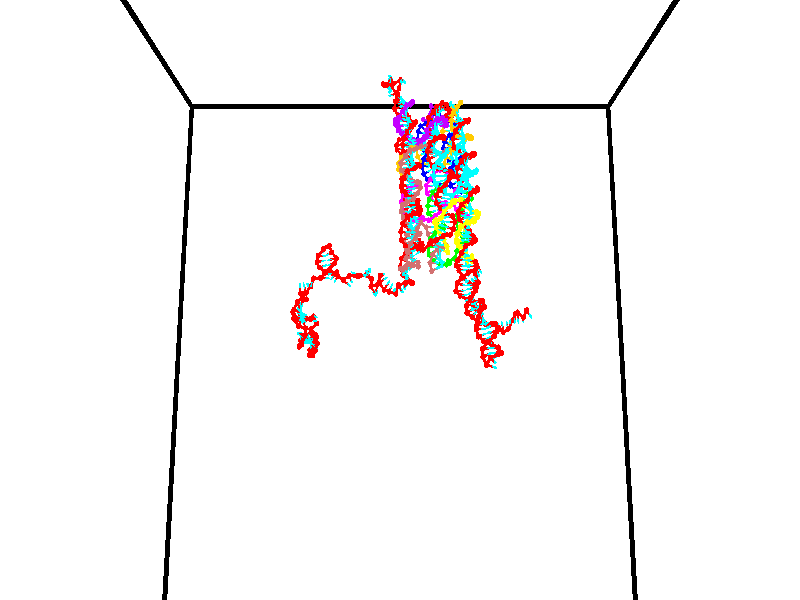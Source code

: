 // switches for output
#declare DRAW_BASES = 1; // possible values are 0, 1; only relevant for DNA ribbons
#declare DRAW_BASES_TYPE = 3; // possible values are 1, 2, 3; only relevant for DNA ribbons
#declare DRAW_FOG = 0; // set to 1 to enable fog

#include "colors.inc"

#include "transforms.inc"
background { rgb <1, 1, 1>}

#default {
   normal{
       ripples 0.25
       frequency 0.20
       turbulence 0.2
       lambda 5
   }
	finish {
		phong 0.1
		phong_size 40.
	}
}

// original window dimensions: 1024x640


// camera settings

camera {
	sky <0, 0.179814, -0.983701>
	up <0, 0.179814, -0.983701>
	right 1.6 * <1, 0, 0>
	location <35, 94.9851, 44.8844>
	look_at <35, 29.7336, 32.9568>
	direction <0, -65.2515, -11.9276>
	angle 67.0682
}


# declare cpy_camera_pos = <35, 94.9851, 44.8844>;
# if (DRAW_FOG = 1)
fog {
	fog_type 2
	up vnormalize(cpy_camera_pos)
	color rgbt<1,1,1,0.3>
	distance 1e-5
	fog_alt 3e-3
	fog_offset 56
}
# end


// LIGHTS

# declare lum = 6;
global_settings {
	ambient_light rgb lum * <0.05, 0.05, 0.05>
	max_trace_level 15
}# declare cpy_direct_light_amount = 0.25;
light_source
{	1000 * <-1, -1.16352, -0.803886>,
	rgb lum * cpy_direct_light_amount
	parallel
}

light_source
{	1000 * <1, 1.16352, 0.803886>,
	rgb lum * cpy_direct_light_amount
	parallel
}

// strand 0

// nucleotide -1

// particle -1
sphere {
	<24.229826, 35.090889, 34.987774> 0.250000
	pigment { color rgbt <1,0,0,0> }
	no_shadow
}
cylinder {
	<24.591089, 35.183582, 34.843216>,  <24.807846, 35.239197, 34.756481>, 0.100000
	pigment { color rgbt <1,0,0,0> }
	no_shadow
}
cylinder {
	<24.591089, 35.183582, 34.843216>,  <24.229826, 35.090889, 34.987774>, 0.100000
	pigment { color rgbt <1,0,0,0> }
	no_shadow
}

// particle -1
sphere {
	<24.591089, 35.183582, 34.843216> 0.100000
	pigment { color rgbt <1,0,0,0> }
	no_shadow
}
sphere {
	0, 1
	scale<0.080000,0.200000,0.300000>
	matrix <0.135703, 0.644551, 0.752421,
		0.407298, -0.728598, 0.550684,
		0.903157, 0.231730, -0.361398,
		24.862036, 35.253101, 34.734795>
	pigment { color rgbt <0,1,1,0> }
	no_shadow
}
cylinder {
	<24.782146, 35.186985, 35.545502>,  <24.229826, 35.090889, 34.987774>, 0.130000
	pigment { color rgbt <1,0,0,0> }
	no_shadow
}

// nucleotide -1

// particle -1
sphere {
	<24.782146, 35.186985, 35.545502> 0.250000
	pigment { color rgbt <1,0,0,0> }
	no_shadow
}
cylinder {
	<24.933470, 35.410469, 35.250278>,  <25.024263, 35.544559, 35.073143>, 0.100000
	pigment { color rgbt <1,0,0,0> }
	no_shadow
}
cylinder {
	<24.933470, 35.410469, 35.250278>,  <24.782146, 35.186985, 35.545502>, 0.100000
	pigment { color rgbt <1,0,0,0> }
	no_shadow
}

// particle -1
sphere {
	<24.933470, 35.410469, 35.250278> 0.100000
	pigment { color rgbt <1,0,0,0> }
	no_shadow
}
sphere {
	0, 1
	scale<0.080000,0.200000,0.300000>
	matrix <0.301539, 0.679446, 0.668900,
		0.875190, -0.475604, 0.088569,
		0.378309, 0.558708, -0.738057,
		25.046963, 35.578083, 35.028862>
	pigment { color rgbt <0,1,1,0> }
	no_shadow
}
cylinder {
	<25.396965, 35.256184, 35.710087>,  <24.782146, 35.186985, 35.545502>, 0.130000
	pigment { color rgbt <1,0,0,0> }
	no_shadow
}

// nucleotide -1

// particle -1
sphere {
	<25.396965, 35.256184, 35.710087> 0.250000
	pigment { color rgbt <1,0,0,0> }
	no_shadow
}
cylinder {
	<25.304914, 35.560181, 35.466957>,  <25.249683, 35.742580, 35.321079>, 0.100000
	pigment { color rgbt <1,0,0,0> }
	no_shadow
}
cylinder {
	<25.304914, 35.560181, 35.466957>,  <25.396965, 35.256184, 35.710087>, 0.100000
	pigment { color rgbt <1,0,0,0> }
	no_shadow
}

// particle -1
sphere {
	<25.304914, 35.560181, 35.466957> 0.100000
	pigment { color rgbt <1,0,0,0> }
	no_shadow
}
sphere {
	0, 1
	scale<0.080000,0.200000,0.300000>
	matrix <0.460771, 0.635235, 0.619812,
		0.857165, -0.137433, -0.496367,
		-0.230127, 0.759993, -0.607826,
		25.235876, 35.788177, 35.284611>
	pigment { color rgbt <0,1,1,0> }
	no_shadow
}
cylinder {
	<26.086136, 35.635269, 35.643764>,  <25.396965, 35.256184, 35.710087>, 0.130000
	pigment { color rgbt <1,0,0,0> }
	no_shadow
}

// nucleotide -1

// particle -1
sphere {
	<26.086136, 35.635269, 35.643764> 0.250000
	pigment { color rgbt <1,0,0,0> }
	no_shadow
}
cylinder {
	<25.797796, 35.883293, 35.519894>,  <25.624792, 36.032108, 35.445572>, 0.100000
	pigment { color rgbt <1,0,0,0> }
	no_shadow
}
cylinder {
	<25.797796, 35.883293, 35.519894>,  <26.086136, 35.635269, 35.643764>, 0.100000
	pigment { color rgbt <1,0,0,0> }
	no_shadow
}

// particle -1
sphere {
	<25.797796, 35.883293, 35.519894> 0.100000
	pigment { color rgbt <1,0,0,0> }
	no_shadow
}
sphere {
	0, 1
	scale<0.080000,0.200000,0.300000>
	matrix <0.299757, 0.681773, 0.667331,
		0.624917, 0.388216, -0.677323,
		-0.720850, 0.620059, -0.309681,
		25.581541, 36.069309, 35.426991>
	pigment { color rgbt <0,1,1,0> }
	no_shadow
}
cylinder {
	<26.312300, 35.121502, 35.340954>,  <26.086136, 35.635269, 35.643764>, 0.130000
	pigment { color rgbt <1,0,0,0> }
	no_shadow
}

// nucleotide -1

// particle -1
sphere {
	<26.312300, 35.121502, 35.340954> 0.250000
	pigment { color rgbt <1,0,0,0> }
	no_shadow
}
cylinder {
	<26.487823, 35.474094, 35.410732>,  <26.593138, 35.685650, 35.452599>, 0.100000
	pigment { color rgbt <1,0,0,0> }
	no_shadow
}
cylinder {
	<26.487823, 35.474094, 35.410732>,  <26.312300, 35.121502, 35.340954>, 0.100000
	pigment { color rgbt <1,0,0,0> }
	no_shadow
}

// particle -1
sphere {
	<26.487823, 35.474094, 35.410732> 0.100000
	pigment { color rgbt <1,0,0,0> }
	no_shadow
}
sphere {
	0, 1
	scale<0.080000,0.200000,0.300000>
	matrix <-0.321716, -0.027154, 0.946446,
		0.839014, -0.471434, 0.271672,
		0.438810, 0.881483, 0.174450,
		26.619467, 35.738541, 35.463066>
	pigment { color rgbt <0,1,1,0> }
	no_shadow
}
cylinder {
	<26.656979, 35.101002, 35.934265>,  <26.312300, 35.121502, 35.340954>, 0.130000
	pigment { color rgbt <1,0,0,0> }
	no_shadow
}

// nucleotide -1

// particle -1
sphere {
	<26.656979, 35.101002, 35.934265> 0.250000
	pigment { color rgbt <1,0,0,0> }
	no_shadow
}
cylinder {
	<26.615911, 35.496025, 35.886616>,  <26.591270, 35.733040, 35.858025>, 0.100000
	pigment { color rgbt <1,0,0,0> }
	no_shadow
}
cylinder {
	<26.615911, 35.496025, 35.886616>,  <26.656979, 35.101002, 35.934265>, 0.100000
	pigment { color rgbt <1,0,0,0> }
	no_shadow
}

// particle -1
sphere {
	<26.615911, 35.496025, 35.886616> 0.100000
	pigment { color rgbt <1,0,0,0> }
	no_shadow
}
sphere {
	0, 1
	scale<0.080000,0.200000,0.300000>
	matrix <0.022938, 0.122079, 0.992255,
		0.994451, 0.099140, -0.035187,
		-0.102668, 0.987557, -0.119127,
		26.585112, 35.792294, 35.850876>
	pigment { color rgbt <0,1,1,0> }
	no_shadow
}
cylinder {
	<26.073803, 35.104595, 36.417854>,  <26.656979, 35.101002, 35.934265>, 0.130000
	pigment { color rgbt <1,0,0,0> }
	no_shadow
}

// nucleotide -1

// particle -1
sphere {
	<26.073803, 35.104595, 36.417854> 0.250000
	pigment { color rgbt <1,0,0,0> }
	no_shadow
}
cylinder {
	<25.912071, 35.227825, 36.762321>,  <25.815031, 35.301765, 36.969002>, 0.100000
	pigment { color rgbt <1,0,0,0> }
	no_shadow
}
cylinder {
	<25.912071, 35.227825, 36.762321>,  <26.073803, 35.104595, 36.417854>, 0.100000
	pigment { color rgbt <1,0,0,0> }
	no_shadow
}

// particle -1
sphere {
	<25.912071, 35.227825, 36.762321> 0.100000
	pigment { color rgbt <1,0,0,0> }
	no_shadow
}
sphere {
	0, 1
	scale<0.080000,0.200000,0.300000>
	matrix <0.571968, -0.649558, 0.500926,
		0.713701, 0.695098, 0.086425,
		-0.404330, 0.308079, 0.861165,
		25.790771, 35.320248, 37.020672>
	pigment { color rgbt <0,1,1,0> }
	no_shadow
}
cylinder {
	<26.624596, 35.260456, 36.936737>,  <26.073803, 35.104595, 36.417854>, 0.130000
	pigment { color rgbt <1,0,0,0> }
	no_shadow
}

// nucleotide -1

// particle -1
sphere {
	<26.624596, 35.260456, 36.936737> 0.250000
	pigment { color rgbt <1,0,0,0> }
	no_shadow
}
cylinder {
	<26.273174, 35.132767, 37.078857>,  <26.062321, 35.056152, 37.164131>, 0.100000
	pigment { color rgbt <1,0,0,0> }
	no_shadow
}
cylinder {
	<26.273174, 35.132767, 37.078857>,  <26.624596, 35.260456, 36.936737>, 0.100000
	pigment { color rgbt <1,0,0,0> }
	no_shadow
}

// particle -1
sphere {
	<26.273174, 35.132767, 37.078857> 0.100000
	pigment { color rgbt <1,0,0,0> }
	no_shadow
}
sphere {
	0, 1
	scale<0.080000,0.200000,0.300000>
	matrix <0.470379, -0.707461, 0.527486,
		0.082978, 0.630553, 0.771698,
		-0.878554, -0.319221, 0.355303,
		26.009607, 35.036999, 37.185448>
	pigment { color rgbt <0,1,1,0> }
	no_shadow
}
cylinder {
	<26.735157, 35.029686, 37.585144>,  <26.624596, 35.260456, 36.936737>, 0.130000
	pigment { color rgbt <1,0,0,0> }
	no_shadow
}

// nucleotide -1

// particle -1
sphere {
	<26.735157, 35.029686, 37.585144> 0.250000
	pigment { color rgbt <1,0,0,0> }
	no_shadow
}
cylinder {
	<26.386606, 34.843884, 37.521984>,  <26.177475, 34.732403, 37.484089>, 0.100000
	pigment { color rgbt <1,0,0,0> }
	no_shadow
}
cylinder {
	<26.386606, 34.843884, 37.521984>,  <26.735157, 35.029686, 37.585144>, 0.100000
	pigment { color rgbt <1,0,0,0> }
	no_shadow
}

// particle -1
sphere {
	<26.386606, 34.843884, 37.521984> 0.100000
	pigment { color rgbt <1,0,0,0> }
	no_shadow
}
sphere {
	0, 1
	scale<0.080000,0.200000,0.300000>
	matrix <0.436964, -0.881136, 0.180725,
		-0.223081, 0.088482, 0.970776,
		-0.871377, -0.464511, -0.157901,
		26.125193, 34.704529, 37.474613>
	pigment { color rgbt <0,1,1,0> }
	no_shadow
}
cylinder {
	<26.501312, 34.555664, 38.147587>,  <26.735157, 35.029686, 37.585144>, 0.130000
	pigment { color rgbt <1,0,0,0> }
	no_shadow
}

// nucleotide -1

// particle -1
sphere {
	<26.501312, 34.555664, 38.147587> 0.250000
	pigment { color rgbt <1,0,0,0> }
	no_shadow
}
cylinder {
	<26.265028, 34.402817, 37.863319>,  <26.123259, 34.311108, 37.692760>, 0.100000
	pigment { color rgbt <1,0,0,0> }
	no_shadow
}
cylinder {
	<26.265028, 34.402817, 37.863319>,  <26.501312, 34.555664, 38.147587>, 0.100000
	pigment { color rgbt <1,0,0,0> }
	no_shadow
}

// particle -1
sphere {
	<26.265028, 34.402817, 37.863319> 0.100000
	pigment { color rgbt <1,0,0,0> }
	no_shadow
}
sphere {
	0, 1
	scale<0.080000,0.200000,0.300000>
	matrix <0.166288, -0.919498, 0.356190,
		-0.789564, 0.092229, 0.606698,
		-0.590709, -0.382122, -0.710666,
		26.087816, 34.288181, 37.650120>
	pigment { color rgbt <0,1,1,0> }
	no_shadow
}
cylinder {
	<26.196074, 34.138195, 38.501472>,  <26.501312, 34.555664, 38.147587>, 0.130000
	pigment { color rgbt <1,0,0,0> }
	no_shadow
}

// nucleotide -1

// particle -1
sphere {
	<26.196074, 34.138195, 38.501472> 0.250000
	pigment { color rgbt <1,0,0,0> }
	no_shadow
}
cylinder {
	<26.130730, 34.024670, 38.123528>,  <26.091522, 33.956554, 37.896759>, 0.100000
	pigment { color rgbt <1,0,0,0> }
	no_shadow
}
cylinder {
	<26.130730, 34.024670, 38.123528>,  <26.196074, 34.138195, 38.501472>, 0.100000
	pigment { color rgbt <1,0,0,0> }
	no_shadow
}

// particle -1
sphere {
	<26.130730, 34.024670, 38.123528> 0.100000
	pigment { color rgbt <1,0,0,0> }
	no_shadow
}
sphere {
	0, 1
	scale<0.080000,0.200000,0.300000>
	matrix <0.290281, -0.929161, 0.228905,
		-0.942894, -0.236881, 0.234174,
		-0.163362, -0.283810, -0.944862,
		26.081720, 33.939526, 37.840069>
	pigment { color rgbt <0,1,1,0> }
	no_shadow
}
cylinder {
	<25.763847, 33.513973, 38.394962>,  <26.196074, 34.138195, 38.501472>, 0.130000
	pigment { color rgbt <1,0,0,0> }
	no_shadow
}

// nucleotide -1

// particle -1
sphere {
	<25.763847, 33.513973, 38.394962> 0.250000
	pigment { color rgbt <1,0,0,0> }
	no_shadow
}
cylinder {
	<26.027149, 33.532734, 38.094429>,  <26.185131, 33.543991, 37.914108>, 0.100000
	pigment { color rgbt <1,0,0,0> }
	no_shadow
}
cylinder {
	<26.027149, 33.532734, 38.094429>,  <25.763847, 33.513973, 38.394962>, 0.100000
	pigment { color rgbt <1,0,0,0> }
	no_shadow
}

// particle -1
sphere {
	<26.027149, 33.532734, 38.094429> 0.100000
	pigment { color rgbt <1,0,0,0> }
	no_shadow
}
sphere {
	0, 1
	scale<0.080000,0.200000,0.300000>
	matrix <0.375243, -0.885669, 0.273464,
		-0.652604, -0.461941, -0.600599,
		0.658256, 0.046906, -0.751332,
		26.224627, 33.546806, 37.869030>
	pigment { color rgbt <0,1,1,0> }
	no_shadow
}
cylinder {
	<25.687052, 32.925728, 37.930782>,  <25.763847, 33.513973, 38.394962>, 0.130000
	pigment { color rgbt <1,0,0,0> }
	no_shadow
}

// nucleotide -1

// particle -1
sphere {
	<25.687052, 32.925728, 37.930782> 0.250000
	pigment { color rgbt <1,0,0,0> }
	no_shadow
}
cylinder {
	<26.059855, 33.070648, 37.934776>,  <26.283537, 33.157600, 37.937172>, 0.100000
	pigment { color rgbt <1,0,0,0> }
	no_shadow
}
cylinder {
	<26.059855, 33.070648, 37.934776>,  <25.687052, 32.925728, 37.930782>, 0.100000
	pigment { color rgbt <1,0,0,0> }
	no_shadow
}

// particle -1
sphere {
	<26.059855, 33.070648, 37.934776> 0.100000
	pigment { color rgbt <1,0,0,0> }
	no_shadow
}
sphere {
	0, 1
	scale<0.080000,0.200000,0.300000>
	matrix <0.356133, -0.920571, 0.160369,
		0.067292, -0.145910, -0.987007,
		0.932009, 0.362297, 0.009984,
		26.339457, 33.179337, 37.937771>
	pigment { color rgbt <0,1,1,0> }
	no_shadow
}
cylinder {
	<26.065495, 32.413647, 37.418331>,  <25.687052, 32.925728, 37.930782>, 0.130000
	pigment { color rgbt <1,0,0,0> }
	no_shadow
}

// nucleotide -1

// particle -1
sphere {
	<26.065495, 32.413647, 37.418331> 0.250000
	pigment { color rgbt <1,0,0,0> }
	no_shadow
}
cylinder {
	<25.693277, 32.429630, 37.272732>,  <25.469948, 32.439220, 37.185371>, 0.100000
	pigment { color rgbt <1,0,0,0> }
	no_shadow
}
cylinder {
	<25.693277, 32.429630, 37.272732>,  <26.065495, 32.413647, 37.418331>, 0.100000
	pigment { color rgbt <1,0,0,0> }
	no_shadow
}

// particle -1
sphere {
	<25.693277, 32.429630, 37.272732> 0.100000
	pigment { color rgbt <1,0,0,0> }
	no_shadow
}
sphere {
	0, 1
	scale<0.080000,0.200000,0.300000>
	matrix <0.096364, 0.985712, -0.138151,
		0.353275, -0.163632, -0.921098,
		-0.930543, 0.039955, -0.363996,
		25.414114, 32.441616, 37.163532>
	pigment { color rgbt <0,1,1,0> }
	no_shadow
}
cylinder {
	<26.062994, 32.624794, 36.614220>,  <26.065495, 32.413647, 37.418331>, 0.130000
	pigment { color rgbt <1,0,0,0> }
	no_shadow
}

// nucleotide -1

// particle -1
sphere {
	<26.062994, 32.624794, 36.614220> 0.250000
	pigment { color rgbt <1,0,0,0> }
	no_shadow
}
cylinder {
	<25.760473, 32.753059, 36.842319>,  <25.578960, 32.830017, 36.979179>, 0.100000
	pigment { color rgbt <1,0,0,0> }
	no_shadow
}
cylinder {
	<25.760473, 32.753059, 36.842319>,  <26.062994, 32.624794, 36.614220>, 0.100000
	pigment { color rgbt <1,0,0,0> }
	no_shadow
}

// particle -1
sphere {
	<25.760473, 32.753059, 36.842319> 0.100000
	pigment { color rgbt <1,0,0,0> }
	no_shadow
}
sphere {
	0, 1
	scale<0.080000,0.200000,0.300000>
	matrix <0.102898, 0.919096, -0.380360,
		-0.646079, -0.228990, -0.728111,
		-0.756303, 0.320664, 0.570246,
		25.533583, 32.849258, 37.013393>
	pigment { color rgbt <0,1,1,0> }
	no_shadow
}
cylinder {
	<26.400282, 33.168217, 36.786354>,  <26.062994, 32.624794, 36.614220>, 0.130000
	pigment { color rgbt <1,0,0,0> }
	no_shadow
}

// nucleotide -1

// particle -1
sphere {
	<26.400282, 33.168217, 36.786354> 0.250000
	pigment { color rgbt <1,0,0,0> }
	no_shadow
}
cylinder {
	<26.227522, 33.254959, 37.136539>,  <26.123865, 33.307003, 37.346649>, 0.100000
	pigment { color rgbt <1,0,0,0> }
	no_shadow
}
cylinder {
	<26.227522, 33.254959, 37.136539>,  <26.400282, 33.168217, 36.786354>, 0.100000
	pigment { color rgbt <1,0,0,0> }
	no_shadow
}

// particle -1
sphere {
	<26.227522, 33.254959, 37.136539> 0.100000
	pigment { color rgbt <1,0,0,0> }
	no_shadow
}
sphere {
	0, 1
	scale<0.080000,0.200000,0.300000>
	matrix <-0.014190, 0.968912, -0.247000,
		-0.901810, -0.119102, -0.415396,
		-0.431900, 0.216853, 0.875464,
		26.097952, 33.320015, 37.399178>
	pigment { color rgbt <0,1,1,0> }
	no_shadow
}
cylinder {
	<25.896185, 33.656528, 36.553562>,  <26.400282, 33.168217, 36.786354>, 0.130000
	pigment { color rgbt <1,0,0,0> }
	no_shadow
}

// nucleotide -1

// particle -1
sphere {
	<25.896185, 33.656528, 36.553562> 0.250000
	pigment { color rgbt <1,0,0,0> }
	no_shadow
}
cylinder {
	<25.938284, 33.707455, 36.948067>,  <25.963543, 33.738010, 37.184769>, 0.100000
	pigment { color rgbt <1,0,0,0> }
	no_shadow
}
cylinder {
	<25.938284, 33.707455, 36.948067>,  <25.896185, 33.656528, 36.553562>, 0.100000
	pigment { color rgbt <1,0,0,0> }
	no_shadow
}

// particle -1
sphere {
	<25.938284, 33.707455, 36.948067> 0.100000
	pigment { color rgbt <1,0,0,0> }
	no_shadow
}
sphere {
	0, 1
	scale<0.080000,0.200000,0.300000>
	matrix <-0.388941, 0.918039, -0.077004,
		-0.915231, -0.375493, 0.146140,
		0.105248, 0.127317, 0.986262,
		25.969858, 33.745651, 37.243946>
	pigment { color rgbt <0,1,1,0> }
	no_shadow
}
cylinder {
	<25.300940, 33.837929, 36.795628>,  <25.896185, 33.656528, 36.553562>, 0.130000
	pigment { color rgbt <1,0,0,0> }
	no_shadow
}

// nucleotide -1

// particle -1
sphere {
	<25.300940, 33.837929, 36.795628> 0.250000
	pigment { color rgbt <1,0,0,0> }
	no_shadow
}
cylinder {
	<25.559395, 33.992435, 37.058933>,  <25.714468, 34.085140, 37.216915>, 0.100000
	pigment { color rgbt <1,0,0,0> }
	no_shadow
}
cylinder {
	<25.559395, 33.992435, 37.058933>,  <25.300940, 33.837929, 36.795628>, 0.100000
	pigment { color rgbt <1,0,0,0> }
	no_shadow
}

// particle -1
sphere {
	<25.559395, 33.992435, 37.058933> 0.100000
	pigment { color rgbt <1,0,0,0> }
	no_shadow
}
sphere {
	0, 1
	scale<0.080000,0.200000,0.300000>
	matrix <-0.375843, 0.911685, -0.166051,
		-0.664265, -0.140110, 0.734248,
		0.646138, 0.386264, 0.658260,
		25.753237, 34.108315, 37.256413>
	pigment { color rgbt <0,1,1,0> }
	no_shadow
}
cylinder {
	<24.914911, 34.240154, 37.253616>,  <25.300940, 33.837929, 36.795628>, 0.130000
	pigment { color rgbt <1,0,0,0> }
	no_shadow
}

// nucleotide -1

// particle -1
sphere {
	<24.914911, 34.240154, 37.253616> 0.250000
	pigment { color rgbt <1,0,0,0> }
	no_shadow
}
cylinder {
	<25.281214, 34.384670, 37.323879>,  <25.500996, 34.471382, 37.366035>, 0.100000
	pigment { color rgbt <1,0,0,0> }
	no_shadow
}
cylinder {
	<25.281214, 34.384670, 37.323879>,  <24.914911, 34.240154, 37.253616>, 0.100000
	pigment { color rgbt <1,0,0,0> }
	no_shadow
}

// particle -1
sphere {
	<25.281214, 34.384670, 37.323879> 0.100000
	pigment { color rgbt <1,0,0,0> }
	no_shadow
}
sphere {
	0, 1
	scale<0.080000,0.200000,0.300000>
	matrix <-0.339216, 0.929666, -0.143712,
		-0.215222, 0.072021, 0.973906,
		0.915758, 0.361295, 0.175655,
		25.555941, 34.493057, 37.376575>
	pigment { color rgbt <0,1,1,0> }
	no_shadow
}
cylinder {
	<24.898951, 34.731895, 37.803703>,  <24.914911, 34.240154, 37.253616>, 0.130000
	pigment { color rgbt <1,0,0,0> }
	no_shadow
}

// nucleotide -1

// particle -1
sphere {
	<24.898951, 34.731895, 37.803703> 0.250000
	pigment { color rgbt <1,0,0,0> }
	no_shadow
}
cylinder {
	<25.213549, 34.790722, 37.563770>,  <25.402308, 34.826019, 37.419811>, 0.100000
	pigment { color rgbt <1,0,0,0> }
	no_shadow
}
cylinder {
	<25.213549, 34.790722, 37.563770>,  <24.898951, 34.731895, 37.803703>, 0.100000
	pigment { color rgbt <1,0,0,0> }
	no_shadow
}

// particle -1
sphere {
	<25.213549, 34.790722, 37.563770> 0.100000
	pigment { color rgbt <1,0,0,0> }
	no_shadow
}
sphere {
	0, 1
	scale<0.080000,0.200000,0.300000>
	matrix <-0.244597, 0.965991, -0.083869,
		0.567099, 0.212680, 0.795718,
		0.786493, 0.147069, -0.599833,
		25.449497, 34.834843, 37.383820>
	pigment { color rgbt <0,1,1,0> }
	no_shadow
}
cylinder {
	<24.992142, 35.363560, 37.902046>,  <24.898951, 34.731895, 37.803703>, 0.130000
	pigment { color rgbt <1,0,0,0> }
	no_shadow
}

// nucleotide -1

// particle -1
sphere {
	<24.992142, 35.363560, 37.902046> 0.250000
	pigment { color rgbt <1,0,0,0> }
	no_shadow
}
cylinder {
	<25.176706, 35.283882, 37.556232>,  <25.287445, 35.236076, 37.348743>, 0.100000
	pigment { color rgbt <1,0,0,0> }
	no_shadow
}
cylinder {
	<25.176706, 35.283882, 37.556232>,  <24.992142, 35.363560, 37.902046>, 0.100000
	pigment { color rgbt <1,0,0,0> }
	no_shadow
}

// particle -1
sphere {
	<25.176706, 35.283882, 37.556232> 0.100000
	pigment { color rgbt <1,0,0,0> }
	no_shadow
}
sphere {
	0, 1
	scale<0.080000,0.200000,0.300000>
	matrix <-0.362220, 0.847254, -0.388533,
		0.809875, 0.492424, 0.318779,
		0.461410, -0.199196, -0.864536,
		25.315128, 35.224125, 37.296871>
	pigment { color rgbt <0,1,1,0> }
	no_shadow
}
cylinder {
	<25.348524, 36.048473, 37.802666>,  <24.992142, 35.363560, 37.902046>, 0.130000
	pigment { color rgbt <1,0,0,0> }
	no_shadow
}

// nucleotide -1

// particle -1
sphere {
	<25.348524, 36.048473, 37.802666> 0.250000
	pigment { color rgbt <1,0,0,0> }
	no_shadow
}
cylinder {
	<25.301012, 35.883339, 37.441456>,  <25.272505, 35.784260, 37.224728>, 0.100000
	pigment { color rgbt <1,0,0,0> }
	no_shadow
}
cylinder {
	<25.301012, 35.883339, 37.441456>,  <25.348524, 36.048473, 37.802666>, 0.100000
	pigment { color rgbt <1,0,0,0> }
	no_shadow
}

// particle -1
sphere {
	<25.301012, 35.883339, 37.441456> 0.100000
	pigment { color rgbt <1,0,0,0> }
	no_shadow
}
sphere {
	0, 1
	scale<0.080000,0.200000,0.300000>
	matrix <-0.201704, 0.900535, -0.385164,
		0.972218, 0.136395, -0.190234,
		-0.118778, -0.412834, -0.903028,
		25.265379, 35.759487, 37.170547>
	pigment { color rgbt <0,1,1,0> }
	no_shadow
}
cylinder {
	<25.706522, 36.414433, 37.135624>,  <25.348524, 36.048473, 37.802666>, 0.130000
	pigment { color rgbt <1,0,0,0> }
	no_shadow
}

// nucleotide -1

// particle -1
sphere {
	<25.706522, 36.414433, 37.135624> 0.250000
	pigment { color rgbt <1,0,0,0> }
	no_shadow
}
cylinder {
	<25.372982, 36.232635, 37.010323>,  <25.172857, 36.123558, 36.935143>, 0.100000
	pigment { color rgbt <1,0,0,0> }
	no_shadow
}
cylinder {
	<25.372982, 36.232635, 37.010323>,  <25.706522, 36.414433, 37.135624>, 0.100000
	pigment { color rgbt <1,0,0,0> }
	no_shadow
}

// particle -1
sphere {
	<25.372982, 36.232635, 37.010323> 0.100000
	pigment { color rgbt <1,0,0,0> }
	no_shadow
}
sphere {
	0, 1
	scale<0.080000,0.200000,0.300000>
	matrix <-0.197216, 0.775339, -0.599963,
		0.515556, -0.438502, -0.736151,
		-0.833851, -0.454495, -0.313251,
		25.122828, 36.096287, 36.916348>
	pigment { color rgbt <0,1,1,0> }
	no_shadow
}
cylinder {
	<25.800476, 36.743790, 36.579617>,  <25.706522, 36.414433, 37.135624>, 0.130000
	pigment { color rgbt <1,0,0,0> }
	no_shadow
}

// nucleotide -1

// particle -1
sphere {
	<25.800476, 36.743790, 36.579617> 0.250000
	pigment { color rgbt <1,0,0,0> }
	no_shadow
}
cylinder {
	<25.716463, 37.018757, 36.301525>,  <25.666056, 37.183739, 36.134670>, 0.100000
	pigment { color rgbt <1,0,0,0> }
	no_shadow
}
cylinder {
	<25.716463, 37.018757, 36.301525>,  <25.800476, 36.743790, 36.579617>, 0.100000
	pigment { color rgbt <1,0,0,0> }
	no_shadow
}

// particle -1
sphere {
	<25.716463, 37.018757, 36.301525> 0.100000
	pigment { color rgbt <1,0,0,0> }
	no_shadow
}
sphere {
	0, 1
	scale<0.080000,0.200000,0.300000>
	matrix <-0.389445, -0.711064, -0.585422,
		-0.896783, 0.147797, 0.417057,
		-0.210031, 0.687418, -0.695229,
		25.653454, 37.224983, 36.092957>
	pigment { color rgbt <0,1,1,0> }
	no_shadow
}
cylinder {
	<25.084295, 36.674019, 36.390453>,  <25.800476, 36.743790, 36.579617>, 0.130000
	pigment { color rgbt <1,0,0,0> }
	no_shadow
}

// nucleotide -1

// particle -1
sphere {
	<25.084295, 36.674019, 36.390453> 0.250000
	pigment { color rgbt <1,0,0,0> }
	no_shadow
}
cylinder {
	<25.278658, 36.841007, 36.083309>,  <25.395275, 36.941200, 35.899021>, 0.100000
	pigment { color rgbt <1,0,0,0> }
	no_shadow
}
cylinder {
	<25.278658, 36.841007, 36.083309>,  <25.084295, 36.674019, 36.390453>, 0.100000
	pigment { color rgbt <1,0,0,0> }
	no_shadow
}

// particle -1
sphere {
	<25.278658, 36.841007, 36.083309> 0.100000
	pigment { color rgbt <1,0,0,0> }
	no_shadow
}
sphere {
	0, 1
	scale<0.080000,0.200000,0.300000>
	matrix <-0.418868, -0.659856, -0.623811,
		-0.767102, 0.624746, -0.145762,
		0.485905, 0.417472, -0.767863,
		25.424429, 36.966248, 35.852951>
	pigment { color rgbt <0,1,1,0> }
	no_shadow
}
cylinder {
	<24.660454, 36.942513, 35.817028>,  <25.084295, 36.674019, 36.390453>, 0.130000
	pigment { color rgbt <1,0,0,0> }
	no_shadow
}

// nucleotide -1

// particle -1
sphere {
	<24.660454, 36.942513, 35.817028> 0.250000
	pigment { color rgbt <1,0,0,0> }
	no_shadow
}
cylinder {
	<25.015903, 36.788376, 35.717545>,  <25.229174, 36.695896, 35.657852>, 0.100000
	pigment { color rgbt <1,0,0,0> }
	no_shadow
}
cylinder {
	<25.015903, 36.788376, 35.717545>,  <24.660454, 36.942513, 35.817028>, 0.100000
	pigment { color rgbt <1,0,0,0> }
	no_shadow
}

// particle -1
sphere {
	<25.015903, 36.788376, 35.717545> 0.100000
	pigment { color rgbt <1,0,0,0> }
	no_shadow
}
sphere {
	0, 1
	scale<0.080000,0.200000,0.300000>
	matrix <-0.440716, -0.567355, -0.695613,
		0.126938, 0.727752, -0.673991,
		0.888626, -0.385338, -0.248713,
		25.282492, 36.672775, 35.642929>
	pigment { color rgbt <0,1,1,0> }
	no_shadow
}
cylinder {
	<24.669952, 36.988800, 35.070499>,  <24.660454, 36.942513, 35.817028>, 0.130000
	pigment { color rgbt <1,0,0,0> }
	no_shadow
}

// nucleotide -1

// particle -1
sphere {
	<24.669952, 36.988800, 35.070499> 0.250000
	pigment { color rgbt <1,0,0,0> }
	no_shadow
}
cylinder {
	<24.947136, 36.718449, 35.170898>,  <25.113447, 36.556240, 35.231136>, 0.100000
	pigment { color rgbt <1,0,0,0> }
	no_shadow
}
cylinder {
	<24.947136, 36.718449, 35.170898>,  <24.669952, 36.988800, 35.070499>, 0.100000
	pigment { color rgbt <1,0,0,0> }
	no_shadow
}

// particle -1
sphere {
	<24.947136, 36.718449, 35.170898> 0.100000
	pigment { color rgbt <1,0,0,0> }
	no_shadow
}
sphere {
	0, 1
	scale<0.080000,0.200000,0.300000>
	matrix <-0.302503, -0.588567, -0.749720,
		0.654444, 0.443600, -0.612309,
		0.692961, -0.675875, 0.250994,
		25.155024, 36.515686, 35.246197>
	pigment { color rgbt <0,1,1,0> }
	no_shadow
}
cylinder {
	<24.932306, 36.769093, 34.410622>,  <24.669952, 36.988800, 35.070499>, 0.130000
	pigment { color rgbt <1,0,0,0> }
	no_shadow
}

// nucleotide -1

// particle -1
sphere {
	<24.932306, 36.769093, 34.410622> 0.250000
	pigment { color rgbt <1,0,0,0> }
	no_shadow
}
cylinder {
	<25.021446, 36.471344, 34.662415>,  <25.074930, 36.292694, 34.813488>, 0.100000
	pigment { color rgbt <1,0,0,0> }
	no_shadow
}
cylinder {
	<25.021446, 36.471344, 34.662415>,  <24.932306, 36.769093, 34.410622>, 0.100000
	pigment { color rgbt <1,0,0,0> }
	no_shadow
}

// particle -1
sphere {
	<25.021446, 36.471344, 34.662415> 0.100000
	pigment { color rgbt <1,0,0,0> }
	no_shadow
}
sphere {
	0, 1
	scale<0.080000,0.200000,0.300000>
	matrix <0.007654, -0.644361, -0.764683,
		0.974823, 0.175226, -0.137898,
		0.222848, -0.744375, 0.629479,
		25.088301, 36.248032, 34.851257>
	pigment { color rgbt <0,1,1,0> }
	no_shadow
}
cylinder {
	<25.347347, 36.278252, 33.978104>,  <24.932306, 36.769093, 34.410622>, 0.130000
	pigment { color rgbt <1,0,0,0> }
	no_shadow
}

// nucleotide -1

// particle -1
sphere {
	<25.347347, 36.278252, 33.978104> 0.250000
	pigment { color rgbt <1,0,0,0> }
	no_shadow
}
cylinder {
	<25.240421, 36.058155, 34.294529>,  <25.176266, 35.926098, 34.484383>, 0.100000
	pigment { color rgbt <1,0,0,0> }
	no_shadow
}
cylinder {
	<25.240421, 36.058155, 34.294529>,  <25.347347, 36.278252, 33.978104>, 0.100000
	pigment { color rgbt <1,0,0,0> }
	no_shadow
}

// particle -1
sphere {
	<25.240421, 36.058155, 34.294529> 0.100000
	pigment { color rgbt <1,0,0,0> }
	no_shadow
}
sphere {
	0, 1
	scale<0.080000,0.200000,0.300000>
	matrix <-0.279594, -0.741329, -0.610130,
		0.922155, -0.384272, 0.044323,
		-0.267314, -0.550242, 0.791060,
		25.160227, 35.893082, 34.531849>
	pigment { color rgbt <0,1,1,0> }
	no_shadow
}
cylinder {
	<25.625090, 35.641499, 33.987724>,  <25.347347, 36.278252, 33.978104>, 0.130000
	pigment { color rgbt <1,0,0,0> }
	no_shadow
}

// nucleotide -1

// particle -1
sphere {
	<25.625090, 35.641499, 33.987724> 0.250000
	pigment { color rgbt <1,0,0,0> }
	no_shadow
}
cylinder {
	<25.293108, 35.588348, 34.204433>,  <25.093918, 35.556458, 34.334457>, 0.100000
	pigment { color rgbt <1,0,0,0> }
	no_shadow
}
cylinder {
	<25.293108, 35.588348, 34.204433>,  <25.625090, 35.641499, 33.987724>, 0.100000
	pigment { color rgbt <1,0,0,0> }
	no_shadow
}

// particle -1
sphere {
	<25.293108, 35.588348, 34.204433> 0.100000
	pigment { color rgbt <1,0,0,0> }
	no_shadow
}
sphere {
	0, 1
	scale<0.080000,0.200000,0.300000>
	matrix <-0.244727, -0.786024, -0.567693,
		0.501281, -0.603746, 0.619845,
		-0.829956, -0.132880, 0.541772,
		25.044121, 35.548485, 34.366966>
	pigment { color rgbt <0,1,1,0> }
	no_shadow
}
cylinder {
	<25.066868, 35.756462, 33.493488>,  <25.625090, 35.641499, 33.987724>, 0.130000
	pigment { color rgbt <1,0,0,0> }
	no_shadow
}

// nucleotide -1

// particle -1
sphere {
	<25.066868, 35.756462, 33.493488> 0.250000
	pigment { color rgbt <1,0,0,0> }
	no_shadow
}
cylinder {
	<25.016962, 35.622917, 33.119759>,  <24.987019, 35.542789, 32.895519>, 0.100000
	pigment { color rgbt <1,0,0,0> }
	no_shadow
}
cylinder {
	<25.016962, 35.622917, 33.119759>,  <25.066868, 35.756462, 33.493488>, 0.100000
	pigment { color rgbt <1,0,0,0> }
	no_shadow
}

// particle -1
sphere {
	<25.016962, 35.622917, 33.119759> 0.100000
	pigment { color rgbt <1,0,0,0> }
	no_shadow
}
sphere {
	0, 1
	scale<0.080000,0.200000,0.300000>
	matrix <0.962174, 0.189147, -0.196072,
		0.242187, -0.923450, 0.297634,
		-0.124766, -0.333862, -0.934328,
		24.979532, 35.522758, 32.839458>
	pigment { color rgbt <0,1,1,0> }
	no_shadow
}
cylinder {
	<25.518742, 35.155834, 33.326145>,  <25.066868, 35.756462, 33.493488>, 0.130000
	pigment { color rgbt <1,0,0,0> }
	no_shadow
}

// nucleotide -1

// particle -1
sphere {
	<25.518742, 35.155834, 33.326145> 0.250000
	pigment { color rgbt <1,0,0,0> }
	no_shadow
}
cylinder {
	<25.438694, 35.412163, 33.029686>,  <25.390665, 35.565960, 32.851810>, 0.100000
	pigment { color rgbt <1,0,0,0> }
	no_shadow
}
cylinder {
	<25.438694, 35.412163, 33.029686>,  <25.518742, 35.155834, 33.326145>, 0.100000
	pigment { color rgbt <1,0,0,0> }
	no_shadow
}

// particle -1
sphere {
	<25.438694, 35.412163, 33.029686> 0.100000
	pigment { color rgbt <1,0,0,0> }
	no_shadow
}
sphere {
	0, 1
	scale<0.080000,0.200000,0.300000>
	matrix <0.979760, 0.127176, -0.154585,
		-0.004805, -0.757083, -0.653301,
		-0.200118, 0.640821, -0.741148,
		25.378658, 35.604408, 32.807343>
	pigment { color rgbt <0,1,1,0> }
	no_shadow
}
cylinder {
	<25.951658, 35.011456, 32.755360>,  <25.518742, 35.155834, 33.326145>, 0.130000
	pigment { color rgbt <1,0,0,0> }
	no_shadow
}

// nucleotide -1

// particle -1
sphere {
	<25.951658, 35.011456, 32.755360> 0.250000
	pigment { color rgbt <1,0,0,0> }
	no_shadow
}
cylinder {
	<25.839924, 35.395493, 32.760929>,  <25.772882, 35.625916, 32.764271>, 0.100000
	pigment { color rgbt <1,0,0,0> }
	no_shadow
}
cylinder {
	<25.839924, 35.395493, 32.760929>,  <25.951658, 35.011456, 32.755360>, 0.100000
	pigment { color rgbt <1,0,0,0> }
	no_shadow
}

// particle -1
sphere {
	<25.839924, 35.395493, 32.760929> 0.100000
	pigment { color rgbt <1,0,0,0> }
	no_shadow
}
sphere {
	0, 1
	scale<0.080000,0.200000,0.300000>
	matrix <0.957211, 0.279582, -0.074712,
		-0.075622, -0.007546, -0.997108,
		-0.279337, 0.960092, 0.013919,
		25.756123, 35.683521, 32.765106>
	pigment { color rgbt <0,1,1,0> }
	no_shadow
}
cylinder {
	<26.298923, 35.465160, 32.163200>,  <25.951658, 35.011456, 32.755360>, 0.130000
	pigment { color rgbt <1,0,0,0> }
	no_shadow
}

// nucleotide -1

// particle -1
sphere {
	<26.298923, 35.465160, 32.163200> 0.250000
	pigment { color rgbt <1,0,0,0> }
	no_shadow
}
cylinder {
	<26.212286, 35.654564, 32.504700>,  <26.160303, 35.768208, 32.709599>, 0.100000
	pigment { color rgbt <1,0,0,0> }
	no_shadow
}
cylinder {
	<26.212286, 35.654564, 32.504700>,  <26.298923, 35.465160, 32.163200>, 0.100000
	pigment { color rgbt <1,0,0,0> }
	no_shadow
}

// particle -1
sphere {
	<26.212286, 35.654564, 32.504700> 0.100000
	pigment { color rgbt <1,0,0,0> }
	no_shadow
}
sphere {
	0, 1
	scale<0.080000,0.200000,0.300000>
	matrix <0.970266, 0.007627, 0.241923,
		0.108041, 0.880756, -0.461080,
		-0.216591, 0.473508, 0.853744,
		26.147308, 35.796616, 32.760822>
	pigment { color rgbt <0,1,1,0> }
	no_shadow
}
cylinder {
	<26.970600, 35.286236, 32.096066>,  <26.298923, 35.465160, 32.163200>, 0.130000
	pigment { color rgbt <1,0,0,0> }
	no_shadow
}

// nucleotide -1

// particle -1
sphere {
	<26.970600, 35.286236, 32.096066> 0.250000
	pigment { color rgbt <1,0,0,0> }
	no_shadow
}
cylinder {
	<27.352798, 35.169151, 32.081371>,  <27.582117, 35.098900, 32.072556>, 0.100000
	pigment { color rgbt <1,0,0,0> }
	no_shadow
}
cylinder {
	<27.352798, 35.169151, 32.081371>,  <26.970600, 35.286236, 32.096066>, 0.100000
	pigment { color rgbt <1,0,0,0> }
	no_shadow
}

// particle -1
sphere {
	<27.352798, 35.169151, 32.081371> 0.100000
	pigment { color rgbt <1,0,0,0> }
	no_shadow
}
sphere {
	0, 1
	scale<0.080000,0.200000,0.300000>
	matrix <0.006700, 0.146015, -0.989260,
		0.294926, 0.944988, 0.141478,
		0.955497, -0.292707, -0.036732,
		27.639448, 35.081341, 32.070351>
	pigment { color rgbt <0,1,1,0> }
	no_shadow
}
cylinder {
	<27.420038, 35.766174, 31.741159>,  <26.970600, 35.286236, 32.096066>, 0.130000
	pigment { color rgbt <1,0,0,0> }
	no_shadow
}

// nucleotide -1

// particle -1
sphere {
	<27.420038, 35.766174, 31.741159> 0.250000
	pigment { color rgbt <1,0,0,0> }
	no_shadow
}
cylinder {
	<27.581573, 35.400555, 31.726067>,  <27.678495, 35.181183, 31.717010>, 0.100000
	pigment { color rgbt <1,0,0,0> }
	no_shadow
}
cylinder {
	<27.581573, 35.400555, 31.726067>,  <27.420038, 35.766174, 31.741159>, 0.100000
	pigment { color rgbt <1,0,0,0> }
	no_shadow
}

// particle -1
sphere {
	<27.581573, 35.400555, 31.726067> 0.100000
	pigment { color rgbt <1,0,0,0> }
	no_shadow
}
sphere {
	0, 1
	scale<0.080000,0.200000,0.300000>
	matrix <-0.080456, 0.005601, -0.996742,
		0.911286, 0.405559, -0.071279,
		0.403838, -0.914052, -0.037734,
		27.702724, 35.126339, 31.714746>
	pigment { color rgbt <0,1,1,0> }
	no_shadow
}
cylinder {
	<27.966509, 35.831169, 31.432890>,  <27.420038, 35.766174, 31.741159>, 0.130000
	pigment { color rgbt <1,0,0,0> }
	no_shadow
}

// nucleotide -1

// particle -1
sphere {
	<27.966509, 35.831169, 31.432890> 0.250000
	pigment { color rgbt <1,0,0,0> }
	no_shadow
}
cylinder {
	<27.856583, 35.449211, 31.387905>,  <27.790627, 35.220036, 31.360914>, 0.100000
	pigment { color rgbt <1,0,0,0> }
	no_shadow
}
cylinder {
	<27.856583, 35.449211, 31.387905>,  <27.966509, 35.831169, 31.432890>, 0.100000
	pigment { color rgbt <1,0,0,0> }
	no_shadow
}

// particle -1
sphere {
	<27.856583, 35.449211, 31.387905> 0.100000
	pigment { color rgbt <1,0,0,0> }
	no_shadow
}
sphere {
	0, 1
	scale<0.080000,0.200000,0.300000>
	matrix <-0.062569, 0.134477, -0.988939,
		0.959459, -0.264739, -0.096703,
		-0.274815, -0.954898, -0.112461,
		27.774137, 35.162743, 31.354166>
	pigment { color rgbt <0,1,1,0> }
	no_shadow
}
cylinder {
	<28.390953, 35.594906, 30.887264>,  <27.966509, 35.831169, 31.432890>, 0.130000
	pigment { color rgbt <1,0,0,0> }
	no_shadow
}

// nucleotide -1

// particle -1
sphere {
	<28.390953, 35.594906, 30.887264> 0.250000
	pigment { color rgbt <1,0,0,0> }
	no_shadow
}
cylinder {
	<28.079948, 35.343464, 30.894590>,  <27.893347, 35.192600, 30.898987>, 0.100000
	pigment { color rgbt <1,0,0,0> }
	no_shadow
}
cylinder {
	<28.079948, 35.343464, 30.894590>,  <28.390953, 35.594906, 30.887264>, 0.100000
	pigment { color rgbt <1,0,0,0> }
	no_shadow
}

// particle -1
sphere {
	<28.079948, 35.343464, 30.894590> 0.100000
	pigment { color rgbt <1,0,0,0> }
	no_shadow
}
sphere {
	0, 1
	scale<0.080000,0.200000,0.300000>
	matrix <-0.190345, 0.207476, -0.959543,
		0.599373, -0.749540, -0.280966,
		-0.777509, -0.628605, 0.018315,
		27.846695, 35.154884, 30.900085>
	pigment { color rgbt <0,1,1,0> }
	no_shadow
}
cylinder {
	<28.517866, 35.141937, 30.333509>,  <28.390953, 35.594906, 30.887264>, 0.130000
	pigment { color rgbt <1,0,0,0> }
	no_shadow
}

// nucleotide -1

// particle -1
sphere {
	<28.517866, 35.141937, 30.333509> 0.250000
	pigment { color rgbt <1,0,0,0> }
	no_shadow
}
cylinder {
	<28.128664, 35.166019, 30.422628>,  <27.895144, 35.180470, 30.476099>, 0.100000
	pigment { color rgbt <1,0,0,0> }
	no_shadow
}
cylinder {
	<28.128664, 35.166019, 30.422628>,  <28.517866, 35.141937, 30.333509>, 0.100000
	pigment { color rgbt <1,0,0,0> }
	no_shadow
}

// particle -1
sphere {
	<28.128664, 35.166019, 30.422628> 0.100000
	pigment { color rgbt <1,0,0,0> }
	no_shadow
}
sphere {
	0, 1
	scale<0.080000,0.200000,0.300000>
	matrix <-0.203719, 0.229581, -0.951730,
		-0.108454, -0.971425, -0.211117,
		-0.973004, 0.060211, 0.222797,
		27.836763, 35.184082, 30.489468>
	pigment { color rgbt <0,1,1,0> }
	no_shadow
}
cylinder {
	<28.020325, 34.966225, 29.779390>,  <28.517866, 35.141937, 30.333509>, 0.130000
	pigment { color rgbt <1,0,0,0> }
	no_shadow
}

// nucleotide -1

// particle -1
sphere {
	<28.020325, 34.966225, 29.779390> 0.250000
	pigment { color rgbt <1,0,0,0> }
	no_shadow
}
cylinder {
	<27.763521, 35.206871, 29.969496>,  <27.609438, 35.351261, 30.083559>, 0.100000
	pigment { color rgbt <1,0,0,0> }
	no_shadow
}
cylinder {
	<27.763521, 35.206871, 29.969496>,  <28.020325, 34.966225, 29.779390>, 0.100000
	pigment { color rgbt <1,0,0,0> }
	no_shadow
}

// particle -1
sphere {
	<27.763521, 35.206871, 29.969496> 0.100000
	pigment { color rgbt <1,0,0,0> }
	no_shadow
}
sphere {
	0, 1
	scale<0.080000,0.200000,0.300000>
	matrix <-0.347614, 0.324101, -0.879843,
		-0.683364, -0.730077, 0.001055,
		-0.642011, 0.601620, 0.475264,
		27.570917, 35.387356, 30.112076>
	pigment { color rgbt <0,1,1,0> }
	no_shadow
}
cylinder {
	<27.831753, 35.537518, 29.367119>,  <28.020325, 34.966225, 29.779390>, 0.130000
	pigment { color rgbt <1,0,0,0> }
	no_shadow
}

// nucleotide -1

// particle -1
sphere {
	<27.831753, 35.537518, 29.367119> 0.250000
	pigment { color rgbt <1,0,0,0> }
	no_shadow
}
cylinder {
	<27.486208, 35.336040, 29.364672>,  <27.278881, 35.215153, 29.363203>, 0.100000
	pigment { color rgbt <1,0,0,0> }
	no_shadow
}
cylinder {
	<27.486208, 35.336040, 29.364672>,  <27.831753, 35.537518, 29.367119>, 0.100000
	pigment { color rgbt <1,0,0,0> }
	no_shadow
}

// particle -1
sphere {
	<27.486208, 35.336040, 29.364672> 0.100000
	pigment { color rgbt <1,0,0,0> }
	no_shadow
}
sphere {
	0, 1
	scale<0.080000,0.200000,0.300000>
	matrix <0.000511, -0.013025, 0.999915,
		-0.503731, 0.863784, 0.011510,
		-0.863861, -0.503694, -0.006120,
		27.227049, 35.184933, 29.362835>
	pigment { color rgbt <0,1,1,0> }
	no_shadow
}
cylinder {
	<27.312067, 35.944054, 29.721554>,  <27.831753, 35.537518, 29.367119>, 0.130000
	pigment { color rgbt <1,0,0,0> }
	no_shadow
}

// nucleotide -1

// particle -1
sphere {
	<27.312067, 35.944054, 29.721554> 0.250000
	pigment { color rgbt <1,0,0,0> }
	no_shadow
}
cylinder {
	<27.233376, 35.552574, 29.745018>,  <27.186161, 35.317684, 29.759096>, 0.100000
	pigment { color rgbt <1,0,0,0> }
	no_shadow
}
cylinder {
	<27.233376, 35.552574, 29.745018>,  <27.312067, 35.944054, 29.721554>, 0.100000
	pigment { color rgbt <1,0,0,0> }
	no_shadow
}

// particle -1
sphere {
	<27.233376, 35.552574, 29.745018> 0.100000
	pigment { color rgbt <1,0,0,0> }
	no_shadow
}
sphere {
	0, 1
	scale<0.080000,0.200000,0.300000>
	matrix <0.052234, 0.049285, 0.997418,
		-0.979066, 0.199284, 0.041425,
		-0.196728, -0.978702, 0.058663,
		27.174356, 35.258965, 29.762617>
	pigment { color rgbt <0,1,1,0> }
	no_shadow
}
cylinder {
	<26.765190, 35.815552, 30.270468>,  <27.312067, 35.944054, 29.721554>, 0.130000
	pigment { color rgbt <1,0,0,0> }
	no_shadow
}

// nucleotide -1

// particle -1
sphere {
	<26.765190, 35.815552, 30.270468> 0.250000
	pigment { color rgbt <1,0,0,0> }
	no_shadow
}
cylinder {
	<27.009989, 35.502007, 30.228472>,  <27.156868, 35.313881, 30.203274>, 0.100000
	pigment { color rgbt <1,0,0,0> }
	no_shadow
}
cylinder {
	<27.009989, 35.502007, 30.228472>,  <26.765190, 35.815552, 30.270468>, 0.100000
	pigment { color rgbt <1,0,0,0> }
	no_shadow
}

// particle -1
sphere {
	<27.009989, 35.502007, 30.228472> 0.100000
	pigment { color rgbt <1,0,0,0> }
	no_shadow
}
sphere {
	0, 1
	scale<0.080000,0.200000,0.300000>
	matrix <0.089990, -0.062872, 0.993956,
		-0.785726, -0.617743, 0.032063,
		0.611994, -0.783862, -0.104991,
		27.193586, 35.266850, 30.196974>
	pigment { color rgbt <0,1,1,0> }
	no_shadow
}
cylinder {
	<26.557287, 35.181431, 30.699503>,  <26.765190, 35.815552, 30.270468>, 0.130000
	pigment { color rgbt <1,0,0,0> }
	no_shadow
}

// nucleotide -1

// particle -1
sphere {
	<26.557287, 35.181431, 30.699503> 0.250000
	pigment { color rgbt <1,0,0,0> }
	no_shadow
}
cylinder {
	<26.948534, 35.164036, 30.618118>,  <27.183283, 35.153599, 30.569288>, 0.100000
	pigment { color rgbt <1,0,0,0> }
	no_shadow
}
cylinder {
	<26.948534, 35.164036, 30.618118>,  <26.557287, 35.181431, 30.699503>, 0.100000
	pigment { color rgbt <1,0,0,0> }
	no_shadow
}

// particle -1
sphere {
	<26.948534, 35.164036, 30.618118> 0.100000
	pigment { color rgbt <1,0,0,0> }
	no_shadow
}
sphere {
	0, 1
	scale<0.080000,0.200000,0.300000>
	matrix <0.175561, -0.352281, 0.919280,
		-0.111652, -0.934883, -0.336938,
		0.978116, -0.043486, -0.203462,
		27.241968, 35.150990, 30.557079>
	pigment { color rgbt <0,1,1,0> }
	no_shadow
}
cylinder {
	<26.719976, 34.495106, 30.996899>,  <26.557287, 35.181431, 30.699503>, 0.130000
	pigment { color rgbt <1,0,0,0> }
	no_shadow
}

// nucleotide -1

// particle -1
sphere {
	<26.719976, 34.495106, 30.996899> 0.250000
	pigment { color rgbt <1,0,0,0> }
	no_shadow
}
cylinder {
	<27.061958, 34.698681, 30.956835>,  <27.267147, 34.820827, 30.932796>, 0.100000
	pigment { color rgbt <1,0,0,0> }
	no_shadow
}
cylinder {
	<27.061958, 34.698681, 30.956835>,  <26.719976, 34.495106, 30.996899>, 0.100000
	pigment { color rgbt <1,0,0,0> }
	no_shadow
}

// particle -1
sphere {
	<27.061958, 34.698681, 30.956835> 0.100000
	pigment { color rgbt <1,0,0,0> }
	no_shadow
}
sphere {
	0, 1
	scale<0.080000,0.200000,0.300000>
	matrix <0.340522, -0.405039, 0.848522,
		0.391279, -0.759554, -0.519595,
		0.854954, 0.508942, -0.100161,
		27.318445, 34.851364, 30.926786>
	pigment { color rgbt <0,1,1,0> }
	no_shadow
}
cylinder {
	<27.231617, 33.967682, 31.234383>,  <26.719976, 34.495106, 30.996899>, 0.130000
	pigment { color rgbt <1,0,0,0> }
	no_shadow
}

// nucleotide -1

// particle -1
sphere {
	<27.231617, 33.967682, 31.234383> 0.250000
	pigment { color rgbt <1,0,0,0> }
	no_shadow
}
cylinder {
	<27.404345, 34.327568, 31.259802>,  <27.507980, 34.543503, 31.275053>, 0.100000
	pigment { color rgbt <1,0,0,0> }
	no_shadow
}
cylinder {
	<27.404345, 34.327568, 31.259802>,  <27.231617, 33.967682, 31.234383>, 0.100000
	pigment { color rgbt <1,0,0,0> }
	no_shadow
}

// particle -1
sphere {
	<27.404345, 34.327568, 31.259802> 0.100000
	pigment { color rgbt <1,0,0,0> }
	no_shadow
}
sphere {
	0, 1
	scale<0.080000,0.200000,0.300000>
	matrix <0.563532, -0.324132, 0.759849,
		0.704249, -0.292305, -0.646987,
		0.431817, 0.899720, 0.063546,
		27.533890, 34.597485, 31.278866>
	pigment { color rgbt <0,1,1,0> }
	no_shadow
}
cylinder {
	<27.955248, 33.816364, 31.357779>,  <27.231617, 33.967682, 31.234383>, 0.130000
	pigment { color rgbt <1,0,0,0> }
	no_shadow
}

// nucleotide -1

// particle -1
sphere {
	<27.955248, 33.816364, 31.357779> 0.250000
	pigment { color rgbt <1,0,0,0> }
	no_shadow
}
cylinder {
	<27.852085, 34.180893, 31.486137>,  <27.790188, 34.399609, 31.563152>, 0.100000
	pigment { color rgbt <1,0,0,0> }
	no_shadow
}
cylinder {
	<27.852085, 34.180893, 31.486137>,  <27.955248, 33.816364, 31.357779>, 0.100000
	pigment { color rgbt <1,0,0,0> }
	no_shadow
}

// particle -1
sphere {
	<27.852085, 34.180893, 31.486137> 0.100000
	pigment { color rgbt <1,0,0,0> }
	no_shadow
}
sphere {
	0, 1
	scale<0.080000,0.200000,0.300000>
	matrix <0.363150, -0.216344, 0.906265,
		0.895324, 0.350269, -0.275149,
		-0.257909, 0.911322, 0.320898,
		27.774712, 34.454288, 31.582407>
	pigment { color rgbt <0,1,1,0> }
	no_shadow
}
cylinder {
	<28.501671, 34.245583, 31.355934>,  <27.955248, 33.816364, 31.357779>, 0.130000
	pigment { color rgbt <1,0,0,0> }
	no_shadow
}

// nucleotide -1

// particle -1
sphere {
	<28.501671, 34.245583, 31.355934> 0.250000
	pigment { color rgbt <1,0,0,0> }
	no_shadow
}
cylinder {
	<28.236372, 34.303162, 31.649706>,  <28.077192, 34.337711, 31.825968>, 0.100000
	pigment { color rgbt <1,0,0,0> }
	no_shadow
}
cylinder {
	<28.236372, 34.303162, 31.649706>,  <28.501671, 34.245583, 31.355934>, 0.100000
	pigment { color rgbt <1,0,0,0> }
	no_shadow
}

// particle -1
sphere {
	<28.236372, 34.303162, 31.649706> 0.100000
	pigment { color rgbt <1,0,0,0> }
	no_shadow
}
sphere {
	0, 1
	scale<0.080000,0.200000,0.300000>
	matrix <0.705093, -0.208797, 0.677679,
		0.250898, 0.967307, 0.036985,
		-0.663245, 0.143951, 0.734427,
		28.037399, 34.346348, 31.870033>
	pigment { color rgbt <0,1,1,0> }
	no_shadow
}
cylinder {
	<28.659637, 34.919907, 31.824379>,  <28.501671, 34.245583, 31.355934>, 0.130000
	pigment { color rgbt <1,0,0,0> }
	no_shadow
}

// nucleotide -1

// particle -1
sphere {
	<28.659637, 34.919907, 31.824379> 0.250000
	pigment { color rgbt <1,0,0,0> }
	no_shadow
}
cylinder {
	<28.487907, 34.598698, 31.989706>,  <28.384869, 34.405972, 32.088902>, 0.100000
	pigment { color rgbt <1,0,0,0> }
	no_shadow
}
cylinder {
	<28.487907, 34.598698, 31.989706>,  <28.659637, 34.919907, 31.824379>, 0.100000
	pigment { color rgbt <1,0,0,0> }
	no_shadow
}

// particle -1
sphere {
	<28.487907, 34.598698, 31.989706> 0.100000
	pigment { color rgbt <1,0,0,0> }
	no_shadow
}
sphere {
	0, 1
	scale<0.080000,0.200000,0.300000>
	matrix <0.796401, -0.120782, 0.592584,
		-0.425938, 0.583578, 0.691385,
		-0.429326, -0.803024, 0.413317,
		28.359110, 34.357792, 32.113701>
	pigment { color rgbt <0,1,1,0> }
	no_shadow
}
cylinder {
	<29.230406, 35.136208, 32.235054>,  <28.659637, 34.919907, 31.824379>, 0.130000
	pigment { color rgbt <1,0,0,0> }
	no_shadow
}

// nucleotide -1

// particle -1
sphere {
	<29.230406, 35.136208, 32.235054> 0.250000
	pigment { color rgbt <1,0,0,0> }
	no_shadow
}
cylinder {
	<29.554686, 35.036667, 32.447033>,  <29.749252, 34.976944, 32.574219>, 0.100000
	pigment { color rgbt <1,0,0,0> }
	no_shadow
}
cylinder {
	<29.554686, 35.036667, 32.447033>,  <29.230406, 35.136208, 32.235054>, 0.100000
	pigment { color rgbt <1,0,0,0> }
	no_shadow
}

// particle -1
sphere {
	<29.554686, 35.036667, 32.447033> 0.100000
	pigment { color rgbt <1,0,0,0> }
	no_shadow
}
sphere {
	0, 1
	scale<0.080000,0.200000,0.300000>
	matrix <0.514299, -0.129836, -0.847726,
		0.279761, 0.959801, 0.022724,
		0.810697, -0.248848, 0.529948,
		29.797895, 34.962013, 32.606018>
	pigment { color rgbt <0,1,1,0> }
	no_shadow
}
cylinder {
	<29.882437, 35.498196, 31.945208>,  <29.230406, 35.136208, 32.235054>, 0.130000
	pigment { color rgbt <1,0,0,0> }
	no_shadow
}

// nucleotide -1

// particle -1
sphere {
	<29.882437, 35.498196, 31.945208> 0.250000
	pigment { color rgbt <1,0,0,0> }
	no_shadow
}
cylinder {
	<29.981066, 35.152962, 32.121517>,  <30.040243, 34.945820, 32.227303>, 0.100000
	pigment { color rgbt <1,0,0,0> }
	no_shadow
}
cylinder {
	<29.981066, 35.152962, 32.121517>,  <29.882437, 35.498196, 31.945208>, 0.100000
	pigment { color rgbt <1,0,0,0> }
	no_shadow
}

// particle -1
sphere {
	<29.981066, 35.152962, 32.121517> 0.100000
	pigment { color rgbt <1,0,0,0> }
	no_shadow
}
sphere {
	0, 1
	scale<0.080000,0.200000,0.300000>
	matrix <0.584206, -0.230513, -0.778182,
		0.773243, 0.449382, 0.447382,
		0.246574, -0.863087, 0.440775,
		30.055038, 34.894035, 32.253750>
	pigment { color rgbt <0,1,1,0> }
	no_shadow
}
cylinder {
	<30.707758, 35.280460, 31.923059>,  <29.882437, 35.498196, 31.945208>, 0.130000
	pigment { color rgbt <1,0,0,0> }
	no_shadow
}

// nucleotide -1

// particle -1
sphere {
	<30.707758, 35.280460, 31.923059> 0.250000
	pigment { color rgbt <1,0,0,0> }
	no_shadow
}
cylinder {
	<30.446733, 34.984028, 31.859856>,  <30.290119, 34.806168, 31.821934>, 0.100000
	pigment { color rgbt <1,0,0,0> }
	no_shadow
}
cylinder {
	<30.446733, 34.984028, 31.859856>,  <30.707758, 35.280460, 31.923059>, 0.100000
	pigment { color rgbt <1,0,0,0> }
	no_shadow
}

// particle -1
sphere {
	<30.446733, 34.984028, 31.859856> 0.100000
	pigment { color rgbt <1,0,0,0> }
	no_shadow
}
sphere {
	0, 1
	scale<0.080000,0.200000,0.300000>
	matrix <0.379847, -0.139497, -0.914471,
		0.655654, -0.656766, 0.372527,
		-0.652560, -0.741079, -0.158009,
		30.250965, 34.761703, 31.812452>
	pigment { color rgbt <0,1,1,0> }
	no_shadow
}
cylinder {
	<30.888332, 34.622364, 31.735334>,  <30.707758, 35.280460, 31.923059>, 0.130000
	pigment { color rgbt <1,0,0,0> }
	no_shadow
}

// nucleotide -1

// particle -1
sphere {
	<30.888332, 34.622364, 31.735334> 0.250000
	pigment { color rgbt <1,0,0,0> }
	no_shadow
}
cylinder {
	<30.509672, 34.609371, 31.607086>,  <30.282476, 34.601574, 31.530138>, 0.100000
	pigment { color rgbt <1,0,0,0> }
	no_shadow
}
cylinder {
	<30.509672, 34.609371, 31.607086>,  <30.888332, 34.622364, 31.735334>, 0.100000
	pigment { color rgbt <1,0,0,0> }
	no_shadow
}

// particle -1
sphere {
	<30.509672, 34.609371, 31.607086> 0.100000
	pigment { color rgbt <1,0,0,0> }
	no_shadow
}
sphere {
	0, 1
	scale<0.080000,0.200000,0.300000>
	matrix <0.319829, -0.216705, -0.922360,
		-0.039514, -0.975696, 0.215534,
		-0.946651, -0.032488, -0.320619,
		30.225677, 34.599625, 31.510900>
	pigment { color rgbt <0,1,1,0> }
	no_shadow
}
cylinder {
	<31.578981, 34.926205, 31.764662>,  <30.888332, 34.622364, 31.735334>, 0.130000
	pigment { color rgbt <1,0,0,0> }
	no_shadow
}

// nucleotide -1

// particle -1
sphere {
	<31.578981, 34.926205, 31.764662> 0.250000
	pigment { color rgbt <1,0,0,0> }
	no_shadow
}
cylinder {
	<31.770592, 35.235661, 31.598766>,  <31.885557, 35.421333, 31.499229>, 0.100000
	pigment { color rgbt <1,0,0,0> }
	no_shadow
}
cylinder {
	<31.770592, 35.235661, 31.598766>,  <31.578981, 34.926205, 31.764662>, 0.100000
	pigment { color rgbt <1,0,0,0> }
	no_shadow
}

// particle -1
sphere {
	<31.770592, 35.235661, 31.598766> 0.100000
	pigment { color rgbt <1,0,0,0> }
	no_shadow
}
sphere {
	0, 1
	scale<0.080000,0.200000,0.300000>
	matrix <-0.520207, 0.630768, 0.575775,
		0.707050, -0.060060, 0.704609,
		0.479025, 0.773643, -0.414741,
		31.914299, 35.467754, 31.474344>
	pigment { color rgbt <0,1,1,0> }
	no_shadow
}
cylinder {
	<32.093529, 35.378632, 32.169033>,  <31.578981, 34.926205, 31.764662>, 0.130000
	pigment { color rgbt <1,0,0,0> }
	no_shadow
}

// nucleotide -1

// particle -1
sphere {
	<32.093529, 35.378632, 32.169033> 0.250000
	pigment { color rgbt <1,0,0,0> }
	no_shadow
}
cylinder {
	<31.875362, 35.603233, 31.920120>,  <31.744461, 35.737995, 31.770773>, 0.100000
	pigment { color rgbt <1,0,0,0> }
	no_shadow
}
cylinder {
	<31.875362, 35.603233, 31.920120>,  <32.093529, 35.378632, 32.169033>, 0.100000
	pigment { color rgbt <1,0,0,0> }
	no_shadow
}

// particle -1
sphere {
	<31.875362, 35.603233, 31.920120> 0.100000
	pigment { color rgbt <1,0,0,0> }
	no_shadow
}
sphere {
	0, 1
	scale<0.080000,0.200000,0.300000>
	matrix <-0.480123, 0.399253, 0.781075,
		0.687022, 0.724786, 0.051829,
		-0.545420, 0.561500, -0.622282,
		31.711737, 35.771683, 31.733435>
	pigment { color rgbt <0,1,1,0> }
	no_shadow
}
cylinder {
	<32.177292, 36.013832, 32.349548>,  <32.093529, 35.378632, 32.169033>, 0.130000
	pigment { color rgbt <1,0,0,0> }
	no_shadow
}

// nucleotide -1

// particle -1
sphere {
	<32.177292, 36.013832, 32.349548> 0.250000
	pigment { color rgbt <1,0,0,0> }
	no_shadow
}
cylinder {
	<31.816172, 36.013008, 32.177525>,  <31.599501, 36.012512, 32.074310>, 0.100000
	pigment { color rgbt <1,0,0,0> }
	no_shadow
}
cylinder {
	<31.816172, 36.013008, 32.177525>,  <32.177292, 36.013832, 32.349548>, 0.100000
	pigment { color rgbt <1,0,0,0> }
	no_shadow
}

// particle -1
sphere {
	<31.816172, 36.013008, 32.177525> 0.100000
	pigment { color rgbt <1,0,0,0> }
	no_shadow
}
sphere {
	0, 1
	scale<0.080000,0.200000,0.300000>
	matrix <-0.367632, 0.522606, 0.769240,
		0.223168, 0.852572, -0.472565,
		-0.902797, -0.002061, -0.430062,
		31.545332, 36.012390, 32.048508>
	pigment { color rgbt <0,1,1,0> }
	no_shadow
}
cylinder {
	<32.127995, 36.369297, 33.023640>,  <32.177292, 36.013832, 32.349548>, 0.130000
	pigment { color rgbt <1,0,0,0> }
	no_shadow
}

// nucleotide -1

// particle -1
sphere {
	<32.127995, 36.369297, 33.023640> 0.250000
	pigment { color rgbt <1,0,0,0> }
	no_shadow
}
cylinder {
	<32.343353, 36.335537, 33.359020>,  <32.472569, 36.315281, 33.560249>, 0.100000
	pigment { color rgbt <1,0,0,0> }
	no_shadow
}
cylinder {
	<32.343353, 36.335537, 33.359020>,  <32.127995, 36.369297, 33.023640>, 0.100000
	pigment { color rgbt <1,0,0,0> }
	no_shadow
}

// particle -1
sphere {
	<32.343353, 36.335537, 33.359020> 0.100000
	pigment { color rgbt <1,0,0,0> }
	no_shadow
}
sphere {
	0, 1
	scale<0.080000,0.200000,0.300000>
	matrix <-0.021368, -0.996019, -0.086540,
		0.842422, 0.028677, -0.538055,
		0.538394, -0.084400, 0.838456,
		32.504871, 36.310219, 33.610558>
	pigment { color rgbt <0,1,1,0> }
	no_shadow
}
cylinder {
	<32.752064, 35.995605, 32.797176>,  <32.127995, 36.369297, 33.023640>, 0.130000
	pigment { color rgbt <1,0,0,0> }
	no_shadow
}

// nucleotide -1

// particle -1
sphere {
	<32.752064, 35.995605, 32.797176> 0.250000
	pigment { color rgbt <1,0,0,0> }
	no_shadow
}
cylinder {
	<32.653618, 35.962261, 33.183437>,  <32.594551, 35.942253, 33.415192>, 0.100000
	pigment { color rgbt <1,0,0,0> }
	no_shadow
}
cylinder {
	<32.653618, 35.962261, 33.183437>,  <32.752064, 35.995605, 32.797176>, 0.100000
	pigment { color rgbt <1,0,0,0> }
	no_shadow
}

// particle -1
sphere {
	<32.653618, 35.962261, 33.183437> 0.100000
	pigment { color rgbt <1,0,0,0> }
	no_shadow
}
sphere {
	0, 1
	scale<0.080000,0.200000,0.300000>
	matrix <-0.065717, -0.992567, -0.102434,
		0.967010, -0.088670, 0.238810,
		-0.246117, -0.083361, 0.965649,
		32.579784, 35.937252, 33.473133>
	pigment { color rgbt <0,1,1,0> }
	no_shadow
}
cylinder {
	<33.006840, 35.797195, 32.004253>,  <32.752064, 35.995605, 32.797176>, 0.130000
	pigment { color rgbt <1,0,0,0> }
	no_shadow
}

// nucleotide -1

// particle -1
sphere {
	<33.006840, 35.797195, 32.004253> 0.250000
	pigment { color rgbt <1,0,0,0> }
	no_shadow
}
cylinder {
	<33.177128, 35.463512, 31.864046>,  <33.279301, 35.263302, 31.779922>, 0.100000
	pigment { color rgbt <1,0,0,0> }
	no_shadow
}
cylinder {
	<33.177128, 35.463512, 31.864046>,  <33.006840, 35.797195, 32.004253>, 0.100000
	pigment { color rgbt <1,0,0,0> }
	no_shadow
}

// particle -1
sphere {
	<33.177128, 35.463512, 31.864046> 0.100000
	pigment { color rgbt <1,0,0,0> }
	no_shadow
}
sphere {
	0, 1
	scale<0.080000,0.200000,0.300000>
	matrix <0.660457, 0.021688, 0.750551,
		-0.618512, -0.551027, 0.560190,
		0.425722, -0.834206, -0.350516,
		33.304844, 35.213249, 31.758892>
	pigment { color rgbt <0,1,1,0> }
	no_shadow
}
cylinder {
	<32.897953, 35.227085, 32.480503>,  <33.006840, 35.797195, 32.004253>, 0.130000
	pigment { color rgbt <1,0,0,0> }
	no_shadow
}

// nucleotide -1

// particle -1
sphere {
	<32.897953, 35.227085, 32.480503> 0.250000
	pigment { color rgbt <1,0,0,0> }
	no_shadow
}
cylinder {
	<33.241352, 35.223213, 32.275414>,  <33.447392, 35.220890, 32.152359>, 0.100000
	pigment { color rgbt <1,0,0,0> }
	no_shadow
}
cylinder {
	<33.241352, 35.223213, 32.275414>,  <32.897953, 35.227085, 32.480503>, 0.100000
	pigment { color rgbt <1,0,0,0> }
	no_shadow
}

// particle -1
sphere {
	<33.241352, 35.223213, 32.275414> 0.100000
	pigment { color rgbt <1,0,0,0> }
	no_shadow
}
sphere {
	0, 1
	scale<0.080000,0.200000,0.300000>
	matrix <0.512098, 0.069193, 0.856136,
		0.027186, -0.997557, 0.064361,
		0.858497, -0.009684, -0.512727,
		33.498901, 35.220310, 32.121593>
	pigment { color rgbt <0,1,1,0> }
	no_shadow
}
cylinder {
	<33.383984, 35.110558, 33.054398>,  <32.897953, 35.227085, 32.480503>, 0.130000
	pigment { color rgbt <1,0,0,0> }
	no_shadow
}

// nucleotide -1

// particle -1
sphere {
	<33.383984, 35.110558, 33.054398> 0.250000
	pigment { color rgbt <1,0,0,0> }
	no_shadow
}
cylinder {
	<33.626987, 35.129501, 32.737236>,  <33.772789, 35.140865, 32.546940>, 0.100000
	pigment { color rgbt <1,0,0,0> }
	no_shadow
}
cylinder {
	<33.626987, 35.129501, 32.737236>,  <33.383984, 35.110558, 33.054398>, 0.100000
	pigment { color rgbt <1,0,0,0> }
	no_shadow
}

// particle -1
sphere {
	<33.626987, 35.129501, 32.737236> 0.100000
	pigment { color rgbt <1,0,0,0> }
	no_shadow
}
sphere {
	0, 1
	scale<0.080000,0.200000,0.300000>
	matrix <0.761001, 0.251362, 0.598076,
		0.227626, -0.966734, 0.116668,
		0.607506, 0.047353, -0.792902,
		33.809238, 35.143707, 32.499367>
	pigment { color rgbt <0,1,1,0> }
	no_shadow
}
cylinder {
	<33.900597, 34.635441, 33.137402>,  <33.383984, 35.110558, 33.054398>, 0.130000
	pigment { color rgbt <1,0,0,0> }
	no_shadow
}

// nucleotide -1

// particle -1
sphere {
	<33.900597, 34.635441, 33.137402> 0.250000
	pigment { color rgbt <1,0,0,0> }
	no_shadow
}
cylinder {
	<34.039772, 34.941132, 32.920189>,  <34.123280, 35.124546, 32.789860>, 0.100000
	pigment { color rgbt <1,0,0,0> }
	no_shadow
}
cylinder {
	<34.039772, 34.941132, 32.920189>,  <33.900597, 34.635441, 33.137402>, 0.100000
	pigment { color rgbt <1,0,0,0> }
	no_shadow
}

// particle -1
sphere {
	<34.039772, 34.941132, 32.920189> 0.100000
	pigment { color rgbt <1,0,0,0> }
	no_shadow
}
sphere {
	0, 1
	scale<0.080000,0.200000,0.300000>
	matrix <0.803336, 0.055568, 0.592928,
		0.483309, -0.642545, -0.594600,
		0.347942, 0.764231, -0.543036,
		34.144154, 35.170403, 32.757278>
	pigment { color rgbt <0,1,1,0> }
	no_shadow
}
cylinder {
	<34.585697, 34.642151, 33.310307>,  <33.900597, 34.635441, 33.137402>, 0.130000
	pigment { color rgbt <1,0,0,0> }
	no_shadow
}

// nucleotide -1

// particle -1
sphere {
	<34.585697, 34.642151, 33.310307> 0.250000
	pigment { color rgbt <1,0,0,0> }
	no_shadow
}
cylinder {
	<34.513588, 35.018692, 33.196217>,  <34.470322, 35.244617, 33.127762>, 0.100000
	pigment { color rgbt <1,0,0,0> }
	no_shadow
}
cylinder {
	<34.513588, 35.018692, 33.196217>,  <34.585697, 34.642151, 33.310307>, 0.100000
	pigment { color rgbt <1,0,0,0> }
	no_shadow
}

// particle -1
sphere {
	<34.513588, 35.018692, 33.196217> 0.100000
	pigment { color rgbt <1,0,0,0> }
	no_shadow
}
sphere {
	0, 1
	scale<0.080000,0.200000,0.300000>
	matrix <0.557555, 0.336684, 0.758799,
		0.810330, -0.022239, -0.585552,
		-0.180271, 0.941355, -0.285224,
		34.459507, 35.301098, 33.110649>
	pigment { color rgbt <0,1,1,0> }
	no_shadow
}
cylinder {
	<34.836868, 34.792271, 32.595333>,  <34.585697, 34.642151, 33.310307>, 0.130000
	pigment { color rgbt <1,0,0,0> }
	no_shadow
}

// nucleotide -1

// particle -1
sphere {
	<34.836868, 34.792271, 32.595333> 0.250000
	pigment { color rgbt <1,0,0,0> }
	no_shadow
}
cylinder {
	<35.023636, 34.522369, 32.823959>,  <35.135696, 34.360428, 32.961136>, 0.100000
	pigment { color rgbt <1,0,0,0> }
	no_shadow
}
cylinder {
	<35.023636, 34.522369, 32.823959>,  <34.836868, 34.792271, 32.595333>, 0.100000
	pigment { color rgbt <1,0,0,0> }
	no_shadow
}

// particle -1
sphere {
	<35.023636, 34.522369, 32.823959> 0.100000
	pigment { color rgbt <1,0,0,0> }
	no_shadow
}
sphere {
	0, 1
	scale<0.080000,0.200000,0.300000>
	matrix <0.215241, -0.540193, -0.813549,
		0.857705, 0.502886, -0.106991,
		0.466918, -0.674757, 0.571568,
		35.163712, 34.319942, 32.995430>
	pigment { color rgbt <0,1,1,0> }
	no_shadow
}
cylinder {
	<35.534664, 34.798969, 32.415821>,  <34.836868, 34.792271, 32.595333>, 0.130000
	pigment { color rgbt <1,0,0,0> }
	no_shadow
}

// nucleotide -1

// particle -1
sphere {
	<35.534664, 34.798969, 32.415821> 0.250000
	pigment { color rgbt <1,0,0,0> }
	no_shadow
}
cylinder {
	<35.489716, 34.435074, 32.575691>,  <35.462746, 34.216736, 32.671616>, 0.100000
	pigment { color rgbt <1,0,0,0> }
	no_shadow
}
cylinder {
	<35.489716, 34.435074, 32.575691>,  <35.534664, 34.798969, 32.415821>, 0.100000
	pigment { color rgbt <1,0,0,0> }
	no_shadow
}

// particle -1
sphere {
	<35.489716, 34.435074, 32.575691> 0.100000
	pigment { color rgbt <1,0,0,0> }
	no_shadow
}
sphere {
	0, 1
	scale<0.080000,0.200000,0.300000>
	matrix <0.438174, -0.406372, -0.801789,
		0.891839, 0.085033, 0.444288,
		-0.112368, -0.909742, 0.399678,
		35.456005, 34.162151, 32.695595>
	pigment { color rgbt <0,1,1,0> }
	no_shadow
}
cylinder {
	<35.987743, 34.350410, 32.174046>,  <35.534664, 34.798969, 32.415821>, 0.130000
	pigment { color rgbt <1,0,0,0> }
	no_shadow
}

// nucleotide -1

// particle -1
sphere {
	<35.987743, 34.350410, 32.174046> 0.250000
	pigment { color rgbt <1,0,0,0> }
	no_shadow
}
cylinder {
	<35.748341, 34.052799, 32.292847>,  <35.604698, 33.874233, 32.364128>, 0.100000
	pigment { color rgbt <1,0,0,0> }
	no_shadow
}
cylinder {
	<35.748341, 34.052799, 32.292847>,  <35.987743, 34.350410, 32.174046>, 0.100000
	pigment { color rgbt <1,0,0,0> }
	no_shadow
}

// particle -1
sphere {
	<35.748341, 34.052799, 32.292847> 0.100000
	pigment { color rgbt <1,0,0,0> }
	no_shadow
}
sphere {
	0, 1
	scale<0.080000,0.200000,0.300000>
	matrix <0.244919, -0.522930, -0.816431,
		0.762758, -0.415900, 0.495205,
		-0.598511, -0.744024, 0.297007,
		35.568787, 33.829594, 32.381950>
	pigment { color rgbt <0,1,1,0> }
	no_shadow
}
cylinder {
	<36.342125, 33.749939, 32.201168>,  <35.987743, 34.350410, 32.174046>, 0.130000
	pigment { color rgbt <1,0,0,0> }
	no_shadow
}

// nucleotide -1

// particle -1
sphere {
	<36.342125, 33.749939, 32.201168> 0.250000
	pigment { color rgbt <1,0,0,0> }
	no_shadow
}
cylinder {
	<35.953125, 33.683483, 32.135887>,  <35.719723, 33.643608, 32.096718>, 0.100000
	pigment { color rgbt <1,0,0,0> }
	no_shadow
}
cylinder {
	<35.953125, 33.683483, 32.135887>,  <36.342125, 33.749939, 32.201168>, 0.100000
	pigment { color rgbt <1,0,0,0> }
	no_shadow
}

// particle -1
sphere {
	<35.953125, 33.683483, 32.135887> 0.100000
	pigment { color rgbt <1,0,0,0> }
	no_shadow
}
sphere {
	0, 1
	scale<0.080000,0.200000,0.300000>
	matrix <0.214756, -0.368603, -0.904440,
		0.090106, -0.914619, 0.394147,
		-0.972502, -0.166141, -0.163206,
		35.661373, 33.633640, 32.086926>
	pigment { color rgbt <0,1,1,0> }
	no_shadow
}
cylinder {
	<36.200027, 33.022549, 32.080044>,  <36.342125, 33.749939, 32.201168>, 0.130000
	pigment { color rgbt <1,0,0,0> }
	no_shadow
}

// nucleotide -1

// particle -1
sphere {
	<36.200027, 33.022549, 32.080044> 0.250000
	pigment { color rgbt <1,0,0,0> }
	no_shadow
}
cylinder {
	<35.934563, 33.253635, 31.889971>,  <35.775284, 33.392288, 31.775928>, 0.100000
	pigment { color rgbt <1,0,0,0> }
	no_shadow
}
cylinder {
	<35.934563, 33.253635, 31.889971>,  <36.200027, 33.022549, 32.080044>, 0.100000
	pigment { color rgbt <1,0,0,0> }
	no_shadow
}

// particle -1
sphere {
	<35.934563, 33.253635, 31.889971> 0.100000
	pigment { color rgbt <1,0,0,0> }
	no_shadow
}
sphere {
	0, 1
	scale<0.080000,0.200000,0.300000>
	matrix <0.144695, -0.524095, -0.839278,
		-0.733904, -0.625754, 0.264230,
		-0.663662, 0.577716, -0.475179,
		35.735462, 33.426949, 31.747417>
	pigment { color rgbt <0,1,1,0> }
	no_shadow
}
cylinder {
	<35.824852, 32.554390, 31.678070>,  <36.200027, 33.022549, 32.080044>, 0.130000
	pigment { color rgbt <1,0,0,0> }
	no_shadow
}

// nucleotide -1

// particle -1
sphere {
	<35.824852, 32.554390, 31.678070> 0.250000
	pigment { color rgbt <1,0,0,0> }
	no_shadow
}
cylinder {
	<35.762157, 32.917259, 31.521877>,  <35.724541, 33.134979, 31.428162>, 0.100000
	pigment { color rgbt <1,0,0,0> }
	no_shadow
}
cylinder {
	<35.762157, 32.917259, 31.521877>,  <35.824852, 32.554390, 31.678070>, 0.100000
	pigment { color rgbt <1,0,0,0> }
	no_shadow
}

// particle -1
sphere {
	<35.762157, 32.917259, 31.521877> 0.100000
	pigment { color rgbt <1,0,0,0> }
	no_shadow
}
sphere {
	0, 1
	scale<0.080000,0.200000,0.300000>
	matrix <0.154112, -0.368060, -0.916941,
		-0.975543, -0.203892, -0.082119,
		-0.156733, 0.907171, -0.390480,
		35.715137, 33.189411, 31.404734>
	pigment { color rgbt <0,1,1,0> }
	no_shadow
}
cylinder {
	<35.276653, 32.486973, 31.206921>,  <35.824852, 32.554390, 31.678070>, 0.130000
	pigment { color rgbt <1,0,0,0> }
	no_shadow
}

// nucleotide -1

// particle -1
sphere {
	<35.276653, 32.486973, 31.206921> 0.250000
	pigment { color rgbt <1,0,0,0> }
	no_shadow
}
cylinder {
	<35.489063, 32.812611, 31.112888>,  <35.616508, 33.007996, 31.056469>, 0.100000
	pigment { color rgbt <1,0,0,0> }
	no_shadow
}
cylinder {
	<35.489063, 32.812611, 31.112888>,  <35.276653, 32.486973, 31.206921>, 0.100000
	pigment { color rgbt <1,0,0,0> }
	no_shadow
}

// particle -1
sphere {
	<35.489063, 32.812611, 31.112888> 0.100000
	pigment { color rgbt <1,0,0,0> }
	no_shadow
}
sphere {
	0, 1
	scale<0.080000,0.200000,0.300000>
	matrix <0.100124, -0.335767, -0.936609,
		-0.841422, 0.473822, -0.259810,
		0.531021, 0.814097, -0.235081,
		35.648369, 33.056839, 31.042364>
	pigment { color rgbt <0,1,1,0> }
	no_shadow
}
cylinder {
	<35.021828, 32.701279, 30.537891>,  <35.276653, 32.486973, 31.206921>, 0.130000
	pigment { color rgbt <1,0,0,0> }
	no_shadow
}

// nucleotide -1

// particle -1
sphere {
	<35.021828, 32.701279, 30.537891> 0.250000
	pigment { color rgbt <1,0,0,0> }
	no_shadow
}
cylinder {
	<35.378567, 32.880852, 30.560011>,  <35.592609, 32.988598, 30.573282>, 0.100000
	pigment { color rgbt <1,0,0,0> }
	no_shadow
}
cylinder {
	<35.378567, 32.880852, 30.560011>,  <35.021828, 32.701279, 30.537891>, 0.100000
	pigment { color rgbt <1,0,0,0> }
	no_shadow
}

// particle -1
sphere {
	<35.378567, 32.880852, 30.560011> 0.100000
	pigment { color rgbt <1,0,0,0> }
	no_shadow
}
sphere {
	0, 1
	scale<0.080000,0.200000,0.300000>
	matrix <0.183878, -0.248133, -0.951114,
		-0.413266, 0.858422, -0.303847,
		0.891852, 0.448935, 0.055300,
		35.646122, 33.015533, 30.576601>
	pigment { color rgbt <0,1,1,0> }
	no_shadow
}
cylinder {
	<35.153278, 33.212196, 29.925545>,  <35.021828, 32.701279, 30.537891>, 0.130000
	pigment { color rgbt <1,0,0,0> }
	no_shadow
}

// nucleotide -1

// particle -1
sphere {
	<35.153278, 33.212196, 29.925545> 0.250000
	pigment { color rgbt <1,0,0,0> }
	no_shadow
}
cylinder {
	<35.515892, 33.104900, 30.055925>,  <35.733459, 33.040524, 30.134153>, 0.100000
	pigment { color rgbt <1,0,0,0> }
	no_shadow
}
cylinder {
	<35.515892, 33.104900, 30.055925>,  <35.153278, 33.212196, 29.925545>, 0.100000
	pigment { color rgbt <1,0,0,0> }
	no_shadow
}

// particle -1
sphere {
	<35.515892, 33.104900, 30.055925> 0.100000
	pigment { color rgbt <1,0,0,0> }
	no_shadow
}
sphere {
	0, 1
	scale<0.080000,0.200000,0.300000>
	matrix <0.253184, -0.272359, -0.928288,
		0.337781, 0.924049, -0.178988,
		0.906533, -0.268241, 0.325952,
		35.787853, 33.024429, 30.153711>
	pigment { color rgbt <0,1,1,0> }
	no_shadow
}
cylinder {
	<35.545200, 33.648685, 29.562084>,  <35.153278, 33.212196, 29.925545>, 0.130000
	pigment { color rgbt <1,0,0,0> }
	no_shadow
}

// nucleotide -1

// particle -1
sphere {
	<35.545200, 33.648685, 29.562084> 0.250000
	pigment { color rgbt <1,0,0,0> }
	no_shadow
}
cylinder {
	<35.786922, 33.352394, 29.679480>,  <35.931957, 33.174622, 29.749916>, 0.100000
	pigment { color rgbt <1,0,0,0> }
	no_shadow
}
cylinder {
	<35.786922, 33.352394, 29.679480>,  <35.545200, 33.648685, 29.562084>, 0.100000
	pigment { color rgbt <1,0,0,0> }
	no_shadow
}

// particle -1
sphere {
	<35.786922, 33.352394, 29.679480> 0.100000
	pigment { color rgbt <1,0,0,0> }
	no_shadow
}
sphere {
	0, 1
	scale<0.080000,0.200000,0.300000>
	matrix <0.343325, -0.090314, -0.934864,
		0.718984, 0.665710, 0.199732,
		0.604310, -0.740725, 0.293489,
		35.968216, 33.130177, 29.767527>
	pigment { color rgbt <0,1,1,0> }
	no_shadow
}
cylinder {
	<36.092190, 33.813515, 29.226387>,  <35.545200, 33.648685, 29.562084>, 0.130000
	pigment { color rgbt <1,0,0,0> }
	no_shadow
}

// nucleotide -1

// particle -1
sphere {
	<36.092190, 33.813515, 29.226387> 0.250000
	pigment { color rgbt <1,0,0,0> }
	no_shadow
}
cylinder {
	<36.153732, 33.433876, 29.336323>,  <36.190659, 33.206093, 29.402285>, 0.100000
	pigment { color rgbt <1,0,0,0> }
	no_shadow
}
cylinder {
	<36.153732, 33.433876, 29.336323>,  <36.092190, 33.813515, 29.226387>, 0.100000
	pigment { color rgbt <1,0,0,0> }
	no_shadow
}

// particle -1
sphere {
	<36.153732, 33.433876, 29.336323> 0.100000
	pigment { color rgbt <1,0,0,0> }
	no_shadow
}
sphere {
	0, 1
	scale<0.080000,0.200000,0.300000>
	matrix <0.373074, -0.201764, -0.905598,
		0.914956, 0.241870, 0.323041,
		0.153859, -0.949100, 0.274840,
		36.199890, 33.149147, 29.418776>
	pigment { color rgbt <0,1,1,0> }
	no_shadow
}
cylinder {
	<36.537540, 33.682785, 28.780430>,  <36.092190, 33.813515, 29.226387>, 0.130000
	pigment { color rgbt <1,0,0,0> }
	no_shadow
}

// nucleotide -1

// particle -1
sphere {
	<36.537540, 33.682785, 28.780430> 0.250000
	pigment { color rgbt <1,0,0,0> }
	no_shadow
}
cylinder {
	<36.435112, 33.313995, 28.896637>,  <36.373657, 33.092724, 28.966362>, 0.100000
	pigment { color rgbt <1,0,0,0> }
	no_shadow
}
cylinder {
	<36.435112, 33.313995, 28.896637>,  <36.537540, 33.682785, 28.780430>, 0.100000
	pigment { color rgbt <1,0,0,0> }
	no_shadow
}

// particle -1
sphere {
	<36.435112, 33.313995, 28.896637> 0.100000
	pigment { color rgbt <1,0,0,0> }
	no_shadow
}
sphere {
	0, 1
	scale<0.080000,0.200000,0.300000>
	matrix <0.358653, -0.369703, -0.857139,
		0.897662, -0.115290, 0.425336,
		-0.256068, -0.921970, 0.290520,
		36.358292, 33.037403, 28.983793>
	pigment { color rgbt <0,1,1,0> }
	no_shadow
}
cylinder {
	<37.080357, 33.268433, 28.756311>,  <36.537540, 33.682785, 28.780430>, 0.130000
	pigment { color rgbt <1,0,0,0> }
	no_shadow
}

// nucleotide -1

// particle -1
sphere {
	<37.080357, 33.268433, 28.756311> 0.250000
	pigment { color rgbt <1,0,0,0> }
	no_shadow
}
cylinder {
	<36.784855, 33.000057, 28.730789>,  <36.607552, 32.839031, 28.715475>, 0.100000
	pigment { color rgbt <1,0,0,0> }
	no_shadow
}
cylinder {
	<36.784855, 33.000057, 28.730789>,  <37.080357, 33.268433, 28.756311>, 0.100000
	pigment { color rgbt <1,0,0,0> }
	no_shadow
}

// particle -1
sphere {
	<36.784855, 33.000057, 28.730789> 0.100000
	pigment { color rgbt <1,0,0,0> }
	no_shadow
}
sphere {
	0, 1
	scale<0.080000,0.200000,0.300000>
	matrix <0.470486, -0.445609, -0.761627,
		0.482575, -0.592678, 0.644867,
		-0.738759, -0.670943, -0.063807,
		36.563229, 32.798775, 28.711647>
	pigment { color rgbt <0,1,1,0> }
	no_shadow
}
cylinder {
	<37.377895, 32.591175, 28.527946>,  <37.080357, 33.268433, 28.756311>, 0.130000
	pigment { color rgbt <1,0,0,0> }
	no_shadow
}

// nucleotide -1

// particle -1
sphere {
	<37.377895, 32.591175, 28.527946> 0.250000
	pigment { color rgbt <1,0,0,0> }
	no_shadow
}
cylinder {
	<36.992451, 32.521664, 28.446699>,  <36.761185, 32.479958, 28.397951>, 0.100000
	pigment { color rgbt <1,0,0,0> }
	no_shadow
}
cylinder {
	<36.992451, 32.521664, 28.446699>,  <37.377895, 32.591175, 28.527946>, 0.100000
	pigment { color rgbt <1,0,0,0> }
	no_shadow
}

// particle -1
sphere {
	<36.992451, 32.521664, 28.446699> 0.100000
	pigment { color rgbt <1,0,0,0> }
	no_shadow
}
sphere {
	0, 1
	scale<0.080000,0.200000,0.300000>
	matrix <0.255437, -0.374618, -0.891298,
		0.078798, -0.910748, 0.405375,
		-0.963609, -0.173780, -0.203119,
		36.703369, 32.469528, 28.385763>
	pigment { color rgbt <0,1,1,0> }
	no_shadow
}
cylinder {
	<37.385292, 31.980402, 28.214436>,  <37.377895, 32.591175, 28.527946>, 0.130000
	pigment { color rgbt <1,0,0,0> }
	no_shadow
}

// nucleotide -1

// particle -1
sphere {
	<37.385292, 31.980402, 28.214436> 0.250000
	pigment { color rgbt <1,0,0,0> }
	no_shadow
}
cylinder {
	<37.028866, 32.129913, 28.111452>,  <36.815010, 32.219620, 28.049662>, 0.100000
	pigment { color rgbt <1,0,0,0> }
	no_shadow
}
cylinder {
	<37.028866, 32.129913, 28.111452>,  <37.385292, 31.980402, 28.214436>, 0.100000
	pigment { color rgbt <1,0,0,0> }
	no_shadow
}

// particle -1
sphere {
	<37.028866, 32.129913, 28.111452> 0.100000
	pigment { color rgbt <1,0,0,0> }
	no_shadow
}
sphere {
	0, 1
	scale<0.080000,0.200000,0.300000>
	matrix <0.166314, -0.258896, -0.951479,
		-0.422298, -0.890653, 0.168530,
		-0.891069, 0.373779, -0.257459,
		36.761543, 32.242046, 28.034214>
	pigment { color rgbt <0,1,1,0> }
	no_shadow
}
cylinder {
	<37.085846, 31.472681, 27.779791>,  <37.385292, 31.980402, 28.214436>, 0.130000
	pigment { color rgbt <1,0,0,0> }
	no_shadow
}

// nucleotide -1

// particle -1
sphere {
	<37.085846, 31.472681, 27.779791> 0.250000
	pigment { color rgbt <1,0,0,0> }
	no_shadow
}
cylinder {
	<36.894970, 31.816187, 27.705160>,  <36.780445, 32.022289, 27.660381>, 0.100000
	pigment { color rgbt <1,0,0,0> }
	no_shadow
}
cylinder {
	<36.894970, 31.816187, 27.705160>,  <37.085846, 31.472681, 27.779791>, 0.100000
	pigment { color rgbt <1,0,0,0> }
	no_shadow
}

// particle -1
sphere {
	<36.894970, 31.816187, 27.705160> 0.100000
	pigment { color rgbt <1,0,0,0> }
	no_shadow
}
sphere {
	0, 1
	scale<0.080000,0.200000,0.300000>
	matrix <0.091483, -0.162613, -0.982439,
		-0.874024, -0.485882, -0.000965,
		-0.477193, 0.858764, -0.186578,
		36.751812, 32.073814, 27.649187>
	pigment { color rgbt <0,1,1,0> }
	no_shadow
}
cylinder {
	<36.580959, 31.293076, 27.307194>,  <37.085846, 31.472681, 27.779791>, 0.130000
	pigment { color rgbt <1,0,0,0> }
	no_shadow
}

// nucleotide -1

// particle -1
sphere {
	<36.580959, 31.293076, 27.307194> 0.250000
	pigment { color rgbt <1,0,0,0> }
	no_shadow
}
cylinder {
	<36.630047, 31.685673, 27.248398>,  <36.659500, 31.921232, 27.213120>, 0.100000
	pigment { color rgbt <1,0,0,0> }
	no_shadow
}
cylinder {
	<36.630047, 31.685673, 27.248398>,  <36.580959, 31.293076, 27.307194>, 0.100000
	pigment { color rgbt <1,0,0,0> }
	no_shadow
}

// particle -1
sphere {
	<36.630047, 31.685673, 27.248398> 0.100000
	pigment { color rgbt <1,0,0,0> }
	no_shadow
}
sphere {
	0, 1
	scale<0.080000,0.200000,0.300000>
	matrix <-0.039181, -0.143204, -0.988917,
		-0.991668, 0.127120, 0.020882,
		0.122721, 0.981495, -0.146992,
		36.666862, 31.980122, 27.204300>
	pigment { color rgbt <0,1,1,0> }
	no_shadow
}
cylinder {
	<36.021236, 31.481159, 26.987324>,  <36.580959, 31.293076, 27.307194>, 0.130000
	pigment { color rgbt <1,0,0,0> }
	no_shadow
}

// nucleotide -1

// particle -1
sphere {
	<36.021236, 31.481159, 26.987324> 0.250000
	pigment { color rgbt <1,0,0,0> }
	no_shadow
}
cylinder {
	<36.267433, 31.773981, 26.870527>,  <36.415154, 31.949675, 26.800449>, 0.100000
	pigment { color rgbt <1,0,0,0> }
	no_shadow
}
cylinder {
	<36.267433, 31.773981, 26.870527>,  <36.021236, 31.481159, 26.987324>, 0.100000
	pigment { color rgbt <1,0,0,0> }
	no_shadow
}

// particle -1
sphere {
	<36.267433, 31.773981, 26.870527> 0.100000
	pigment { color rgbt <1,0,0,0> }
	no_shadow
}
sphere {
	0, 1
	scale<0.080000,0.200000,0.300000>
	matrix <-0.239561, -0.179179, -0.954204,
		-0.750850, 0.657258, 0.065088,
		0.615496, 0.732056, -0.291990,
		36.452084, 31.993599, 26.782930>
	pigment { color rgbt <0,1,1,0> }
	no_shadow
}
cylinder {
	<35.606812, 31.871548, 26.497540>,  <36.021236, 31.481159, 26.987324>, 0.130000
	pigment { color rgbt <1,0,0,0> }
	no_shadow
}

// nucleotide -1

// particle -1
sphere {
	<35.606812, 31.871548, 26.497540> 0.250000
	pigment { color rgbt <1,0,0,0> }
	no_shadow
}
cylinder {
	<35.978779, 32.000839, 26.427370>,  <36.201958, 32.078415, 26.385267>, 0.100000
	pigment { color rgbt <1,0,0,0> }
	no_shadow
}
cylinder {
	<35.978779, 32.000839, 26.427370>,  <35.606812, 31.871548, 26.497540>, 0.100000
	pigment { color rgbt <1,0,0,0> }
	no_shadow
}

// particle -1
sphere {
	<35.978779, 32.000839, 26.427370> 0.100000
	pigment { color rgbt <1,0,0,0> }
	no_shadow
}
sphere {
	0, 1
	scale<0.080000,0.200000,0.300000>
	matrix <-0.189240, 0.011552, -0.981863,
		-0.315338, 0.946251, 0.071910,
		0.929920, 0.323227, -0.175425,
		36.257755, 32.097809, 26.374743>
	pigment { color rgbt <0,1,1,0> }
	no_shadow
}
cylinder {
	<35.550667, 32.486557, 25.982761>,  <35.606812, 31.871548, 26.497540>, 0.130000
	pigment { color rgbt <1,0,0,0> }
	no_shadow
}

// nucleotide -1

// particle -1
sphere {
	<35.550667, 32.486557, 25.982761> 0.250000
	pigment { color rgbt <1,0,0,0> }
	no_shadow
}
cylinder {
	<35.916683, 32.325928, 25.967579>,  <36.136292, 32.229549, 25.958469>, 0.100000
	pigment { color rgbt <1,0,0,0> }
	no_shadow
}
cylinder {
	<35.916683, 32.325928, 25.967579>,  <35.550667, 32.486557, 25.982761>, 0.100000
	pigment { color rgbt <1,0,0,0> }
	no_shadow
}

// particle -1
sphere {
	<35.916683, 32.325928, 25.967579> 0.100000
	pigment { color rgbt <1,0,0,0> }
	no_shadow
}
sphere {
	0, 1
	scale<0.080000,0.200000,0.300000>
	matrix <-0.091820, -0.115747, -0.989026,
		0.392772, 0.908484, -0.142785,
		0.915041, -0.401572, -0.037955,
		36.191196, 32.205456, 25.956192>
	pigment { color rgbt <0,1,1,0> }
	no_shadow
}
cylinder {
	<35.662777, 32.510029, 25.293924>,  <35.550667, 32.486557, 25.982761>, 0.130000
	pigment { color rgbt <1,0,0,0> }
	no_shadow
}

// nucleotide -1

// particle -1
sphere {
	<35.662777, 32.510029, 25.293924> 0.250000
	pigment { color rgbt <1,0,0,0> }
	no_shadow
}
cylinder {
	<35.963474, 32.275402, 25.414473>,  <36.143890, 32.134624, 25.486801>, 0.100000
	pigment { color rgbt <1,0,0,0> }
	no_shadow
}
cylinder {
	<35.963474, 32.275402, 25.414473>,  <35.662777, 32.510029, 25.293924>, 0.100000
	pigment { color rgbt <1,0,0,0> }
	no_shadow
}

// particle -1
sphere {
	<35.963474, 32.275402, 25.414473> 0.100000
	pigment { color rgbt <1,0,0,0> }
	no_shadow
}
sphere {
	0, 1
	scale<0.080000,0.200000,0.300000>
	matrix <-0.008766, -0.465844, -0.884823,
		0.659402, 0.662515, -0.355336,
		0.751740, -0.586569, 0.301371,
		36.188995, 32.099430, 25.504885>
	pigment { color rgbt <0,1,1,0> }
	no_shadow
}
cylinder {
	<36.196659, 32.463322, 24.672777>,  <35.662777, 32.510029, 25.293924>, 0.130000
	pigment { color rgbt <1,0,0,0> }
	no_shadow
}

// nucleotide -1

// particle -1
sphere {
	<36.196659, 32.463322, 24.672777> 0.250000
	pigment { color rgbt <1,0,0,0> }
	no_shadow
}
cylinder {
	<36.271648, 32.149872, 24.909689>,  <36.316643, 31.961803, 25.051836>, 0.100000
	pigment { color rgbt <1,0,0,0> }
	no_shadow
}
cylinder {
	<36.271648, 32.149872, 24.909689>,  <36.196659, 32.463322, 24.672777>, 0.100000
	pigment { color rgbt <1,0,0,0> }
	no_shadow
}

// particle -1
sphere {
	<36.271648, 32.149872, 24.909689> 0.100000
	pigment { color rgbt <1,0,0,0> }
	no_shadow
}
sphere {
	0, 1
	scale<0.080000,0.200000,0.300000>
	matrix <0.023816, -0.599165, -0.800271,
		0.981981, 0.164136, -0.093666,
		0.187475, -0.783620, 0.592277,
		36.327892, 31.914785, 25.087372>
	pigment { color rgbt <0,1,1,0> }
	no_shadow
}
cylinder {
	<36.726089, 32.239799, 24.302513>,  <36.196659, 32.463322, 24.672777>, 0.130000
	pigment { color rgbt <1,0,0,0> }
	no_shadow
}

// nucleotide -1

// particle -1
sphere {
	<36.726089, 32.239799, 24.302513> 0.250000
	pigment { color rgbt <1,0,0,0> }
	no_shadow
}
cylinder {
	<36.538948, 31.969074, 24.529858>,  <36.426662, 31.806639, 24.666265>, 0.100000
	pigment { color rgbt <1,0,0,0> }
	no_shadow
}
cylinder {
	<36.538948, 31.969074, 24.529858>,  <36.726089, 32.239799, 24.302513>, 0.100000
	pigment { color rgbt <1,0,0,0> }
	no_shadow
}

// particle -1
sphere {
	<36.538948, 31.969074, 24.529858> 0.100000
	pigment { color rgbt <1,0,0,0> }
	no_shadow
}
sphere {
	0, 1
	scale<0.080000,0.200000,0.300000>
	matrix <-0.147193, -0.574435, -0.805207,
		0.871462, -0.460379, 0.169130,
		-0.467855, -0.676813, 0.568362,
		36.398590, 31.766031, 24.700367>
	pigment { color rgbt <0,1,1,0> }
	no_shadow
}
cylinder {
	<37.003777, 31.662848, 24.103201>,  <36.726089, 32.239799, 24.302513>, 0.130000
	pigment { color rgbt <1,0,0,0> }
	no_shadow
}

// nucleotide -1

// particle -1
sphere {
	<37.003777, 31.662848, 24.103201> 0.250000
	pigment { color rgbt <1,0,0,0> }
	no_shadow
}
cylinder {
	<36.654274, 31.589315, 24.283312>,  <36.444572, 31.545197, 24.391378>, 0.100000
	pigment { color rgbt <1,0,0,0> }
	no_shadow
}
cylinder {
	<36.654274, 31.589315, 24.283312>,  <37.003777, 31.662848, 24.103201>, 0.100000
	pigment { color rgbt <1,0,0,0> }
	no_shadow
}

// particle -1
sphere {
	<36.654274, 31.589315, 24.283312> 0.100000
	pigment { color rgbt <1,0,0,0> }
	no_shadow
}
sphere {
	0, 1
	scale<0.080000,0.200000,0.300000>
	matrix <-0.227268, -0.664191, -0.712180,
		0.429990, -0.724608, 0.538564,
		-0.873760, -0.183832, 0.450276,
		36.392147, 31.534166, 24.418394>
	pigment { color rgbt <0,1,1,0> }
	no_shadow
}
cylinder {
	<36.993336, 30.943012, 24.170822>,  <37.003777, 31.662848, 24.103201>, 0.130000
	pigment { color rgbt <1,0,0,0> }
	no_shadow
}

// nucleotide -1

// particle -1
sphere {
	<36.993336, 30.943012, 24.170822> 0.250000
	pigment { color rgbt <1,0,0,0> }
	no_shadow
}
cylinder {
	<36.614937, 31.071314, 24.152006>,  <36.387897, 31.148294, 24.140717>, 0.100000
	pigment { color rgbt <1,0,0,0> }
	no_shadow
}
cylinder {
	<36.614937, 31.071314, 24.152006>,  <36.993336, 30.943012, 24.170822>, 0.100000
	pigment { color rgbt <1,0,0,0> }
	no_shadow
}

// particle -1
sphere {
	<36.614937, 31.071314, 24.152006> 0.100000
	pigment { color rgbt <1,0,0,0> }
	no_shadow
}
sphere {
	0, 1
	scale<0.080000,0.200000,0.300000>
	matrix <-0.145008, -0.548443, -0.823518,
		-0.289946, -0.772222, 0.565336,
		-0.945994, 0.320754, -0.047040,
		36.331139, 31.167540, 24.137894>
	pigment { color rgbt <0,1,1,0> }
	no_shadow
}
cylinder {
	<36.680244, 30.467270, 23.958483>,  <36.993336, 30.943012, 24.170822>, 0.130000
	pigment { color rgbt <1,0,0,0> }
	no_shadow
}

// nucleotide -1

// particle -1
sphere {
	<36.680244, 30.467270, 23.958483> 0.250000
	pigment { color rgbt <1,0,0,0> }
	no_shadow
}
cylinder {
	<36.392506, 30.738482, 23.898067>,  <36.219860, 30.901209, 23.861818>, 0.100000
	pigment { color rgbt <1,0,0,0> }
	no_shadow
}
cylinder {
	<36.392506, 30.738482, 23.898067>,  <36.680244, 30.467270, 23.958483>, 0.100000
	pigment { color rgbt <1,0,0,0> }
	no_shadow
}

// particle -1
sphere {
	<36.392506, 30.738482, 23.898067> 0.100000
	pigment { color rgbt <1,0,0,0> }
	no_shadow
}
sphere {
	0, 1
	scale<0.080000,0.200000,0.300000>
	matrix <-0.189921, -0.401116, -0.896123,
		-0.668181, -0.615941, 0.417315,
		-0.719350, 0.678028, -0.151038,
		36.176701, 30.941891, 23.852757>
	pigment { color rgbt <0,1,1,0> }
	no_shadow
}
cylinder {
	<36.127430, 30.014456, 23.736761>,  <36.680244, 30.467270, 23.958483>, 0.130000
	pigment { color rgbt <1,0,0,0> }
	no_shadow
}

// nucleotide -1

// particle -1
sphere {
	<36.127430, 30.014456, 23.736761> 0.250000
	pigment { color rgbt <1,0,0,0> }
	no_shadow
}
cylinder {
	<36.085762, 30.398321, 23.632305>,  <36.060760, 30.628641, 23.569632>, 0.100000
	pigment { color rgbt <1,0,0,0> }
	no_shadow
}
cylinder {
	<36.085762, 30.398321, 23.632305>,  <36.127430, 30.014456, 23.736761>, 0.100000
	pigment { color rgbt <1,0,0,0> }
	no_shadow
}

// particle -1
sphere {
	<36.085762, 30.398321, 23.632305> 0.100000
	pigment { color rgbt <1,0,0,0> }
	no_shadow
}
sphere {
	0, 1
	scale<0.080000,0.200000,0.300000>
	matrix <-0.083364, -0.270069, -0.959225,
		-0.991059, -0.078156, 0.108136,
		-0.104173, 0.959663, -0.261139,
		36.054508, 30.686220, 23.553963>
	pigment { color rgbt <0,1,1,0> }
	no_shadow
}
cylinder {
	<35.484653, 30.128864, 23.429300>,  <36.127430, 30.014456, 23.736761>, 0.130000
	pigment { color rgbt <1,0,0,0> }
	no_shadow
}

// nucleotide -1

// particle -1
sphere {
	<35.484653, 30.128864, 23.429300> 0.250000
	pigment { color rgbt <1,0,0,0> }
	no_shadow
}
cylinder {
	<35.709927, 30.429680, 23.292328>,  <35.845093, 30.610168, 23.210144>, 0.100000
	pigment { color rgbt <1,0,0,0> }
	no_shadow
}
cylinder {
	<35.709927, 30.429680, 23.292328>,  <35.484653, 30.128864, 23.429300>, 0.100000
	pigment { color rgbt <1,0,0,0> }
	no_shadow
}

// particle -1
sphere {
	<35.709927, 30.429680, 23.292328> 0.100000
	pigment { color rgbt <1,0,0,0> }
	no_shadow
}
sphere {
	0, 1
	scale<0.080000,0.200000,0.300000>
	matrix <0.034606, -0.435500, -0.899523,
		-0.825605, 0.494749, -0.271293,
		0.563186, 0.752039, -0.342430,
		35.878883, 30.655293, 23.189598>
	pigment { color rgbt <0,1,1,0> }
	no_shadow
}
cylinder {
	<35.286407, 30.170259, 22.769041>,  <35.484653, 30.128864, 23.429300>, 0.130000
	pigment { color rgbt <1,0,0,0> }
	no_shadow
}

// nucleotide -1

// particle -1
sphere {
	<35.286407, 30.170259, 22.769041> 0.250000
	pigment { color rgbt <1,0,0,0> }
	no_shadow
}
cylinder {
	<35.613060, 30.401030, 22.762432>,  <35.809052, 30.539492, 22.758467>, 0.100000
	pigment { color rgbt <1,0,0,0> }
	no_shadow
}
cylinder {
	<35.613060, 30.401030, 22.762432>,  <35.286407, 30.170259, 22.769041>, 0.100000
	pigment { color rgbt <1,0,0,0> }
	no_shadow
}

// particle -1
sphere {
	<35.613060, 30.401030, 22.762432> 0.100000
	pigment { color rgbt <1,0,0,0> }
	no_shadow
}
sphere {
	0, 1
	scale<0.080000,0.200000,0.300000>
	matrix <0.015415, -0.050422, -0.998609,
		-0.576955, 0.815240, -0.050070,
		0.816630, 0.576924, -0.016524,
		35.858047, 30.574106, 22.757475>
	pigment { color rgbt <0,1,1,0> }
	no_shadow
}
cylinder {
	<35.109478, 30.835432, 22.493828>,  <35.286407, 30.170259, 22.769041>, 0.130000
	pigment { color rgbt <1,0,0,0> }
	no_shadow
}

// nucleotide -1

// particle -1
sphere {
	<35.109478, 30.835432, 22.493828> 0.250000
	pigment { color rgbt <1,0,0,0> }
	no_shadow
}
cylinder {
	<35.494064, 30.790926, 22.393270>,  <35.724815, 30.764223, 22.332937>, 0.100000
	pigment { color rgbt <1,0,0,0> }
	no_shadow
}
cylinder {
	<35.494064, 30.790926, 22.393270>,  <35.109478, 30.835432, 22.493828>, 0.100000
	pigment { color rgbt <1,0,0,0> }
	no_shadow
}

// particle -1
sphere {
	<35.494064, 30.790926, 22.393270> 0.100000
	pigment { color rgbt <1,0,0,0> }
	no_shadow
}
sphere {
	0, 1
	scale<0.080000,0.200000,0.300000>
	matrix <-0.249710, 0.029029, -0.967886,
		0.114988, 0.993367, 0.000127,
		0.961469, -0.111264, -0.251391,
		35.782505, 30.757547, 22.317854>
	pigment { color rgbt <0,1,1,0> }
	no_shadow
}
cylinder {
	<35.169319, 31.283092, 21.877247>,  <35.109478, 30.835432, 22.493828>, 0.130000
	pigment { color rgbt <1,0,0,0> }
	no_shadow
}

// nucleotide -1

// particle -1
sphere {
	<35.169319, 31.283092, 21.877247> 0.250000
	pigment { color rgbt <1,0,0,0> }
	no_shadow
}
cylinder {
	<35.506378, 31.068199, 21.891825>,  <35.708614, 30.939262, 21.900572>, 0.100000
	pigment { color rgbt <1,0,0,0> }
	no_shadow
}
cylinder {
	<35.506378, 31.068199, 21.891825>,  <35.169319, 31.283092, 21.877247>, 0.100000
	pigment { color rgbt <1,0,0,0> }
	no_shadow
}

// particle -1
sphere {
	<35.506378, 31.068199, 21.891825> 0.100000
	pigment { color rgbt <1,0,0,0> }
	no_shadow
}
sphere {
	0, 1
	scale<0.080000,0.200000,0.300000>
	matrix <0.079931, 0.057865, -0.995119,
		0.532504, 0.841445, 0.091701,
		0.842645, -0.537235, 0.036445,
		35.759171, 30.907028, 21.902758>
	pigment { color rgbt <0,1,1,0> }
	no_shadow
}
cylinder {
	<35.634609, 31.623417, 21.368181>,  <35.169319, 31.283092, 21.877247>, 0.130000
	pigment { color rgbt <1,0,0,0> }
	no_shadow
}

// nucleotide -1

// particle -1
sphere {
	<35.634609, 31.623417, 21.368181> 0.250000
	pigment { color rgbt <1,0,0,0> }
	no_shadow
}
cylinder {
	<35.745689, 31.241652, 21.411964>,  <35.812340, 31.012592, 21.438234>, 0.100000
	pigment { color rgbt <1,0,0,0> }
	no_shadow
}
cylinder {
	<35.745689, 31.241652, 21.411964>,  <35.634609, 31.623417, 21.368181>, 0.100000
	pigment { color rgbt <1,0,0,0> }
	no_shadow
}

// particle -1
sphere {
	<35.745689, 31.241652, 21.411964> 0.100000
	pigment { color rgbt <1,0,0,0> }
	no_shadow
}
sphere {
	0, 1
	scale<0.080000,0.200000,0.300000>
	matrix <0.236281, -0.042580, -0.970751,
		0.931157, 0.295443, 0.213685,
		0.277703, -0.954411, 0.109456,
		35.828999, 30.955328, 21.444801>
	pigment { color rgbt <0,1,1,0> }
	no_shadow
}
cylinder {
	<36.350628, 31.526039, 21.020777>,  <35.634609, 31.623417, 21.368181>, 0.130000
	pigment { color rgbt <1,0,0,0> }
	no_shadow
}

// nucleotide -1

// particle -1
sphere {
	<36.350628, 31.526039, 21.020777> 0.250000
	pigment { color rgbt <1,0,0,0> }
	no_shadow
}
cylinder {
	<36.105022, 31.210423, 21.028749>,  <35.957657, 31.021053, 21.033533>, 0.100000
	pigment { color rgbt <1,0,0,0> }
	no_shadow
}
cylinder {
	<36.105022, 31.210423, 21.028749>,  <36.350628, 31.526039, 21.020777>, 0.100000
	pigment { color rgbt <1,0,0,0> }
	no_shadow
}

// particle -1
sphere {
	<36.105022, 31.210423, 21.028749> 0.100000
	pigment { color rgbt <1,0,0,0> }
	no_shadow
}
sphere {
	0, 1
	scale<0.080000,0.200000,0.300000>
	matrix <0.143333, -0.136300, -0.980244,
		0.776169, -0.599030, 0.196786,
		-0.614018, -0.789041, 0.019931,
		35.920818, 30.973711, 21.034729>
	pigment { color rgbt <0,1,1,0> }
	no_shadow
}
cylinder {
	<36.692200, 31.099232, 20.603313>,  <36.350628, 31.526039, 21.020777>, 0.130000
	pigment { color rgbt <1,0,0,0> }
	no_shadow
}

// nucleotide -1

// particle -1
sphere {
	<36.692200, 31.099232, 20.603313> 0.250000
	pigment { color rgbt <1,0,0,0> }
	no_shadow
}
cylinder {
	<36.317799, 30.959797, 20.622833>,  <36.093159, 30.876137, 20.634544>, 0.100000
	pigment { color rgbt <1,0,0,0> }
	no_shadow
}
cylinder {
	<36.317799, 30.959797, 20.622833>,  <36.692200, 31.099232, 20.603313>, 0.100000
	pigment { color rgbt <1,0,0,0> }
	no_shadow
}

// particle -1
sphere {
	<36.317799, 30.959797, 20.622833> 0.100000
	pigment { color rgbt <1,0,0,0> }
	no_shadow
}
sphere {
	0, 1
	scale<0.080000,0.200000,0.300000>
	matrix <0.056948, -0.286787, -0.956300,
		0.347349, -0.892323, 0.288285,
		-0.936005, -0.348588, 0.048799,
		36.036999, 30.855221, 20.637472>
	pigment { color rgbt <0,1,1,0> }
	no_shadow
}
cylinder {
	<36.725697, 30.481342, 20.187418>,  <36.692200, 31.099232, 20.603313>, 0.130000
	pigment { color rgbt <1,0,0,0> }
	no_shadow
}

// nucleotide -1

// particle -1
sphere {
	<36.725697, 30.481342, 20.187418> 0.250000
	pigment { color rgbt <1,0,0,0> }
	no_shadow
}
cylinder {
	<36.332275, 30.547016, 20.217529>,  <36.096222, 30.586420, 20.235596>, 0.100000
	pigment { color rgbt <1,0,0,0> }
	no_shadow
}
cylinder {
	<36.332275, 30.547016, 20.217529>,  <36.725697, 30.481342, 20.187418>, 0.100000
	pigment { color rgbt <1,0,0,0> }
	no_shadow
}

// particle -1
sphere {
	<36.332275, 30.547016, 20.217529> 0.100000
	pigment { color rgbt <1,0,0,0> }
	no_shadow
}
sphere {
	0, 1
	scale<0.080000,0.200000,0.300000>
	matrix <-0.079542, -0.019556, -0.996640,
		-0.162161, -0.986236, 0.032294,
		-0.983554, 0.164185, 0.075276,
		36.037209, 30.596272, 20.240112>
	pigment { color rgbt <0,1,1,0> }
	no_shadow
}
cylinder {
	<36.352547, 29.913305, 19.749577>,  <36.725697, 30.481342, 20.187418>, 0.130000
	pigment { color rgbt <1,0,0,0> }
	no_shadow
}

// nucleotide -1

// particle -1
sphere {
	<36.352547, 29.913305, 19.749577> 0.250000
	pigment { color rgbt <1,0,0,0> }
	no_shadow
}
cylinder {
	<36.105312, 30.227188, 19.768351>,  <35.956970, 30.415518, 19.779615>, 0.100000
	pigment { color rgbt <1,0,0,0> }
	no_shadow
}
cylinder {
	<36.105312, 30.227188, 19.768351>,  <36.352547, 29.913305, 19.749577>, 0.100000
	pigment { color rgbt <1,0,0,0> }
	no_shadow
}

// particle -1
sphere {
	<36.105312, 30.227188, 19.768351> 0.100000
	pigment { color rgbt <1,0,0,0> }
	no_shadow
}
sphere {
	0, 1
	scale<0.080000,0.200000,0.300000>
	matrix <-0.099352, -0.018750, -0.994876,
		-0.779807, -0.619581, 0.089552,
		-0.618086, 0.784708, 0.046935,
		35.919888, 30.462601, 19.782431>
	pigment { color rgbt <0,1,1,0> }
	no_shadow
}
cylinder {
	<35.746311, 29.718409, 19.322512>,  <36.352547, 29.913305, 19.749577>, 0.130000
	pigment { color rgbt <1,0,0,0> }
	no_shadow
}

// nucleotide -1

// particle -1
sphere {
	<35.746311, 29.718409, 19.322512> 0.250000
	pigment { color rgbt <1,0,0,0> }
	no_shadow
}
cylinder {
	<35.755318, 30.117075, 19.353889>,  <35.760723, 30.356274, 19.372717>, 0.100000
	pigment { color rgbt <1,0,0,0> }
	no_shadow
}
cylinder {
	<35.755318, 30.117075, 19.353889>,  <35.746311, 29.718409, 19.322512>, 0.100000
	pigment { color rgbt <1,0,0,0> }
	no_shadow
}

// particle -1
sphere {
	<35.755318, 30.117075, 19.353889> 0.100000
	pigment { color rgbt <1,0,0,0> }
	no_shadow
}
sphere {
	0, 1
	scale<0.080000,0.200000,0.300000>
	matrix <-0.256805, 0.081598, -0.963012,
		-0.966201, 0.001542, 0.257786,
		0.022520, 0.996664, 0.078444,
		35.762074, 30.416075, 19.377422>
	pigment { color rgbt <0,1,1,0> }
	no_shadow
}
cylinder {
	<35.189331, 29.880825, 18.929939>,  <35.746311, 29.718409, 19.322512>, 0.130000
	pigment { color rgbt <1,0,0,0> }
	no_shadow
}

// nucleotide -1

// particle -1
sphere {
	<35.189331, 29.880825, 18.929939> 0.250000
	pigment { color rgbt <1,0,0,0> }
	no_shadow
}
cylinder {
	<35.379517, 30.232004, 18.952377>,  <35.493629, 30.442711, 18.965839>, 0.100000
	pigment { color rgbt <1,0,0,0> }
	no_shadow
}
cylinder {
	<35.379517, 30.232004, 18.952377>,  <35.189331, 29.880825, 18.929939>, 0.100000
	pigment { color rgbt <1,0,0,0> }
	no_shadow
}

// particle -1
sphere {
	<35.379517, 30.232004, 18.952377> 0.100000
	pigment { color rgbt <1,0,0,0> }
	no_shadow
}
sphere {
	0, 1
	scale<0.080000,0.200000,0.300000>
	matrix <-0.363113, 0.253927, -0.896477,
		-0.801302, 0.405872, 0.439526,
		0.475462, 0.877946, 0.056095,
		35.522156, 30.495388, 18.969206>
	pigment { color rgbt <0,1,1,0> }
	no_shadow
}
cylinder {
	<34.633041, 30.405752, 18.705803>,  <35.189331, 29.880825, 18.929939>, 0.130000
	pigment { color rgbt <1,0,0,0> }
	no_shadow
}

// nucleotide -1

// particle -1
sphere {
	<34.633041, 30.405752, 18.705803> 0.250000
	pigment { color rgbt <1,0,0,0> }
	no_shadow
}
cylinder {
	<34.993633, 30.576328, 18.676170>,  <35.209988, 30.678675, 18.658390>, 0.100000
	pigment { color rgbt <1,0,0,0> }
	no_shadow
}
cylinder {
	<34.993633, 30.576328, 18.676170>,  <34.633041, 30.405752, 18.705803>, 0.100000
	pigment { color rgbt <1,0,0,0> }
	no_shadow
}

// particle -1
sphere {
	<34.993633, 30.576328, 18.676170> 0.100000
	pigment { color rgbt <1,0,0,0> }
	no_shadow
}
sphere {
	0, 1
	scale<0.080000,0.200000,0.300000>
	matrix <-0.267323, 0.413943, -0.870166,
		-0.340409, 0.804238, 0.487157,
		0.901477, 0.426441, -0.074082,
		35.264076, 30.704260, 18.653946>
	pigment { color rgbt <0,1,1,0> }
	no_shadow
}
cylinder {
	<34.592648, 31.125656, 18.597607>,  <34.633041, 30.405752, 18.705803>, 0.130000
	pigment { color rgbt <1,0,0,0> }
	no_shadow
}

// nucleotide -1

// particle -1
sphere {
	<34.592648, 31.125656, 18.597607> 0.250000
	pigment { color rgbt <1,0,0,0> }
	no_shadow
}
cylinder {
	<34.965458, 31.060600, 18.468071>,  <35.189144, 31.021566, 18.390350>, 0.100000
	pigment { color rgbt <1,0,0,0> }
	no_shadow
}
cylinder {
	<34.965458, 31.060600, 18.468071>,  <34.592648, 31.125656, 18.597607>, 0.100000
	pigment { color rgbt <1,0,0,0> }
	no_shadow
}

// particle -1
sphere {
	<34.965458, 31.060600, 18.468071> 0.100000
	pigment { color rgbt <1,0,0,0> }
	no_shadow
}
sphere {
	0, 1
	scale<0.080000,0.200000,0.300000>
	matrix <-0.198850, 0.517541, -0.832232,
		0.302954, 0.840059, 0.450022,
		0.932029, -0.162641, -0.323837,
		35.245068, 31.011808, 18.370920>
	pigment { color rgbt <0,1,1,0> }
	no_shadow
}
cylinder {
	<34.888027, 31.808279, 18.276442>,  <34.592648, 31.125656, 18.597607>, 0.130000
	pigment { color rgbt <1,0,0,0> }
	no_shadow
}

// nucleotide -1

// particle -1
sphere {
	<34.888027, 31.808279, 18.276442> 0.250000
	pigment { color rgbt <1,0,0,0> }
	no_shadow
}
cylinder {
	<35.147968, 31.535154, 18.142899>,  <35.303932, 31.371281, 18.062773>, 0.100000
	pigment { color rgbt <1,0,0,0> }
	no_shadow
}
cylinder {
	<35.147968, 31.535154, 18.142899>,  <34.888027, 31.808279, 18.276442>, 0.100000
	pigment { color rgbt <1,0,0,0> }
	no_shadow
}

// particle -1
sphere {
	<35.147968, 31.535154, 18.142899> 0.100000
	pigment { color rgbt <1,0,0,0> }
	no_shadow
}
sphere {
	0, 1
	scale<0.080000,0.200000,0.300000>
	matrix <0.228850, 0.594650, -0.770726,
		0.724789, 0.424454, 0.542696,
		0.649852, -0.682810, -0.333859,
		35.342922, 31.330311, 18.042740>
	pigment { color rgbt <0,1,1,0> }
	no_shadow
}
cylinder {
	<35.534016, 32.177666, 18.202723>,  <34.888027, 31.808279, 18.276442>, 0.130000
	pigment { color rgbt <1,0,0,0> }
	no_shadow
}

// nucleotide -1

// particle -1
sphere {
	<35.534016, 32.177666, 18.202723> 0.250000
	pigment { color rgbt <1,0,0,0> }
	no_shadow
}
cylinder {
	<35.477688, 31.854534, 17.973783>,  <35.443893, 31.660654, 17.836420>, 0.100000
	pigment { color rgbt <1,0,0,0> }
	no_shadow
}
cylinder {
	<35.477688, 31.854534, 17.973783>,  <35.534016, 32.177666, 18.202723>, 0.100000
	pigment { color rgbt <1,0,0,0> }
	no_shadow
}

// particle -1
sphere {
	<35.477688, 31.854534, 17.973783> 0.100000
	pigment { color rgbt <1,0,0,0> }
	no_shadow
}
sphere {
	0, 1
	scale<0.080000,0.200000,0.300000>
	matrix <0.062398, 0.569715, -0.819470,
		0.988068, -0.151108, -0.029818,
		-0.140816, -0.807831, -0.572346,
		35.435444, 31.612185, 17.802080>
	pigment { color rgbt <0,1,1,0> }
	no_shadow
}
cylinder {
	<36.060608, 32.294548, 17.586081>,  <35.534016, 32.177666, 18.202723>, 0.130000
	pigment { color rgbt <1,0,0,0> }
	no_shadow
}

// nucleotide -1

// particle -1
sphere {
	<36.060608, 32.294548, 17.586081> 0.250000
	pigment { color rgbt <1,0,0,0> }
	no_shadow
}
cylinder {
	<35.783939, 32.030293, 17.469358>,  <35.617939, 31.871738, 17.399324>, 0.100000
	pigment { color rgbt <1,0,0,0> }
	no_shadow
}
cylinder {
	<35.783939, 32.030293, 17.469358>,  <36.060608, 32.294548, 17.586081>, 0.100000
	pigment { color rgbt <1,0,0,0> }
	no_shadow
}

// particle -1
sphere {
	<35.783939, 32.030293, 17.469358> 0.100000
	pigment { color rgbt <1,0,0,0> }
	no_shadow
}
sphere {
	0, 1
	scale<0.080000,0.200000,0.300000>
	matrix <-0.027856, 0.428145, -0.903281,
		0.721679, -0.616641, -0.314536,
		-0.691667, -0.660641, -0.291807,
		35.576439, 31.832100, 17.381817>
	pigment { color rgbt <0,1,1,0> }
	no_shadow
}
cylinder {
	<36.328938, 31.959347, 17.100145>,  <36.060608, 32.294548, 17.586081>, 0.130000
	pigment { color rgbt <1,0,0,0> }
	no_shadow
}

// nucleotide -1

// particle -1
sphere {
	<36.328938, 31.959347, 17.100145> 0.250000
	pigment { color rgbt <1,0,0,0> }
	no_shadow
}
cylinder {
	<35.943554, 31.908701, 17.005728>,  <35.712322, 31.878313, 16.949078>, 0.100000
	pigment { color rgbt <1,0,0,0> }
	no_shadow
}
cylinder {
	<35.943554, 31.908701, 17.005728>,  <36.328938, 31.959347, 17.100145>, 0.100000
	pigment { color rgbt <1,0,0,0> }
	no_shadow
}

// particle -1
sphere {
	<35.943554, 31.908701, 17.005728> 0.100000
	pigment { color rgbt <1,0,0,0> }
	no_shadow
}
sphere {
	0, 1
	scale<0.080000,0.200000,0.300000>
	matrix <0.143342, 0.500711, -0.853664,
		0.226278, -0.856304, -0.464265,
		-0.963458, -0.126617, -0.236044,
		35.654518, 31.870716, 16.934916>
	pigment { color rgbt <0,1,1,0> }
	no_shadow
}
cylinder {
	<36.384983, 31.582708, 16.488926>,  <36.328938, 31.959347, 17.100145>, 0.130000
	pigment { color rgbt <1,0,0,0> }
	no_shadow
}

// nucleotide -1

// particle -1
sphere {
	<36.384983, 31.582708, 16.488926> 0.250000
	pigment { color rgbt <1,0,0,0> }
	no_shadow
}
cylinder {
	<36.009365, 31.719166, 16.505943>,  <35.783993, 31.801041, 16.516153>, 0.100000
	pigment { color rgbt <1,0,0,0> }
	no_shadow
}
cylinder {
	<36.009365, 31.719166, 16.505943>,  <36.384983, 31.582708, 16.488926>, 0.100000
	pigment { color rgbt <1,0,0,0> }
	no_shadow
}

// particle -1
sphere {
	<36.009365, 31.719166, 16.505943> 0.100000
	pigment { color rgbt <1,0,0,0> }
	no_shadow
}
sphere {
	0, 1
	scale<0.080000,0.200000,0.300000>
	matrix <0.088569, 0.359634, -0.928881,
		-0.332184, -0.868495, -0.367928,
		-0.939047, 0.341146, 0.042543,
		35.727650, 31.821510, 16.518705>
	pigment { color rgbt <0,1,1,0> }
	no_shadow
}
cylinder {
	<36.023567, 31.367922, 15.902228>,  <36.384983, 31.582708, 16.488926>, 0.130000
	pigment { color rgbt <1,0,0,0> }
	no_shadow
}

// nucleotide -1

// particle -1
sphere {
	<36.023567, 31.367922, 15.902228> 0.250000
	pigment { color rgbt <1,0,0,0> }
	no_shadow
}
cylinder {
	<35.798630, 31.684044, 15.999543>,  <35.663670, 31.873716, 16.057932>, 0.100000
	pigment { color rgbt <1,0,0,0> }
	no_shadow
}
cylinder {
	<35.798630, 31.684044, 15.999543>,  <36.023567, 31.367922, 15.902228>, 0.100000
	pigment { color rgbt <1,0,0,0> }
	no_shadow
}

// particle -1
sphere {
	<35.798630, 31.684044, 15.999543> 0.100000
	pigment { color rgbt <1,0,0,0> }
	no_shadow
}
sphere {
	0, 1
	scale<0.080000,0.200000,0.300000>
	matrix <0.120979, 0.369680, -0.921250,
		-0.818007, -0.488625, -0.303496,
		-0.562342, 0.790306, 0.243287,
		35.629929, 31.921135, 16.072529>
	pigment { color rgbt <0,1,1,0> }
	no_shadow
}
cylinder {
	<35.668083, 31.523457, 15.304104>,  <36.023567, 31.367922, 15.902228>, 0.130000
	pigment { color rgbt <1,0,0,0> }
	no_shadow
}

// nucleotide -1

// particle -1
sphere {
	<35.668083, 31.523457, 15.304104> 0.250000
	pigment { color rgbt <1,0,0,0> }
	no_shadow
}
cylinder {
	<35.596260, 31.871761, 15.487203>,  <35.553165, 32.080746, 15.597062>, 0.100000
	pigment { color rgbt <1,0,0,0> }
	no_shadow
}
cylinder {
	<35.596260, 31.871761, 15.487203>,  <35.668083, 31.523457, 15.304104>, 0.100000
	pigment { color rgbt <1,0,0,0> }
	no_shadow
}

// particle -1
sphere {
	<35.596260, 31.871761, 15.487203> 0.100000
	pigment { color rgbt <1,0,0,0> }
	no_shadow
}
sphere {
	0, 1
	scale<0.080000,0.200000,0.300000>
	matrix <0.118358, 0.481050, -0.868667,
		-0.976602, -0.101795, -0.189437,
		-0.179554, 0.870763, 0.457746,
		35.542393, 32.132992, 15.624527>
	pigment { color rgbt <0,1,1,0> }
	no_shadow
}
cylinder {
	<35.213512, 31.919754, 14.987996>,  <35.668083, 31.523457, 15.304104>, 0.130000
	pigment { color rgbt <1,0,0,0> }
	no_shadow
}

// nucleotide -1

// particle -1
sphere {
	<35.213512, 31.919754, 14.987996> 0.250000
	pigment { color rgbt <1,0,0,0> }
	no_shadow
}
cylinder {
	<35.413105, 32.208515, 15.179777>,  <35.532860, 32.381771, 15.294846>, 0.100000
	pigment { color rgbt <1,0,0,0> }
	no_shadow
}
cylinder {
	<35.413105, 32.208515, 15.179777>,  <35.213512, 31.919754, 14.987996>, 0.100000
	pigment { color rgbt <1,0,0,0> }
	no_shadow
}

// particle -1
sphere {
	<35.413105, 32.208515, 15.179777> 0.100000
	pigment { color rgbt <1,0,0,0> }
	no_shadow
}
sphere {
	0, 1
	scale<0.080000,0.200000,0.300000>
	matrix <-0.003931, 0.555129, -0.831755,
		-0.866603, 0.413147, 0.279838,
		0.498984, 0.721901, 0.479452,
		35.562801, 32.425087, 15.323613>
	pigment { color rgbt <0,1,1,0> }
	no_shadow
}
cylinder {
	<34.810551, 32.591194, 14.907799>,  <35.213512, 31.919754, 14.987996>, 0.130000
	pigment { color rgbt <1,0,0,0> }
	no_shadow
}

// nucleotide -1

// particle -1
sphere {
	<34.810551, 32.591194, 14.907799> 0.250000
	pigment { color rgbt <1,0,0,0> }
	no_shadow
}
cylinder {
	<35.208424, 32.611401, 14.943682>,  <35.447147, 32.623524, 14.965212>, 0.100000
	pigment { color rgbt <1,0,0,0> }
	no_shadow
}
cylinder {
	<35.208424, 32.611401, 14.943682>,  <34.810551, 32.591194, 14.907799>, 0.100000
	pigment { color rgbt <1,0,0,0> }
	no_shadow
}

// particle -1
sphere {
	<35.208424, 32.611401, 14.943682> 0.100000
	pigment { color rgbt <1,0,0,0> }
	no_shadow
}
sphere {
	0, 1
	scale<0.080000,0.200000,0.300000>
	matrix <0.059239, 0.431835, -0.900005,
		-0.084203, 0.900537, 0.426548,
		0.994686, 0.050515, 0.089708,
		35.506828, 32.626556, 14.970594>
	pigment { color rgbt <0,1,1,0> }
	no_shadow
}
cylinder {
	<34.604832, 32.597416, 14.106747>,  <34.810551, 32.591194, 14.907799>, 0.130000
	pigment { color rgbt <1,0,0,0> }
	no_shadow
}

// nucleotide -1

// particle -1
sphere {
	<34.604832, 32.597416, 14.106747> 0.250000
	pigment { color rgbt <1,0,0,0> }
	no_shadow
}
cylinder {
	<34.252239, 32.711727, 14.257117>,  <34.040684, 32.780315, 14.347340>, 0.100000
	pigment { color rgbt <1,0,0,0> }
	no_shadow
}
cylinder {
	<34.252239, 32.711727, 14.257117>,  <34.604832, 32.597416, 14.106747>, 0.100000
	pigment { color rgbt <1,0,0,0> }
	no_shadow
}

// particle -1
sphere {
	<34.252239, 32.711727, 14.257117> 0.100000
	pigment { color rgbt <1,0,0,0> }
	no_shadow
}
sphere {
	0, 1
	scale<0.080000,0.200000,0.300000>
	matrix <-0.033672, 0.756021, -0.653681,
		-0.471017, -0.588866, -0.656796,
		-0.881482, 0.285779, 0.375927,
		33.987793, 32.797462, 14.369895>
	pigment { color rgbt <0,1,1,0> }
	no_shadow
}
cylinder {
	<34.054379, 32.938015, 13.565853>,  <34.604832, 32.597416, 14.106747>, 0.130000
	pigment { color rgbt <1,0,0,0> }
	no_shadow
}

// nucleotide -1

// particle -1
sphere {
	<34.054379, 32.938015, 13.565853> 0.250000
	pigment { color rgbt <1,0,0,0> }
	no_shadow
}
cylinder {
	<33.979431, 33.102867, 13.922513>,  <33.934464, 33.201778, 14.136509>, 0.100000
	pigment { color rgbt <1,0,0,0> }
	no_shadow
}
cylinder {
	<33.979431, 33.102867, 13.922513>,  <34.054379, 32.938015, 13.565853>, 0.100000
	pigment { color rgbt <1,0,0,0> }
	no_shadow
}

// particle -1
sphere {
	<33.979431, 33.102867, 13.922513> 0.100000
	pigment { color rgbt <1,0,0,0> }
	no_shadow
}
sphere {
	0, 1
	scale<0.080000,0.200000,0.300000>
	matrix <-0.163049, 0.882086, -0.441972,
		-0.968663, -0.228194, -0.098077,
		-0.187368, 0.412131, 0.891651,
		33.923222, 33.226505, 14.190008>
	pigment { color rgbt <0,1,1,0> }
	no_shadow
}
cylinder {
	<33.319000, 33.293983, 13.638530>,  <34.054379, 32.938015, 13.565853>, 0.130000
	pigment { color rgbt <1,0,0,0> }
	no_shadow
}

// nucleotide -1

// particle -1
sphere {
	<33.319000, 33.293983, 13.638530> 0.250000
	pigment { color rgbt <1,0,0,0> }
	no_shadow
}
cylinder {
	<33.601479, 33.459595, 13.868268>,  <33.770966, 33.558960, 14.006111>, 0.100000
	pigment { color rgbt <1,0,0,0> }
	no_shadow
}
cylinder {
	<33.601479, 33.459595, 13.868268>,  <33.319000, 33.293983, 13.638530>, 0.100000
	pigment { color rgbt <1,0,0,0> }
	no_shadow
}

// particle -1
sphere {
	<33.601479, 33.459595, 13.868268> 0.100000
	pigment { color rgbt <1,0,0,0> }
	no_shadow
}
sphere {
	0, 1
	scale<0.080000,0.200000,0.300000>
	matrix <-0.106935, 0.864266, -0.491537,
		-0.699896, 0.285703, 0.654614,
		0.706194, 0.414026, 0.574345,
		33.813335, 33.583801, 14.040571>
	pigment { color rgbt <0,1,1,0> }
	no_shadow
}
cylinder {
	<33.145863, 34.049587, 13.896929>,  <33.319000, 33.293983, 13.638530>, 0.130000
	pigment { color rgbt <1,0,0,0> }
	no_shadow
}

// nucleotide -1

// particle -1
sphere {
	<33.145863, 34.049587, 13.896929> 0.250000
	pigment { color rgbt <1,0,0,0> }
	no_shadow
}
cylinder {
	<33.534191, 34.011623, 13.808842>,  <33.767189, 33.988846, 13.755989>, 0.100000
	pigment { color rgbt <1,0,0,0> }
	no_shadow
}
cylinder {
	<33.534191, 34.011623, 13.808842>,  <33.145863, 34.049587, 13.896929>, 0.100000
	pigment { color rgbt <1,0,0,0> }
	no_shadow
}

// particle -1
sphere {
	<33.534191, 34.011623, 13.808842> 0.100000
	pigment { color rgbt <1,0,0,0> }
	no_shadow
}
sphere {
	0, 1
	scale<0.080000,0.200000,0.300000>
	matrix <-0.034126, 0.854323, -0.518621,
		0.237358, 0.511005, 0.826157,
		0.970823, -0.094905, -0.220219,
		33.825439, 33.983150, 13.742776>
	pigment { color rgbt <0,1,1,0> }
	no_shadow
}
cylinder {
	<33.611855, 34.576553, 14.236161>,  <33.145863, 34.049587, 13.896929>, 0.130000
	pigment { color rgbt <1,0,0,0> }
	no_shadow
}

// nucleotide -1

// particle -1
sphere {
	<33.611855, 34.576553, 14.236161> 0.250000
	pigment { color rgbt <1,0,0,0> }
	no_shadow
}
cylinder {
	<33.756351, 34.454815, 13.883600>,  <33.843052, 34.381771, 13.672064>, 0.100000
	pigment { color rgbt <1,0,0,0> }
	no_shadow
}
cylinder {
	<33.756351, 34.454815, 13.883600>,  <33.611855, 34.576553, 14.236161>, 0.100000
	pigment { color rgbt <1,0,0,0> }
	no_shadow
}

// particle -1
sphere {
	<33.756351, 34.454815, 13.883600> 0.100000
	pigment { color rgbt <1,0,0,0> }
	no_shadow
}
sphere {
	0, 1
	scale<0.080000,0.200000,0.300000>
	matrix <0.110003, 0.952544, -0.283829,
		0.925959, 0.005576, 0.377583,
		0.361247, -0.304350, -0.881403,
		33.864727, 34.363510, 13.619179>
	pigment { color rgbt <0,1,1,0> }
	no_shadow
}
cylinder {
	<34.307060, 34.766068, 14.217612>,  <33.611855, 34.576553, 14.236161>, 0.130000
	pigment { color rgbt <1,0,0,0> }
	no_shadow
}

// nucleotide -1

// particle -1
sphere {
	<34.307060, 34.766068, 14.217612> 0.250000
	pigment { color rgbt <1,0,0,0> }
	no_shadow
}
cylinder {
	<34.116207, 34.760223, 13.866128>,  <34.001698, 34.756718, 13.655237>, 0.100000
	pigment { color rgbt <1,0,0,0> }
	no_shadow
}
cylinder {
	<34.116207, 34.760223, 13.866128>,  <34.307060, 34.766068, 14.217612>, 0.100000
	pigment { color rgbt <1,0,0,0> }
	no_shadow
}

// particle -1
sphere {
	<34.116207, 34.760223, 13.866128> 0.100000
	pigment { color rgbt <1,0,0,0> }
	no_shadow
}
sphere {
	0, 1
	scale<0.080000,0.200000,0.300000>
	matrix <0.218171, 0.966593, -0.134535,
		0.851323, -0.255900, -0.458002,
		-0.477129, -0.014610, -0.878712,
		33.973068, 34.755840, 13.602514>
	pigment { color rgbt <0,1,1,0> }
	no_shadow
}
cylinder {
	<35.053707, 34.851437, 13.919106>,  <34.307060, 34.766068, 14.217612>, 0.130000
	pigment { color rgbt <1,0,0,0> }
	no_shadow
}

// nucleotide -1

// particle -1
sphere {
	<35.053707, 34.851437, 13.919106> 0.250000
	pigment { color rgbt <1,0,0,0> }
	no_shadow
}
cylinder {
	<35.277565, 35.109650, 14.126984>,  <35.411880, 35.264576, 14.251710>, 0.100000
	pigment { color rgbt <1,0,0,0> }
	no_shadow
}
cylinder {
	<35.277565, 35.109650, 14.126984>,  <35.053707, 34.851437, 13.919106>, 0.100000
	pigment { color rgbt <1,0,0,0> }
	no_shadow
}

// particle -1
sphere {
	<35.277565, 35.109650, 14.126984> 0.100000
	pigment { color rgbt <1,0,0,0> }
	no_shadow
}
sphere {
	0, 1
	scale<0.080000,0.200000,0.300000>
	matrix <-0.812716, 0.304827, 0.496560,
		0.162129, -0.700263, 0.695231,
		0.559648, 0.645532, 0.519694,
		35.445461, 35.303310, 14.282892>
	pigment { color rgbt <0,1,1,0> }
	no_shadow
}
cylinder {
	<34.899208, 34.831505, 14.724491>,  <35.053707, 34.851437, 13.919106>, 0.130000
	pigment { color rgbt <1,0,0,0> }
	no_shadow
}

// nucleotide -1

// particle -1
sphere {
	<34.899208, 34.831505, 14.724491> 0.250000
	pigment { color rgbt <1,0,0,0> }
	no_shadow
}
cylinder {
	<35.024124, 35.173107, 14.558043>,  <35.099075, 35.378067, 14.458173>, 0.100000
	pigment { color rgbt <1,0,0,0> }
	no_shadow
}
cylinder {
	<35.024124, 35.173107, 14.558043>,  <34.899208, 34.831505, 14.724491>, 0.100000
	pigment { color rgbt <1,0,0,0> }
	no_shadow
}

// particle -1
sphere {
	<35.024124, 35.173107, 14.558043> 0.100000
	pigment { color rgbt <1,0,0,0> }
	no_shadow
}
sphere {
	0, 1
	scale<0.080000,0.200000,0.300000>
	matrix <-0.796529, 0.474094, 0.375202,
		0.517704, 0.214284, 0.828290,
		0.312288, 0.854000, -0.416124,
		35.117809, 35.429306, 14.433206>
	pigment { color rgbt <0,1,1,0> }
	no_shadow
}
cylinder {
	<34.725414, 35.215843, 15.349079>,  <34.899208, 34.831505, 14.724491>, 0.130000
	pigment { color rgbt <1,0,0,0> }
	no_shadow
}

// nucleotide -1

// particle -1
sphere {
	<34.725414, 35.215843, 15.349079> 0.250000
	pigment { color rgbt <1,0,0,0> }
	no_shadow
}
cylinder {
	<34.889935, 34.856258, 15.409338>,  <34.988647, 34.640507, 15.445494>, 0.100000
	pigment { color rgbt <1,0,0,0> }
	no_shadow
}
cylinder {
	<34.889935, 34.856258, 15.409338>,  <34.725414, 35.215843, 15.349079>, 0.100000
	pigment { color rgbt <1,0,0,0> }
	no_shadow
}

// particle -1
sphere {
	<34.889935, 34.856258, 15.409338> 0.100000
	pigment { color rgbt <1,0,0,0> }
	no_shadow
}
sphere {
	0, 1
	scale<0.080000,0.200000,0.300000>
	matrix <0.053161, 0.188652, 0.980604,
		-0.909949, -0.395314, 0.125382,
		0.411300, -0.898965, 0.150648,
		35.013325, 34.586571, 15.454533>
	pigment { color rgbt <0,1,1,0> }
	no_shadow
}
cylinder {
	<34.491989, 35.026989, 16.031506>,  <34.725414, 35.215843, 15.349079>, 0.130000
	pigment { color rgbt <1,0,0,0> }
	no_shadow
}

// nucleotide -1

// particle -1
sphere {
	<34.491989, 35.026989, 16.031506> 0.250000
	pigment { color rgbt <1,0,0,0> }
	no_shadow
}
cylinder {
	<34.784378, 34.764706, 15.955909>,  <34.959812, 34.607334, 15.910551>, 0.100000
	pigment { color rgbt <1,0,0,0> }
	no_shadow
}
cylinder {
	<34.784378, 34.764706, 15.955909>,  <34.491989, 35.026989, 16.031506>, 0.100000
	pigment { color rgbt <1,0,0,0> }
	no_shadow
}

// particle -1
sphere {
	<34.784378, 34.764706, 15.955909> 0.100000
	pigment { color rgbt <1,0,0,0> }
	no_shadow
}
sphere {
	0, 1
	scale<0.080000,0.200000,0.300000>
	matrix <0.328102, 0.094874, 0.939866,
		-0.598351, -0.749027, 0.284491,
		0.730975, -0.655712, -0.188990,
		35.003670, 34.567993, 15.899212>
	pigment { color rgbt <0,1,1,0> }
	no_shadow
}
cylinder {
	<34.412148, 34.567226, 16.532003>,  <34.491989, 35.026989, 16.031506>, 0.130000
	pigment { color rgbt <1,0,0,0> }
	no_shadow
}

// nucleotide -1

// particle -1
sphere {
	<34.412148, 34.567226, 16.532003> 0.250000
	pigment { color rgbt <1,0,0,0> }
	no_shadow
}
cylinder {
	<34.794113, 34.563652, 16.413309>,  <35.023293, 34.561508, 16.342093>, 0.100000
	pigment { color rgbt <1,0,0,0> }
	no_shadow
}
cylinder {
	<34.794113, 34.563652, 16.413309>,  <34.412148, 34.567226, 16.532003>, 0.100000
	pigment { color rgbt <1,0,0,0> }
	no_shadow
}

// particle -1
sphere {
	<34.794113, 34.563652, 16.413309> 0.100000
	pigment { color rgbt <1,0,0,0> }
	no_shadow
}
sphere {
	0, 1
	scale<0.080000,0.200000,0.300000>
	matrix <0.294977, 0.141293, 0.945000,
		0.033478, -0.989927, 0.137561,
		0.954918, -0.008941, -0.296736,
		35.080589, 34.560970, 16.324287>
	pigment { color rgbt <0,1,1,0> }
	no_shadow
}
cylinder {
	<34.782402, 34.007587, 16.941689>,  <34.412148, 34.567226, 16.532003>, 0.130000
	pigment { color rgbt <1,0,0,0> }
	no_shadow
}

// nucleotide -1

// particle -1
sphere {
	<34.782402, 34.007587, 16.941689> 0.250000
	pigment { color rgbt <1,0,0,0> }
	no_shadow
}
cylinder {
	<35.059772, 34.267975, 16.818136>,  <35.226192, 34.424206, 16.744005>, 0.100000
	pigment { color rgbt <1,0,0,0> }
	no_shadow
}
cylinder {
	<35.059772, 34.267975, 16.818136>,  <34.782402, 34.007587, 16.941689>, 0.100000
	pigment { color rgbt <1,0,0,0> }
	no_shadow
}

// particle -1
sphere {
	<35.059772, 34.267975, 16.818136> 0.100000
	pigment { color rgbt <1,0,0,0> }
	no_shadow
}
sphere {
	0, 1
	scale<0.080000,0.200000,0.300000>
	matrix <0.369711, 0.046500, 0.927983,
		0.618447, -0.757682, -0.208425,
		0.693424, 0.650965, -0.308881,
		35.267799, 34.463264, 16.725471>
	pigment { color rgbt <0,1,1,0> }
	no_shadow
}
cylinder {
	<35.490284, 33.803226, 17.171137>,  <34.782402, 34.007587, 16.941689>, 0.130000
	pigment { color rgbt <1,0,0,0> }
	no_shadow
}

// nucleotide -1

// particle -1
sphere {
	<35.490284, 33.803226, 17.171137> 0.250000
	pigment { color rgbt <1,0,0,0> }
	no_shadow
}
cylinder {
	<35.519344, 34.196072, 17.101660>,  <35.536781, 34.431778, 17.059973>, 0.100000
	pigment { color rgbt <1,0,0,0> }
	no_shadow
}
cylinder {
	<35.519344, 34.196072, 17.101660>,  <35.490284, 33.803226, 17.171137>, 0.100000
	pigment { color rgbt <1,0,0,0> }
	no_shadow
}

// particle -1
sphere {
	<35.519344, 34.196072, 17.101660> 0.100000
	pigment { color rgbt <1,0,0,0> }
	no_shadow
}
sphere {
	0, 1
	scale<0.080000,0.200000,0.300000>
	matrix <0.503351, 0.114240, 0.856497,
		0.861022, -0.149655, -0.486049,
		0.072653, 0.982116, -0.173693,
		35.541142, 34.490707, 17.049553>
	pigment { color rgbt <0,1,1,0> }
	no_shadow
}
cylinder {
	<36.260910, 33.946606, 17.517725>,  <35.490284, 33.803226, 17.171137>, 0.130000
	pigment { color rgbt <1,0,0,0> }
	no_shadow
}

// nucleotide -1

// particle -1
sphere {
	<36.260910, 33.946606, 17.517725> 0.250000
	pigment { color rgbt <1,0,0,0> }
	no_shadow
}
cylinder {
	<36.037827, 34.275967, 17.475826>,  <35.903976, 34.473583, 17.450687>, 0.100000
	pigment { color rgbt <1,0,0,0> }
	no_shadow
}
cylinder {
	<36.037827, 34.275967, 17.475826>,  <36.260910, 33.946606, 17.517725>, 0.100000
	pigment { color rgbt <1,0,0,0> }
	no_shadow
}

// particle -1
sphere {
	<36.037827, 34.275967, 17.475826> 0.100000
	pigment { color rgbt <1,0,0,0> }
	no_shadow
}
sphere {
	0, 1
	scale<0.080000,0.200000,0.300000>
	matrix <0.296892, 0.315736, 0.901202,
		0.775125, 0.471507, -0.420550,
		-0.557706, 0.823403, -0.104748,
		35.870514, 34.522987, 17.444403>
	pigment { color rgbt <0,1,1,0> }
	no_shadow
}
cylinder {
	<36.515621, 34.359173, 17.920620>,  <36.260910, 33.946606, 17.517725>, 0.130000
	pigment { color rgbt <1,0,0,0> }
	no_shadow
}

// nucleotide -1

// particle -1
sphere {
	<36.515621, 34.359173, 17.920620> 0.250000
	pigment { color rgbt <1,0,0,0> }
	no_shadow
}
cylinder {
	<36.198654, 34.594444, 17.855961>,  <36.008476, 34.735607, 17.817165>, 0.100000
	pigment { color rgbt <1,0,0,0> }
	no_shadow
}
cylinder {
	<36.198654, 34.594444, 17.855961>,  <36.515621, 34.359173, 17.920620>, 0.100000
	pigment { color rgbt <1,0,0,0> }
	no_shadow
}

// particle -1
sphere {
	<36.198654, 34.594444, 17.855961> 0.100000
	pigment { color rgbt <1,0,0,0> }
	no_shadow
}
sphere {
	0, 1
	scale<0.080000,0.200000,0.300000>
	matrix <0.130334, 0.422140, 0.897113,
		0.595898, 0.689816, -0.411168,
		-0.792413, 0.588177, -0.161646,
		35.960930, 34.770897, 17.807467>
	pigment { color rgbt <0,1,1,0> }
	no_shadow
}
cylinder {
	<36.693302, 35.122303, 18.038691>,  <36.515621, 34.359173, 17.920620>, 0.130000
	pigment { color rgbt <1,0,0,0> }
	no_shadow
}

// nucleotide -1

// particle -1
sphere {
	<36.693302, 35.122303, 18.038691> 0.250000
	pigment { color rgbt <1,0,0,0> }
	no_shadow
}
cylinder {
	<36.302307, 35.071831, 18.106344>,  <36.067711, 35.041550, 18.146936>, 0.100000
	pigment { color rgbt <1,0,0,0> }
	no_shadow
}
cylinder {
	<36.302307, 35.071831, 18.106344>,  <36.693302, 35.122303, 18.038691>, 0.100000
	pigment { color rgbt <1,0,0,0> }
	no_shadow
}

// particle -1
sphere {
	<36.302307, 35.071831, 18.106344> 0.100000
	pigment { color rgbt <1,0,0,0> }
	no_shadow
}
sphere {
	0, 1
	scale<0.080000,0.200000,0.300000>
	matrix <0.108008, 0.389392, 0.914718,
		-0.181275, 0.912389, -0.366996,
		-0.977483, -0.126177, 0.169132,
		36.009064, 35.033978, 18.157084>
	pigment { color rgbt <0,1,1,0> }
	no_shadow
}
cylinder {
	<36.567596, 35.762669, 18.357063>,  <36.693302, 35.122303, 18.038691>, 0.130000
	pigment { color rgbt <1,0,0,0> }
	no_shadow
}

// nucleotide -1

// particle -1
sphere {
	<36.567596, 35.762669, 18.357063> 0.250000
	pigment { color rgbt <1,0,0,0> }
	no_shadow
}
cylinder {
	<36.258755, 35.520012, 18.432787>,  <36.073452, 35.374416, 18.478222>, 0.100000
	pigment { color rgbt <1,0,0,0> }
	no_shadow
}
cylinder {
	<36.258755, 35.520012, 18.432787>,  <36.567596, 35.762669, 18.357063>, 0.100000
	pigment { color rgbt <1,0,0,0> }
	no_shadow
}

// particle -1
sphere {
	<36.258755, 35.520012, 18.432787> 0.100000
	pigment { color rgbt <1,0,0,0> }
	no_shadow
}
sphere {
	0, 1
	scale<0.080000,0.200000,0.300000>
	matrix <0.069364, 0.215663, 0.974001,
		-0.631701, 0.765160, -0.124434,
		-0.772102, -0.606646, 0.189309,
		36.027122, 35.338017, 18.489580>
	pigment { color rgbt <0,1,1,0> }
	no_shadow
}
cylinder {
	<36.157955, 36.096199, 18.785870>,  <36.567596, 35.762669, 18.357063>, 0.130000
	pigment { color rgbt <1,0,0,0> }
	no_shadow
}

// nucleotide -1

// particle -1
sphere {
	<36.157955, 36.096199, 18.785870> 0.250000
	pigment { color rgbt <1,0,0,0> }
	no_shadow
}
cylinder {
	<36.073967, 35.708675, 18.838520>,  <36.023575, 35.476162, 18.870110>, 0.100000
	pigment { color rgbt <1,0,0,0> }
	no_shadow
}
cylinder {
	<36.073967, 35.708675, 18.838520>,  <36.157955, 36.096199, 18.785870>, 0.100000
	pigment { color rgbt <1,0,0,0> }
	no_shadow
}

// particle -1
sphere {
	<36.073967, 35.708675, 18.838520> 0.100000
	pigment { color rgbt <1,0,0,0> }
	no_shadow
}
sphere {
	0, 1
	scale<0.080000,0.200000,0.300000>
	matrix <0.063213, 0.120894, 0.990651,
		-0.975662, 0.216326, 0.035857,
		-0.209969, -0.968807, 0.131626,
		36.010975, 35.418034, 18.878008>
	pigment { color rgbt <0,1,1,0> }
	no_shadow
}
cylinder {
	<35.714916, 36.122433, 19.370293>,  <36.157955, 36.096199, 18.785870>, 0.130000
	pigment { color rgbt <1,0,0,0> }
	no_shadow
}

// nucleotide -1

// particle -1
sphere {
	<35.714916, 36.122433, 19.370293> 0.250000
	pigment { color rgbt <1,0,0,0> }
	no_shadow
}
cylinder {
	<35.862171, 35.751907, 19.338259>,  <35.950523, 35.529591, 19.319038>, 0.100000
	pigment { color rgbt <1,0,0,0> }
	no_shadow
}
cylinder {
	<35.862171, 35.751907, 19.338259>,  <35.714916, 36.122433, 19.370293>, 0.100000
	pigment { color rgbt <1,0,0,0> }
	no_shadow
}

// particle -1
sphere {
	<35.862171, 35.751907, 19.338259> 0.100000
	pigment { color rgbt <1,0,0,0> }
	no_shadow
}
sphere {
	0, 1
	scale<0.080000,0.200000,0.300000>
	matrix <0.049646, -0.066429, 0.996555,
		-0.928444, -0.370848, 0.021533,
		0.368140, -0.926315, -0.080087,
		35.972614, 35.474014, 19.314232>
	pigment { color rgbt <0,1,1,0> }
	no_shadow
}
cylinder {
	<35.452969, 35.888313, 19.836987>,  <35.714916, 36.122433, 19.370293>, 0.130000
	pigment { color rgbt <1,0,0,0> }
	no_shadow
}

// nucleotide -1

// particle -1
sphere {
	<35.452969, 35.888313, 19.836987> 0.250000
	pigment { color rgbt <1,0,0,0> }
	no_shadow
}
cylinder {
	<35.723602, 35.596684, 19.795641>,  <35.885983, 35.421703, 19.770834>, 0.100000
	pigment { color rgbt <1,0,0,0> }
	no_shadow
}
cylinder {
	<35.723602, 35.596684, 19.795641>,  <35.452969, 35.888313, 19.836987>, 0.100000
	pigment { color rgbt <1,0,0,0> }
	no_shadow
}

// particle -1
sphere {
	<35.723602, 35.596684, 19.795641> 0.100000
	pigment { color rgbt <1,0,0,0> }
	no_shadow
}
sphere {
	0, 1
	scale<0.080000,0.200000,0.300000>
	matrix <0.034729, -0.108621, 0.993476,
		-0.735547, -0.675758, -0.048171,
		0.676582, -0.729076, -0.103364,
		35.926579, 35.377960, 19.764631>
	pigment { color rgbt <0,1,1,0> }
	no_shadow
}
cylinder {
	<35.267448, 35.405499, 20.271875>,  <35.452969, 35.888313, 19.836987>, 0.130000
	pigment { color rgbt <1,0,0,0> }
	no_shadow
}

// nucleotide -1

// particle -1
sphere {
	<35.267448, 35.405499, 20.271875> 0.250000
	pigment { color rgbt <1,0,0,0> }
	no_shadow
}
cylinder {
	<35.655708, 35.324669, 20.219723>,  <35.888664, 35.276173, 20.188431>, 0.100000
	pigment { color rgbt <1,0,0,0> }
	no_shadow
}
cylinder {
	<35.655708, 35.324669, 20.219723>,  <35.267448, 35.405499, 20.271875>, 0.100000
	pigment { color rgbt <1,0,0,0> }
	no_shadow
}

// particle -1
sphere {
	<35.655708, 35.324669, 20.219723> 0.100000
	pigment { color rgbt <1,0,0,0> }
	no_shadow
}
sphere {
	0, 1
	scale<0.080000,0.200000,0.300000>
	matrix <0.121547, -0.055593, 0.991028,
		-0.207506, -0.977792, -0.029400,
		0.970653, -0.202071, -0.130384,
		35.946903, 35.264050, 20.180607>
	pigment { color rgbt <0,1,1,0> }
	no_shadow
}
cylinder {
	<35.376595, 34.778484, 20.614094>,  <35.267448, 35.405499, 20.271875>, 0.130000
	pigment { color rgbt <1,0,0,0> }
	no_shadow
}

// nucleotide -1

// particle -1
sphere {
	<35.376595, 34.778484, 20.614094> 0.250000
	pigment { color rgbt <1,0,0,0> }
	no_shadow
}
cylinder {
	<35.724968, 34.973492, 20.589436>,  <35.933990, 35.090496, 20.574640>, 0.100000
	pigment { color rgbt <1,0,0,0> }
	no_shadow
}
cylinder {
	<35.724968, 34.973492, 20.589436>,  <35.376595, 34.778484, 20.614094>, 0.100000
	pigment { color rgbt <1,0,0,0> }
	no_shadow
}

// particle -1
sphere {
	<35.724968, 34.973492, 20.589436> 0.100000
	pigment { color rgbt <1,0,0,0> }
	no_shadow
}
sphere {
	0, 1
	scale<0.080000,0.200000,0.300000>
	matrix <0.123452, -0.095646, 0.987730,
		0.475641, -0.867858, -0.143487,
		0.870933, 0.487519, -0.061645,
		35.986248, 35.119747, 20.570942>
	pigment { color rgbt <0,1,1,0> }
	no_shadow
}
cylinder {
	<35.917763, 34.368385, 21.032799>,  <35.376595, 34.778484, 20.614094>, 0.130000
	pigment { color rgbt <1,0,0,0> }
	no_shadow
}

// nucleotide -1

// particle -1
sphere {
	<35.917763, 34.368385, 21.032799> 0.250000
	pigment { color rgbt <1,0,0,0> }
	no_shadow
}
cylinder {
	<36.054783, 34.743942, 21.019302>,  <36.136997, 34.969276, 21.011204>, 0.100000
	pigment { color rgbt <1,0,0,0> }
	no_shadow
}
cylinder {
	<36.054783, 34.743942, 21.019302>,  <35.917763, 34.368385, 21.032799>, 0.100000
	pigment { color rgbt <1,0,0,0> }
	no_shadow
}

// particle -1
sphere {
	<36.054783, 34.743942, 21.019302> 0.100000
	pigment { color rgbt <1,0,0,0> }
	no_shadow
}
sphere {
	0, 1
	scale<0.080000,0.200000,0.300000>
	matrix <0.182669, -0.031331, 0.982675,
		0.921569, -0.342782, -0.182239,
		0.342553, 0.938892, -0.033742,
		36.157551, 35.025608, 21.009180>
	pigment { color rgbt <0,1,1,0> }
	no_shadow
}
cylinder {
	<36.176857, 34.418179, 21.673370>,  <35.917763, 34.368385, 21.032799>, 0.130000
	pigment { color rgbt <1,0,0,0> }
	no_shadow
}

// nucleotide -1

// particle -1
sphere {
	<36.176857, 34.418179, 21.673370> 0.250000
	pigment { color rgbt <1,0,0,0> }
	no_shadow
}
cylinder {
	<36.202717, 34.797390, 21.548758>,  <36.218235, 35.024918, 21.473989>, 0.100000
	pigment { color rgbt <1,0,0,0> }
	no_shadow
}
cylinder {
	<36.202717, 34.797390, 21.548758>,  <36.176857, 34.418179, 21.673370>, 0.100000
	pigment { color rgbt <1,0,0,0> }
	no_shadow
}

// particle -1
sphere {
	<36.202717, 34.797390, 21.548758> 0.100000
	pigment { color rgbt <1,0,0,0> }
	no_shadow
}
sphere {
	0, 1
	scale<0.080000,0.200000,0.300000>
	matrix <-0.000457, 0.312215, 0.950011,
		0.997908, -0.061279, 0.020619,
		0.064653, 0.948033, -0.311534,
		36.222115, 35.081799, 21.455297>
	pigment { color rgbt <0,1,1,0> }
	no_shadow
}
cylinder {
	<36.706024, 34.727596, 22.005224>,  <36.176857, 34.418179, 21.673370>, 0.130000
	pigment { color rgbt <1,0,0,0> }
	no_shadow
}

// nucleotide -1

// particle -1
sphere {
	<36.706024, 34.727596, 22.005224> 0.250000
	pigment { color rgbt <1,0,0,0> }
	no_shadow
}
cylinder {
	<36.474682, 35.037994, 21.904554>,  <36.335876, 35.224232, 21.844152>, 0.100000
	pigment { color rgbt <1,0,0,0> }
	no_shadow
}
cylinder {
	<36.474682, 35.037994, 21.904554>,  <36.706024, 34.727596, 22.005224>, 0.100000
	pigment { color rgbt <1,0,0,0> }
	no_shadow
}

// particle -1
sphere {
	<36.474682, 35.037994, 21.904554> 0.100000
	pigment { color rgbt <1,0,0,0> }
	no_shadow
}
sphere {
	0, 1
	scale<0.080000,0.200000,0.300000>
	matrix <0.029394, 0.328130, 0.944175,
		0.815255, 0.538671, -0.212586,
		-0.578356, 0.775992, -0.251675,
		36.301174, 35.270794, 21.829052>
	pigment { color rgbt <0,1,1,0> }
	no_shadow
}
cylinder {
	<37.068443, 35.451786, 22.201254>,  <36.706024, 34.727596, 22.005224>, 0.130000
	pigment { color rgbt <1,0,0,0> }
	no_shadow
}

// nucleotide -1

// particle -1
sphere {
	<37.068443, 35.451786, 22.201254> 0.250000
	pigment { color rgbt <1,0,0,0> }
	no_shadow
}
cylinder {
	<36.673874, 35.493713, 22.150700>,  <36.437130, 35.518871, 22.120367>, 0.100000
	pigment { color rgbt <1,0,0,0> }
	no_shadow
}
cylinder {
	<36.673874, 35.493713, 22.150700>,  <37.068443, 35.451786, 22.201254>, 0.100000
	pigment { color rgbt <1,0,0,0> }
	no_shadow
}

// particle -1
sphere {
	<36.673874, 35.493713, 22.150700> 0.100000
	pigment { color rgbt <1,0,0,0> }
	no_shadow
}
sphere {
	0, 1
	scale<0.080000,0.200000,0.300000>
	matrix <-0.081375, 0.356470, 0.930756,
		0.142615, 0.928408, -0.343102,
		-0.986427, 0.104820, -0.126387,
		36.377945, 35.525158, 22.112783>
	pigment { color rgbt <0,1,1,0> }
	no_shadow
}
cylinder {
	<36.896667, 36.167191, 22.388985>,  <37.068443, 35.451786, 22.201254>, 0.130000
	pigment { color rgbt <1,0,0,0> }
	no_shadow
}

// nucleotide -1

// particle -1
sphere {
	<36.896667, 36.167191, 22.388985> 0.250000
	pigment { color rgbt <1,0,0,0> }
	no_shadow
}
cylinder {
	<36.556351, 35.958626, 22.415163>,  <36.352161, 35.833488, 22.430870>, 0.100000
	pigment { color rgbt <1,0,0,0> }
	no_shadow
}
cylinder {
	<36.556351, 35.958626, 22.415163>,  <36.896667, 36.167191, 22.388985>, 0.100000
	pigment { color rgbt <1,0,0,0> }
	no_shadow
}

// particle -1
sphere {
	<36.556351, 35.958626, 22.415163> 0.100000
	pigment { color rgbt <1,0,0,0> }
	no_shadow
}
sphere {
	0, 1
	scale<0.080000,0.200000,0.300000>
	matrix <-0.077981, 0.248430, 0.965506,
		-0.519685, 0.816341, -0.252023,
		-0.850792, -0.521411, 0.065446,
		36.301113, 35.802204, 22.434797>
	pigment { color rgbt <0,1,1,0> }
	no_shadow
}
cylinder {
	<36.535606, 36.582470, 22.834417>,  <36.896667, 36.167191, 22.388985>, 0.130000
	pigment { color rgbt <1,0,0,0> }
	no_shadow
}

// nucleotide -1

// particle -1
sphere {
	<36.535606, 36.582470, 22.834417> 0.250000
	pigment { color rgbt <1,0,0,0> }
	no_shadow
}
cylinder {
	<36.343624, 36.231579, 22.830303>,  <36.228436, 36.021042, 22.827835>, 0.100000
	pigment { color rgbt <1,0,0,0> }
	no_shadow
}
cylinder {
	<36.343624, 36.231579, 22.830303>,  <36.535606, 36.582470, 22.834417>, 0.100000
	pigment { color rgbt <1,0,0,0> }
	no_shadow
}

// particle -1
sphere {
	<36.343624, 36.231579, 22.830303> 0.100000
	pigment { color rgbt <1,0,0,0> }
	no_shadow
}
sphere {
	0, 1
	scale<0.080000,0.200000,0.300000>
	matrix <-0.375142, 0.194625, 0.906306,
		-0.793037, 0.438848, -0.422498,
		-0.479959, -0.877231, -0.010286,
		36.199635, 35.968410, 22.827217>
	pigment { color rgbt <0,1,1,0> }
	no_shadow
}
cylinder {
	<35.766666, 36.661152, 23.122234>,  <36.535606, 36.582470, 22.834417>, 0.130000
	pigment { color rgbt <1,0,0,0> }
	no_shadow
}

// nucleotide -1

// particle -1
sphere {
	<35.766666, 36.661152, 23.122234> 0.250000
	pigment { color rgbt <1,0,0,0> }
	no_shadow
}
cylinder {
	<35.867828, 36.276001, 23.159977>,  <35.928524, 36.044910, 23.182623>, 0.100000
	pigment { color rgbt <1,0,0,0> }
	no_shadow
}
cylinder {
	<35.867828, 36.276001, 23.159977>,  <35.766666, 36.661152, 23.122234>, 0.100000
	pigment { color rgbt <1,0,0,0> }
	no_shadow
}

// particle -1
sphere {
	<35.867828, 36.276001, 23.159977> 0.100000
	pigment { color rgbt <1,0,0,0> }
	no_shadow
}
sphere {
	0, 1
	scale<0.080000,0.200000,0.300000>
	matrix <0.008033, 0.099614, 0.994994,
		-0.967458, -0.250880, 0.032927,
		0.252904, -0.962879, 0.094357,
		35.943699, 35.987137, 23.188284>
	pigment { color rgbt <0,1,1,0> }
	no_shadow
}
cylinder {
	<35.354294, 36.406071, 23.638987>,  <35.766666, 36.661152, 23.122234>, 0.130000
	pigment { color rgbt <1,0,0,0> }
	no_shadow
}

// nucleotide -1

// particle -1
sphere {
	<35.354294, 36.406071, 23.638987> 0.250000
	pigment { color rgbt <1,0,0,0> }
	no_shadow
}
cylinder {
	<35.619789, 36.107407, 23.621332>,  <35.779087, 35.928207, 23.610739>, 0.100000
	pigment { color rgbt <1,0,0,0> }
	no_shadow
}
cylinder {
	<35.619789, 36.107407, 23.621332>,  <35.354294, 36.406071, 23.638987>, 0.100000
	pigment { color rgbt <1,0,0,0> }
	no_shadow
}

// particle -1
sphere {
	<35.619789, 36.107407, 23.621332> 0.100000
	pigment { color rgbt <1,0,0,0> }
	no_shadow
}
sphere {
	0, 1
	scale<0.080000,0.200000,0.300000>
	matrix <0.040950, -0.022646, 0.998904,
		-0.746841, -0.664821, 0.015544,
		0.663741, -0.746659, -0.044137,
		35.818913, 35.883408, 23.608091>
	pigment { color rgbt <0,1,1,0> }
	no_shadow
}
cylinder {
	<35.178982, 36.074131, 24.217541>,  <35.354294, 36.406071, 23.638987>, 0.130000
	pigment { color rgbt <1,0,0,0> }
	no_shadow
}

// nucleotide -1

// particle -1
sphere {
	<35.178982, 36.074131, 24.217541> 0.250000
	pigment { color rgbt <1,0,0,0> }
	no_shadow
}
cylinder {
	<35.532459, 35.913864, 24.120743>,  <35.744545, 35.817703, 24.062664>, 0.100000
	pigment { color rgbt <1,0,0,0> }
	no_shadow
}
cylinder {
	<35.532459, 35.913864, 24.120743>,  <35.178982, 36.074131, 24.217541>, 0.100000
	pigment { color rgbt <1,0,0,0> }
	no_shadow
}

// particle -1
sphere {
	<35.532459, 35.913864, 24.120743> 0.100000
	pigment { color rgbt <1,0,0,0> }
	no_shadow
}
sphere {
	0, 1
	scale<0.080000,0.200000,0.300000>
	matrix <0.191178, -0.162956, 0.967934,
		-0.427253, -0.901616, -0.067404,
		0.883689, -0.400666, -0.241993,
		35.797565, 35.793663, 24.048145>
	pigment { color rgbt <0,1,1,0> }
	no_shadow
}
cylinder {
	<35.202240, 35.395088, 24.401224>,  <35.178982, 36.074131, 24.217541>, 0.130000
	pigment { color rgbt <1,0,0,0> }
	no_shadow
}

// nucleotide -1

// particle -1
sphere {
	<35.202240, 35.395088, 24.401224> 0.250000
	pigment { color rgbt <1,0,0,0> }
	no_shadow
}
cylinder {
	<35.587494, 35.500507, 24.379622>,  <35.818645, 35.563759, 24.366661>, 0.100000
	pigment { color rgbt <1,0,0,0> }
	no_shadow
}
cylinder {
	<35.587494, 35.500507, 24.379622>,  <35.202240, 35.395088, 24.401224>, 0.100000
	pigment { color rgbt <1,0,0,0> }
	no_shadow
}

// particle -1
sphere {
	<35.587494, 35.500507, 24.379622> 0.100000
	pigment { color rgbt <1,0,0,0> }
	no_shadow
}
sphere {
	0, 1
	scale<0.080000,0.200000,0.300000>
	matrix <0.137002, -0.307738, 0.941556,
		0.231525, -0.914243, -0.332499,
		0.963134, 0.263547, -0.054005,
		35.876434, 35.579571, 24.363420>
	pigment { color rgbt <0,1,1,0> }
	no_shadow
}
cylinder {
	<35.615494, 34.792793, 24.542946>,  <35.202240, 35.395088, 24.401224>, 0.130000
	pigment { color rgbt <1,0,0,0> }
	no_shadow
}

// nucleotide -1

// particle -1
sphere {
	<35.615494, 34.792793, 24.542946> 0.250000
	pigment { color rgbt <1,0,0,0> }
	no_shadow
}
cylinder {
	<35.860767, 35.099976, 24.616976>,  <36.007931, 35.284286, 24.661394>, 0.100000
	pigment { color rgbt <1,0,0,0> }
	no_shadow
}
cylinder {
	<35.860767, 35.099976, 24.616976>,  <35.615494, 34.792793, 24.542946>, 0.100000
	pigment { color rgbt <1,0,0,0> }
	no_shadow
}

// particle -1
sphere {
	<35.860767, 35.099976, 24.616976> 0.100000
	pigment { color rgbt <1,0,0,0> }
	no_shadow
}
sphere {
	0, 1
	scale<0.080000,0.200000,0.300000>
	matrix <-0.036161, -0.206753, 0.977725,
		0.789114, -0.606215, -0.099007,
		0.613182, 0.767956, 0.185073,
		36.044724, 35.330360, 24.672497>
	pigment { color rgbt <0,1,1,0> }
	no_shadow
}
cylinder {
	<36.339546, 34.578983, 24.697681>,  <35.615494, 34.792793, 24.542946>, 0.130000
	pigment { color rgbt <1,0,0,0> }
	no_shadow
}

// nucleotide -1

// particle -1
sphere {
	<36.339546, 34.578983, 24.697681> 0.250000
	pigment { color rgbt <1,0,0,0> }
	no_shadow
}
cylinder {
	<36.278511, 34.926407, 24.886282>,  <36.241890, 35.134861, 24.999443>, 0.100000
	pigment { color rgbt <1,0,0,0> }
	no_shadow
}
cylinder {
	<36.278511, 34.926407, 24.886282>,  <36.339546, 34.578983, 24.697681>, 0.100000
	pigment { color rgbt <1,0,0,0> }
	no_shadow
}

// particle -1
sphere {
	<36.278511, 34.926407, 24.886282> 0.100000
	pigment { color rgbt <1,0,0,0> }
	no_shadow
}
sphere {
	0, 1
	scale<0.080000,0.200000,0.300000>
	matrix <0.104791, -0.460181, 0.881619,
		0.982718, 0.183934, -0.020799,
		-0.152589, 0.868563, 0.471503,
		36.232735, 35.186977, 25.027733>
	pigment { color rgbt <0,1,1,0> }
	no_shadow
}
cylinder {
	<36.752007, 34.526527, 25.294281>,  <36.339546, 34.578983, 24.697681>, 0.130000
	pigment { color rgbt <1,0,0,0> }
	no_shadow
}

// nucleotide -1

// particle -1
sphere {
	<36.752007, 34.526527, 25.294281> 0.250000
	pigment { color rgbt <1,0,0,0> }
	no_shadow
}
cylinder {
	<36.506908, 34.829376, 25.384897>,  <36.359852, 35.011086, 25.439266>, 0.100000
	pigment { color rgbt <1,0,0,0> }
	no_shadow
}
cylinder {
	<36.506908, 34.829376, 25.384897>,  <36.752007, 34.526527, 25.294281>, 0.100000
	pigment { color rgbt <1,0,0,0> }
	no_shadow
}

// particle -1
sphere {
	<36.506908, 34.829376, 25.384897> 0.100000
	pigment { color rgbt <1,0,0,0> }
	no_shadow
}
sphere {
	0, 1
	scale<0.080000,0.200000,0.300000>
	matrix <0.124534, -0.190572, 0.973742,
		0.780410, 0.624864, 0.022484,
		-0.612741, 0.757118, 0.226541,
		36.323086, 35.056511, 25.452860>
	pigment { color rgbt <0,1,1,0> }
	no_shadow
}
cylinder {
	<37.034874, 34.870174, 25.754995>,  <36.752007, 34.526527, 25.294281>, 0.130000
	pigment { color rgbt <1,0,0,0> }
	no_shadow
}

// nucleotide -1

// particle -1
sphere {
	<37.034874, 34.870174, 25.754995> 0.250000
	pigment { color rgbt <1,0,0,0> }
	no_shadow
}
cylinder {
	<36.672047, 35.029469, 25.809591>,  <36.454350, 35.125046, 25.842348>, 0.100000
	pigment { color rgbt <1,0,0,0> }
	no_shadow
}
cylinder {
	<36.672047, 35.029469, 25.809591>,  <37.034874, 34.870174, 25.754995>, 0.100000
	pigment { color rgbt <1,0,0,0> }
	no_shadow
}

// particle -1
sphere {
	<36.672047, 35.029469, 25.809591> 0.100000
	pigment { color rgbt <1,0,0,0> }
	no_shadow
}
sphere {
	0, 1
	scale<0.080000,0.200000,0.300000>
	matrix <0.221909, 0.176799, 0.958905,
		0.357743, 0.900082, -0.248742,
		-0.907070, 0.398239, 0.136488,
		36.399925, 35.148941, 25.850538>
	pigment { color rgbt <0,1,1,0> }
	no_shadow
}
cylinder {
	<37.105976, 35.364956, 26.158098>,  <37.034874, 34.870174, 25.754995>, 0.130000
	pigment { color rgbt <1,0,0,0> }
	no_shadow
}

// nucleotide -1

// particle -1
sphere {
	<37.105976, 35.364956, 26.158098> 0.250000
	pigment { color rgbt <1,0,0,0> }
	no_shadow
}
cylinder {
	<36.709133, 35.336117, 26.199142>,  <36.471027, 35.318813, 26.223770>, 0.100000
	pigment { color rgbt <1,0,0,0> }
	no_shadow
}
cylinder {
	<36.709133, 35.336117, 26.199142>,  <37.105976, 35.364956, 26.158098>, 0.100000
	pigment { color rgbt <1,0,0,0> }
	no_shadow
}

// particle -1
sphere {
	<36.709133, 35.336117, 26.199142> 0.100000
	pigment { color rgbt <1,0,0,0> }
	no_shadow
}
sphere {
	0, 1
	scale<0.080000,0.200000,0.300000>
	matrix <0.087271, 0.190677, 0.977766,
		-0.090061, 0.979002, -0.182879,
		-0.992105, -0.072098, 0.102611,
		36.411503, 35.314487, 26.229925>
	pigment { color rgbt <0,1,1,0> }
	no_shadow
}
cylinder {
	<36.959255, 35.850407, 26.648390>,  <37.105976, 35.364956, 26.158098>, 0.130000
	pigment { color rgbt <1,0,0,0> }
	no_shadow
}

// nucleotide -1

// particle -1
sphere {
	<36.959255, 35.850407, 26.648390> 0.250000
	pigment { color rgbt <1,0,0,0> }
	no_shadow
}
cylinder {
	<36.624058, 35.632168, 26.652258>,  <36.422939, 35.501225, 26.654579>, 0.100000
	pigment { color rgbt <1,0,0,0> }
	no_shadow
}
cylinder {
	<36.624058, 35.632168, 26.652258>,  <36.959255, 35.850407, 26.648390>, 0.100000
	pigment { color rgbt <1,0,0,0> }
	no_shadow
}

// particle -1
sphere {
	<36.624058, 35.632168, 26.652258> 0.100000
	pigment { color rgbt <1,0,0,0> }
	no_shadow
}
sphere {
	0, 1
	scale<0.080000,0.200000,0.300000>
	matrix <-0.245572, 0.392887, 0.886191,
		-0.487302, 0.740246, -0.463220,
		-0.837992, -0.545597, 0.009671,
		36.372662, 35.468491, 26.655159>
	pigment { color rgbt <0,1,1,0> }
	no_shadow
}
cylinder {
	<36.344017, 36.378628, 26.732092>,  <36.959255, 35.850407, 26.648390>, 0.130000
	pigment { color rgbt <1,0,0,0> }
	no_shadow
}

// nucleotide -1

// particle -1
sphere {
	<36.344017, 36.378628, 26.732092> 0.250000
	pigment { color rgbt <1,0,0,0> }
	no_shadow
}
cylinder {
	<36.261860, 36.011208, 26.867197>,  <36.212566, 35.790756, 26.948259>, 0.100000
	pigment { color rgbt <1,0,0,0> }
	no_shadow
}
cylinder {
	<36.261860, 36.011208, 26.867197>,  <36.344017, 36.378628, 26.732092>, 0.100000
	pigment { color rgbt <1,0,0,0> }
	no_shadow
}

// particle -1
sphere {
	<36.261860, 36.011208, 26.867197> 0.100000
	pigment { color rgbt <1,0,0,0> }
	no_shadow
}
sphere {
	0, 1
	scale<0.080000,0.200000,0.300000>
	matrix <-0.292212, 0.386935, 0.874582,
		-0.934037, 0.080935, -0.347885,
		-0.205393, -0.918548, 0.337762,
		36.200241, 35.735641, 26.968525>
	pigment { color rgbt <0,1,1,0> }
	no_shadow
}
cylinder {
	<35.764065, 36.424702, 27.115704>,  <36.344017, 36.378628, 26.732092>, 0.130000
	pigment { color rgbt <1,0,0,0> }
	no_shadow
}

// nucleotide -1

// particle -1
sphere {
	<35.764065, 36.424702, 27.115704> 0.250000
	pigment { color rgbt <1,0,0,0> }
	no_shadow
}
cylinder {
	<35.877579, 36.059597, 27.233227>,  <35.945686, 35.840534, 27.303741>, 0.100000
	pigment { color rgbt <1,0,0,0> }
	no_shadow
}
cylinder {
	<35.877579, 36.059597, 27.233227>,  <35.764065, 36.424702, 27.115704>, 0.100000
	pigment { color rgbt <1,0,0,0> }
	no_shadow
}

// particle -1
sphere {
	<35.877579, 36.059597, 27.233227> 0.100000
	pigment { color rgbt <1,0,0,0> }
	no_shadow
}
sphere {
	0, 1
	scale<0.080000,0.200000,0.300000>
	matrix <-0.318747, 0.199185, 0.926674,
		-0.904359, -0.356629, -0.234415,
		0.283787, -0.912766, 0.293809,
		35.962715, 35.785767, 27.321369>
	pigment { color rgbt <0,1,1,0> }
	no_shadow
}
cylinder {
	<35.264793, 36.160835, 27.596111>,  <35.764065, 36.424702, 27.115704>, 0.130000
	pigment { color rgbt <1,0,0,0> }
	no_shadow
}

// nucleotide -1

// particle -1
sphere {
	<35.264793, 36.160835, 27.596111> 0.250000
	pigment { color rgbt <1,0,0,0> }
	no_shadow
}
cylinder {
	<35.595230, 35.947247, 27.668165>,  <35.793491, 35.819096, 27.711397>, 0.100000
	pigment { color rgbt <1,0,0,0> }
	no_shadow
}
cylinder {
	<35.595230, 35.947247, 27.668165>,  <35.264793, 36.160835, 27.596111>, 0.100000
	pigment { color rgbt <1,0,0,0> }
	no_shadow
}

// particle -1
sphere {
	<35.595230, 35.947247, 27.668165> 0.100000
	pigment { color rgbt <1,0,0,0> }
	no_shadow
}
sphere {
	0, 1
	scale<0.080000,0.200000,0.300000>
	matrix <-0.194987, 0.029067, 0.980375,
		-0.528725, -0.845005, -0.080105,
		0.826093, -0.533968, 0.180134,
		35.843060, 35.787056, 27.722206>
	pigment { color rgbt <0,1,1,0> }
	no_shadow
}
cylinder {
	<35.085209, 35.849682, 28.220930>,  <35.264793, 36.160835, 27.596111>, 0.130000
	pigment { color rgbt <1,0,0,0> }
	no_shadow
}

// nucleotide -1

// particle -1
sphere {
	<35.085209, 35.849682, 28.220930> 0.250000
	pigment { color rgbt <1,0,0,0> }
	no_shadow
}
cylinder {
	<35.477432, 35.771278, 28.217026>,  <35.712765, 35.724236, 28.214684>, 0.100000
	pigment { color rgbt <1,0,0,0> }
	no_shadow
}
cylinder {
	<35.477432, 35.771278, 28.217026>,  <35.085209, 35.849682, 28.220930>, 0.100000
	pigment { color rgbt <1,0,0,0> }
	no_shadow
}

// particle -1
sphere {
	<35.477432, 35.771278, 28.217026> 0.100000
	pigment { color rgbt <1,0,0,0> }
	no_shadow
}
sphere {
	0, 1
	scale<0.080000,0.200000,0.300000>
	matrix <0.023918, 0.070000, 0.997260,
		-0.194787, -0.978101, 0.073327,
		0.980554, -0.196007, -0.009759,
		35.771599, 35.712475, 28.214098>
	pigment { color rgbt <0,1,1,0> }
	no_shadow
}
cylinder {
	<35.144772, 35.432858, 28.832121>,  <35.085209, 35.849682, 28.220930>, 0.130000
	pigment { color rgbt <1,0,0,0> }
	no_shadow
}

// nucleotide -1

// particle -1
sphere {
	<35.144772, 35.432858, 28.832121> 0.250000
	pigment { color rgbt <1,0,0,0> }
	no_shadow
}
cylinder {
	<35.530296, 35.504192, 28.752863>,  <35.761612, 35.546993, 28.705309>, 0.100000
	pigment { color rgbt <1,0,0,0> }
	no_shadow
}
cylinder {
	<35.530296, 35.504192, 28.752863>,  <35.144772, 35.432858, 28.832121>, 0.100000
	pigment { color rgbt <1,0,0,0> }
	no_shadow
}

// particle -1
sphere {
	<35.530296, 35.504192, 28.752863> 0.100000
	pigment { color rgbt <1,0,0,0> }
	no_shadow
}
sphere {
	0, 1
	scale<0.080000,0.200000,0.300000>
	matrix <0.227572, -0.163316, 0.959968,
		0.138842, -0.970321, -0.197991,
		0.963812, 0.178341, -0.198143,
		35.819439, 35.557693, 28.693420>
	pigment { color rgbt <0,1,1,0> }
	no_shadow
}
cylinder {
	<35.517368, 34.919960, 29.175421>,  <35.144772, 35.432858, 28.832121>, 0.130000
	pigment { color rgbt <1,0,0,0> }
	no_shadow
}

// nucleotide -1

// particle -1
sphere {
	<35.517368, 34.919960, 29.175421> 0.250000
	pigment { color rgbt <1,0,0,0> }
	no_shadow
}
cylinder {
	<35.776081, 35.216236, 29.102709>,  <35.931309, 35.394001, 29.059082>, 0.100000
	pigment { color rgbt <1,0,0,0> }
	no_shadow
}
cylinder {
	<35.776081, 35.216236, 29.102709>,  <35.517368, 34.919960, 29.175421>, 0.100000
	pigment { color rgbt <1,0,0,0> }
	no_shadow
}

// particle -1
sphere {
	<35.776081, 35.216236, 29.102709> 0.100000
	pigment { color rgbt <1,0,0,0> }
	no_shadow
}
sphere {
	0, 1
	scale<0.080000,0.200000,0.300000>
	matrix <0.393245, -0.119656, 0.911615,
		0.653477, -0.661101, -0.368666,
		0.646782, 0.740695, -0.181782,
		35.970116, 35.438446, 29.048174>
	pigment { color rgbt <0,1,1,0> }
	no_shadow
}
cylinder {
	<36.164951, 34.702911, 29.310360>,  <35.517368, 34.919960, 29.175421>, 0.130000
	pigment { color rgbt <1,0,0,0> }
	no_shadow
}

// nucleotide -1

// particle -1
sphere {
	<36.164951, 34.702911, 29.310360> 0.250000
	pigment { color rgbt <1,0,0,0> }
	no_shadow
}
cylinder {
	<36.175064, 35.099930, 29.358057>,  <36.181129, 35.338139, 29.386675>, 0.100000
	pigment { color rgbt <1,0,0,0> }
	no_shadow
}
cylinder {
	<36.175064, 35.099930, 29.358057>,  <36.164951, 34.702911, 29.310360>, 0.100000
	pigment { color rgbt <1,0,0,0> }
	no_shadow
}

// particle -1
sphere {
	<36.175064, 35.099930, 29.358057> 0.100000
	pigment { color rgbt <1,0,0,0> }
	no_shadow
}
sphere {
	0, 1
	scale<0.080000,0.200000,0.300000>
	matrix <0.409634, -0.119092, 0.904443,
		0.911899, 0.025981, -0.409590,
		0.025280, 0.992543, 0.119243,
		36.182648, 35.397694, 29.393829>
	pigment { color rgbt <0,1,1,0> }
	no_shadow
}
cylinder {
	<36.865955, 34.978477, 29.487387>,  <36.164951, 34.702911, 29.310360>, 0.130000
	pigment { color rgbt <1,0,0,0> }
	no_shadow
}

// nucleotide -1

// particle -1
sphere {
	<36.865955, 34.978477, 29.487387> 0.250000
	pigment { color rgbt <1,0,0,0> }
	no_shadow
}
cylinder {
	<36.635792, 35.267353, 29.640926>,  <36.497692, 35.440678, 29.733049>, 0.100000
	pigment { color rgbt <1,0,0,0> }
	no_shadow
}
cylinder {
	<36.635792, 35.267353, 29.640926>,  <36.865955, 34.978477, 29.487387>, 0.100000
	pigment { color rgbt <1,0,0,0> }
	no_shadow
}

// particle -1
sphere {
	<36.635792, 35.267353, 29.640926> 0.100000
	pigment { color rgbt <1,0,0,0> }
	no_shadow
}
sphere {
	0, 1
	scale<0.080000,0.200000,0.300000>
	matrix <0.583143, 0.033206, 0.811691,
		0.573449, 0.690897, -0.440247,
		-0.575413, 0.722190, 0.383850,
		36.463169, 35.484009, 29.756081>
	pigment { color rgbt <0,1,1,0> }
	no_shadow
}
cylinder {
	<37.369564, 35.415146, 29.681881>,  <36.865955, 34.978477, 29.487387>, 0.130000
	pigment { color rgbt <1,0,0,0> }
	no_shadow
}

// nucleotide -1

// particle -1
sphere {
	<37.369564, 35.415146, 29.681881> 0.250000
	pigment { color rgbt <1,0,0,0> }
	no_shadow
}
cylinder {
	<37.036926, 35.538624, 29.866560>,  <36.837345, 35.612709, 29.977367>, 0.100000
	pigment { color rgbt <1,0,0,0> }
	no_shadow
}
cylinder {
	<37.036926, 35.538624, 29.866560>,  <37.369564, 35.415146, 29.681881>, 0.100000
	pigment { color rgbt <1,0,0,0> }
	no_shadow
}

// particle -1
sphere {
	<37.036926, 35.538624, 29.866560> 0.100000
	pigment { color rgbt <1,0,0,0> }
	no_shadow
}
sphere {
	0, 1
	scale<0.080000,0.200000,0.300000>
	matrix <0.472729, -0.042926, 0.880162,
		0.291516, 0.950194, -0.110230,
		-0.831593, 0.308690, 0.461697,
		36.787449, 35.631229, 30.005070>
	pigment { color rgbt <0,1,1,0> }
	no_shadow
}
cylinder {
	<37.953114, 35.506634, 29.188988>,  <37.369564, 35.415146, 29.681881>, 0.130000
	pigment { color rgbt <1,0,0,0> }
	no_shadow
}

// nucleotide -1

// particle -1
sphere {
	<37.953114, 35.506634, 29.188988> 0.250000
	pigment { color rgbt <1,0,0,0> }
	no_shadow
}
cylinder {
	<38.314140, 35.575783, 29.346720>,  <38.530754, 35.617271, 29.441359>, 0.100000
	pigment { color rgbt <1,0,0,0> }
	no_shadow
}
cylinder {
	<38.314140, 35.575783, 29.346720>,  <37.953114, 35.506634, 29.188988>, 0.100000
	pigment { color rgbt <1,0,0,0> }
	no_shadow
}

// particle -1
sphere {
	<38.314140, 35.575783, 29.346720> 0.100000
	pigment { color rgbt <1,0,0,0> }
	no_shadow
}
sphere {
	0, 1
	scale<0.080000,0.200000,0.300000>
	matrix <0.240714, 0.556753, -0.795036,
		-0.356984, 0.812491, 0.460892,
		0.902563, 0.172872, 0.394330,
		38.584908, 35.627644, 29.465019>
	pigment { color rgbt <0,1,1,0> }
	no_shadow
}
cylinder {
	<38.138573, 36.201458, 29.126795>,  <37.953114, 35.506634, 29.188988>, 0.130000
	pigment { color rgbt <1,0,0,0> }
	no_shadow
}

// nucleotide -1

// particle -1
sphere {
	<38.138573, 36.201458, 29.126795> 0.250000
	pigment { color rgbt <1,0,0,0> }
	no_shadow
}
cylinder {
	<38.491657, 36.017921, 29.167383>,  <38.703506, 35.907799, 29.191736>, 0.100000
	pigment { color rgbt <1,0,0,0> }
	no_shadow
}
cylinder {
	<38.491657, 36.017921, 29.167383>,  <38.138573, 36.201458, 29.126795>, 0.100000
	pigment { color rgbt <1,0,0,0> }
	no_shadow
}

// particle -1
sphere {
	<38.491657, 36.017921, 29.167383> 0.100000
	pigment { color rgbt <1,0,0,0> }
	no_shadow
}
sphere {
	0, 1
	scale<0.080000,0.200000,0.300000>
	matrix <0.382270, 0.575530, -0.722934,
		0.273308, 0.676930, 0.683424,
		0.882707, -0.458837, 0.101473,
		38.756470, 35.880272, 29.197824>
	pigment { color rgbt <0,1,1,0> }
	no_shadow
}
cylinder {
	<38.636223, 36.704475, 29.159342>,  <38.138573, 36.201458, 29.126795>, 0.130000
	pigment { color rgbt <1,0,0,0> }
	no_shadow
}

// nucleotide -1

// particle -1
sphere {
	<38.636223, 36.704475, 29.159342> 0.250000
	pigment { color rgbt <1,0,0,0> }
	no_shadow
}
cylinder {
	<38.819622, 36.363281, 29.059593>,  <38.929661, 36.158566, 28.999744>, 0.100000
	pigment { color rgbt <1,0,0,0> }
	no_shadow
}
cylinder {
	<38.819622, 36.363281, 29.059593>,  <38.636223, 36.704475, 29.159342>, 0.100000
	pigment { color rgbt <1,0,0,0> }
	no_shadow
}

// particle -1
sphere {
	<38.819622, 36.363281, 29.059593> 0.100000
	pigment { color rgbt <1,0,0,0> }
	no_shadow
}
sphere {
	0, 1
	scale<0.080000,0.200000,0.300000>
	matrix <0.492534, 0.477471, -0.727621,
		0.739721, 0.210790, 0.639047,
		0.458501, -0.852988, -0.249373,
		38.957172, 36.107384, 28.984781>
	pigment { color rgbt <0,1,1,0> }
	no_shadow
}
cylinder {
	<39.288345, 36.953011, 28.886333>,  <38.636223, 36.704475, 29.159342>, 0.130000
	pigment { color rgbt <1,0,0,0> }
	no_shadow
}

// nucleotide -1

// particle -1
sphere {
	<39.288345, 36.953011, 28.886333> 0.250000
	pigment { color rgbt <1,0,0,0> }
	no_shadow
}
cylinder {
	<39.242008, 36.572956, 28.770531>,  <39.214207, 36.344921, 28.701050>, 0.100000
	pigment { color rgbt <1,0,0,0> }
	no_shadow
}
cylinder {
	<39.242008, 36.572956, 28.770531>,  <39.288345, 36.953011, 28.886333>, 0.100000
	pigment { color rgbt <1,0,0,0> }
	no_shadow
}

// particle -1
sphere {
	<39.242008, 36.572956, 28.770531> 0.100000
	pigment { color rgbt <1,0,0,0> }
	no_shadow
}
sphere {
	0, 1
	scale<0.080000,0.200000,0.300000>
	matrix <0.590626, 0.168448, -0.789168,
		0.798588, -0.262407, 0.541664,
		-0.115841, -0.950141, -0.289505,
		39.207256, 36.287914, 28.683680>
	pigment { color rgbt <0,1,1,0> }
	no_shadow
}
cylinder {
	<40.005211, 36.642929, 28.706717>,  <39.288345, 36.953011, 28.886333>, 0.130000
	pigment { color rgbt <1,0,0,0> }
	no_shadow
}

// nucleotide -1

// particle -1
sphere {
	<40.005211, 36.642929, 28.706717> 0.250000
	pigment { color rgbt <1,0,0,0> }
	no_shadow
}
cylinder {
	<39.728420, 36.431919, 28.509581>,  <39.562347, 36.305313, 28.391300>, 0.100000
	pigment { color rgbt <1,0,0,0> }
	no_shadow
}
cylinder {
	<39.728420, 36.431919, 28.509581>,  <40.005211, 36.642929, 28.706717>, 0.100000
	pigment { color rgbt <1,0,0,0> }
	no_shadow
}

// particle -1
sphere {
	<39.728420, 36.431919, 28.509581> 0.100000
	pigment { color rgbt <1,0,0,0> }
	no_shadow
}
sphere {
	0, 1
	scale<0.080000,0.200000,0.300000>
	matrix <0.472446, 0.185280, -0.861665,
		0.545859, -0.829092, 0.121015,
		-0.691978, -0.527520, -0.492838,
		39.520828, 36.273663, 28.361729>
	pigment { color rgbt <0,1,1,0> }
	no_shadow
}
cylinder {
	<40.365482, 36.492958, 28.179567>,  <40.005211, 36.642929, 28.706717>, 0.130000
	pigment { color rgbt <1,0,0,0> }
	no_shadow
}

// nucleotide -1

// particle -1
sphere {
	<40.365482, 36.492958, 28.179567> 0.250000
	pigment { color rgbt <1,0,0,0> }
	no_shadow
}
cylinder {
	<39.996891, 36.408985, 28.048845>,  <39.775734, 36.358601, 27.970411>, 0.100000
	pigment { color rgbt <1,0,0,0> }
	no_shadow
}
cylinder {
	<39.996891, 36.408985, 28.048845>,  <40.365482, 36.492958, 28.179567>, 0.100000
	pigment { color rgbt <1,0,0,0> }
	no_shadow
}

// particle -1
sphere {
	<39.996891, 36.408985, 28.048845> 0.100000
	pigment { color rgbt <1,0,0,0> }
	no_shadow
}
sphere {
	0, 1
	scale<0.080000,0.200000,0.300000>
	matrix <0.264300, 0.277672, -0.923604,
		0.284669, -0.937451, -0.200373,
		-0.921471, -0.209962, -0.326813,
		39.720448, 36.346004, 27.950804>
	pigment { color rgbt <0,1,1,0> }
	no_shadow
}
cylinder {
	<40.505646, 36.438080, 27.539011>,  <40.365482, 36.492958, 28.179567>, 0.130000
	pigment { color rgbt <1,0,0,0> }
	no_shadow
}

// nucleotide -1

// particle -1
sphere {
	<40.505646, 36.438080, 27.539011> 0.250000
	pigment { color rgbt <1,0,0,0> }
	no_shadow
}
cylinder {
	<40.106018, 36.451439, 27.528111>,  <39.866241, 36.459454, 27.521570>, 0.100000
	pigment { color rgbt <1,0,0,0> }
	no_shadow
}
cylinder {
	<40.106018, 36.451439, 27.528111>,  <40.505646, 36.438080, 27.539011>, 0.100000
	pigment { color rgbt <1,0,0,0> }
	no_shadow
}

// particle -1
sphere {
	<40.106018, 36.451439, 27.528111> 0.100000
	pigment { color rgbt <1,0,0,0> }
	no_shadow
}
sphere {
	0, 1
	scale<0.080000,0.200000,0.300000>
	matrix <0.037931, 0.380740, -0.923904,
		-0.020485, -0.924079, -0.381653,
		-0.999070, 0.033402, -0.027252,
		39.806297, 36.461460, 27.519936>
	pigment { color rgbt <0,1,1,0> }
	no_shadow
}
cylinder {
	<40.308041, 36.107090, 26.920115>,  <40.505646, 36.438080, 27.539011>, 0.130000
	pigment { color rgbt <1,0,0,0> }
	no_shadow
}

// nucleotide -1

// particle -1
sphere {
	<40.308041, 36.107090, 26.920115> 0.250000
	pigment { color rgbt <1,0,0,0> }
	no_shadow
}
cylinder {
	<40.021530, 36.364265, 27.028620>,  <39.849625, 36.518570, 27.093723>, 0.100000
	pigment { color rgbt <1,0,0,0> }
	no_shadow
}
cylinder {
	<40.021530, 36.364265, 27.028620>,  <40.308041, 36.107090, 26.920115>, 0.100000
	pigment { color rgbt <1,0,0,0> }
	no_shadow
}

// particle -1
sphere {
	<40.021530, 36.364265, 27.028620> 0.100000
	pigment { color rgbt <1,0,0,0> }
	no_shadow
}
sphere {
	0, 1
	scale<0.080000,0.200000,0.300000>
	matrix <-0.085226, 0.305219, -0.948461,
		-0.692597, -0.702475, -0.163825,
		-0.716273, 0.642939, 0.271263,
		39.806648, 36.557148, 27.109999>
	pigment { color rgbt <0,1,1,0> }
	no_shadow
}
cylinder {
	<39.665676, 35.910152, 26.593142>,  <40.308041, 36.107090, 26.920115>, 0.130000
	pigment { color rgbt <1,0,0,0> }
	no_shadow
}

// nucleotide -1

// particle -1
sphere {
	<39.665676, 35.910152, 26.593142> 0.250000
	pigment { color rgbt <1,0,0,0> }
	no_shadow
}
cylinder {
	<39.630329, 36.295177, 26.695648>,  <39.609123, 36.526192, 26.757153>, 0.100000
	pigment { color rgbt <1,0,0,0> }
	no_shadow
}
cylinder {
	<39.630329, 36.295177, 26.695648>,  <39.665676, 35.910152, 26.593142>, 0.100000
	pigment { color rgbt <1,0,0,0> }
	no_shadow
}

// particle -1
sphere {
	<39.630329, 36.295177, 26.695648> 0.100000
	pigment { color rgbt <1,0,0,0> }
	no_shadow
}
sphere {
	0, 1
	scale<0.080000,0.200000,0.300000>
	matrix <-0.159836, 0.240235, -0.957465,
		-0.983180, -0.125567, 0.132624,
		-0.088365, 0.962559, 0.256264,
		39.603821, 36.583946, 26.772528>
	pigment { color rgbt <0,1,1,0> }
	no_shadow
}
cylinder {
	<39.128250, 36.136154, 26.231144>,  <39.665676, 35.910152, 26.593142>, 0.130000
	pigment { color rgbt <1,0,0,0> }
	no_shadow
}

// nucleotide -1

// particle -1
sphere {
	<39.128250, 36.136154, 26.231144> 0.250000
	pigment { color rgbt <1,0,0,0> }
	no_shadow
}
cylinder {
	<39.283318, 36.486507, 26.346064>,  <39.376358, 36.696720, 26.415016>, 0.100000
	pigment { color rgbt <1,0,0,0> }
	no_shadow
}
cylinder {
	<39.283318, 36.486507, 26.346064>,  <39.128250, 36.136154, 26.231144>, 0.100000
	pigment { color rgbt <1,0,0,0> }
	no_shadow
}

// particle -1
sphere {
	<39.283318, 36.486507, 26.346064> 0.100000
	pigment { color rgbt <1,0,0,0> }
	no_shadow
}
sphere {
	0, 1
	scale<0.080000,0.200000,0.300000>
	matrix <-0.065743, 0.337150, -0.939153,
		-0.919450, 0.345195, 0.188287,
		0.387671, 0.875883, 0.287299,
		39.399620, 36.749271, 26.432253>
	pigment { color rgbt <0,1,1,0> }
	no_shadow
}
cylinder {
	<38.641365, 36.695709, 25.963137>,  <39.128250, 36.136154, 26.231144>, 0.130000
	pigment { color rgbt <1,0,0,0> }
	no_shadow
}

// nucleotide -1

// particle -1
sphere {
	<38.641365, 36.695709, 25.963137> 0.250000
	pigment { color rgbt <1,0,0,0> }
	no_shadow
}
cylinder {
	<39.007004, 36.851189, 26.009338>,  <39.226387, 36.944477, 26.037060>, 0.100000
	pigment { color rgbt <1,0,0,0> }
	no_shadow
}
cylinder {
	<39.007004, 36.851189, 26.009338>,  <38.641365, 36.695709, 25.963137>, 0.100000
	pigment { color rgbt <1,0,0,0> }
	no_shadow
}

// particle -1
sphere {
	<39.007004, 36.851189, 26.009338> 0.100000
	pigment { color rgbt <1,0,0,0> }
	no_shadow
}
sphere {
	0, 1
	scale<0.080000,0.200000,0.300000>
	matrix <-0.052719, 0.396351, -0.916584,
		-0.402052, 0.831759, 0.382795,
		0.914098, 0.388695, 0.115504,
		39.281235, 36.967796, 26.043989>
	pigment { color rgbt <0,1,1,0> }
	no_shadow
}
cylinder {
	<38.594219, 37.349224, 25.547142>,  <38.641365, 36.695709, 25.963137>, 0.130000
	pigment { color rgbt <1,0,0,0> }
	no_shadow
}

// nucleotide -1

// particle -1
sphere {
	<38.594219, 37.349224, 25.547142> 0.250000
	pigment { color rgbt <1,0,0,0> }
	no_shadow
}
cylinder {
	<38.981861, 37.279831, 25.617285>,  <39.214447, 37.238197, 25.659370>, 0.100000
	pigment { color rgbt <1,0,0,0> }
	no_shadow
}
cylinder {
	<38.981861, 37.279831, 25.617285>,  <38.594219, 37.349224, 25.547142>, 0.100000
	pigment { color rgbt <1,0,0,0> }
	no_shadow
}

// particle -1
sphere {
	<38.981861, 37.279831, 25.617285> 0.100000
	pigment { color rgbt <1,0,0,0> }
	no_shadow
}
sphere {
	0, 1
	scale<0.080000,0.200000,0.300000>
	matrix <0.222772, 0.310299, -0.924168,
		0.105913, 0.934676, 0.339357,
		0.969100, -0.173481, 0.175355,
		39.272591, 37.227787, 25.669891>
	pigment { color rgbt <0,1,1,0> }
	no_shadow
}
cylinder {
	<38.915527, 37.946472, 25.261106>,  <38.594219, 37.349224, 25.547142>, 0.130000
	pigment { color rgbt <1,0,0,0> }
	no_shadow
}

// nucleotide -1

// particle -1
sphere {
	<38.915527, 37.946472, 25.261106> 0.250000
	pigment { color rgbt <1,0,0,0> }
	no_shadow
}
cylinder {
	<39.178471, 37.645588, 25.279263>,  <39.336239, 37.465057, 25.290157>, 0.100000
	pigment { color rgbt <1,0,0,0> }
	no_shadow
}
cylinder {
	<39.178471, 37.645588, 25.279263>,  <38.915527, 37.946472, 25.261106>, 0.100000
	pigment { color rgbt <1,0,0,0> }
	no_shadow
}

// particle -1
sphere {
	<39.178471, 37.645588, 25.279263> 0.100000
	pigment { color rgbt <1,0,0,0> }
	no_shadow
}
sphere {
	0, 1
	scale<0.080000,0.200000,0.300000>
	matrix <0.219407, 0.133421, -0.966467,
		0.720927, 0.645279, 0.252745,
		0.657362, -0.752206, 0.045392,
		39.375679, 37.419926, 25.292881>
	pigment { color rgbt <0,1,1,0> }
	no_shadow
}
cylinder {
	<39.497257, 38.179348, 24.859247>,  <38.915527, 37.946472, 25.261106>, 0.130000
	pigment { color rgbt <1,0,0,0> }
	no_shadow
}

// nucleotide -1

// particle -1
sphere {
	<39.497257, 38.179348, 24.859247> 0.250000
	pigment { color rgbt <1,0,0,0> }
	no_shadow
}
cylinder {
	<39.520676, 37.780140, 24.868393>,  <39.534725, 37.540615, 24.873880>, 0.100000
	pigment { color rgbt <1,0,0,0> }
	no_shadow
}
cylinder {
	<39.520676, 37.780140, 24.868393>,  <39.497257, 38.179348, 24.859247>, 0.100000
	pigment { color rgbt <1,0,0,0> }
	no_shadow
}

// particle -1
sphere {
	<39.520676, 37.780140, 24.868393> 0.100000
	pigment { color rgbt <1,0,0,0> }
	no_shadow
}
sphere {
	0, 1
	scale<0.080000,0.200000,0.300000>
	matrix <0.062520, -0.019193, -0.997859,
		0.996325, 0.059850, 0.061273,
		0.058546, -0.998023, 0.022865,
		39.538239, 37.480732, 24.875252>
	pigment { color rgbt <0,1,1,0> }
	no_shadow
}
cylinder {
	<39.886097, 37.985683, 24.274815>,  <39.497257, 38.179348, 24.859247>, 0.130000
	pigment { color rgbt <1,0,0,0> }
	no_shadow
}

// nucleotide -1

// particle -1
sphere {
	<39.886097, 37.985683, 24.274815> 0.250000
	pigment { color rgbt <1,0,0,0> }
	no_shadow
}
cylinder {
	<39.712025, 37.630325, 24.333294>,  <39.607582, 37.417110, 24.368382>, 0.100000
	pigment { color rgbt <1,0,0,0> }
	no_shadow
}
cylinder {
	<39.712025, 37.630325, 24.333294>,  <39.886097, 37.985683, 24.274815>, 0.100000
	pigment { color rgbt <1,0,0,0> }
	no_shadow
}

// particle -1
sphere {
	<39.712025, 37.630325, 24.333294> 0.100000
	pigment { color rgbt <1,0,0,0> }
	no_shadow
}
sphere {
	0, 1
	scale<0.080000,0.200000,0.300000>
	matrix <0.124488, -0.220196, -0.967479,
		0.891693, -0.402832, 0.206420,
		-0.435185, -0.888392, 0.146199,
		39.581470, 37.363808, 24.377153>
	pigment { color rgbt <0,1,1,0> }
	no_shadow
}
cylinder {
	<40.288040, 37.464607, 23.895897>,  <39.886097, 37.985683, 24.274815>, 0.130000
	pigment { color rgbt <1,0,0,0> }
	no_shadow
}

// nucleotide -1

// particle -1
sphere {
	<40.288040, 37.464607, 23.895897> 0.250000
	pigment { color rgbt <1,0,0,0> }
	no_shadow
}
cylinder {
	<39.950840, 37.257057, 23.952620>,  <39.748520, 37.132526, 23.986654>, 0.100000
	pigment { color rgbt <1,0,0,0> }
	no_shadow
}
cylinder {
	<39.950840, 37.257057, 23.952620>,  <40.288040, 37.464607, 23.895897>, 0.100000
	pigment { color rgbt <1,0,0,0> }
	no_shadow
}

// particle -1
sphere {
	<39.950840, 37.257057, 23.952620> 0.100000
	pigment { color rgbt <1,0,0,0> }
	no_shadow
}
sphere {
	0, 1
	scale<0.080000,0.200000,0.300000>
	matrix <-0.039396, -0.203365, -0.978310,
		0.536463, -0.830305, 0.150996,
		-0.843004, -0.518879, 0.141809,
		39.697937, 37.101395, 23.995163>
	pigment { color rgbt <0,1,1,0> }
	no_shadow
}
cylinder {
	<40.335991, 36.941193, 23.505491>,  <40.288040, 37.464607, 23.895897>, 0.130000
	pigment { color rgbt <1,0,0,0> }
	no_shadow
}

// nucleotide -1

// particle -1
sphere {
	<40.335991, 36.941193, 23.505491> 0.250000
	pigment { color rgbt <1,0,0,0> }
	no_shadow
}
cylinder {
	<39.940327, 36.915070, 23.558084>,  <39.702927, 36.899395, 23.589642>, 0.100000
	pigment { color rgbt <1,0,0,0> }
	no_shadow
}
cylinder {
	<39.940327, 36.915070, 23.558084>,  <40.335991, 36.941193, 23.505491>, 0.100000
	pigment { color rgbt <1,0,0,0> }
	no_shadow
}

// particle -1
sphere {
	<39.940327, 36.915070, 23.558084> 0.100000
	pigment { color rgbt <1,0,0,0> }
	no_shadow
}
sphere {
	0, 1
	scale<0.080000,0.200000,0.300000>
	matrix <-0.111843, -0.244960, -0.963061,
		0.095100, -0.967331, 0.235002,
		-0.989165, -0.065304, 0.131484,
		39.643578, 36.895477, 23.597530>
	pigment { color rgbt <0,1,1,0> }
	no_shadow
}
cylinder {
	<40.159889, 36.400135, 23.074610>,  <40.335991, 36.941193, 23.505491>, 0.130000
	pigment { color rgbt <1,0,0,0> }
	no_shadow
}

// nucleotide -1

// particle -1
sphere {
	<40.159889, 36.400135, 23.074610> 0.250000
	pigment { color rgbt <1,0,0,0> }
	no_shadow
}
cylinder {
	<39.819828, 36.606731, 23.115545>,  <39.615791, 36.730690, 23.140106>, 0.100000
	pigment { color rgbt <1,0,0,0> }
	no_shadow
}
cylinder {
	<39.819828, 36.606731, 23.115545>,  <40.159889, 36.400135, 23.074610>, 0.100000
	pigment { color rgbt <1,0,0,0> }
	no_shadow
}

// particle -1
sphere {
	<39.819828, 36.606731, 23.115545> 0.100000
	pigment { color rgbt <1,0,0,0> }
	no_shadow
}
sphere {
	0, 1
	scale<0.080000,0.200000,0.300000>
	matrix <-0.205441, -0.146430, -0.967653,
		-0.484800, -0.843679, 0.230596,
		-0.850154, 0.516492, 0.102337,
		39.564781, 36.761681, 23.146246>
	pigment { color rgbt <0,1,1,0> }
	no_shadow
}
cylinder {
	<39.593243, 35.902905, 22.762903>,  <40.159889, 36.400135, 23.074610>, 0.130000
	pigment { color rgbt <1,0,0,0> }
	no_shadow
}

// nucleotide -1

// particle -1
sphere {
	<39.593243, 35.902905, 22.762903> 0.250000
	pigment { color rgbt <1,0,0,0> }
	no_shadow
}
cylinder {
	<39.455223, 36.278339, 22.762369>,  <39.372410, 36.503601, 22.762049>, 0.100000
	pigment { color rgbt <1,0,0,0> }
	no_shadow
}
cylinder {
	<39.455223, 36.278339, 22.762369>,  <39.593243, 35.902905, 22.762903>, 0.100000
	pigment { color rgbt <1,0,0,0> }
	no_shadow
}

// particle -1
sphere {
	<39.455223, 36.278339, 22.762369> 0.100000
	pigment { color rgbt <1,0,0,0> }
	no_shadow
}
sphere {
	0, 1
	scale<0.080000,0.200000,0.300000>
	matrix <-0.429437, -0.159140, -0.888965,
		-0.834580, -0.306164, 0.457973,
		-0.345050, 0.938583, -0.001337,
		39.351707, 36.559914, 22.761969>
	pigment { color rgbt <0,1,1,0> }
	no_shadow
}
cylinder {
	<38.905453, 35.770287, 22.537668>,  <39.593243, 35.902905, 22.762903>, 0.130000
	pigment { color rgbt <1,0,0,0> }
	no_shadow
}

// nucleotide -1

// particle -1
sphere {
	<38.905453, 35.770287, 22.537668> 0.250000
	pigment { color rgbt <1,0,0,0> }
	no_shadow
}
cylinder {
	<38.972740, 36.161823, 22.491077>,  <39.013115, 36.396744, 22.463123>, 0.100000
	pigment { color rgbt <1,0,0,0> }
	no_shadow
}
cylinder {
	<38.972740, 36.161823, 22.491077>,  <38.905453, 35.770287, 22.537668>, 0.100000
	pigment { color rgbt <1,0,0,0> }
	no_shadow
}

// particle -1
sphere {
	<38.972740, 36.161823, 22.491077> 0.100000
	pigment { color rgbt <1,0,0,0> }
	no_shadow
}
sphere {
	0, 1
	scale<0.080000,0.200000,0.300000>
	matrix <-0.584372, 0.003868, -0.811476,
		-0.793857, 0.204576, 0.572660,
		0.168223, 0.978843, -0.116478,
		39.023209, 36.455475, 22.456135>
	pigment { color rgbt <0,1,1,0> }
	no_shadow
}
cylinder {
	<38.325146, 36.143620, 22.509468>,  <38.905453, 35.770287, 22.537668>, 0.130000
	pigment { color rgbt <1,0,0,0> }
	no_shadow
}

// nucleotide -1

// particle -1
sphere {
	<38.325146, 36.143620, 22.509468> 0.250000
	pigment { color rgbt <1,0,0,0> }
	no_shadow
}
cylinder {
	<38.584694, 36.381920, 22.320133>,  <38.740421, 36.524899, 22.206532>, 0.100000
	pigment { color rgbt <1,0,0,0> }
	no_shadow
}
cylinder {
	<38.584694, 36.381920, 22.320133>,  <38.325146, 36.143620, 22.509468>, 0.100000
	pigment { color rgbt <1,0,0,0> }
	no_shadow
}

// particle -1
sphere {
	<38.584694, 36.381920, 22.320133> 0.100000
	pigment { color rgbt <1,0,0,0> }
	no_shadow
}
sphere {
	0, 1
	scale<0.080000,0.200000,0.300000>
	matrix <-0.518366, -0.109286, -0.848147,
		-0.557013, 0.795700, 0.237905,
		0.648871, 0.595751, -0.473337,
		38.779354, 36.560646, 22.178133>
	pigment { color rgbt <0,1,1,0> }
	no_shadow
}
cylinder {
	<37.925278, 36.695530, 22.073956>,  <38.325146, 36.143620, 22.509468>, 0.130000
	pigment { color rgbt <1,0,0,0> }
	no_shadow
}

// nucleotide -1

// particle -1
sphere {
	<37.925278, 36.695530, 22.073956> 0.250000
	pigment { color rgbt <1,0,0,0> }
	no_shadow
}
cylinder {
	<38.290100, 36.672691, 21.911531>,  <38.508995, 36.658989, 21.814077>, 0.100000
	pigment { color rgbt <1,0,0,0> }
	no_shadow
}
cylinder {
	<38.290100, 36.672691, 21.911531>,  <37.925278, 36.695530, 22.073956>, 0.100000
	pigment { color rgbt <1,0,0,0> }
	no_shadow
}

// particle -1
sphere {
	<38.290100, 36.672691, 21.911531> 0.100000
	pigment { color rgbt <1,0,0,0> }
	no_shadow
}
sphere {
	0, 1
	scale<0.080000,0.200000,0.300000>
	matrix <-0.409984, -0.145624, -0.900392,
		-0.007723, 0.987691, -0.156227,
		0.912060, -0.057096, -0.406063,
		38.563717, 36.655563, 21.789713>
	pigment { color rgbt <0,1,1,0> }
	no_shadow
}
cylinder {
	<37.787521, 36.926422, 21.469337>,  <37.925278, 36.695530, 22.073956>, 0.130000
	pigment { color rgbt <1,0,0,0> }
	no_shadow
}

// nucleotide -1

// particle -1
sphere {
	<37.787521, 36.926422, 21.469337> 0.250000
	pigment { color rgbt <1,0,0,0> }
	no_shadow
}
cylinder {
	<38.119450, 36.707317, 21.426704>,  <38.318607, 36.575855, 21.401125>, 0.100000
	pigment { color rgbt <1,0,0,0> }
	no_shadow
}
cylinder {
	<38.119450, 36.707317, 21.426704>,  <37.787521, 36.926422, 21.469337>, 0.100000
	pigment { color rgbt <1,0,0,0> }
	no_shadow
}

// particle -1
sphere {
	<38.119450, 36.707317, 21.426704> 0.100000
	pigment { color rgbt <1,0,0,0> }
	no_shadow
}
sphere {
	0, 1
	scale<0.080000,0.200000,0.300000>
	matrix <-0.270966, -0.228547, -0.935064,
		0.487833, 0.804813, -0.338077,
		0.829818, -0.547762, -0.106584,
		38.368397, 36.542988, 21.394730>
	pigment { color rgbt <0,1,1,0> }
	no_shadow
}
cylinder {
	<38.022827, 37.269123, 20.865595>,  <37.787521, 36.926422, 21.469337>, 0.130000
	pigment { color rgbt <1,0,0,0> }
	no_shadow
}

// nucleotide -1

// particle -1
sphere {
	<38.022827, 37.269123, 20.865595> 0.250000
	pigment { color rgbt <1,0,0,0> }
	no_shadow
}
cylinder {
	<38.203842, 36.916248, 20.917681>,  <38.312450, 36.704525, 20.948933>, 0.100000
	pigment { color rgbt <1,0,0,0> }
	no_shadow
}
cylinder {
	<38.203842, 36.916248, 20.917681>,  <38.022827, 37.269123, 20.865595>, 0.100000
	pigment { color rgbt <1,0,0,0> }
	no_shadow
}

// particle -1
sphere {
	<38.203842, 36.916248, 20.917681> 0.100000
	pigment { color rgbt <1,0,0,0> }
	no_shadow
}
sphere {
	0, 1
	scale<0.080000,0.200000,0.300000>
	matrix <-0.121207, -0.205515, -0.971119,
		0.883468, 0.423688, -0.199931,
		0.452541, -0.882186, 0.130213,
		38.339603, 36.651592, 20.956745>
	pigment { color rgbt <0,1,1,0> }
	no_shadow
}
cylinder {
	<38.585518, 37.229168, 20.453623>,  <38.022827, 37.269123, 20.865595>, 0.130000
	pigment { color rgbt <1,0,0,0> }
	no_shadow
}

// nucleotide -1

// particle -1
sphere {
	<38.585518, 37.229168, 20.453623> 0.250000
	pigment { color rgbt <1,0,0,0> }
	no_shadow
}
cylinder {
	<38.530701, 36.839806, 20.527054>,  <38.497810, 36.606190, 20.571112>, 0.100000
	pigment { color rgbt <1,0,0,0> }
	no_shadow
}
cylinder {
	<38.530701, 36.839806, 20.527054>,  <38.585518, 37.229168, 20.453623>, 0.100000
	pigment { color rgbt <1,0,0,0> }
	no_shadow
}

// particle -1
sphere {
	<38.530701, 36.839806, 20.527054> 0.100000
	pigment { color rgbt <1,0,0,0> }
	no_shadow
}
sphere {
	0, 1
	scale<0.080000,0.200000,0.300000>
	matrix <0.187534, -0.207471, -0.960097,
		0.972651, -0.097147, 0.210979,
		-0.137043, -0.973406, 0.183578,
		38.489590, 36.547783, 20.582127>
	pigment { color rgbt <0,1,1,0> }
	no_shadow
}
cylinder {
	<39.114887, 36.900829, 20.179453>,  <38.585518, 37.229168, 20.453623>, 0.130000
	pigment { color rgbt <1,0,0,0> }
	no_shadow
}

// nucleotide -1

// particle -1
sphere {
	<39.114887, 36.900829, 20.179453> 0.250000
	pigment { color rgbt <1,0,0,0> }
	no_shadow
}
cylinder {
	<38.862560, 36.595207, 20.233545>,  <38.711166, 36.411835, 20.266001>, 0.100000
	pigment { color rgbt <1,0,0,0> }
	no_shadow
}
cylinder {
	<38.862560, 36.595207, 20.233545>,  <39.114887, 36.900829, 20.179453>, 0.100000
	pigment { color rgbt <1,0,0,0> }
	no_shadow
}

// particle -1
sphere {
	<38.862560, 36.595207, 20.233545> 0.100000
	pigment { color rgbt <1,0,0,0> }
	no_shadow
}
sphere {
	0, 1
	scale<0.080000,0.200000,0.300000>
	matrix <0.339634, -0.428588, -0.837234,
		0.697656, -0.482209, 0.529860,
		-0.630813, -0.764059, 0.135232,
		38.673317, 36.365990, 20.274115>
	pigment { color rgbt <0,1,1,0> }
	no_shadow
}
cylinder {
	<39.543819, 36.389030, 19.973557>,  <39.114887, 36.900829, 20.179453>, 0.130000
	pigment { color rgbt <1,0,0,0> }
	no_shadow
}

// nucleotide -1

// particle -1
sphere {
	<39.543819, 36.389030, 19.973557> 0.250000
	pigment { color rgbt <1,0,0,0> }
	no_shadow
}
cylinder {
	<39.168488, 36.254368, 19.942060>,  <38.943287, 36.173569, 19.923162>, 0.100000
	pigment { color rgbt <1,0,0,0> }
	no_shadow
}
cylinder {
	<39.168488, 36.254368, 19.942060>,  <39.543819, 36.389030, 19.973557>, 0.100000
	pigment { color rgbt <1,0,0,0> }
	no_shadow
}

// particle -1
sphere {
	<39.168488, 36.254368, 19.942060> 0.100000
	pigment { color rgbt <1,0,0,0> }
	no_shadow
}
sphere {
	0, 1
	scale<0.080000,0.200000,0.300000>
	matrix <0.233883, -0.450335, -0.861683,
		0.254634, -0.826958, 0.501301,
		-0.938328, -0.336660, -0.078741,
		38.886990, 36.153370, 19.918438>
	pigment { color rgbt <0,1,1,0> }
	no_shadow
}
cylinder {
	<39.578182, 35.700394, 19.793751>,  <39.543819, 36.389030, 19.973557>, 0.130000
	pigment { color rgbt <1,0,0,0> }
	no_shadow
}

// nucleotide -1

// particle -1
sphere {
	<39.578182, 35.700394, 19.793751> 0.250000
	pigment { color rgbt <1,0,0,0> }
	no_shadow
}
cylinder {
	<39.200939, 35.789570, 19.695084>,  <38.974594, 35.843075, 19.635883>, 0.100000
	pigment { color rgbt <1,0,0,0> }
	no_shadow
}
cylinder {
	<39.200939, 35.789570, 19.695084>,  <39.578182, 35.700394, 19.793751>, 0.100000
	pigment { color rgbt <1,0,0,0> }
	no_shadow
}

// particle -1
sphere {
	<39.200939, 35.789570, 19.695084> 0.100000
	pigment { color rgbt <1,0,0,0> }
	no_shadow
}
sphere {
	0, 1
	scale<0.080000,0.200000,0.300000>
	matrix <0.083636, -0.558955, -0.824969,
		-0.321797, -0.798665, 0.508509,
		-0.943107, 0.222943, -0.246668,
		38.918007, 35.856453, 19.621084>
	pigment { color rgbt <0,1,1,0> }
	no_shadow
}
cylinder {
	<39.501736, 35.076672, 19.366491>,  <39.578182, 35.700394, 19.793751>, 0.130000
	pigment { color rgbt <1,0,0,0> }
	no_shadow
}

// nucleotide -1

// particle -1
sphere {
	<39.501736, 35.076672, 19.366491> 0.250000
	pigment { color rgbt <1,0,0,0> }
	no_shadow
}
cylinder {
	<39.188152, 35.314926, 19.296482>,  <39.000004, 35.457878, 19.254477>, 0.100000
	pigment { color rgbt <1,0,0,0> }
	no_shadow
}
cylinder {
	<39.188152, 35.314926, 19.296482>,  <39.501736, 35.076672, 19.366491>, 0.100000
	pigment { color rgbt <1,0,0,0> }
	no_shadow
}

// particle -1
sphere {
	<39.188152, 35.314926, 19.296482> 0.100000
	pigment { color rgbt <1,0,0,0> }
	no_shadow
}
sphere {
	0, 1
	scale<0.080000,0.200000,0.300000>
	matrix <-0.174793, -0.482287, -0.858398,
		-0.595704, -0.642352, 0.482204,
		-0.783954, 0.595636, -0.175022,
		38.952965, 35.493618, 19.243975>
	pigment { color rgbt <0,1,1,0> }
	no_shadow
}
cylinder {
	<38.881302, 34.713886, 19.308498>,  <39.501736, 35.076672, 19.366491>, 0.130000
	pigment { color rgbt <1,0,0,0> }
	no_shadow
}

// nucleotide -1

// particle -1
sphere {
	<38.881302, 34.713886, 19.308498> 0.250000
	pigment { color rgbt <1,0,0,0> }
	no_shadow
}
cylinder {
	<38.860809, 35.052319, 19.096264>,  <38.848515, 35.255379, 18.968924>, 0.100000
	pigment { color rgbt <1,0,0,0> }
	no_shadow
}
cylinder {
	<38.860809, 35.052319, 19.096264>,  <38.881302, 34.713886, 19.308498>, 0.100000
	pigment { color rgbt <1,0,0,0> }
	no_shadow
}

// particle -1
sphere {
	<38.860809, 35.052319, 19.096264> 0.100000
	pigment { color rgbt <1,0,0,0> }
	no_shadow
}
sphere {
	0, 1
	scale<0.080000,0.200000,0.300000>
	matrix <-0.126154, -0.532511, -0.836969,
		-0.990687, 0.024055, 0.134019,
		-0.051233, 0.846081, -0.530586,
		38.845440, 35.306145, 18.937088>
	pigment { color rgbt <0,1,1,0> }
	no_shadow
}
cylinder {
	<38.275639, 34.704926, 18.868141>,  <38.881302, 34.713886, 19.308498>, 0.130000
	pigment { color rgbt <1,0,0,0> }
	no_shadow
}

// nucleotide -1

// particle -1
sphere {
	<38.275639, 34.704926, 18.868141> 0.250000
	pigment { color rgbt <1,0,0,0> }
	no_shadow
}
cylinder {
	<38.537567, 34.955940, 18.699661>,  <38.694725, 35.106548, 18.598574>, 0.100000
	pigment { color rgbt <1,0,0,0> }
	no_shadow
}
cylinder {
	<38.537567, 34.955940, 18.699661>,  <38.275639, 34.704926, 18.868141>, 0.100000
	pigment { color rgbt <1,0,0,0> }
	no_shadow
}

// particle -1
sphere {
	<38.537567, 34.955940, 18.699661> 0.100000
	pigment { color rgbt <1,0,0,0> }
	no_shadow
}
sphere {
	0, 1
	scale<0.080000,0.200000,0.300000>
	matrix <-0.153512, -0.435251, -0.887125,
		-0.740029, 0.645568, -0.188678,
		0.654822, 0.627533, -0.421200,
		38.734013, 35.144199, 18.573301>
	pigment { color rgbt <0,1,1,0> }
	no_shadow
}
cylinder {
	<38.022762, 34.783627, 18.201660>,  <38.275639, 34.704926, 18.868141>, 0.130000
	pigment { color rgbt <1,0,0,0> }
	no_shadow
}

// nucleotide -1

// particle -1
sphere {
	<38.022762, 34.783627, 18.201660> 0.250000
	pigment { color rgbt <1,0,0,0> }
	no_shadow
}
cylinder {
	<38.384586, 34.954144, 18.204254>,  <38.601681, 35.056454, 18.205811>, 0.100000
	pigment { color rgbt <1,0,0,0> }
	no_shadow
}
cylinder {
	<38.384586, 34.954144, 18.204254>,  <38.022762, 34.783627, 18.201660>, 0.100000
	pigment { color rgbt <1,0,0,0> }
	no_shadow
}

// particle -1
sphere {
	<38.384586, 34.954144, 18.204254> 0.100000
	pigment { color rgbt <1,0,0,0> }
	no_shadow
}
sphere {
	0, 1
	scale<0.080000,0.200000,0.300000>
	matrix <0.179764, -0.367566, -0.912458,
		-0.386586, 0.826543, -0.409118,
		0.904564, 0.426288, 0.006486,
		38.655956, 35.082031, 18.206200>
	pigment { color rgbt <0,1,1,0> }
	no_shadow
}
cylinder {
	<38.035339, 34.916405, 17.527151>,  <38.022762, 34.783627, 18.201660>, 0.130000
	pigment { color rgbt <1,0,0,0> }
	no_shadow
}

// nucleotide -1

// particle -1
sphere {
	<38.035339, 34.916405, 17.527151> 0.250000
	pigment { color rgbt <1,0,0,0> }
	no_shadow
}
cylinder {
	<38.406960, 34.917328, 17.675127>,  <38.629932, 34.917881, 17.763912>, 0.100000
	pigment { color rgbt <1,0,0,0> }
	no_shadow
}
cylinder {
	<38.406960, 34.917328, 17.675127>,  <38.035339, 34.916405, 17.527151>, 0.100000
	pigment { color rgbt <1,0,0,0> }
	no_shadow
}

// particle -1
sphere {
	<38.406960, 34.917328, 17.675127> 0.100000
	pigment { color rgbt <1,0,0,0> }
	no_shadow
}
sphere {
	0, 1
	scale<0.080000,0.200000,0.300000>
	matrix <0.350551, -0.325038, -0.878331,
		0.118213, 0.945698, -0.302788,
		0.929053, 0.002312, 0.369939,
		38.685677, 34.918022, 17.786108>
	pigment { color rgbt <0,1,1,0> }
	no_shadow
}
cylinder {
	<38.502151, 35.523350, 17.286972>,  <38.035339, 34.916405, 17.527151>, 0.130000
	pigment { color rgbt <1,0,0,0> }
	no_shadow
}

// nucleotide -1

// particle -1
sphere {
	<38.502151, 35.523350, 17.286972> 0.250000
	pigment { color rgbt <1,0,0,0> }
	no_shadow
}
cylinder {
	<38.722263, 35.201130, 17.374863>,  <38.854328, 35.007797, 17.427597>, 0.100000
	pigment { color rgbt <1,0,0,0> }
	no_shadow
}
cylinder {
	<38.722263, 35.201130, 17.374863>,  <38.502151, 35.523350, 17.286972>, 0.100000
	pigment { color rgbt <1,0,0,0> }
	no_shadow
}

// particle -1
sphere {
	<38.722263, 35.201130, 17.374863> 0.100000
	pigment { color rgbt <1,0,0,0> }
	no_shadow
}
sphere {
	0, 1
	scale<0.080000,0.200000,0.300000>
	matrix <0.341080, -0.023335, -0.939745,
		0.762141, 0.592065, 0.261918,
		0.550278, -0.805552, 0.219726,
		38.887348, 34.959465, 17.440781>
	pigment { color rgbt <0,1,1,0> }
	no_shadow
}
cylinder {
	<38.870556, 35.417645, 16.703978>,  <38.502151, 35.523350, 17.286972>, 0.130000
	pigment { color rgbt <1,0,0,0> }
	no_shadow
}

// nucleotide -1

// particle -1
sphere {
	<38.870556, 35.417645, 16.703978> 0.250000
	pigment { color rgbt <1,0,0,0> }
	no_shadow
}
cylinder {
	<39.000866, 35.087231, 16.887951>,  <39.079052, 34.888981, 16.998335>, 0.100000
	pigment { color rgbt <1,0,0,0> }
	no_shadow
}
cylinder {
	<39.000866, 35.087231, 16.887951>,  <38.870556, 35.417645, 16.703978>, 0.100000
	pigment { color rgbt <1,0,0,0> }
	no_shadow
}

// particle -1
sphere {
	<39.000866, 35.087231, 16.887951> 0.100000
	pigment { color rgbt <1,0,0,0> }
	no_shadow
}
sphere {
	0, 1
	scale<0.080000,0.200000,0.300000>
	matrix <0.522312, -0.248252, -0.815819,
		0.788074, 0.506002, 0.350573,
		0.325776, -0.826034, 0.459932,
		39.098598, 34.839420, 17.025930>
	pigment { color rgbt <0,1,1,0> }
	no_shadow
}
cylinder {
	<39.482201, 35.193024, 16.235378>,  <38.870556, 35.417645, 16.703978>, 0.130000
	pigment { color rgbt <1,0,0,0> }
	no_shadow
}

// nucleotide -1

// particle -1
sphere {
	<39.482201, 35.193024, 16.235378> 0.250000
	pigment { color rgbt <1,0,0,0> }
	no_shadow
}
cylinder {
	<39.373318, 34.890034, 16.472740>,  <39.307987, 34.708241, 16.615158>, 0.100000
	pigment { color rgbt <1,0,0,0> }
	no_shadow
}
cylinder {
	<39.373318, 34.890034, 16.472740>,  <39.482201, 35.193024, 16.235378>, 0.100000
	pigment { color rgbt <1,0,0,0> }
	no_shadow
}

// particle -1
sphere {
	<39.373318, 34.890034, 16.472740> 0.100000
	pigment { color rgbt <1,0,0,0> }
	no_shadow
}
sphere {
	0, 1
	scale<0.080000,0.200000,0.300000>
	matrix <0.332770, -0.652747, -0.680577,
		0.902865, 0.012207, 0.429750,
		-0.272210, -0.757478, 0.593405,
		39.291656, 34.662792, 16.650761>
	pigment { color rgbt <0,1,1,0> }
	no_shadow
}
cylinder {
	<40.006180, 34.706650, 16.202211>,  <39.482201, 35.193024, 16.235378>, 0.130000
	pigment { color rgbt <1,0,0,0> }
	no_shadow
}

// nucleotide -1

// particle -1
sphere {
	<40.006180, 34.706650, 16.202211> 0.250000
	pigment { color rgbt <1,0,0,0> }
	no_shadow
}
cylinder {
	<39.687325, 34.493237, 16.315281>,  <39.496010, 34.365189, 16.383123>, 0.100000
	pigment { color rgbt <1,0,0,0> }
	no_shadow
}
cylinder {
	<39.687325, 34.493237, 16.315281>,  <40.006180, 34.706650, 16.202211>, 0.100000
	pigment { color rgbt <1,0,0,0> }
	no_shadow
}

// particle -1
sphere {
	<39.687325, 34.493237, 16.315281> 0.100000
	pigment { color rgbt <1,0,0,0> }
	no_shadow
}
sphere {
	0, 1
	scale<0.080000,0.200000,0.300000>
	matrix <0.226368, -0.698098, -0.679277,
		0.559754, -0.477491, 0.677258,
		-0.797141, -0.533537, 0.282674,
		39.448181, 34.333176, 16.400084>
	pigment { color rgbt <0,1,1,0> }
	no_shadow
}
cylinder {
	<40.338795, 33.959770, 16.376474>,  <40.006180, 34.706650, 16.202211>, 0.130000
	pigment { color rgbt <1,0,0,0> }
	no_shadow
}

// nucleotide -1

// particle -1
sphere {
	<40.338795, 33.959770, 16.376474> 0.250000
	pigment { color rgbt <1,0,0,0> }
	no_shadow
}
cylinder {
	<39.946972, 33.945717, 16.297253>,  <39.711876, 33.937283, 16.249720>, 0.100000
	pigment { color rgbt <1,0,0,0> }
	no_shadow
}
cylinder {
	<39.946972, 33.945717, 16.297253>,  <40.338795, 33.959770, 16.376474>, 0.100000
	pigment { color rgbt <1,0,0,0> }
	no_shadow
}

// particle -1
sphere {
	<39.946972, 33.945717, 16.297253> 0.100000
	pigment { color rgbt <1,0,0,0> }
	no_shadow
}
sphere {
	0, 1
	scale<0.080000,0.200000,0.300000>
	matrix <0.143185, -0.813343, -0.563890,
		-0.141272, -0.580723, 0.801750,
		-0.979561, -0.035136, -0.198053,
		39.653103, 33.935177, 16.237837>
	pigment { color rgbt <0,1,1,0> }
	no_shadow
}
cylinder {
	<40.031376, 33.297127, 16.611547>,  <40.338795, 33.959770, 16.376474>, 0.130000
	pigment { color rgbt <1,0,0,0> }
	no_shadow
}

// nucleotide -1

// particle -1
sphere {
	<40.031376, 33.297127, 16.611547> 0.250000
	pigment { color rgbt <1,0,0,0> }
	no_shadow
}
cylinder {
	<40.365177, 33.321945, 16.392548>,  <40.565456, 33.336838, 16.261148>, 0.100000
	pigment { color rgbt <1,0,0,0> }
	no_shadow
}
cylinder {
	<40.365177, 33.321945, 16.392548>,  <40.031376, 33.297127, 16.611547>, 0.100000
	pigment { color rgbt <1,0,0,0> }
	no_shadow
}

// particle -1
sphere {
	<40.365177, 33.321945, 16.392548> 0.100000
	pigment { color rgbt <1,0,0,0> }
	no_shadow
}
sphere {
	0, 1
	scale<0.080000,0.200000,0.300000>
	matrix <0.516652, 0.257242, 0.816638,
		0.191512, -0.964353, 0.182611,
		0.834502, 0.062050, -0.547500,
		40.615528, 33.340561, 16.228298>
	pigment { color rgbt <0,1,1,0> }
	no_shadow
}
cylinder {
	<40.575584, 32.899174, 16.854088>,  <40.031376, 33.297127, 16.611547>, 0.130000
	pigment { color rgbt <1,0,0,0> }
	no_shadow
}

// nucleotide -1

// particle -1
sphere {
	<40.575584, 32.899174, 16.854088> 0.250000
	pigment { color rgbt <1,0,0,0> }
	no_shadow
}
cylinder {
	<40.774326, 33.179508, 16.649361>,  <40.893574, 33.347710, 16.526524>, 0.100000
	pigment { color rgbt <1,0,0,0> }
	no_shadow
}
cylinder {
	<40.774326, 33.179508, 16.649361>,  <40.575584, 32.899174, 16.854088>, 0.100000
	pigment { color rgbt <1,0,0,0> }
	no_shadow
}

// particle -1
sphere {
	<40.774326, 33.179508, 16.649361> 0.100000
	pigment { color rgbt <1,0,0,0> }
	no_shadow
}
sphere {
	0, 1
	scale<0.080000,0.200000,0.300000>
	matrix <0.610786, 0.136563, 0.779931,
		0.616501, -0.700126, -0.360210,
		0.496858, 0.700839, -0.511818,
		40.923386, 33.389759, 16.495815>
	pigment { color rgbt <0,1,1,0> }
	no_shadow
}
cylinder {
	<41.311619, 32.784279, 16.969433>,  <40.575584, 32.899174, 16.854088>, 0.130000
	pigment { color rgbt <1,0,0,0> }
	no_shadow
}

// nucleotide -1

// particle -1
sphere {
	<41.311619, 32.784279, 16.969433> 0.250000
	pigment { color rgbt <1,0,0,0> }
	no_shadow
}
cylinder {
	<41.295475, 33.163631, 16.843607>,  <41.285789, 33.391243, 16.768110>, 0.100000
	pigment { color rgbt <1,0,0,0> }
	no_shadow
}
cylinder {
	<41.295475, 33.163631, 16.843607>,  <41.311619, 32.784279, 16.969433>, 0.100000
	pigment { color rgbt <1,0,0,0> }
	no_shadow
}

// particle -1
sphere {
	<41.295475, 33.163631, 16.843607> 0.100000
	pigment { color rgbt <1,0,0,0> }
	no_shadow
}
sphere {
	0, 1
	scale<0.080000,0.200000,0.300000>
	matrix <0.556660, 0.282784, 0.781129,
		0.829759, -0.143578, -0.539337,
		-0.040363, 0.948377, -0.314567,
		41.283367, 33.448143, 16.749237>
	pigment { color rgbt <0,1,1,0> }
	no_shadow
}
cylinder {
	<41.977470, 33.210049, 17.081821>,  <41.311619, 32.784279, 16.969433>, 0.130000
	pigment { color rgbt <1,0,0,0> }
	no_shadow
}

// nucleotide -1

// particle -1
sphere {
	<41.977470, 33.210049, 17.081821> 0.250000
	pigment { color rgbt <1,0,0,0> }
	no_shadow
}
cylinder {
	<41.669762, 33.465286, 17.068844>,  <41.485134, 33.618427, 17.061056>, 0.100000
	pigment { color rgbt <1,0,0,0> }
	no_shadow
}
cylinder {
	<41.669762, 33.465286, 17.068844>,  <41.977470, 33.210049, 17.081821>, 0.100000
	pigment { color rgbt <1,0,0,0> }
	no_shadow
}

// particle -1
sphere {
	<41.669762, 33.465286, 17.068844> 0.100000
	pigment { color rgbt <1,0,0,0> }
	no_shadow
}
sphere {
	0, 1
	scale<0.080000,0.200000,0.300000>
	matrix <0.363144, 0.478454, 0.799505,
		0.525681, 0.603258, -0.599783,
		-0.769276, 0.638092, -0.032445,
		41.438980, 33.656715, 17.059111>
	pigment { color rgbt <0,1,1,0> }
	no_shadow
}
cylinder {
	<42.327538, 33.801876, 17.401358>,  <41.977470, 33.210049, 17.081821>, 0.130000
	pigment { color rgbt <1,0,0,0> }
	no_shadow
}

// nucleotide -1

// particle -1
sphere {
	<42.327538, 33.801876, 17.401358> 0.250000
	pigment { color rgbt <1,0,0,0> }
	no_shadow
}
cylinder {
	<41.942322, 33.907043, 17.424768>,  <41.711193, 33.970142, 17.438814>, 0.100000
	pigment { color rgbt <1,0,0,0> }
	no_shadow
}
cylinder {
	<41.942322, 33.907043, 17.424768>,  <42.327538, 33.801876, 17.401358>, 0.100000
	pigment { color rgbt <1,0,0,0> }
	no_shadow
}

// particle -1
sphere {
	<41.942322, 33.907043, 17.424768> 0.100000
	pigment { color rgbt <1,0,0,0> }
	no_shadow
}
sphere {
	0, 1
	scale<0.080000,0.200000,0.300000>
	matrix <0.186834, 0.495525, 0.848262,
		0.194022, 0.827846, -0.526333,
		-0.963041, 0.262918, 0.058527,
		41.653408, 33.985920, 17.442326>
	pigment { color rgbt <0,1,1,0> }
	no_shadow
}
cylinder {
	<42.346989, 34.574471, 17.603058>,  <42.327538, 33.801876, 17.401358>, 0.130000
	pigment { color rgbt <1,0,0,0> }
	no_shadow
}

// nucleotide -1

// particle -1
sphere {
	<42.346989, 34.574471, 17.603058> 0.250000
	pigment { color rgbt <1,0,0,0> }
	no_shadow
}
cylinder {
	<41.985622, 34.440060, 17.709581>,  <41.768803, 34.359413, 17.773497>, 0.100000
	pigment { color rgbt <1,0,0,0> }
	no_shadow
}
cylinder {
	<41.985622, 34.440060, 17.709581>,  <42.346989, 34.574471, 17.603058>, 0.100000
	pigment { color rgbt <1,0,0,0> }
	no_shadow
}

// particle -1
sphere {
	<41.985622, 34.440060, 17.709581> 0.100000
	pigment { color rgbt <1,0,0,0> }
	no_shadow
}
sphere {
	0, 1
	scale<0.080000,0.200000,0.300000>
	matrix <0.029408, 0.571092, 0.820359,
		-0.427751, 0.748959, -0.506053,
		-0.903418, -0.336027, 0.266310,
		41.714596, 34.339252, 17.789474>
	pigment { color rgbt <0,1,1,0> }
	no_shadow
}
cylinder {
	<41.967785, 35.127518, 17.904026>,  <42.346989, 34.574471, 17.603058>, 0.130000
	pigment { color rgbt <1,0,0,0> }
	no_shadow
}

// nucleotide -1

// particle -1
sphere {
	<41.967785, 35.127518, 17.904026> 0.250000
	pigment { color rgbt <1,0,0,0> }
	no_shadow
}
cylinder {
	<41.782928, 34.796200, 18.030739>,  <41.672016, 34.597408, 18.106766>, 0.100000
	pigment { color rgbt <1,0,0,0> }
	no_shadow
}
cylinder {
	<41.782928, 34.796200, 18.030739>,  <41.967785, 35.127518, 17.904026>, 0.100000
	pigment { color rgbt <1,0,0,0> }
	no_shadow
}

// particle -1
sphere {
	<41.782928, 34.796200, 18.030739> 0.100000
	pigment { color rgbt <1,0,0,0> }
	no_shadow
}
sphere {
	0, 1
	scale<0.080000,0.200000,0.300000>
	matrix <-0.035499, 0.374206, 0.926666,
		-0.886097, 0.417002, -0.202339,
		-0.462137, -0.828299, 0.316780,
		41.644287, 34.547710, 18.125772>
	pigment { color rgbt <0,1,1,0> }
	no_shadow
}
cylinder {
	<41.308506, 35.308014, 18.356253>,  <41.967785, 35.127518, 17.904026>, 0.130000
	pigment { color rgbt <1,0,0,0> }
	no_shadow
}

// nucleotide -1

// particle -1
sphere {
	<41.308506, 35.308014, 18.356253> 0.250000
	pigment { color rgbt <1,0,0,0> }
	no_shadow
}
cylinder {
	<41.404266, 34.928623, 18.439272>,  <41.461723, 34.700989, 18.489084>, 0.100000
	pigment { color rgbt <1,0,0,0> }
	no_shadow
}
cylinder {
	<41.404266, 34.928623, 18.439272>,  <41.308506, 35.308014, 18.356253>, 0.100000
	pigment { color rgbt <1,0,0,0> }
	no_shadow
}

// particle -1
sphere {
	<41.404266, 34.928623, 18.439272> 0.100000
	pigment { color rgbt <1,0,0,0> }
	no_shadow
}
sphere {
	0, 1
	scale<0.080000,0.200000,0.300000>
	matrix <-0.067258, 0.197049, 0.978084,
		-0.968589, -0.248109, -0.016620,
		0.239396, -0.948480, 0.207547,
		41.476086, 34.644081, 18.501535>
	pigment { color rgbt <0,1,1,0> }
	no_shadow
}
cylinder {
	<40.834324, 35.083084, 18.861080>,  <41.308506, 35.308014, 18.356253>, 0.130000
	pigment { color rgbt <1,0,0,0> }
	no_shadow
}

// nucleotide -1

// particle -1
sphere {
	<40.834324, 35.083084, 18.861080> 0.250000
	pigment { color rgbt <1,0,0,0> }
	no_shadow
}
cylinder {
	<41.136448, 34.823021, 18.894070>,  <41.317722, 34.666985, 18.913862>, 0.100000
	pigment { color rgbt <1,0,0,0> }
	no_shadow
}
cylinder {
	<41.136448, 34.823021, 18.894070>,  <40.834324, 35.083084, 18.861080>, 0.100000
	pigment { color rgbt <1,0,0,0> }
	no_shadow
}

// particle -1
sphere {
	<41.136448, 34.823021, 18.894070> 0.100000
	pigment { color rgbt <1,0,0,0> }
	no_shadow
}
sphere {
	0, 1
	scale<0.080000,0.200000,0.300000>
	matrix <-0.104532, 0.004714, 0.994510,
		-0.646975, -0.759787, -0.064401,
		0.755312, -0.650155, 0.082472,
		41.363041, 34.627975, 18.918812>
	pigment { color rgbt <0,1,1,0> }
	no_shadow
}
cylinder {
	<40.617882, 34.545593, 19.355482>,  <40.834324, 35.083084, 18.861080>, 0.130000
	pigment { color rgbt <1,0,0,0> }
	no_shadow
}

// nucleotide -1

// particle -1
sphere {
	<40.617882, 34.545593, 19.355482> 0.250000
	pigment { color rgbt <1,0,0,0> }
	no_shadow
}
cylinder {
	<41.017727, 34.553173, 19.347395>,  <41.257633, 34.557720, 19.342543>, 0.100000
	pigment { color rgbt <1,0,0,0> }
	no_shadow
}
cylinder {
	<41.017727, 34.553173, 19.347395>,  <40.617882, 34.545593, 19.355482>, 0.100000
	pigment { color rgbt <1,0,0,0> }
	no_shadow
}

// particle -1
sphere {
	<41.017727, 34.553173, 19.347395> 0.100000
	pigment { color rgbt <1,0,0,0> }
	no_shadow
}
sphere {
	0, 1
	scale<0.080000,0.200000,0.300000>
	matrix <0.019074, 0.058743, 0.998091,
		0.020098, -0.998093, 0.058359,
		0.999616, 0.018947, -0.020218,
		41.317612, 34.558857, 19.341330>
	pigment { color rgbt <0,1,1,0> }
	no_shadow
}
cylinder {
	<40.716839, 34.393612, 20.079212>,  <40.617882, 34.545593, 19.355482>, 0.130000
	pigment { color rgbt <1,0,0,0> }
	no_shadow
}

// nucleotide -1

// particle -1
sphere {
	<40.716839, 34.393612, 20.079212> 0.250000
	pigment { color rgbt <1,0,0,0> }
	no_shadow
}
cylinder {
	<41.065781, 34.536266, 19.945465>,  <41.275146, 34.621857, 19.865217>, 0.100000
	pigment { color rgbt <1,0,0,0> }
	no_shadow
}
cylinder {
	<41.065781, 34.536266, 19.945465>,  <40.716839, 34.393612, 20.079212>, 0.100000
	pigment { color rgbt <1,0,0,0> }
	no_shadow
}

// particle -1
sphere {
	<41.065781, 34.536266, 19.945465> 0.100000
	pigment { color rgbt <1,0,0,0> }
	no_shadow
}
sphere {
	0, 1
	scale<0.080000,0.200000,0.300000>
	matrix <0.233318, 0.297315, 0.925833,
		0.429597, -0.885672, 0.176156,
		0.872359, 0.356634, -0.334369,
		41.327488, 34.643257, 19.845154>
	pigment { color rgbt <0,1,1,0> }
	no_shadow
}
cylinder {
	<41.230106, 34.106831, 20.402803>,  <40.716839, 34.393612, 20.079212>, 0.130000
	pigment { color rgbt <1,0,0,0> }
	no_shadow
}

// nucleotide -1

// particle -1
sphere {
	<41.230106, 34.106831, 20.402803> 0.250000
	pigment { color rgbt <1,0,0,0> }
	no_shadow
}
cylinder {
	<41.395832, 34.450367, 20.282322>,  <41.495270, 34.656490, 20.210033>, 0.100000
	pigment { color rgbt <1,0,0,0> }
	no_shadow
}
cylinder {
	<41.395832, 34.450367, 20.282322>,  <41.230106, 34.106831, 20.402803>, 0.100000
	pigment { color rgbt <1,0,0,0> }
	no_shadow
}

// particle -1
sphere {
	<41.395832, 34.450367, 20.282322> 0.100000
	pigment { color rgbt <1,0,0,0> }
	no_shadow
}
sphere {
	0, 1
	scale<0.080000,0.200000,0.300000>
	matrix <0.282376, 0.193313, 0.939625,
		0.865219, -0.474357, -0.162424,
		0.414318, 0.858846, -0.301205,
		41.520126, 34.708019, 20.191961>
	pigment { color rgbt <0,1,1,0> }
	no_shadow
}
cylinder {
	<41.834785, 34.233265, 20.785898>,  <41.230106, 34.106831, 20.402803>, 0.130000
	pigment { color rgbt <1,0,0,0> }
	no_shadow
}

// nucleotide -1

// particle -1
sphere {
	<41.834785, 34.233265, 20.785898> 0.250000
	pigment { color rgbt <1,0,0,0> }
	no_shadow
}
cylinder {
	<41.765572, 34.594402, 20.628452>,  <41.724045, 34.811085, 20.533985>, 0.100000
	pigment { color rgbt <1,0,0,0> }
	no_shadow
}
cylinder {
	<41.765572, 34.594402, 20.628452>,  <41.834785, 34.233265, 20.785898>, 0.100000
	pigment { color rgbt <1,0,0,0> }
	no_shadow
}

// particle -1
sphere {
	<41.765572, 34.594402, 20.628452> 0.100000
	pigment { color rgbt <1,0,0,0> }
	no_shadow
}
sphere {
	0, 1
	scale<0.080000,0.200000,0.300000>
	matrix <0.168705, 0.420903, 0.891280,
		0.970360, 0.087816, -0.225145,
		-0.173033, 0.902845, -0.393613,
		41.713661, 34.865257, 20.510368>
	pigment { color rgbt <0,1,1,0> }
	no_shadow
}
cylinder {
	<42.394215, 34.621861, 21.080360>,  <41.834785, 34.233265, 20.785898>, 0.130000
	pigment { color rgbt <1,0,0,0> }
	no_shadow
}

// nucleotide -1

// particle -1
sphere {
	<42.394215, 34.621861, 21.080360> 0.250000
	pigment { color rgbt <1,0,0,0> }
	no_shadow
}
cylinder {
	<42.106758, 34.872448, 20.959637>,  <41.934284, 35.022800, 20.887203>, 0.100000
	pigment { color rgbt <1,0,0,0> }
	no_shadow
}
cylinder {
	<42.106758, 34.872448, 20.959637>,  <42.394215, 34.621861, 21.080360>, 0.100000
	pigment { color rgbt <1,0,0,0> }
	no_shadow
}

// particle -1
sphere {
	<42.106758, 34.872448, 20.959637> 0.100000
	pigment { color rgbt <1,0,0,0> }
	no_shadow
}
sphere {
	0, 1
	scale<0.080000,0.200000,0.300000>
	matrix <0.051046, 0.480376, 0.875576,
		0.693503, 0.613821, -0.377197,
		-0.718643, 0.626469, -0.301809,
		41.891167, 35.060390, 20.869095>
	pigment { color rgbt <0,1,1,0> }
	no_shadow
}
cylinder {
	<42.694496, 35.184872, 21.131365>,  <42.394215, 34.621861, 21.080360>, 0.130000
	pigment { color rgbt <1,0,0,0> }
	no_shadow
}

// nucleotide -1

// particle -1
sphere {
	<42.694496, 35.184872, 21.131365> 0.250000
	pigment { color rgbt <1,0,0,0> }
	no_shadow
}
cylinder {
	<42.302837, 35.265297, 21.142923>,  <42.067841, 35.313553, 21.149858>, 0.100000
	pigment { color rgbt <1,0,0,0> }
	no_shadow
}
cylinder {
	<42.302837, 35.265297, 21.142923>,  <42.694496, 35.184872, 21.131365>, 0.100000
	pigment { color rgbt <1,0,0,0> }
	no_shadow
}

// particle -1
sphere {
	<42.302837, 35.265297, 21.142923> 0.100000
	pigment { color rgbt <1,0,0,0> }
	no_shadow
}
sphere {
	0, 1
	scale<0.080000,0.200000,0.300000>
	matrix <0.145024, 0.592334, 0.792533,
		0.142233, 0.780201, -0.609144,
		-0.979152, 0.201065, 0.028898,
		42.009090, 35.325615, 21.151592>
	pigment { color rgbt <0,1,1,0> }
	no_shadow
}
cylinder {
	<42.754009, 35.826214, 21.269018>,  <42.694496, 35.184872, 21.131365>, 0.130000
	pigment { color rgbt <1,0,0,0> }
	no_shadow
}

// nucleotide -1

// particle -1
sphere {
	<42.754009, 35.826214, 21.269018> 0.250000
	pigment { color rgbt <1,0,0,0> }
	no_shadow
}
cylinder {
	<42.369053, 35.748745, 21.345224>,  <42.138081, 35.702263, 21.390947>, 0.100000
	pigment { color rgbt <1,0,0,0> }
	no_shadow
}
cylinder {
	<42.369053, 35.748745, 21.345224>,  <42.754009, 35.826214, 21.269018>, 0.100000
	pigment { color rgbt <1,0,0,0> }
	no_shadow
}

// particle -1
sphere {
	<42.369053, 35.748745, 21.345224> 0.100000
	pigment { color rgbt <1,0,0,0> }
	no_shadow
}
sphere {
	0, 1
	scale<0.080000,0.200000,0.300000>
	matrix <0.061000, 0.529313, 0.846231,
		-0.264734, 0.826025, -0.497592,
		-0.962390, -0.193673, 0.190515,
		42.080338, 35.690643, 21.402378>
	pigment { color rgbt <0,1,1,0> }
	no_shadow
}
cylinder {
	<42.418133, 36.463848, 21.506437>,  <42.754009, 35.826214, 21.269018>, 0.130000
	pigment { color rgbt <1,0,0,0> }
	no_shadow
}

// nucleotide -1

// particle -1
sphere {
	<42.418133, 36.463848, 21.506437> 0.250000
	pigment { color rgbt <1,0,0,0> }
	no_shadow
}
cylinder {
	<42.181492, 36.163635, 21.624224>,  <42.039505, 35.983509, 21.694897>, 0.100000
	pigment { color rgbt <1,0,0,0> }
	no_shadow
}
cylinder {
	<42.181492, 36.163635, 21.624224>,  <42.418133, 36.463848, 21.506437>, 0.100000
	pigment { color rgbt <1,0,0,0> }
	no_shadow
}

// particle -1
sphere {
	<42.181492, 36.163635, 21.624224> 0.100000
	pigment { color rgbt <1,0,0,0> }
	no_shadow
}
sphere {
	0, 1
	scale<0.080000,0.200000,0.300000>
	matrix <-0.092979, 0.426318, 0.899782,
		-0.800849, 0.504936, -0.321995,
		-0.591605, -0.750528, 0.294468,
		42.004009, 35.938477, 21.712564>
	pigment { color rgbt <0,1,1,0> }
	no_shadow
}
cylinder {
	<41.694736, 36.701424, 21.744537>,  <42.418133, 36.463848, 21.506437>, 0.130000
	pigment { color rgbt <1,0,0,0> }
	no_shadow
}

// nucleotide -1

// particle -1
sphere {
	<41.694736, 36.701424, 21.744537> 0.250000
	pigment { color rgbt <1,0,0,0> }
	no_shadow
}
cylinder {
	<41.735069, 36.341286, 21.913876>,  <41.759270, 36.125202, 22.015478>, 0.100000
	pigment { color rgbt <1,0,0,0> }
	no_shadow
}
cylinder {
	<41.735069, 36.341286, 21.913876>,  <41.694736, 36.701424, 21.744537>, 0.100000
	pigment { color rgbt <1,0,0,0> }
	no_shadow
}

// particle -1
sphere {
	<41.735069, 36.341286, 21.913876> 0.100000
	pigment { color rgbt <1,0,0,0> }
	no_shadow
}
sphere {
	0, 1
	scale<0.080000,0.200000,0.300000>
	matrix <-0.345039, 0.367460, 0.863667,
		-0.933157, -0.233152, -0.273603,
		0.100827, -0.900341, 0.423345,
		41.765316, 36.071182, 22.040878>
	pigment { color rgbt <0,1,1,0> }
	no_shadow
}
cylinder {
	<41.249802, 36.781414, 22.254068>,  <41.694736, 36.701424, 21.744537>, 0.130000
	pigment { color rgbt <1,0,0,0> }
	no_shadow
}

// nucleotide -1

// particle -1
sphere {
	<41.249802, 36.781414, 22.254068> 0.250000
	pigment { color rgbt <1,0,0,0> }
	no_shadow
}
cylinder {
	<41.468639, 36.465641, 22.365417>,  <41.599941, 36.276176, 22.432226>, 0.100000
	pigment { color rgbt <1,0,0,0> }
	no_shadow
}
cylinder {
	<41.468639, 36.465641, 22.365417>,  <41.249802, 36.781414, 22.254068>, 0.100000
	pigment { color rgbt <1,0,0,0> }
	no_shadow
}

// particle -1
sphere {
	<41.468639, 36.465641, 22.365417> 0.100000
	pigment { color rgbt <1,0,0,0> }
	no_shadow
}
sphere {
	0, 1
	scale<0.080000,0.200000,0.300000>
	matrix <-0.044774, 0.304479, 0.951466,
		-0.835874, -0.533004, 0.131232,
		0.547092, -0.789430, 0.278371,
		41.632767, 36.228813, 22.448929>
	pigment { color rgbt <0,1,1,0> }
	no_shadow
}
cylinder {
	<40.835411, 36.454956, 22.790543>,  <41.249802, 36.781414, 22.254068>, 0.130000
	pigment { color rgbt <1,0,0,0> }
	no_shadow
}

// nucleotide -1

// particle -1
sphere {
	<40.835411, 36.454956, 22.790543> 0.250000
	pigment { color rgbt <1,0,0,0> }
	no_shadow
}
cylinder {
	<41.217388, 36.349384, 22.844839>,  <41.446575, 36.286041, 22.877417>, 0.100000
	pigment { color rgbt <1,0,0,0> }
	no_shadow
}
cylinder {
	<41.217388, 36.349384, 22.844839>,  <40.835411, 36.454956, 22.790543>, 0.100000
	pigment { color rgbt <1,0,0,0> }
	no_shadow
}

// particle -1
sphere {
	<41.217388, 36.349384, 22.844839> 0.100000
	pigment { color rgbt <1,0,0,0> }
	no_shadow
}
sphere {
	0, 1
	scale<0.080000,0.200000,0.300000>
	matrix <-0.046876, 0.317494, 0.947101,
		-0.293064, -0.910790, 0.290817,
		0.954943, -0.263928, 0.135741,
		41.503872, 36.270206, 22.885561>
	pigment { color rgbt <0,1,1,0> }
	no_shadow
}
cylinder {
	<40.855087, 36.111443, 23.417326>,  <40.835411, 36.454956, 22.790543>, 0.130000
	pigment { color rgbt <1,0,0,0> }
	no_shadow
}

// nucleotide -1

// particle -1
sphere {
	<40.855087, 36.111443, 23.417326> 0.250000
	pigment { color rgbt <1,0,0,0> }
	no_shadow
}
cylinder {
	<41.235676, 36.218857, 23.357218>,  <41.464031, 36.283306, 23.321152>, 0.100000
	pigment { color rgbt <1,0,0,0> }
	no_shadow
}
cylinder {
	<41.235676, 36.218857, 23.357218>,  <40.855087, 36.111443, 23.417326>, 0.100000
	pigment { color rgbt <1,0,0,0> }
	no_shadow
}

// particle -1
sphere {
	<41.235676, 36.218857, 23.357218> 0.100000
	pigment { color rgbt <1,0,0,0> }
	no_shadow
}
sphere {
	0, 1
	scale<0.080000,0.200000,0.300000>
	matrix <0.028358, 0.409734, 0.911764,
		0.306415, -0.871783, 0.382237,
		0.951476, 0.268538, -0.150271,
		41.521118, 36.299419, 23.312136>
	pigment { color rgbt <0,1,1,0> }
	no_shadow
}
cylinder {
	<41.095360, 36.021156, 24.045954>,  <40.855087, 36.111443, 23.417326>, 0.130000
	pigment { color rgbt <1,0,0,0> }
	no_shadow
}

// nucleotide -1

// particle -1
sphere {
	<41.095360, 36.021156, 24.045954> 0.250000
	pigment { color rgbt <1,0,0,0> }
	no_shadow
}
cylinder {
	<41.398884, 36.225189, 23.883953>,  <41.580997, 36.347607, 23.786753>, 0.100000
	pigment { color rgbt <1,0,0,0> }
	no_shadow
}
cylinder {
	<41.398884, 36.225189, 23.883953>,  <41.095360, 36.021156, 24.045954>, 0.100000
	pigment { color rgbt <1,0,0,0> }
	no_shadow
}

// particle -1
sphere {
	<41.398884, 36.225189, 23.883953> 0.100000
	pigment { color rgbt <1,0,0,0> }
	no_shadow
}
sphere {
	0, 1
	scale<0.080000,0.200000,0.300000>
	matrix <0.293944, 0.286700, 0.911812,
		0.581211, -0.810939, 0.067616,
		0.758809, 0.510079, -0.405003,
		41.626526, 36.378212, 23.762451>
	pigment { color rgbt <0,1,1,0> }
	no_shadow
}
cylinder {
	<41.768703, 35.853603, 24.340660>,  <41.095360, 36.021156, 24.045954>, 0.130000
	pigment { color rgbt <1,0,0,0> }
	no_shadow
}

// nucleotide -1

// particle -1
sphere {
	<41.768703, 35.853603, 24.340660> 0.250000
	pigment { color rgbt <1,0,0,0> }
	no_shadow
}
cylinder {
	<41.748680, 36.230923, 24.209396>,  <41.736664, 36.457314, 24.130638>, 0.100000
	pigment { color rgbt <1,0,0,0> }
	no_shadow
}
cylinder {
	<41.748680, 36.230923, 24.209396>,  <41.768703, 35.853603, 24.340660>, 0.100000
	pigment { color rgbt <1,0,0,0> }
	no_shadow
}

// particle -1
sphere {
	<41.748680, 36.230923, 24.209396> 0.100000
	pigment { color rgbt <1,0,0,0> }
	no_shadow
}
sphere {
	0, 1
	scale<0.080000,0.200000,0.300000>
	matrix <0.243221, 0.330196, 0.912038,
		0.968678, -0.034157, -0.245959,
		-0.050062, 0.943294, -0.328161,
		41.733662, 36.513912, 24.110949>
	pigment { color rgbt <0,1,1,0> }
	no_shadow
}
cylinder {
	<42.314873, 36.146877, 24.641012>,  <41.768703, 35.853603, 24.340660>, 0.130000
	pigment { color rgbt <1,0,0,0> }
	no_shadow
}

// nucleotide -1

// particle -1
sphere {
	<42.314873, 36.146877, 24.641012> 0.250000
	pigment { color rgbt <1,0,0,0> }
	no_shadow
}
cylinder {
	<42.111885, 36.469860, 24.520689>,  <41.990093, 36.663651, 24.448496>, 0.100000
	pigment { color rgbt <1,0,0,0> }
	no_shadow
}
cylinder {
	<42.111885, 36.469860, 24.520689>,  <42.314873, 36.146877, 24.641012>, 0.100000
	pigment { color rgbt <1,0,0,0> }
	no_shadow
}

// particle -1
sphere {
	<42.111885, 36.469860, 24.520689> 0.100000
	pigment { color rgbt <1,0,0,0> }
	no_shadow
}
sphere {
	0, 1
	scale<0.080000,0.200000,0.300000>
	matrix <0.201798, 0.450756, 0.869538,
		0.837708, 0.380560, -0.391687,
		-0.507466, 0.807461, -0.300806,
		41.959644, 36.712097, 24.430447>
	pigment { color rgbt <0,1,1,0> }
	no_shadow
}
cylinder {
	<42.789776, 36.818649, 24.878941>,  <42.314873, 36.146877, 24.641012>, 0.130000
	pigment { color rgbt <1,0,0,0> }
	no_shadow
}

// nucleotide -1

// particle -1
sphere {
	<42.789776, 36.818649, 24.878941> 0.250000
	pigment { color rgbt <1,0,0,0> }
	no_shadow
}
cylinder {
	<42.413349, 36.928650, 24.800186>,  <42.187492, 36.994648, 24.752934>, 0.100000
	pigment { color rgbt <1,0,0,0> }
	no_shadow
}
cylinder {
	<42.413349, 36.928650, 24.800186>,  <42.789776, 36.818649, 24.878941>, 0.100000
	pigment { color rgbt <1,0,0,0> }
	no_shadow
}

// particle -1
sphere {
	<42.413349, 36.928650, 24.800186> 0.100000
	pigment { color rgbt <1,0,0,0> }
	no_shadow
}
sphere {
	0, 1
	scale<0.080000,0.200000,0.300000>
	matrix <-0.019836, 0.536256, 0.843822,
		0.337632, 0.798000, -0.499199,
		-0.941069, 0.274999, -0.196887,
		42.131027, 37.011150, 24.741119>
	pigment { color rgbt <0,1,1,0> }
	no_shadow
}
cylinder {
	<42.662449, 37.597832, 24.966703>,  <42.789776, 36.818649, 24.878941>, 0.130000
	pigment { color rgbt <1,0,0,0> }
	no_shadow
}

// nucleotide -1

// particle -1
sphere {
	<42.662449, 37.597832, 24.966703> 0.250000
	pigment { color rgbt <1,0,0,0> }
	no_shadow
}
cylinder {
	<42.308815, 37.418205, 25.018442>,  <42.096634, 37.310429, 25.049484>, 0.100000
	pigment { color rgbt <1,0,0,0> }
	no_shadow
}
cylinder {
	<42.308815, 37.418205, 25.018442>,  <42.662449, 37.597832, 24.966703>, 0.100000
	pigment { color rgbt <1,0,0,0> }
	no_shadow
}

// particle -1
sphere {
	<42.308815, 37.418205, 25.018442> 0.100000
	pigment { color rgbt <1,0,0,0> }
	no_shadow
}
sphere {
	0, 1
	scale<0.080000,0.200000,0.300000>
	matrix <-0.092325, 0.439166, 0.893649,
		-0.458107, 0.778124, -0.429721,
		-0.884089, -0.449062, 0.129344,
		42.043587, 37.283485, 25.057245>
	pigment { color rgbt <0,1,1,0> }
	no_shadow
}
cylinder {
	<42.433842, 37.996803, 25.395067>,  <42.662449, 37.597832, 24.966703>, 0.130000
	pigment { color rgbt <1,0,0,0> }
	no_shadow
}

// nucleotide -1

// particle -1
sphere {
	<42.433842, 37.996803, 25.395067> 0.250000
	pigment { color rgbt <1,0,0,0> }
	no_shadow
}
cylinder {
	<42.171143, 37.697029, 25.428621>,  <42.013523, 37.517166, 25.448753>, 0.100000
	pigment { color rgbt <1,0,0,0> }
	no_shadow
}
cylinder {
	<42.171143, 37.697029, 25.428621>,  <42.433842, 37.996803, 25.395067>, 0.100000
	pigment { color rgbt <1,0,0,0> }
	no_shadow
}

// particle -1
sphere {
	<42.171143, 37.697029, 25.428621> 0.100000
	pigment { color rgbt <1,0,0,0> }
	no_shadow
}
sphere {
	0, 1
	scale<0.080000,0.200000,0.300000>
	matrix <-0.215762, 0.293323, 0.931347,
		-0.722588, 0.593558, -0.354337,
		-0.656744, -0.749434, 0.083884,
		41.974121, 37.472198, 25.453787>
	pigment { color rgbt <0,1,1,0> }
	no_shadow
}
cylinder {
	<41.914783, 38.301945, 25.688108>,  <42.433842, 37.996803, 25.395067>, 0.130000
	pigment { color rgbt <1,0,0,0> }
	no_shadow
}

// nucleotide -1

// particle -1
sphere {
	<41.914783, 38.301945, 25.688108> 0.250000
	pigment { color rgbt <1,0,0,0> }
	no_shadow
}
cylinder {
	<41.847820, 37.918621, 25.780727>,  <41.807640, 37.688625, 25.836298>, 0.100000
	pigment { color rgbt <1,0,0,0> }
	no_shadow
}
cylinder {
	<41.847820, 37.918621, 25.780727>,  <41.914783, 38.301945, 25.688108>, 0.100000
	pigment { color rgbt <1,0,0,0> }
	no_shadow
}

// particle -1
sphere {
	<41.847820, 37.918621, 25.780727> 0.100000
	pigment { color rgbt <1,0,0,0> }
	no_shadow
}
sphere {
	0, 1
	scale<0.080000,0.200000,0.300000>
	matrix <-0.082068, 0.247593, 0.965382,
		-0.982465, 0.142613, -0.120096,
		-0.167411, -0.958311, 0.231547,
		41.797596, 37.631126, 25.850191>
	pigment { color rgbt <0,1,1,0> }
	no_shadow
}
cylinder {
	<41.603558, 38.415874, 26.300997>,  <41.914783, 38.301945, 25.688108>, 0.130000
	pigment { color rgbt <1,0,0,0> }
	no_shadow
}

// nucleotide -1

// particle -1
sphere {
	<41.603558, 38.415874, 26.300997> 0.250000
	pigment { color rgbt <1,0,0,0> }
	no_shadow
}
cylinder {
	<41.712891, 38.031635, 26.321186>,  <41.778492, 37.801094, 26.333300>, 0.100000
	pigment { color rgbt <1,0,0,0> }
	no_shadow
}
cylinder {
	<41.712891, 38.031635, 26.321186>,  <41.603558, 38.415874, 26.300997>, 0.100000
	pigment { color rgbt <1,0,0,0> }
	no_shadow
}

// particle -1
sphere {
	<41.712891, 38.031635, 26.321186> 0.100000
	pigment { color rgbt <1,0,0,0> }
	no_shadow
}
sphere {
	0, 1
	scale<0.080000,0.200000,0.300000>
	matrix <-0.213627, -0.009458, 0.976869,
		-0.937898, -0.277792, -0.207795,
		0.273332, -0.960595, 0.050473,
		41.794891, 37.743458, 26.336329>
	pigment { color rgbt <0,1,1,0> }
	no_shadow
}
cylinder {
	<41.014965, 38.047737, 26.550846>,  <41.603558, 38.415874, 26.300997>, 0.130000
	pigment { color rgbt <1,0,0,0> }
	no_shadow
}

// nucleotide -1

// particle -1
sphere {
	<41.014965, 38.047737, 26.550846> 0.250000
	pigment { color rgbt <1,0,0,0> }
	no_shadow
}
cylinder {
	<41.349289, 37.837498, 26.614298>,  <41.549885, 37.711353, 26.652369>, 0.100000
	pigment { color rgbt <1,0,0,0> }
	no_shadow
}
cylinder {
	<41.349289, 37.837498, 26.614298>,  <41.014965, 38.047737, 26.550846>, 0.100000
	pigment { color rgbt <1,0,0,0> }
	no_shadow
}

// particle -1
sphere {
	<41.349289, 37.837498, 26.614298> 0.100000
	pigment { color rgbt <1,0,0,0> }
	no_shadow
}
sphere {
	0, 1
	scale<0.080000,0.200000,0.300000>
	matrix <-0.236575, -0.084061, 0.967970,
		-0.495429, -0.846570, -0.194603,
		0.835813, -0.525598, 0.158631,
		41.600033, 37.679817, 26.661886>
	pigment { color rgbt <0,1,1,0> }
	no_shadow
}
cylinder {
	<40.751469, 37.591564, 27.040138>,  <41.014965, 38.047737, 26.550846>, 0.130000
	pigment { color rgbt <1,0,0,0> }
	no_shadow
}

// nucleotide -1

// particle -1
sphere {
	<40.751469, 37.591564, 27.040138> 0.250000
	pigment { color rgbt <1,0,0,0> }
	no_shadow
}
cylinder {
	<41.150620, 37.595684, 27.065865>,  <41.390110, 37.598156, 27.081301>, 0.100000
	pigment { color rgbt <1,0,0,0> }
	no_shadow
}
cylinder {
	<41.150620, 37.595684, 27.065865>,  <40.751469, 37.591564, 27.040138>, 0.100000
	pigment { color rgbt <1,0,0,0> }
	no_shadow
}

// particle -1
sphere {
	<41.150620, 37.595684, 27.065865> 0.100000
	pigment { color rgbt <1,0,0,0> }
	no_shadow
}
sphere {
	0, 1
	scale<0.080000,0.200000,0.300000>
	matrix <-0.062359, -0.134236, 0.988986,
		0.018818, -0.990896, -0.133308,
		0.997876, 0.010298, 0.064317,
		41.449982, 37.598774, 27.085159>
	pigment { color rgbt <0,1,1,0> }
	no_shadow
}
cylinder {
	<40.894382, 37.088421, 27.481619>,  <40.751469, 37.591564, 27.040138>, 0.130000
	pigment { color rgbt <1,0,0,0> }
	no_shadow
}

// nucleotide -1

// particle -1
sphere {
	<40.894382, 37.088421, 27.481619> 0.250000
	pigment { color rgbt <1,0,0,0> }
	no_shadow
}
cylinder {
	<41.228836, 37.307343, 27.496252>,  <41.429508, 37.438698, 27.505032>, 0.100000
	pigment { color rgbt <1,0,0,0> }
	no_shadow
}
cylinder {
	<41.228836, 37.307343, 27.496252>,  <40.894382, 37.088421, 27.481619>, 0.100000
	pigment { color rgbt <1,0,0,0> }
	no_shadow
}

// particle -1
sphere {
	<41.228836, 37.307343, 27.496252> 0.100000
	pigment { color rgbt <1,0,0,0> }
	no_shadow
}
sphere {
	0, 1
	scale<0.080000,0.200000,0.300000>
	matrix <0.050465, -0.143166, 0.988411,
		0.546202, -0.824596, -0.147325,
		0.836132, 0.547307, 0.036584,
		41.479675, 37.471535, 27.507227>
	pigment { color rgbt <0,1,1,0> }
	no_shadow
}
cylinder {
	<41.370586, 36.705090, 27.924482>,  <40.894382, 37.088421, 27.481619>, 0.130000
	pigment { color rgbt <1,0,0,0> }
	no_shadow
}

// nucleotide -1

// particle -1
sphere {
	<41.370586, 36.705090, 27.924482> 0.250000
	pigment { color rgbt <1,0,0,0> }
	no_shadow
}
cylinder {
	<41.505428, 37.081657, 27.920710>,  <41.586334, 37.307598, 27.918446>, 0.100000
	pigment { color rgbt <1,0,0,0> }
	no_shadow
}
cylinder {
	<41.505428, 37.081657, 27.920710>,  <41.370586, 36.705090, 27.924482>, 0.100000
	pigment { color rgbt <1,0,0,0> }
	no_shadow
}

// particle -1
sphere {
	<41.505428, 37.081657, 27.920710> 0.100000
	pigment { color rgbt <1,0,0,0> }
	no_shadow
}
sphere {
	0, 1
	scale<0.080000,0.200000,0.300000>
	matrix <0.185700, -0.056666, 0.980971,
		0.922973, -0.332438, -0.193924,
		0.337101, 0.941421, -0.009433,
		41.606560, 37.364082, 27.917879>
	pigment { color rgbt <0,1,1,0> }
	no_shadow
}
cylinder {
	<41.956543, 36.727413, 28.392424>,  <41.370586, 36.705090, 27.924482>, 0.130000
	pigment { color rgbt <1,0,0,0> }
	no_shadow
}

// nucleotide -1

// particle -1
sphere {
	<41.956543, 36.727413, 28.392424> 0.250000
	pigment { color rgbt <1,0,0,0> }
	no_shadow
}
cylinder {
	<41.827477, 37.104404, 28.357521>,  <41.750038, 37.330601, 28.336578>, 0.100000
	pigment { color rgbt <1,0,0,0> }
	no_shadow
}
cylinder {
	<41.827477, 37.104404, 28.357521>,  <41.956543, 36.727413, 28.392424>, 0.100000
	pigment { color rgbt <1,0,0,0> }
	no_shadow
}

// particle -1
sphere {
	<41.827477, 37.104404, 28.357521> 0.100000
	pigment { color rgbt <1,0,0,0> }
	no_shadow
}
sphere {
	0, 1
	scale<0.080000,0.200000,0.300000>
	matrix <0.012163, 0.096310, 0.995277,
		0.946435, 0.320080, -0.042539,
		-0.322665, 0.942482, -0.087258,
		41.730679, 37.387150, 28.331343>
	pigment { color rgbt <0,1,1,0> }
	no_shadow
}
cylinder {
	<42.268234, 36.956196, 28.922722>,  <41.956543, 36.727413, 28.392424>, 0.130000
	pigment { color rgbt <1,0,0,0> }
	no_shadow
}

// nucleotide -1

// particle -1
sphere {
	<42.268234, 36.956196, 28.922722> 0.250000
	pigment { color rgbt <1,0,0,0> }
	no_shadow
}
cylinder {
	<41.998909, 37.237793, 28.832348>,  <41.837315, 37.406750, 28.778124>, 0.100000
	pigment { color rgbt <1,0,0,0> }
	no_shadow
}
cylinder {
	<41.998909, 37.237793, 28.832348>,  <42.268234, 36.956196, 28.922722>, 0.100000
	pigment { color rgbt <1,0,0,0> }
	no_shadow
}

// particle -1
sphere {
	<41.998909, 37.237793, 28.832348> 0.100000
	pigment { color rgbt <1,0,0,0> }
	no_shadow
}
sphere {
	0, 1
	scale<0.080000,0.200000,0.300000>
	matrix <-0.052734, 0.259078, 0.964416,
		0.737473, 0.661270, -0.137317,
		-0.673315, 0.703989, -0.225935,
		41.796913, 37.448990, 28.764568>
	pigment { color rgbt <0,1,1,0> }
	no_shadow
}
cylinder {
	<42.422127, 37.507050, 29.420765>,  <42.268234, 36.956196, 28.922722>, 0.130000
	pigment { color rgbt <1,0,0,0> }
	no_shadow
}

// nucleotide -1

// particle -1
sphere {
	<42.422127, 37.507050, 29.420765> 0.250000
	pigment { color rgbt <1,0,0,0> }
	no_shadow
}
cylinder {
	<42.056065, 37.581963, 29.277988>,  <41.836426, 37.626911, 29.192322>, 0.100000
	pigment { color rgbt <1,0,0,0> }
	no_shadow
}
cylinder {
	<42.056065, 37.581963, 29.277988>,  <42.422127, 37.507050, 29.420765>, 0.100000
	pigment { color rgbt <1,0,0,0> }
	no_shadow
}

// particle -1
sphere {
	<42.056065, 37.581963, 29.277988> 0.100000
	pigment { color rgbt <1,0,0,0> }
	no_shadow
}
sphere {
	0, 1
	scale<0.080000,0.200000,0.300000>
	matrix <-0.256012, 0.413924, 0.873570,
		0.311354, 0.890837, -0.330858,
		-0.915159, 0.187286, -0.356942,
		41.781517, 37.638149, 29.170906>
	pigment { color rgbt <0,1,1,0> }
	no_shadow
}
cylinder {
	<42.353764, 38.154354, 29.572208>,  <42.422127, 37.507050, 29.420765>, 0.130000
	pigment { color rgbt <1,0,0,0> }
	no_shadow
}

// nucleotide -1

// particle -1
sphere {
	<42.353764, 38.154354, 29.572208> 0.250000
	pigment { color rgbt <1,0,0,0> }
	no_shadow
}
cylinder {
	<41.982895, 38.010525, 29.530125>,  <41.760376, 37.924229, 29.504875>, 0.100000
	pigment { color rgbt <1,0,0,0> }
	no_shadow
}
cylinder {
	<41.982895, 38.010525, 29.530125>,  <42.353764, 38.154354, 29.572208>, 0.100000
	pigment { color rgbt <1,0,0,0> }
	no_shadow
}

// particle -1
sphere {
	<41.982895, 38.010525, 29.530125> 0.100000
	pigment { color rgbt <1,0,0,0> }
	no_shadow
}
sphere {
	0, 1
	scale<0.080000,0.200000,0.300000>
	matrix <-0.174421, 0.165748, 0.970621,
		-0.331570, 0.918279, -0.216393,
		-0.927167, -0.359572, -0.105210,
		41.704746, 37.902653, 29.498562>
	pigment { color rgbt <0,1,1,0> }
	no_shadow
}
cylinder {
	<41.937771, 38.695709, 29.926497>,  <42.353764, 38.154354, 29.572208>, 0.130000
	pigment { color rgbt <1,0,0,0> }
	no_shadow
}

// nucleotide -1

// particle -1
sphere {
	<41.937771, 38.695709, 29.926497> 0.250000
	pigment { color rgbt <1,0,0,0> }
	no_shadow
}
cylinder {
	<41.773037, 38.331646, 29.908556>,  <41.674194, 38.113209, 29.897791>, 0.100000
	pigment { color rgbt <1,0,0,0> }
	no_shadow
}
cylinder {
	<41.773037, 38.331646, 29.908556>,  <41.937771, 38.695709, 29.926497>, 0.100000
	pigment { color rgbt <1,0,0,0> }
	no_shadow
}

// particle -1
sphere {
	<41.773037, 38.331646, 29.908556> 0.100000
	pigment { color rgbt <1,0,0,0> }
	no_shadow
}
sphere {
	0, 1
	scale<0.080000,0.200000,0.300000>
	matrix <-0.288509, 0.083545, 0.953826,
		-0.864380, 0.405760, -0.296994,
		-0.411836, -0.910153, -0.044851,
		41.649487, 38.058601, 29.895102>
	pigment { color rgbt <0,1,1,0> }
	no_shadow
}
cylinder {
	<41.316761, 38.785053, 30.223301>,  <41.937771, 38.695709, 29.926497>, 0.130000
	pigment { color rgbt <1,0,0,0> }
	no_shadow
}

// nucleotide -1

// particle -1
sphere {
	<41.316761, 38.785053, 30.223301> 0.250000
	pigment { color rgbt <1,0,0,0> }
	no_shadow
}
cylinder {
	<41.375690, 38.389488, 30.230858>,  <41.411049, 38.152149, 30.235392>, 0.100000
	pigment { color rgbt <1,0,0,0> }
	no_shadow
}
cylinder {
	<41.375690, 38.389488, 30.230858>,  <41.316761, 38.785053, 30.223301>, 0.100000
	pigment { color rgbt <1,0,0,0> }
	no_shadow
}

// particle -1
sphere {
	<41.375690, 38.389488, 30.230858> 0.100000
	pigment { color rgbt <1,0,0,0> }
	no_shadow
}
sphere {
	0, 1
	scale<0.080000,0.200000,0.300000>
	matrix <-0.299260, -0.026360, 0.953807,
		-0.942730, -0.146168, -0.299824,
		0.147319, -0.988909, 0.018892,
		41.419888, 38.092815, 30.236525>
	pigment { color rgbt <0,1,1,0> }
	no_shadow
}
cylinder {
	<40.911652, 38.551777, 30.748100>,  <41.316761, 38.785053, 30.223301>, 0.130000
	pigment { color rgbt <1,0,0,0> }
	no_shadow
}

// nucleotide -1

// particle -1
sphere {
	<40.911652, 38.551777, 30.748100> 0.250000
	pigment { color rgbt <1,0,0,0> }
	no_shadow
}
cylinder {
	<41.121288, 38.213093, 30.711420>,  <41.247070, 38.009884, 30.689411>, 0.100000
	pigment { color rgbt <1,0,0,0> }
	no_shadow
}
cylinder {
	<41.121288, 38.213093, 30.711420>,  <40.911652, 38.551777, 30.748100>, 0.100000
	pigment { color rgbt <1,0,0,0> }
	no_shadow
}

// particle -1
sphere {
	<41.121288, 38.213093, 30.711420> 0.100000
	pigment { color rgbt <1,0,0,0> }
	no_shadow
}
sphere {
	0, 1
	scale<0.080000,0.200000,0.300000>
	matrix <-0.274179, -0.269684, 0.923091,
		-0.806320, -0.458644, -0.373489,
		0.524094, -0.846709, -0.091701,
		41.278515, 37.959080, 30.683910>
	pigment { color rgbt <0,1,1,0> }
	no_shadow
}
cylinder {
	<40.590145, 38.191475, 31.250992>,  <40.911652, 38.551777, 30.748100>, 0.130000
	pigment { color rgbt <1,0,0,0> }
	no_shadow
}

// nucleotide -1

// particle -1
sphere {
	<40.590145, 38.191475, 31.250992> 0.250000
	pigment { color rgbt <1,0,0,0> }
	no_shadow
}
cylinder {
	<40.941509, 38.007454, 31.199236>,  <41.152328, 37.897041, 31.168182>, 0.100000
	pigment { color rgbt <1,0,0,0> }
	no_shadow
}
cylinder {
	<40.941509, 38.007454, 31.199236>,  <40.590145, 38.191475, 31.250992>, 0.100000
	pigment { color rgbt <1,0,0,0> }
	no_shadow
}

// particle -1
sphere {
	<40.941509, 38.007454, 31.199236> 0.100000
	pigment { color rgbt <1,0,0,0> }
	no_shadow
}
sphere {
	0, 1
	scale<0.080000,0.200000,0.300000>
	matrix <-0.049374, -0.356659, 0.932929,
		-0.475344, -0.813109, -0.336009,
		0.878413, -0.460052, -0.129389,
		41.205032, 37.869438, 31.160419>
	pigment { color rgbt <0,1,1,0> }
	no_shadow
}
cylinder {
	<40.489853, 37.554867, 31.516474>,  <40.590145, 38.191475, 31.250992>, 0.130000
	pigment { color rgbt <1,0,0,0> }
	no_shadow
}

// nucleotide -1

// particle -1
sphere {
	<40.489853, 37.554867, 31.516474> 0.250000
	pigment { color rgbt <1,0,0,0> }
	no_shadow
}
cylinder {
	<40.886539, 37.594929, 31.548641>,  <41.124550, 37.618965, 31.567942>, 0.100000
	pigment { color rgbt <1,0,0,0> }
	no_shadow
}
cylinder {
	<40.886539, 37.594929, 31.548641>,  <40.489853, 37.554867, 31.516474>, 0.100000
	pigment { color rgbt <1,0,0,0> }
	no_shadow
}

// particle -1
sphere {
	<40.886539, 37.594929, 31.548641> 0.100000
	pigment { color rgbt <1,0,0,0> }
	no_shadow
}
sphere {
	0, 1
	scale<0.080000,0.200000,0.300000>
	matrix <-0.044704, -0.317834, 0.947092,
		0.120415, -0.942842, -0.310724,
		0.991717, 0.100153, 0.080421,
		41.184055, 37.624973, 31.572767>
	pigment { color rgbt <0,1,1,0> }
	no_shadow
}
cylinder {
	<40.812893, 36.916092, 31.783659>,  <40.489853, 37.554867, 31.516474>, 0.130000
	pigment { color rgbt <1,0,0,0> }
	no_shadow
}

// nucleotide -1

// particle -1
sphere {
	<40.812893, 36.916092, 31.783659> 0.250000
	pigment { color rgbt <1,0,0,0> }
	no_shadow
}
cylinder {
	<41.062332, 37.220680, 31.854412>,  <41.211998, 37.403431, 31.896864>, 0.100000
	pigment { color rgbt <1,0,0,0> }
	no_shadow
}
cylinder {
	<41.062332, 37.220680, 31.854412>,  <40.812893, 36.916092, 31.783659>, 0.100000
	pigment { color rgbt <1,0,0,0> }
	no_shadow
}

// particle -1
sphere {
	<41.062332, 37.220680, 31.854412> 0.100000
	pigment { color rgbt <1,0,0,0> }
	no_shadow
}
sphere {
	0, 1
	scale<0.080000,0.200000,0.300000>
	matrix <0.058063, -0.270759, 0.960895,
		0.779584, -0.588944, -0.213059,
		0.623600, 0.761469, 0.176883,
		41.249413, 37.449120, 31.907476>
	pigment { color rgbt <0,1,1,0> }
	no_shadow
}
cylinder {
	<41.250805, 36.668518, 32.311367>,  <40.812893, 36.916092, 31.783659>, 0.130000
	pigment { color rgbt <1,0,0,0> }
	no_shadow
}

// nucleotide -1

// particle -1
sphere {
	<41.250805, 36.668518, 32.311367> 0.250000
	pigment { color rgbt <1,0,0,0> }
	no_shadow
}
cylinder {
	<41.324707, 37.061485, 32.322094>,  <41.369049, 37.297264, 32.328529>, 0.100000
	pigment { color rgbt <1,0,0,0> }
	no_shadow
}
cylinder {
	<41.324707, 37.061485, 32.322094>,  <41.250805, 36.668518, 32.311367>, 0.100000
	pigment { color rgbt <1,0,0,0> }
	no_shadow
}

// particle -1
sphere {
	<41.324707, 37.061485, 32.322094> 0.100000
	pigment { color rgbt <1,0,0,0> }
	no_shadow
}
sphere {
	0, 1
	scale<0.080000,0.200000,0.300000>
	matrix <0.244207, -0.072319, 0.967023,
		0.951960, -0.172115, -0.253274,
		0.184756, 0.982419, 0.026813,
		41.380135, 37.356213, 32.330139>
	pigment { color rgbt <0,1,1,0> }
	no_shadow
}
cylinder {
	<41.808002, 36.760620, 32.858257>,  <41.250805, 36.668518, 32.311367>, 0.130000
	pigment { color rgbt <1,0,0,0> }
	no_shadow
}

// nucleotide -1

// particle -1
sphere {
	<41.808002, 36.760620, 32.858257> 0.250000
	pigment { color rgbt <1,0,0,0> }
	no_shadow
}
cylinder {
	<41.647518, 37.126762, 32.844707>,  <41.551228, 37.346447, 32.836578>, 0.100000
	pigment { color rgbt <1,0,0,0> }
	no_shadow
}
cylinder {
	<41.647518, 37.126762, 32.844707>,  <41.808002, 36.760620, 32.858257>, 0.100000
	pigment { color rgbt <1,0,0,0> }
	no_shadow
}

// particle -1
sphere {
	<41.647518, 37.126762, 32.844707> 0.100000
	pigment { color rgbt <1,0,0,0> }
	no_shadow
}
sphere {
	0, 1
	scale<0.080000,0.200000,0.300000>
	matrix <0.348909, 0.186918, 0.918326,
		0.846932, 0.356619, -0.394371,
		-0.401208, 0.915360, -0.033879,
		41.527157, 37.401371, 32.834545>
	pigment { color rgbt <0,1,1,0> }
	no_shadow
}
cylinder {
	<42.305450, 37.228607, 33.063168>,  <41.808002, 36.760620, 32.858257>, 0.130000
	pigment { color rgbt <1,0,0,0> }
	no_shadow
}

// nucleotide -1

// particle -1
sphere {
	<42.305450, 37.228607, 33.063168> 0.250000
	pigment { color rgbt <1,0,0,0> }
	no_shadow
}
cylinder {
	<41.950726, 37.407360, 33.110271>,  <41.737892, 37.514610, 33.138535>, 0.100000
	pigment { color rgbt <1,0,0,0> }
	no_shadow
}
cylinder {
	<41.950726, 37.407360, 33.110271>,  <42.305450, 37.228607, 33.063168>, 0.100000
	pigment { color rgbt <1,0,0,0> }
	no_shadow
}

// particle -1
sphere {
	<41.950726, 37.407360, 33.110271> 0.100000
	pigment { color rgbt <1,0,0,0> }
	no_shadow
}
sphere {
	0, 1
	scale<0.080000,0.200000,0.300000>
	matrix <0.185712, 0.111277, 0.976283,
		0.423179, 0.887646, -0.181672,
		-0.886809, 0.446881, 0.117756,
		41.684681, 37.541424, 33.145599>
	pigment { color rgbt <0,1,1,0> }
	no_shadow
}
cylinder {
	<42.397652, 37.856144, 33.364357>,  <42.305450, 37.228607, 33.063168>, 0.130000
	pigment { color rgbt <1,0,0,0> }
	no_shadow
}

// nucleotide -1

// particle -1
sphere {
	<42.397652, 37.856144, 33.364357> 0.250000
	pigment { color rgbt <1,0,0,0> }
	no_shadow
}
cylinder {
	<42.009300, 37.809597, 33.448124>,  <41.776291, 37.781670, 33.498386>, 0.100000
	pigment { color rgbt <1,0,0,0> }
	no_shadow
}
cylinder {
	<42.009300, 37.809597, 33.448124>,  <42.397652, 37.856144, 33.364357>, 0.100000
	pigment { color rgbt <1,0,0,0> }
	no_shadow
}

// particle -1
sphere {
	<42.009300, 37.809597, 33.448124> 0.100000
	pigment { color rgbt <1,0,0,0> }
	no_shadow
}
sphere {
	0, 1
	scale<0.080000,0.200000,0.300000>
	matrix <0.196589, 0.112670, 0.973991,
		-0.136933, 0.986795, -0.086513,
		-0.970877, -0.116364, 0.209421,
		41.718037, 37.774689, 33.510952>
	pigment { color rgbt <0,1,1,0> }
	no_shadow
}
cylinder {
	<42.205601, 38.376045, 33.778801>,  <42.397652, 37.856144, 33.364357>, 0.130000
	pigment { color rgbt <1,0,0,0> }
	no_shadow
}

// nucleotide -1

// particle -1
sphere {
	<42.205601, 38.376045, 33.778801> 0.250000
	pigment { color rgbt <1,0,0,0> }
	no_shadow
}
cylinder {
	<41.932343, 38.095047, 33.858616>,  <41.768387, 37.926449, 33.906506>, 0.100000
	pigment { color rgbt <1,0,0,0> }
	no_shadow
}
cylinder {
	<41.932343, 38.095047, 33.858616>,  <42.205601, 38.376045, 33.778801>, 0.100000
	pigment { color rgbt <1,0,0,0> }
	no_shadow
}

// particle -1
sphere {
	<41.932343, 38.095047, 33.858616> 0.100000
	pigment { color rgbt <1,0,0,0> }
	no_shadow
}
sphere {
	0, 1
	scale<0.080000,0.200000,0.300000>
	matrix <0.227523, 0.054889, 0.972224,
		-0.693937, 0.709567, 0.122337,
		-0.683143, -0.702497, 0.199533,
		41.727398, 37.884296, 33.918476>
	pigment { color rgbt <0,1,1,0> }
	no_shadow
}
cylinder {
	<41.702484, 38.563118, 34.384907>,  <42.205601, 38.376045, 33.778801>, 0.130000
	pigment { color rgbt <1,0,0,0> }
	no_shadow
}

// nucleotide -1

// particle -1
sphere {
	<41.702484, 38.563118, 34.384907> 0.250000
	pigment { color rgbt <1,0,0,0> }
	no_shadow
}
cylinder {
	<41.761612, 38.169205, 34.348370>,  <41.797089, 37.932858, 34.326447>, 0.100000
	pigment { color rgbt <1,0,0,0> }
	no_shadow
}
cylinder {
	<41.761612, 38.169205, 34.348370>,  <41.702484, 38.563118, 34.384907>, 0.100000
	pigment { color rgbt <1,0,0,0> }
	no_shadow
}

// particle -1
sphere {
	<41.761612, 38.169205, 34.348370> 0.100000
	pigment { color rgbt <1,0,0,0> }
	no_shadow
}
sphere {
	0, 1
	scale<0.080000,0.200000,0.300000>
	matrix <0.347676, -0.034719, 0.936971,
		-0.925889, -0.170260, 0.337255,
		0.147819, -0.984787, -0.091342,
		41.805958, 37.873768, 34.320969>
	pigment { color rgbt <0,1,1,0> }
	no_shadow
}
cylinder {
	<41.368034, 38.174194, 34.988667>,  <41.702484, 38.563118, 34.384907>, 0.130000
	pigment { color rgbt <1,0,0,0> }
	no_shadow
}

// nucleotide -1

// particle -1
sphere {
	<41.368034, 38.174194, 34.988667> 0.250000
	pigment { color rgbt <1,0,0,0> }
	no_shadow
}
cylinder {
	<41.683064, 37.958893, 34.868660>,  <41.872082, 37.829712, 34.796658>, 0.100000
	pigment { color rgbt <1,0,0,0> }
	no_shadow
}
cylinder {
	<41.683064, 37.958893, 34.868660>,  <41.368034, 38.174194, 34.988667>, 0.100000
	pigment { color rgbt <1,0,0,0> }
	no_shadow
}

// particle -1
sphere {
	<41.683064, 37.958893, 34.868660> 0.100000
	pigment { color rgbt <1,0,0,0> }
	no_shadow
}
sphere {
	0, 1
	scale<0.080000,0.200000,0.300000>
	matrix <0.368434, 0.021053, 0.929416,
		-0.493941, -0.842522, 0.214890,
		0.787577, -0.538250, -0.300015,
		41.919338, 37.797417, 34.778656>
	pigment { color rgbt <0,1,1,0> }
	no_shadow
}
cylinder {
	<41.471916, 37.453003, 35.417885>,  <41.368034, 38.174194, 34.988667>, 0.130000
	pigment { color rgbt <1,0,0,0> }
	no_shadow
}

// nucleotide -1

// particle -1
sphere {
	<41.471916, 37.453003, 35.417885> 0.250000
	pigment { color rgbt <1,0,0,0> }
	no_shadow
}
cylinder {
	<41.793747, 37.652504, 35.288944>,  <41.986847, 37.772205, 35.211582>, 0.100000
	pigment { color rgbt <1,0,0,0> }
	no_shadow
}
cylinder {
	<41.793747, 37.652504, 35.288944>,  <41.471916, 37.453003, 35.417885>, 0.100000
	pigment { color rgbt <1,0,0,0> }
	no_shadow
}

// particle -1
sphere {
	<41.793747, 37.652504, 35.288944> 0.100000
	pigment { color rgbt <1,0,0,0> }
	no_shadow
}
sphere {
	0, 1
	scale<0.080000,0.200000,0.300000>
	matrix <0.326756, 0.081446, 0.941593,
		0.495872, -0.862911, -0.097440,
		0.804575, 0.498749, -0.322348,
		42.035118, 37.802128, 35.192238>
	pigment { color rgbt <0,1,1,0> }
	no_shadow
}
cylinder {
	<41.995922, 37.208843, 35.691875>,  <41.471916, 37.453003, 35.417885>, 0.130000
	pigment { color rgbt <1,0,0,0> }
	no_shadow
}

// nucleotide -1

// particle -1
sphere {
	<41.995922, 37.208843, 35.691875> 0.250000
	pigment { color rgbt <1,0,0,0> }
	no_shadow
}
cylinder {
	<42.129341, 37.570087, 35.583706>,  <42.209393, 37.786835, 35.518803>, 0.100000
	pigment { color rgbt <1,0,0,0> }
	no_shadow
}
cylinder {
	<42.129341, 37.570087, 35.583706>,  <41.995922, 37.208843, 35.691875>, 0.100000
	pigment { color rgbt <1,0,0,0> }
	no_shadow
}

// particle -1
sphere {
	<42.129341, 37.570087, 35.583706> 0.100000
	pigment { color rgbt <1,0,0,0> }
	no_shadow
}
sphere {
	0, 1
	scale<0.080000,0.200000,0.300000>
	matrix <0.458046, 0.095467, 0.883787,
		0.823976, -0.418656, -0.381824,
		0.333552, 0.903113, -0.270426,
		42.229408, 37.841022, 35.502579>
	pigment { color rgbt <0,1,1,0> }
	no_shadow
}
cylinder {
	<42.551510, 37.199074, 36.162998>,  <41.995922, 37.208843, 35.691875>, 0.130000
	pigment { color rgbt <1,0,0,0> }
	no_shadow
}

// nucleotide -1

// particle -1
sphere {
	<42.551510, 37.199074, 36.162998> 0.250000
	pigment { color rgbt <1,0,0,0> }
	no_shadow
}
cylinder {
	<42.640972, 37.546612, 35.986320>,  <42.694649, 37.755135, 35.880314>, 0.100000
	pigment { color rgbt <1,0,0,0> }
	no_shadow
}
cylinder {
	<42.640972, 37.546612, 35.986320>,  <42.551510, 37.199074, 36.162998>, 0.100000
	pigment { color rgbt <1,0,0,0> }
	no_shadow
}

// particle -1
sphere {
	<42.640972, 37.546612, 35.986320> 0.100000
	pigment { color rgbt <1,0,0,0> }
	no_shadow
}
sphere {
	0, 1
	scale<0.080000,0.200000,0.300000>
	matrix <0.440661, 0.314072, 0.840938,
		0.869364, -0.382720, -0.312619,
		0.223659, 0.868841, -0.441693,
		42.708069, 37.807262, 35.853813>
	pigment { color rgbt <0,1,1,0> }
	no_shadow
}
cylinder {
	<43.290791, 37.323353, 36.337540>,  <42.551510, 37.199074, 36.162998>, 0.130000
	pigment { color rgbt <1,0,0,0> }
	no_shadow
}

// nucleotide -1

// particle -1
sphere {
	<43.290791, 37.323353, 36.337540> 0.250000
	pigment { color rgbt <1,0,0,0> }
	no_shadow
}
cylinder {
	<43.128277, 37.675880, 36.241028>,  <43.030769, 37.887398, 36.183121>, 0.100000
	pigment { color rgbt <1,0,0,0> }
	no_shadow
}
cylinder {
	<43.128277, 37.675880, 36.241028>,  <43.290791, 37.323353, 36.337540>, 0.100000
	pigment { color rgbt <1,0,0,0> }
	no_shadow
}

// particle -1
sphere {
	<43.128277, 37.675880, 36.241028> 0.100000
	pigment { color rgbt <1,0,0,0> }
	no_shadow
}
sphere {
	0, 1
	scale<0.080000,0.200000,0.300000>
	matrix <0.504116, 0.436420, 0.745255,
		0.762104, 0.181152, -0.621596,
		-0.406281, 0.881318, -0.241275,
		43.006393, 37.940277, 36.168644>
	pigment { color rgbt <0,1,1,0> }
	no_shadow
}
cylinder {
	<43.811455, 37.765079, 36.345051>,  <43.290791, 37.323353, 36.337540>, 0.130000
	pigment { color rgbt <1,0,0,0> }
	no_shadow
}

// nucleotide -1

// particle -1
sphere {
	<43.811455, 37.765079, 36.345051> 0.250000
	pigment { color rgbt <1,0,0,0> }
	no_shadow
}
cylinder {
	<43.478371, 37.984570, 36.374695>,  <43.278519, 38.116264, 36.392479>, 0.100000
	pigment { color rgbt <1,0,0,0> }
	no_shadow
}
cylinder {
	<43.478371, 37.984570, 36.374695>,  <43.811455, 37.765079, 36.345051>, 0.100000
	pigment { color rgbt <1,0,0,0> }
	no_shadow
}

// particle -1
sphere {
	<43.478371, 37.984570, 36.374695> 0.100000
	pigment { color rgbt <1,0,0,0> }
	no_shadow
}
sphere {
	0, 1
	scale<0.080000,0.200000,0.300000>
	matrix <0.390847, 0.487699, 0.780633,
		0.392209, 0.679008, -0.620580,
		-0.832713, 0.548724, 0.074108,
		43.228558, 38.149185, 36.396927>
	pigment { color rgbt <0,1,1,0> }
	no_shadow
}
cylinder {
	<44.056477, 38.434116, 36.467789>,  <43.811455, 37.765079, 36.345051>, 0.130000
	pigment { color rgbt <1,0,0,0> }
	no_shadow
}

// nucleotide -1

// particle -1
sphere {
	<44.056477, 38.434116, 36.467789> 0.250000
	pigment { color rgbt <1,0,0,0> }
	no_shadow
}
cylinder {
	<43.685089, 38.374336, 36.603794>,  <43.462257, 38.338470, 36.685398>, 0.100000
	pigment { color rgbt <1,0,0,0> }
	no_shadow
}
cylinder {
	<43.685089, 38.374336, 36.603794>,  <44.056477, 38.434116, 36.467789>, 0.100000
	pigment { color rgbt <1,0,0,0> }
	no_shadow
}

// particle -1
sphere {
	<43.685089, 38.374336, 36.603794> 0.100000
	pigment { color rgbt <1,0,0,0> }
	no_shadow
}
sphere {
	0, 1
	scale<0.080000,0.200000,0.300000>
	matrix <0.296898, 0.251405, 0.921221,
		-0.223155, 0.956275, -0.189051,
		-0.928468, -0.149446, 0.340018,
		43.406548, 38.329502, 36.705799>
	pigment { color rgbt <0,1,1,0> }
	no_shadow
}
cylinder {
	<44.093548, 38.859085, 37.092152>,  <44.056477, 38.434116, 36.467789>, 0.130000
	pigment { color rgbt <1,0,0,0> }
	no_shadow
}

// nucleotide -1

// particle -1
sphere {
	<44.093548, 38.859085, 37.092152> 0.250000
	pigment { color rgbt <1,0,0,0> }
	no_shadow
}
cylinder {
	<43.740360, 38.675423, 37.131210>,  <43.528446, 38.565224, 37.154644>, 0.100000
	pigment { color rgbt <1,0,0,0> }
	no_shadow
}
cylinder {
	<43.740360, 38.675423, 37.131210>,  <44.093548, 38.859085, 37.092152>, 0.100000
	pigment { color rgbt <1,0,0,0> }
	no_shadow
}

// particle -1
sphere {
	<43.740360, 38.675423, 37.131210> 0.100000
	pigment { color rgbt <1,0,0,0> }
	no_shadow
}
sphere {
	0, 1
	scale<0.080000,0.200000,0.300000>
	matrix <-0.067977, 0.330885, 0.941220,
		-0.464481, 0.824431, -0.323374,
		-0.882970, -0.459161, 0.097647,
		43.475468, 38.537674, 37.160503>
	pigment { color rgbt <0,1,1,0> }
	no_shadow
}
cylinder {
	<43.785599, 39.376892, 37.530483>,  <44.093548, 38.859085, 37.092152>, 0.130000
	pigment { color rgbt <1,0,0,0> }
	no_shadow
}

// nucleotide -1

// particle -1
sphere {
	<43.785599, 39.376892, 37.530483> 0.250000
	pigment { color rgbt <1,0,0,0> }
	no_shadow
}
cylinder {
	<43.592052, 39.027336, 37.549229>,  <43.475925, 38.817604, 37.560474>, 0.100000
	pigment { color rgbt <1,0,0,0> }
	no_shadow
}
cylinder {
	<43.592052, 39.027336, 37.549229>,  <43.785599, 39.376892, 37.530483>, 0.100000
	pigment { color rgbt <1,0,0,0> }
	no_shadow
}

// particle -1
sphere {
	<43.592052, 39.027336, 37.549229> 0.100000
	pigment { color rgbt <1,0,0,0> }
	no_shadow
}
sphere {
	0, 1
	scale<0.080000,0.200000,0.300000>
	matrix <0.070272, 0.014578, 0.997421,
		-0.872316, 0.485912, 0.054356,
		-0.483867, -0.873886, 0.046862,
		43.446892, 38.765171, 37.563286>
	pigment { color rgbt <0,1,1,0> }
	no_shadow
}
cylinder {
	<43.156334, 39.455032, 38.024536>,  <43.785599, 39.376892, 37.530483>, 0.130000
	pigment { color rgbt <1,0,0,0> }
	no_shadow
}

// nucleotide -1

// particle -1
sphere {
	<43.156334, 39.455032, 38.024536> 0.250000
	pigment { color rgbt <1,0,0,0> }
	no_shadow
}
cylinder {
	<43.294563, 39.079945, 38.010300>,  <43.377502, 38.854893, 38.001759>, 0.100000
	pigment { color rgbt <1,0,0,0> }
	no_shadow
}
cylinder {
	<43.294563, 39.079945, 38.010300>,  <43.156334, 39.455032, 38.024536>, 0.100000
	pigment { color rgbt <1,0,0,0> }
	no_shadow
}

// particle -1
sphere {
	<43.294563, 39.079945, 38.010300> 0.100000
	pigment { color rgbt <1,0,0,0> }
	no_shadow
}
sphere {
	0, 1
	scale<0.080000,0.200000,0.300000>
	matrix <0.066170, -0.013479, 0.997717,
		-0.936056, -0.347138, 0.057390,
		0.345572, -0.937717, -0.035587,
		43.398235, 38.798630, 37.999622>
	pigment { color rgbt <0,1,1,0> }
	no_shadow
}
cylinder {
	<42.690849, 39.032032, 38.514141>,  <43.156334, 39.455032, 38.024536>, 0.130000
	pigment { color rgbt <1,0,0,0> }
	no_shadow
}

// nucleotide -1

// particle -1
sphere {
	<42.690849, 39.032032, 38.514141> 0.250000
	pigment { color rgbt <1,0,0,0> }
	no_shadow
}
cylinder {
	<43.037720, 38.837029, 38.473457>,  <43.245842, 38.720028, 38.449047>, 0.100000
	pigment { color rgbt <1,0,0,0> }
	no_shadow
}
cylinder {
	<43.037720, 38.837029, 38.473457>,  <42.690849, 39.032032, 38.514141>, 0.100000
	pigment { color rgbt <1,0,0,0> }
	no_shadow
}

// particle -1
sphere {
	<43.037720, 38.837029, 38.473457> 0.100000
	pigment { color rgbt <1,0,0,0> }
	no_shadow
}
sphere {
	0, 1
	scale<0.080000,0.200000,0.300000>
	matrix <0.086564, -0.053571, 0.994805,
		-0.490427, -0.871472, -0.004255,
		0.867173, -0.487511, -0.101711,
		43.297871, 38.690777, 38.442944>
	pigment { color rgbt <0,1,1,0> }
	no_shadow
}
cylinder {
	<42.775593, 38.568485, 39.076736>,  <42.690849, 39.032032, 38.514141>, 0.130000
	pigment { color rgbt <1,0,0,0> }
	no_shadow
}

// nucleotide -1

// particle -1
sphere {
	<42.775593, 38.568485, 39.076736> 0.250000
	pigment { color rgbt <1,0,0,0> }
	no_shadow
}
cylinder {
	<43.143997, 38.641125, 38.938885>,  <43.365040, 38.684708, 38.856174>, 0.100000
	pigment { color rgbt <1,0,0,0> }
	no_shadow
}
cylinder {
	<43.143997, 38.641125, 38.938885>,  <42.775593, 38.568485, 39.076736>, 0.100000
	pigment { color rgbt <1,0,0,0> }
	no_shadow
}

// particle -1
sphere {
	<43.143997, 38.641125, 38.938885> 0.100000
	pigment { color rgbt <1,0,0,0> }
	no_shadow
}
sphere {
	0, 1
	scale<0.080000,0.200000,0.300000>
	matrix <0.311935, 0.186099, 0.931699,
		0.233328, -0.965603, 0.114753,
		0.921007, 0.181596, -0.344627,
		43.420300, 38.695602, 38.835495>
	pigment { color rgbt <0,1,1,0> }
	no_shadow
}
cylinder {
	<43.089123, 38.570683, 39.717014>,  <42.775593, 38.568485, 39.076736>, 0.130000
	pigment { color rgbt <1,0,0,0> }
	no_shadow
}

// nucleotide -1

// particle -1
sphere {
	<43.089123, 38.570683, 39.717014> 0.250000
	pigment { color rgbt <1,0,0,0> }
	no_shadow
}
cylinder {
	<43.474796, 38.610161, 39.815491>,  <43.706200, 38.633846, 39.874577>, 0.100000
	pigment { color rgbt <1,0,0,0> }
	no_shadow
}
cylinder {
	<43.474796, 38.610161, 39.815491>,  <43.089123, 38.570683, 39.717014>, 0.100000
	pigment { color rgbt <1,0,0,0> }
	no_shadow
}

// particle -1
sphere {
	<43.474796, 38.610161, 39.815491> 0.100000
	pigment { color rgbt <1,0,0,0> }
	no_shadow
}
sphere {
	0, 1
	scale<0.080000,0.200000,0.300000>
	matrix <0.264956, -0.315807, -0.911079,
		-0.012173, 0.943676, -0.330646,
		0.964184, 0.098697, 0.246188,
		43.764050, 38.639771, 39.889347>
	pigment { color rgbt <0,1,1,0> }
	no_shadow
}
cylinder {
	<43.396320, 39.051918, 39.221607>,  <43.089123, 38.570683, 39.717014>, 0.130000
	pigment { color rgbt <1,0,0,0> }
	no_shadow
}

// nucleotide -1

// particle -1
sphere {
	<43.396320, 39.051918, 39.221607> 0.250000
	pigment { color rgbt <1,0,0,0> }
	no_shadow
}
cylinder {
	<43.632889, 38.761005, 39.360912>,  <43.774830, 38.586460, 39.444496>, 0.100000
	pigment { color rgbt <1,0,0,0> }
	no_shadow
}
cylinder {
	<43.632889, 38.761005, 39.360912>,  <43.396320, 39.051918, 39.221607>, 0.100000
	pigment { color rgbt <1,0,0,0> }
	no_shadow
}

// particle -1
sphere {
	<43.632889, 38.761005, 39.360912> 0.100000
	pigment { color rgbt <1,0,0,0> }
	no_shadow
}
sphere {
	0, 1
	scale<0.080000,0.200000,0.300000>
	matrix <0.218388, -0.271283, -0.937397,
		0.776225, 0.630454, -0.001615,
		0.591424, -0.727278, 0.348260,
		43.810314, 38.542824, 39.465389>
	pigment { color rgbt <0,1,1,0> }
	no_shadow
}
cylinder {
	<44.132534, 39.005077, 38.908844>,  <43.396320, 39.051918, 39.221607>, 0.130000
	pigment { color rgbt <1,0,0,0> }
	no_shadow
}

// nucleotide -1

// particle -1
sphere {
	<44.132534, 39.005077, 38.908844> 0.250000
	pigment { color rgbt <1,0,0,0> }
	no_shadow
}
cylinder {
	<43.982193, 38.649643, 39.014034>,  <43.891987, 38.436382, 39.077148>, 0.100000
	pigment { color rgbt <1,0,0,0> }
	no_shadow
}
cylinder {
	<43.982193, 38.649643, 39.014034>,  <44.132534, 39.005077, 38.908844>, 0.100000
	pigment { color rgbt <1,0,0,0> }
	no_shadow
}

// particle -1
sphere {
	<43.982193, 38.649643, 39.014034> 0.100000
	pigment { color rgbt <1,0,0,0> }
	no_shadow
}
sphere {
	0, 1
	scale<0.080000,0.200000,0.300000>
	matrix <0.050453, -0.302985, -0.951659,
		0.925305, -0.344417, 0.158709,
		-0.375854, -0.888582, 0.262976,
		43.869438, 38.383068, 39.092926>
	pigment { color rgbt <0,1,1,0> }
	no_shadow
}
cylinder {
	<44.518635, 38.425343, 38.747791>,  <44.132534, 39.005077, 38.908844>, 0.130000
	pigment { color rgbt <1,0,0,0> }
	no_shadow
}

// nucleotide -1

// particle -1
sphere {
	<44.518635, 38.425343, 38.747791> 0.250000
	pigment { color rgbt <1,0,0,0> }
	no_shadow
}
cylinder {
	<44.124680, 38.356140, 38.750931>,  <43.888306, 38.314617, 38.752815>, 0.100000
	pigment { color rgbt <1,0,0,0> }
	no_shadow
}
cylinder {
	<44.124680, 38.356140, 38.750931>,  <44.518635, 38.425343, 38.747791>, 0.100000
	pigment { color rgbt <1,0,0,0> }
	no_shadow
}

// particle -1
sphere {
	<44.124680, 38.356140, 38.750931> 0.100000
	pigment { color rgbt <1,0,0,0> }
	no_shadow
}
sphere {
	0, 1
	scale<0.080000,0.200000,0.300000>
	matrix <0.011067, -0.108088, -0.994080,
		0.172830, -0.978972, 0.108369,
		-0.984890, -0.173006, 0.007846,
		43.829212, 38.304237, 38.753284>
	pigment { color rgbt <0,1,1,0> }
	no_shadow
}
cylinder {
	<44.335602, 37.950264, 38.281033>,  <44.518635, 38.425343, 38.747791>, 0.130000
	pigment { color rgbt <1,0,0,0> }
	no_shadow
}

// nucleotide -1

// particle -1
sphere {
	<44.335602, 37.950264, 38.281033> 0.250000
	pigment { color rgbt <1,0,0,0> }
	no_shadow
}
cylinder {
	<43.992676, 38.153561, 38.313786>,  <43.786922, 38.275539, 38.333435>, 0.100000
	pigment { color rgbt <1,0,0,0> }
	no_shadow
}
cylinder {
	<43.992676, 38.153561, 38.313786>,  <44.335602, 37.950264, 38.281033>, 0.100000
	pigment { color rgbt <1,0,0,0> }
	no_shadow
}

// particle -1
sphere {
	<43.992676, 38.153561, 38.313786> 0.100000
	pigment { color rgbt <1,0,0,0> }
	no_shadow
}
sphere {
	0, 1
	scale<0.080000,0.200000,0.300000>
	matrix <-0.158571, -0.109397, -0.981268,
		-0.489769, -0.854235, 0.174381,
		-0.857311, 0.508246, 0.081878,
		43.735481, 38.306034, 38.338348>
	pigment { color rgbt <0,1,1,0> }
	no_shadow
}
cylinder {
	<43.730724, 37.571487, 37.970718>,  <44.335602, 37.950264, 38.281033>, 0.130000
	pigment { color rgbt <1,0,0,0> }
	no_shadow
}

// nucleotide -1

// particle -1
sphere {
	<43.730724, 37.571487, 37.970718> 0.250000
	pigment { color rgbt <1,0,0,0> }
	no_shadow
}
cylinder {
	<43.620483, 37.955952, 37.976635>,  <43.554337, 38.186630, 37.980186>, 0.100000
	pigment { color rgbt <1,0,0,0> }
	no_shadow
}
cylinder {
	<43.620483, 37.955952, 37.976635>,  <43.730724, 37.571487, 37.970718>, 0.100000
	pigment { color rgbt <1,0,0,0> }
	no_shadow
}

// particle -1
sphere {
	<43.620483, 37.955952, 37.976635> 0.100000
	pigment { color rgbt <1,0,0,0> }
	no_shadow
}
sphere {
	0, 1
	scale<0.080000,0.200000,0.300000>
	matrix <-0.267780, -0.061985, -0.961484,
		-0.923220, -0.268951, 0.274463,
		-0.275604, 0.961157, 0.014794,
		43.537804, 38.244297, 37.981071>
	pigment { color rgbt <0,1,1,0> }
	no_shadow
}
cylinder {
	<42.984745, 37.553078, 37.722511>,  <43.730724, 37.571487, 37.970718>, 0.130000
	pigment { color rgbt <1,0,0,0> }
	no_shadow
}

// nucleotide -1

// particle -1
sphere {
	<42.984745, 37.553078, 37.722511> 0.250000
	pigment { color rgbt <1,0,0,0> }
	no_shadow
}
cylinder {
	<43.126629, 37.922173, 37.662209>,  <43.211761, 38.143631, 37.626026>, 0.100000
	pigment { color rgbt <1,0,0,0> }
	no_shadow
}
cylinder {
	<43.126629, 37.922173, 37.662209>,  <42.984745, 37.553078, 37.722511>, 0.100000
	pigment { color rgbt <1,0,0,0> }
	no_shadow
}

// particle -1
sphere {
	<43.126629, 37.922173, 37.662209> 0.100000
	pigment { color rgbt <1,0,0,0> }
	no_shadow
}
sphere {
	0, 1
	scale<0.080000,0.200000,0.300000>
	matrix <-0.419222, 0.012835, -0.907793,
		-0.835722, 0.385207, 0.391386,
		0.354712, 0.922741, -0.150761,
		43.233044, 38.198994, 37.616982>
	pigment { color rgbt <0,1,1,0> }
	no_shadow
}
cylinder {
	<42.492054, 37.777576, 37.373444>,  <42.984745, 37.553078, 37.722511>, 0.130000
	pigment { color rgbt <1,0,0,0> }
	no_shadow
}

// nucleotide -1

// particle -1
sphere {
	<42.492054, 37.777576, 37.373444> 0.250000
	pigment { color rgbt <1,0,0,0> }
	no_shadow
}
cylinder {
	<42.776772, 38.049858, 37.304180>,  <42.947601, 38.213226, 37.262623>, 0.100000
	pigment { color rgbt <1,0,0,0> }
	no_shadow
}
cylinder {
	<42.776772, 38.049858, 37.304180>,  <42.492054, 37.777576, 37.373444>, 0.100000
	pigment { color rgbt <1,0,0,0> }
	no_shadow
}

// particle -1
sphere {
	<42.776772, 38.049858, 37.304180> 0.100000
	pigment { color rgbt <1,0,0,0> }
	no_shadow
}
sphere {
	0, 1
	scale<0.080000,0.200000,0.300000>
	matrix <-0.292024, 0.062591, -0.954360,
		-0.638801, 0.729877, 0.243335,
		0.711797, 0.680706, -0.173159,
		42.990311, 38.254070, 37.252232>
	pigment { color rgbt <0,1,1,0> }
	no_shadow
}
cylinder {
	<42.254322, 38.148262, 36.858505>,  <42.492054, 37.777576, 37.373444>, 0.130000
	pigment { color rgbt <1,0,0,0> }
	no_shadow
}

// nucleotide -1

// particle -1
sphere {
	<42.254322, 38.148262, 36.858505> 0.250000
	pigment { color rgbt <1,0,0,0> }
	no_shadow
}
cylinder {
	<42.628674, 38.289162, 36.855724>,  <42.853283, 38.373703, 36.854057>, 0.100000
	pigment { color rgbt <1,0,0,0> }
	no_shadow
}
cylinder {
	<42.628674, 38.289162, 36.855724>,  <42.254322, 38.148262, 36.858505>, 0.100000
	pigment { color rgbt <1,0,0,0> }
	no_shadow
}

// particle -1
sphere {
	<42.628674, 38.289162, 36.855724> 0.100000
	pigment { color rgbt <1,0,0,0> }
	no_shadow
}
sphere {
	0, 1
	scale<0.080000,0.200000,0.300000>
	matrix <-0.086440, 0.210442, -0.973777,
		-0.341550, 0.911940, 0.227397,
		0.935880, 0.352250, -0.006952,
		42.909439, 38.394836, 36.853638>
	pigment { color rgbt <0,1,1,0> }
	no_shadow
}
cylinder {
	<42.167355, 38.834145, 36.694645>,  <42.254322, 38.148262, 36.858505>, 0.130000
	pigment { color rgbt <1,0,0,0> }
	no_shadow
}

// nucleotide -1

// particle -1
sphere {
	<42.167355, 38.834145, 36.694645> 0.250000
	pigment { color rgbt <1,0,0,0> }
	no_shadow
}
cylinder {
	<42.503830, 38.645943, 36.588036>,  <42.705715, 38.533024, 36.524071>, 0.100000
	pigment { color rgbt <1,0,0,0> }
	no_shadow
}
cylinder {
	<42.503830, 38.645943, 36.588036>,  <42.167355, 38.834145, 36.694645>, 0.100000
	pigment { color rgbt <1,0,0,0> }
	no_shadow
}

// particle -1
sphere {
	<42.503830, 38.645943, 36.588036> 0.100000
	pigment { color rgbt <1,0,0,0> }
	no_shadow
}
sphere {
	0, 1
	scale<0.080000,0.200000,0.300000>
	matrix <-0.313191, -0.022106, -0.949433,
		0.440818, 0.882122, -0.165953,
		0.841184, -0.470502, -0.266528,
		42.756184, 38.504791, 36.508076>
	pigment { color rgbt <0,1,1,0> }
	no_shadow
}
cylinder {
	<42.376740, 39.071285, 35.991646>,  <42.167355, 38.834145, 36.694645>, 0.130000
	pigment { color rgbt <1,0,0,0> }
	no_shadow
}

// nucleotide -1

// particle -1
sphere {
	<42.376740, 39.071285, 35.991646> 0.250000
	pigment { color rgbt <1,0,0,0> }
	no_shadow
}
cylinder {
	<42.595680, 38.737747, 36.020241>,  <42.727043, 38.537624, 36.037395>, 0.100000
	pigment { color rgbt <1,0,0,0> }
	no_shadow
}
cylinder {
	<42.595680, 38.737747, 36.020241>,  <42.376740, 39.071285, 35.991646>, 0.100000
	pigment { color rgbt <1,0,0,0> }
	no_shadow
}

// particle -1
sphere {
	<42.595680, 38.737747, 36.020241> 0.100000
	pigment { color rgbt <1,0,0,0> }
	no_shadow
}
sphere {
	0, 1
	scale<0.080000,0.200000,0.300000>
	matrix <-0.294969, -0.272144, -0.915932,
		0.783201, 0.480248, -0.394916,
		0.547348, -0.833846, 0.071485,
		42.759884, 38.487595, 36.041687>
	pigment { color rgbt <0,1,1,0> }
	no_shadow
}
cylinder {
	<42.691788, 38.946228, 35.322971>,  <42.376740, 39.071285, 35.991646>, 0.130000
	pigment { color rgbt <1,0,0,0> }
	no_shadow
}

// nucleotide -1

// particle -1
sphere {
	<42.691788, 38.946228, 35.322971> 0.250000
	pigment { color rgbt <1,0,0,0> }
	no_shadow
}
cylinder {
	<42.680336, 38.597015, 35.517700>,  <42.673466, 38.387486, 35.634537>, 0.100000
	pigment { color rgbt <1,0,0,0> }
	no_shadow
}
cylinder {
	<42.680336, 38.597015, 35.517700>,  <42.691788, 38.946228, 35.322971>, 0.100000
	pigment { color rgbt <1,0,0,0> }
	no_shadow
}

// particle -1
sphere {
	<42.680336, 38.597015, 35.517700> 0.100000
	pigment { color rgbt <1,0,0,0> }
	no_shadow
}
sphere {
	0, 1
	scale<0.080000,0.200000,0.300000>
	matrix <-0.306229, -0.455941, -0.835668,
		0.951527, -0.173005, -0.254294,
		-0.028632, -0.873033, 0.486819,
		42.671745, 38.335106, 35.663746>
	pigment { color rgbt <0,1,1,0> }
	no_shadow
}
cylinder {
	<43.033276, 38.348431, 35.088219>,  <42.691788, 38.946228, 35.322971>, 0.130000
	pigment { color rgbt <1,0,0,0> }
	no_shadow
}

// nucleotide -1

// particle -1
sphere {
	<43.033276, 38.348431, 35.088219> 0.250000
	pigment { color rgbt <1,0,0,0> }
	no_shadow
}
cylinder {
	<42.965672, 37.983093, 35.236401>,  <42.925110, 37.763889, 35.325310>, 0.100000
	pigment { color rgbt <1,0,0,0> }
	no_shadow
}
cylinder {
	<42.965672, 37.983093, 35.236401>,  <43.033276, 38.348431, 35.088219>, 0.100000
	pigment { color rgbt <1,0,0,0> }
	no_shadow
}

// particle -1
sphere {
	<42.965672, 37.983093, 35.236401> 0.100000
	pigment { color rgbt <1,0,0,0> }
	no_shadow
}
sphere {
	0, 1
	scale<0.080000,0.200000,0.300000>
	matrix <-0.645034, -0.181694, -0.742238,
		0.745229, -0.364402, -0.558431,
		-0.169009, -0.913345, 0.370456,
		42.914970, 37.709091, 35.347538>
	pigment { color rgbt <0,1,1,0> }
	no_shadow
}
cylinder {
	<42.980289, 37.747913, 34.496407>,  <43.033276, 38.348431, 35.088219>, 0.130000
	pigment { color rgbt <1,0,0,0> }
	no_shadow
}

// nucleotide -1

// particle -1
sphere {
	<42.980289, 37.747913, 34.496407> 0.250000
	pigment { color rgbt <1,0,0,0> }
	no_shadow
}
cylinder {
	<42.725983, 37.589737, 34.761566>,  <42.573399, 37.494831, 34.920662>, 0.100000
	pigment { color rgbt <1,0,0,0> }
	no_shadow
}
cylinder {
	<42.725983, 37.589737, 34.761566>,  <42.980289, 37.747913, 34.496407>, 0.100000
	pigment { color rgbt <1,0,0,0> }
	no_shadow
}

// particle -1
sphere {
	<42.725983, 37.589737, 34.761566> 0.100000
	pigment { color rgbt <1,0,0,0> }
	no_shadow
}
sphere {
	0, 1
	scale<0.080000,0.200000,0.300000>
	matrix <-0.660253, -0.166261, -0.732409,
		0.399839, -0.903318, -0.155389,
		-0.635763, -0.395442, 0.662896,
		42.535255, 37.471104, 34.960434>
	pigment { color rgbt <0,1,1,0> }
	no_shadow
}
cylinder {
	<42.824596, 36.963612, 34.348434>,  <42.980289, 37.747913, 34.496407>, 0.130000
	pigment { color rgbt <1,0,0,0> }
	no_shadow
}

// nucleotide -1

// particle -1
sphere {
	<42.824596, 36.963612, 34.348434> 0.250000
	pigment { color rgbt <1,0,0,0> }
	no_shadow
}
cylinder {
	<42.549423, 37.220375, 34.483906>,  <42.384319, 37.374432, 34.565189>, 0.100000
	pigment { color rgbt <1,0,0,0> }
	no_shadow
}
cylinder {
	<42.549423, 37.220375, 34.483906>,  <42.824596, 36.963612, 34.348434>, 0.100000
	pigment { color rgbt <1,0,0,0> }
	no_shadow
}

// particle -1
sphere {
	<42.549423, 37.220375, 34.483906> 0.100000
	pigment { color rgbt <1,0,0,0> }
	no_shadow
}
sphere {
	0, 1
	scale<0.080000,0.200000,0.300000>
	matrix <-0.547896, -0.153278, -0.822384,
		-0.475984, -0.751304, 0.457145,
		-0.687931, 0.641909, 0.338679,
		42.343044, 37.412949, 34.585510>
	pigment { color rgbt <0,1,1,0> }
	no_shadow
}
cylinder {
	<42.238308, 36.634457, 34.385357>,  <42.824596, 36.963612, 34.348434>, 0.130000
	pigment { color rgbt <1,0,0,0> }
	no_shadow
}

// nucleotide -1

// particle -1
sphere {
	<42.238308, 36.634457, 34.385357> 0.250000
	pigment { color rgbt <1,0,0,0> }
	no_shadow
}
cylinder {
	<42.112007, 37.010906, 34.337059>,  <42.036224, 37.236778, 34.308079>, 0.100000
	pigment { color rgbt <1,0,0,0> }
	no_shadow
}
cylinder {
	<42.112007, 37.010906, 34.337059>,  <42.238308, 36.634457, 34.385357>, 0.100000
	pigment { color rgbt <1,0,0,0> }
	no_shadow
}

// particle -1
sphere {
	<42.112007, 37.010906, 34.337059> 0.100000
	pigment { color rgbt <1,0,0,0> }
	no_shadow
}
sphere {
	0, 1
	scale<0.080000,0.200000,0.300000>
	matrix <-0.470863, -0.265904, -0.841180,
		-0.823764, -0.208750, 0.527102,
		-0.315755, 0.941126, -0.120750,
		42.017281, 37.293243, 34.300835>
	pigment { color rgbt <0,1,1,0> }
	no_shadow
}
cylinder {
	<41.579308, 36.684105, 34.201401>,  <42.238308, 36.634457, 34.385357>, 0.130000
	pigment { color rgbt <1,0,0,0> }
	no_shadow
}

// nucleotide -1

// particle -1
sphere {
	<41.579308, 36.684105, 34.201401> 0.250000
	pigment { color rgbt <1,0,0,0> }
	no_shadow
}
cylinder {
	<41.532822, 37.069389, 34.298328>,  <41.504929, 37.300560, 34.356487>, 0.100000
	pigment { color rgbt <1,0,0,0> }
	no_shadow
}
cylinder {
	<41.532822, 37.069389, 34.298328>,  <41.579308, 36.684105, 34.201401>, 0.100000
	pigment { color rgbt <1,0,0,0> }
	no_shadow
}

// particle -1
sphere {
	<41.532822, 37.069389, 34.298328> 0.100000
	pigment { color rgbt <1,0,0,0> }
	no_shadow
}
sphere {
	0, 1
	scale<0.080000,0.200000,0.300000>
	matrix <-0.366602, 0.185149, -0.911769,
		-0.923091, -0.194797, 0.331597,
		-0.116215, 0.963210, 0.242322,
		41.497955, 37.358353, 34.371025>
	pigment { color rgbt <0,1,1,0> }
	no_shadow
}
cylinder {
	<40.889648, 36.944286, 33.910194>,  <41.579308, 36.684105, 34.201401>, 0.130000
	pigment { color rgbt <1,0,0,0> }
	no_shadow
}

// nucleotide -1

// particle -1
sphere {
	<40.889648, 36.944286, 33.910194> 0.250000
	pigment { color rgbt <1,0,0,0> }
	no_shadow
}
cylinder {
	<41.124657, 37.266407, 33.941963>,  <41.265663, 37.459679, 33.961025>, 0.100000
	pigment { color rgbt <1,0,0,0> }
	no_shadow
}
cylinder {
	<41.124657, 37.266407, 33.941963>,  <40.889648, 36.944286, 33.910194>, 0.100000
	pigment { color rgbt <1,0,0,0> }
	no_shadow
}

// particle -1
sphere {
	<41.124657, 37.266407, 33.941963> 0.100000
	pigment { color rgbt <1,0,0,0> }
	no_shadow
}
sphere {
	0, 1
	scale<0.080000,0.200000,0.300000>
	matrix <-0.271039, 0.288313, -0.918375,
		-0.762467, 0.518039, 0.387658,
		0.587521, 0.805302, 0.079420,
		41.300915, 37.507999, 33.965790>
	pigment { color rgbt <0,1,1,0> }
	no_shadow
}
cylinder {
	<40.426842, 37.552105, 33.675114>,  <40.889648, 36.944286, 33.910194>, 0.130000
	pigment { color rgbt <1,0,0,0> }
	no_shadow
}

// nucleotide -1

// particle -1
sphere {
	<40.426842, 37.552105, 33.675114> 0.250000
	pigment { color rgbt <1,0,0,0> }
	no_shadow
}
cylinder {
	<40.822701, 37.602783, 33.648167>,  <41.060215, 37.633190, 33.631996>, 0.100000
	pigment { color rgbt <1,0,0,0> }
	no_shadow
}
cylinder {
	<40.822701, 37.602783, 33.648167>,  <40.426842, 37.552105, 33.675114>, 0.100000
	pigment { color rgbt <1,0,0,0> }
	no_shadow
}

// particle -1
sphere {
	<40.822701, 37.602783, 33.648167> 0.100000
	pigment { color rgbt <1,0,0,0> }
	no_shadow
}
sphere {
	0, 1
	scale<0.080000,0.200000,0.300000>
	matrix <-0.078993, 0.089067, -0.992888,
		-0.119798, 0.987934, 0.098153,
		0.989651, 0.126700, -0.067370,
		41.119595, 37.640793, 33.627956>
	pigment { color rgbt <0,1,1,0> }
	no_shadow
}
cylinder {
	<40.514889, 38.052937, 33.128880>,  <40.426842, 37.552105, 33.675114>, 0.130000
	pigment { color rgbt <1,0,0,0> }
	no_shadow
}

// nucleotide -1

// particle -1
sphere {
	<40.514889, 38.052937, 33.128880> 0.250000
	pigment { color rgbt <1,0,0,0> }
	no_shadow
}
cylinder {
	<40.898411, 37.955498, 33.187321>,  <41.128525, 37.897034, 33.222385>, 0.100000
	pigment { color rgbt <1,0,0,0> }
	no_shadow
}
cylinder {
	<40.898411, 37.955498, 33.187321>,  <40.514889, 38.052937, 33.128880>, 0.100000
	pigment { color rgbt <1,0,0,0> }
	no_shadow
}

// particle -1
sphere {
	<40.898411, 37.955498, 33.187321> 0.100000
	pigment { color rgbt <1,0,0,0> }
	no_shadow
}
sphere {
	0, 1
	scale<0.080000,0.200000,0.300000>
	matrix <0.171366, 0.085837, -0.981461,
		0.226540, 0.966070, 0.124046,
		0.958808, -0.243597, 0.146106,
		41.186054, 37.882420, 33.231152>
	pigment { color rgbt <0,1,1,0> }
	no_shadow
}
cylinder {
	<40.905643, 38.601475, 32.757977>,  <40.514889, 38.052937, 33.128880>, 0.130000
	pigment { color rgbt <1,0,0,0> }
	no_shadow
}

// nucleotide -1

// particle -1
sphere {
	<40.905643, 38.601475, 32.757977> 0.250000
	pigment { color rgbt <1,0,0,0> }
	no_shadow
}
cylinder {
	<41.112366, 38.261871, 32.801971>,  <41.236401, 38.058109, 32.828369>, 0.100000
	pigment { color rgbt <1,0,0,0> }
	no_shadow
}
cylinder {
	<41.112366, 38.261871, 32.801971>,  <40.905643, 38.601475, 32.757977>, 0.100000
	pigment { color rgbt <1,0,0,0> }
	no_shadow
}

// particle -1
sphere {
	<41.112366, 38.261871, 32.801971> 0.100000
	pigment { color rgbt <1,0,0,0> }
	no_shadow
}
sphere {
	0, 1
	scale<0.080000,0.200000,0.300000>
	matrix <0.141602, -0.041929, -0.989035,
		0.844310, 0.526714, 0.098552,
		0.516806, -0.849008, 0.109984,
		41.267406, 38.007168, 32.834969>
	pigment { color rgbt <0,1,1,0> }
	no_shadow
}
cylinder {
	<41.546326, 38.604633, 32.344627>,  <40.905643, 38.601475, 32.757977>, 0.130000
	pigment { color rgbt <1,0,0,0> }
	no_shadow
}

// nucleotide -1

// particle -1
sphere {
	<41.546326, 38.604633, 32.344627> 0.250000
	pigment { color rgbt <1,0,0,0> }
	no_shadow
}
cylinder {
	<41.558083, 38.205811, 32.372932>,  <41.565136, 37.966515, 32.389915>, 0.100000
	pigment { color rgbt <1,0,0,0> }
	no_shadow
}
cylinder {
	<41.558083, 38.205811, 32.372932>,  <41.546326, 38.604633, 32.344627>, 0.100000
	pigment { color rgbt <1,0,0,0> }
	no_shadow
}

// particle -1
sphere {
	<41.558083, 38.205811, 32.372932> 0.100000
	pigment { color rgbt <1,0,0,0> }
	no_shadow
}
sphere {
	0, 1
	scale<0.080000,0.200000,0.300000>
	matrix <0.396898, -0.053337, -0.916312,
		0.917392, 0.055017, 0.394163,
		0.029389, -0.997060, 0.070767,
		41.566898, 37.906693, 32.394161>
	pigment { color rgbt <0,1,1,0> }
	no_shadow
}
cylinder {
	<42.194633, 38.360313, 32.124649>,  <41.546326, 38.604633, 32.344627>, 0.130000
	pigment { color rgbt <1,0,0,0> }
	no_shadow
}

// nucleotide -1

// particle -1
sphere {
	<42.194633, 38.360313, 32.124649> 0.250000
	pigment { color rgbt <1,0,0,0> }
	no_shadow
}
cylinder {
	<41.892689, 38.104744, 32.065380>,  <41.711521, 37.951401, 32.029819>, 0.100000
	pigment { color rgbt <1,0,0,0> }
	no_shadow
}
cylinder {
	<41.892689, 38.104744, 32.065380>,  <42.194633, 38.360313, 32.124649>, 0.100000
	pigment { color rgbt <1,0,0,0> }
	no_shadow
}

// particle -1
sphere {
	<41.892689, 38.104744, 32.065380> 0.100000
	pigment { color rgbt <1,0,0,0> }
	no_shadow
}
sphere {
	0, 1
	scale<0.080000,0.200000,0.300000>
	matrix <0.208372, -0.019412, -0.977857,
		0.621900, -0.769025, 0.147787,
		-0.754865, -0.638924, -0.148171,
		41.666229, 37.913067, 32.020927>
	pigment { color rgbt <0,1,1,0> }
	no_shadow
}
cylinder {
	<42.477161, 37.854935, 31.704660>,  <42.194633, 38.360313, 32.124649>, 0.130000
	pigment { color rgbt <1,0,0,0> }
	no_shadow
}

// nucleotide -1

// particle -1
sphere {
	<42.477161, 37.854935, 31.704660> 0.250000
	pigment { color rgbt <1,0,0,0> }
	no_shadow
}
cylinder {
	<42.081139, 37.830872, 31.653803>,  <41.843525, 37.816433, 31.623289>, 0.100000
	pigment { color rgbt <1,0,0,0> }
	no_shadow
}
cylinder {
	<42.081139, 37.830872, 31.653803>,  <42.477161, 37.854935, 31.704660>, 0.100000
	pigment { color rgbt <1,0,0,0> }
	no_shadow
}

// particle -1
sphere {
	<42.081139, 37.830872, 31.653803> 0.100000
	pigment { color rgbt <1,0,0,0> }
	no_shadow
}
sphere {
	0, 1
	scale<0.080000,0.200000,0.300000>
	matrix <0.136027, -0.179499, -0.974308,
		0.035787, -0.981917, 0.185898,
		-0.990058, -0.060155, -0.127143,
		41.784122, 37.812824, 31.615660>
	pigment { color rgbt <0,1,1,0> }
	no_shadow
}
cylinder {
	<42.412426, 37.380173, 31.196028>,  <42.477161, 37.854935, 31.704660>, 0.130000
	pigment { color rgbt <1,0,0,0> }
	no_shadow
}

// nucleotide -1

// particle -1
sphere {
	<42.412426, 37.380173, 31.196028> 0.250000
	pigment { color rgbt <1,0,0,0> }
	no_shadow
}
cylinder {
	<42.046780, 37.539742, 31.167065>,  <41.827393, 37.635483, 31.149687>, 0.100000
	pigment { color rgbt <1,0,0,0> }
	no_shadow
}
cylinder {
	<42.046780, 37.539742, 31.167065>,  <42.412426, 37.380173, 31.196028>, 0.100000
	pigment { color rgbt <1,0,0,0> }
	no_shadow
}

// particle -1
sphere {
	<42.046780, 37.539742, 31.167065> 0.100000
	pigment { color rgbt <1,0,0,0> }
	no_shadow
}
sphere {
	0, 1
	scale<0.080000,0.200000,0.300000>
	matrix <0.009671, -0.157085, -0.987538,
		-0.405329, -0.903428, 0.139736,
		-0.914120, 0.398926, -0.072408,
		41.772545, 37.659420, 31.145342>
	pigment { color rgbt <0,1,1,0> }
	no_shadow
}
cylinder {
	<42.549988, 36.615681, 31.184738>,  <42.412426, 37.380173, 31.196028>, 0.130000
	pigment { color rgbt <1,0,0,0> }
	no_shadow
}

// nucleotide -1

// particle -1
sphere {
	<42.549988, 36.615681, 31.184738> 0.250000
	pigment { color rgbt <1,0,0,0> }
	no_shadow
}
cylinder {
	<42.781597, 36.581795, 31.509098>,  <42.920563, 36.561462, 31.703714>, 0.100000
	pigment { color rgbt <1,0,0,0> }
	no_shadow
}
cylinder {
	<42.781597, 36.581795, 31.509098>,  <42.549988, 36.615681, 31.184738>, 0.100000
	pigment { color rgbt <1,0,0,0> }
	no_shadow
}

// particle -1
sphere {
	<42.781597, 36.581795, 31.509098> 0.100000
	pigment { color rgbt <1,0,0,0> }
	no_shadow
}
sphere {
	0, 1
	scale<0.080000,0.200000,0.300000>
	matrix <-0.674673, -0.608204, 0.418215,
		0.457763, -0.789248, -0.409318,
		0.579024, -0.084713, 0.810898,
		42.955303, 36.556381, 31.752367>
	pigment { color rgbt <0,1,1,0> }
	no_shadow
}
cylinder {
	<42.657780, 35.979683, 31.352394>,  <42.549988, 36.615681, 31.184738>, 0.130000
	pigment { color rgbt <1,0,0,0> }
	no_shadow
}

// nucleotide -1

// particle -1
sphere {
	<42.657780, 35.979683, 31.352394> 0.250000
	pigment { color rgbt <1,0,0,0> }
	no_shadow
}
cylinder {
	<42.737511, 36.152439, 31.704245>,  <42.785351, 36.256092, 31.915356>, 0.100000
	pigment { color rgbt <1,0,0,0> }
	no_shadow
}
cylinder {
	<42.737511, 36.152439, 31.704245>,  <42.657780, 35.979683, 31.352394>, 0.100000
	pigment { color rgbt <1,0,0,0> }
	no_shadow
}

// particle -1
sphere {
	<42.737511, 36.152439, 31.704245> 0.100000
	pigment { color rgbt <1,0,0,0> }
	no_shadow
}
sphere {
	0, 1
	scale<0.080000,0.200000,0.300000>
	matrix <-0.736211, -0.526419, 0.425296,
		0.646732, -0.732364, 0.213029,
		0.199328, 0.431887, 0.879626,
		42.797310, 36.282005, 31.968132>
	pigment { color rgbt <0,1,1,0> }
	no_shadow
}
cylinder {
	<42.627205, 35.513981, 31.834976>,  <42.657780, 35.979683, 31.352394>, 0.130000
	pigment { color rgbt <1,0,0,0> }
	no_shadow
}

// nucleotide -1

// particle -1
sphere {
	<42.627205, 35.513981, 31.834976> 0.250000
	pigment { color rgbt <1,0,0,0> }
	no_shadow
}
cylinder {
	<42.553230, 35.827084, 32.072662>,  <42.508846, 36.014946, 32.215275>, 0.100000
	pigment { color rgbt <1,0,0,0> }
	no_shadow
}
cylinder {
	<42.553230, 35.827084, 32.072662>,  <42.627205, 35.513981, 31.834976>, 0.100000
	pigment { color rgbt <1,0,0,0> }
	no_shadow
}

// particle -1
sphere {
	<42.553230, 35.827084, 32.072662> 0.100000
	pigment { color rgbt <1,0,0,0> }
	no_shadow
}
sphere {
	0, 1
	scale<0.080000,0.200000,0.300000>
	matrix <-0.669481, -0.542987, 0.506912,
		0.719439, -0.304069, 0.624459,
		-0.184937, 0.782756, 0.594215,
		42.497749, 36.061909, 32.250927>
	pigment { color rgbt <0,1,1,0> }
	no_shadow
}
cylinder {
	<42.913116, 35.173679, 32.442841>,  <42.627205, 35.513981, 31.834976>, 0.130000
	pigment { color rgbt <1,0,0,0> }
	no_shadow
}

// nucleotide -1

// particle -1
sphere {
	<42.913116, 35.173679, 32.442841> 0.250000
	pigment { color rgbt <1,0,0,0> }
	no_shadow
}
cylinder {
	<42.584438, 35.391876, 32.376808>,  <42.387230, 35.522793, 32.337189>, 0.100000
	pigment { color rgbt <1,0,0,0> }
	no_shadow
}
cylinder {
	<42.584438, 35.391876, 32.376808>,  <42.913116, 35.173679, 32.442841>, 0.100000
	pigment { color rgbt <1,0,0,0> }
	no_shadow
}

// particle -1
sphere {
	<42.584438, 35.391876, 32.376808> 0.100000
	pigment { color rgbt <1,0,0,0> }
	no_shadow
}
sphere {
	0, 1
	scale<0.080000,0.200000,0.300000>
	matrix <-0.548715, -0.678929, 0.487819,
		0.154021, 0.491423, 0.857194,
		-0.821699, 0.545489, -0.165082,
		42.337929, 35.555523, 32.327282>
	pigment { color rgbt <0,1,1,0> }
	no_shadow
}
cylinder {
	<42.641132, 35.260780, 33.150803>,  <42.913116, 35.173679, 32.442841>, 0.130000
	pigment { color rgbt <1,0,0,0> }
	no_shadow
}

// nucleotide -1

// particle -1
sphere {
	<42.641132, 35.260780, 33.150803> 0.250000
	pigment { color rgbt <1,0,0,0> }
	no_shadow
}
cylinder {
	<42.387260, 35.263012, 32.841702>,  <42.234936, 35.264351, 32.656242>, 0.100000
	pigment { color rgbt <1,0,0,0> }
	no_shadow
}
cylinder {
	<42.387260, 35.263012, 32.841702>,  <42.641132, 35.260780, 33.150803>, 0.100000
	pigment { color rgbt <1,0,0,0> }
	no_shadow
}

// particle -1
sphere {
	<42.387260, 35.263012, 32.841702> 0.100000
	pigment { color rgbt <1,0,0,0> }
	no_shadow
}
sphere {
	0, 1
	scale<0.080000,0.200000,0.300000>
	matrix <-0.617065, -0.605627, 0.502441,
		-0.465196, 0.795729, 0.387824,
		-0.634683, 0.005579, -0.772752,
		42.196854, 35.264687, 32.609875>
	pigment { color rgbt <0,1,1,0> }
	no_shadow
}
cylinder {
	<42.242516, 35.171547, 33.860313>,  <42.641132, 35.260780, 33.150803>, 0.130000
	pigment { color rgbt <1,0,0,0> }
	no_shadow
}

// nucleotide -1

// particle -1
sphere {
	<42.242516, 35.171547, 33.860313> 0.250000
	pigment { color rgbt <1,0,0,0> }
	no_shadow
}
cylinder {
	<42.396580, 35.378075, 34.166271>,  <42.489017, 35.501991, 34.349846>, 0.100000
	pigment { color rgbt <1,0,0,0> }
	no_shadow
}
cylinder {
	<42.396580, 35.378075, 34.166271>,  <42.242516, 35.171547, 33.860313>, 0.100000
	pigment { color rgbt <1,0,0,0> }
	no_shadow
}

// particle -1
sphere {
	<42.396580, 35.378075, 34.166271> 0.100000
	pigment { color rgbt <1,0,0,0> }
	no_shadow
}
sphere {
	0, 1
	scale<0.080000,0.200000,0.300000>
	matrix <-0.617401, -0.471867, 0.629410,
		0.685905, -0.714672, 0.137031,
		0.385162, 0.516319, 0.764896,
		42.512127, 35.532970, 34.395741>
	pigment { color rgbt <0,1,1,0> }
	no_shadow
}
cylinder {
	<42.481827, 34.680450, 34.416107>,  <42.242516, 35.171547, 33.860313>, 0.130000
	pigment { color rgbt <1,0,0,0> }
	no_shadow
}

// nucleotide -1

// particle -1
sphere {
	<42.481827, 34.680450, 34.416107> 0.250000
	pigment { color rgbt <1,0,0,0> }
	no_shadow
}
cylinder {
	<42.367489, 35.027023, 34.579861>,  <42.298885, 35.234966, 34.678112>, 0.100000
	pigment { color rgbt <1,0,0,0> }
	no_shadow
}
cylinder {
	<42.367489, 35.027023, 34.579861>,  <42.481827, 34.680450, 34.416107>, 0.100000
	pigment { color rgbt <1,0,0,0> }
	no_shadow
}

// particle -1
sphere {
	<42.367489, 35.027023, 34.579861> 0.100000
	pigment { color rgbt <1,0,0,0> }
	no_shadow
}
sphere {
	0, 1
	scale<0.080000,0.200000,0.300000>
	matrix <-0.631798, -0.491599, 0.599301,
		0.720504, -0.087340, 0.687929,
		-0.285842, 0.866431, 0.409380,
		42.281734, 35.286953, 34.702675>
	pigment { color rgbt <0,1,1,0> }
	no_shadow
}
cylinder {
	<42.785389, 33.978828, 34.323532>,  <42.481827, 34.680450, 34.416107>, 0.130000
	pigment { color rgbt <1,0,0,0> }
	no_shadow
}

// nucleotide -1

// particle -1
sphere {
	<42.785389, 33.978828, 34.323532> 0.250000
	pigment { color rgbt <1,0,0,0> }
	no_shadow
}
cylinder {
	<43.151466, 33.882271, 34.194439>,  <43.371113, 33.824337, 34.116985>, 0.100000
	pigment { color rgbt <1,0,0,0> }
	no_shadow
}
cylinder {
	<43.151466, 33.882271, 34.194439>,  <42.785389, 33.978828, 34.323532>, 0.100000
	pigment { color rgbt <1,0,0,0> }
	no_shadow
}

// particle -1
sphere {
	<43.151466, 33.882271, 34.194439> 0.100000
	pigment { color rgbt <1,0,0,0> }
	no_shadow
}
sphere {
	0, 1
	scale<0.080000,0.200000,0.300000>
	matrix <0.242664, -0.309295, 0.919484,
		-0.321795, -0.919814, -0.224480,
		0.915184, -0.241412, -0.322735,
		43.426025, 33.809853, 34.097618>
	pigment { color rgbt <0,1,1,0> }
	no_shadow
}
cylinder {
	<42.880913, 33.314919, 34.392017>,  <42.785389, 33.978828, 34.323532>, 0.130000
	pigment { color rgbt <1,0,0,0> }
	no_shadow
}

// nucleotide -1

// particle -1
sphere {
	<42.880913, 33.314919, 34.392017> 0.250000
	pigment { color rgbt <1,0,0,0> }
	no_shadow
}
cylinder {
	<43.224461, 33.516666, 34.427696>,  <43.430588, 33.637714, 34.449104>, 0.100000
	pigment { color rgbt <1,0,0,0> }
	no_shadow
}
cylinder {
	<43.224461, 33.516666, 34.427696>,  <42.880913, 33.314919, 34.392017>, 0.100000
	pigment { color rgbt <1,0,0,0> }
	no_shadow
}

// particle -1
sphere {
	<43.224461, 33.516666, 34.427696> 0.100000
	pigment { color rgbt <1,0,0,0> }
	no_shadow
}
sphere {
	0, 1
	scale<0.080000,0.200000,0.300000>
	matrix <-0.112616, 0.016065, 0.993509,
		0.499667, -0.863336, 0.070598,
		0.858866, 0.504374, 0.089199,
		43.482121, 33.667980, 34.454456>
	pigment { color rgbt <0,1,1,0> }
	no_shadow
}
cylinder {
	<43.378311, 32.997482, 34.901352>,  <42.880913, 33.314919, 34.392017>, 0.130000
	pigment { color rgbt <1,0,0,0> }
	no_shadow
}

// nucleotide -1

// particle -1
sphere {
	<43.378311, 32.997482, 34.901352> 0.250000
	pigment { color rgbt <1,0,0,0> }
	no_shadow
}
cylinder {
	<43.417339, 33.394882, 34.877914>,  <43.440758, 33.633324, 34.863850>, 0.100000
	pigment { color rgbt <1,0,0,0> }
	no_shadow
}
cylinder {
	<43.417339, 33.394882, 34.877914>,  <43.378311, 32.997482, 34.901352>, 0.100000
	pigment { color rgbt <1,0,0,0> }
	no_shadow
}

// particle -1
sphere {
	<43.417339, 33.394882, 34.877914> 0.100000
	pigment { color rgbt <1,0,0,0> }
	no_shadow
}
sphere {
	0, 1
	scale<0.080000,0.200000,0.300000>
	matrix <-0.205874, 0.077753, 0.975485,
		0.973702, -0.083119, 0.212123,
		0.097575, 0.993502, -0.058596,
		43.446613, 33.692932, 34.860336>
	pigment { color rgbt <0,1,1,0> }
	no_shadow
}
cylinder {
	<43.606201, 33.238930, 35.458233>,  <43.378311, 32.997482, 34.901352>, 0.130000
	pigment { color rgbt <1,0,0,0> }
	no_shadow
}

// nucleotide -1

// particle -1
sphere {
	<43.606201, 33.238930, 35.458233> 0.250000
	pigment { color rgbt <1,0,0,0> }
	no_shadow
}
cylinder {
	<43.426586, 33.582703, 35.360466>,  <43.318817, 33.788967, 35.301807>, 0.100000
	pigment { color rgbt <1,0,0,0> }
	no_shadow
}
cylinder {
	<43.426586, 33.582703, 35.360466>,  <43.606201, 33.238930, 35.458233>, 0.100000
	pigment { color rgbt <1,0,0,0> }
	no_shadow
}

// particle -1
sphere {
	<43.426586, 33.582703, 35.360466> 0.100000
	pigment { color rgbt <1,0,0,0> }
	no_shadow
}
sphere {
	0, 1
	scale<0.080000,0.200000,0.300000>
	matrix <-0.254211, 0.139358, 0.957056,
		0.856589, 0.491885, 0.155901,
		-0.449035, 0.859435, -0.244415,
		43.291874, 33.840534, 35.287140>
	pigment { color rgbt <0,1,1,0> }
	no_shadow
}
cylinder {
	<43.747929, 33.864380, 35.827484>,  <43.606201, 33.238930, 35.458233>, 0.130000
	pigment { color rgbt <1,0,0,0> }
	no_shadow
}

// nucleotide -1

// particle -1
sphere {
	<43.747929, 33.864380, 35.827484> 0.250000
	pigment { color rgbt <1,0,0,0> }
	no_shadow
}
cylinder {
	<43.373699, 33.918659, 35.697079>,  <43.149162, 33.951225, 35.618835>, 0.100000
	pigment { color rgbt <1,0,0,0> }
	no_shadow
}
cylinder {
	<43.373699, 33.918659, 35.697079>,  <43.747929, 33.864380, 35.827484>, 0.100000
	pigment { color rgbt <1,0,0,0> }
	no_shadow
}

// particle -1
sphere {
	<43.373699, 33.918659, 35.697079> 0.100000
	pigment { color rgbt <1,0,0,0> }
	no_shadow
}
sphere {
	0, 1
	scale<0.080000,0.200000,0.300000>
	matrix <-0.309631, 0.128680, 0.942110,
		0.169791, 0.982359, -0.078374,
		-0.935574, 0.135695, -0.326018,
		43.093025, 33.959366, 35.599274>
	pigment { color rgbt <0,1,1,0> }
	no_shadow
}
cylinder {
	<44.546879, 33.909088, 35.778671>,  <43.747929, 33.864380, 35.827484>, 0.130000
	pigment { color rgbt <1,0,0,0> }
	no_shadow
}

// nucleotide -1

// particle -1
sphere {
	<44.546879, 33.909088, 35.778671> 0.250000
	pigment { color rgbt <1,0,0,0> }
	no_shadow
}
cylinder {
	<44.615849, 33.516098, 35.750343>,  <44.657230, 33.280304, 35.733349>, 0.100000
	pigment { color rgbt <1,0,0,0> }
	no_shadow
}
cylinder {
	<44.615849, 33.516098, 35.750343>,  <44.546879, 33.909088, 35.778671>, 0.100000
	pigment { color rgbt <1,0,0,0> }
	no_shadow
}

// particle -1
sphere {
	<44.615849, 33.516098, 35.750343> 0.100000
	pigment { color rgbt <1,0,0,0> }
	no_shadow
}
sphere {
	0, 1
	scale<0.080000,0.200000,0.300000>
	matrix <0.984451, 0.169432, 0.046368,
		-0.033557, -0.077710, 0.996411,
		0.172428, -0.982473, -0.070816,
		44.667576, 33.221355, 35.729099>
	pigment { color rgbt <0,1,1,0> }
	no_shadow
}
cylinder {
	<45.152287, 33.789677, 36.183754>,  <44.546879, 33.909088, 35.778671>, 0.130000
	pigment { color rgbt <1,0,0,0> }
	no_shadow
}

// nucleotide -1

// particle -1
sphere {
	<45.152287, 33.789677, 36.183754> 0.250000
	pigment { color rgbt <1,0,0,0> }
	no_shadow
}
cylinder {
	<45.167267, 33.462463, 35.954174>,  <45.176254, 33.266136, 35.816425>, 0.100000
	pigment { color rgbt <1,0,0,0> }
	no_shadow
}
cylinder {
	<45.167267, 33.462463, 35.954174>,  <45.152287, 33.789677, 36.183754>, 0.100000
	pigment { color rgbt <1,0,0,0> }
	no_shadow
}

// particle -1
sphere {
	<45.167267, 33.462463, 35.954174> 0.100000
	pigment { color rgbt <1,0,0,0> }
	no_shadow
}
sphere {
	0, 1
	scale<0.080000,0.200000,0.300000>
	matrix <0.962193, 0.184576, -0.200289,
		0.269780, -0.544754, 0.794016,
		0.037448, -0.818031, -0.573954,
		45.178501, 33.217052, 35.781986>
	pigment { color rgbt <0,1,1,0> }
	no_shadow
}
cylinder {
	<45.644566, 33.300816, 36.417416>,  <45.152287, 33.789677, 36.183754>, 0.130000
	pigment { color rgbt <1,0,0,0> }
	no_shadow
}

// nucleotide -1

// particle -1
sphere {
	<45.644566, 33.300816, 36.417416> 0.250000
	pigment { color rgbt <1,0,0,0> }
	no_shadow
}
cylinder {
	<45.596798, 33.294868, 36.020321>,  <45.568138, 33.291302, 35.782066>, 0.100000
	pigment { color rgbt <1,0,0,0> }
	no_shadow
}
cylinder {
	<45.596798, 33.294868, 36.020321>,  <45.644566, 33.300816, 36.417416>, 0.100000
	pigment { color rgbt <1,0,0,0> }
	no_shadow
}

// particle -1
sphere {
	<45.596798, 33.294868, 36.020321> 0.100000
	pigment { color rgbt <1,0,0,0> }
	no_shadow
}
sphere {
	0, 1
	scale<0.080000,0.200000,0.300000>
	matrix <0.954015, 0.275175, -0.118887,
		0.274943, -0.961279, -0.018678,
		-0.119423, -0.014868, -0.992732,
		45.560970, 33.290409, 35.722500>
	pigment { color rgbt <0,1,1,0> }
	no_shadow
}
cylinder {
	<46.264740, 32.852627, 36.064930>,  <45.644566, 33.300816, 36.417416>, 0.130000
	pigment { color rgbt <1,0,0,0> }
	no_shadow
}

// nucleotide -1

// particle -1
sphere {
	<46.264740, 32.852627, 36.064930> 0.250000
	pigment { color rgbt <1,0,0,0> }
	no_shadow
}
cylinder {
	<46.118725, 33.152081, 35.843552>,  <46.031116, 33.331753, 35.710724>, 0.100000
	pigment { color rgbt <1,0,0,0> }
	no_shadow
}
cylinder {
	<46.118725, 33.152081, 35.843552>,  <46.264740, 32.852627, 36.064930>, 0.100000
	pigment { color rgbt <1,0,0,0> }
	no_shadow
}

// particle -1
sphere {
	<46.118725, 33.152081, 35.843552> 0.100000
	pigment { color rgbt <1,0,0,0> }
	no_shadow
}
sphere {
	0, 1
	scale<0.080000,0.200000,0.300000>
	matrix <0.893422, 0.448862, 0.017891,
		0.261813, -0.487927, -0.832696,
		-0.365036, 0.748633, -0.553442,
		46.009212, 33.376671, 35.677521>
	pigment { color rgbt <0,1,1,0> }
	no_shadow
}
cylinder {
	<46.690727, 32.943047, 35.355076>,  <46.264740, 32.852627, 36.064930>, 0.130000
	pigment { color rgbt <1,0,0,0> }
	no_shadow
}

// nucleotide -1

// particle -1
sphere {
	<46.690727, 32.943047, 35.355076> 0.250000
	pigment { color rgbt <1,0,0,0> }
	no_shadow
}
cylinder {
	<46.501541, 33.281433, 35.453583>,  <46.388031, 33.484467, 35.512688>, 0.100000
	pigment { color rgbt <1,0,0,0> }
	no_shadow
}
cylinder {
	<46.501541, 33.281433, 35.453583>,  <46.690727, 32.943047, 35.355076>, 0.100000
	pigment { color rgbt <1,0,0,0> }
	no_shadow
}

// particle -1
sphere {
	<46.501541, 33.281433, 35.453583> 0.100000
	pigment { color rgbt <1,0,0,0> }
	no_shadow
}
sphere {
	0, 1
	scale<0.080000,0.200000,0.300000>
	matrix <0.878211, 0.430088, 0.209214,
		0.071072, 0.315223, -0.946352,
		-0.472964, 0.845966, 0.246265,
		46.359653, 33.535225, 35.527462>
	pigment { color rgbt <0,1,1,0> }
	no_shadow
}
cylinder {
	<46.873978, 33.539516, 34.857014>,  <46.690727, 32.943047, 35.355076>, 0.130000
	pigment { color rgbt <1,0,0,0> }
	no_shadow
}

// nucleotide -1

// particle -1
sphere {
	<46.873978, 33.539516, 34.857014> 0.250000
	pigment { color rgbt <1,0,0,0> }
	no_shadow
}
cylinder {
	<46.805695, 33.673012, 35.227848>,  <46.764725, 33.753109, 35.450348>, 0.100000
	pigment { color rgbt <1,0,0,0> }
	no_shadow
}
cylinder {
	<46.805695, 33.673012, 35.227848>,  <46.873978, 33.539516, 34.857014>, 0.100000
	pigment { color rgbt <1,0,0,0> }
	no_shadow
}

// particle -1
sphere {
	<46.805695, 33.673012, 35.227848> 0.100000
	pigment { color rgbt <1,0,0,0> }
	no_shadow
}
sphere {
	0, 1
	scale<0.080000,0.200000,0.300000>
	matrix <0.852344, 0.522063, -0.030991,
		-0.494338, 0.784902, -0.373575,
		-0.170705, 0.333735, 0.927082,
		46.754482, 33.773132, 35.505974>
	pigment { color rgbt <0,1,1,0> }
	no_shadow
}
cylinder {
	<46.984303, 34.291317, 34.862144>,  <46.873978, 33.539516, 34.857014>, 0.130000
	pigment { color rgbt <1,0,0,0> }
	no_shadow
}

// nucleotide -1

// particle -1
sphere {
	<46.984303, 34.291317, 34.862144> 0.250000
	pigment { color rgbt <1,0,0,0> }
	no_shadow
}
cylinder {
	<47.037464, 34.132870, 35.225555>,  <47.069363, 34.037800, 35.443604>, 0.100000
	pigment { color rgbt <1,0,0,0> }
	no_shadow
}
cylinder {
	<47.037464, 34.132870, 35.225555>,  <46.984303, 34.291317, 34.862144>, 0.100000
	pigment { color rgbt <1,0,0,0> }
	no_shadow
}

// particle -1
sphere {
	<47.037464, 34.132870, 35.225555> 0.100000
	pigment { color rgbt <1,0,0,0> }
	no_shadow
}
sphere {
	0, 1
	scale<0.080000,0.200000,0.300000>
	matrix <0.878071, 0.472223, 0.077440,
		-0.459704, 0.787462, 0.410580,
		0.132904, -0.396117, 0.908530,
		47.077335, 34.014034, 35.498116>
	pigment { color rgbt <0,1,1,0> }
	no_shadow
}
cylinder {
	<47.505730, 34.539413, 35.333061>,  <46.984303, 34.291317, 34.862144>, 0.130000
	pigment { color rgbt <1,0,0,0> }
	no_shadow
}

// nucleotide -1

// particle -1
sphere {
	<47.505730, 34.539413, 35.333061> 0.250000
	pigment { color rgbt <1,0,0,0> }
	no_shadow
}
cylinder {
	<47.571712, 34.160606, 35.443291>,  <47.611301, 33.933323, 35.509430>, 0.100000
	pigment { color rgbt <1,0,0,0> }
	no_shadow
}
cylinder {
	<47.571712, 34.160606, 35.443291>,  <47.505730, 34.539413, 35.333061>, 0.100000
	pigment { color rgbt <1,0,0,0> }
	no_shadow
}

// particle -1
sphere {
	<47.571712, 34.160606, 35.443291> 0.100000
	pigment { color rgbt <1,0,0,0> }
	no_shadow
}
sphere {
	0, 1
	scale<0.080000,0.200000,0.300000>
	matrix <0.979414, 0.190240, 0.067501,
		-0.116350, 0.258768, 0.958907,
		0.164956, -0.947021, 0.275575,
		47.621201, 33.876499, 35.525963>
	pigment { color rgbt <0,1,1,0> }
	no_shadow
}
cylinder {
	<47.774685, 34.898422, 34.774220>,  <47.505730, 34.539413, 35.333061>, 0.130000
	pigment { color rgbt <1,0,0,0> }
	no_shadow
}

// nucleotide -1

// particle -1
sphere {
	<47.774685, 34.898422, 34.774220> 0.250000
	pigment { color rgbt <1,0,0,0> }
	no_shadow
}
cylinder {
	<47.940971, 35.096764, 35.079193>,  <48.040745, 35.215767, 35.262177>, 0.100000
	pigment { color rgbt <1,0,0,0> }
	no_shadow
}
cylinder {
	<47.940971, 35.096764, 35.079193>,  <47.774685, 34.898422, 34.774220>, 0.100000
	pigment { color rgbt <1,0,0,0> }
	no_shadow
}

// particle -1
sphere {
	<47.940971, 35.096764, 35.079193> 0.100000
	pigment { color rgbt <1,0,0,0> }
	no_shadow
}
sphere {
	0, 1
	scale<0.080000,0.200000,0.300000>
	matrix <-0.908013, 0.274069, 0.316856,
		-0.051847, -0.824025, 0.564176,
		0.415720, 0.495851, 0.762436,
		48.065689, 35.245518, 35.307922>
	pigment { color rgbt <0,1,1,0> }
	no_shadow
}
// strand 1

// nucleotide -1

// particle -1
sphere {
	<39.803375, 31.660135, 22.593401> 0.250000
	pigment { color rgbt <0,1,0,0> }
	no_shadow
}
cylinder {
	<39.429577, 31.573238, 22.706196>,  <39.205296, 31.521101, 22.773872>, 0.100000
	pigment { color rgbt <0,1,0,0> }
	no_shadow
}
cylinder {
	<39.429577, 31.573238, 22.706196>,  <39.803375, 31.660135, 22.593401>, 0.100000
	pigment { color rgbt <0,1,0,0> }
	no_shadow
}

// particle -1
sphere {
	<39.429577, 31.573238, 22.706196> 0.100000
	pigment { color rgbt <0,1,0,0> }
	no_shadow
}
sphere {
	0, 1
	scale<0.080000,0.200000,0.300000>
	matrix <0.174782, 0.410086, 0.895143,
		-0.310101, 0.885797, -0.345256,
		-0.934499, -0.217240, 0.281989,
		39.149227, 31.508066, 22.790792>
	pigment { color rgbt <0,1,1,0> }
	no_shadow
}
cylinder {
	<39.667946, 32.279926, 22.994869>,  <39.803375, 31.660135, 22.593401>, 0.130000
	pigment { color rgbt <0,1,0,0> }
	no_shadow
}

// nucleotide -1

// particle -1
sphere {
	<39.667946, 32.279926, 22.994869> 0.250000
	pigment { color rgbt <0,1,0,0> }
	no_shadow
}
cylinder {
	<39.397125, 32.002502, 23.093325>,  <39.234634, 31.836048, 23.152399>, 0.100000
	pigment { color rgbt <0,1,0,0> }
	no_shadow
}
cylinder {
	<39.397125, 32.002502, 23.093325>,  <39.667946, 32.279926, 22.994869>, 0.100000
	pigment { color rgbt <0,1,0,0> }
	no_shadow
}

// particle -1
sphere {
	<39.397125, 32.002502, 23.093325> 0.100000
	pigment { color rgbt <0,1,0,0> }
	no_shadow
}
sphere {
	0, 1
	scale<0.080000,0.200000,0.300000>
	matrix <-0.080428, 0.402185, 0.912019,
		-0.731532, 0.597683, -0.328080,
		-0.677047, -0.693558, 0.246141,
		39.194012, 31.794436, 23.167168>
	pigment { color rgbt <0,1,1,0> }
	no_shadow
}
cylinder {
	<39.084805, 32.662613, 23.193001>,  <39.667946, 32.279926, 22.994869>, 0.130000
	pigment { color rgbt <0,1,0,0> }
	no_shadow
}

// nucleotide -1

// particle -1
sphere {
	<39.084805, 32.662613, 23.193001> 0.250000
	pigment { color rgbt <0,1,0,0> }
	no_shadow
}
cylinder {
	<39.064301, 32.299679, 23.359907>,  <39.051998, 32.081917, 23.460051>, 0.100000
	pigment { color rgbt <0,1,0,0> }
	no_shadow
}
cylinder {
	<39.064301, 32.299679, 23.359907>,  <39.084805, 32.662613, 23.193001>, 0.100000
	pigment { color rgbt <0,1,0,0> }
	no_shadow
}

// particle -1
sphere {
	<39.064301, 32.299679, 23.359907> 0.100000
	pigment { color rgbt <0,1,0,0> }
	no_shadow
}
sphere {
	0, 1
	scale<0.080000,0.200000,0.300000>
	matrix <-0.266066, 0.415122, 0.869990,
		-0.962591, -0.066422, -0.262692,
		-0.051263, -0.907338, 0.417265,
		39.048923, 32.027477, 23.485086>
	pigment { color rgbt <0,1,1,0> }
	no_shadow
}
cylinder {
	<38.521069, 32.643517, 23.642256>,  <39.084805, 32.662613, 23.193001>, 0.130000
	pigment { color rgbt <0,1,0,0> }
	no_shadow
}

// nucleotide -1

// particle -1
sphere {
	<38.521069, 32.643517, 23.642256> 0.250000
	pigment { color rgbt <0,1,0,0> }
	no_shadow
}
cylinder {
	<38.717937, 32.324512, 23.781824>,  <38.836060, 32.133110, 23.865566>, 0.100000
	pigment { color rgbt <0,1,0,0> }
	no_shadow
}
cylinder {
	<38.717937, 32.324512, 23.781824>,  <38.521069, 32.643517, 23.642256>, 0.100000
	pigment { color rgbt <0,1,0,0> }
	no_shadow
}

// particle -1
sphere {
	<38.717937, 32.324512, 23.781824> 0.100000
	pigment { color rgbt <0,1,0,0> }
	no_shadow
}
sphere {
	0, 1
	scale<0.080000,0.200000,0.300000>
	matrix <-0.186127, 0.295150, 0.937147,
		-0.850368, -0.526179, -0.003174,
		0.492170, -0.797510, 0.348922,
		38.865589, 32.085258, 23.886501>
	pigment { color rgbt <0,1,1,0> }
	no_shadow
}
cylinder {
	<38.134991, 32.512806, 24.272966>,  <38.521069, 32.643517, 23.642256>, 0.130000
	pigment { color rgbt <0,1,0,0> }
	no_shadow
}

// nucleotide -1

// particle -1
sphere {
	<38.134991, 32.512806, 24.272966> 0.250000
	pigment { color rgbt <0,1,0,0> }
	no_shadow
}
cylinder {
	<38.484249, 32.321434, 24.310333>,  <38.693802, 32.206612, 24.332752>, 0.100000
	pigment { color rgbt <0,1,0,0> }
	no_shadow
}
cylinder {
	<38.484249, 32.321434, 24.310333>,  <38.134991, 32.512806, 24.272966>, 0.100000
	pigment { color rgbt <0,1,0,0> }
	no_shadow
}

// particle -1
sphere {
	<38.484249, 32.321434, 24.310333> 0.100000
	pigment { color rgbt <0,1,0,0> }
	no_shadow
}
sphere {
	0, 1
	scale<0.080000,0.200000,0.300000>
	matrix <-0.076946, 0.053963, 0.995574,
		-0.481352, -0.876467, 0.010304,
		0.873144, -0.478428, 0.093415,
		38.746193, 32.177906, 24.338358>
	pigment { color rgbt <0,1,1,0> }
	no_shadow
}
cylinder {
	<38.013283, 31.898209, 24.683422>,  <38.134991, 32.512806, 24.272966>, 0.130000
	pigment { color rgbt <0,1,0,0> }
	no_shadow
}

// nucleotide -1

// particle -1
sphere {
	<38.013283, 31.898209, 24.683422> 0.250000
	pigment { color rgbt <0,1,0,0> }
	no_shadow
}
cylinder {
	<38.383446, 32.041019, 24.734253>,  <38.605545, 32.126705, 24.764751>, 0.100000
	pigment { color rgbt <0,1,0,0> }
	no_shadow
}
cylinder {
	<38.383446, 32.041019, 24.734253>,  <38.013283, 31.898209, 24.683422>, 0.100000
	pigment { color rgbt <0,1,0,0> }
	no_shadow
}

// particle -1
sphere {
	<38.383446, 32.041019, 24.734253> 0.100000
	pigment { color rgbt <0,1,0,0> }
	no_shadow
}
sphere {
	0, 1
	scale<0.080000,0.200000,0.300000>
	matrix <-0.191308, 0.150643, 0.969901,
		0.327141, -0.921865, 0.207709,
		0.925408, 0.357031, 0.127079,
		38.661068, 32.148129, 24.772377>
	pigment { color rgbt <0,1,1,0> }
	no_shadow
}
cylinder {
	<38.096992, 31.707348, 25.315865>,  <38.013283, 31.898209, 24.683422>, 0.130000
	pigment { color rgbt <0,1,0,0> }
	no_shadow
}

// nucleotide -1

// particle -1
sphere {
	<38.096992, 31.707348, 25.315865> 0.250000
	pigment { color rgbt <0,1,0,0> }
	no_shadow
}
cylinder {
	<38.431103, 31.924427, 25.280544>,  <38.631569, 32.054676, 25.259352>, 0.100000
	pigment { color rgbt <0,1,0,0> }
	no_shadow
}
cylinder {
	<38.431103, 31.924427, 25.280544>,  <38.096992, 31.707348, 25.315865>, 0.100000
	pigment { color rgbt <0,1,0,0> }
	no_shadow
}

// particle -1
sphere {
	<38.431103, 31.924427, 25.280544> 0.100000
	pigment { color rgbt <0,1,0,0> }
	no_shadow
}
sphere {
	0, 1
	scale<0.080000,0.200000,0.300000>
	matrix <0.117434, -0.019190, 0.992895,
		0.537148, -0.839708, -0.079760,
		0.835273, 0.542699, -0.088303,
		38.681686, 32.087238, 25.254053>
	pigment { color rgbt <0,1,1,0> }
	no_shadow
}
cylinder {
	<38.593559, 31.353304, 25.609644>,  <38.096992, 31.707348, 25.315865>, 0.130000
	pigment { color rgbt <0,1,0,0> }
	no_shadow
}

// nucleotide -1

// particle -1
sphere {
	<38.593559, 31.353304, 25.609644> 0.250000
	pigment { color rgbt <0,1,0,0> }
	no_shadow
}
cylinder {
	<38.725716, 31.729914, 25.636087>,  <38.805008, 31.955879, 25.651953>, 0.100000
	pigment { color rgbt <0,1,0,0> }
	no_shadow
}
cylinder {
	<38.725716, 31.729914, 25.636087>,  <38.593559, 31.353304, 25.609644>, 0.100000
	pigment { color rgbt <0,1,0,0> }
	no_shadow
}

// particle -1
sphere {
	<38.725716, 31.729914, 25.636087> 0.100000
	pigment { color rgbt <0,1,0,0> }
	no_shadow
}
sphere {
	0, 1
	scale<0.080000,0.200000,0.300000>
	matrix <0.080980, -0.098059, 0.991880,
		0.940364, -0.322354, -0.108642,
		0.330390, 0.941526, 0.066107,
		38.824833, 32.012371, 25.655920>
	pigment { color rgbt <0,1,1,0> }
	no_shadow
}
cylinder {
	<39.018703, 31.283045, 26.143446>,  <38.593559, 31.353304, 25.609644>, 0.130000
	pigment { color rgbt <0,1,0,0> }
	no_shadow
}

// nucleotide -1

// particle -1
sphere {
	<39.018703, 31.283045, 26.143446> 0.250000
	pigment { color rgbt <0,1,0,0> }
	no_shadow
}
cylinder {
	<38.960609, 31.677296, 26.108934>,  <38.925755, 31.913847, 26.088226>, 0.100000
	pigment { color rgbt <0,1,0,0> }
	no_shadow
}
cylinder {
	<38.960609, 31.677296, 26.108934>,  <39.018703, 31.283045, 26.143446>, 0.100000
	pigment { color rgbt <0,1,0,0> }
	no_shadow
}

// particle -1
sphere {
	<38.960609, 31.677296, 26.108934> 0.100000
	pigment { color rgbt <0,1,0,0> }
	no_shadow
}
sphere {
	0, 1
	scale<0.080000,0.200000,0.300000>
	matrix <0.044595, 0.093637, 0.994607,
		0.988392, 0.140602, -0.057553,
		-0.145233, 0.985628, -0.086280,
		38.917038, 31.972984, 26.083050>
	pigment { color rgbt <0,1,1,0> }
	no_shadow
}
cylinder {
	<39.563160, 31.674793, 26.506561>,  <39.018703, 31.283045, 26.143446>, 0.130000
	pigment { color rgbt <0,1,0,0> }
	no_shadow
}

// nucleotide -1

// particle -1
sphere {
	<39.563160, 31.674793, 26.506561> 0.250000
	pigment { color rgbt <0,1,0,0> }
	no_shadow
}
cylinder {
	<39.262318, 31.936966, 26.479015>,  <39.081810, 32.094269, 26.462488>, 0.100000
	pigment { color rgbt <0,1,0,0> }
	no_shadow
}
cylinder {
	<39.262318, 31.936966, 26.479015>,  <39.563160, 31.674793, 26.506561>, 0.100000
	pigment { color rgbt <0,1,0,0> }
	no_shadow
}

// particle -1
sphere {
	<39.262318, 31.936966, 26.479015> 0.100000
	pigment { color rgbt <0,1,0,0> }
	no_shadow
}
sphere {
	0, 1
	scale<0.080000,0.200000,0.300000>
	matrix <0.119983, 0.238922, 0.963597,
		0.648026, 0.716467, -0.258336,
		-0.752108, 0.655432, -0.068864,
		39.036686, 32.133595, 26.458357>
	pigment { color rgbt <0,1,1,0> }
	no_shadow
}
cylinder {
	<39.781010, 32.466484, 26.751766>,  <39.563160, 31.674793, 26.506561>, 0.130000
	pigment { color rgbt <0,1,0,0> }
	no_shadow
}

// nucleotide -1

// particle -1
sphere {
	<39.781010, 32.466484, 26.751766> 0.250000
	pigment { color rgbt <0,1,0,0> }
	no_shadow
}
cylinder {
	<39.386978, 32.416843, 26.799469>,  <39.150558, 32.387058, 26.828091>, 0.100000
	pigment { color rgbt <0,1,0,0> }
	no_shadow
}
cylinder {
	<39.386978, 32.416843, 26.799469>,  <39.781010, 32.466484, 26.751766>, 0.100000
	pigment { color rgbt <0,1,0,0> }
	no_shadow
}

// particle -1
sphere {
	<39.386978, 32.416843, 26.799469> 0.100000
	pigment { color rgbt <0,1,0,0> }
	no_shadow
}
sphere {
	0, 1
	scale<0.080000,0.200000,0.300000>
	matrix <0.053346, 0.438609, 0.897093,
		-0.163641, 0.890067, -0.425443,
		-0.985077, -0.124105, 0.119256,
		39.091454, 32.379612, 26.835245>
	pigment { color rgbt <0,1,1,0> }
	no_shadow
}
cylinder {
	<39.644230, 33.085934, 27.080606>,  <39.781010, 32.466484, 26.751766>, 0.130000
	pigment { color rgbt <0,1,0,0> }
	no_shadow
}

// nucleotide -1

// particle -1
sphere {
	<39.644230, 33.085934, 27.080606> 0.250000
	pigment { color rgbt <0,1,0,0> }
	no_shadow
}
cylinder {
	<39.315536, 32.870403, 27.154823>,  <39.118320, 32.741085, 27.199354>, 0.100000
	pigment { color rgbt <0,1,0,0> }
	no_shadow
}
cylinder {
	<39.315536, 32.870403, 27.154823>,  <39.644230, 33.085934, 27.080606>, 0.100000
	pigment { color rgbt <0,1,0,0> }
	no_shadow
}

// particle -1
sphere {
	<39.315536, 32.870403, 27.154823> 0.100000
	pigment { color rgbt <0,1,0,0> }
	no_shadow
}
sphere {
	0, 1
	scale<0.080000,0.200000,0.300000>
	matrix <-0.094265, 0.449622, 0.888231,
		-0.562024, 0.712398, -0.420261,
		-0.821732, -0.538823, 0.185544,
		39.069016, 32.708755, 27.210487>
	pigment { color rgbt <0,1,1,0> }
	no_shadow
}
cylinder {
	<39.110321, 33.644241, 27.146723>,  <39.644230, 33.085934, 27.080606>, 0.130000
	pigment { color rgbt <0,1,0,0> }
	no_shadow
}

// nucleotide -1

// particle -1
sphere {
	<39.110321, 33.644241, 27.146723> 0.250000
	pigment { color rgbt <0,1,0,0> }
	no_shadow
}
cylinder {
	<38.978241, 33.315269, 27.332010>,  <38.898994, 33.117886, 27.443184>, 0.100000
	pigment { color rgbt <0,1,0,0> }
	no_shadow
}
cylinder {
	<38.978241, 33.315269, 27.332010>,  <39.110321, 33.644241, 27.146723>, 0.100000
	pigment { color rgbt <0,1,0,0> }
	no_shadow
}

// particle -1
sphere {
	<38.978241, 33.315269, 27.332010> 0.100000
	pigment { color rgbt <0,1,0,0> }
	no_shadow
}
sphere {
	0, 1
	scale<0.080000,0.200000,0.300000>
	matrix <-0.121622, 0.523726, 0.843160,
		-0.936043, 0.222074, -0.272960,
		-0.330201, -0.822432, 0.463221,
		38.879181, 33.068539, 27.470976>
	pigment { color rgbt <0,1,1,0> }
	no_shadow
}
cylinder {
	<38.686672, 33.890556, 27.734396>,  <39.110321, 33.644241, 27.146723>, 0.130000
	pigment { color rgbt <0,1,0,0> }
	no_shadow
}

// nucleotide -1

// particle -1
sphere {
	<38.686672, 33.890556, 27.734396> 0.250000
	pigment { color rgbt <0,1,0,0> }
	no_shadow
}
cylinder {
	<38.714146, 33.506874, 27.844095>,  <38.730629, 33.276665, 27.909914>, 0.100000
	pigment { color rgbt <0,1,0,0> }
	no_shadow
}
cylinder {
	<38.714146, 33.506874, 27.844095>,  <38.686672, 33.890556, 27.734396>, 0.100000
	pigment { color rgbt <0,1,0,0> }
	no_shadow
}

// particle -1
sphere {
	<38.714146, 33.506874, 27.844095> 0.100000
	pigment { color rgbt <0,1,0,0> }
	no_shadow
}
sphere {
	0, 1
	scale<0.080000,0.200000,0.300000>
	matrix <-0.100632, 0.266833, 0.958475,
		-0.992550, -0.093427, -0.078200,
		0.068681, -0.959204, 0.274247,
		38.734749, 33.219112, 27.926369>
	pigment { color rgbt <0,1,1,0> }
	no_shadow
}
cylinder {
	<38.208508, 33.834145, 28.265192>,  <38.686672, 33.890556, 27.734396>, 0.130000
	pigment { color rgbt <0,1,0,0> }
	no_shadow
}

// nucleotide -1

// particle -1
sphere {
	<38.208508, 33.834145, 28.265192> 0.250000
	pigment { color rgbt <0,1,0,0> }
	no_shadow
}
cylinder {
	<38.478638, 33.547340, 28.334288>,  <38.640717, 33.375259, 28.375746>, 0.100000
	pigment { color rgbt <0,1,0,0> }
	no_shadow
}
cylinder {
	<38.478638, 33.547340, 28.334288>,  <38.208508, 33.834145, 28.265192>, 0.100000
	pigment { color rgbt <0,1,0,0> }
	no_shadow
}

// particle -1
sphere {
	<38.478638, 33.547340, 28.334288> 0.100000
	pigment { color rgbt <0,1,0,0> }
	no_shadow
}
sphere {
	0, 1
	scale<0.080000,0.200000,0.300000>
	matrix <-0.038953, 0.199212, 0.979182,
		-0.736492, -0.667994, 0.106603,
		0.675324, -0.717007, 0.172739,
		38.681236, 33.332237, 28.386108>
	pigment { color rgbt <0,1,1,0> }
	no_shadow
}
cylinder {
	<37.981045, 33.509083, 28.883934>,  <38.208508, 33.834145, 28.265192>, 0.130000
	pigment { color rgbt <0,1,0,0> }
	no_shadow
}

// nucleotide -1

// particle -1
sphere {
	<37.981045, 33.509083, 28.883934> 0.250000
	pigment { color rgbt <0,1,0,0> }
	no_shadow
}
cylinder {
	<38.364815, 33.398468, 28.861914>,  <38.595078, 33.332100, 28.848701>, 0.100000
	pigment { color rgbt <0,1,0,0> }
	no_shadow
}
cylinder {
	<38.364815, 33.398468, 28.861914>,  <37.981045, 33.509083, 28.883934>, 0.100000
	pigment { color rgbt <0,1,0,0> }
	no_shadow
}

// particle -1
sphere {
	<38.364815, 33.398468, 28.861914> 0.100000
	pigment { color rgbt <0,1,0,0> }
	no_shadow
}
sphere {
	0, 1
	scale<0.080000,0.200000,0.300000>
	matrix <0.100025, 0.151255, 0.983421,
		-0.263623, -0.949026, 0.172778,
		0.959426, -0.276535, -0.055052,
		38.652641, 33.315506, 28.845398>
	pigment { color rgbt <0,1,1,0> }
	no_shadow
}
cylinder {
	<38.043888, 33.120792, 29.487391>,  <37.981045, 33.509083, 28.883934>, 0.130000
	pigment { color rgbt <0,1,0,0> }
	no_shadow
}

// nucleotide -1

// particle -1
sphere {
	<38.043888, 33.120792, 29.487391> 0.250000
	pigment { color rgbt <0,1,0,0> }
	no_shadow
}
cylinder {
	<38.404564, 33.232559, 29.355404>,  <38.620972, 33.299618, 29.276213>, 0.100000
	pigment { color rgbt <0,1,0,0> }
	no_shadow
}
cylinder {
	<38.404564, 33.232559, 29.355404>,  <38.043888, 33.120792, 29.487391>, 0.100000
	pigment { color rgbt <0,1,0,0> }
	no_shadow
}

// particle -1
sphere {
	<38.404564, 33.232559, 29.355404> 0.100000
	pigment { color rgbt <0,1,0,0> }
	no_shadow
}
sphere {
	0, 1
	scale<0.080000,0.200000,0.300000>
	matrix <0.262517, 0.252604, 0.931277,
		0.343566, -0.926346, 0.154419,
		0.901692, 0.279417, -0.329967,
		38.675072, 33.316383, 29.256414>
	pigment { color rgbt <0,1,1,0> }
	no_shadow
}
cylinder {
	<38.513199, 32.916115, 30.055325>,  <38.043888, 33.120792, 29.487391>, 0.130000
	pigment { color rgbt <0,1,0,0> }
	no_shadow
}

// nucleotide -1

// particle -1
sphere {
	<38.513199, 32.916115, 30.055325> 0.250000
	pigment { color rgbt <0,1,0,0> }
	no_shadow
}
cylinder {
	<38.736824, 33.179020, 29.853157>,  <38.870998, 33.336761, 29.731855>, 0.100000
	pigment { color rgbt <0,1,0,0> }
	no_shadow
}
cylinder {
	<38.736824, 33.179020, 29.853157>,  <38.513199, 32.916115, 30.055325>, 0.100000
	pigment { color rgbt <0,1,0,0> }
	no_shadow
}

// particle -1
sphere {
	<38.736824, 33.179020, 29.853157> 0.100000
	pigment { color rgbt <0,1,0,0> }
	no_shadow
}
sphere {
	0, 1
	scale<0.080000,0.200000,0.300000>
	matrix <0.365483, 0.351806, 0.861774,
		0.744223, -0.666511, -0.043536,
		0.559065, 0.657264, -0.505421,
		38.904545, 33.376198, 29.701530>
	pigment { color rgbt <0,1,1,0> }
	no_shadow
}
cylinder {
	<39.288635, 32.968163, 30.375013>,  <38.513199, 32.916115, 30.055325>, 0.130000
	pigment { color rgbt <0,1,0,0> }
	no_shadow
}

// nucleotide -1

// particle -1
sphere {
	<39.288635, 32.968163, 30.375013> 0.250000
	pigment { color rgbt <0,1,0,0> }
	no_shadow
}
cylinder {
	<39.206154, 33.297386, 30.163332>,  <39.156666, 33.494919, 30.036324>, 0.100000
	pigment { color rgbt <0,1,0,0> }
	no_shadow
}
cylinder {
	<39.206154, 33.297386, 30.163332>,  <39.288635, 32.968163, 30.375013>, 0.100000
	pigment { color rgbt <0,1,0,0> }
	no_shadow
}

// particle -1
sphere {
	<39.206154, 33.297386, 30.163332> 0.100000
	pigment { color rgbt <0,1,0,0> }
	no_shadow
}
sphere {
	0, 1
	scale<0.080000,0.200000,0.300000>
	matrix <0.299192, 0.567959, 0.766751,
		0.931645, -0.000223, -0.363369,
		-0.206208, 0.823057, -0.529203,
		39.144291, 33.544304, 30.004572>
	pigment { color rgbt <0,1,1,0> }
	no_shadow
}
cylinder {
	<39.845367, 33.543610, 30.529085>,  <39.288635, 32.968163, 30.375013>, 0.130000
	pigment { color rgbt <0,1,0,0> }
	no_shadow
}

// nucleotide -1

// particle -1
sphere {
	<39.845367, 33.543610, 30.529085> 0.250000
	pigment { color rgbt <0,1,0,0> }
	no_shadow
}
cylinder {
	<39.523155, 33.737667, 30.392996>,  <39.329826, 33.854103, 30.311342>, 0.100000
	pigment { color rgbt <0,1,0,0> }
	no_shadow
}
cylinder {
	<39.523155, 33.737667, 30.392996>,  <39.845367, 33.543610, 30.529085>, 0.100000
	pigment { color rgbt <0,1,0,0> }
	no_shadow
}

// particle -1
sphere {
	<39.523155, 33.737667, 30.392996> 0.100000
	pigment { color rgbt <0,1,0,0> }
	no_shadow
}
sphere {
	0, 1
	scale<0.080000,0.200000,0.300000>
	matrix <0.009322, 0.584475, 0.811358,
		0.592477, 0.650404, -0.475337,
		-0.805533, 0.485142, -0.340225,
		39.281494, 33.883209, 30.290928>
	pigment { color rgbt <0,1,1,0> }
	no_shadow
}
cylinder {
	<40.094929, 34.212452, 30.569248>,  <39.845367, 33.543610, 30.529085>, 0.130000
	pigment { color rgbt <0,1,0,0> }
	no_shadow
}

// nucleotide -1

// particle -1
sphere {
	<40.094929, 34.212452, 30.569248> 0.250000
	pigment { color rgbt <0,1,0,0> }
	no_shadow
}
cylinder {
	<39.695694, 34.233574, 30.556400>,  <39.456154, 34.246246, 30.548691>, 0.100000
	pigment { color rgbt <0,1,0,0> }
	no_shadow
}
cylinder {
	<39.695694, 34.233574, 30.556400>,  <40.094929, 34.212452, 30.569248>, 0.100000
	pigment { color rgbt <0,1,0,0> }
	no_shadow
}

// particle -1
sphere {
	<39.695694, 34.233574, 30.556400> 0.100000
	pigment { color rgbt <0,1,0,0> }
	no_shadow
}
sphere {
	0, 1
	scale<0.080000,0.200000,0.300000>
	matrix <0.016219, 0.725293, 0.688249,
		0.059638, 0.686412, -0.724763,
		-0.998088, 0.052801, -0.032122,
		39.396267, 34.249413, 30.546764>
	pigment { color rgbt <0,1,1,0> }
	no_shadow
}
cylinder {
	<39.900696, 34.966644, 30.567421>,  <40.094929, 34.212452, 30.569248>, 0.130000
	pigment { color rgbt <0,1,0,0> }
	no_shadow
}

// nucleotide -1

// particle -1
sphere {
	<39.900696, 34.966644, 30.567421> 0.250000
	pigment { color rgbt <0,1,0,0> }
	no_shadow
}
cylinder {
	<39.598385, 34.764854, 30.734423>,  <39.417000, 34.643780, 30.834623>, 0.100000
	pigment { color rgbt <0,1,0,0> }
	no_shadow
}
cylinder {
	<39.598385, 34.764854, 30.734423>,  <39.900696, 34.966644, 30.567421>, 0.100000
	pigment { color rgbt <0,1,0,0> }
	no_shadow
}

// particle -1
sphere {
	<39.598385, 34.764854, 30.734423> 0.100000
	pigment { color rgbt <0,1,0,0> }
	no_shadow
}
sphere {
	0, 1
	scale<0.080000,0.200000,0.300000>
	matrix <-0.015139, 0.650864, 0.759043,
		-0.654656, 0.567346, -0.499544,
		-0.755776, -0.504475, 0.417503,
		39.371651, 34.613514, 30.859674>
	pigment { color rgbt <0,1,1,0> }
	no_shadow
}
cylinder {
	<40.580395, 34.964375, 30.343964>,  <39.900696, 34.966644, 30.567421>, 0.130000
	pigment { color rgbt <0,1,0,0> }
	no_shadow
}

// nucleotide -1

// particle -1
sphere {
	<40.580395, 34.964375, 30.343964> 0.250000
	pigment { color rgbt <0,1,0,0> }
	no_shadow
}
cylinder {
	<40.978405, 34.980343, 30.380461>,  <41.217213, 34.989925, 30.402359>, 0.100000
	pigment { color rgbt <0,1,0,0> }
	no_shadow
}
cylinder {
	<40.978405, 34.980343, 30.380461>,  <40.580395, 34.964375, 30.343964>, 0.100000
	pigment { color rgbt <0,1,0,0> }
	no_shadow
}

// particle -1
sphere {
	<40.978405, 34.980343, 30.380461> 0.100000
	pigment { color rgbt <0,1,0,0> }
	no_shadow
}
sphere {
	0, 1
	scale<0.080000,0.200000,0.300000>
	matrix <0.095786, -0.132655, -0.986523,
		-0.027278, 0.990358, -0.135819,
		0.995028, 0.039920, 0.091244,
		41.276913, 34.992317, 30.407833>
	pigment { color rgbt <0,1,1,0> }
	no_shadow
}
cylinder {
	<40.793816, 35.199928, 29.734497>,  <40.580395, 34.964375, 30.343964>, 0.130000
	pigment { color rgbt <0,1,0,0> }
	no_shadow
}

// nucleotide -1

// particle -1
sphere {
	<40.793816, 35.199928, 29.734497> 0.250000
	pigment { color rgbt <0,1,0,0> }
	no_shadow
}
cylinder {
	<41.140251, 35.048550, 29.865141>,  <41.348110, 34.957722, 29.943527>, 0.100000
	pigment { color rgbt <0,1,0,0> }
	no_shadow
}
cylinder {
	<41.140251, 35.048550, 29.865141>,  <40.793816, 35.199928, 29.734497>, 0.100000
	pigment { color rgbt <0,1,0,0> }
	no_shadow
}

// particle -1
sphere {
	<41.140251, 35.048550, 29.865141> 0.100000
	pigment { color rgbt <0,1,0,0> }
	no_shadow
}
sphere {
	0, 1
	scale<0.080000,0.200000,0.300000>
	matrix <0.192725, -0.350068, -0.916684,
		0.461251, 0.856873, -0.230253,
		0.866086, -0.378446, 0.326610,
		41.400078, 34.935017, 29.963123>
	pigment { color rgbt <0,1,1,0> }
	no_shadow
}
cylinder {
	<41.228706, 35.504250, 29.272709>,  <40.793816, 35.199928, 29.734497>, 0.130000
	pigment { color rgbt <0,1,0,0> }
	no_shadow
}

// nucleotide -1

// particle -1
sphere {
	<41.228706, 35.504250, 29.272709> 0.250000
	pigment { color rgbt <0,1,0,0> }
	no_shadow
}
cylinder {
	<41.443184, 35.212875, 29.443296>,  <41.571873, 35.038052, 29.545649>, 0.100000
	pigment { color rgbt <0,1,0,0> }
	no_shadow
}
cylinder {
	<41.443184, 35.212875, 29.443296>,  <41.228706, 35.504250, 29.272709>, 0.100000
	pigment { color rgbt <0,1,0,0> }
	no_shadow
}

// particle -1
sphere {
	<41.443184, 35.212875, 29.443296> 0.100000
	pigment { color rgbt <0,1,0,0> }
	no_shadow
}
sphere {
	0, 1
	scale<0.080000,0.200000,0.300000>
	matrix <0.156538, -0.410662, -0.898250,
		0.829451, 0.548397, -0.106168,
		0.536196, -0.728435, 0.426469,
		41.604042, 34.994347, 29.571238>
	pigment { color rgbt <0,1,1,0> }
	no_shadow
}
cylinder {
	<41.891228, 35.411034, 28.909340>,  <41.228706, 35.504250, 29.272709>, 0.130000
	pigment { color rgbt <0,1,0,0> }
	no_shadow
}

// nucleotide -1

// particle -1
sphere {
	<41.891228, 35.411034, 28.909340> 0.250000
	pigment { color rgbt <0,1,0,0> }
	no_shadow
}
cylinder {
	<41.827019, 35.057621, 29.085344>,  <41.788494, 34.845573, 29.190947>, 0.100000
	pigment { color rgbt <0,1,0,0> }
	no_shadow
}
cylinder {
	<41.827019, 35.057621, 29.085344>,  <41.891228, 35.411034, 28.909340>, 0.100000
	pigment { color rgbt <0,1,0,0> }
	no_shadow
}

// particle -1
sphere {
	<41.827019, 35.057621, 29.085344> 0.100000
	pigment { color rgbt <0,1,0,0> }
	no_shadow
}
sphere {
	0, 1
	scale<0.080000,0.200000,0.300000>
	matrix <0.291648, -0.468342, -0.834025,
		0.942960, -0.005551, 0.332859,
		-0.160522, -0.883530, 0.440009,
		41.778862, 34.792561, 29.217346>
	pigment { color rgbt <0,1,1,0> }
	no_shadow
}
cylinder {
	<42.574932, 35.041779, 28.798246>,  <41.891228, 35.411034, 28.909340>, 0.130000
	pigment { color rgbt <0,1,0,0> }
	no_shadow
}

// nucleotide -1

// particle -1
sphere {
	<42.574932, 35.041779, 28.798246> 0.250000
	pigment { color rgbt <0,1,0,0> }
	no_shadow
}
cylinder {
	<42.270985, 34.788700, 28.857979>,  <42.088615, 34.636852, 28.893818>, 0.100000
	pigment { color rgbt <0,1,0,0> }
	no_shadow
}
cylinder {
	<42.270985, 34.788700, 28.857979>,  <42.574932, 35.041779, 28.798246>, 0.100000
	pigment { color rgbt <0,1,0,0> }
	no_shadow
}

// particle -1
sphere {
	<42.270985, 34.788700, 28.857979> 0.100000
	pigment { color rgbt <0,1,0,0> }
	no_shadow
}
sphere {
	0, 1
	scale<0.080000,0.200000,0.300000>
	matrix <0.185759, -0.431457, -0.882802,
		0.622976, -0.643070, 0.445378,
		-0.759865, -0.632697, 0.149332,
		42.043026, 34.598892, 28.902779>
	pigment { color rgbt <0,1,1,0> }
	no_shadow
}
cylinder {
	<42.776691, 34.365723, 28.508127>,  <42.574932, 35.041779, 28.798246>, 0.130000
	pigment { color rgbt <0,1,0,0> }
	no_shadow
}

// nucleotide -1

// particle -1
sphere {
	<42.776691, 34.365723, 28.508127> 0.250000
	pigment { color rgbt <0,1,0,0> }
	no_shadow
}
cylinder {
	<42.378464, 34.334801, 28.529509>,  <42.139526, 34.316246, 28.542337>, 0.100000
	pigment { color rgbt <0,1,0,0> }
	no_shadow
}
cylinder {
	<42.378464, 34.334801, 28.529509>,  <42.776691, 34.365723, 28.508127>, 0.100000
	pigment { color rgbt <0,1,0,0> }
	no_shadow
}

// particle -1
sphere {
	<42.378464, 34.334801, 28.529509> 0.100000
	pigment { color rgbt <0,1,0,0> }
	no_shadow
}
sphere {
	0, 1
	scale<0.080000,0.200000,0.300000>
	matrix <-0.009469, -0.483338, -0.875382,
		0.093512, -0.872013, 0.480467,
		-0.995573, -0.077309, 0.053455,
		42.079792, 34.311607, 28.545546>
	pigment { color rgbt <0,1,1,0> }
	no_shadow
}
cylinder {
	<42.689678, 33.661613, 28.366081>,  <42.776691, 34.365723, 28.508127>, 0.130000
	pigment { color rgbt <0,1,0,0> }
	no_shadow
}

// nucleotide -1

// particle -1
sphere {
	<42.689678, 33.661613, 28.366081> 0.250000
	pigment { color rgbt <0,1,0,0> }
	no_shadow
}
cylinder {
	<42.330589, 33.831860, 28.320572>,  <42.115135, 33.934010, 28.293266>, 0.100000
	pigment { color rgbt <0,1,0,0> }
	no_shadow
}
cylinder {
	<42.330589, 33.831860, 28.320572>,  <42.689678, 33.661613, 28.366081>, 0.100000
	pigment { color rgbt <0,1,0,0> }
	no_shadow
}

// particle -1
sphere {
	<42.330589, 33.831860, 28.320572> 0.100000
	pigment { color rgbt <0,1,0,0> }
	no_shadow
}
sphere {
	0, 1
	scale<0.080000,0.200000,0.300000>
	matrix <-0.126165, -0.495791, -0.859229,
		-0.422112, -0.756994, 0.498780,
		-0.897721, 0.425619, -0.113773,
		42.061272, 33.959545, 28.286440>
	pigment { color rgbt <0,1,1,0> }
	no_shadow
}
cylinder {
	<42.324184, 33.090523, 28.069118>,  <42.689678, 33.661613, 28.366081>, 0.130000
	pigment { color rgbt <0,1,0,0> }
	no_shadow
}

// nucleotide -1

// particle -1
sphere {
	<42.324184, 33.090523, 28.069118> 0.250000
	pigment { color rgbt <0,1,0,0> }
	no_shadow
}
cylinder {
	<42.136902, 33.431892, 27.977507>,  <42.024532, 33.636715, 27.922541>, 0.100000
	pigment { color rgbt <0,1,0,0> }
	no_shadow
}
cylinder {
	<42.136902, 33.431892, 27.977507>,  <42.324184, 33.090523, 28.069118>, 0.100000
	pigment { color rgbt <0,1,0,0> }
	no_shadow
}

// particle -1
sphere {
	<42.136902, 33.431892, 27.977507> 0.100000
	pigment { color rgbt <0,1,0,0> }
	no_shadow
}
sphere {
	0, 1
	scale<0.080000,0.200000,0.300000>
	matrix <-0.153123, -0.333634, -0.930183,
		-0.870252, -0.400446, 0.286887,
		-0.468204, 0.853423, -0.229029,
		41.996441, 33.687920, 27.908798>
	pigment { color rgbt <0,1,1,0> }
	no_shadow
}
cylinder {
	<41.646446, 32.892555, 27.809729>,  <42.324184, 33.090523, 28.069118>, 0.130000
	pigment { color rgbt <0,1,0,0> }
	no_shadow
}

// nucleotide -1

// particle -1
sphere {
	<41.646446, 32.892555, 27.809729> 0.250000
	pigment { color rgbt <0,1,0,0> }
	no_shadow
}
cylinder {
	<41.729500, 33.258675, 27.671679>,  <41.779331, 33.478348, 27.588848>, 0.100000
	pigment { color rgbt <0,1,0,0> }
	no_shadow
}
cylinder {
	<41.729500, 33.258675, 27.671679>,  <41.646446, 32.892555, 27.809729>, 0.100000
	pigment { color rgbt <0,1,0,0> }
	no_shadow
}

// particle -1
sphere {
	<41.729500, 33.258675, 27.671679> 0.100000
	pigment { color rgbt <0,1,0,0> }
	no_shadow
}
sphere {
	0, 1
	scale<0.080000,0.200000,0.300000>
	matrix <-0.078571, -0.336067, -0.938555,
		-0.975046, 0.221995, 0.002137,
		0.207637, 0.915302, -0.345123,
		41.791790, 33.533264, 27.568142>
	pigment { color rgbt <0,1,1,0> }
	no_shadow
}
cylinder {
	<41.216553, 32.975773, 27.262341>,  <41.646446, 32.892555, 27.809729>, 0.130000
	pigment { color rgbt <0,1,0,0> }
	no_shadow
}

// nucleotide -1

// particle -1
sphere {
	<41.216553, 32.975773, 27.262341> 0.250000
	pigment { color rgbt <0,1,0,0> }
	no_shadow
}
cylinder {
	<41.506817, 33.237862, 27.178339>,  <41.680973, 33.395115, 27.127937>, 0.100000
	pigment { color rgbt <0,1,0,0> }
	no_shadow
}
cylinder {
	<41.506817, 33.237862, 27.178339>,  <41.216553, 32.975773, 27.262341>, 0.100000
	pigment { color rgbt <0,1,0,0> }
	no_shadow
}

// particle -1
sphere {
	<41.506817, 33.237862, 27.178339> 0.100000
	pigment { color rgbt <0,1,0,0> }
	no_shadow
}
sphere {
	0, 1
	scale<0.080000,0.200000,0.300000>
	matrix <-0.099070, -0.202538, -0.974250,
		-0.680886, 0.727778, -0.082061,
		0.725658, 0.655223, -0.210006,
		41.724514, 33.434429, 27.115337>
	pigment { color rgbt <0,1,1,0> }
	no_shadow
}
cylinder {
	<40.933853, 33.491711, 26.716747>,  <41.216553, 32.975773, 27.262341>, 0.130000
	pigment { color rgbt <0,1,0,0> }
	no_shadow
}

// nucleotide -1

// particle -1
sphere {
	<40.933853, 33.491711, 26.716747> 0.250000
	pigment { color rgbt <0,1,0,0> }
	no_shadow
}
cylinder {
	<41.327763, 33.554958, 26.687849>,  <41.564110, 33.592907, 26.670509>, 0.100000
	pigment { color rgbt <0,1,0,0> }
	no_shadow
}
cylinder {
	<41.327763, 33.554958, 26.687849>,  <40.933853, 33.491711, 26.716747>, 0.100000
	pigment { color rgbt <0,1,0,0> }
	no_shadow
}

// particle -1
sphere {
	<41.327763, 33.554958, 26.687849> 0.100000
	pigment { color rgbt <0,1,0,0> }
	no_shadow
}
sphere {
	0, 1
	scale<0.080000,0.200000,0.300000>
	matrix <-0.080338, 0.045389, -0.995734,
		-0.154165, 0.986376, 0.057401,
		0.984773, 0.158119, -0.072247,
		41.623196, 33.602394, 26.666176>
	pigment { color rgbt <0,1,1,0> }
	no_shadow
}
cylinder {
	<40.996525, 34.002811, 26.148878>,  <40.933853, 33.491711, 26.716747>, 0.130000
	pigment { color rgbt <0,1,0,0> }
	no_shadow
}

// nucleotide -1

// particle -1
sphere {
	<40.996525, 34.002811, 26.148878> 0.250000
	pigment { color rgbt <0,1,0,0> }
	no_shadow
}
cylinder {
	<41.361969, 33.844994, 26.188173>,  <41.581234, 33.750301, 26.211750>, 0.100000
	pigment { color rgbt <0,1,0,0> }
	no_shadow
}
cylinder {
	<41.361969, 33.844994, 26.188173>,  <40.996525, 34.002811, 26.148878>, 0.100000
	pigment { color rgbt <0,1,0,0> }
	no_shadow
}

// particle -1
sphere {
	<41.361969, 33.844994, 26.188173> 0.100000
	pigment { color rgbt <0,1,0,0> }
	no_shadow
}
sphere {
	0, 1
	scale<0.080000,0.200000,0.300000>
	matrix <0.066610, -0.093112, -0.993425,
		0.401099, 0.914146, -0.058787,
		0.913610, -0.394546, 0.098239,
		41.636051, 33.726631, 26.217646>
	pigment { color rgbt <0,1,1,0> }
	no_shadow
}
cylinder {
	<41.449669, 34.404797, 25.786345>,  <40.996525, 34.002811, 26.148878>, 0.130000
	pigment { color rgbt <0,1,0,0> }
	no_shadow
}

// nucleotide -1

// particle -1
sphere {
	<41.449669, 34.404797, 25.786345> 0.250000
	pigment { color rgbt <0,1,0,0> }
	no_shadow
}
cylinder {
	<41.593315, 34.032730, 25.816872>,  <41.679504, 33.809490, 25.835188>, 0.100000
	pigment { color rgbt <0,1,0,0> }
	no_shadow
}
cylinder {
	<41.593315, 34.032730, 25.816872>,  <41.449669, 34.404797, 25.786345>, 0.100000
	pigment { color rgbt <0,1,0,0> }
	no_shadow
}

// particle -1
sphere {
	<41.593315, 34.032730, 25.816872> 0.100000
	pigment { color rgbt <0,1,0,0> }
	no_shadow
}
sphere {
	0, 1
	scale<0.080000,0.200000,0.300000>
	matrix <-0.057771, -0.103768, -0.992922,
		0.931504, 0.352164, -0.091001,
		0.359114, -0.930168, 0.076316,
		41.701050, 33.753681, 25.839766>
	pigment { color rgbt <0,1,1,0> }
	no_shadow
}
cylinder {
	<41.742317, 34.346748, 25.091509>,  <41.449669, 34.404797, 25.786345>, 0.130000
	pigment { color rgbt <0,1,0,0> }
	no_shadow
}

// nucleotide -1

// particle -1
sphere {
	<41.742317, 34.346748, 25.091509> 0.250000
	pigment { color rgbt <0,1,0,0> }
	no_shadow
}
cylinder {
	<41.742420, 33.969093, 25.223326>,  <41.742481, 33.742500, 25.302416>, 0.100000
	pigment { color rgbt <0,1,0,0> }
	no_shadow
}
cylinder {
	<41.742420, 33.969093, 25.223326>,  <41.742317, 34.346748, 25.091509>, 0.100000
	pigment { color rgbt <0,1,0,0> }
	no_shadow
}

// particle -1
sphere {
	<41.742420, 33.969093, 25.223326> 0.100000
	pigment { color rgbt <0,1,0,0> }
	no_shadow
}
sphere {
	0, 1
	scale<0.080000,0.200000,0.300000>
	matrix <-0.150496, -0.325826, -0.933375,
		0.988611, -0.049351, -0.142175,
		0.000261, -0.944141, 0.329542,
		41.742500, 33.685852, 25.322189>
	pigment { color rgbt <0,1,1,0> }
	no_shadow
}
cylinder {
	<42.187500, 34.096035, 24.701954>,  <41.742317, 34.346748, 25.091509>, 0.130000
	pigment { color rgbt <0,1,0,0> }
	no_shadow
}

// nucleotide -1

// particle -1
sphere {
	<42.187500, 34.096035, 24.701954> 0.250000
	pigment { color rgbt <0,1,0,0> }
	no_shadow
}
cylinder {
	<41.932186, 33.808327, 24.811676>,  <41.778999, 33.635700, 24.877510>, 0.100000
	pigment { color rgbt <0,1,0,0> }
	no_shadow
}
cylinder {
	<41.932186, 33.808327, 24.811676>,  <42.187500, 34.096035, 24.701954>, 0.100000
	pigment { color rgbt <0,1,0,0> }
	no_shadow
}

// particle -1
sphere {
	<41.932186, 33.808327, 24.811676> 0.100000
	pigment { color rgbt <0,1,0,0> }
	no_shadow
}
sphere {
	0, 1
	scale<0.080000,0.200000,0.300000>
	matrix <-0.116023, -0.262375, -0.957966,
		0.761008, -0.643279, 0.084017,
		-0.638283, -0.719271, 0.274305,
		41.740700, 33.592545, 24.893967>
	pigment { color rgbt <0,1,1,0> }
	no_shadow
}
cylinder {
	<42.590893, 33.449032, 24.506313>,  <42.187500, 34.096035, 24.701954>, 0.130000
	pigment { color rgbt <0,1,0,0> }
	no_shadow
}

// nucleotide -1

// particle -1
sphere {
	<42.590893, 33.449032, 24.506313> 0.250000
	pigment { color rgbt <0,1,0,0> }
	no_shadow
}
cylinder {
	<42.210613, 33.330101, 24.541557>,  <41.982445, 33.258743, 24.562704>, 0.100000
	pigment { color rgbt <0,1,0,0> }
	no_shadow
}
cylinder {
	<42.210613, 33.330101, 24.541557>,  <42.590893, 33.449032, 24.506313>, 0.100000
	pigment { color rgbt <0,1,0,0> }
	no_shadow
}

// particle -1
sphere {
	<42.210613, 33.330101, 24.541557> 0.100000
	pigment { color rgbt <0,1,0,0> }
	no_shadow
}
sphere {
	0, 1
	scale<0.080000,0.200000,0.300000>
	matrix <-0.032220, -0.187884, -0.981663,
		0.308426, -0.936108, 0.169042,
		-0.950702, -0.297324, 0.088110,
		41.925404, 33.240906, 24.567989>
	pigment { color rgbt <0,1,1,0> }
	no_shadow
}
cylinder {
	<42.606174, 32.997906, 24.091541>,  <42.590893, 33.449032, 24.506313>, 0.130000
	pigment { color rgbt <0,1,0,0> }
	no_shadow
}

// nucleotide -1

// particle -1
sphere {
	<42.606174, 32.997906, 24.091541> 0.250000
	pigment { color rgbt <0,1,0,0> }
	no_shadow
}
cylinder {
	<42.212524, 33.051682, 24.137888>,  <41.976334, 33.083946, 24.165697>, 0.100000
	pigment { color rgbt <0,1,0,0> }
	no_shadow
}
cylinder {
	<42.212524, 33.051682, 24.137888>,  <42.606174, 32.997906, 24.091541>, 0.100000
	pigment { color rgbt <0,1,0,0> }
	no_shadow
}

// particle -1
sphere {
	<42.212524, 33.051682, 24.137888> 0.100000
	pigment { color rgbt <0,1,0,0> }
	no_shadow
}
sphere {
	0, 1
	scale<0.080000,0.200000,0.300000>
	matrix <-0.141276, -0.198223, -0.969922,
		-0.107431, -0.970893, 0.214069,
		-0.984124, 0.134442, 0.115868,
		41.917286, 33.092014, 24.172649>
	pigment { color rgbt <0,1,1,0> }
	no_shadow
}
cylinder {
	<42.325287, 32.509972, 23.690430>,  <42.606174, 32.997906, 24.091541>, 0.130000
	pigment { color rgbt <0,1,0,0> }
	no_shadow
}

// nucleotide -1

// particle -1
sphere {
	<42.325287, 32.509972, 23.690430> 0.250000
	pigment { color rgbt <0,1,0,0> }
	no_shadow
}
cylinder {
	<42.045010, 32.791351, 23.738068>,  <41.876842, 32.960178, 23.766649>, 0.100000
	pigment { color rgbt <0,1,0,0> }
	no_shadow
}
cylinder {
	<42.045010, 32.791351, 23.738068>,  <42.325287, 32.509972, 23.690430>, 0.100000
	pigment { color rgbt <0,1,0,0> }
	no_shadow
}

// particle -1
sphere {
	<42.045010, 32.791351, 23.738068> 0.100000
	pigment { color rgbt <0,1,0,0> }
	no_shadow
}
sphere {
	0, 1
	scale<0.080000,0.200000,0.300000>
	matrix <-0.259885, -0.096198, -0.960836,
		-0.664445, -0.704204, 0.250221,
		-0.700695, 0.703451, 0.119094,
		41.834801, 33.002388, 23.773796>
	pigment { color rgbt <0,1,1,0> }
	no_shadow
}
// strand 2

// nucleotide -1

// particle -1
sphere {
	<41.736691, 32.152657, 23.425959> 0.250000
	pigment { color rgbt <0,0,1,0> }
	no_shadow
}
cylinder {
	<41.668644, 32.546227, 23.404207>,  <41.627815, 32.782368, 23.391157>, 0.100000
	pigment { color rgbt <0,0,1,0> }
	no_shadow
}
cylinder {
	<41.668644, 32.546227, 23.404207>,  <41.736691, 32.152657, 23.425959>, 0.100000
	pigment { color rgbt <0,0,1,0> }
	no_shadow
}

// particle -1
sphere {
	<41.668644, 32.546227, 23.404207> 0.100000
	pigment { color rgbt <0,0,1,0> }
	no_shadow
}
sphere {
	0, 1
	scale<0.080000,0.200000,0.300000>
	matrix <-0.534578, -0.138501, -0.833693,
		-0.827821, -0.112753, 0.549544,
		-0.170114, 0.983923, -0.054379,
		41.617611, 32.841404, 23.387894>
	pigment { color rgbt <0,1,1,0> }
	no_shadow
}
cylinder {
	<41.016621, 32.248600, 23.306396>,  <41.736691, 32.152657, 23.425959>, 0.130000
	pigment { color rgbt <0,0,1,0> }
	no_shadow
}

// nucleotide -1

// particle -1
sphere {
	<41.016621, 32.248600, 23.306396> 0.250000
	pigment { color rgbt <0,0,1,0> }
	no_shadow
}
cylinder {
	<41.195072, 32.591007, 23.201937>,  <41.302143, 32.796452, 23.139261>, 0.100000
	pigment { color rgbt <0,0,1,0> }
	no_shadow
}
cylinder {
	<41.195072, 32.591007, 23.201937>,  <41.016621, 32.248600, 23.306396>, 0.100000
	pigment { color rgbt <0,0,1,0> }
	no_shadow
}

// particle -1
sphere {
	<41.195072, 32.591007, 23.201937> 0.100000
	pigment { color rgbt <0,0,1,0> }
	no_shadow
}
sphere {
	0, 1
	scale<0.080000,0.200000,0.300000>
	matrix <-0.597517, 0.067651, -0.798998,
		-0.666293, 0.512492, 0.541669,
		0.446125, 0.856023, -0.261147,
		41.328911, 32.847813, 23.123592>
	pigment { color rgbt <0,1,1,0> }
	no_shadow
}
cylinder {
	<40.476711, 32.689812, 23.038260>,  <41.016621, 32.248600, 23.306396>, 0.130000
	pigment { color rgbt <0,0,1,0> }
	no_shadow
}

// nucleotide -1

// particle -1
sphere {
	<40.476711, 32.689812, 23.038260> 0.250000
	pigment { color rgbt <0,0,1,0> }
	no_shadow
}
cylinder {
	<40.825115, 32.808964, 22.882000>,  <41.034157, 32.880455, 22.788244>, 0.100000
	pigment { color rgbt <0,0,1,0> }
	no_shadow
}
cylinder {
	<40.825115, 32.808964, 22.882000>,  <40.476711, 32.689812, 23.038260>, 0.100000
	pigment { color rgbt <0,0,1,0> }
	no_shadow
}

// particle -1
sphere {
	<40.825115, 32.808964, 22.882000> 0.100000
	pigment { color rgbt <0,0,1,0> }
	no_shadow
}
sphere {
	0, 1
	scale<0.080000,0.200000,0.300000>
	matrix <-0.401275, -0.027343, -0.915550,
		-0.283402, 0.954213, 0.095714,
		0.871012, 0.297876, -0.390651,
		41.086418, 32.898327, 22.764805>
	pigment { color rgbt <0,1,1,0> }
	no_shadow
}
cylinder {
	<40.334370, 33.203308, 22.366394>,  <40.476711, 32.689812, 23.038260>, 0.130000
	pigment { color rgbt <0,0,1,0> }
	no_shadow
}

// nucleotide -1

// particle -1
sphere {
	<40.334370, 33.203308, 22.366394> 0.250000
	pigment { color rgbt <0,0,1,0> }
	no_shadow
}
cylinder {
	<40.719505, 33.100357, 22.333647>,  <40.950584, 33.038586, 22.313999>, 0.100000
	pigment { color rgbt <0,0,1,0> }
	no_shadow
}
cylinder {
	<40.719505, 33.100357, 22.333647>,  <40.334370, 33.203308, 22.366394>, 0.100000
	pigment { color rgbt <0,0,1,0> }
	no_shadow
}

// particle -1
sphere {
	<40.719505, 33.100357, 22.333647> 0.100000
	pigment { color rgbt <0,0,1,0> }
	no_shadow
}
sphere {
	0, 1
	scale<0.080000,0.200000,0.300000>
	matrix <-0.103722, -0.072490, -0.991961,
		0.249376, 0.963587, -0.096492,
		0.962836, -0.257380, -0.081868,
		41.008358, 33.023144, 22.309086>
	pigment { color rgbt <0,1,1,0> }
	no_shadow
}
cylinder {
	<40.402245, 33.494190, 21.754625>,  <40.334370, 33.203308, 22.366394>, 0.130000
	pigment { color rgbt <0,0,1,0> }
	no_shadow
}

// nucleotide -1

// particle -1
sphere {
	<40.402245, 33.494190, 21.754625> 0.250000
	pigment { color rgbt <0,0,1,0> }
	no_shadow
}
cylinder {
	<40.719578, 33.256592, 21.807991>,  <40.909977, 33.114033, 21.840010>, 0.100000
	pigment { color rgbt <0,0,1,0> }
	no_shadow
}
cylinder {
	<40.719578, 33.256592, 21.807991>,  <40.402245, 33.494190, 21.754625>, 0.100000
	pigment { color rgbt <0,0,1,0> }
	no_shadow
}

// particle -1
sphere {
	<40.719578, 33.256592, 21.807991> 0.100000
	pigment { color rgbt <0,0,1,0> }
	no_shadow
}
sphere {
	0, 1
	scale<0.080000,0.200000,0.300000>
	matrix <0.104549, -0.082959, -0.991054,
		0.599746, 0.800182, -0.003713,
		0.793331, -0.593993, 0.133412,
		40.957577, 33.078396, 21.848015>
	pigment { color rgbt <0,1,1,0> }
	no_shadow
}
cylinder {
	<40.826824, 33.602074, 21.222910>,  <40.402245, 33.494190, 21.754625>, 0.130000
	pigment { color rgbt <0,0,1,0> }
	no_shadow
}

// nucleotide -1

// particle -1
sphere {
	<40.826824, 33.602074, 21.222910> 0.250000
	pigment { color rgbt <0,0,1,0> }
	no_shadow
}
cylinder {
	<40.935265, 33.245579, 21.368347>,  <41.000328, 33.031681, 21.455610>, 0.100000
	pigment { color rgbt <0,0,1,0> }
	no_shadow
}
cylinder {
	<40.935265, 33.245579, 21.368347>,  <40.826824, 33.602074, 21.222910>, 0.100000
	pigment { color rgbt <0,0,1,0> }
	no_shadow
}

// particle -1
sphere {
	<40.935265, 33.245579, 21.368347> 0.100000
	pigment { color rgbt <0,0,1,0> }
	no_shadow
}
sphere {
	0, 1
	scale<0.080000,0.200000,0.300000>
	matrix <0.079311, -0.355773, -0.931201,
		0.959278, 0.281287, -0.025766,
		0.271102, -0.891237, 0.363594,
		41.016594, 32.978207, 21.477425>
	pigment { color rgbt <0,1,1,0> }
	no_shadow
}
cylinder {
	<41.254501, 33.363976, 20.804396>,  <40.826824, 33.602074, 21.222910>, 0.130000
	pigment { color rgbt <0,0,1,0> }
	no_shadow
}

// nucleotide -1

// particle -1
sphere {
	<41.254501, 33.363976, 20.804396> 0.250000
	pigment { color rgbt <0,0,1,0> }
	no_shadow
}
cylinder {
	<41.156147, 33.020294, 20.983868>,  <41.097134, 32.814087, 21.091551>, 0.100000
	pigment { color rgbt <0,0,1,0> }
	no_shadow
}
cylinder {
	<41.156147, 33.020294, 20.983868>,  <41.254501, 33.363976, 20.804396>, 0.100000
	pigment { color rgbt <0,0,1,0> }
	no_shadow
}

// particle -1
sphere {
	<41.156147, 33.020294, 20.983868> 0.100000
	pigment { color rgbt <0,0,1,0> }
	no_shadow
}
sphere {
	0, 1
	scale<0.080000,0.200000,0.300000>
	matrix <-0.278389, -0.380791, -0.881758,
		0.928460, -0.341723, -0.145559,
		-0.245889, -0.859199, 0.448681,
		41.082378, 32.762535, 21.118471>
	pigment { color rgbt <0,1,1,0> }
	no_shadow
}
cylinder {
	<41.609146, 32.730011, 20.418346>,  <41.254501, 33.363976, 20.804396>, 0.130000
	pigment { color rgbt <0,0,1,0> }
	no_shadow
}

// nucleotide -1

// particle -1
sphere {
	<41.609146, 32.730011, 20.418346> 0.250000
	pigment { color rgbt <0,0,1,0> }
	no_shadow
}
cylinder {
	<41.320942, 32.545258, 20.625235>,  <41.148018, 32.434406, 20.749369>, 0.100000
	pigment { color rgbt <0,0,1,0> }
	no_shadow
}
cylinder {
	<41.320942, 32.545258, 20.625235>,  <41.609146, 32.730011, 20.418346>, 0.100000
	pigment { color rgbt <0,0,1,0> }
	no_shadow
}

// particle -1
sphere {
	<41.320942, 32.545258, 20.625235> 0.100000
	pigment { color rgbt <0,0,1,0> }
	no_shadow
}
sphere {
	0, 1
	scale<0.080000,0.200000,0.300000>
	matrix <-0.138592, -0.634912, -0.760052,
		0.679450, -0.619311, 0.393450,
		-0.720514, -0.461888, 0.517222,
		41.104786, 32.406693, 20.780401>
	pigment { color rgbt <0,1,1,0> }
	no_shadow
}
cylinder {
	<41.813953, 31.959602, 20.380396>,  <41.609146, 32.730011, 20.418346>, 0.130000
	pigment { color rgbt <0,0,1,0> }
	no_shadow
}

// nucleotide -1

// particle -1
sphere {
	<41.813953, 31.959602, 20.380396> 0.250000
	pigment { color rgbt <0,0,1,0> }
	no_shadow
}
cylinder {
	<41.432949, 31.917362, 20.494638>,  <41.204346, 31.892017, 20.563183>, 0.100000
	pigment { color rgbt <0,0,1,0> }
	no_shadow
}
cylinder {
	<41.432949, 31.917362, 20.494638>,  <41.813953, 31.959602, 20.380396>, 0.100000
	pigment { color rgbt <0,0,1,0> }
	no_shadow
}

// particle -1
sphere {
	<41.432949, 31.917362, 20.494638> 0.100000
	pigment { color rgbt <0,0,1,0> }
	no_shadow
}
sphere {
	0, 1
	scale<0.080000,0.200000,0.300000>
	matrix <-0.143861, -0.670601, -0.727735,
		0.268375, -0.734264, 0.623563,
		-0.952512, -0.105600, 0.285605,
		41.147194, 31.885683, 20.580320>
	pigment { color rgbt <0,1,1,0> }
	no_shadow
}
cylinder {
	<41.618179, 31.242556, 20.447083>,  <41.813953, 31.959602, 20.380396>, 0.130000
	pigment { color rgbt <0,0,1,0> }
	no_shadow
}

// nucleotide -1

// particle -1
sphere {
	<41.618179, 31.242556, 20.447083> 0.250000
	pigment { color rgbt <0,0,1,0> }
	no_shadow
}
cylinder {
	<41.295708, 31.453346, 20.339481>,  <41.102222, 31.579821, 20.274920>, 0.100000
	pigment { color rgbt <0,0,1,0> }
	no_shadow
}
cylinder {
	<41.295708, 31.453346, 20.339481>,  <41.618179, 31.242556, 20.447083>, 0.100000
	pigment { color rgbt <0,0,1,0> }
	no_shadow
}

// particle -1
sphere {
	<41.295708, 31.453346, 20.339481> 0.100000
	pigment { color rgbt <0,0,1,0> }
	no_shadow
}
sphere {
	0, 1
	scale<0.080000,0.200000,0.300000>
	matrix <-0.127780, -0.599000, -0.790488,
		-0.577698, -0.602908, 0.550243,
		-0.806187, 0.526973, -0.269002,
		41.053852, 31.611439, 20.258780>
	pigment { color rgbt <0,1,1,0> }
	no_shadow
}
cylinder {
	<41.174286, 30.703602, 20.374052>,  <41.618179, 31.242556, 20.447083>, 0.130000
	pigment { color rgbt <0,0,1,0> }
	no_shadow
}

// nucleotide -1

// particle -1
sphere {
	<41.174286, 30.703602, 20.374052> 0.250000
	pigment { color rgbt <0,0,1,0> }
	no_shadow
}
cylinder {
	<41.015846, 31.008530, 20.169317>,  <40.920784, 31.191486, 20.046476>, 0.100000
	pigment { color rgbt <0,0,1,0> }
	no_shadow
}
cylinder {
	<41.015846, 31.008530, 20.169317>,  <41.174286, 30.703602, 20.374052>, 0.100000
	pigment { color rgbt <0,0,1,0> }
	no_shadow
}

// particle -1
sphere {
	<41.015846, 31.008530, 20.169317> 0.100000
	pigment { color rgbt <0,0,1,0> }
	no_shadow
}
sphere {
	0, 1
	scale<0.080000,0.200000,0.300000>
	matrix <-0.205996, -0.616994, -0.759529,
		-0.894803, -0.195411, 0.401424,
		-0.396097, 0.762321, -0.511835,
		40.897018, 31.237226, 20.015766>
	pigment { color rgbt <0,1,1,0> }
	no_shadow
}
cylinder {
	<40.503899, 30.471567, 19.949404>,  <41.174286, 30.703602, 20.374052>, 0.130000
	pigment { color rgbt <0,0,1,0> }
	no_shadow
}

// nucleotide -1

// particle -1
sphere {
	<40.503899, 30.471567, 19.949404> 0.250000
	pigment { color rgbt <0,0,1,0> }
	no_shadow
}
cylinder {
	<40.620583, 30.815369, 19.781517>,  <40.690594, 31.021648, 19.680784>, 0.100000
	pigment { color rgbt <0,0,1,0> }
	no_shadow
}
cylinder {
	<40.620583, 30.815369, 19.781517>,  <40.503899, 30.471567, 19.949404>, 0.100000
	pigment { color rgbt <0,0,1,0> }
	no_shadow
}

// particle -1
sphere {
	<40.620583, 30.815369, 19.781517> 0.100000
	pigment { color rgbt <0,0,1,0> }
	no_shadow
}
sphere {
	0, 1
	scale<0.080000,0.200000,0.300000>
	matrix <-0.116584, -0.403580, -0.907486,
		-0.949375, 0.313656, -0.017525,
		0.291711, 0.859502, -0.419716,
		40.708096, 31.073219, 19.655602>
	pigment { color rgbt <0,1,1,0> }
	no_shadow
}
cylinder {
	<40.073055, 30.595856, 19.323133>,  <40.503899, 30.471567, 19.949404>, 0.130000
	pigment { color rgbt <0,0,1,0> }
	no_shadow
}

// nucleotide -1

// particle -1
sphere {
	<40.073055, 30.595856, 19.323133> 0.250000
	pigment { color rgbt <0,0,1,0> }
	no_shadow
}
cylinder {
	<40.369846, 30.860355, 19.278913>,  <40.547920, 31.019056, 19.252382>, 0.100000
	pigment { color rgbt <0,0,1,0> }
	no_shadow
}
cylinder {
	<40.369846, 30.860355, 19.278913>,  <40.073055, 30.595856, 19.323133>, 0.100000
	pigment { color rgbt <0,0,1,0> }
	no_shadow
}

// particle -1
sphere {
	<40.369846, 30.860355, 19.278913> 0.100000
	pigment { color rgbt <0,0,1,0> }
	no_shadow
}
sphere {
	0, 1
	scale<0.080000,0.200000,0.300000>
	matrix <0.000007, -0.164903, -0.986310,
		-0.670429, 0.731815, -0.122358,
		0.741974, 0.661251, -0.110551,
		40.592438, 31.058731, 19.245749>
	pigment { color rgbt <0,1,1,0> }
	no_shadow
}
cylinder {
	<39.827335, 31.174910, 18.869091>,  <40.073055, 30.595856, 19.323133>, 0.130000
	pigment { color rgbt <0,0,1,0> }
	no_shadow
}

// nucleotide -1

// particle -1
sphere {
	<39.827335, 31.174910, 18.869091> 0.250000
	pigment { color rgbt <0,0,1,0> }
	no_shadow
}
cylinder {
	<40.225204, 31.136509, 18.854101>,  <40.463928, 31.113468, 18.845106>, 0.100000
	pigment { color rgbt <0,0,1,0> }
	no_shadow
}
cylinder {
	<40.225204, 31.136509, 18.854101>,  <39.827335, 31.174910, 18.869091>, 0.100000
	pigment { color rgbt <0,0,1,0> }
	no_shadow
}

// particle -1
sphere {
	<40.225204, 31.136509, 18.854101> 0.100000
	pigment { color rgbt <0,0,1,0> }
	no_shadow
}
sphere {
	0, 1
	scale<0.080000,0.200000,0.300000>
	matrix <-0.045963, -0.087777, -0.995079,
		0.092240, 0.991503, -0.091722,
		0.994676, -0.096002, -0.037476,
		40.523605, 31.107708, 18.842859>
	pigment { color rgbt <0,1,1,0> }
	no_shadow
}
cylinder {
	<39.930435, 31.619217, 18.347073>,  <39.827335, 31.174910, 18.869091>, 0.130000
	pigment { color rgbt <0,0,1,0> }
	no_shadow
}

// nucleotide -1

// particle -1
sphere {
	<39.930435, 31.619217, 18.347073> 0.250000
	pigment { color rgbt <0,0,1,0> }
	no_shadow
}
cylinder {
	<40.257984, 31.397081, 18.405092>,  <40.454514, 31.263800, 18.439903>, 0.100000
	pigment { color rgbt <0,0,1,0> }
	no_shadow
}
cylinder {
	<40.257984, 31.397081, 18.405092>,  <39.930435, 31.619217, 18.347073>, 0.100000
	pigment { color rgbt <0,0,1,0> }
	no_shadow
}

// particle -1
sphere {
	<40.257984, 31.397081, 18.405092> 0.100000
	pigment { color rgbt <0,0,1,0> }
	no_shadow
}
sphere {
	0, 1
	scale<0.080000,0.200000,0.300000>
	matrix <0.098159, -0.113489, -0.988678,
		0.565513, 0.823844, -0.038422,
		0.818877, -0.555339, 0.145047,
		40.503647, 31.230480, 18.448606>
	pigment { color rgbt <0,1,1,0> }
	no_shadow
}
cylinder {
	<40.500824, 31.928894, 17.883055>,  <39.930435, 31.619217, 18.347073>, 0.130000
	pigment { color rgbt <0,0,1,0> }
	no_shadow
}

// nucleotide -1

// particle -1
sphere {
	<40.500824, 31.928894, 17.883055> 0.250000
	pigment { color rgbt <0,0,1,0> }
	no_shadow
}
cylinder {
	<40.609795, 31.550152, 17.951464>,  <40.675179, 31.322906, 17.992510>, 0.100000
	pigment { color rgbt <0,0,1,0> }
	no_shadow
}
cylinder {
	<40.609795, 31.550152, 17.951464>,  <40.500824, 31.928894, 17.883055>, 0.100000
	pigment { color rgbt <0,0,1,0> }
	no_shadow
}

// particle -1
sphere {
	<40.609795, 31.550152, 17.951464> 0.100000
	pigment { color rgbt <0,0,1,0> }
	no_shadow
}
sphere {
	0, 1
	scale<0.080000,0.200000,0.300000>
	matrix <0.199862, -0.118182, -0.972671,
		0.941189, 0.299166, 0.157043,
		0.272430, -0.946854, 0.171024,
		40.691525, 31.266096, 18.002771>
	pigment { color rgbt <0,1,1,0> }
	no_shadow
}
cylinder {
	<41.211048, 31.799305, 17.634398>,  <40.500824, 31.928894, 17.883055>, 0.130000
	pigment { color rgbt <0,0,1,0> }
	no_shadow
}

// nucleotide -1

// particle -1
sphere {
	<41.211048, 31.799305, 17.634398> 0.250000
	pigment { color rgbt <0,0,1,0> }
	no_shadow
}
cylinder {
	<41.034573, 31.440739, 17.651302>,  <40.928688, 31.225599, 17.661446>, 0.100000
	pigment { color rgbt <0,0,1,0> }
	no_shadow
}
cylinder {
	<41.034573, 31.440739, 17.651302>,  <41.211048, 31.799305, 17.634398>, 0.100000
	pigment { color rgbt <0,0,1,0> }
	no_shadow
}

// particle -1
sphere {
	<41.034573, 31.440739, 17.651302> 0.100000
	pigment { color rgbt <0,0,1,0> }
	no_shadow
}
sphere {
	0, 1
	scale<0.080000,0.200000,0.300000>
	matrix <0.263378, -0.174357, -0.948805,
		0.857894, -0.407476, 0.313022,
		-0.441193, -0.896417, 0.042260,
		40.902214, 31.171814, 17.663980>
	pigment { color rgbt <0,1,1,0> }
	no_shadow
}
cylinder {
	<41.551449, 31.536936, 17.141180>,  <41.211048, 31.799305, 17.634398>, 0.130000
	pigment { color rgbt <0,0,1,0> }
	no_shadow
}

// nucleotide -1

// particle -1
sphere {
	<41.551449, 31.536936, 17.141180> 0.250000
	pigment { color rgbt <0,0,1,0> }
	no_shadow
}
cylinder {
	<41.242775, 31.290243, 17.203331>,  <41.057571, 31.142227, 17.240622>, 0.100000
	pigment { color rgbt <0,0,1,0> }
	no_shadow
}
cylinder {
	<41.242775, 31.290243, 17.203331>,  <41.551449, 31.536936, 17.141180>, 0.100000
	pigment { color rgbt <0,0,1,0> }
	no_shadow
}

// particle -1
sphere {
	<41.242775, 31.290243, 17.203331> 0.100000
	pigment { color rgbt <0,0,1,0> }
	no_shadow
}
sphere {
	0, 1
	scale<0.080000,0.200000,0.300000>
	matrix <0.030738, -0.280186, -0.959454,
		0.635261, -0.735621, 0.235172,
		-0.771686, -0.616732, 0.155380,
		41.011269, 31.105223, 17.249945>
	pigment { color rgbt <0,1,1,0> }
	no_shadow
}
cylinder {
	<41.740696, 30.927561, 16.807558>,  <41.551449, 31.536936, 17.141180>, 0.130000
	pigment { color rgbt <0,0,1,0> }
	no_shadow
}

// nucleotide -1

// particle -1
sphere {
	<41.740696, 30.927561, 16.807558> 0.250000
	pigment { color rgbt <0,0,1,0> }
	no_shadow
}
cylinder {
	<41.344379, 30.884521, 16.840424>,  <41.106590, 30.858698, 16.860144>, 0.100000
	pigment { color rgbt <0,0,1,0> }
	no_shadow
}
cylinder {
	<41.344379, 30.884521, 16.840424>,  <41.740696, 30.927561, 16.807558>, 0.100000
	pigment { color rgbt <0,0,1,0> }
	no_shadow
}

// particle -1
sphere {
	<41.344379, 30.884521, 16.840424> 0.100000
	pigment { color rgbt <0,0,1,0> }
	no_shadow
}
sphere {
	0, 1
	scale<0.080000,0.200000,0.300000>
	matrix <-0.026810, -0.438956, -0.898109,
		0.132700, -0.892043, 0.432030,
		-0.990794, -0.107597, 0.082165,
		41.047142, 30.852243, 16.865072>
	pigment { color rgbt <0,1,1,0> }
	no_shadow
}
cylinder {
	<41.601128, 30.295183, 16.521612>,  <41.740696, 30.927561, 16.807558>, 0.130000
	pigment { color rgbt <0,0,1,0> }
	no_shadow
}

// nucleotide -1

// particle -1
sphere {
	<41.601128, 30.295183, 16.521612> 0.250000
	pigment { color rgbt <0,0,1,0> }
	no_shadow
}
cylinder {
	<41.249920, 30.485062, 16.497112>,  <41.039196, 30.598989, 16.482412>, 0.100000
	pigment { color rgbt <0,0,1,0> }
	no_shadow
}
cylinder {
	<41.249920, 30.485062, 16.497112>,  <41.601128, 30.295183, 16.521612>, 0.100000
	pigment { color rgbt <0,0,1,0> }
	no_shadow
}

// particle -1
sphere {
	<41.249920, 30.485062, 16.497112> 0.100000
	pigment { color rgbt <0,0,1,0> }
	no_shadow
}
sphere {
	0, 1
	scale<0.080000,0.200000,0.300000>
	matrix <-0.032105, -0.186092, -0.982008,
		-0.477555, -0.860251, 0.178631,
		-0.878015, 0.474697, -0.061251,
		40.986515, 30.627472, 16.478737>
	pigment { color rgbt <0,1,1,0> }
	no_shadow
}
cylinder {
	<41.321617, 30.025854, 15.897951>,  <41.601128, 30.295183, 16.521612>, 0.130000
	pigment { color rgbt <0,0,1,0> }
	no_shadow
}

// nucleotide -1

// particle -1
sphere {
	<41.321617, 30.025854, 15.897951> 0.250000
	pigment { color rgbt <0,0,1,0> }
	no_shadow
}
cylinder {
	<41.085388, 30.341146, 15.967134>,  <40.943649, 30.530321, 16.008644>, 0.100000
	pigment { color rgbt <0,0,1,0> }
	no_shadow
}
cylinder {
	<41.085388, 30.341146, 15.967134>,  <41.321617, 30.025854, 15.897951>, 0.100000
	pigment { color rgbt <0,0,1,0> }
	no_shadow
}

// particle -1
sphere {
	<41.085388, 30.341146, 15.967134> 0.100000
	pigment { color rgbt <0,0,1,0> }
	no_shadow
}
sphere {
	0, 1
	scale<0.080000,0.200000,0.300000>
	matrix <-0.222967, 0.046601, -0.973711,
		-0.775568, -0.613614, 0.148228,
		-0.590576, 0.788229, 0.172958,
		40.908215, 30.577616, 16.019022>
	pigment { color rgbt <0,1,1,0> }
	no_shadow
}
cylinder {
	<40.646721, 29.891527, 15.545453>,  <41.321617, 30.025854, 15.897951>, 0.130000
	pigment { color rgbt <0,0,1,0> }
	no_shadow
}

// nucleotide -1

// particle -1
sphere {
	<40.646721, 29.891527, 15.545453> 0.250000
	pigment { color rgbt <0,0,1,0> }
	no_shadow
}
cylinder {
	<40.669338, 30.288277, 15.591045>,  <40.682907, 30.526325, 15.618401>, 0.100000
	pigment { color rgbt <0,0,1,0> }
	no_shadow
}
cylinder {
	<40.669338, 30.288277, 15.591045>,  <40.646721, 29.891527, 15.545453>, 0.100000
	pigment { color rgbt <0,0,1,0> }
	no_shadow
}

// particle -1
sphere {
	<40.669338, 30.288277, 15.591045> 0.100000
	pigment { color rgbt <0,0,1,0> }
	no_shadow
}
sphere {
	0, 1
	scale<0.080000,0.200000,0.300000>
	matrix <-0.203229, 0.123206, -0.971349,
		-0.977497, 0.031759, 0.208544,
		0.056543, 0.991873, 0.113980,
		40.686302, 30.585838, 15.625239>
	pigment { color rgbt <0,1,1,0> }
	no_shadow
}
cylinder {
	<40.073372, 30.231476, 15.414465>,  <40.646721, 29.891527, 15.545453>, 0.130000
	pigment { color rgbt <0,0,1,0> }
	no_shadow
}

// nucleotide -1

// particle -1
sphere {
	<40.073372, 30.231476, 15.414465> 0.250000
	pigment { color rgbt <0,0,1,0> }
	no_shadow
}
cylinder {
	<40.389248, 30.452896, 15.308658>,  <40.578773, 30.585749, 15.245173>, 0.100000
	pigment { color rgbt <0,0,1,0> }
	no_shadow
}
cylinder {
	<40.389248, 30.452896, 15.308658>,  <40.073372, 30.231476, 15.414465>, 0.100000
	pigment { color rgbt <0,0,1,0> }
	no_shadow
}

// particle -1
sphere {
	<40.389248, 30.452896, 15.308658> 0.100000
	pigment { color rgbt <0,0,1,0> }
	no_shadow
}
sphere {
	0, 1
	scale<0.080000,0.200000,0.300000>
	matrix <-0.368625, 0.083466, -0.925823,
		-0.490413, 0.828621, 0.269965,
		0.789690, 0.553552, -0.264518,
		40.626156, 30.618961, 15.229302>
	pigment { color rgbt <0,1,1,0> }
	no_shadow
}
cylinder {
	<39.432568, 30.030260, 14.985978>,  <40.073372, 30.231476, 15.414465>, 0.130000
	pigment { color rgbt <0,0,1,0> }
	no_shadow
}

// nucleotide -1

// particle -1
sphere {
	<39.432568, 30.030260, 14.985978> 0.250000
	pigment { color rgbt <0,0,1,0> }
	no_shadow
}
cylinder {
	<39.035095, 30.065460, 15.013868>,  <38.796612, 30.086580, 15.030602>, 0.100000
	pigment { color rgbt <0,0,1,0> }
	no_shadow
}
cylinder {
	<39.035095, 30.065460, 15.013868>,  <39.432568, 30.030260, 14.985978>, 0.100000
	pigment { color rgbt <0,0,1,0> }
	no_shadow
}

// particle -1
sphere {
	<39.035095, 30.065460, 15.013868> 0.100000
	pigment { color rgbt <0,0,1,0> }
	no_shadow
}
sphere {
	0, 1
	scale<0.080000,0.200000,0.300000>
	matrix <0.043035, -0.275064, 0.960462,
		0.103702, 0.957390, 0.269537,
		-0.993677, 0.088003, 0.069726,
		38.736992, 30.091862, 15.034786>
	pigment { color rgbt <0,1,1,0> }
	no_shadow
}
cylinder {
	<39.214737, 30.494041, 15.636947>,  <39.432568, 30.030260, 14.985978>, 0.130000
	pigment { color rgbt <0,0,1,0> }
	no_shadow
}

// nucleotide -1

// particle -1
sphere {
	<39.214737, 30.494041, 15.636947> 0.250000
	pigment { color rgbt <0,0,1,0> }
	no_shadow
}
cylinder {
	<38.917057, 30.246231, 15.537063>,  <38.738449, 30.097546, 15.477132>, 0.100000
	pigment { color rgbt <0,0,1,0> }
	no_shadow
}
cylinder {
	<38.917057, 30.246231, 15.537063>,  <39.214737, 30.494041, 15.636947>, 0.100000
	pigment { color rgbt <0,0,1,0> }
	no_shadow
}

// particle -1
sphere {
	<38.917057, 30.246231, 15.537063> 0.100000
	pigment { color rgbt <0,0,1,0> }
	no_shadow
}
sphere {
	0, 1
	scale<0.080000,0.200000,0.300000>
	matrix <-0.196636, -0.154080, 0.968294,
		-0.638358, 0.769706, -0.007155,
		-0.744200, -0.619525, -0.249711,
		38.693798, 30.060373, 15.462150>
	pigment { color rgbt <0,1,1,0> }
	no_shadow
}
cylinder {
	<38.665615, 30.680920, 16.012655>,  <39.214737, 30.494041, 15.636947>, 0.130000
	pigment { color rgbt <0,0,1,0> }
	no_shadow
}

// nucleotide -1

// particle -1
sphere {
	<38.665615, 30.680920, 16.012655> 0.250000
	pigment { color rgbt <0,0,1,0> }
	no_shadow
}
cylinder {
	<38.549046, 30.317913, 15.891669>,  <38.479103, 30.100109, 15.819077>, 0.100000
	pigment { color rgbt <0,0,1,0> }
	no_shadow
}
cylinder {
	<38.549046, 30.317913, 15.891669>,  <38.665615, 30.680920, 16.012655>, 0.100000
	pigment { color rgbt <0,0,1,0> }
	no_shadow
}

// particle -1
sphere {
	<38.549046, 30.317913, 15.891669> 0.100000
	pigment { color rgbt <0,0,1,0> }
	no_shadow
}
sphere {
	0, 1
	scale<0.080000,0.200000,0.300000>
	matrix <-0.426241, -0.159878, 0.890369,
		-0.856383, 0.388396, -0.340229,
		-0.291421, -0.907517, -0.302467,
		38.461620, 30.045658, 15.800929>
	pigment { color rgbt <0,1,1,0> }
	no_shadow
}
cylinder {
	<37.924873, 30.620291, 16.146523>,  <38.665615, 30.680920, 16.012655>, 0.130000
	pigment { color rgbt <0,0,1,0> }
	no_shadow
}

// nucleotide -1

// particle -1
sphere {
	<37.924873, 30.620291, 16.146523> 0.250000
	pigment { color rgbt <0,0,1,0> }
	no_shadow
}
cylinder {
	<38.059498, 30.243870, 16.132980>,  <38.140274, 30.018017, 16.124855>, 0.100000
	pigment { color rgbt <0,0,1,0> }
	no_shadow
}
cylinder {
	<38.059498, 30.243870, 16.132980>,  <37.924873, 30.620291, 16.146523>, 0.100000
	pigment { color rgbt <0,0,1,0> }
	no_shadow
}

// particle -1
sphere {
	<38.059498, 30.243870, 16.132980> 0.100000
	pigment { color rgbt <0,0,1,0> }
	no_shadow
}
sphere {
	0, 1
	scale<0.080000,0.200000,0.300000>
	matrix <-0.431936, -0.186227, 0.882469,
		-0.836753, -0.282386, -0.469151,
		0.336565, -0.941051, -0.033854,
		38.160469, 29.961554, 16.122824>
	pigment { color rgbt <0,1,1,0> }
	no_shadow
}
cylinder {
	<37.329834, 30.106373, 16.185562>,  <37.924873, 30.620291, 16.146523>, 0.130000
	pigment { color rgbt <0,0,1,0> }
	no_shadow
}

// nucleotide -1

// particle -1
sphere {
	<37.329834, 30.106373, 16.185562> 0.250000
	pigment { color rgbt <0,0,1,0> }
	no_shadow
}
cylinder {
	<37.658878, 29.916101, 16.310165>,  <37.856304, 29.801939, 16.384928>, 0.100000
	pigment { color rgbt <0,0,1,0> }
	no_shadow
}
cylinder {
	<37.658878, 29.916101, 16.310165>,  <37.329834, 30.106373, 16.185562>, 0.100000
	pigment { color rgbt <0,0,1,0> }
	no_shadow
}

// particle -1
sphere {
	<37.658878, 29.916101, 16.310165> 0.100000
	pigment { color rgbt <0,0,1,0> }
	no_shadow
}
sphere {
	0, 1
	scale<0.080000,0.200000,0.300000>
	matrix <-0.413073, -0.123460, 0.902291,
		-0.390741, -0.870912, -0.298049,
		0.822613, -0.475678, 0.311509,
		37.905663, 29.773397, 16.403618>
	pigment { color rgbt <0,1,1,0> }
	no_shadow
}
cylinder {
	<37.072811, 29.662910, 16.549767>,  <37.329834, 30.106373, 16.185562>, 0.130000
	pigment { color rgbt <0,0,1,0> }
	no_shadow
}

// nucleotide -1

// particle -1
sphere {
	<37.072811, 29.662910, 16.549767> 0.250000
	pigment { color rgbt <0,0,1,0> }
	no_shadow
}
cylinder {
	<37.457993, 29.651985, 16.657074>,  <37.689102, 29.645430, 16.721458>, 0.100000
	pigment { color rgbt <0,0,1,0> }
	no_shadow
}
cylinder {
	<37.457993, 29.651985, 16.657074>,  <37.072811, 29.662910, 16.549767>, 0.100000
	pigment { color rgbt <0,0,1,0> }
	no_shadow
}

// particle -1
sphere {
	<37.457993, 29.651985, 16.657074> 0.100000
	pigment { color rgbt <0,0,1,0> }
	no_shadow
}
sphere {
	0, 1
	scale<0.080000,0.200000,0.300000>
	matrix <-0.266490, 0.055612, 0.962232,
		-0.041202, -0.998079, 0.046273,
		0.962957, -0.027314, 0.268269,
		37.746880, 29.643791, 16.737555>
	pigment { color rgbt <0,1,1,0> }
	no_shadow
}
cylinder {
	<37.035385, 29.308569, 17.222385>,  <37.072811, 29.662910, 16.549767>, 0.130000
	pigment { color rgbt <0,0,1,0> }
	no_shadow
}

// nucleotide -1

// particle -1
sphere {
	<37.035385, 29.308569, 17.222385> 0.250000
	pigment { color rgbt <0,0,1,0> }
	no_shadow
}
cylinder {
	<37.384308, 29.503210, 17.203218>,  <37.593662, 29.619995, 17.191717>, 0.100000
	pigment { color rgbt <0,0,1,0> }
	no_shadow
}
cylinder {
	<37.384308, 29.503210, 17.203218>,  <37.035385, 29.308569, 17.222385>, 0.100000
	pigment { color rgbt <0,0,1,0> }
	no_shadow
}

// particle -1
sphere {
	<37.384308, 29.503210, 17.203218> 0.100000
	pigment { color rgbt <0,0,1,0> }
	no_shadow
}
sphere {
	0, 1
	scale<0.080000,0.200000,0.300000>
	matrix <-0.041440, 0.171222, 0.984360,
		0.487197, -0.856680, 0.169523,
		0.872308, 0.486603, -0.047918,
		37.646000, 29.649191, 17.188843>
	pigment { color rgbt <0,1,1,0> }
	no_shadow
}
cylinder {
	<37.491497, 28.959990, 17.645443>,  <37.035385, 29.308569, 17.222385>, 0.130000
	pigment { color rgbt <0,0,1,0> }
	no_shadow
}

// nucleotide -1

// particle -1
sphere {
	<37.491497, 28.959990, 17.645443> 0.250000
	pigment { color rgbt <0,0,1,0> }
	no_shadow
}
cylinder {
	<37.618324, 29.337271, 17.605772>,  <37.694420, 29.563641, 17.581970>, 0.100000
	pigment { color rgbt <0,0,1,0> }
	no_shadow
}
cylinder {
	<37.618324, 29.337271, 17.605772>,  <37.491497, 28.959990, 17.645443>, 0.100000
	pigment { color rgbt <0,0,1,0> }
	no_shadow
}

// particle -1
sphere {
	<37.618324, 29.337271, 17.605772> 0.100000
	pigment { color rgbt <0,0,1,0> }
	no_shadow
}
sphere {
	0, 1
	scale<0.080000,0.200000,0.300000>
	matrix <0.161854, 0.049223, 0.985586,
		0.934491, -0.328548, -0.137054,
		0.317066, 0.943204, -0.099175,
		37.713444, 29.620232, 17.576019>
	pigment { color rgbt <0,1,1,0> }
	no_shadow
}
cylinder {
	<37.812199, 29.195786, 18.303600>,  <37.491497, 28.959990, 17.645443>, 0.130000
	pigment { color rgbt <0,0,1,0> }
	no_shadow
}

// nucleotide -1

// particle -1
sphere {
	<37.812199, 29.195786, 18.303600> 0.250000
	pigment { color rgbt <0,0,1,0> }
	no_shadow
}
cylinder {
	<37.836304, 29.554300, 18.127855>,  <37.850765, 29.769409, 18.022408>, 0.100000
	pigment { color rgbt <0,0,1,0> }
	no_shadow
}
cylinder {
	<37.836304, 29.554300, 18.127855>,  <37.812199, 29.195786, 18.303600>, 0.100000
	pigment { color rgbt <0,0,1,0> }
	no_shadow
}

// particle -1
sphere {
	<37.836304, 29.554300, 18.127855> 0.100000
	pigment { color rgbt <0,0,1,0> }
	no_shadow
}
sphere {
	0, 1
	scale<0.080000,0.200000,0.300000>
	matrix <0.167627, 0.424825, 0.889620,
		0.984007, -0.127257, -0.124642,
		0.060260, 0.896286, -0.439363,
		37.854382, 29.823187, 17.996046>
	pigment { color rgbt <0,1,1,0> }
	no_shadow
}
cylinder {
	<38.508316, 29.506813, 18.483070>,  <37.812199, 29.195786, 18.303600>, 0.130000
	pigment { color rgbt <0,0,1,0> }
	no_shadow
}

// nucleotide -1

// particle -1
sphere {
	<38.508316, 29.506813, 18.483070> 0.250000
	pigment { color rgbt <0,0,1,0> }
	no_shadow
}
cylinder {
	<38.235374, 29.786432, 18.397537>,  <38.071609, 29.954205, 18.346216>, 0.100000
	pigment { color rgbt <0,0,1,0> }
	no_shadow
}
cylinder {
	<38.235374, 29.786432, 18.397537>,  <38.508316, 29.506813, 18.483070>, 0.100000
	pigment { color rgbt <0,0,1,0> }
	no_shadow
}

// particle -1
sphere {
	<38.235374, 29.786432, 18.397537> 0.100000
	pigment { color rgbt <0,0,1,0> }
	no_shadow
}
sphere {
	0, 1
	scale<0.080000,0.200000,0.300000>
	matrix <0.148222, 0.418740, 0.895928,
		0.715839, 0.579644, -0.389343,
		-0.682352, 0.699049, -0.213835,
		38.030670, 29.996147, 18.333387>
	pigment { color rgbt <0,1,1,0> }
	no_shadow
}
cylinder {
	<38.845207, 30.136253, 18.781151>,  <38.508316, 29.506813, 18.483070>, 0.130000
	pigment { color rgbt <0,0,1,0> }
	no_shadow
}

// nucleotide -1

// particle -1
sphere {
	<38.845207, 30.136253, 18.781151> 0.250000
	pigment { color rgbt <0,0,1,0> }
	no_shadow
}
cylinder {
	<38.465019, 30.237251, 18.708639>,  <38.236908, 30.297850, 18.665133>, 0.100000
	pigment { color rgbt <0,0,1,0> }
	no_shadow
}
cylinder {
	<38.465019, 30.237251, 18.708639>,  <38.845207, 30.136253, 18.781151>, 0.100000
	pigment { color rgbt <0,0,1,0> }
	no_shadow
}

// particle -1
sphere {
	<38.465019, 30.237251, 18.708639> 0.100000
	pigment { color rgbt <0,0,1,0> }
	no_shadow
}
sphere {
	0, 1
	scale<0.080000,0.200000,0.300000>
	matrix <-0.055683, 0.435470, 0.898480,
		0.305803, 0.864068, -0.399839,
		-0.950465, 0.252494, -0.181281,
		38.179878, 30.313000, 18.654255>
	pigment { color rgbt <0,1,1,0> }
	no_shadow
}
cylinder {
	<38.763309, 30.896004, 18.814919>,  <38.845207, 30.136253, 18.781151>, 0.130000
	pigment { color rgbt <0,0,1,0> }
	no_shadow
}

// nucleotide -1

// particle -1
sphere {
	<38.763309, 30.896004, 18.814919> 0.250000
	pigment { color rgbt <0,0,1,0> }
	no_shadow
}
cylinder {
	<38.408878, 30.726221, 18.889427>,  <38.196220, 30.624352, 18.934134>, 0.100000
	pigment { color rgbt <0,0,1,0> }
	no_shadow
}
cylinder {
	<38.408878, 30.726221, 18.889427>,  <38.763309, 30.896004, 18.814919>, 0.100000
	pigment { color rgbt <0,0,1,0> }
	no_shadow
}

// particle -1
sphere {
	<38.408878, 30.726221, 18.889427> 0.100000
	pigment { color rgbt <0,0,1,0> }
	no_shadow
}
sphere {
	0, 1
	scale<0.080000,0.200000,0.300000>
	matrix <-0.019069, 0.434898, 0.900278,
		-0.463138, 0.794167, -0.393449,
		-0.886081, -0.424455, 0.186273,
		38.143055, 30.598885, 18.945309>
	pigment { color rgbt <0,1,1,0> }
	no_shadow
}
cylinder {
	<38.407631, 31.505283, 19.043812>,  <38.763309, 30.896004, 18.814919>, 0.130000
	pigment { color rgbt <0,0,1,0> }
	no_shadow
}

// nucleotide -1

// particle -1
sphere {
	<38.407631, 31.505283, 19.043812> 0.250000
	pigment { color rgbt <0,0,1,0> }
	no_shadow
}
cylinder {
	<38.262867, 31.160564, 19.185982>,  <38.176006, 30.953733, 19.271284>, 0.100000
	pigment { color rgbt <0,0,1,0> }
	no_shadow
}
cylinder {
	<38.262867, 31.160564, 19.185982>,  <38.407631, 31.505283, 19.043812>, 0.100000
	pigment { color rgbt <0,0,1,0> }
	no_shadow
}

// particle -1
sphere {
	<38.262867, 31.160564, 19.185982> 0.100000
	pigment { color rgbt <0,0,1,0> }
	no_shadow
}
sphere {
	0, 1
	scale<0.080000,0.200000,0.300000>
	matrix <0.056496, 0.360291, 0.931128,
		-0.930499, 0.357066, -0.081705,
		-0.361912, -0.861797, 0.355423,
		38.154293, 30.902025, 19.292608>
	pigment { color rgbt <0,1,1,0> }
	no_shadow
}
cylinder {
	<38.054527, 31.725401, 19.524122>,  <38.407631, 31.505283, 19.043812>, 0.130000
	pigment { color rgbt <0,0,1,0> }
	no_shadow
}

// nucleotide -1

// particle -1
sphere {
	<38.054527, 31.725401, 19.524122> 0.250000
	pigment { color rgbt <0,0,1,0> }
	no_shadow
}
cylinder {
	<38.071590, 31.337107, 19.618656>,  <38.081829, 31.104130, 19.675377>, 0.100000
	pigment { color rgbt <0,0,1,0> }
	no_shadow
}
cylinder {
	<38.071590, 31.337107, 19.618656>,  <38.054527, 31.725401, 19.524122>, 0.100000
	pigment { color rgbt <0,0,1,0> }
	no_shadow
}

// particle -1
sphere {
	<38.071590, 31.337107, 19.618656> 0.100000
	pigment { color rgbt <0,0,1,0> }
	no_shadow
}
sphere {
	0, 1
	scale<0.080000,0.200000,0.300000>
	matrix <0.222313, 0.239842, 0.945015,
		-0.974041, 0.012223, 0.226039,
		0.042663, -0.970735, 0.236333,
		38.084389, 31.045887, 19.689556>
	pigment { color rgbt <0,1,1,0> }
	no_shadow
}
cylinder {
	<37.619053, 31.639576, 20.092129>,  <38.054527, 31.725401, 19.524122>, 0.130000
	pigment { color rgbt <0,0,1,0> }
	no_shadow
}

// nucleotide -1

// particle -1
sphere {
	<37.619053, 31.639576, 20.092129> 0.250000
	pigment { color rgbt <0,0,1,0> }
	no_shadow
}
cylinder {
	<37.874599, 31.333185, 20.120758>,  <38.027927, 31.149351, 20.137936>, 0.100000
	pigment { color rgbt <0,0,1,0> }
	no_shadow
}
cylinder {
	<37.874599, 31.333185, 20.120758>,  <37.619053, 31.639576, 20.092129>, 0.100000
	pigment { color rgbt <0,0,1,0> }
	no_shadow
}

// particle -1
sphere {
	<37.874599, 31.333185, 20.120758> 0.100000
	pigment { color rgbt <0,0,1,0> }
	no_shadow
}
sphere {
	0, 1
	scale<0.080000,0.200000,0.300000>
	matrix <0.083511, 0.161537, 0.983327,
		-0.764770, -0.622240, 0.167168,
		0.638869, -0.765979, 0.071574,
		38.066261, 31.103392, 20.142231>
	pigment { color rgbt <0,1,1,0> }
	no_shadow
}
cylinder {
	<37.443710, 31.396452, 20.696127>,  <37.619053, 31.639576, 20.092129>, 0.130000
	pigment { color rgbt <0,0,1,0> }
	no_shadow
}

// nucleotide -1

// particle -1
sphere {
	<37.443710, 31.396452, 20.696127> 0.250000
	pigment { color rgbt <0,0,1,0> }
	no_shadow
}
cylinder {
	<37.809895, 31.244808, 20.642149>,  <38.029606, 31.153822, 20.609762>, 0.100000
	pigment { color rgbt <0,0,1,0> }
	no_shadow
}
cylinder {
	<37.809895, 31.244808, 20.642149>,  <37.443710, 31.396452, 20.696127>, 0.100000
	pigment { color rgbt <0,0,1,0> }
	no_shadow
}

// particle -1
sphere {
	<37.809895, 31.244808, 20.642149> 0.100000
	pigment { color rgbt <0,0,1,0> }
	no_shadow
}
sphere {
	0, 1
	scale<0.080000,0.200000,0.300000>
	matrix <0.246673, 0.263721, 0.932525,
		-0.317943, -0.886976, 0.334942,
		0.915459, -0.379111, -0.134944,
		38.084534, 31.131075, 20.601665>
	pigment { color rgbt <0,1,1,0> }
	no_shadow
}
cylinder {
	<37.616215, 31.101585, 21.343279>,  <37.443710, 31.396452, 20.696127>, 0.130000
	pigment { color rgbt <0,0,1,0> }
	no_shadow
}

// nucleotide -1

// particle -1
sphere {
	<37.616215, 31.101585, 21.343279> 0.250000
	pigment { color rgbt <0,0,1,0> }
	no_shadow
}
cylinder {
	<37.982563, 31.119394, 21.183680>,  <38.202374, 31.130079, 21.087921>, 0.100000
	pigment { color rgbt <0,0,1,0> }
	no_shadow
}
cylinder {
	<37.982563, 31.119394, 21.183680>,  <37.616215, 31.101585, 21.343279>, 0.100000
	pigment { color rgbt <0,0,1,0> }
	no_shadow
}

// particle -1
sphere {
	<37.982563, 31.119394, 21.183680> 0.100000
	pigment { color rgbt <0,0,1,0> }
	no_shadow
}
sphere {
	0, 1
	scale<0.080000,0.200000,0.300000>
	matrix <0.400052, -0.017664, 0.916322,
		0.033751, -0.998852, -0.033989,
		0.915871, 0.044524, -0.398996,
		38.257324, 31.132751, 21.063980>
	pigment { color rgbt <0,1,1,0> }
	no_shadow
}
cylinder {
	<38.061619, 30.547239, 21.653334>,  <37.616215, 31.101585, 21.343279>, 0.130000
	pigment { color rgbt <0,0,1,0> }
	no_shadow
}

// nucleotide -1

// particle -1
sphere {
	<38.061619, 30.547239, 21.653334> 0.250000
	pigment { color rgbt <0,0,1,0> }
	no_shadow
}
cylinder {
	<38.303509, 30.838373, 21.523989>,  <38.448643, 31.013054, 21.446383>, 0.100000
	pigment { color rgbt <0,0,1,0> }
	no_shadow
}
cylinder {
	<38.303509, 30.838373, 21.523989>,  <38.061619, 30.547239, 21.653334>, 0.100000
	pigment { color rgbt <0,0,1,0> }
	no_shadow
}

// particle -1
sphere {
	<38.303509, 30.838373, 21.523989> 0.100000
	pigment { color rgbt <0,0,1,0> }
	no_shadow
}
sphere {
	0, 1
	scale<0.080000,0.200000,0.300000>
	matrix <0.446563, 0.026320, 0.894365,
		0.659463, -0.685245, -0.309109,
		0.604723, 0.727837, -0.323363,
		38.484924, 31.056725, 21.426979>
	pigment { color rgbt <0,1,1,0> }
	no_shadow
}
cylinder {
	<38.766586, 30.262852, 21.680685>,  <38.061619, 30.547239, 21.653334>, 0.130000
	pigment { color rgbt <0,0,1,0> }
	no_shadow
}

// nucleotide -1

// particle -1
sphere {
	<38.766586, 30.262852, 21.680685> 0.250000
	pigment { color rgbt <0,0,1,0> }
	no_shadow
}
cylinder {
	<38.762836, 30.662315, 21.701042>,  <38.760586, 30.901995, 21.713257>, 0.100000
	pigment { color rgbt <0,0,1,0> }
	no_shadow
}
cylinder {
	<38.762836, 30.662315, 21.701042>,  <38.766586, 30.262852, 21.680685>, 0.100000
	pigment { color rgbt <0,0,1,0> }
	no_shadow
}

// particle -1
sphere {
	<38.762836, 30.662315, 21.701042> 0.100000
	pigment { color rgbt <0,0,1,0> }
	no_shadow
}
sphere {
	0, 1
	scale<0.080000,0.200000,0.300000>
	matrix <0.536511, -0.037925, 0.843041,
		0.843841, 0.035205, -0.535437,
		-0.009373, 0.998660, 0.050891,
		38.760025, 30.961914, 21.716309>
	pigment { color rgbt <0,1,1,0> }
	no_shadow
}
cylinder {
	<39.245487, 30.382801, 22.001898>,  <38.766586, 30.262852, 21.680685>, 0.130000
	pigment { color rgbt <0,0,1,0> }
	no_shadow
}

// nucleotide -1

// particle -1
sphere {
	<39.245487, 30.382801, 22.001898> 0.250000
	pigment { color rgbt <0,0,1,0> }
	no_shadow
}
cylinder {
	<39.101536, 30.752800, 22.050665>,  <39.015167, 30.974800, 22.079926>, 0.100000
	pigment { color rgbt <0,0,1,0> }
	no_shadow
}
cylinder {
	<39.101536, 30.752800, 22.050665>,  <39.245487, 30.382801, 22.001898>, 0.100000
	pigment { color rgbt <0,0,1,0> }
	no_shadow
}

// particle -1
sphere {
	<39.101536, 30.752800, 22.050665> 0.100000
	pigment { color rgbt <0,0,1,0> }
	no_shadow
}
sphere {
	0, 1
	scale<0.080000,0.200000,0.300000>
	matrix <0.363172, 0.018513, 0.931538,
		0.859416, 0.379517, -0.342596,
		-0.359877, 0.925000, 0.121919,
		38.993572, 31.030300, 22.087240>
	pigment { color rgbt <0,1,1,0> }
	no_shadow
}
cylinder {
	<39.756538, 30.945223, 22.401985>,  <39.245487, 30.382801, 22.001898>, 0.130000
	pigment { color rgbt <0,0,1,0> }
	no_shadow
}

// nucleotide -1

// particle -1
sphere {
	<39.756538, 30.945223, 22.401985> 0.250000
	pigment { color rgbt <0,0,1,0> }
	no_shadow
}
cylinder {
	<39.392300, 31.099873, 22.460415>,  <39.173756, 31.192661, 22.495474>, 0.100000
	pigment { color rgbt <0,0,1,0> }
	no_shadow
}
cylinder {
	<39.392300, 31.099873, 22.460415>,  <39.756538, 30.945223, 22.401985>, 0.100000
	pigment { color rgbt <0,0,1,0> }
	no_shadow
}

// particle -1
sphere {
	<39.392300, 31.099873, 22.460415> 0.100000
	pigment { color rgbt <0,0,1,0> }
	no_shadow
}
sphere {
	0, 1
	scale<0.080000,0.200000,0.300000>
	matrix <0.231830, 0.185209, 0.954962,
		0.342155, 0.903449, -0.258281,
		-0.910596, 0.386623, 0.146076,
		39.119122, 31.215858, 22.504238>
	pigment { color rgbt <0,1,1,0> }
	no_shadow
}
// strand 3

// nucleotide -1

// particle -1
sphere {
	<42.819965, 33.240475, 26.255743> 0.250000
	pigment { color rgbt <1,1,0,0> }
	no_shadow
}
cylinder {
	<42.444763, 33.379120, 26.255329>,  <42.219643, 33.462307, 26.255081>, 0.100000
	pigment { color rgbt <1,1,0,0> }
	no_shadow
}
cylinder {
	<42.444763, 33.379120, 26.255329>,  <42.819965, 33.240475, 26.255743>, 0.100000
	pigment { color rgbt <1,1,0,0> }
	no_shadow
}

// particle -1
sphere {
	<42.444763, 33.379120, 26.255329> 0.100000
	pigment { color rgbt <1,1,0,0> }
	no_shadow
}
sphere {
	0, 1
	scale<0.080000,0.200000,0.300000>
	matrix <0.179373, 0.487975, 0.854228,
		0.296592, 0.801087, -0.519898,
		-0.938008, 0.346612, -0.001036,
		42.163361, 33.483105, 26.255018>
	pigment { color rgbt <0,1,1,0> }
	no_shadow
}
cylinder {
	<42.891293, 33.790119, 26.648266>,  <42.819965, 33.240475, 26.255743>, 0.130000
	pigment { color rgbt <1,1,0,0> }
	no_shadow
}

// nucleotide -1

// particle -1
sphere {
	<42.891293, 33.790119, 26.648266> 0.250000
	pigment { color rgbt <1,1,0,0> }
	no_shadow
}
cylinder {
	<42.495407, 33.732906, 26.647661>,  <42.257874, 33.698578, 26.647299>, 0.100000
	pigment { color rgbt <1,1,0,0> }
	no_shadow
}
cylinder {
	<42.495407, 33.732906, 26.647661>,  <42.891293, 33.790119, 26.648266>, 0.100000
	pigment { color rgbt <1,1,0,0> }
	no_shadow
}

// particle -1
sphere {
	<42.495407, 33.732906, 26.647661> 0.100000
	pigment { color rgbt <1,1,0,0> }
	no_shadow
}
sphere {
	0, 1
	scale<0.080000,0.200000,0.300000>
	matrix <-0.049717, 0.334064, 0.941238,
		-0.134121, 0.931635, -0.337740,
		-0.989717, -0.143031, -0.001513,
		42.198490, 33.689999, 26.647207>
	pigment { color rgbt <0,1,1,0> }
	no_shadow
}
cylinder {
	<42.626686, 34.383995, 26.893839>,  <42.891293, 33.790119, 26.648266>, 0.130000
	pigment { color rgbt <1,1,0,0> }
	no_shadow
}

// nucleotide -1

// particle -1
sphere {
	<42.626686, 34.383995, 26.893839> 0.250000
	pigment { color rgbt <1,1,0,0> }
	no_shadow
}
cylinder {
	<42.339928, 34.111584, 26.953535>,  <42.167873, 33.948139, 26.989353>, 0.100000
	pigment { color rgbt <1,1,0,0> }
	no_shadow
}
cylinder {
	<42.339928, 34.111584, 26.953535>,  <42.626686, 34.383995, 26.893839>, 0.100000
	pigment { color rgbt <1,1,0,0> }
	no_shadow
}

// particle -1
sphere {
	<42.339928, 34.111584, 26.953535> 0.100000
	pigment { color rgbt <1,1,0,0> }
	no_shadow
}
sphere {
	0, 1
	scale<0.080000,0.200000,0.300000>
	matrix <-0.150529, 0.360207, 0.920648,
		-0.680740, 0.637540, -0.360743,
		-0.716892, -0.681024, 0.149239,
		42.124859, 33.907276, 26.998306>
	pigment { color rgbt <0,1,1,0> }
	no_shadow
}
cylinder {
	<42.125084, 34.753395, 27.216286>,  <42.626686, 34.383995, 26.893839>, 0.130000
	pigment { color rgbt <1,1,0,0> }
	no_shadow
}

// nucleotide -1

// particle -1
sphere {
	<42.125084, 34.753395, 27.216286> 0.250000
	pigment { color rgbt <1,1,0,0> }
	no_shadow
}
cylinder {
	<42.018719, 34.377861, 27.303806>,  <41.954899, 34.152538, 27.356318>, 0.100000
	pigment { color rgbt <1,1,0,0> }
	no_shadow
}
cylinder {
	<42.018719, 34.377861, 27.303806>,  <42.125084, 34.753395, 27.216286>, 0.100000
	pigment { color rgbt <1,1,0,0> }
	no_shadow
}

// particle -1
sphere {
	<42.018719, 34.377861, 27.303806> 0.100000
	pigment { color rgbt <1,1,0,0> }
	no_shadow
}
sphere {
	0, 1
	scale<0.080000,0.200000,0.300000>
	matrix <-0.154387, 0.265517, 0.951664,
		-0.951555, 0.219278, -0.215548,
		-0.265911, -0.938838, 0.218801,
		41.938946, 34.096210, 27.369446>
	pigment { color rgbt <0,1,1,0> }
	no_shadow
}
cylinder {
	<41.472111, 34.867867, 27.445438>,  <42.125084, 34.753395, 27.216286>, 0.130000
	pigment { color rgbt <1,1,0,0> }
	no_shadow
}

// nucleotide -1

// particle -1
sphere {
	<41.472111, 34.867867, 27.445438> 0.250000
	pigment { color rgbt <1,1,0,0> }
	no_shadow
}
cylinder {
	<41.628223, 34.537777, 27.608747>,  <41.721893, 34.339725, 27.706734>, 0.100000
	pigment { color rgbt <1,1,0,0> }
	no_shadow
}
cylinder {
	<41.628223, 34.537777, 27.608747>,  <41.472111, 34.867867, 27.445438>, 0.100000
	pigment { color rgbt <1,1,0,0> }
	no_shadow
}

// particle -1
sphere {
	<41.628223, 34.537777, 27.608747> 0.100000
	pigment { color rgbt <1,1,0,0> }
	no_shadow
}
sphere {
	0, 1
	scale<0.080000,0.200000,0.300000>
	matrix <-0.037823, 0.428697, 0.902656,
		-0.919918, -0.367733, 0.136101,
		0.390283, -0.825222, 0.408275,
		41.745308, 34.290211, 27.731230>
	pigment { color rgbt <0,1,1,0> }
	no_shadow
}
cylinder {
	<40.984882, 34.568657, 28.033670>,  <41.472111, 34.867867, 27.445438>, 0.130000
	pigment { color rgbt <1,1,0,0> }
	no_shadow
}

// nucleotide -1

// particle -1
sphere {
	<40.984882, 34.568657, 28.033670> 0.250000
	pigment { color rgbt <1,1,0,0> }
	no_shadow
}
cylinder {
	<41.330288, 34.380619, 28.106724>,  <41.537533, 34.267796, 28.150557>, 0.100000
	pigment { color rgbt <1,1,0,0> }
	no_shadow
}
cylinder {
	<41.330288, 34.380619, 28.106724>,  <40.984882, 34.568657, 28.033670>, 0.100000
	pigment { color rgbt <1,1,0,0> }
	no_shadow
}

// particle -1
sphere {
	<41.330288, 34.380619, 28.106724> 0.100000
	pigment { color rgbt <1,1,0,0> }
	no_shadow
}
sphere {
	0, 1
	scale<0.080000,0.200000,0.300000>
	matrix <-0.012477, 0.342113, 0.939576,
		-0.504170, -0.813616, 0.289554,
		0.863514, -0.470093, 0.182635,
		41.589344, 34.239590, 28.161514>
	pigment { color rgbt <0,1,1,0> }
	no_shadow
}
cylinder {
	<40.813240, 34.296043, 28.696924>,  <40.984882, 34.568657, 28.033670>, 0.130000
	pigment { color rgbt <1,1,0,0> }
	no_shadow
}

// nucleotide -1

// particle -1
sphere {
	<40.813240, 34.296043, 28.696924> 0.250000
	pigment { color rgbt <1,1,0,0> }
	no_shadow
}
cylinder {
	<41.207466, 34.283707, 28.630335>,  <41.444000, 34.276306, 28.590382>, 0.100000
	pigment { color rgbt <1,1,0,0> }
	no_shadow
}
cylinder {
	<41.207466, 34.283707, 28.630335>,  <40.813240, 34.296043, 28.696924>, 0.100000
	pigment { color rgbt <1,1,0,0> }
	no_shadow
}

// particle -1
sphere {
	<41.207466, 34.283707, 28.630335> 0.100000
	pigment { color rgbt <1,1,0,0> }
	no_shadow
}
sphere {
	0, 1
	scale<0.080000,0.200000,0.300000>
	matrix <0.169260, 0.202966, 0.964446,
		0.004044, -0.978700, 0.205256,
		0.985563, -0.030841, -0.166475,
		41.503136, 34.274456, 28.580393>
	pigment { color rgbt <0,1,1,0> }
	no_shadow
}
cylinder {
	<41.066868, 33.750782, 29.111139>,  <40.813240, 34.296043, 28.696924>, 0.130000
	pigment { color rgbt <1,1,0,0> }
	no_shadow
}

// nucleotide -1

// particle -1
sphere {
	<41.066868, 33.750782, 29.111139> 0.250000
	pigment { color rgbt <1,1,0,0> }
	no_shadow
}
cylinder {
	<41.358799, 34.013485, 29.035221>,  <41.533958, 34.171108, 28.989670>, 0.100000
	pigment { color rgbt <1,1,0,0> }
	no_shadow
}
cylinder {
	<41.358799, 34.013485, 29.035221>,  <41.066868, 33.750782, 29.111139>, 0.100000
	pigment { color rgbt <1,1,0,0> }
	no_shadow
}

// particle -1
sphere {
	<41.358799, 34.013485, 29.035221> 0.100000
	pigment { color rgbt <1,1,0,0> }
	no_shadow
}
sphere {
	0, 1
	scale<0.080000,0.200000,0.300000>
	matrix <0.127174, 0.142352, 0.981612,
		0.671700, -0.740543, 0.020370,
		0.729826, 0.656758, -0.189796,
		41.577747, 34.210514, 28.978283>
	pigment { color rgbt <0,1,1,0> }
	no_shadow
}
cylinder {
	<41.484112, 33.657509, 29.772202>,  <41.066868, 33.750782, 29.111139>, 0.130000
	pigment { color rgbt <1,1,0,0> }
	no_shadow
}

// nucleotide -1

// particle -1
sphere {
	<41.484112, 33.657509, 29.772202> 0.250000
	pigment { color rgbt <1,1,0,0> }
	no_shadow
}
cylinder {
	<41.606010, 33.998795, 29.602890>,  <41.679150, 34.203564, 29.501303>, 0.100000
	pigment { color rgbt <1,1,0,0> }
	no_shadow
}
cylinder {
	<41.606010, 33.998795, 29.602890>,  <41.484112, 33.657509, 29.772202>, 0.100000
	pigment { color rgbt <1,1,0,0> }
	no_shadow
}

// particle -1
sphere {
	<41.606010, 33.998795, 29.602890> 0.100000
	pigment { color rgbt <1,1,0,0> }
	no_shadow
}
sphere {
	0, 1
	scale<0.080000,0.200000,0.300000>
	matrix <0.077222, 0.420819, 0.903852,
		0.949299, -0.308129, 0.062355,
		0.304743, 0.853210, -0.423277,
		41.697433, 34.254757, 29.475906>
	pigment { color rgbt <0,1,1,0> }
	no_shadow
}
cylinder {
	<42.056656, 33.885410, 30.122831>,  <41.484112, 33.657509, 29.772202>, 0.130000
	pigment { color rgbt <1,1,0,0> }
	no_shadow
}

// nucleotide -1

// particle -1
sphere {
	<42.056656, 33.885410, 30.122831> 0.250000
	pigment { color rgbt <1,1,0,0> }
	no_shadow
}
cylinder {
	<41.918686, 34.217457, 29.947588>,  <41.835903, 34.416683, 29.842442>, 0.100000
	pigment { color rgbt <1,1,0,0> }
	no_shadow
}
cylinder {
	<41.918686, 34.217457, 29.947588>,  <42.056656, 33.885410, 30.122831>, 0.100000
	pigment { color rgbt <1,1,0,0> }
	no_shadow
}

// particle -1
sphere {
	<41.918686, 34.217457, 29.947588> 0.100000
	pigment { color rgbt <1,1,0,0> }
	no_shadow
}
sphere {
	0, 1
	scale<0.080000,0.200000,0.300000>
	matrix <-0.024323, 0.458692, 0.888262,
		0.938316, 0.317038, -0.138023,
		-0.344923, 0.830114, -0.438109,
		41.815208, 34.466492, 29.816154>
	pigment { color rgbt <0,1,1,0> }
	no_shadow
}
cylinder {
	<42.442036, 34.390247, 30.383200>,  <42.056656, 33.885410, 30.122831>, 0.130000
	pigment { color rgbt <1,1,0,0> }
	no_shadow
}

// nucleotide -1

// particle -1
sphere {
	<42.442036, 34.390247, 30.383200> 0.250000
	pigment { color rgbt <1,1,0,0> }
	no_shadow
}
cylinder {
	<42.109013, 34.577457, 30.264675>,  <41.909199, 34.689785, 30.193562>, 0.100000
	pigment { color rgbt <1,1,0,0> }
	no_shadow
}
cylinder {
	<42.109013, 34.577457, 30.264675>,  <42.442036, 34.390247, 30.383200>, 0.100000
	pigment { color rgbt <1,1,0,0> }
	no_shadow
}

// particle -1
sphere {
	<42.109013, 34.577457, 30.264675> 0.100000
	pigment { color rgbt <1,1,0,0> }
	no_shadow
}
sphere {
	0, 1
	scale<0.080000,0.200000,0.300000>
	matrix <-0.021945, 0.506626, 0.861886,
		0.553504, 0.724072, -0.411525,
		-0.832557, 0.468026, -0.296309,
		41.859245, 34.717865, 30.175783>
	pigment { color rgbt <0,1,1,0> }
	no_shadow
}
cylinder {
	<42.572403, 35.097050, 30.603920>,  <42.442036, 34.390247, 30.383200>, 0.130000
	pigment { color rgbt <1,1,0,0> }
	no_shadow
}

// nucleotide -1

// particle -1
sphere {
	<42.572403, 35.097050, 30.603920> 0.250000
	pigment { color rgbt <1,1,0,0> }
	no_shadow
}
cylinder {
	<42.177299, 35.054428, 30.558344>,  <41.940239, 35.028854, 30.530998>, 0.100000
	pigment { color rgbt <1,1,0,0> }
	no_shadow
}
cylinder {
	<42.177299, 35.054428, 30.558344>,  <42.572403, 35.097050, 30.603920>, 0.100000
	pigment { color rgbt <1,1,0,0> }
	no_shadow
}

// particle -1
sphere {
	<42.177299, 35.054428, 30.558344> 0.100000
	pigment { color rgbt <1,1,0,0> }
	no_shadow
}
sphere {
	0, 1
	scale<0.080000,0.200000,0.300000>
	matrix <-0.155330, 0.604095, 0.781627,
		-0.014457, 0.789756, -0.613251,
		-0.987757, -0.106556, -0.113939,
		41.880974, 35.022461, 30.524162>
	pigment { color rgbt <0,1,1,0> }
	no_shadow
}
cylinder {
	<42.223297, 35.755409, 30.320843>,  <42.572403, 35.097050, 30.603920>, 0.130000
	pigment { color rgbt <1,1,0,0> }
	no_shadow
}

// nucleotide -1

// particle -1
sphere {
	<42.223297, 35.755409, 30.320843> 0.250000
	pigment { color rgbt <1,1,0,0> }
	no_shadow
}
cylinder {
	<42.004414, 35.521687, 30.560560>,  <41.873085, 35.381454, 30.704391>, 0.100000
	pigment { color rgbt <1,1,0,0> }
	no_shadow
}
cylinder {
	<42.004414, 35.521687, 30.560560>,  <42.223297, 35.755409, 30.320843>, 0.100000
	pigment { color rgbt <1,1,0,0> }
	no_shadow
}

// particle -1
sphere {
	<42.004414, 35.521687, 30.560560> 0.100000
	pigment { color rgbt <1,1,0,0> }
	no_shadow
}
sphere {
	0, 1
	scale<0.080000,0.200000,0.300000>
	matrix <0.130048, 0.647957, 0.750492,
		-0.826832, 0.488612, -0.278580,
		-0.547207, -0.584303, 0.599295,
		41.840252, 35.346397, 30.740349>
	pigment { color rgbt <0,1,1,0> }
	no_shadow
}
cylinder {
	<41.734566, 36.171825, 30.726984>,  <42.223297, 35.755409, 30.320843>, 0.130000
	pigment { color rgbt <1,1,0,0> }
	no_shadow
}

// nucleotide -1

// particle -1
sphere {
	<41.734566, 36.171825, 30.726984> 0.250000
	pigment { color rgbt <1,1,0,0> }
	no_shadow
}
cylinder {
	<41.817421, 35.845119, 30.942389>,  <41.867134, 35.649097, 31.071630>, 0.100000
	pigment { color rgbt <1,1,0,0> }
	no_shadow
}
cylinder {
	<41.817421, 35.845119, 30.942389>,  <41.734566, 36.171825, 30.726984>, 0.100000
	pigment { color rgbt <1,1,0,0> }
	no_shadow
}

// particle -1
sphere {
	<41.817421, 35.845119, 30.942389> 0.100000
	pigment { color rgbt <1,1,0,0> }
	no_shadow
}
sphere {
	0, 1
	scale<0.080000,0.200000,0.300000>
	matrix <0.121493, 0.567663, 0.814247,
		-0.970739, -0.103233, 0.216814,
		0.207135, -0.816763, 0.538511,
		41.879562, 35.600090, 31.103941>
	pigment { color rgbt <0,1,1,0> }
	no_shadow
}
cylinder {
	<42.010529, 36.896553, 30.741484>,  <41.734566, 36.171825, 30.726984>, 0.130000
	pigment { color rgbt <1,1,0,0> }
	no_shadow
}

// nucleotide -1

// particle -1
sphere {
	<42.010529, 36.896553, 30.741484> 0.250000
	pigment { color rgbt <1,1,0,0> }
	no_shadow
}
cylinder {
	<41.795422, 37.233223, 30.721916>,  <41.666359, 37.435223, 30.710176>, 0.100000
	pigment { color rgbt <1,1,0,0> }
	no_shadow
}
cylinder {
	<41.795422, 37.233223, 30.721916>,  <42.010529, 36.896553, 30.741484>, 0.100000
	pigment { color rgbt <1,1,0,0> }
	no_shadow
}

// particle -1
sphere {
	<41.795422, 37.233223, 30.721916> 0.100000
	pigment { color rgbt <1,1,0,0> }
	no_shadow
}
sphere {
	0, 1
	scale<0.080000,0.200000,0.300000>
	matrix <-0.103217, -0.123312, -0.986986,
		-0.836751, -0.525720, 0.153188,
		-0.537768, 0.841672, -0.048918,
		41.634090, 37.485725, 30.707241>
	pigment { color rgbt <0,1,1,0> }
	no_shadow
}
cylinder {
	<41.493629, 36.737221, 30.300457>,  <42.010529, 36.896553, 30.741484>, 0.130000
	pigment { color rgbt <1,1,0,0> }
	no_shadow
}

// nucleotide -1

// particle -1
sphere {
	<41.493629, 36.737221, 30.300457> 0.250000
	pigment { color rgbt <1,1,0,0> }
	no_shadow
}
cylinder {
	<41.485054, 37.136875, 30.286268>,  <41.479908, 37.376671, 30.277756>, 0.100000
	pigment { color rgbt <1,1,0,0> }
	no_shadow
}
cylinder {
	<41.485054, 37.136875, 30.286268>,  <41.493629, 36.737221, 30.300457>, 0.100000
	pigment { color rgbt <1,1,0,0> }
	no_shadow
}

// particle -1
sphere {
	<41.485054, 37.136875, 30.286268> 0.100000
	pigment { color rgbt <1,1,0,0> }
	no_shadow
}
sphere {
	0, 1
	scale<0.080000,0.200000,0.300000>
	matrix <-0.229439, -0.039448, -0.972523,
		-0.973087, -0.012711, 0.230088,
		-0.021438, 0.999141, -0.035470,
		41.478622, 37.436619, 30.275627>
	pigment { color rgbt <0,1,1,0> }
	no_shadow
}
cylinder {
	<40.944378, 36.901215, 29.773331>,  <41.493629, 36.737221, 30.300457>, 0.130000
	pigment { color rgbt <1,1,0,0> }
	no_shadow
}

// nucleotide -1

// particle -1
sphere {
	<40.944378, 36.901215, 29.773331> 0.250000
	pigment { color rgbt <1,1,0,0> }
	no_shadow
}
cylinder {
	<41.143028, 37.247089, 29.803478>,  <41.262218, 37.454613, 29.821566>, 0.100000
	pigment { color rgbt <1,1,0,0> }
	no_shadow
}
cylinder {
	<41.143028, 37.247089, 29.803478>,  <40.944378, 36.901215, 29.773331>, 0.100000
	pigment { color rgbt <1,1,0,0> }
	no_shadow
}

// particle -1
sphere {
	<41.143028, 37.247089, 29.803478> 0.100000
	pigment { color rgbt <1,1,0,0> }
	no_shadow
}
sphere {
	0, 1
	scale<0.080000,0.200000,0.300000>
	matrix <-0.184228, 0.189866, -0.964371,
		-0.848187, 0.465048, 0.253592,
		0.496628, 0.864685, 0.075367,
		41.292015, 37.506496, 29.826088>
	pigment { color rgbt <0,1,1,0> }
	no_shadow
}
cylinder {
	<40.567207, 37.329922, 29.363420>,  <40.944378, 36.901215, 29.773331>, 0.130000
	pigment { color rgbt <1,1,0,0> }
	no_shadow
}

// nucleotide -1

// particle -1
sphere {
	<40.567207, 37.329922, 29.363420> 0.250000
	pigment { color rgbt <1,1,0,0> }
	no_shadow
}
cylinder {
	<40.909985, 37.531670, 29.405853>,  <41.115650, 37.652718, 29.431313>, 0.100000
	pigment { color rgbt <1,1,0,0> }
	no_shadow
}
cylinder {
	<40.909985, 37.531670, 29.405853>,  <40.567207, 37.329922, 29.363420>, 0.100000
	pigment { color rgbt <1,1,0,0> }
	no_shadow
}

// particle -1
sphere {
	<40.909985, 37.531670, 29.405853> 0.100000
	pigment { color rgbt <1,1,0,0> }
	no_shadow
}
sphere {
	0, 1
	scale<0.080000,0.200000,0.300000>
	matrix <0.065544, 0.097508, -0.993074,
		-0.511219, 0.857966, 0.050501,
		0.856948, 0.504368, 0.106082,
		41.167068, 37.682980, 29.437677>
	pigment { color rgbt <0,1,1,0> }
	no_shadow
}
cylinder {
	<40.547100, 38.012703, 29.003710>,  <40.567207, 37.329922, 29.363420>, 0.130000
	pigment { color rgbt <1,1,0,0> }
	no_shadow
}

// nucleotide -1

// particle -1
sphere {
	<40.547100, 38.012703, 29.003710> 0.250000
	pigment { color rgbt <1,1,0,0> }
	no_shadow
}
cylinder {
	<40.919289, 37.868988, 29.032375>,  <41.142601, 37.782761, 29.049576>, 0.100000
	pigment { color rgbt <1,1,0,0> }
	no_shadow
}
cylinder {
	<40.919289, 37.868988, 29.032375>,  <40.547100, 38.012703, 29.003710>, 0.100000
	pigment { color rgbt <1,1,0,0> }
	no_shadow
}

// particle -1
sphere {
	<40.919289, 37.868988, 29.032375> 0.100000
	pigment { color rgbt <1,1,0,0> }
	no_shadow
}
sphere {
	0, 1
	scale<0.080000,0.200000,0.300000>
	matrix <0.097893, 0.055322, -0.993658,
		0.353039, 0.931588, 0.086646,
		0.930473, -0.359283, 0.071665,
		41.198429, 37.761204, 29.053875>
	pigment { color rgbt <0,1,1,0> }
	no_shadow
}
cylinder {
	<40.903423, 38.427624, 28.493937>,  <40.547100, 38.012703, 29.003710>, 0.130000
	pigment { color rgbt <1,1,0,0> }
	no_shadow
}

// nucleotide -1

// particle -1
sphere {
	<40.903423, 38.427624, 28.493937> 0.250000
	pigment { color rgbt <1,1,0,0> }
	no_shadow
}
cylinder {
	<41.160511, 38.133801, 28.580956>,  <41.314766, 37.957504, 28.633167>, 0.100000
	pigment { color rgbt <1,1,0,0> }
	no_shadow
}
cylinder {
	<41.160511, 38.133801, 28.580956>,  <40.903423, 38.427624, 28.493937>, 0.100000
	pigment { color rgbt <1,1,0,0> }
	no_shadow
}

// particle -1
sphere {
	<41.160511, 38.133801, 28.580956> 0.100000
	pigment { color rgbt <1,1,0,0> }
	no_shadow
}
sphere {
	0, 1
	scale<0.080000,0.200000,0.300000>
	matrix <0.330954, 0.010124, -0.943593,
		0.690926, 0.678465, 0.249613,
		0.642722, -0.734563, 0.217546,
		41.353329, 37.913433, 28.646219>
	pigment { color rgbt <0,1,1,0> }
	no_shadow
}
cylinder {
	<41.507885, 38.613129, 28.211529>,  <40.903423, 38.427624, 28.493937>, 0.130000
	pigment { color rgbt <1,1,0,0> }
	no_shadow
}

// nucleotide -1

// particle -1
sphere {
	<41.507885, 38.613129, 28.211529> 0.250000
	pigment { color rgbt <1,1,0,0> }
	no_shadow
}
cylinder {
	<41.575691, 38.221100, 28.252934>,  <41.616375, 37.985882, 28.277777>, 0.100000
	pigment { color rgbt <1,1,0,0> }
	no_shadow
}
cylinder {
	<41.575691, 38.221100, 28.252934>,  <41.507885, 38.613129, 28.211529>, 0.100000
	pigment { color rgbt <1,1,0,0> }
	no_shadow
}

// particle -1
sphere {
	<41.575691, 38.221100, 28.252934> 0.100000
	pigment { color rgbt <1,1,0,0> }
	no_shadow
}
sphere {
	0, 1
	scale<0.080000,0.200000,0.300000>
	matrix <0.428025, -0.021394, -0.903514,
		0.887727, 0.197468, 0.415870,
		0.169518, -0.980076, 0.103513,
		41.626545, 37.927078, 28.283987>
	pigment { color rgbt <0,1,1,0> }
	no_shadow
}
cylinder {
	<42.154530, 38.558502, 27.949810>,  <41.507885, 38.613129, 28.211529>, 0.130000
	pigment { color rgbt <1,1,0,0> }
	no_shadow
}

// nucleotide -1

// particle -1
sphere {
	<42.154530, 38.558502, 27.949810> 0.250000
	pigment { color rgbt <1,1,0,0> }
	no_shadow
}
cylinder {
	<41.991074, 38.195385, 27.912024>,  <41.892998, 37.977516, 27.889351>, 0.100000
	pigment { color rgbt <1,1,0,0> }
	no_shadow
}
cylinder {
	<41.991074, 38.195385, 27.912024>,  <42.154530, 38.558502, 27.949810>, 0.100000
	pigment { color rgbt <1,1,0,0> }
	no_shadow
}

// particle -1
sphere {
	<41.991074, 38.195385, 27.912024> 0.100000
	pigment { color rgbt <1,1,0,0> }
	no_shadow
}
sphere {
	0, 1
	scale<0.080000,0.200000,0.300000>
	matrix <0.452658, -0.111704, -0.884660,
		0.792536, -0.404270, 0.456566,
		-0.408642, -0.907793, -0.094466,
		41.868481, 37.923046, 27.883684>
	pigment { color rgbt <0,1,1,0> }
	no_shadow
}
cylinder {
	<42.584206, 38.119503, 27.600443>,  <42.154530, 38.558502, 27.949810>, 0.130000
	pigment { color rgbt <1,1,0,0> }
	no_shadow
}

// nucleotide -1

// particle -1
sphere {
	<42.584206, 38.119503, 27.600443> 0.250000
	pigment { color rgbt <1,1,0,0> }
	no_shadow
}
cylinder {
	<42.248894, 37.903484, 27.570400>,  <42.047707, 37.773872, 27.552376>, 0.100000
	pigment { color rgbt <1,1,0,0> }
	no_shadow
}
cylinder {
	<42.248894, 37.903484, 27.570400>,  <42.584206, 38.119503, 27.600443>, 0.100000
	pigment { color rgbt <1,1,0,0> }
	no_shadow
}

// particle -1
sphere {
	<42.248894, 37.903484, 27.570400> 0.100000
	pigment { color rgbt <1,1,0,0> }
	no_shadow
}
sphere {
	0, 1
	scale<0.080000,0.200000,0.300000>
	matrix <0.142517, -0.084066, -0.986216,
		0.526288, -0.837427, 0.147436,
		-0.838278, -0.540046, -0.075105,
		41.997410, 37.741470, 27.547869>
	pigment { color rgbt <0,1,1,0> }
	no_shadow
}
cylinder {
	<42.799831, 37.545795, 27.156195>,  <42.584206, 38.119503, 27.600443>, 0.130000
	pigment { color rgbt <1,1,0,0> }
	no_shadow
}

// nucleotide -1

// particle -1
sphere {
	<42.799831, 37.545795, 27.156195> 0.250000
	pigment { color rgbt <1,1,0,0> }
	no_shadow
}
cylinder {
	<42.400051, 37.537247, 27.145996>,  <42.160183, 37.532116, 27.139877>, 0.100000
	pigment { color rgbt <1,1,0,0> }
	no_shadow
}
cylinder {
	<42.400051, 37.537247, 27.145996>,  <42.799831, 37.545795, 27.156195>, 0.100000
	pigment { color rgbt <1,1,0,0> }
	no_shadow
}

// particle -1
sphere {
	<42.400051, 37.537247, 27.145996> 0.100000
	pigment { color rgbt <1,1,0,0> }
	no_shadow
}
sphere {
	0, 1
	scale<0.080000,0.200000,0.300000>
	matrix <0.029570, -0.219544, -0.975154,
		0.015243, -0.975368, 0.220055,
		-0.999447, -0.021371, -0.025495,
		42.100216, 37.530834, 27.138348>
	pigment { color rgbt <0,1,1,0> }
	no_shadow
}
cylinder {
	<42.638283, 36.899193, 26.787977>,  <42.799831, 37.545795, 27.156195>, 0.130000
	pigment { color rgbt <1,1,0,0> }
	no_shadow
}

// nucleotide -1

// particle -1
sphere {
	<42.638283, 36.899193, 26.787977> 0.250000
	pigment { color rgbt <1,1,0,0> }
	no_shadow
}
cylinder {
	<42.310650, 37.127609, 26.766001>,  <42.114071, 37.264660, 26.752815>, 0.100000
	pigment { color rgbt <1,1,0,0> }
	no_shadow
}
cylinder {
	<42.310650, 37.127609, 26.766001>,  <42.638283, 36.899193, 26.787977>, 0.100000
	pigment { color rgbt <1,1,0,0> }
	no_shadow
}

// particle -1
sphere {
	<42.310650, 37.127609, 26.766001> 0.100000
	pigment { color rgbt <1,1,0,0> }
	no_shadow
}
sphere {
	0, 1
	scale<0.080000,0.200000,0.300000>
	matrix <-0.142117, -0.294765, -0.944942,
		-0.555796, -0.766176, 0.322592,
		-0.819081, 0.571041, -0.054942,
		42.064926, 37.298920, 26.749517>
	pigment { color rgbt <0,1,1,0> }
	no_shadow
}
cylinder {
	<42.185425, 36.504200, 26.578726>,  <42.638283, 36.899193, 26.787977>, 0.130000
	pigment { color rgbt <1,1,0,0> }
	no_shadow
}

// nucleotide -1

// particle -1
sphere {
	<42.185425, 36.504200, 26.578726> 0.250000
	pigment { color rgbt <1,1,0,0> }
	no_shadow
}
cylinder {
	<42.054142, 36.870968, 26.487909>,  <41.975372, 37.091026, 26.433420>, 0.100000
	pigment { color rgbt <1,1,0,0> }
	no_shadow
}
cylinder {
	<42.054142, 36.870968, 26.487909>,  <42.185425, 36.504200, 26.578726>, 0.100000
	pigment { color rgbt <1,1,0,0> }
	no_shadow
}

// particle -1
sphere {
	<42.054142, 36.870968, 26.487909> 0.100000
	pigment { color rgbt <1,1,0,0> }
	no_shadow
}
sphere {
	0, 1
	scale<0.080000,0.200000,0.300000>
	matrix <-0.175352, -0.295318, -0.939169,
		-0.928189, -0.268426, 0.257707,
		-0.328203, 0.916916, -0.227042,
		41.955681, 37.146042, 26.419796>
	pigment { color rgbt <0,1,1,0> }
	no_shadow
}
cylinder {
	<41.541737, 36.407532, 26.155212>,  <42.185425, 36.504200, 26.578726>, 0.130000
	pigment { color rgbt <1,1,0,0> }
	no_shadow
}

// nucleotide -1

// particle -1
sphere {
	<41.541737, 36.407532, 26.155212> 0.250000
	pigment { color rgbt <1,1,0,0> }
	no_shadow
}
cylinder {
	<41.633419, 36.785709, 26.062599>,  <41.688427, 37.012615, 26.007030>, 0.100000
	pigment { color rgbt <1,1,0,0> }
	no_shadow
}
cylinder {
	<41.633419, 36.785709, 26.062599>,  <41.541737, 36.407532, 26.155212>, 0.100000
	pigment { color rgbt <1,1,0,0> }
	no_shadow
}

// particle -1
sphere {
	<41.633419, 36.785709, 26.062599> 0.100000
	pigment { color rgbt <1,1,0,0> }
	no_shadow
}
sphere {
	0, 1
	scale<0.080000,0.200000,0.300000>
	matrix <-0.204715, -0.185724, -0.961040,
		-0.951608, 0.267672, 0.150977,
		0.229204, 0.945441, -0.231533,
		41.702179, 37.069340, 25.993139>
	pigment { color rgbt <0,1,1,0> }
	no_shadow
}
cylinder {
	<41.115971, 36.496727, 25.633902>,  <41.541737, 36.407532, 26.155212>, 0.130000
	pigment { color rgbt <1,1,0,0> }
	no_shadow
}

// nucleotide -1

// particle -1
sphere {
	<41.115971, 36.496727, 25.633902> 0.250000
	pigment { color rgbt <1,1,0,0> }
	no_shadow
}
cylinder {
	<41.377823, 36.793480, 25.575850>,  <41.534935, 36.971531, 25.541018>, 0.100000
	pigment { color rgbt <1,1,0,0> }
	no_shadow
}
cylinder {
	<41.377823, 36.793480, 25.575850>,  <41.115971, 36.496727, 25.633902>, 0.100000
	pigment { color rgbt <1,1,0,0> }
	no_shadow
}

// particle -1
sphere {
	<41.377823, 36.793480, 25.575850> 0.100000
	pigment { color rgbt <1,1,0,0> }
	no_shadow
}
sphere {
	0, 1
	scale<0.080000,0.200000,0.300000>
	matrix <-0.148273, -0.062245, -0.986985,
		-0.741263, 0.667632, 0.069254,
		0.654633, 0.741884, -0.145132,
		41.574211, 37.016045, 25.532310>
	pigment { color rgbt <0,1,1,0> }
	no_shadow
}
cylinder {
	<40.537983, 36.910660, 25.816029>,  <41.115971, 36.496727, 25.633902>, 0.130000
	pigment { color rgbt <1,1,0,0> }
	no_shadow
}

// nucleotide -1

// particle -1
sphere {
	<40.537983, 36.910660, 25.816029> 0.250000
	pigment { color rgbt <1,1,0,0> }
	no_shadow
}
cylinder {
	<40.157951, 37.028290, 25.774338>,  <39.929932, 37.098869, 25.749323>, 0.100000
	pigment { color rgbt <1,1,0,0> }
	no_shadow
}
cylinder {
	<40.157951, 37.028290, 25.774338>,  <40.537983, 36.910660, 25.816029>, 0.100000
	pigment { color rgbt <1,1,0,0> }
	no_shadow
}

// particle -1
sphere {
	<40.157951, 37.028290, 25.774338> 0.100000
	pigment { color rgbt <1,1,0,0> }
	no_shadow
}
sphere {
	0, 1
	scale<0.080000,0.200000,0.300000>
	matrix <-0.080787, 0.090796, 0.992587,
		0.301359, 0.951460, -0.062506,
		-0.950082, 0.294076, -0.104228,
		39.872925, 37.116512, 25.743069>
	pigment { color rgbt <0,1,1,0> }
	no_shadow
}
cylinder {
	<40.425262, 37.567398, 26.181313>,  <40.537983, 36.910660, 25.816029>, 0.130000
	pigment { color rgbt <1,1,0,0> }
	no_shadow
}

// nucleotide -1

// particle -1
sphere {
	<40.425262, 37.567398, 26.181313> 0.250000
	pigment { color rgbt <1,1,0,0> }
	no_shadow
}
cylinder {
	<40.079166, 37.370239, 26.144611>,  <39.871510, 37.251945, 26.122591>, 0.100000
	pigment { color rgbt <1,1,0,0> }
	no_shadow
}
cylinder {
	<40.079166, 37.370239, 26.144611>,  <40.425262, 37.567398, 26.181313>, 0.100000
	pigment { color rgbt <1,1,0,0> }
	no_shadow
}

// particle -1
sphere {
	<40.079166, 37.370239, 26.144611> 0.100000
	pigment { color rgbt <1,1,0,0> }
	no_shadow
}
sphere {
	0, 1
	scale<0.080000,0.200000,0.300000>
	matrix <-0.048563, -0.099758, 0.993826,
		-0.499004, 0.864352, 0.062378,
		-0.865238, -0.492894, -0.091755,
		39.819595, 37.222370, 26.117085>
	pigment { color rgbt <0,1,1,0> }
	no_shadow
}
cylinder {
	<39.931614, 37.948196, 26.608871>,  <40.425262, 37.567398, 26.181313>, 0.130000
	pigment { color rgbt <1,1,0,0> }
	no_shadow
}

// nucleotide -1

// particle -1
sphere {
	<39.931614, 37.948196, 26.608871> 0.250000
	pigment { color rgbt <1,1,0,0> }
	no_shadow
}
cylinder {
	<39.790318, 37.576767, 26.563314>,  <39.705540, 37.353909, 26.535980>, 0.100000
	pigment { color rgbt <1,1,0,0> }
	no_shadow
}
cylinder {
	<39.790318, 37.576767, 26.563314>,  <39.931614, 37.948196, 26.608871>, 0.100000
	pigment { color rgbt <1,1,0,0> }
	no_shadow
}

// particle -1
sphere {
	<39.790318, 37.576767, 26.563314> 0.100000
	pigment { color rgbt <1,1,0,0> }
	no_shadow
}
sphere {
	0, 1
	scale<0.080000,0.200000,0.300000>
	matrix <-0.180309, -0.051882, 0.982241,
		-0.917994, 0.367499, -0.149104,
		-0.353237, -0.928576, -0.113890,
		39.684345, 37.298195, 26.529148>
	pigment { color rgbt <0,1,1,0> }
	no_shadow
}
cylinder {
	<39.335041, 37.844986, 27.075592>,  <39.931614, 37.948196, 26.608871>, 0.130000
	pigment { color rgbt <1,1,0,0> }
	no_shadow
}

// nucleotide -1

// particle -1
sphere {
	<39.335041, 37.844986, 27.075592> 0.250000
	pigment { color rgbt <1,1,0,0> }
	no_shadow
}
cylinder {
	<39.435570, 37.470295, 26.978117>,  <39.495888, 37.245480, 26.919632>, 0.100000
	pigment { color rgbt <1,1,0,0> }
	no_shadow
}
cylinder {
	<39.435570, 37.470295, 26.978117>,  <39.335041, 37.844986, 27.075592>, 0.100000
	pigment { color rgbt <1,1,0,0> }
	no_shadow
}

// particle -1
sphere {
	<39.435570, 37.470295, 26.978117> 0.100000
	pigment { color rgbt <1,1,0,0> }
	no_shadow
}
sphere {
	0, 1
	scale<0.080000,0.200000,0.300000>
	matrix <-0.293924, -0.313739, 0.902871,
		-0.922196, -0.155285, -0.354176,
		0.251321, -0.936725, -0.243687,
		39.510967, 37.189278, 26.905010>
	pigment { color rgbt <0,1,1,0> }
	no_shadow
}
cylinder {
	<38.995224, 37.449303, 27.529428>,  <39.335041, 37.844986, 27.075592>, 0.130000
	pigment { color rgbt <1,1,0,0> }
	no_shadow
}

// nucleotide -1

// particle -1
sphere {
	<38.995224, 37.449303, 27.529428> 0.250000
	pigment { color rgbt <1,1,0,0> }
	no_shadow
}
cylinder {
	<39.242214, 37.168919, 27.386667>,  <39.390408, 37.000687, 27.301010>, 0.100000
	pigment { color rgbt <1,1,0,0> }
	no_shadow
}
cylinder {
	<39.242214, 37.168919, 27.386667>,  <38.995224, 37.449303, 27.529428>, 0.100000
	pigment { color rgbt <1,1,0,0> }
	no_shadow
}

// particle -1
sphere {
	<39.242214, 37.168919, 27.386667> 0.100000
	pigment { color rgbt <1,1,0,0> }
	no_shadow
}
sphere {
	0, 1
	scale<0.080000,0.200000,0.300000>
	matrix <-0.239765, -0.599870, 0.763327,
		-0.749158, -0.385762, -0.538470,
		0.617474, -0.700959, -0.356905,
		39.427456, 36.958630, 27.279596>
	pigment { color rgbt <0,1,1,0> }
	no_shadow
}
cylinder {
	<38.583500, 36.862438, 27.520777>,  <38.995224, 37.449303, 27.529428>, 0.130000
	pigment { color rgbt <1,1,0,0> }
	no_shadow
}

// nucleotide -1

// particle -1
sphere {
	<38.583500, 36.862438, 27.520777> 0.250000
	pigment { color rgbt <1,1,0,0> }
	no_shadow
}
cylinder {
	<38.953426, 36.710289, 27.522705>,  <39.175385, 36.618999, 27.523863>, 0.100000
	pigment { color rgbt <1,1,0,0> }
	no_shadow
}
cylinder {
	<38.953426, 36.710289, 27.522705>,  <38.583500, 36.862438, 27.520777>, 0.100000
	pigment { color rgbt <1,1,0,0> }
	no_shadow
}

// particle -1
sphere {
	<38.953426, 36.710289, 27.522705> 0.100000
	pigment { color rgbt <1,1,0,0> }
	no_shadow
}
sphere {
	0, 1
	scale<0.080000,0.200000,0.300000>
	matrix <-0.287188, -0.689819, 0.664585,
		-0.249465, -0.616006, -0.747198,
		0.924819, -0.380377, 0.004823,
		39.230873, 36.596176, 27.524153>
	pigment { color rgbt <0,1,1,0> }
	no_shadow
}
cylinder {
	<38.515728, 36.110973, 27.483706>,  <38.583500, 36.862438, 27.520777>, 0.130000
	pigment { color rgbt <1,1,0,0> }
	no_shadow
}

// nucleotide -1

// particle -1
sphere {
	<38.515728, 36.110973, 27.483706> 0.250000
	pigment { color rgbt <1,1,0,0> }
	no_shadow
}
cylinder {
	<38.881443, 36.177063, 27.631639>,  <39.100872, 36.216717, 27.720400>, 0.100000
	pigment { color rgbt <1,1,0,0> }
	no_shadow
}
cylinder {
	<38.881443, 36.177063, 27.631639>,  <38.515728, 36.110973, 27.483706>, 0.100000
	pigment { color rgbt <1,1,0,0> }
	no_shadow
}

// particle -1
sphere {
	<38.881443, 36.177063, 27.631639> 0.100000
	pigment { color rgbt <1,1,0,0> }
	no_shadow
}
sphere {
	0, 1
	scale<0.080000,0.200000,0.300000>
	matrix <-0.183377, -0.645283, 0.741608,
		0.361178, -0.745863, -0.559677,
		0.914288, 0.165221, 0.369836,
		39.155731, 36.226627, 27.742590>
	pigment { color rgbt <0,1,1,0> }
	no_shadow
}
cylinder {
	<38.678478, 35.515976, 27.738100>,  <38.515728, 36.110973, 27.483706>, 0.130000
	pigment { color rgbt <1,1,0,0> }
	no_shadow
}

// nucleotide -1

// particle -1
sphere {
	<38.678478, 35.515976, 27.738100> 0.250000
	pigment { color rgbt <1,1,0,0> }
	no_shadow
}
cylinder {
	<38.921608, 35.759354, 27.942194>,  <39.067486, 35.905380, 28.064651>, 0.100000
	pigment { color rgbt <1,1,0,0> }
	no_shadow
}
cylinder {
	<38.921608, 35.759354, 27.942194>,  <38.678478, 35.515976, 27.738100>, 0.100000
	pigment { color rgbt <1,1,0,0> }
	no_shadow
}

// particle -1
sphere {
	<38.921608, 35.759354, 27.942194> 0.100000
	pigment { color rgbt <1,1,0,0> }
	no_shadow
}
sphere {
	0, 1
	scale<0.080000,0.200000,0.300000>
	matrix <-0.133902, -0.554821, 0.821124,
		0.782699, -0.567422, -0.255763,
		0.607826, 0.608446, 0.510236,
		39.103954, 35.941887, 28.095264>
	pigment { color rgbt <0,1,1,0> }
	no_shadow
}
cylinder {
	<39.084015, 35.093357, 28.143612>,  <38.678478, 35.515976, 27.738100>, 0.130000
	pigment { color rgbt <1,1,0,0> }
	no_shadow
}

// nucleotide -1

// particle -1
sphere {
	<39.084015, 35.093357, 28.143612> 0.250000
	pigment { color rgbt <1,1,0,0> }
	no_shadow
}
cylinder {
	<39.097378, 35.456333, 28.311153>,  <39.105396, 35.674118, 28.411678>, 0.100000
	pigment { color rgbt <1,1,0,0> }
	no_shadow
}
cylinder {
	<39.097378, 35.456333, 28.311153>,  <39.084015, 35.093357, 28.143612>, 0.100000
	pigment { color rgbt <1,1,0,0> }
	no_shadow
}

// particle -1
sphere {
	<39.097378, 35.456333, 28.311153> 0.100000
	pigment { color rgbt <1,1,0,0> }
	no_shadow
}
sphere {
	0, 1
	scale<0.080000,0.200000,0.300000>
	matrix <-0.113351, -0.412943, 0.903675,
		0.992993, -0.077670, 0.089062,
		0.033411, 0.907439, 0.418854,
		39.107403, 35.728565, 28.436810>
	pigment { color rgbt <0,1,1,0> }
	no_shadow
}
cylinder {
	<39.526363, 34.977749, 28.677811>,  <39.084015, 35.093357, 28.143612>, 0.130000
	pigment { color rgbt <1,1,0,0> }
	no_shadow
}

// nucleotide -1

// particle -1
sphere {
	<39.526363, 34.977749, 28.677811> 0.250000
	pigment { color rgbt <1,1,0,0> }
	no_shadow
}
cylinder {
	<39.351631, 35.326752, 28.765369>,  <39.246792, 35.536152, 28.817905>, 0.100000
	pigment { color rgbt <1,1,0,0> }
	no_shadow
}
cylinder {
	<39.351631, 35.326752, 28.765369>,  <39.526363, 34.977749, 28.677811>, 0.100000
	pigment { color rgbt <1,1,0,0> }
	no_shadow
}

// particle -1
sphere {
	<39.351631, 35.326752, 28.765369> 0.100000
	pigment { color rgbt <1,1,0,0> }
	no_shadow
}
sphere {
	0, 1
	scale<0.080000,0.200000,0.300000>
	matrix <-0.103564, -0.290505, 0.951253,
		0.893561, 0.392869, 0.217262,
		-0.436833, 0.872503, 0.218896,
		39.220581, 35.588501, 28.831038>
	pigment { color rgbt <0,1,1,0> }
	no_shadow
}
cylinder {
	<39.819923, 35.117882, 29.306292>,  <39.526363, 34.977749, 28.677811>, 0.130000
	pigment { color rgbt <1,1,0,0> }
	no_shadow
}

// nucleotide -1

// particle -1
sphere {
	<39.819923, 35.117882, 29.306292> 0.250000
	pigment { color rgbt <1,1,0,0> }
	no_shadow
}
cylinder {
	<39.498207, 35.353893, 29.278049>,  <39.305176, 35.495499, 29.261105>, 0.100000
	pigment { color rgbt <1,1,0,0> }
	no_shadow
}
cylinder {
	<39.498207, 35.353893, 29.278049>,  <39.819923, 35.117882, 29.306292>, 0.100000
	pigment { color rgbt <1,1,0,0> }
	no_shadow
}

// particle -1
sphere {
	<39.498207, 35.353893, 29.278049> 0.100000
	pigment { color rgbt <1,1,0,0> }
	no_shadow
}
sphere {
	0, 1
	scale<0.080000,0.200000,0.300000>
	matrix <-0.228814, -0.197849, 0.953153,
		0.548415, 0.782768, 0.294134,
		-0.804292, 0.590025, -0.070605,
		39.256920, 35.530899, 29.256868>
	pigment { color rgbt <0,1,1,0> }
	no_shadow
}
cylinder {
	<39.852894, 35.471729, 29.914787>,  <39.819923, 35.117882, 29.306292>, 0.130000
	pigment { color rgbt <1,1,0,0> }
	no_shadow
}

// nucleotide -1

// particle -1
sphere {
	<39.852894, 35.471729, 29.914787> 0.250000
	pigment { color rgbt <1,1,0,0> }
	no_shadow
}
cylinder {
	<39.477150, 35.541073, 29.796436>,  <39.251701, 35.582680, 29.725426>, 0.100000
	pigment { color rgbt <1,1,0,0> }
	no_shadow
}
cylinder {
	<39.477150, 35.541073, 29.796436>,  <39.852894, 35.471729, 29.914787>, 0.100000
	pigment { color rgbt <1,1,0,0> }
	no_shadow
}

// particle -1
sphere {
	<39.477150, 35.541073, 29.796436> 0.100000
	pigment { color rgbt <1,1,0,0> }
	no_shadow
}
sphere {
	0, 1
	scale<0.080000,0.200000,0.300000>
	matrix <-0.311991, -0.073938, 0.947204,
		0.142333, 0.982079, 0.123543,
		-0.939363, 0.173363, -0.295876,
		39.195339, 35.593082, 29.707674>
	pigment { color rgbt <0,1,1,0> }
	no_shadow
}
// strand 4

// nucleotide -1

// particle -1
sphere {
	<39.749325, 37.290127, 21.615524> 0.250000
	pigment { color rgbt <0,1,1,0> }
	no_shadow
}
cylinder {
	<39.452351, 37.068428, 21.766048>,  <39.274166, 36.935410, 21.856363>, 0.100000
	pigment { color rgbt <0,1,1,0> }
	no_shadow
}
cylinder {
	<39.452351, 37.068428, 21.766048>,  <39.749325, 37.290127, 21.615524>, 0.100000
	pigment { color rgbt <0,1,1,0> }
	no_shadow
}

// particle -1
sphere {
	<39.452351, 37.068428, 21.766048> 0.100000
	pigment { color rgbt <0,1,1,0> }
	no_shadow
}
sphere {
	0, 1
	scale<0.080000,0.200000,0.300000>
	matrix <0.160765, 0.397905, 0.903231,
		-0.650344, 0.731086, -0.206316,
		-0.742433, -0.554243, 0.376308,
		39.229622, 36.902157, 21.878941>
	pigment { color rgbt <0,1,1,0> }
	no_shadow
}
cylinder {
	<39.422600, 37.693317, 22.172390>,  <39.749325, 37.290127, 21.615524>, 0.130000
	pigment { color rgbt <0,1,1,0> }
	no_shadow
}

// nucleotide -1

// particle -1
sphere {
	<39.422600, 37.693317, 22.172390> 0.250000
	pigment { color rgbt <0,1,1,0> }
	no_shadow
}
cylinder {
	<39.287151, 37.323330, 22.241407>,  <39.205883, 37.101337, 22.282818>, 0.100000
	pigment { color rgbt <0,1,1,0> }
	no_shadow
}
cylinder {
	<39.287151, 37.323330, 22.241407>,  <39.422600, 37.693317, 22.172390>, 0.100000
	pigment { color rgbt <0,1,1,0> }
	no_shadow
}

// particle -1
sphere {
	<39.287151, 37.323330, 22.241407> 0.100000
	pigment { color rgbt <0,1,1,0> }
	no_shadow
}
sphere {
	0, 1
	scale<0.080000,0.200000,0.300000>
	matrix <0.123575, 0.138068, 0.982683,
		-0.932773, 0.354079, 0.067550,
		-0.338621, -0.924968, 0.172541,
		39.185566, 37.045841, 22.293169>
	pigment { color rgbt <0,1,1,0> }
	no_shadow
}
cylinder {
	<38.915760, 37.788960, 22.647326>,  <39.422600, 37.693317, 22.172390>, 0.130000
	pigment { color rgbt <0,1,1,0> }
	no_shadow
}

// nucleotide -1

// particle -1
sphere {
	<38.915760, 37.788960, 22.647326> 0.250000
	pigment { color rgbt <0,1,1,0> }
	no_shadow
}
cylinder {
	<39.040264, 37.410656, 22.684525>,  <39.114967, 37.183674, 22.706844>, 0.100000
	pigment { color rgbt <0,1,1,0> }
	no_shadow
}
cylinder {
	<39.040264, 37.410656, 22.684525>,  <38.915760, 37.788960, 22.647326>, 0.100000
	pigment { color rgbt <0,1,1,0> }
	no_shadow
}

// particle -1
sphere {
	<39.040264, 37.410656, 22.684525> 0.100000
	pigment { color rgbt <0,1,1,0> }
	no_shadow
}
sphere {
	0, 1
	scale<0.080000,0.200000,0.300000>
	matrix <-0.067082, 0.075746, 0.994868,
		-0.947954, -0.315902, -0.039867,
		0.311261, -0.945763, 0.092996,
		39.133644, 37.126926, 22.712423>
	pigment { color rgbt <0,1,1,0> }
	no_shadow
}
cylinder {
	<38.460434, 37.417038, 23.061058>,  <38.915760, 37.788960, 22.647326>, 0.130000
	pigment { color rgbt <0,1,1,0> }
	no_shadow
}

// nucleotide -1

// particle -1
sphere {
	<38.460434, 37.417038, 23.061058> 0.250000
	pigment { color rgbt <0,1,1,0> }
	no_shadow
}
cylinder {
	<38.814423, 37.233822, 23.094603>,  <39.026814, 37.123894, 23.114729>, 0.100000
	pigment { color rgbt <0,1,1,0> }
	no_shadow
}
cylinder {
	<38.814423, 37.233822, 23.094603>,  <38.460434, 37.417038, 23.061058>, 0.100000
	pigment { color rgbt <0,1,1,0> }
	no_shadow
}

// particle -1
sphere {
	<38.814423, 37.233822, 23.094603> 0.100000
	pigment { color rgbt <0,1,1,0> }
	no_shadow
}
sphere {
	0, 1
	scale<0.080000,0.200000,0.300000>
	matrix <-0.100930, -0.012862, 0.994810,
		-0.454584, -0.888839, -0.057612,
		0.884967, -0.458039, 0.083864,
		39.079914, 37.096409, 23.119762>
	pigment { color rgbt <0,1,1,0> }
	no_shadow
}
cylinder {
	<38.386395, 37.054089, 23.702354>,  <38.460434, 37.417038, 23.061058>, 0.130000
	pigment { color rgbt <0,1,1,0> }
	no_shadow
}

// nucleotide -1

// particle -1
sphere {
	<38.386395, 37.054089, 23.702354> 0.250000
	pigment { color rgbt <0,1,1,0> }
	no_shadow
}
cylinder {
	<38.782860, 37.005817, 23.680298>,  <39.020737, 36.976856, 23.667063>, 0.100000
	pigment { color rgbt <0,1,1,0> }
	no_shadow
}
cylinder {
	<38.782860, 37.005817, 23.680298>,  <38.386395, 37.054089, 23.702354>, 0.100000
	pigment { color rgbt <0,1,1,0> }
	no_shadow
}

// particle -1
sphere {
	<38.782860, 37.005817, 23.680298> 0.100000
	pigment { color rgbt <0,1,1,0> }
	no_shadow
}
sphere {
	0, 1
	scale<0.080000,0.200000,0.300000>
	matrix <0.051320, -0.034561, 0.998084,
		-0.122354, -0.992090, -0.028063,
		0.991159, -0.120680, -0.055143,
		39.080208, 36.969616, 23.663755>
	pigment { color rgbt <0,1,1,0> }
	no_shadow
}
cylinder {
	<38.542133, 36.644386, 24.259201>,  <38.386395, 37.054089, 23.702354>, 0.130000
	pigment { color rgbt <0,1,1,0> }
	no_shadow
}

// nucleotide -1

// particle -1
sphere {
	<38.542133, 36.644386, 24.259201> 0.250000
	pigment { color rgbt <0,1,1,0> }
	no_shadow
}
cylinder {
	<38.913944, 36.758804, 24.166105>,  <39.137032, 36.827454, 24.110249>, 0.100000
	pigment { color rgbt <0,1,1,0> }
	no_shadow
}
cylinder {
	<38.913944, 36.758804, 24.166105>,  <38.542133, 36.644386, 24.259201>, 0.100000
	pigment { color rgbt <0,1,1,0> }
	no_shadow
}

// particle -1
sphere {
	<38.913944, 36.758804, 24.166105> 0.100000
	pigment { color rgbt <0,1,1,0> }
	no_shadow
}
sphere {
	0, 1
	scale<0.080000,0.200000,0.300000>
	matrix <0.261657, -0.066865, 0.962842,
		0.259850, -0.955882, -0.136997,
		0.929524, 0.286041, -0.232738,
		39.192802, 36.844616, 24.096283>
	pigment { color rgbt <0,1,1,0> }
	no_shadow
}
cylinder {
	<38.968369, 36.261269, 24.656075>,  <38.542133, 36.644386, 24.259201>, 0.130000
	pigment { color rgbt <0,1,1,0> }
	no_shadow
}

// nucleotide -1

// particle -1
sphere {
	<38.968369, 36.261269, 24.656075> 0.250000
	pigment { color rgbt <0,1,1,0> }
	no_shadow
}
cylinder {
	<39.151939, 36.603092, 24.558817>,  <39.262081, 36.808186, 24.500462>, 0.100000
	pigment { color rgbt <0,1,1,0> }
	no_shadow
}
cylinder {
	<39.151939, 36.603092, 24.558817>,  <38.968369, 36.261269, 24.656075>, 0.100000
	pigment { color rgbt <0,1,1,0> }
	no_shadow
}

// particle -1
sphere {
	<39.151939, 36.603092, 24.558817> 0.100000
	pigment { color rgbt <0,1,1,0> }
	no_shadow
}
sphere {
	0, 1
	scale<0.080000,0.200000,0.300000>
	matrix <0.134541, 0.203667, 0.969751,
		0.878228, -0.477759, -0.021504,
		0.458928, 0.854556, -0.243144,
		39.289619, 36.859459, 24.485874>
	pigment { color rgbt <0,1,1,0> }
	no_shadow
}
cylinder {
	<39.571060, 36.168053, 24.944046>,  <38.968369, 36.261269, 24.656075>, 0.130000
	pigment { color rgbt <0,1,1,0> }
	no_shadow
}

// nucleotide -1

// particle -1
sphere {
	<39.571060, 36.168053, 24.944046> 0.250000
	pigment { color rgbt <0,1,1,0> }
	no_shadow
}
cylinder {
	<39.543831, 36.565868, 24.912382>,  <39.527493, 36.804558, 24.893383>, 0.100000
	pigment { color rgbt <0,1,1,0> }
	no_shadow
}
cylinder {
	<39.543831, 36.565868, 24.912382>,  <39.571060, 36.168053, 24.944046>, 0.100000
	pigment { color rgbt <0,1,1,0> }
	no_shadow
}

// particle -1
sphere {
	<39.543831, 36.565868, 24.912382> 0.100000
	pigment { color rgbt <0,1,1,0> }
	no_shadow
}
sphere {
	0, 1
	scale<0.080000,0.200000,0.300000>
	matrix <0.064838, 0.083588, 0.994389,
		0.995571, 0.062562, -0.070174,
		-0.068076, 0.994535, -0.079161,
		39.523407, 36.864227, 24.888634>
	pigment { color rgbt <0,1,1,0> }
	no_shadow
}
cylinder {
	<40.221008, 36.477798, 25.259220>,  <39.571060, 36.168053, 24.944046>, 0.130000
	pigment { color rgbt <0,1,1,0> }
	no_shadow
}

// nucleotide -1

// particle -1
sphere {
	<40.221008, 36.477798, 25.259220> 0.250000
	pigment { color rgbt <0,1,1,0> }
	no_shadow
}
cylinder {
	<39.921528, 36.742554, 25.273924>,  <39.741840, 36.901405, 25.282745>, 0.100000
	pigment { color rgbt <0,1,1,0> }
	no_shadow
}
cylinder {
	<39.921528, 36.742554, 25.273924>,  <40.221008, 36.477798, 25.259220>, 0.100000
	pigment { color rgbt <0,1,1,0> }
	no_shadow
}

// particle -1
sphere {
	<39.921528, 36.742554, 25.273924> 0.100000
	pigment { color rgbt <0,1,1,0> }
	no_shadow
}
sphere {
	0, 1
	scale<0.080000,0.200000,0.300000>
	matrix <0.220515, 0.196377, 0.955411,
		0.625156, 0.723423, -0.292983,
		-0.748701, 0.661888, 0.036759,
		39.696918, 36.941120, 25.284952>
	pigment { color rgbt <0,1,1,0> }
	no_shadow
}
cylinder {
	<40.825642, 36.853767, 25.010475>,  <40.221008, 36.477798, 25.259220>, 0.130000
	pigment { color rgbt <0,1,1,0> }
	no_shadow
}

// nucleotide -1

// particle -1
sphere {
	<40.825642, 36.853767, 25.010475> 0.250000
	pigment { color rgbt <0,1,1,0> }
	no_shadow
}
cylinder {
	<41.196930, 37.000668, 25.034256>,  <41.419701, 37.088810, 25.048525>, 0.100000
	pigment { color rgbt <0,1,1,0> }
	no_shadow
}
cylinder {
	<41.196930, 37.000668, 25.034256>,  <40.825642, 36.853767, 25.010475>, 0.100000
	pigment { color rgbt <0,1,1,0> }
	no_shadow
}

// particle -1
sphere {
	<41.196930, 37.000668, 25.034256> 0.100000
	pigment { color rgbt <0,1,1,0> }
	no_shadow
}
sphere {
	0, 1
	scale<0.080000,0.200000,0.300000>
	matrix <0.135971, -0.186135, -0.973070,
		-0.346297, 0.911306, -0.222709,
		0.928219, 0.367253, 0.059453,
		41.475395, 37.110844, 25.052092>
	pigment { color rgbt <0,1,1,0> }
	no_shadow
}
cylinder {
	<40.958572, 37.535938, 24.552340>,  <40.825642, 36.853767, 25.010475>, 0.130000
	pigment { color rgbt <0,1,1,0> }
	no_shadow
}

// nucleotide -1

// particle -1
sphere {
	<40.958572, 37.535938, 24.552340> 0.250000
	pigment { color rgbt <0,1,1,0> }
	no_shadow
}
cylinder {
	<41.309311, 37.349613, 24.599924>,  <41.519756, 37.237816, 24.628475>, 0.100000
	pigment { color rgbt <0,1,1,0> }
	no_shadow
}
cylinder {
	<41.309311, 37.349613, 24.599924>,  <40.958572, 37.535938, 24.552340>, 0.100000
	pigment { color rgbt <0,1,1,0> }
	no_shadow
}

// particle -1
sphere {
	<41.309311, 37.349613, 24.599924> 0.100000
	pigment { color rgbt <0,1,1,0> }
	no_shadow
}
sphere {
	0, 1
	scale<0.080000,0.200000,0.300000>
	matrix <0.003685, -0.240920, -0.970538,
		0.480753, 0.851453, -0.209534,
		0.876848, -0.465817, 0.118961,
		41.572365, 37.209869, 24.635612>
	pigment { color rgbt <0,1,1,0> }
	no_shadow
}
cylinder {
	<41.295109, 37.715466, 23.978748>,  <40.958572, 37.535938, 24.552340>, 0.130000
	pigment { color rgbt <0,1,1,0> }
	no_shadow
}

// nucleotide -1

// particle -1
sphere {
	<41.295109, 37.715466, 23.978748> 0.250000
	pigment { color rgbt <0,1,1,0> }
	no_shadow
}
cylinder {
	<41.511890, 37.412090, 24.123554>,  <41.641960, 37.230064, 24.210438>, 0.100000
	pigment { color rgbt <0,1,1,0> }
	no_shadow
}
cylinder {
	<41.511890, 37.412090, 24.123554>,  <41.295109, 37.715466, 23.978748>, 0.100000
	pigment { color rgbt <0,1,1,0> }
	no_shadow
}

// particle -1
sphere {
	<41.511890, 37.412090, 24.123554> 0.100000
	pigment { color rgbt <0,1,1,0> }
	no_shadow
}
sphere {
	0, 1
	scale<0.080000,0.200000,0.300000>
	matrix <0.070754, -0.388053, -0.918917,
		0.837425, 0.523623, -0.156644,
		0.541952, -0.758441, 0.362014,
		41.674477, 37.184559, 24.232159>
	pigment { color rgbt <0,1,1,0> }
	no_shadow
}
cylinder {
	<41.807163, 37.610619, 23.513132>,  <41.295109, 37.715466, 23.978748>, 0.130000
	pigment { color rgbt <0,1,1,0> }
	no_shadow
}

// nucleotide -1

// particle -1
sphere {
	<41.807163, 37.610619, 23.513132> 0.250000
	pigment { color rgbt <0,1,1,0> }
	no_shadow
}
cylinder {
	<41.782509, 37.270462, 23.722143>,  <41.767715, 37.066368, 23.847549>, 0.100000
	pigment { color rgbt <0,1,1,0> }
	no_shadow
}
cylinder {
	<41.782509, 37.270462, 23.722143>,  <41.807163, 37.610619, 23.513132>, 0.100000
	pigment { color rgbt <0,1,1,0> }
	no_shadow
}

// particle -1
sphere {
	<41.782509, 37.270462, 23.722143> 0.100000
	pigment { color rgbt <0,1,1,0> }
	no_shadow
}
sphere {
	0, 1
	scale<0.080000,0.200000,0.300000>
	matrix <0.129790, -0.525908, -0.840581,
		0.989624, 0.016006, 0.142789,
		-0.061640, -0.850391, 0.522528,
		41.764015, 37.015347, 23.878902>
	pigment { color rgbt <0,1,1,0> }
	no_shadow
}
cylinder {
	<42.519024, 37.194698, 23.411243>,  <41.807163, 37.610619, 23.513132>, 0.130000
	pigment { color rgbt <0,1,1,0> }
	no_shadow
}

// nucleotide -1

// particle -1
sphere {
	<42.519024, 37.194698, 23.411243> 0.250000
	pigment { color rgbt <0,1,1,0> }
	no_shadow
}
cylinder {
	<42.241013, 36.929310, 23.522057>,  <42.074207, 36.770077, 23.588545>, 0.100000
	pigment { color rgbt <0,1,1,0> }
	no_shadow
}
cylinder {
	<42.241013, 36.929310, 23.522057>,  <42.519024, 37.194698, 23.411243>, 0.100000
	pigment { color rgbt <0,1,1,0> }
	no_shadow
}

// particle -1
sphere {
	<42.241013, 36.929310, 23.522057> 0.100000
	pigment { color rgbt <0,1,1,0> }
	no_shadow
}
sphere {
	0, 1
	scale<0.080000,0.200000,0.300000>
	matrix <0.004608, -0.389416, -0.921051,
		0.718971, -0.638877, 0.273711,
		-0.695025, -0.663469, 0.277035,
		42.032505, 36.730270, 23.605167>
	pigment { color rgbt <0,1,1,0> }
	no_shadow
}
cylinder {
	<42.770668, 36.677418, 23.082703>,  <42.519024, 37.194698, 23.411243>, 0.130000
	pigment { color rgbt <0,1,1,0> }
	no_shadow
}

// nucleotide -1

// particle -1
sphere {
	<42.770668, 36.677418, 23.082703> 0.250000
	pigment { color rgbt <0,1,1,0> }
	no_shadow
}
cylinder {
	<42.387039, 36.589294, 23.153858>,  <42.156860, 36.536419, 23.196552>, 0.100000
	pigment { color rgbt <0,1,1,0> }
	no_shadow
}
cylinder {
	<42.387039, 36.589294, 23.153858>,  <42.770668, 36.677418, 23.082703>, 0.100000
	pigment { color rgbt <0,1,1,0> }
	no_shadow
}

// particle -1
sphere {
	<42.387039, 36.589294, 23.153858> 0.100000
	pigment { color rgbt <0,1,1,0> }
	no_shadow
}
sphere {
	0, 1
	scale<0.080000,0.200000,0.300000>
	matrix <-0.072361, -0.416682, -0.906168,
		0.273763, -0.881952, 0.383686,
		-0.959071, -0.220311, 0.177891,
		42.099319, 36.523201, 23.207226>
	pigment { color rgbt <0,1,1,0> }
	no_shadow
}
cylinder {
	<42.755596, 36.011211, 23.000368>,  <42.770668, 36.677418, 23.082703>, 0.130000
	pigment { color rgbt <0,1,1,0> }
	no_shadow
}

// nucleotide -1

// particle -1
sphere {
	<42.755596, 36.011211, 23.000368> 0.250000
	pigment { color rgbt <0,1,1,0> }
	no_shadow
}
cylinder {
	<42.364296, 36.085926, 22.964293>,  <42.129517, 36.130756, 22.942648>, 0.100000
	pigment { color rgbt <0,1,1,0> }
	no_shadow
}
cylinder {
	<42.364296, 36.085926, 22.964293>,  <42.755596, 36.011211, 23.000368>, 0.100000
	pigment { color rgbt <0,1,1,0> }
	no_shadow
}

// particle -1
sphere {
	<42.364296, 36.085926, 22.964293> 0.100000
	pigment { color rgbt <0,1,1,0> }
	no_shadow
}
sphere {
	0, 1
	scale<0.080000,0.200000,0.300000>
	matrix <-0.045573, -0.617733, -0.785066,
		-0.202354, -0.763882, 0.612811,
		-0.978251, 0.186789, -0.090189,
		42.070820, 36.141964, 22.937235>
	pigment { color rgbt <0,1,1,0> }
	no_shadow
}
cylinder {
	<42.473503, 35.341484, 22.957624>,  <42.755596, 36.011211, 23.000368>, 0.130000
	pigment { color rgbt <0,1,1,0> }
	no_shadow
}

// nucleotide -1

// particle -1
sphere {
	<42.473503, 35.341484, 22.957624> 0.250000
	pigment { color rgbt <0,1,1,0> }
	no_shadow
}
cylinder {
	<42.230354, 35.618309, 22.801916>,  <42.084465, 35.784405, 22.708492>, 0.100000
	pigment { color rgbt <0,1,1,0> }
	no_shadow
}
cylinder {
	<42.230354, 35.618309, 22.801916>,  <42.473503, 35.341484, 22.957624>, 0.100000
	pigment { color rgbt <0,1,1,0> }
	no_shadow
}

// particle -1
sphere {
	<42.230354, 35.618309, 22.801916> 0.100000
	pigment { color rgbt <0,1,1,0> }
	no_shadow
}
sphere {
	0, 1
	scale<0.080000,0.200000,0.300000>
	matrix <-0.118836, -0.564015, -0.817169,
		-0.785090, -0.450477, 0.425093,
		-0.607875, 0.692067, -0.389270,
		42.047993, 35.825928, 22.685135>
	pigment { color rgbt <0,1,1,0> }
	no_shadow
}
cylinder {
	<41.890766, 34.955250, 22.702539>,  <42.473503, 35.341484, 22.957624>, 0.130000
	pigment { color rgbt <0,1,1,0> }
	no_shadow
}

// nucleotide -1

// particle -1
sphere {
	<41.890766, 34.955250, 22.702539> 0.250000
	pigment { color rgbt <0,1,1,0> }
	no_shadow
}
cylinder {
	<41.860462, 35.295921, 22.495113>,  <41.842278, 35.500324, 22.370657>, 0.100000
	pigment { color rgbt <0,1,1,0> }
	no_shadow
}
cylinder {
	<41.860462, 35.295921, 22.495113>,  <41.890766, 34.955250, 22.702539>, 0.100000
	pigment { color rgbt <0,1,1,0> }
	no_shadow
}

// particle -1
sphere {
	<41.860462, 35.295921, 22.495113> 0.100000
	pigment { color rgbt <0,1,1,0> }
	no_shadow
}
sphere {
	0, 1
	scale<0.080000,0.200000,0.300000>
	matrix <-0.162975, -0.523644, -0.836204,
		-0.983717, 0.021160, 0.178474,
		-0.075763, 0.851675, -0.518566,
		41.837734, 35.551422, 22.339544>
	pigment { color rgbt <0,1,1,0> }
	no_shadow
}
cylinder {
	<41.401165, 34.809822, 22.162781>,  <41.890766, 34.955250, 22.702539>, 0.130000
	pigment { color rgbt <0,1,1,0> }
	no_shadow
}

// nucleotide -1

// particle -1
sphere {
	<41.401165, 34.809822, 22.162781> 0.250000
	pigment { color rgbt <0,1,1,0> }
	no_shadow
}
cylinder {
	<41.548923, 35.159641, 22.037104>,  <41.637577, 35.369534, 21.961697>, 0.100000
	pigment { color rgbt <0,1,1,0> }
	no_shadow
}
cylinder {
	<41.548923, 35.159641, 22.037104>,  <41.401165, 34.809822, 22.162781>, 0.100000
	pigment { color rgbt <0,1,1,0> }
	no_shadow
}

// particle -1
sphere {
	<41.548923, 35.159641, 22.037104> 0.100000
	pigment { color rgbt <0,1,1,0> }
	no_shadow
}
sphere {
	0, 1
	scale<0.080000,0.200000,0.300000>
	matrix <-0.248141, -0.233001, -0.940286,
		-0.895529, 0.425302, 0.130941,
		0.369396, 0.874545, -0.314194,
		41.659740, 35.422005, 21.942846>
	pigment { color rgbt <0,1,1,0> }
	no_shadow
}
cylinder {
	<40.912762, 35.249302, 21.788994>,  <41.401165, 34.809822, 22.162781>, 0.130000
	pigment { color rgbt <0,1,1,0> }
	no_shadow
}

// nucleotide -1

// particle -1
sphere {
	<40.912762, 35.249302, 21.788994> 0.250000
	pigment { color rgbt <0,1,1,0> }
	no_shadow
}
cylinder {
	<41.267422, 35.387920, 21.666515>,  <41.480217, 35.471092, 21.593029>, 0.100000
	pigment { color rgbt <0,1,1,0> }
	no_shadow
}
cylinder {
	<41.267422, 35.387920, 21.666515>,  <40.912762, 35.249302, 21.788994>, 0.100000
	pigment { color rgbt <0,1,1,0> }
	no_shadow
}

// particle -1
sphere {
	<41.267422, 35.387920, 21.666515> 0.100000
	pigment { color rgbt <0,1,1,0> }
	no_shadow
}
sphere {
	0, 1
	scale<0.080000,0.200000,0.300000>
	matrix <-0.219253, -0.267955, -0.938151,
		-0.407155, 0.898949, -0.161603,
		0.886653, 0.346541, -0.306196,
		41.533417, 35.491882, 21.574656>
	pigment { color rgbt <0,1,1,0> }
	no_shadow
}
cylinder {
	<40.791248, 35.724426, 21.195290>,  <40.912762, 35.249302, 21.788994>, 0.130000
	pigment { color rgbt <0,1,1,0> }
	no_shadow
}

// nucleotide -1

// particle -1
sphere {
	<40.791248, 35.724426, 21.195290> 0.250000
	pigment { color rgbt <0,1,1,0> }
	no_shadow
}
cylinder {
	<41.173084, 35.608540, 21.167538>,  <41.402187, 35.539005, 21.150887>, 0.100000
	pigment { color rgbt <0,1,1,0> }
	no_shadow
}
cylinder {
	<41.173084, 35.608540, 21.167538>,  <40.791248, 35.724426, 21.195290>, 0.100000
	pigment { color rgbt <0,1,1,0> }
	no_shadow
}

// particle -1
sphere {
	<41.173084, 35.608540, 21.167538> 0.100000
	pigment { color rgbt <0,1,1,0> }
	no_shadow
}
sphere {
	0, 1
	scale<0.080000,0.200000,0.300000>
	matrix <-0.089105, -0.055440, -0.994478,
		0.284273, 0.955505, -0.078738,
		0.954594, -0.289720, -0.069380,
		41.459461, 35.521626, 21.146723>
	pigment { color rgbt <0,1,1,0> }
	no_shadow
}
cylinder {
	<41.043316, 36.042885, 20.619837>,  <40.791248, 35.724426, 21.195290>, 0.130000
	pigment { color rgbt <0,1,1,0> }
	no_shadow
}

// nucleotide -1

// particle -1
sphere {
	<41.043316, 36.042885, 20.619837> 0.250000
	pigment { color rgbt <0,1,1,0> }
	no_shadow
}
cylinder {
	<41.322620, 35.762691, 20.678823>,  <41.490204, 35.594574, 20.714216>, 0.100000
	pigment { color rgbt <0,1,1,0> }
	no_shadow
}
cylinder {
	<41.322620, 35.762691, 20.678823>,  <41.043316, 36.042885, 20.619837>, 0.100000
	pigment { color rgbt <0,1,1,0> }
	no_shadow
}

// particle -1
sphere {
	<41.322620, 35.762691, 20.678823> 0.100000
	pigment { color rgbt <0,1,1,0> }
	no_shadow
}
sphere {
	0, 1
	scale<0.080000,0.200000,0.300000>
	matrix <0.088863, -0.119589, -0.988839,
		0.710302, 0.703576, -0.021257,
		0.698265, -0.700486, 0.147466,
		41.532101, 35.552547, 20.723063>
	pigment { color rgbt <0,1,1,0> }
	no_shadow
}
cylinder {
	<41.536232, 36.031746, 20.022013>,  <41.043316, 36.042885, 20.619837>, 0.130000
	pigment { color rgbt <0,1,1,0> }
	no_shadow
}

// nucleotide -1

// particle -1
sphere {
	<41.536232, 36.031746, 20.022013> 0.250000
	pigment { color rgbt <0,1,1,0> }
	no_shadow
}
cylinder {
	<41.593147, 35.673603, 20.190815>,  <41.627296, 35.458717, 20.292097>, 0.100000
	pigment { color rgbt <0,1,1,0> }
	no_shadow
}
cylinder {
	<41.593147, 35.673603, 20.190815>,  <41.536232, 36.031746, 20.022013>, 0.100000
	pigment { color rgbt <0,1,1,0> }
	no_shadow
}

// particle -1
sphere {
	<41.593147, 35.673603, 20.190815> 0.100000
	pigment { color rgbt <0,1,1,0> }
	no_shadow
}
sphere {
	0, 1
	scale<0.080000,0.200000,0.300000>
	matrix <0.088921, -0.413057, -0.906354,
		0.985823, 0.166487, 0.020844,
		0.142286, -0.895358, 0.422005,
		41.635834, 35.404995, 20.317417>
	pigment { color rgbt <0,1,1,0> }
	no_shadow
}
// strand 5

// nucleotide -1

// particle -1
sphere {
	<36.252361, 29.689287, 21.603308> 0.250000
	pigment { color rgbt <1,0,1,0> }
	no_shadow
}
cylinder {
	<36.147476, 30.070904, 21.545275>,  <36.084545, 30.299873, 21.510454>, 0.100000
	pigment { color rgbt <1,0,1,0> }
	no_shadow
}
cylinder {
	<36.147476, 30.070904, 21.545275>,  <36.252361, 29.689287, 21.603308>, 0.100000
	pigment { color rgbt <1,0,1,0> }
	no_shadow
}

// particle -1
sphere {
	<36.147476, 30.070904, 21.545275> 0.100000
	pigment { color rgbt <1,0,1,0> }
	no_shadow
}
sphere {
	0, 1
	scale<0.080000,0.200000,0.300000>
	matrix <-0.011400, 0.147272, 0.989030,
		0.964942, 0.260995, -0.027741,
		-0.262217, 0.954040, -0.145084,
		36.068810, 30.357117, 21.501749>
	pigment { color rgbt <0,1,1,0> }
	no_shadow
}
cylinder {
	<36.716927, 30.044458, 21.915752>,  <36.252361, 29.689287, 21.603308>, 0.130000
	pigment { color rgbt <1,0,1,0> }
	no_shadow
}

// nucleotide -1

// particle -1
sphere {
	<36.716927, 30.044458, 21.915752> 0.250000
	pigment { color rgbt <1,0,1,0> }
	no_shadow
}
cylinder {
	<36.402641, 30.291882, 21.918409>,  <36.214069, 30.440336, 21.920004>, 0.100000
	pigment { color rgbt <1,0,1,0> }
	no_shadow
}
cylinder {
	<36.402641, 30.291882, 21.918409>,  <36.716927, 30.044458, 21.915752>, 0.100000
	pigment { color rgbt <1,0,1,0> }
	no_shadow
}

// particle -1
sphere {
	<36.402641, 30.291882, 21.918409> 0.100000
	pigment { color rgbt <1,0,1,0> }
	no_shadow
}
sphere {
	0, 1
	scale<0.080000,0.200000,0.300000>
	matrix <0.321479, 0.399131, 0.858688,
		0.528498, 0.676816, -0.512455,
		-0.785711, 0.618558, 0.006642,
		36.166927, 30.477449, 21.920403>
	pigment { color rgbt <0,1,1,0> }
	no_shadow
}
cylinder {
	<37.061424, 30.589573, 22.050457>,  <36.716927, 30.044458, 21.915752>, 0.130000
	pigment { color rgbt <1,0,1,0> }
	no_shadow
}

// nucleotide -1

// particle -1
sphere {
	<37.061424, 30.589573, 22.050457> 0.250000
	pigment { color rgbt <1,0,1,0> }
	no_shadow
}
cylinder {
	<36.674213, 30.623693, 22.144808>,  <36.441887, 30.644165, 22.201418>, 0.100000
	pigment { color rgbt <1,0,1,0> }
	no_shadow
}
cylinder {
	<36.674213, 30.623693, 22.144808>,  <37.061424, 30.589573, 22.050457>, 0.100000
	pigment { color rgbt <1,0,1,0> }
	no_shadow
}

// particle -1
sphere {
	<36.674213, 30.623693, 22.144808> 0.100000
	pigment { color rgbt <1,0,1,0> }
	no_shadow
}
sphere {
	0, 1
	scale<0.080000,0.200000,0.300000>
	matrix <0.250476, 0.378498, 0.891068,
		-0.013272, 0.921664, -0.387763,
		-0.968032, 0.085299, 0.235878,
		36.383804, 30.649282, 22.215570>
	pigment { color rgbt <0,1,1,0> }
	no_shadow
}
cylinder {
	<36.926632, 31.174940, 22.469973>,  <37.061424, 30.589573, 22.050457>, 0.130000
	pigment { color rgbt <1,0,1,0> }
	no_shadow
}

// nucleotide -1

// particle -1
sphere {
	<36.926632, 31.174940, 22.469973> 0.250000
	pigment { color rgbt <1,0,1,0> }
	no_shadow
}
cylinder {
	<36.578278, 31.005489, 22.569656>,  <36.369267, 30.903820, 22.629467>, 0.100000
	pigment { color rgbt <1,0,1,0> }
	no_shadow
}
cylinder {
	<36.578278, 31.005489, 22.569656>,  <36.926632, 31.174940, 22.469973>, 0.100000
	pigment { color rgbt <1,0,1,0> }
	no_shadow
}

// particle -1
sphere {
	<36.578278, 31.005489, 22.569656> 0.100000
	pigment { color rgbt <1,0,1,0> }
	no_shadow
}
sphere {
	0, 1
	scale<0.080000,0.200000,0.300000>
	matrix <0.045762, 0.434959, 0.899287,
		-0.489358, 0.794577, -0.359412,
		-0.870882, -0.423625, 0.249212,
		36.317013, 30.878401, 22.644421>
	pigment { color rgbt <0,1,1,0> }
	no_shadow
}
cylinder {
	<36.412506, 31.680237, 22.702847>,  <36.926632, 31.174940, 22.469973>, 0.130000
	pigment { color rgbt <1,0,1,0> }
	no_shadow
}

// nucleotide -1

// particle -1
sphere {
	<36.412506, 31.680237, 22.702847> 0.250000
	pigment { color rgbt <1,0,1,0> }
	no_shadow
}
cylinder {
	<36.265621, 31.341307, 22.856310>,  <36.177490, 31.137949, 22.948387>, 0.100000
	pigment { color rgbt <1,0,1,0> }
	no_shadow
}
cylinder {
	<36.265621, 31.341307, 22.856310>,  <36.412506, 31.680237, 22.702847>, 0.100000
	pigment { color rgbt <1,0,1,0> }
	no_shadow
}

// particle -1
sphere {
	<36.265621, 31.341307, 22.856310> 0.100000
	pigment { color rgbt <1,0,1,0> }
	no_shadow
}
sphere {
	0, 1
	scale<0.080000,0.200000,0.300000>
	matrix <-0.175662, 0.468227, 0.865971,
		-0.913399, 0.250601, -0.320781,
		-0.367212, -0.847327, 0.383657,
		36.155457, 31.087109, 22.971407>
	pigment { color rgbt <0,1,1,0> }
	no_shadow
}
cylinder {
	<35.852318, 31.897694, 23.061182>,  <36.412506, 31.680237, 22.702847>, 0.130000
	pigment { color rgbt <1,0,1,0> }
	no_shadow
}

// nucleotide -1

// particle -1
sphere {
	<35.852318, 31.897694, 23.061182> 0.250000
	pigment { color rgbt <1,0,1,0> }
	no_shadow
}
cylinder {
	<35.917225, 31.535130, 23.217178>,  <35.956169, 31.317591, 23.310776>, 0.100000
	pigment { color rgbt <1,0,1,0> }
	no_shadow
}
cylinder {
	<35.917225, 31.535130, 23.217178>,  <35.852318, 31.897694, 23.061182>, 0.100000
	pigment { color rgbt <1,0,1,0> }
	no_shadow
}

// particle -1
sphere {
	<35.917225, 31.535130, 23.217178> 0.100000
	pigment { color rgbt <1,0,1,0> }
	no_shadow
}
sphere {
	0, 1
	scale<0.080000,0.200000,0.300000>
	matrix <-0.227149, 0.350302, 0.908676,
		-0.960246, -0.236034, -0.149047,
		0.162267, -0.906409, 0.389991,
		35.965904, 31.263206, 23.334175>
	pigment { color rgbt <0,1,1,0> }
	no_shadow
}
cylinder {
	<35.372276, 31.915182, 23.658817>,  <35.852318, 31.897694, 23.061182>, 0.130000
	pigment { color rgbt <1,0,1,0> }
	no_shadow
}

// nucleotide -1

// particle -1
sphere {
	<35.372276, 31.915182, 23.658817> 0.250000
	pigment { color rgbt <1,0,1,0> }
	no_shadow
}
cylinder {
	<35.610733, 31.600174, 23.721334>,  <35.753807, 31.411169, 23.758844>, 0.100000
	pigment { color rgbt <1,0,1,0> }
	no_shadow
}
cylinder {
	<35.610733, 31.600174, 23.721334>,  <35.372276, 31.915182, 23.658817>, 0.100000
	pigment { color rgbt <1,0,1,0> }
	no_shadow
}

// particle -1
sphere {
	<35.610733, 31.600174, 23.721334> 0.100000
	pigment { color rgbt <1,0,1,0> }
	no_shadow
}
sphere {
	0, 1
	scale<0.080000,0.200000,0.300000>
	matrix <0.042351, 0.225238, 0.973383,
		-0.801764, -0.573651, 0.167626,
		0.596138, -0.787522, 0.156293,
		35.789574, 31.363916, 23.768223>
	pigment { color rgbt <0,1,1,0> }
	no_shadow
}
cylinder {
	<35.102722, 31.633373, 24.212244>,  <35.372276, 31.915182, 23.658817>, 0.130000
	pigment { color rgbt <1,0,1,0> }
	no_shadow
}

// nucleotide -1

// particle -1
sphere {
	<35.102722, 31.633373, 24.212244> 0.250000
	pigment { color rgbt <1,0,1,0> }
	no_shadow
}
cylinder {
	<35.468094, 31.470778, 24.204193>,  <35.687317, 31.373220, 24.199364>, 0.100000
	pigment { color rgbt <1,0,1,0> }
	no_shadow
}
cylinder {
	<35.468094, 31.470778, 24.204193>,  <35.102722, 31.633373, 24.212244>, 0.100000
	pigment { color rgbt <1,0,1,0> }
	no_shadow
}

// particle -1
sphere {
	<35.468094, 31.470778, 24.204193> 0.100000
	pigment { color rgbt <1,0,1,0> }
	no_shadow
}
sphere {
	0, 1
	scale<0.080000,0.200000,0.300000>
	matrix <0.117691, 0.216483, 0.969167,
		-0.389600, -0.887638, 0.245583,
		0.913434, -0.406490, -0.020125,
		35.742123, 31.348831, 24.198156>
	pigment { color rgbt <0,1,1,0> }
	no_shadow
}
cylinder {
	<35.206844, 31.171741, 24.886806>,  <35.102722, 31.633373, 24.212244>, 0.130000
	pigment { color rgbt <1,0,1,0> }
	no_shadow
}

// nucleotide -1

// particle -1
sphere {
	<35.206844, 31.171741, 24.886806> 0.250000
	pigment { color rgbt <1,0,1,0> }
	no_shadow
}
cylinder {
	<35.565228, 31.286667, 24.751329>,  <35.780258, 31.355623, 24.670044>, 0.100000
	pigment { color rgbt <1,0,1,0> }
	no_shadow
}
cylinder {
	<35.565228, 31.286667, 24.751329>,  <35.206844, 31.171741, 24.886806>, 0.100000
	pigment { color rgbt <1,0,1,0> }
	no_shadow
}

// particle -1
sphere {
	<35.565228, 31.286667, 24.751329> 0.100000
	pigment { color rgbt <1,0,1,0> }
	no_shadow
}
sphere {
	0, 1
	scale<0.080000,0.200000,0.300000>
	matrix <0.275914, 0.237517, 0.931374,
		0.348044, -0.927920, 0.133530,
		0.895956, 0.287317, -0.338692,
		35.834015, 31.372862, 24.649721>
	pigment { color rgbt <0,1,1,0> }
	no_shadow
}
cylinder {
	<35.665298, 30.831507, 25.427040>,  <35.206844, 31.171741, 24.886806>, 0.130000
	pigment { color rgbt <1,0,1,0> }
	no_shadow
}

// nucleotide -1

// particle -1
sphere {
	<35.665298, 30.831507, 25.427040> 0.250000
	pigment { color rgbt <1,0,1,0> }
	no_shadow
}
cylinder {
	<35.884506, 31.101095, 25.228874>,  <36.016033, 31.262848, 25.109974>, 0.100000
	pigment { color rgbt <1,0,1,0> }
	no_shadow
}
cylinder {
	<35.884506, 31.101095, 25.228874>,  <35.665298, 30.831507, 25.427040>, 0.100000
	pigment { color rgbt <1,0,1,0> }
	no_shadow
}

// particle -1
sphere {
	<35.884506, 31.101095, 25.228874> 0.100000
	pigment { color rgbt <1,0,1,0> }
	no_shadow
}
sphere {
	0, 1
	scale<0.080000,0.200000,0.300000>
	matrix <0.416535, 0.293732, 0.860361,
		0.725377, -0.677854, -0.119761,
		0.548021, 0.673970, -0.495416,
		36.048912, 31.303286, 25.080250>
	pigment { color rgbt <0,1,1,0> }
	no_shadow
}
cylinder {
	<36.309242, 30.859446, 25.806934>,  <35.665298, 30.831507, 25.427040>, 0.130000
	pigment { color rgbt <1,0,1,0> }
	no_shadow
}

// nucleotide -1

// particle -1
sphere {
	<36.309242, 30.859446, 25.806934> 0.250000
	pigment { color rgbt <1,0,1,0> }
	no_shadow
}
cylinder {
	<36.305397, 31.196684, 25.591862>,  <36.303089, 31.399027, 25.462818>, 0.100000
	pigment { color rgbt <1,0,1,0> }
	no_shadow
}
cylinder {
	<36.305397, 31.196684, 25.591862>,  <36.309242, 30.859446, 25.806934>, 0.100000
	pigment { color rgbt <1,0,1,0> }
	no_shadow
}

// particle -1
sphere {
	<36.305397, 31.196684, 25.591862> 0.100000
	pigment { color rgbt <1,0,1,0> }
	no_shadow
}
sphere {
	0, 1
	scale<0.080000,0.200000,0.300000>
	matrix <0.415380, 0.492485, 0.764799,
		0.909597, -0.215986, -0.354941,
		-0.009617, 0.843094, -0.537680,
		36.302513, 31.449612, 25.430557>
	pigment { color rgbt <0,1,1,0> }
	no_shadow
}
cylinder {
	<36.973927, 31.186071, 25.957727>,  <36.309242, 30.859446, 25.806934>, 0.130000
	pigment { color rgbt <1,0,1,0> }
	no_shadow
}

// nucleotide -1

// particle -1
sphere {
	<36.973927, 31.186071, 25.957727> 0.250000
	pigment { color rgbt <1,0,1,0> }
	no_shadow
}
cylinder {
	<36.755772, 31.490538, 25.817339>,  <36.624878, 31.673218, 25.733107>, 0.100000
	pigment { color rgbt <1,0,1,0> }
	no_shadow
}
cylinder {
	<36.755772, 31.490538, 25.817339>,  <36.973927, 31.186071, 25.957727>, 0.100000
	pigment { color rgbt <1,0,1,0> }
	no_shadow
}

// particle -1
sphere {
	<36.755772, 31.490538, 25.817339> 0.100000
	pigment { color rgbt <1,0,1,0> }
	no_shadow
}
sphere {
	0, 1
	scale<0.080000,0.200000,0.300000>
	matrix <0.264219, 0.553501, 0.789826,
		0.795451, 0.338029, -0.502986,
		-0.545387, 0.761166, -0.350969,
		36.592155, 31.718887, 25.712048>
	pigment { color rgbt <0,1,1,0> }
	no_shadow
}
cylinder {
	<37.438354, 31.805040, 25.722910>,  <36.973927, 31.186071, 25.957727>, 0.130000
	pigment { color rgbt <1,0,1,0> }
	no_shadow
}

// nucleotide -1

// particle -1
sphere {
	<37.438354, 31.805040, 25.722910> 0.250000
	pigment { color rgbt <1,0,1,0> }
	no_shadow
}
cylinder {
	<37.071926, 31.917772, 25.837019>,  <36.852070, 31.985411, 25.905485>, 0.100000
	pigment { color rgbt <1,0,1,0> }
	no_shadow
}
cylinder {
	<37.071926, 31.917772, 25.837019>,  <37.438354, 31.805040, 25.722910>, 0.100000
	pigment { color rgbt <1,0,1,0> }
	no_shadow
}

// particle -1
sphere {
	<37.071926, 31.917772, 25.837019> 0.100000
	pigment { color rgbt <1,0,1,0> }
	no_shadow
}
sphere {
	0, 1
	scale<0.080000,0.200000,0.300000>
	matrix <0.386020, 0.427076, 0.817676,
		0.108613, 0.859173, -0.500025,
		-0.916074, 0.281830, 0.285272,
		36.797104, 32.002319, 25.922600>
	pigment { color rgbt <0,1,1,0> }
	no_shadow
}
cylinder {
	<37.498695, 32.424740, 26.084778>,  <37.438354, 31.805040, 25.722910>, 0.130000
	pigment { color rgbt <1,0,1,0> }
	no_shadow
}

// nucleotide -1

// particle -1
sphere {
	<37.498695, 32.424740, 26.084778> 0.250000
	pigment { color rgbt <1,0,1,0> }
	no_shadow
}
cylinder {
	<37.129890, 32.313370, 26.192383>,  <36.908607, 32.246548, 26.256947>, 0.100000
	pigment { color rgbt <1,0,1,0> }
	no_shadow
}
cylinder {
	<37.129890, 32.313370, 26.192383>,  <37.498695, 32.424740, 26.084778>, 0.100000
	pigment { color rgbt <1,0,1,0> }
	no_shadow
}

// particle -1
sphere {
	<37.129890, 32.313370, 26.192383> 0.100000
	pigment { color rgbt <1,0,1,0> }
	no_shadow
}
sphere {
	0, 1
	scale<0.080000,0.200000,0.300000>
	matrix <0.221593, 0.190257, 0.956399,
		-0.317465, 0.941426, -0.113723,
		-0.922015, -0.278423, 0.269014,
		36.853287, 32.229843, 26.273087>
	pigment { color rgbt <0,1,1,0> }
	no_shadow
}
cylinder {
	<38.064205, 32.972282, 26.348982>,  <37.498695, 32.424740, 26.084778>, 0.130000
	pigment { color rgbt <1,0,1,0> }
	no_shadow
}

// nucleotide -1

// particle -1
sphere {
	<38.064205, 32.972282, 26.348982> 0.250000
	pigment { color rgbt <1,0,1,0> }
	no_shadow
}
cylinder {
	<38.375973, 32.725426, 26.392138>,  <38.563034, 32.577312, 26.418032>, 0.100000
	pigment { color rgbt <1,0,1,0> }
	no_shadow
}
cylinder {
	<38.375973, 32.725426, 26.392138>,  <38.064205, 32.972282, 26.348982>, 0.100000
	pigment { color rgbt <1,0,1,0> }
	no_shadow
}

// particle -1
sphere {
	<38.375973, 32.725426, 26.392138> 0.100000
	pigment { color rgbt <1,0,1,0> }
	no_shadow
}
sphere {
	0, 1
	scale<0.080000,0.200000,0.300000>
	matrix <0.209858, 0.094922, -0.973113,
		0.590306, 0.781107, 0.203496,
		0.779422, -0.617139, 0.107889,
		38.609798, 32.540283, 26.424503>
	pigment { color rgbt <0,1,1,0> }
	no_shadow
}
cylinder {
	<38.769764, 33.298260, 26.024818>,  <38.064205, 32.972282, 26.348982>, 0.130000
	pigment { color rgbt <1,0,1,0> }
	no_shadow
}

// nucleotide -1

// particle -1
sphere {
	<38.769764, 33.298260, 26.024818> 0.250000
	pigment { color rgbt <1,0,1,0> }
	no_shadow
}
cylinder {
	<38.809769, 32.900280, 26.028463>,  <38.833771, 32.661491, 26.030651>, 0.100000
	pigment { color rgbt <1,0,1,0> }
	no_shadow
}
cylinder {
	<38.809769, 32.900280, 26.028463>,  <38.769764, 33.298260, 26.024818>, 0.100000
	pigment { color rgbt <1,0,1,0> }
	no_shadow
}

// particle -1
sphere {
	<38.809769, 32.900280, 26.028463> 0.100000
	pigment { color rgbt <1,0,1,0> }
	no_shadow
}
sphere {
	0, 1
	scale<0.080000,0.200000,0.300000>
	matrix <0.355372, 0.027163, -0.934330,
		0.929360, 0.096679, 0.356292,
		0.100008, -0.994945, 0.009113,
		38.839771, 32.601795, 26.031197>
	pigment { color rgbt <0,1,1,0> }
	no_shadow
}
cylinder {
	<39.245499, 33.193020, 25.630323>,  <38.769764, 33.298260, 26.024818>, 0.130000
	pigment { color rgbt <1,0,1,0> }
	no_shadow
}

// nucleotide -1

// particle -1
sphere {
	<39.245499, 33.193020, 25.630323> 0.250000
	pigment { color rgbt <1,0,1,0> }
	no_shadow
}
cylinder {
	<39.126789, 32.811337, 25.645376>,  <39.055565, 32.582329, 25.654408>, 0.100000
	pigment { color rgbt <1,0,1,0> }
	no_shadow
}
cylinder {
	<39.126789, 32.811337, 25.645376>,  <39.245499, 33.193020, 25.630323>, 0.100000
	pigment { color rgbt <1,0,1,0> }
	no_shadow
}

// particle -1
sphere {
	<39.126789, 32.811337, 25.645376> 0.100000
	pigment { color rgbt <1,0,1,0> }
	no_shadow
}
sphere {
	0, 1
	scale<0.080000,0.200000,0.300000>
	matrix <0.150313, -0.085596, -0.984926,
		0.943044, -0.286643, 0.168832,
		-0.296774, -0.954206, 0.037634,
		39.037758, 32.525074, 25.656666>
	pigment { color rgbt <0,1,1,0> }
	no_shadow
}
cylinder {
	<39.773720, 32.842968, 25.141293>,  <39.245499, 33.193020, 25.630323>, 0.130000
	pigment { color rgbt <1,0,1,0> }
	no_shadow
}

// nucleotide -1

// particle -1
sphere {
	<39.773720, 32.842968, 25.141293> 0.250000
	pigment { color rgbt <1,0,1,0> }
	no_shadow
}
cylinder {
	<39.464214, 32.591694, 25.173967>,  <39.278511, 32.440929, 25.193573>, 0.100000
	pigment { color rgbt <1,0,1,0> }
	no_shadow
}
cylinder {
	<39.464214, 32.591694, 25.173967>,  <39.773720, 32.842968, 25.141293>, 0.100000
	pigment { color rgbt <1,0,1,0> }
	no_shadow
}

// particle -1
sphere {
	<39.464214, 32.591694, 25.173967> 0.100000
	pigment { color rgbt <1,0,1,0> }
	no_shadow
}
sphere {
	0, 1
	scale<0.080000,0.200000,0.300000>
	matrix <0.007262, -0.137740, -0.990442,
		0.633431, -0.765776, 0.111140,
		-0.773765, -0.628184, 0.081688,
		39.232086, 32.403240, 25.198473>
	pigment { color rgbt <0,1,1,0> }
	no_shadow
}
cylinder {
	<39.901711, 32.470585, 24.543314>,  <39.773720, 32.842968, 25.141293>, 0.130000
	pigment { color rgbt <1,0,1,0> }
	no_shadow
}

// nucleotide -1

// particle -1
sphere {
	<39.901711, 32.470585, 24.543314> 0.250000
	pigment { color rgbt <1,0,1,0> }
	no_shadow
}
cylinder {
	<39.546913, 32.343258, 24.677126>,  <39.334034, 32.266861, 24.757414>, 0.100000
	pigment { color rgbt <1,0,1,0> }
	no_shadow
}
cylinder {
	<39.546913, 32.343258, 24.677126>,  <39.901711, 32.470585, 24.543314>, 0.100000
	pigment { color rgbt <1,0,1,0> }
	no_shadow
}

// particle -1
sphere {
	<39.546913, 32.343258, 24.677126> 0.100000
	pigment { color rgbt <1,0,1,0> }
	no_shadow
}
sphere {
	0, 1
	scale<0.080000,0.200000,0.300000>
	matrix <-0.205686, -0.376261, -0.903394,
		0.413439, -0.870116, 0.268268,
		-0.886996, -0.318319, 0.334531,
		39.280815, 32.247761, 24.777485>
	pigment { color rgbt <0,1,1,0> }
	no_shadow
}
cylinder {
	<39.998615, 31.750982, 24.495628>,  <39.901711, 32.470585, 24.543314>, 0.130000
	pigment { color rgbt <1,0,1,0> }
	no_shadow
}

// nucleotide -1

// particle -1
sphere {
	<39.998615, 31.750982, 24.495628> 0.250000
	pigment { color rgbt <1,0,1,0> }
	no_shadow
}
cylinder {
	<39.617939, 31.870628, 24.467894>,  <39.389534, 31.942415, 24.451252>, 0.100000
	pigment { color rgbt <1,0,1,0> }
	no_shadow
}
cylinder {
	<39.617939, 31.870628, 24.467894>,  <39.998615, 31.750982, 24.495628>, 0.100000
	pigment { color rgbt <1,0,1,0> }
	no_shadow
}

// particle -1
sphere {
	<39.617939, 31.870628, 24.467894> 0.100000
	pigment { color rgbt <1,0,1,0> }
	no_shadow
}
sphere {
	0, 1
	scale<0.080000,0.200000,0.300000>
	matrix <-0.056803, -0.393435, -0.917596,
		-0.301743, -0.869334, 0.391421,
		-0.951696, 0.299112, -0.069336,
		39.332432, 31.960363, 24.447092>
	pigment { color rgbt <0,1,1,0> }
	no_shadow
}
cylinder {
	<39.761673, 31.132524, 24.200300>,  <39.998615, 31.750982, 24.495628>, 0.130000
	pigment { color rgbt <1,0,1,0> }
	no_shadow
}

// nucleotide -1

// particle -1
sphere {
	<39.761673, 31.132524, 24.200300> 0.250000
	pigment { color rgbt <1,0,1,0> }
	no_shadow
}
cylinder {
	<39.473270, 31.402718, 24.138487>,  <39.300228, 31.564833, 24.101398>, 0.100000
	pigment { color rgbt <1,0,1,0> }
	no_shadow
}
cylinder {
	<39.473270, 31.402718, 24.138487>,  <39.761673, 31.132524, 24.200300>, 0.100000
	pigment { color rgbt <1,0,1,0> }
	no_shadow
}

// particle -1
sphere {
	<39.473270, 31.402718, 24.138487> 0.100000
	pigment { color rgbt <1,0,1,0> }
	no_shadow
}
sphere {
	0, 1
	scale<0.080000,0.200000,0.300000>
	matrix <-0.226157, -0.440191, -0.868956,
		-0.654989, -0.591570, 0.470143,
		-0.721001, 0.675483, -0.154533,
		39.256969, 31.605362, 24.092127>
	pigment { color rgbt <0,1,1,0> }
	no_shadow
}
cylinder {
	<39.052845, 30.867157, 24.036800>,  <39.761673, 31.132524, 24.200300>, 0.130000
	pigment { color rgbt <1,0,1,0> }
	no_shadow
}

// nucleotide -1

// particle -1
sphere {
	<39.052845, 30.867157, 24.036800> 0.250000
	pigment { color rgbt <1,0,1,0> }
	no_shadow
}
cylinder {
	<39.062481, 31.235689, 23.881588>,  <39.068260, 31.456808, 23.788460>, 0.100000
	pigment { color rgbt <1,0,1,0> }
	no_shadow
}
cylinder {
	<39.062481, 31.235689, 23.881588>,  <39.052845, 30.867157, 24.036800>, 0.100000
	pigment { color rgbt <1,0,1,0> }
	no_shadow
}

// particle -1
sphere {
	<39.062481, 31.235689, 23.881588> 0.100000
	pigment { color rgbt <1,0,1,0> }
	no_shadow
}
sphere {
	0, 1
	scale<0.080000,0.200000,0.300000>
	matrix <-0.464498, -0.333390, -0.820422,
		-0.885246, 0.200002, 0.419926,
		0.024087, 0.921331, -0.388033,
		39.069706, 31.512089, 23.765179>
	pigment { color rgbt <0,1,1,0> }
	no_shadow
}
cylinder {
	<38.445068, 30.833103, 23.646008>,  <39.052845, 30.867157, 24.036800>, 0.130000
	pigment { color rgbt <1,0,1,0> }
	no_shadow
}

// nucleotide -1

// particle -1
sphere {
	<38.445068, 30.833103, 23.646008> 0.250000
	pigment { color rgbt <1,0,1,0> }
	no_shadow
}
cylinder {
	<38.660660, 31.137217, 23.500971>,  <38.790016, 31.319685, 23.413950>, 0.100000
	pigment { color rgbt <1,0,1,0> }
	no_shadow
}
cylinder {
	<38.660660, 31.137217, 23.500971>,  <38.445068, 30.833103, 23.646008>, 0.100000
	pigment { color rgbt <1,0,1,0> }
	no_shadow
}

// particle -1
sphere {
	<38.660660, 31.137217, 23.500971> 0.100000
	pigment { color rgbt <1,0,1,0> }
	no_shadow
}
sphere {
	0, 1
	scale<0.080000,0.200000,0.300000>
	matrix <-0.399739, -0.148031, -0.904597,
		-0.741423, 0.632501, 0.224128,
		0.538981, 0.760282, -0.362589,
		38.822353, 31.365301, 23.392195>
	pigment { color rgbt <0,1,1,0> }
	no_shadow
}
cylinder {
	<37.959377, 31.282930, 23.234415>,  <38.445068, 30.833103, 23.646008>, 0.130000
	pigment { color rgbt <1,0,1,0> }
	no_shadow
}

// nucleotide -1

// particle -1
sphere {
	<37.959377, 31.282930, 23.234415> 0.250000
	pigment { color rgbt <1,0,1,0> }
	no_shadow
}
cylinder {
	<38.332119, 31.324858, 23.095467>,  <38.555763, 31.350014, 23.012098>, 0.100000
	pigment { color rgbt <1,0,1,0> }
	no_shadow
}
cylinder {
	<38.332119, 31.324858, 23.095467>,  <37.959377, 31.282930, 23.234415>, 0.100000
	pigment { color rgbt <1,0,1,0> }
	no_shadow
}

// particle -1
sphere {
	<38.332119, 31.324858, 23.095467> 0.100000
	pigment { color rgbt <1,0,1,0> }
	no_shadow
}
sphere {
	0, 1
	scale<0.080000,0.200000,0.300000>
	matrix <-0.332421, -0.137084, -0.933115,
		-0.145424, 0.984998, -0.092899,
		0.931852, 0.104816, -0.347370,
		38.611675, 31.356302, 22.991255>
	pigment { color rgbt <0,1,1,0> }
	no_shadow
}
cylinder {
	<37.883263, 31.600441, 22.647148>,  <37.959377, 31.282930, 23.234415>, 0.130000
	pigment { color rgbt <1,0,1,0> }
	no_shadow
}

// nucleotide -1

// particle -1
sphere {
	<37.883263, 31.600441, 22.647148> 0.250000
	pigment { color rgbt <1,0,1,0> }
	no_shadow
}
cylinder {
	<38.262295, 31.479311, 22.606380>,  <38.489716, 31.406633, 22.581921>, 0.100000
	pigment { color rgbt <1,0,1,0> }
	no_shadow
}
cylinder {
	<38.262295, 31.479311, 22.606380>,  <37.883263, 31.600441, 22.647148>, 0.100000
	pigment { color rgbt <1,0,1,0> }
	no_shadow
}

// particle -1
sphere {
	<38.262295, 31.479311, 22.606380> 0.100000
	pigment { color rgbt <1,0,1,0> }
	no_shadow
}
sphere {
	0, 1
	scale<0.080000,0.200000,0.300000>
	matrix <-0.066813, 0.124128, -0.990014,
		0.312453, 0.944928, 0.097389,
		0.947581, -0.302826, -0.101917,
		38.546570, 31.388464, 22.575806>
	pigment { color rgbt <0,1,1,0> }
	no_shadow
}
cylinder {
	<38.301510, 32.061615, 22.213198>,  <37.883263, 31.600441, 22.647148>, 0.130000
	pigment { color rgbt <1,0,1,0> }
	no_shadow
}

// nucleotide -1

// particle -1
sphere {
	<38.301510, 32.061615, 22.213198> 0.250000
	pigment { color rgbt <1,0,1,0> }
	no_shadow
}
cylinder {
	<38.509373, 31.725534, 22.151197>,  <38.634090, 31.523888, 22.113998>, 0.100000
	pigment { color rgbt <1,0,1,0> }
	no_shadow
}
cylinder {
	<38.509373, 31.725534, 22.151197>,  <38.301510, 32.061615, 22.213198>, 0.100000
	pigment { color rgbt <1,0,1,0> }
	no_shadow
}

// particle -1
sphere {
	<38.509373, 31.725534, 22.151197> 0.100000
	pigment { color rgbt <1,0,1,0> }
	no_shadow
}
sphere {
	0, 1
	scale<0.080000,0.200000,0.300000>
	matrix <-0.046576, 0.153289, -0.987083,
		0.853104, 0.520165, 0.040525,
		0.519658, -0.840197, -0.154999,
		38.665272, 31.473475, 22.104698>
	pigment { color rgbt <0,1,1,0> }
	no_shadow
}
cylinder {
	<38.713589, 32.242538, 21.657713>,  <38.301510, 32.061615, 22.213198>, 0.130000
	pigment { color rgbt <1,0,1,0> }
	no_shadow
}

// nucleotide -1

// particle -1
sphere {
	<38.713589, 32.242538, 21.657713> 0.250000
	pigment { color rgbt <1,0,1,0> }
	no_shadow
}
cylinder {
	<38.747368, 31.845234, 21.689457>,  <38.767635, 31.606852, 21.708504>, 0.100000
	pigment { color rgbt <1,0,1,0> }
	no_shadow
}
cylinder {
	<38.747368, 31.845234, 21.689457>,  <38.713589, 32.242538, 21.657713>, 0.100000
	pigment { color rgbt <1,0,1,0> }
	no_shadow
}

// particle -1
sphere {
	<38.747368, 31.845234, 21.689457> 0.100000
	pigment { color rgbt <1,0,1,0> }
	no_shadow
}
sphere {
	0, 1
	scale<0.080000,0.200000,0.300000>
	matrix <0.019121, -0.078016, -0.996769,
		0.996244, 0.085694, 0.012404,
		0.084450, -0.993262, 0.079361,
		38.772701, 31.547255, 21.713264>
	pigment { color rgbt <0,1,1,0> }
	no_shadow
}
cylinder {
	<39.382206, 31.963381, 21.304226>,  <38.713589, 32.242538, 21.657713>, 0.130000
	pigment { color rgbt <1,0,1,0> }
	no_shadow
}

// nucleotide -1

// particle -1
sphere {
	<39.382206, 31.963381, 21.304226> 0.250000
	pigment { color rgbt <1,0,1,0> }
	no_shadow
}
cylinder {
	<39.089016, 31.692142, 21.325878>,  <38.913101, 31.529400, 21.338869>, 0.100000
	pigment { color rgbt <1,0,1,0> }
	no_shadow
}
cylinder {
	<39.089016, 31.692142, 21.325878>,  <39.382206, 31.963381, 21.304226>, 0.100000
	pigment { color rgbt <1,0,1,0> }
	no_shadow
}

// particle -1
sphere {
	<39.089016, 31.692142, 21.325878> 0.100000
	pigment { color rgbt <1,0,1,0> }
	no_shadow
}
sphere {
	0, 1
	scale<0.080000,0.200000,0.300000>
	matrix <0.047792, -0.130712, -0.990268,
		0.678573, -0.723256, 0.128217,
		-0.732977, -0.678097, 0.054132,
		38.869122, 31.488714, 21.342117>
	pigment { color rgbt <0,1,1,0> }
	no_shadow
}
cylinder {
	<40.104462, 31.924500, 21.417343>,  <39.382206, 31.963381, 21.304226>, 0.130000
	pigment { color rgbt <1,0,1,0> }
	no_shadow
}

// nucleotide -1

// particle -1
sphere {
	<40.104462, 31.924500, 21.417343> 0.250000
	pigment { color rgbt <1,0,1,0> }
	no_shadow
}
cylinder {
	<40.423306, 32.046883, 21.209112>,  <40.614613, 32.120312, 21.084173>, 0.100000
	pigment { color rgbt <1,0,1,0> }
	no_shadow
}
cylinder {
	<40.423306, 32.046883, 21.209112>,  <40.104462, 31.924500, 21.417343>, 0.100000
	pigment { color rgbt <1,0,1,0> }
	no_shadow
}

// particle -1
sphere {
	<40.423306, 32.046883, 21.209112> 0.100000
	pigment { color rgbt <1,0,1,0> }
	no_shadow
}
sphere {
	0, 1
	scale<0.080000,0.200000,0.300000>
	matrix <0.348283, 0.471300, 0.810294,
		0.493272, -0.827200, 0.269114,
		0.797108, 0.305967, -0.520579,
		40.662441, 32.138668, 21.052940>
	pigment { color rgbt <0,1,1,0> }
	no_shadow
}
cylinder {
	<40.664116, 31.646278, 21.728033>,  <40.104462, 31.924500, 21.417343>, 0.130000
	pigment { color rgbt <1,0,1,0> }
	no_shadow
}

// nucleotide -1

// particle -1
sphere {
	<40.664116, 31.646278, 21.728033> 0.250000
	pigment { color rgbt <1,0,1,0> }
	no_shadow
}
cylinder {
	<40.769630, 31.986580, 21.546206>,  <40.832939, 32.190762, 21.437109>, 0.100000
	pigment { color rgbt <1,0,1,0> }
	no_shadow
}
cylinder {
	<40.769630, 31.986580, 21.546206>,  <40.664116, 31.646278, 21.728033>, 0.100000
	pigment { color rgbt <1,0,1,0> }
	no_shadow
}

// particle -1
sphere {
	<40.769630, 31.986580, 21.546206> 0.100000
	pigment { color rgbt <1,0,1,0> }
	no_shadow
}
sphere {
	0, 1
	scale<0.080000,0.200000,0.300000>
	matrix <0.315426, 0.369272, 0.874154,
		0.911550, -0.373972, -0.170942,
		0.263785, 0.850755, -0.454570,
		40.848766, 32.241806, 21.409834>
	pigment { color rgbt <0,1,1,0> }
	no_shadow
}
cylinder {
	<41.284065, 31.792294, 21.918753>,  <40.664116, 31.646278, 21.728033>, 0.130000
	pigment { color rgbt <1,0,1,0> }
	no_shadow
}

// nucleotide -1

// particle -1
sphere {
	<41.284065, 31.792294, 21.918753> 0.250000
	pigment { color rgbt <1,0,1,0> }
	no_shadow
}
cylinder {
	<41.214005, 32.163990, 21.788624>,  <41.171967, 32.387009, 21.710546>, 0.100000
	pigment { color rgbt <1,0,1,0> }
	no_shadow
}
cylinder {
	<41.214005, 32.163990, 21.788624>,  <41.284065, 31.792294, 21.918753>, 0.100000
	pigment { color rgbt <1,0,1,0> }
	no_shadow
}

// particle -1
sphere {
	<41.214005, 32.163990, 21.788624> 0.100000
	pigment { color rgbt <1,0,1,0> }
	no_shadow
}
sphere {
	0, 1
	scale<0.080000,0.200000,0.300000>
	matrix <0.342717, 0.367311, 0.864655,
		0.922966, 0.039955, -0.382802,
		-0.175155, 0.929240, -0.325323,
		41.161457, 32.442760, 21.691027>
	pigment { color rgbt <0,1,1,0> }
	no_shadow
}
cylinder {
	<41.858902, 32.173481, 22.053740>,  <41.284065, 31.792294, 21.918753>, 0.130000
	pigment { color rgbt <1,0,1,0> }
	no_shadow
}

// nucleotide -1

// particle -1
sphere {
	<41.858902, 32.173481, 22.053740> 0.250000
	pigment { color rgbt <1,0,1,0> }
	no_shadow
}
cylinder {
	<41.577873, 32.454994, 22.011633>,  <41.409256, 32.623901, 21.986368>, 0.100000
	pigment { color rgbt <1,0,1,0> }
	no_shadow
}
cylinder {
	<41.577873, 32.454994, 22.011633>,  <41.858902, 32.173481, 22.053740>, 0.100000
	pigment { color rgbt <1,0,1,0> }
	no_shadow
}

// particle -1
sphere {
	<41.577873, 32.454994, 22.011633> 0.100000
	pigment { color rgbt <1,0,1,0> }
	no_shadow
}
sphere {
	0, 1
	scale<0.080000,0.200000,0.300000>
	matrix <0.331482, 0.454567, 0.826733,
		0.629696, 0.545943, -0.552657,
		-0.702569, 0.703787, -0.105268,
		41.367104, 32.666130, 21.980053>
	pigment { color rgbt <0,1,1,0> }
	no_shadow
}
cylinder {
	<42.221237, 32.700489, 22.418953>,  <41.858902, 32.173481, 22.053740>, 0.130000
	pigment { color rgbt <1,0,1,0> }
	no_shadow
}

// nucleotide -1

// particle -1
sphere {
	<42.221237, 32.700489, 22.418953> 0.250000
	pigment { color rgbt <1,0,1,0> }
	no_shadow
}
cylinder {
	<41.852493, 32.831062, 22.335409>,  <41.631248, 32.909405, 22.285282>, 0.100000
	pigment { color rgbt <1,0,1,0> }
	no_shadow
}
cylinder {
	<41.852493, 32.831062, 22.335409>,  <42.221237, 32.700489, 22.418953>, 0.100000
	pigment { color rgbt <1,0,1,0> }
	no_shadow
}

// particle -1
sphere {
	<41.852493, 32.831062, 22.335409> 0.100000
	pigment { color rgbt <1,0,1,0> }
	no_shadow
}
sphere {
	0, 1
	scale<0.080000,0.200000,0.300000>
	matrix <0.014421, 0.567475, 0.823264,
		0.387259, 0.755921, -0.527839,
		-0.921858, 0.326429, -0.208859,
		41.575935, 32.928989, 22.272751>
	pigment { color rgbt <0,1,1,0> }
	no_shadow
}
cylinder {
	<42.221905, 33.452126, 22.460930>,  <42.221237, 32.700489, 22.418953>, 0.130000
	pigment { color rgbt <1,0,1,0> }
	no_shadow
}

// nucleotide -1

// particle -1
sphere {
	<42.221905, 33.452126, 22.460930> 0.250000
	pigment { color rgbt <1,0,1,0> }
	no_shadow
}
cylinder {
	<41.858261, 33.300526, 22.530064>,  <41.640076, 33.209564, 22.571545>, 0.100000
	pigment { color rgbt <1,0,1,0> }
	no_shadow
}
cylinder {
	<41.858261, 33.300526, 22.530064>,  <42.221905, 33.452126, 22.460930>, 0.100000
	pigment { color rgbt <1,0,1,0> }
	no_shadow
}

// particle -1
sphere {
	<41.858261, 33.300526, 22.530064> 0.100000
	pigment { color rgbt <1,0,1,0> }
	no_shadow
}
sphere {
	0, 1
	scale<0.080000,0.200000,0.300000>
	matrix <0.039052, 0.335550, 0.941212,
		-0.414714, 0.862419, -0.290252,
		-0.909114, -0.378999, 0.172837,
		41.585526, 33.186825, 22.581915>
	pigment { color rgbt <0,1,1,0> }
	no_shadow
}
cylinder {
	<41.924267, 33.969902, 22.916742>,  <42.221905, 33.452126, 22.460930>, 0.130000
	pigment { color rgbt <1,0,1,0> }
	no_shadow
}

// nucleotide -1

// particle -1
sphere {
	<41.924267, 33.969902, 22.916742> 0.250000
	pigment { color rgbt <1,0,1,0> }
	no_shadow
}
cylinder {
	<41.737923, 33.619095, 22.963751>,  <41.626118, 33.408611, 22.991957>, 0.100000
	pigment { color rgbt <1,0,1,0> }
	no_shadow
}
cylinder {
	<41.737923, 33.619095, 22.963751>,  <41.924267, 33.969902, 22.916742>, 0.100000
	pigment { color rgbt <1,0,1,0> }
	no_shadow
}

// particle -1
sphere {
	<41.737923, 33.619095, 22.963751> 0.100000
	pigment { color rgbt <1,0,1,0> }
	no_shadow
}
sphere {
	0, 1
	scale<0.080000,0.200000,0.300000>
	matrix <0.026897, 0.118719, 0.992564,
		-0.884450, 0.465556, -0.031718,
		-0.465859, -0.877020, 0.117523,
		41.598164, 33.355988, 22.999008>
	pigment { color rgbt <0,1,1,0> }
	no_shadow
}
cylinder {
	<41.334072, 34.076561, 23.393034>,  <41.924267, 33.969902, 22.916742>, 0.130000
	pigment { color rgbt <1,0,1,0> }
	no_shadow
}

// nucleotide -1

// particle -1
sphere {
	<41.334072, 34.076561, 23.393034> 0.250000
	pigment { color rgbt <1,0,1,0> }
	no_shadow
}
cylinder {
	<41.404491, 33.682892, 23.384930>,  <41.446743, 33.446690, 23.380068>, 0.100000
	pigment { color rgbt <1,0,1,0> }
	no_shadow
}
cylinder {
	<41.404491, 33.682892, 23.384930>,  <41.334072, 34.076561, 23.393034>, 0.100000
	pigment { color rgbt <1,0,1,0> }
	no_shadow
}

// particle -1
sphere {
	<41.404491, 33.682892, 23.384930> 0.100000
	pigment { color rgbt <1,0,1,0> }
	no_shadow
}
sphere {
	0, 1
	scale<0.080000,0.200000,0.300000>
	matrix <-0.090370, -0.036654, 0.995234,
		-0.980225, -0.173374, -0.095392,
		0.176044, -0.984174, -0.020261,
		41.457306, 33.387638, 23.378851>
	pigment { color rgbt <0,1,1,0> }
	no_shadow
}
cylinder {
	<40.874146, 33.862850, 23.927502>,  <41.334072, 34.076561, 23.393034>, 0.130000
	pigment { color rgbt <1,0,1,0> }
	no_shadow
}

// nucleotide -1

// particle -1
sphere {
	<40.874146, 33.862850, 23.927502> 0.250000
	pigment { color rgbt <1,0,1,0> }
	no_shadow
}
cylinder {
	<41.158859, 33.586037, 23.879406>,  <41.329685, 33.419949, 23.850550>, 0.100000
	pigment { color rgbt <1,0,1,0> }
	no_shadow
}
cylinder {
	<41.158859, 33.586037, 23.879406>,  <40.874146, 33.862850, 23.927502>, 0.100000
	pigment { color rgbt <1,0,1,0> }
	no_shadow
}

// particle -1
sphere {
	<41.158859, 33.586037, 23.879406> 0.100000
	pigment { color rgbt <1,0,1,0> }
	no_shadow
}
sphere {
	0, 1
	scale<0.080000,0.200000,0.300000>
	matrix <0.115709, -0.053319, 0.991851,
		-0.692805, -0.719893, 0.042123,
		0.711781, -0.692034, -0.120238,
		41.372395, 33.378426, 23.843334>
	pigment { color rgbt <0,1,1,0> }
	no_shadow
}
cylinder {
	<40.640526, 33.383698, 24.298328>,  <40.874146, 33.862850, 23.927502>, 0.130000
	pigment { color rgbt <1,0,1,0> }
	no_shadow
}

// nucleotide -1

// particle -1
sphere {
	<40.640526, 33.383698, 24.298328> 0.250000
	pigment { color rgbt <1,0,1,0> }
	no_shadow
}
cylinder {
	<41.031189, 33.306976, 24.259649>,  <41.265587, 33.260944, 24.236443>, 0.100000
	pigment { color rgbt <1,0,1,0> }
	no_shadow
}
cylinder {
	<41.031189, 33.306976, 24.259649>,  <40.640526, 33.383698, 24.298328>, 0.100000
	pigment { color rgbt <1,0,1,0> }
	no_shadow
}

// particle -1
sphere {
	<41.031189, 33.306976, 24.259649> 0.100000
	pigment { color rgbt <1,0,1,0> }
	no_shadow
}
sphere {
	0, 1
	scale<0.080000,0.200000,0.300000>
	matrix <0.063928, -0.170216, 0.983331,
		-0.205075, -0.966558, -0.153980,
		0.976657, -0.191813, -0.096697,
		41.324184, 33.249435, 24.230640>
	pigment { color rgbt <0,1,1,0> }
	no_shadow
}
cylinder {
	<40.708141, 32.757679, 24.652018>,  <40.640526, 33.383698, 24.298328>, 0.130000
	pigment { color rgbt <1,0,1,0> }
	no_shadow
}

// nucleotide -1

// particle -1
sphere {
	<40.708141, 32.757679, 24.652018> 0.250000
	pigment { color rgbt <1,0,1,0> }
	no_shadow
}
cylinder {
	<41.073311, 32.919502, 24.630468>,  <41.292412, 33.016598, 24.617538>, 0.100000
	pigment { color rgbt <1,0,1,0> }
	no_shadow
}
cylinder {
	<41.073311, 32.919502, 24.630468>,  <40.708141, 32.757679, 24.652018>, 0.100000
	pigment { color rgbt <1,0,1,0> }
	no_shadow
}

// particle -1
sphere {
	<41.073311, 32.919502, 24.630468> 0.100000
	pigment { color rgbt <1,0,1,0> }
	no_shadow
}
sphere {
	0, 1
	scale<0.080000,0.200000,0.300000>
	matrix <0.118941, -0.137456, 0.983341,
		0.390413, -0.904123, -0.173605,
		0.912924, 0.404557, -0.053873,
		41.347187, 33.040871, 24.614305>
	pigment { color rgbt <0,1,1,0> }
	no_shadow
}
cylinder {
	<41.054935, 32.574959, 25.240503>,  <40.708141, 32.757679, 24.652018>, 0.130000
	pigment { color rgbt <1,0,1,0> }
	no_shadow
}

// nucleotide -1

// particle -1
sphere {
	<41.054935, 32.574959, 25.240503> 0.250000
	pigment { color rgbt <1,0,1,0> }
	no_shadow
}
cylinder {
	<41.304359, 32.869053, 25.134224>,  <41.454014, 33.045509, 25.070456>, 0.100000
	pigment { color rgbt <1,0,1,0> }
	no_shadow
}
cylinder {
	<41.304359, 32.869053, 25.134224>,  <41.054935, 32.574959, 25.240503>, 0.100000
	pigment { color rgbt <1,0,1,0> }
	no_shadow
}

// particle -1
sphere {
	<41.304359, 32.869053, 25.134224> 0.100000
	pigment { color rgbt <1,0,1,0> }
	no_shadow
}
sphere {
	0, 1
	scale<0.080000,0.200000,0.300000>
	matrix <0.232809, 0.149805, 0.960915,
		0.746305, -0.661047, -0.077757,
		0.623561, 0.735239, -0.265698,
		41.491428, 33.089626, 25.054514>
	pigment { color rgbt <0,1,1,0> }
	no_shadow
}
cylinder {
	<41.812035, 32.419243, 25.485353>,  <41.054935, 32.574959, 25.240503>, 0.130000
	pigment { color rgbt <1,0,1,0> }
	no_shadow
}

// nucleotide -1

// particle -1
sphere {
	<41.812035, 32.419243, 25.485353> 0.250000
	pigment { color rgbt <1,0,1,0> }
	no_shadow
}
cylinder {
	<41.795807, 32.816517, 25.441633>,  <41.786072, 33.054882, 25.415401>, 0.100000
	pigment { color rgbt <1,0,1,0> }
	no_shadow
}
cylinder {
	<41.795807, 32.816517, 25.441633>,  <41.812035, 32.419243, 25.485353>, 0.100000
	pigment { color rgbt <1,0,1,0> }
	no_shadow
}

// particle -1
sphere {
	<41.795807, 32.816517, 25.441633> 0.100000
	pigment { color rgbt <1,0,1,0> }
	no_shadow
}
sphere {
	0, 1
	scale<0.080000,0.200000,0.300000>
	matrix <0.443827, 0.115920, 0.888583,
		0.895194, -0.012462, -0.445503,
		-0.040569, 0.993180, -0.109302,
		41.783634, 33.114471, 25.408842>
	pigment { color rgbt <0,1,1,0> }
	no_shadow
}
cylinder {
	<42.318336, 32.594791, 25.924509>,  <41.812035, 32.419243, 25.485353>, 0.130000
	pigment { color rgbt <1,0,1,0> }
	no_shadow
}

// nucleotide -1

// particle -1
sphere {
	<42.318336, 32.594791, 25.924509> 0.250000
	pigment { color rgbt <1,0,1,0> }
	no_shadow
}
cylinder {
	<42.130817, 32.945282, 25.879854>,  <42.018307, 33.155575, 25.853062>, 0.100000
	pigment { color rgbt <1,0,1,0> }
	no_shadow
}
cylinder {
	<42.130817, 32.945282, 25.879854>,  <42.318336, 32.594791, 25.924509>, 0.100000
	pigment { color rgbt <1,0,1,0> }
	no_shadow
}

// particle -1
sphere {
	<42.130817, 32.945282, 25.879854> 0.100000
	pigment { color rgbt <1,0,1,0> }
	no_shadow
}
sphere {
	0, 1
	scale<0.080000,0.200000,0.300000>
	matrix <0.437120, 0.339955, 0.832680,
		0.767566, 0.341558, -0.542385,
		-0.468795, 0.876224, -0.111636,
		41.990177, 33.208149, 25.846363>
	pigment { color rgbt <0,1,1,0> }
	no_shadow
}
// strand 6

// nucleotide -1

// particle -1
sphere {
	<42.023891, 35.737476, 19.585653> 0.250000
	pigment { color rgbt <1,0.6,0,0> }
	no_shadow
}
cylinder {
	<41.863564, 35.423206, 19.774147>,  <41.767368, 35.234646, 19.887243>, 0.100000
	pigment { color rgbt <1,0.6,0,0> }
	no_shadow
}
cylinder {
	<41.863564, 35.423206, 19.774147>,  <42.023891, 35.737476, 19.585653>, 0.100000
	pigment { color rgbt <1,0.6,0,0> }
	no_shadow
}

// particle -1
sphere {
	<41.863564, 35.423206, 19.774147> 0.100000
	pigment { color rgbt <1,0.6,0,0> }
	no_shadow
}
sphere {
	0, 1
	scale<0.080000,0.200000,0.300000>
	matrix <0.160656, -0.566662, -0.808136,
		0.901963, -0.248207, 0.353350,
		-0.400815, -0.785676, 0.471232,
		41.743320, 35.187504, 19.915516>
	pigment { color rgbt <0,1,1,0> }
	no_shadow
}
cylinder {
	<42.433483, 35.148350, 19.446308>,  <42.023891, 35.737476, 19.585653>, 0.130000
	pigment { color rgbt <1,0.6,0,0> }
	no_shadow
}

// nucleotide -1

// particle -1
sphere {
	<42.433483, 35.148350, 19.446308> 0.250000
	pigment { color rgbt <1,0.6,0,0> }
	no_shadow
}
cylinder {
	<42.090649, 34.984066, 19.570707>,  <41.884949, 34.885498, 19.645348>, 0.100000
	pigment { color rgbt <1,0.6,0,0> }
	no_shadow
}
cylinder {
	<42.090649, 34.984066, 19.570707>,  <42.433483, 35.148350, 19.446308>, 0.100000
	pigment { color rgbt <1,0.6,0,0> }
	no_shadow
}

// particle -1
sphere {
	<42.090649, 34.984066, 19.570707> 0.100000
	pigment { color rgbt <1,0.6,0,0> }
	no_shadow
}
sphere {
	0, 1
	scale<0.080000,0.200000,0.300000>
	matrix <0.025979, -0.637369, -0.770120,
		0.514513, -0.651982, 0.556952,
		-0.857089, -0.410706, 0.310997,
		41.833523, 34.860855, 19.664007>
	pigment { color rgbt <0,1,1,0> }
	no_shadow
}
cylinder {
	<42.619972, 34.432686, 19.238897>,  <42.433483, 35.148350, 19.446308>, 0.130000
	pigment { color rgbt <1,0.6,0,0> }
	no_shadow
}

// nucleotide -1

// particle -1
sphere {
	<42.619972, 34.432686, 19.238897> 0.250000
	pigment { color rgbt <1,0.6,0,0> }
	no_shadow
}
cylinder {
	<42.225067, 34.486557, 19.272757>,  <41.988125, 34.518879, 19.293072>, 0.100000
	pigment { color rgbt <1,0.6,0,0> }
	no_shadow
}
cylinder {
	<42.225067, 34.486557, 19.272757>,  <42.619972, 34.432686, 19.238897>, 0.100000
	pigment { color rgbt <1,0.6,0,0> }
	no_shadow
}

// particle -1
sphere {
	<42.225067, 34.486557, 19.272757> 0.100000
	pigment { color rgbt <1,0.6,0,0> }
	no_shadow
}
sphere {
	0, 1
	scale<0.080000,0.200000,0.300000>
	matrix <-0.119513, -0.276812, -0.953463,
		-0.104977, -0.951439, 0.289383,
		-0.987267, 0.134677, 0.084650,
		41.928886, 34.526962, 19.298151>
	pigment { color rgbt <0,1,1,0> }
	no_shadow
}
cylinder {
	<42.398907, 33.843929, 18.987059>,  <42.619972, 34.432686, 19.238897>, 0.130000
	pigment { color rgbt <1,0.6,0,0> }
	no_shadow
}

// nucleotide -1

// particle -1
sphere {
	<42.398907, 33.843929, 18.987059> 0.250000
	pigment { color rgbt <1,0.6,0,0> }
	no_shadow
}
cylinder {
	<42.091629, 34.099258, 18.967360>,  <41.907261, 34.252457, 18.955540>, 0.100000
	pigment { color rgbt <1,0.6,0,0> }
	no_shadow
}
cylinder {
	<42.091629, 34.099258, 18.967360>,  <42.398907, 33.843929, 18.987059>, 0.100000
	pigment { color rgbt <1,0.6,0,0> }
	no_shadow
}

// particle -1
sphere {
	<42.091629, 34.099258, 18.967360> 0.100000
	pigment { color rgbt <1,0.6,0,0> }
	no_shadow
}
sphere {
	0, 1
	scale<0.080000,0.200000,0.300000>
	matrix <-0.230140, -0.347108, -0.909149,
		-0.597422, -0.687070, 0.413549,
		-0.768195, 0.638319, -0.049248,
		41.861172, 34.290752, 18.952585>
	pigment { color rgbt <0,1,1,0> }
	no_shadow
}
cylinder {
	<41.888050, 33.418873, 18.757891>,  <42.398907, 33.843929, 18.987059>, 0.130000
	pigment { color rgbt <1,0.6,0,0> }
	no_shadow
}

// nucleotide -1

// particle -1
sphere {
	<41.888050, 33.418873, 18.757891> 0.250000
	pigment { color rgbt <1,0.6,0,0> }
	no_shadow
}
cylinder {
	<41.760887, 33.791389, 18.686752>,  <41.684589, 34.014900, 18.644070>, 0.100000
	pigment { color rgbt <1,0.6,0,0> }
	no_shadow
}
cylinder {
	<41.760887, 33.791389, 18.686752>,  <41.888050, 33.418873, 18.757891>, 0.100000
	pigment { color rgbt <1,0.6,0,0> }
	no_shadow
}

// particle -1
sphere {
	<41.760887, 33.791389, 18.686752> 0.100000
	pigment { color rgbt <1,0.6,0,0> }
	no_shadow
}
sphere {
	0, 1
	scale<0.080000,0.200000,0.300000>
	matrix <-0.345496, -0.288468, -0.892983,
		-0.882931, -0.222443, 0.413464,
		-0.317909, 0.931292, -0.177844,
		41.665516, 34.070778, 18.633398>
	pigment { color rgbt <0,1,1,0> }
	no_shadow
}
cylinder {
	<41.079510, 33.472076, 18.552860>,  <41.888050, 33.418873, 18.757891>, 0.130000
	pigment { color rgbt <1,0.6,0,0> }
	no_shadow
}

// nucleotide -1

// particle -1
sphere {
	<41.079510, 33.472076, 18.552860> 0.250000
	pigment { color rgbt <1,0.6,0,0> }
	no_shadow
}
cylinder {
	<41.263470, 33.800182, 18.416824>,  <41.373844, 33.997047, 18.335203>, 0.100000
	pigment { color rgbt <1,0.6,0,0> }
	no_shadow
}
cylinder {
	<41.263470, 33.800182, 18.416824>,  <41.079510, 33.472076, 18.552860>, 0.100000
	pigment { color rgbt <1,0.6,0,0> }
	no_shadow
}

// particle -1
sphere {
	<41.263470, 33.800182, 18.416824> 0.100000
	pigment { color rgbt <1,0.6,0,0> }
	no_shadow
}
sphere {
	0, 1
	scale<0.080000,0.200000,0.300000>
	matrix <-0.461327, -0.106543, -0.880810,
		-0.758731, 0.561975, 0.329411,
		0.459897, 0.820264, -0.340092,
		41.401440, 34.046261, 18.314796>
	pigment { color rgbt <0,1,1,0> }
	no_shadow
}
cylinder {
	<40.581955, 33.857822, 18.117884>,  <41.079510, 33.472076, 18.552860>, 0.130000
	pigment { color rgbt <1,0.6,0,0> }
	no_shadow
}

// nucleotide -1

// particle -1
sphere {
	<40.581955, 33.857822, 18.117884> 0.250000
	pigment { color rgbt <1,0.6,0,0> }
	no_shadow
}
cylinder {
	<40.942059, 33.991421, 18.006184>,  <41.158119, 34.071579, 17.939163>, 0.100000
	pigment { color rgbt <1,0.6,0,0> }
	no_shadow
}
cylinder {
	<40.942059, 33.991421, 18.006184>,  <40.581955, 33.857822, 18.117884>, 0.100000
	pigment { color rgbt <1,0.6,0,0> }
	no_shadow
}

// particle -1
sphere {
	<40.942059, 33.991421, 18.006184> 0.100000
	pigment { color rgbt <1,0.6,0,0> }
	no_shadow
}
sphere {
	0, 1
	scale<0.080000,0.200000,0.300000>
	matrix <-0.226683, -0.188004, -0.955651,
		-0.371688, 0.923633, -0.093540,
		0.900257, 0.334000, -0.279250,
		41.212135, 34.091621, 17.922409>
	pigment { color rgbt <0,1,1,0> }
	no_shadow
}
cylinder {
	<40.481663, 34.432045, 17.576992>,  <40.581955, 33.857822, 18.117884>, 0.130000
	pigment { color rgbt <1,0.6,0,0> }
	no_shadow
}

// nucleotide -1

// particle -1
sphere {
	<40.481663, 34.432045, 17.576992> 0.250000
	pigment { color rgbt <1,0.6,0,0> }
	no_shadow
}
cylinder {
	<40.836887, 34.253830, 17.531675>,  <41.050022, 34.146900, 17.504484>, 0.100000
	pigment { color rgbt <1,0.6,0,0> }
	no_shadow
}
cylinder {
	<40.836887, 34.253830, 17.531675>,  <40.481663, 34.432045, 17.576992>, 0.100000
	pigment { color rgbt <1,0.6,0,0> }
	no_shadow
}

// particle -1
sphere {
	<40.836887, 34.253830, 17.531675> 0.100000
	pigment { color rgbt <1,0.6,0,0> }
	no_shadow
}
sphere {
	0, 1
	scale<0.080000,0.200000,0.300000>
	matrix <-0.209132, -0.172068, -0.962630,
		0.409395, 0.878571, -0.245984,
		0.888065, -0.445540, -0.113294,
		41.103306, 34.120167, 17.497686>
	pigment { color rgbt <0,1,1,0> }
	no_shadow
}
cylinder {
	<40.727036, 34.693413, 16.905043>,  <40.481663, 34.432045, 17.576992>, 0.130000
	pigment { color rgbt <1,0.6,0,0> }
	no_shadow
}

// nucleotide -1

// particle -1
sphere {
	<40.727036, 34.693413, 16.905043> 0.250000
	pigment { color rgbt <1,0.6,0,0> }
	no_shadow
}
cylinder {
	<40.948013, 34.364830, 16.961634>,  <41.080601, 34.167683, 16.995588>, 0.100000
	pigment { color rgbt <1,0.6,0,0> }
	no_shadow
}
cylinder {
	<40.948013, 34.364830, 16.961634>,  <40.727036, 34.693413, 16.905043>, 0.100000
	pigment { color rgbt <1,0.6,0,0> }
	no_shadow
}

// particle -1
sphere {
	<40.948013, 34.364830, 16.961634> 0.100000
	pigment { color rgbt <1,0.6,0,0> }
	no_shadow
}
sphere {
	0, 1
	scale<0.080000,0.200000,0.300000>
	matrix <-0.157153, -0.269327, -0.950140,
		0.818601, 0.502667, -0.277883,
		0.552445, -0.821455, 0.141476,
		41.113747, 34.118393, 17.004076>
	pigment { color rgbt <0,1,1,0> }
	no_shadow
}
cylinder {
	<41.130585, 34.679962, 16.359413>,  <40.727036, 34.693413, 16.905043>, 0.130000
	pigment { color rgbt <1,0.6,0,0> }
	no_shadow
}

// nucleotide -1

// particle -1
sphere {
	<41.130585, 34.679962, 16.359413> 0.250000
	pigment { color rgbt <1,0.6,0,0> }
	no_shadow
}
cylinder {
	<41.144958, 34.302895, 16.492128>,  <41.153584, 34.076653, 16.571758>, 0.100000
	pigment { color rgbt <1,0.6,0,0> }
	no_shadow
}
cylinder {
	<41.144958, 34.302895, 16.492128>,  <41.130585, 34.679962, 16.359413>, 0.100000
	pigment { color rgbt <1,0.6,0,0> }
	no_shadow
}

// particle -1
sphere {
	<41.144958, 34.302895, 16.492128> 0.100000
	pigment { color rgbt <1,0.6,0,0> }
	no_shadow
}
sphere {
	0, 1
	scale<0.080000,0.200000,0.300000>
	matrix <-0.145140, -0.333404, -0.931545,
		0.988759, -0.014684, -0.148798,
		0.035931, -0.942670, 0.331787,
		41.155739, 34.020092, 16.591665>
	pigment { color rgbt <0,1,1,0> }
	no_shadow
}
cylinder {
	<41.502113, 34.270123, 15.795514>,  <41.130585, 34.679962, 16.359413>, 0.130000
	pigment { color rgbt <1,0.6,0,0> }
	no_shadow
}

// nucleotide -1

// particle -1
sphere {
	<41.502113, 34.270123, 15.795514> 0.250000
	pigment { color rgbt <1,0.6,0,0> }
	no_shadow
}
cylinder {
	<41.313560, 33.997311, 16.019169>,  <41.200428, 33.833622, 16.153362>, 0.100000
	pigment { color rgbt <1,0.6,0,0> }
	no_shadow
}
cylinder {
	<41.313560, 33.997311, 16.019169>,  <41.502113, 34.270123, 15.795514>, 0.100000
	pigment { color rgbt <1,0.6,0,0> }
	no_shadow
}

// particle -1
sphere {
	<41.313560, 33.997311, 16.019169> 0.100000
	pigment { color rgbt <1,0.6,0,0> }
	no_shadow
}
sphere {
	0, 1
	scale<0.080000,0.200000,0.300000>
	matrix <-0.241145, -0.510156, -0.825585,
		0.848321, -0.523998, 0.076009,
		-0.471381, -0.682032, 0.559136,
		41.172146, 33.792702, 16.186909>
	pigment { color rgbt <0,1,1,0> }
	no_shadow
}
cylinder {
	<41.631226, 33.679291, 15.483833>,  <41.502113, 34.270123, 15.795514>, 0.130000
	pigment { color rgbt <1,0.6,0,0> }
	no_shadow
}

// nucleotide -1

// particle -1
sphere {
	<41.631226, 33.679291, 15.483833> 0.250000
	pigment { color rgbt <1,0.6,0,0> }
	no_shadow
}
cylinder {
	<41.311123, 33.591984, 15.707244>,  <41.119061, 33.539600, 15.841290>, 0.100000
	pigment { color rgbt <1,0.6,0,0> }
	no_shadow
}
cylinder {
	<41.311123, 33.591984, 15.707244>,  <41.631226, 33.679291, 15.483833>, 0.100000
	pigment { color rgbt <1,0.6,0,0> }
	no_shadow
}

// particle -1
sphere {
	<41.311123, 33.591984, 15.707244> 0.100000
	pigment { color rgbt <1,0.6,0,0> }
	no_shadow
}
sphere {
	0, 1
	scale<0.080000,0.200000,0.300000>
	matrix <-0.492208, -0.292933, -0.819709,
		0.342525, -0.930887, 0.126989,
		-0.800255, -0.218266, 0.558527,
		41.071045, 33.526505, 15.874802>
	pigment { color rgbt <0,1,1,0> }
	no_shadow
}
cylinder {
	<41.335987, 32.884228, 15.515416>,  <41.631226, 33.679291, 15.483833>, 0.130000
	pigment { color rgbt <1,0.6,0,0> }
	no_shadow
}

// nucleotide -1

// particle -1
sphere {
	<41.335987, 32.884228, 15.515416> 0.250000
	pigment { color rgbt <1,0.6,0,0> }
	no_shadow
}
cylinder {
	<41.047146, 33.149853, 15.592964>,  <40.873840, 33.309227, 15.639493>, 0.100000
	pigment { color rgbt <1,0.6,0,0> }
	no_shadow
}
cylinder {
	<41.047146, 33.149853, 15.592964>,  <41.335987, 32.884228, 15.515416>, 0.100000
	pigment { color rgbt <1,0.6,0,0> }
	no_shadow
}

// particle -1
sphere {
	<41.047146, 33.149853, 15.592964> 0.100000
	pigment { color rgbt <1,0.6,0,0> }
	no_shadow
}
sphere {
	0, 1
	scale<0.080000,0.200000,0.300000>
	matrix <-0.637035, -0.529042, -0.560625,
		-0.269725, -0.528332, 0.805055,
		-0.722104, 0.664063, 0.193871,
		40.830513, 33.349072, 15.651125>
	pigment { color rgbt <0,1,1,0> }
	no_shadow
}
cylinder {
	<40.722355, 32.558220, 15.748653>,  <41.335987, 32.884228, 15.515416>, 0.130000
	pigment { color rgbt <1,0.6,0,0> }
	no_shadow
}

// nucleotide -1

// particle -1
sphere {
	<40.722355, 32.558220, 15.748653> 0.250000
	pigment { color rgbt <1,0.6,0,0> }
	no_shadow
}
cylinder {
	<40.630287, 32.885830, 15.538428>,  <40.575047, 33.082397, 15.412293>, 0.100000
	pigment { color rgbt <1,0.6,0,0> }
	no_shadow
}
cylinder {
	<40.630287, 32.885830, 15.538428>,  <40.722355, 32.558220, 15.748653>, 0.100000
	pigment { color rgbt <1,0.6,0,0> }
	no_shadow
}

// particle -1
sphere {
	<40.630287, 32.885830, 15.538428> 0.100000
	pigment { color rgbt <1,0.6,0,0> }
	no_shadow
}
sphere {
	0, 1
	scale<0.080000,0.200000,0.300000>
	matrix <-0.640434, -0.534116, -0.551874,
		-0.732710, 0.209562, 0.647471,
		-0.230173, 0.819026, -0.525563,
		40.561234, 33.131538, 15.380759>
	pigment { color rgbt <0,1,1,0> }
	no_shadow
}
cylinder {
	<40.818295, 31.841160, 15.683800>,  <40.722355, 32.558220, 15.748653>, 0.130000
	pigment { color rgbt <1,0.6,0,0> }
	no_shadow
}

// nucleotide -1

// particle -1
sphere {
	<40.818295, 31.841160, 15.683800> 0.250000
	pigment { color rgbt <1,0.6,0,0> }
	no_shadow
}
cylinder {
	<40.787285, 31.442505, 15.673178>,  <40.768677, 31.203312, 15.666804>, 0.100000
	pigment { color rgbt <1,0.6,0,0> }
	no_shadow
}
cylinder {
	<40.787285, 31.442505, 15.673178>,  <40.818295, 31.841160, 15.683800>, 0.100000
	pigment { color rgbt <1,0.6,0,0> }
	no_shadow
}

// particle -1
sphere {
	<40.787285, 31.442505, 15.673178> 0.100000
	pigment { color rgbt <1,0.6,0,0> }
	no_shadow
}
sphere {
	0, 1
	scale<0.080000,0.200000,0.300000>
	matrix <0.072320, -0.032187, 0.996862,
		-0.994364, 0.075363, 0.074572,
		-0.077527, -0.996636, -0.026556,
		40.764027, 31.143515, 15.665211>
	pigment { color rgbt <0,1,1,0> }
	no_shadow
}
cylinder {
	<40.306225, 31.699266, 16.199680>,  <40.818295, 31.841160, 15.683800>, 0.130000
	pigment { color rgbt <1,0.6,0,0> }
	no_shadow
}

// nucleotide -1

// particle -1
sphere {
	<40.306225, 31.699266, 16.199680> 0.250000
	pigment { color rgbt <1,0.6,0,0> }
	no_shadow
}
cylinder {
	<40.473434, 31.340929, 16.139383>,  <40.573761, 31.125927, 16.103205>, 0.100000
	pigment { color rgbt <1,0.6,0,0> }
	no_shadow
}
cylinder {
	<40.473434, 31.340929, 16.139383>,  <40.306225, 31.699266, 16.199680>, 0.100000
	pigment { color rgbt <1,0.6,0,0> }
	no_shadow
}

// particle -1
sphere {
	<40.473434, 31.340929, 16.139383> 0.100000
	pigment { color rgbt <1,0.6,0,0> }
	no_shadow
}
sphere {
	0, 1
	scale<0.080000,0.200000,0.300000>
	matrix <-0.022526, -0.176108, 0.984113,
		-0.908158, -0.407984, -0.093797,
		0.418021, -0.895843, -0.150743,
		40.598843, 31.072176, 16.094160>
	pigment { color rgbt <0,1,1,0> }
	no_shadow
}
cylinder {
	<39.897324, 31.293945, 16.547333>,  <40.306225, 31.699266, 16.199680>, 0.130000
	pigment { color rgbt <1,0.6,0,0> }
	no_shadow
}

// nucleotide -1

// particle -1
sphere {
	<39.897324, 31.293945, 16.547333> 0.250000
	pigment { color rgbt <1,0.6,0,0> }
	no_shadow
}
cylinder {
	<40.233322, 31.077751, 16.528223>,  <40.434921, 30.948036, 16.516758>, 0.100000
	pigment { color rgbt <1,0.6,0,0> }
	no_shadow
}
cylinder {
	<40.233322, 31.077751, 16.528223>,  <39.897324, 31.293945, 16.547333>, 0.100000
	pigment { color rgbt <1,0.6,0,0> }
	no_shadow
}

// particle -1
sphere {
	<40.233322, 31.077751, 16.528223> 0.100000
	pigment { color rgbt <1,0.6,0,0> }
	no_shadow
}
sphere {
	0, 1
	scale<0.080000,0.200000,0.300000>
	matrix <-0.018947, -0.117209, 0.992926,
		-0.542259, -0.833151, -0.108696,
		0.839998, -0.540483, -0.047772,
		40.485321, 30.915606, 16.513891>
	pigment { color rgbt <0,1,1,0> }
	no_shadow
}
cylinder {
	<39.792389, 30.707308, 17.029955>,  <39.897324, 31.293945, 16.547333>, 0.130000
	pigment { color rgbt <1,0.6,0,0> }
	no_shadow
}

// nucleotide -1

// particle -1
sphere {
	<39.792389, 30.707308, 17.029955> 0.250000
	pigment { color rgbt <1,0.6,0,0> }
	no_shadow
}
cylinder {
	<40.188595, 30.728920, 16.979406>,  <40.426319, 30.741888, 16.949078>, 0.100000
	pigment { color rgbt <1,0.6,0,0> }
	no_shadow
}
cylinder {
	<40.188595, 30.728920, 16.979406>,  <39.792389, 30.707308, 17.029955>, 0.100000
	pigment { color rgbt <1,0.6,0,0> }
	no_shadow
}

// particle -1
sphere {
	<40.188595, 30.728920, 16.979406> 0.100000
	pigment { color rgbt <1,0.6,0,0> }
	no_shadow
}
sphere {
	0, 1
	scale<0.080000,0.200000,0.300000>
	matrix <0.129198, -0.052502, 0.990228,
		0.046871, -0.997158, -0.058985,
		0.990510, 0.054034, -0.126370,
		40.485748, 30.745129, 16.941496>
	pigment { color rgbt <0,1,1,0> }
	no_shadow
}
cylinder {
	<39.982800, 30.305607, 17.530739>,  <39.792389, 30.707308, 17.029955>, 0.130000
	pigment { color rgbt <1,0.6,0,0> }
	no_shadow
}

// nucleotide -1

// particle -1
sphere {
	<39.982800, 30.305607, 17.530739> 0.250000
	pigment { color rgbt <1,0.6,0,0> }
	no_shadow
}
cylinder {
	<40.316982, 30.507671, 17.444191>,  <40.517494, 30.628910, 17.392263>, 0.100000
	pigment { color rgbt <1,0.6,0,0> }
	no_shadow
}
cylinder {
	<40.316982, 30.507671, 17.444191>,  <39.982800, 30.305607, 17.530739>, 0.100000
	pigment { color rgbt <1,0.6,0,0> }
	no_shadow
}

// particle -1
sphere {
	<40.316982, 30.507671, 17.444191> 0.100000
	pigment { color rgbt <1,0.6,0,0> }
	no_shadow
}
sphere {
	0, 1
	scale<0.080000,0.200000,0.300000>
	matrix <0.227515, 0.040446, 0.972934,
		0.500241, -0.862076, -0.081141,
		0.835462, 0.505163, -0.216368,
		40.567619, 30.659220, 17.379280>
	pigment { color rgbt <0,1,1,0> }
	no_shadow
}
cylinder {
	<40.576477, 29.959244, 17.962490>,  <39.982800, 30.305607, 17.530739>, 0.130000
	pigment { color rgbt <1,0.6,0,0> }
	no_shadow
}

// nucleotide -1

// particle -1
sphere {
	<40.576477, 29.959244, 17.962490> 0.250000
	pigment { color rgbt <1,0.6,0,0> }
	no_shadow
}
cylinder {
	<40.651588, 30.336771, 17.853714>,  <40.696655, 30.563288, 17.788448>, 0.100000
	pigment { color rgbt <1,0.6,0,0> }
	no_shadow
}
cylinder {
	<40.651588, 30.336771, 17.853714>,  <40.576477, 29.959244, 17.962490>, 0.100000
	pigment { color rgbt <1,0.6,0,0> }
	no_shadow
}

// particle -1
sphere {
	<40.651588, 30.336771, 17.853714> 0.100000
	pigment { color rgbt <1,0.6,0,0> }
	no_shadow
}
sphere {
	0, 1
	scale<0.080000,0.200000,0.300000>
	matrix <0.156767, 0.244518, 0.956888,
		0.969621, -0.222312, -0.102045,
		0.187776, 0.943816, -0.271941,
		40.707920, 30.619915, 17.772131>
	pigment { color rgbt <0,1,1,0> }
	no_shadow
}
cylinder {
	<41.131329, 30.068796, 18.287657>,  <40.576477, 29.959244, 17.962490>, 0.130000
	pigment { color rgbt <1,0.6,0,0> }
	no_shadow
}

// nucleotide -1

// particle -1
sphere {
	<41.131329, 30.068796, 18.287657> 0.250000
	pigment { color rgbt <1,0.6,0,0> }
	no_shadow
}
cylinder {
	<41.016819, 30.440899, 18.195862>,  <40.948112, 30.664162, 18.140785>, 0.100000
	pigment { color rgbt <1,0.6,0,0> }
	no_shadow
}
cylinder {
	<41.016819, 30.440899, 18.195862>,  <41.131329, 30.068796, 18.287657>, 0.100000
	pigment { color rgbt <1,0.6,0,0> }
	no_shadow
}

// particle -1
sphere {
	<41.016819, 30.440899, 18.195862> 0.100000
	pigment { color rgbt <1,0.6,0,0> }
	no_shadow
}
sphere {
	0, 1
	scale<0.080000,0.200000,0.300000>
	matrix <0.109753, 0.269775, 0.956648,
		0.951841, 0.248677, -0.179328,
		-0.286275, 0.930259, -0.229490,
		40.930935, 30.719976, 18.127014>
	pigment { color rgbt <0,1,1,0> }
	no_shadow
}
cylinder {
	<41.612701, 30.523230, 18.609373>,  <41.131329, 30.068796, 18.287657>, 0.130000
	pigment { color rgbt <1,0.6,0,0> }
	no_shadow
}

// nucleotide -1

// particle -1
sphere {
	<41.612701, 30.523230, 18.609373> 0.250000
	pigment { color rgbt <1,0.6,0,0> }
	no_shadow
}
cylinder {
	<41.274487, 30.729864, 18.555407>,  <41.071556, 30.853846, 18.523026>, 0.100000
	pigment { color rgbt <1,0.6,0,0> }
	no_shadow
}
cylinder {
	<41.274487, 30.729864, 18.555407>,  <41.612701, 30.523230, 18.609373>, 0.100000
	pigment { color rgbt <1,0.6,0,0> }
	no_shadow
}

// particle -1
sphere {
	<41.274487, 30.729864, 18.555407> 0.100000
	pigment { color rgbt <1,0.6,0,0> }
	no_shadow
}
sphere {
	0, 1
	scale<0.080000,0.200000,0.300000>
	matrix <0.032565, 0.302125, 0.952712,
		0.532920, 0.801161, -0.272281,
		-0.845539, 0.516586, -0.134919,
		41.020824, 30.884840, 18.514931>
	pigment { color rgbt <0,1,1,0> }
	no_shadow
}
cylinder {
	<41.823288, 31.177999, 18.781546>,  <41.612701, 30.523230, 18.609373>, 0.130000
	pigment { color rgbt <1,0.6,0,0> }
	no_shadow
}

// nucleotide -1

// particle -1
sphere {
	<41.823288, 31.177999, 18.781546> 0.250000
	pigment { color rgbt <1,0.6,0,0> }
	no_shadow
}
cylinder {
	<41.424549, 31.148344, 18.792891>,  <41.185307, 31.130550, 18.799698>, 0.100000
	pigment { color rgbt <1,0.6,0,0> }
	no_shadow
}
cylinder {
	<41.424549, 31.148344, 18.792891>,  <41.823288, 31.177999, 18.781546>, 0.100000
	pigment { color rgbt <1,0.6,0,0> }
	no_shadow
}

// particle -1
sphere {
	<41.424549, 31.148344, 18.792891> 0.100000
	pigment { color rgbt <1,0.6,0,0> }
	no_shadow
}
sphere {
	0, 1
	scale<0.080000,0.200000,0.300000>
	matrix <-0.002512, 0.386577, 0.922254,
		-0.079339, 0.919272, -0.385544,
		-0.996845, -0.074139, 0.028361,
		41.125496, 31.126102, 18.801399>
	pigment { color rgbt <0,1,1,0> }
	no_shadow
}
cylinder {
	<41.593758, 31.848577, 19.020189>,  <41.823288, 31.177999, 18.781546>, 0.130000
	pigment { color rgbt <1,0.6,0,0> }
	no_shadow
}

// nucleotide -1

// particle -1
sphere {
	<41.593758, 31.848577, 19.020189> 0.250000
	pigment { color rgbt <1,0.6,0,0> }
	no_shadow
}
cylinder {
	<41.297142, 31.592047, 19.098997>,  <41.119171, 31.438129, 19.146282>, 0.100000
	pigment { color rgbt <1,0.6,0,0> }
	no_shadow
}
cylinder {
	<41.297142, 31.592047, 19.098997>,  <41.593758, 31.848577, 19.020189>, 0.100000
	pigment { color rgbt <1,0.6,0,0> }
	no_shadow
}

// particle -1
sphere {
	<41.297142, 31.592047, 19.098997> 0.100000
	pigment { color rgbt <1,0.6,0,0> }
	no_shadow
}
sphere {
	0, 1
	scale<0.080000,0.200000,0.300000>
	matrix <-0.216809, 0.506976, 0.834248,
		-0.634908, 0.575914, -0.514989,
		-0.741542, -0.641325, 0.197020,
		41.074680, 31.399649, 19.158104>
	pigment { color rgbt <0,1,1,0> }
	no_shadow
}
cylinder {
	<41.041183, 32.264935, 19.162096>,  <41.593758, 31.848577, 19.020189>, 0.130000
	pigment { color rgbt <1,0.6,0,0> }
	no_shadow
}

// nucleotide -1

// particle -1
sphere {
	<41.041183, 32.264935, 19.162096> 0.250000
	pigment { color rgbt <1,0.6,0,0> }
	no_shadow
}
cylinder {
	<40.962433, 31.906763, 19.321819>,  <40.915180, 31.691860, 19.417654>, 0.100000
	pigment { color rgbt <1,0.6,0,0> }
	no_shadow
}
cylinder {
	<40.962433, 31.906763, 19.321819>,  <41.041183, 32.264935, 19.162096>, 0.100000
	pigment { color rgbt <1,0.6,0,0> }
	no_shadow
}

// particle -1
sphere {
	<40.962433, 31.906763, 19.321819> 0.100000
	pigment { color rgbt <1,0.6,0,0> }
	no_shadow
}
sphere {
	0, 1
	scale<0.080000,0.200000,0.300000>
	matrix <-0.220156, 0.437257, 0.871973,
		-0.955390, 0.083762, -0.283220,
		-0.196878, -0.895427, 0.399310,
		40.903370, 31.638134, 19.441612>
	pigment { color rgbt <0,1,1,0> }
	no_shadow
}
cylinder {
	<40.526455, 32.466133, 19.594982>,  <41.041183, 32.264935, 19.162096>, 0.130000
	pigment { color rgbt <1,0.6,0,0> }
	no_shadow
}

// nucleotide -1

// particle -1
sphere {
	<40.526455, 32.466133, 19.594982> 0.250000
	pigment { color rgbt <1,0.6,0,0> }
	no_shadow
}
cylinder {
	<40.618263, 32.092953, 19.705917>,  <40.673347, 31.869043, 19.772478>, 0.100000
	pigment { color rgbt <1,0.6,0,0> }
	no_shadow
}
cylinder {
	<40.618263, 32.092953, 19.705917>,  <40.526455, 32.466133, 19.594982>, 0.100000
	pigment { color rgbt <1,0.6,0,0> }
	no_shadow
}

// particle -1
sphere {
	<40.618263, 32.092953, 19.705917> 0.100000
	pigment { color rgbt <1,0.6,0,0> }
	no_shadow
}
sphere {
	0, 1
	scale<0.080000,0.200000,0.300000>
	matrix <-0.120913, 0.255406, 0.959243,
		-0.965765, -0.253697, -0.054186,
		0.229518, -0.932955, 0.277337,
		40.687119, 31.813066, 19.789118>
	pigment { color rgbt <0,1,1,0> }
	no_shadow
}
cylinder {
	<39.980228, 32.222965, 20.153517>,  <40.526455, 32.466133, 19.594982>, 0.130000
	pigment { color rgbt <1,0.6,0,0> }
	no_shadow
}

// nucleotide -1

// particle -1
sphere {
	<39.980228, 32.222965, 20.153517> 0.250000
	pigment { color rgbt <1,0.6,0,0> }
	no_shadow
}
cylinder {
	<40.331429, 32.032784, 20.175663>,  <40.542149, 31.918674, 20.188951>, 0.100000
	pigment { color rgbt <1,0.6,0,0> }
	no_shadow
}
cylinder {
	<40.331429, 32.032784, 20.175663>,  <39.980228, 32.222965, 20.153517>, 0.100000
	pigment { color rgbt <1,0.6,0,0> }
	no_shadow
}

// particle -1
sphere {
	<40.331429, 32.032784, 20.175663> 0.100000
	pigment { color rgbt <1,0.6,0,0> }
	no_shadow
}
sphere {
	0, 1
	scale<0.080000,0.200000,0.300000>
	matrix <0.010663, 0.135069, 0.990779,
		-0.478548, -0.869310, 0.123660,
		0.877997, -0.475454, 0.055368,
		40.594826, 31.890148, 20.192274>
	pigment { color rgbt <0,1,1,0> }
	no_shadow
}
cylinder {
	<39.870056, 31.757452, 20.660765>,  <39.980228, 32.222965, 20.153517>, 0.130000
	pigment { color rgbt <1,0.6,0,0> }
	no_shadow
}

// nucleotide -1

// particle -1
sphere {
	<39.870056, 31.757452, 20.660765> 0.250000
	pigment { color rgbt <1,0.6,0,0> }
	no_shadow
}
cylinder {
	<40.259338, 31.845467, 20.634037>,  <40.492908, 31.898275, 20.618000>, 0.100000
	pigment { color rgbt <1,0.6,0,0> }
	no_shadow
}
cylinder {
	<40.259338, 31.845467, 20.634037>,  <39.870056, 31.757452, 20.660765>, 0.100000
	pigment { color rgbt <1,0.6,0,0> }
	no_shadow
}

// particle -1
sphere {
	<40.259338, 31.845467, 20.634037> 0.100000
	pigment { color rgbt <1,0.6,0,0> }
	no_shadow
}
sphere {
	0, 1
	scale<0.080000,0.200000,0.300000>
	matrix <0.001857, 0.283042, 0.959106,
		0.229947, -0.933527, 0.275048,
		0.973201, 0.220033, -0.066818,
		40.551300, 31.911478, 20.613991>
	pigment { color rgbt <0,1,1,0> }
	no_shadow
}
cylinder {
	<39.436764, 31.139811, 20.547092>,  <39.870056, 31.757452, 20.660765>, 0.130000
	pigment { color rgbt <1,0.6,0,0> }
	no_shadow
}

// nucleotide -1

// particle -1
sphere {
	<39.436764, 31.139811, 20.547092> 0.250000
	pigment { color rgbt <1,0.6,0,0> }
	no_shadow
}
cylinder {
	<39.069721, 31.128506, 20.705685>,  <38.849495, 31.121723, 20.800840>, 0.100000
	pigment { color rgbt <1,0.6,0,0> }
	no_shadow
}
cylinder {
	<39.069721, 31.128506, 20.705685>,  <39.436764, 31.139811, 20.547092>, 0.100000
	pigment { color rgbt <1,0.6,0,0> }
	no_shadow
}

// particle -1
sphere {
	<39.069721, 31.128506, 20.705685> 0.100000
	pigment { color rgbt <1,0.6,0,0> }
	no_shadow
}
sphere {
	0, 1
	scale<0.080000,0.200000,0.300000>
	matrix <-0.334667, -0.483237, -0.809000,
		0.214459, -0.875033, 0.433963,
		-0.917608, -0.028264, 0.396479,
		38.794437, 31.120026, 20.824629>
	pigment { color rgbt <0,1,1,0> }
	no_shadow
}
cylinder {
	<39.188568, 30.531553, 20.404039>,  <39.436764, 31.139811, 20.547092>, 0.130000
	pigment { color rgbt <1,0.6,0,0> }
	no_shadow
}

// nucleotide -1

// particle -1
sphere {
	<39.188568, 30.531553, 20.404039> 0.250000
	pigment { color rgbt <1,0.6,0,0> }
	no_shadow
}
cylinder {
	<38.849785, 30.729570, 20.481594>,  <38.646515, 30.848381, 20.528128>, 0.100000
	pigment { color rgbt <1,0.6,0,0> }
	no_shadow
}
cylinder {
	<38.849785, 30.729570, 20.481594>,  <39.188568, 30.531553, 20.404039>, 0.100000
	pigment { color rgbt <1,0.6,0,0> }
	no_shadow
}

// particle -1
sphere {
	<38.849785, 30.729570, 20.481594> 0.100000
	pigment { color rgbt <1,0.6,0,0> }
	no_shadow
}
sphere {
	0, 1
	scale<0.080000,0.200000,0.300000>
	matrix <-0.399156, -0.351191, -0.846959,
		-0.351191, -0.794730, 0.495044,
		0.846959, -0.495044, -0.193886,
		38.595695, 30.878084, 20.539761>
	pigment { color rgbt <0,1,1,0> }
	no_shadow
}
cylinder {
	<38.832203, 30.074898, 20.189999>,  <39.188568, 30.531553, 20.404039>, 0.130000
	pigment { color rgbt <1,0.6,0,0> }
	no_shadow
}

// nucleotide -1

// particle -1
sphere {
	<38.832203, 30.074898, 20.189999> 0.250000
	pigment { color rgbt <1,0.6,0,0> }
	no_shadow
}
cylinder {
	<38.591206, 30.394070, 20.182907>,  <38.446609, 30.585573, 20.178652>, 0.100000
	pigment { color rgbt <1,0.6,0,0> }
	no_shadow
}
cylinder {
	<38.591206, 30.394070, 20.182907>,  <38.832203, 30.074898, 20.189999>, 0.100000
	pigment { color rgbt <1,0.6,0,0> }
	no_shadow
}

// particle -1
sphere {
	<38.591206, 30.394070, 20.182907> 0.100000
	pigment { color rgbt <1,0.6,0,0> }
	no_shadow
}
sphere {
	0, 1
	scale<0.080000,0.200000,0.300000>
	matrix <-0.449697, -0.357733, -0.818413,
		-0.659378, -0.485112, 0.574357,
		-0.602489, 0.797931, -0.017728,
		38.410458, 30.633450, 20.177589>
	pigment { color rgbt <0,1,1,0> }
	no_shadow
}
cylinder {
	<38.179981, 29.825741, 20.019470>,  <38.832203, 30.074898, 20.189999>, 0.130000
	pigment { color rgbt <1,0.6,0,0> }
	no_shadow
}

// nucleotide -1

// particle -1
sphere {
	<38.179981, 29.825741, 20.019470> 0.250000
	pigment { color rgbt <1,0.6,0,0> }
	no_shadow
}
cylinder {
	<38.120625, 30.214960, 19.948868>,  <38.085011, 30.448492, 19.906507>, 0.100000
	pigment { color rgbt <1,0.6,0,0> }
	no_shadow
}
cylinder {
	<38.120625, 30.214960, 19.948868>,  <38.179981, 29.825741, 20.019470>, 0.100000
	pigment { color rgbt <1,0.6,0,0> }
	no_shadow
}

// particle -1
sphere {
	<38.120625, 30.214960, 19.948868> 0.100000
	pigment { color rgbt <1,0.6,0,0> }
	no_shadow
}
sphere {
	0, 1
	scale<0.080000,0.200000,0.300000>
	matrix <-0.528684, -0.228892, -0.817375,
		-0.835747, -0.027978, 0.548401,
		-0.148393, 0.973050, -0.176504,
		38.076107, 30.506876, 19.895916>
	pigment { color rgbt <0,1,1,0> }
	no_shadow
}
cylinder {
	<37.482380, 29.966646, 19.825371>,  <38.179981, 29.825741, 20.019470>, 0.130000
	pigment { color rgbt <1,0.6,0,0> }
	no_shadow
}

// nucleotide -1

// particle -1
sphere {
	<37.482380, 29.966646, 19.825371> 0.250000
	pigment { color rgbt <1,0.6,0,0> }
	no_shadow
}
cylinder {
	<37.716877, 30.239830, 19.651066>,  <37.857574, 30.403740, 19.546482>, 0.100000
	pigment { color rgbt <1,0.6,0,0> }
	no_shadow
}
cylinder {
	<37.716877, 30.239830, 19.651066>,  <37.482380, 29.966646, 19.825371>, 0.100000
	pigment { color rgbt <1,0.6,0,0> }
	no_shadow
}

// particle -1
sphere {
	<37.716877, 30.239830, 19.651066> 0.100000
	pigment { color rgbt <1,0.6,0,0> }
	no_shadow
}
sphere {
	0, 1
	scale<0.080000,0.200000,0.300000>
	matrix <-0.372379, -0.250538, -0.893624,
		-0.719485, 0.686147, 0.107444,
		0.586239, 0.682959, -0.435765,
		37.892750, 30.444717, 19.520336>
	pigment { color rgbt <0,1,1,0> }
	no_shadow
}
cylinder {
	<36.982471, 30.065823, 19.245506>,  <37.482380, 29.966646, 19.825371>, 0.130000
	pigment { color rgbt <1,0.6,0,0> }
	no_shadow
}

// nucleotide -1

// particle -1
sphere {
	<36.982471, 30.065823, 19.245506> 0.250000
	pigment { color rgbt <1,0.6,0,0> }
	no_shadow
}
cylinder {
	<37.335037, 30.234838, 19.161055>,  <37.546577, 30.336248, 19.110384>, 0.100000
	pigment { color rgbt <1,0.6,0,0> }
	no_shadow
}
cylinder {
	<37.335037, 30.234838, 19.161055>,  <36.982471, 30.065823, 19.245506>, 0.100000
	pigment { color rgbt <1,0.6,0,0> }
	no_shadow
}

// particle -1
sphere {
	<37.335037, 30.234838, 19.161055> 0.100000
	pigment { color rgbt <1,0.6,0,0> }
	no_shadow
}
sphere {
	0, 1
	scale<0.080000,0.200000,0.300000>
	matrix <-0.185161, -0.102122, -0.977388,
		-0.434547, 0.900572, -0.011773,
		0.881410, 0.422541, -0.211128,
		37.599461, 30.361601, 19.097717>
	pigment { color rgbt <0,1,1,0> }
	no_shadow
}
cylinder {
	<36.872044, 30.568651, 18.685055>,  <36.982471, 30.065823, 19.245506>, 0.130000
	pigment { color rgbt <1,0.6,0,0> }
	no_shadow
}

// nucleotide -1

// particle -1
sphere {
	<36.872044, 30.568651, 18.685055> 0.250000
	pigment { color rgbt <1,0.6,0,0> }
	no_shadow
}
cylinder {
	<37.257641, 30.462450, 18.679028>,  <37.488998, 30.398729, 18.675411>, 0.100000
	pigment { color rgbt <1,0.6,0,0> }
	no_shadow
}
cylinder {
	<37.257641, 30.462450, 18.679028>,  <36.872044, 30.568651, 18.685055>, 0.100000
	pigment { color rgbt <1,0.6,0,0> }
	no_shadow
}

// particle -1
sphere {
	<37.257641, 30.462450, 18.679028> 0.100000
	pigment { color rgbt <1,0.6,0,0> }
	no_shadow
}
sphere {
	0, 1
	scale<0.080000,0.200000,0.300000>
	matrix <-0.059871, -0.161481, -0.985058,
		0.259101, 0.950491, -0.171562,
		0.963993, -0.265501, -0.015067,
		37.546837, 30.382799, 18.674507>
	pigment { color rgbt <0,1,1,0> }
	no_shadow
}
cylinder {
	<36.541290, 31.093773, 18.472832>,  <36.872044, 30.568651, 18.685055>, 0.130000
	pigment { color rgbt <1,0.6,0,0> }
	no_shadow
}

// nucleotide -1

// particle -1
sphere {
	<36.541290, 31.093773, 18.472832> 0.250000
	pigment { color rgbt <1,0.6,0,0> }
	no_shadow
}
cylinder {
	<36.162582, 30.974787, 18.522038>,  <35.935356, 30.903395, 18.551561>, 0.100000
	pigment { color rgbt <1,0.6,0,0> }
	no_shadow
}
cylinder {
	<36.162582, 30.974787, 18.522038>,  <36.541290, 31.093773, 18.472832>, 0.100000
	pigment { color rgbt <1,0.6,0,0> }
	no_shadow
}

// particle -1
sphere {
	<36.162582, 30.974787, 18.522038> 0.100000
	pigment { color rgbt <1,0.6,0,0> }
	no_shadow
}
sphere {
	0, 1
	scale<0.080000,0.200000,0.300000>
	matrix <0.120720, 0.026151, 0.992342,
		-0.298405, 0.954374, 0.011151,
		-0.946774, -0.297466, 0.123015,
		35.878551, 30.885548, 18.558943>
	pigment { color rgbt <0,1,1,0> }
	no_shadow
}
cylinder {
	<36.261063, 31.510399, 19.049345>,  <36.541290, 31.093773, 18.472832>, 0.130000
	pigment { color rgbt <1,0.6,0,0> }
	no_shadow
}

// nucleotide -1

// particle -1
sphere {
	<36.261063, 31.510399, 19.049345> 0.250000
	pigment { color rgbt <1,0.6,0,0> }
	no_shadow
}
cylinder {
	<36.002377, 31.205759, 19.032730>,  <35.847164, 31.022976, 19.022762>, 0.100000
	pigment { color rgbt <1,0.6,0,0> }
	no_shadow
}
cylinder {
	<36.002377, 31.205759, 19.032730>,  <36.261063, 31.510399, 19.049345>, 0.100000
	pigment { color rgbt <1,0.6,0,0> }
	no_shadow
}

// particle -1
sphere {
	<36.002377, 31.205759, 19.032730> 0.100000
	pigment { color rgbt <1,0.6,0,0> }
	no_shadow
}
sphere {
	0, 1
	scale<0.080000,0.200000,0.300000>
	matrix <-0.045637, -0.015720, 0.998834,
		-0.761365, 0.647857, -0.024591,
		-0.646715, -0.761600, -0.041535,
		35.808361, 30.977280, 19.020269>
	pigment { color rgbt <0,1,1,0> }
	no_shadow
}
cylinder {
	<35.730839, 31.701702, 19.427235>,  <36.261063, 31.510399, 19.049345>, 0.130000
	pigment { color rgbt <1,0.6,0,0> }
	no_shadow
}

// nucleotide -1

// particle -1
sphere {
	<35.730839, 31.701702, 19.427235> 0.250000
	pigment { color rgbt <1,0.6,0,0> }
	no_shadow
}
cylinder {
	<35.720203, 31.301857, 19.423862>,  <35.713821, 31.061951, 19.421839>, 0.100000
	pigment { color rgbt <1,0.6,0,0> }
	no_shadow
}
cylinder {
	<35.720203, 31.301857, 19.423862>,  <35.730839, 31.701702, 19.427235>, 0.100000
	pigment { color rgbt <1,0.6,0,0> }
	no_shadow
}

// particle -1
sphere {
	<35.720203, 31.301857, 19.423862> 0.100000
	pigment { color rgbt <1,0.6,0,0> }
	no_shadow
}
sphere {
	0, 1
	scale<0.080000,0.200000,0.300000>
	matrix <-0.031807, -0.007583, 0.999465,
		-0.999140, 0.026839, -0.031593,
		-0.026585, -0.999611, -0.008430,
		35.712227, 31.001974, 19.421333>
	pigment { color rgbt <0,1,1,0> }
	no_shadow
}
cylinder {
	<35.128052, 31.484291, 19.861067>,  <35.730839, 31.701702, 19.427235>, 0.130000
	pigment { color rgbt <1,0.6,0,0> }
	no_shadow
}

// nucleotide -1

// particle -1
sphere {
	<35.128052, 31.484291, 19.861067> 0.250000
	pigment { color rgbt <1,0.6,0,0> }
	no_shadow
}
cylinder {
	<35.363907, 31.161295, 19.854292>,  <35.505421, 30.967497, 19.850227>, 0.100000
	pigment { color rgbt <1,0.6,0,0> }
	no_shadow
}
cylinder {
	<35.363907, 31.161295, 19.854292>,  <35.128052, 31.484291, 19.861067>, 0.100000
	pigment { color rgbt <1,0.6,0,0> }
	no_shadow
}

// particle -1
sphere {
	<35.363907, 31.161295, 19.854292> 0.100000
	pigment { color rgbt <1,0.6,0,0> }
	no_shadow
}
sphere {
	0, 1
	scale<0.080000,0.200000,0.300000>
	matrix <-0.114926, -0.104640, 0.987848,
		-0.799452, -0.580523, -0.154501,
		0.589635, -0.807493, -0.016938,
		35.540798, 30.919046, 19.849211>
	pigment { color rgbt <0,1,1,0> }
	no_shadow
}
cylinder {
	<34.827530, 30.990850, 20.300211>,  <35.128052, 31.484291, 19.861067>, 0.130000
	pigment { color rgbt <1,0.6,0,0> }
	no_shadow
}

// nucleotide -1

// particle -1
sphere {
	<34.827530, 30.990850, 20.300211> 0.250000
	pigment { color rgbt <1,0.6,0,0> }
	no_shadow
}
cylinder {
	<35.204121, 30.862831, 20.257904>,  <35.430077, 30.786020, 20.232519>, 0.100000
	pigment { color rgbt <1,0.6,0,0> }
	no_shadow
}
cylinder {
	<35.204121, 30.862831, 20.257904>,  <34.827530, 30.990850, 20.300211>, 0.100000
	pigment { color rgbt <1,0.6,0,0> }
	no_shadow
}

// particle -1
sphere {
	<35.204121, 30.862831, 20.257904> 0.100000
	pigment { color rgbt <1,0.6,0,0> }
	no_shadow
}
sphere {
	0, 1
	scale<0.080000,0.200000,0.300000>
	matrix <0.098410, -0.039128, 0.994376,
		-0.322386, -0.946593, -0.005342,
		0.941479, -0.320047, -0.105768,
		35.486565, 30.766817, 20.226173>
	pigment { color rgbt <0,1,1,0> }
	no_shadow
}
cylinder {
	<34.823135, 30.327442, 20.631012>,  <34.827530, 30.990850, 20.300211>, 0.130000
	pigment { color rgbt <1,0.6,0,0> }
	no_shadow
}

// nucleotide -1

// particle -1
sphere {
	<34.823135, 30.327442, 20.631012> 0.250000
	pigment { color rgbt <1,0.6,0,0> }
	no_shadow
}
cylinder {
	<35.176708, 30.514446, 20.634964>,  <35.388851, 30.626648, 20.637335>, 0.100000
	pigment { color rgbt <1,0.6,0,0> }
	no_shadow
}
cylinder {
	<35.176708, 30.514446, 20.634964>,  <34.823135, 30.327442, 20.631012>, 0.100000
	pigment { color rgbt <1,0.6,0,0> }
	no_shadow
}

// particle -1
sphere {
	<35.176708, 30.514446, 20.634964> 0.100000
	pigment { color rgbt <1,0.6,0,0> }
	no_shadow
}
sphere {
	0, 1
	scale<0.080000,0.200000,0.300000>
	matrix <0.028097, -0.074192, 0.996848,
		0.466768, -0.880870, -0.078716,
		0.883934, 0.467508, 0.009881,
		35.441887, 30.654699, 20.637928>
	pigment { color rgbt <0,1,1,0> }
	no_shadow
}
cylinder {
	<35.203125, 29.889006, 21.084614>,  <34.823135, 30.327442, 20.631012>, 0.130000
	pigment { color rgbt <1,0.6,0,0> }
	no_shadow
}

// nucleotide -1

// particle -1
sphere {
	<35.203125, 29.889006, 21.084614> 0.250000
	pigment { color rgbt <1,0.6,0,0> }
	no_shadow
}
cylinder {
	<35.460194, 30.195255, 21.073338>,  <35.614433, 30.379005, 21.066572>, 0.100000
	pigment { color rgbt <1,0.6,0,0> }
	no_shadow
}
cylinder {
	<35.460194, 30.195255, 21.073338>,  <35.203125, 29.889006, 21.084614>, 0.100000
	pigment { color rgbt <1,0.6,0,0> }
	no_shadow
}

// particle -1
sphere {
	<35.460194, 30.195255, 21.073338> 0.100000
	pigment { color rgbt <1,0.6,0,0> }
	no_shadow
}
sphere {
	0, 1
	scale<0.080000,0.200000,0.300000>
	matrix <0.237601, -0.164192, 0.957385,
		0.728368, -0.621982, -0.287434,
		0.642671, 0.765623, -0.028192,
		35.652996, 30.424942, 21.064880>
	pigment { color rgbt <0,1,1,0> }
	no_shadow
}
// strand 7

// nucleotide -1

// particle -1
sphere {
	<38.357296, 33.949055, 15.972737> 0.250000
	pigment { color rgbt <0.56,0,1,0> }
	no_shadow
}
cylinder {
	<38.750584, 33.920769, 16.040010>,  <38.986557, 33.903797, 16.080374>, 0.100000
	pigment { color rgbt <0.56,0,1,0> }
	no_shadow
}
cylinder {
	<38.750584, 33.920769, 16.040010>,  <38.357296, 33.949055, 15.972737>, 0.100000
	pigment { color rgbt <0.56,0,1,0> }
	no_shadow
}

// particle -1
sphere {
	<38.750584, 33.920769, 16.040010> 0.100000
	pigment { color rgbt <0.56,0,1,0> }
	no_shadow
}
sphere {
	0, 1
	scale<0.080000,0.200000,0.300000>
	matrix <-0.098690, 0.569165, 0.816279,
		-0.153450, -0.819176, 0.552633,
		0.983216, -0.070719, 0.168183,
		39.045547, 33.899551, 16.090466>
	pigment { color rgbt <0,1,1,0> }
	no_shadow
}
cylinder {
	<38.297203, 33.848164, 16.708645>,  <38.357296, 33.949055, 15.972737>, 0.130000
	pigment { color rgbt <0.56,0,1,0> }
	no_shadow
}

// nucleotide -1

// particle -1
sphere {
	<38.297203, 33.848164, 16.708645> 0.250000
	pigment { color rgbt <0.56,0,1,0> }
	no_shadow
}
cylinder {
	<38.665367, 33.971062, 16.611940>,  <38.886265, 34.044800, 16.553919>, 0.100000
	pigment { color rgbt <0.56,0,1,0> }
	no_shadow
}
cylinder {
	<38.665367, 33.971062, 16.611940>,  <38.297203, 33.848164, 16.708645>, 0.100000
	pigment { color rgbt <0.56,0,1,0> }
	no_shadow
}

// particle -1
sphere {
	<38.665367, 33.971062, 16.611940> 0.100000
	pigment { color rgbt <0.56,0,1,0> }
	no_shadow
}
sphere {
	0, 1
	scale<0.080000,0.200000,0.300000>
	matrix <-0.021415, 0.657068, 0.753527,
		0.390372, -0.688375, 0.611351,
		0.920408, 0.307248, -0.241759,
		38.941490, 34.063236, 16.539413>
	pigment { color rgbt <0,1,1,0> }
	no_shadow
}
cylinder {
	<38.789009, 33.554939, 17.175611>,  <38.297203, 33.848164, 16.708645>, 0.130000
	pigment { color rgbt <0.56,0,1,0> }
	no_shadow
}

// nucleotide -1

// particle -1
sphere {
	<38.789009, 33.554939, 17.175611> 0.250000
	pigment { color rgbt <0.56,0,1,0> }
	no_shadow
}
cylinder {
	<38.942978, 33.892960, 17.027164>,  <39.035358, 34.095772, 16.938097>, 0.100000
	pigment { color rgbt <0.56,0,1,0> }
	no_shadow
}
cylinder {
	<38.942978, 33.892960, 17.027164>,  <38.789009, 33.554939, 17.175611>, 0.100000
	pigment { color rgbt <0.56,0,1,0> }
	no_shadow
}

// particle -1
sphere {
	<38.942978, 33.892960, 17.027164> 0.100000
	pigment { color rgbt <0.56,0,1,0> }
	no_shadow
}
sphere {
	0, 1
	scale<0.080000,0.200000,0.300000>
	matrix <0.053644, 0.380934, 0.923045,
		0.921387, -0.375211, 0.101300,
		0.384925, 0.845048, -0.371116,
		39.058456, 34.146473, 16.915829>
	pigment { color rgbt <0,1,1,0> }
	no_shadow
}
cylinder {
	<39.420002, 33.779125, 17.591856>,  <38.789009, 33.554939, 17.175611>, 0.130000
	pigment { color rgbt <0.56,0,1,0> }
	no_shadow
}

// nucleotide -1

// particle -1
sphere {
	<39.420002, 33.779125, 17.591856> 0.250000
	pigment { color rgbt <0.56,0,1,0> }
	no_shadow
}
cylinder {
	<39.293644, 34.118614, 17.422205>,  <39.217831, 34.322308, 17.320415>, 0.100000
	pigment { color rgbt <0.56,0,1,0> }
	no_shadow
}
cylinder {
	<39.293644, 34.118614, 17.422205>,  <39.420002, 33.779125, 17.591856>, 0.100000
	pigment { color rgbt <0.56,0,1,0> }
	no_shadow
}

// particle -1
sphere {
	<39.293644, 34.118614, 17.422205> 0.100000
	pigment { color rgbt <0.56,0,1,0> }
	no_shadow
}
sphere {
	0, 1
	scale<0.080000,0.200000,0.300000>
	matrix <0.102470, 0.474919, 0.874044,
		0.943245, 0.232644, -0.236992,
		-0.315893, 0.848722, -0.424126,
		39.198875, 34.373230, 17.294968>
	pigment { color rgbt <0,1,1,0> }
	no_shadow
}
cylinder {
	<39.758751, 34.202332, 17.954842>,  <39.420002, 33.779125, 17.591856>, 0.130000
	pigment { color rgbt <0.56,0,1,0> }
	no_shadow
}

// nucleotide -1

// particle -1
sphere {
	<39.758751, 34.202332, 17.954842> 0.250000
	pigment { color rgbt <0.56,0,1,0> }
	no_shadow
}
cylinder {
	<39.487747, 34.437691, 17.778309>,  <39.325146, 34.578907, 17.672390>, 0.100000
	pigment { color rgbt <0.56,0,1,0> }
	no_shadow
}
cylinder {
	<39.487747, 34.437691, 17.778309>,  <39.758751, 34.202332, 17.954842>, 0.100000
	pigment { color rgbt <0.56,0,1,0> }
	no_shadow
}

// particle -1
sphere {
	<39.487747, 34.437691, 17.778309> 0.100000
	pigment { color rgbt <0.56,0,1,0> }
	no_shadow
}
sphere {
	0, 1
	scale<0.080000,0.200000,0.300000>
	matrix <-0.068740, 0.546750, 0.834469,
		0.732294, 0.595699, -0.329983,
		-0.677511, 0.588393, -0.441330,
		39.284492, 34.614208, 17.645910>
	pigment { color rgbt <0,1,1,0> }
	no_shadow
}
cylinder {
	<39.957390, 34.838364, 18.161404>,  <39.758751, 34.202332, 17.954842>, 0.130000
	pigment { color rgbt <0.56,0,1,0> }
	no_shadow
}

// nucleotide -1

// particle -1
sphere {
	<39.957390, 34.838364, 18.161404> 0.250000
	pigment { color rgbt <0.56,0,1,0> }
	no_shadow
}
cylinder {
	<39.576954, 34.885578, 18.047216>,  <39.348690, 34.913906, 17.978704>, 0.100000
	pigment { color rgbt <0.56,0,1,0> }
	no_shadow
}
cylinder {
	<39.576954, 34.885578, 18.047216>,  <39.957390, 34.838364, 18.161404>, 0.100000
	pigment { color rgbt <0.56,0,1,0> }
	no_shadow
}

// particle -1
sphere {
	<39.576954, 34.885578, 18.047216> 0.100000
	pigment { color rgbt <0.56,0,1,0> }
	no_shadow
}
sphere {
	0, 1
	scale<0.080000,0.200000,0.300000>
	matrix <-0.175291, 0.554702, 0.813375,
		0.254353, 0.823634, -0.506883,
		-0.951093, 0.118032, -0.285466,
		39.291626, 34.920986, 17.961576>
	pigment { color rgbt <0,1,1,0> }
	no_shadow
}
cylinder {
	<39.845711, 35.531979, 18.087063>,  <39.957390, 34.838364, 18.161404>, 0.130000
	pigment { color rgbt <0.56,0,1,0> }
	no_shadow
}

// nucleotide -1

// particle -1
sphere {
	<39.845711, 35.531979, 18.087063> 0.250000
	pigment { color rgbt <0.56,0,1,0> }
	no_shadow
}
cylinder {
	<39.490692, 35.355255, 18.139313>,  <39.277679, 35.249222, 18.170664>, 0.100000
	pigment { color rgbt <0.56,0,1,0> }
	no_shadow
}
cylinder {
	<39.490692, 35.355255, 18.139313>,  <39.845711, 35.531979, 18.087063>, 0.100000
	pigment { color rgbt <0.56,0,1,0> }
	no_shadow
}

// particle -1
sphere {
	<39.490692, 35.355255, 18.139313> 0.100000
	pigment { color rgbt <0.56,0,1,0> }
	no_shadow
}
sphere {
	0, 1
	scale<0.080000,0.200000,0.300000>
	matrix <-0.190085, 0.609430, 0.769716,
		-0.419678, 0.658328, -0.624880,
		-0.887546, -0.441813, 0.130626,
		39.224430, 35.222710, 18.178501>
	pigment { color rgbt <0,1,1,0> }
	no_shadow
}
cylinder {
	<39.407471, 36.131207, 18.106920>,  <39.845711, 35.531979, 18.087063>, 0.130000
	pigment { color rgbt <0.56,0,1,0> }
	no_shadow
}

// nucleotide -1

// particle -1
sphere {
	<39.407471, 36.131207, 18.106920> 0.250000
	pigment { color rgbt <0.56,0,1,0> }
	no_shadow
}
cylinder {
	<39.166050, 35.831768, 18.216711>,  <39.021198, 35.652107, 18.282585>, 0.100000
	pigment { color rgbt <0.56,0,1,0> }
	no_shadow
}
cylinder {
	<39.166050, 35.831768, 18.216711>,  <39.407471, 36.131207, 18.106920>, 0.100000
	pigment { color rgbt <0.56,0,1,0> }
	no_shadow
}

// particle -1
sphere {
	<39.166050, 35.831768, 18.216711> 0.100000
	pigment { color rgbt <0.56,0,1,0> }
	no_shadow
}
sphere {
	0, 1
	scale<0.080000,0.200000,0.300000>
	matrix <-0.282360, 0.522612, 0.804456,
		-0.745656, 0.408027, -0.526794,
		-0.603549, -0.748592, 0.274479,
		38.984985, 35.607189, 18.299055>
	pigment { color rgbt <0,1,1,0> }
	no_shadow
}
cylinder {
	<38.809601, 36.402264, 18.286274>,  <39.407471, 36.131207, 18.106920>, 0.130000
	pigment { color rgbt <0.56,0,1,0> }
	no_shadow
}

// nucleotide -1

// particle -1
sphere {
	<38.809601, 36.402264, 18.286274> 0.250000
	pigment { color rgbt <0.56,0,1,0> }
	no_shadow
}
cylinder {
	<38.797977, 36.060158, 18.493225>,  <38.791004, 35.854897, 18.617395>, 0.100000
	pigment { color rgbt <0.56,0,1,0> }
	no_shadow
}
cylinder {
	<38.797977, 36.060158, 18.493225>,  <38.809601, 36.402264, 18.286274>, 0.100000
	pigment { color rgbt <0.56,0,1,0> }
	no_shadow
}

// particle -1
sphere {
	<38.797977, 36.060158, 18.493225> 0.100000
	pigment { color rgbt <0.56,0,1,0> }
	no_shadow
}
sphere {
	0, 1
	scale<0.080000,0.200000,0.300000>
	matrix <-0.216442, 0.510702, 0.832067,
		-0.975863, -0.087804, -0.199955,
		-0.029059, -0.855262, 0.517380,
		38.789261, 35.803577, 18.648439>
	pigment { color rgbt <0,1,1,0> }
	no_shadow
}
cylinder {
	<38.230648, 36.392082, 18.747097>,  <38.809601, 36.402264, 18.286274>, 0.130000
	pigment { color rgbt <0.56,0,1,0> }
	no_shadow
}

// nucleotide -1

// particle -1
sphere {
	<38.230648, 36.392082, 18.747097> 0.250000
	pigment { color rgbt <0.56,0,1,0> }
	no_shadow
}
cylinder {
	<38.405701, 36.092529, 18.946159>,  <38.510731, 35.912796, 19.065596>, 0.100000
	pigment { color rgbt <0.56,0,1,0> }
	no_shadow
}
cylinder {
	<38.405701, 36.092529, 18.946159>,  <38.230648, 36.392082, 18.747097>, 0.100000
	pigment { color rgbt <0.56,0,1,0> }
	no_shadow
}

// particle -1
sphere {
	<38.405701, 36.092529, 18.946159> 0.100000
	pigment { color rgbt <0.56,0,1,0> }
	no_shadow
}
sphere {
	0, 1
	scale<0.080000,0.200000,0.300000>
	matrix <-0.241143, 0.435441, 0.867319,
		-0.866217, -0.499568, 0.009973,
		0.437627, -0.748881, 0.497653,
		38.536987, 35.867867, 19.095455>
	pigment { color rgbt <0,1,1,0> }
	no_shadow
}
cylinder {
	<37.731197, 36.140099, 19.243458>,  <38.230648, 36.392082, 18.747097>, 0.130000
	pigment { color rgbt <0.56,0,1,0> }
	no_shadow
}

// nucleotide -1

// particle -1
sphere {
	<37.731197, 36.140099, 19.243458> 0.250000
	pigment { color rgbt <0.56,0,1,0> }
	no_shadow
}
cylinder {
	<38.098045, 36.033417, 19.361959>,  <38.318153, 35.969410, 19.433060>, 0.100000
	pigment { color rgbt <0.56,0,1,0> }
	no_shadow
}
cylinder {
	<38.098045, 36.033417, 19.361959>,  <37.731197, 36.140099, 19.243458>, 0.100000
	pigment { color rgbt <0.56,0,1,0> }
	no_shadow
}

// particle -1
sphere {
	<38.098045, 36.033417, 19.361959> 0.100000
	pigment { color rgbt <0.56,0,1,0> }
	no_shadow
}
sphere {
	0, 1
	scale<0.080000,0.200000,0.300000>
	matrix <-0.174062, 0.400658, 0.899542,
		-0.358605, -0.876552, 0.321028,
		0.917118, -0.266702, 0.296252,
		38.373180, 35.953407, 19.450834>
	pigment { color rgbt <0,1,1,0> }
	no_shadow
}
cylinder {
	<37.649555, 35.659286, 19.706829>,  <37.731197, 36.140099, 19.243458>, 0.130000
	pigment { color rgbt <0.56,0,1,0> }
	no_shadow
}

// nucleotide -1

// particle -1
sphere {
	<37.649555, 35.659286, 19.706829> 0.250000
	pigment { color rgbt <0.56,0,1,0> }
	no_shadow
}
cylinder {
	<38.013676, 35.804096, 19.787127>,  <38.232147, 35.890984, 19.835304>, 0.100000
	pigment { color rgbt <0.56,0,1,0> }
	no_shadow
}
cylinder {
	<38.013676, 35.804096, 19.787127>,  <37.649555, 35.659286, 19.706829>, 0.100000
	pigment { color rgbt <0.56,0,1,0> }
	no_shadow
}

// particle -1
sphere {
	<38.013676, 35.804096, 19.787127> 0.100000
	pigment { color rgbt <0.56,0,1,0> }
	no_shadow
}
sphere {
	0, 1
	scale<0.080000,0.200000,0.300000>
	matrix <-0.313792, 0.287187, 0.905018,
		0.269980, -0.886830, 0.375024,
		0.910300, 0.362016, 0.200745,
		38.286766, 35.912704, 19.847349>
	pigment { color rgbt <0,1,1,0> }
	no_shadow
}
cylinder {
	<37.199478, 35.135395, 19.931585>,  <37.649555, 35.659286, 19.706829>, 0.130000
	pigment { color rgbt <0.56,0,1,0> }
	no_shadow
}

// nucleotide -1

// particle -1
sphere {
	<37.199478, 35.135395, 19.931585> 0.250000
	pigment { color rgbt <0.56,0,1,0> }
	no_shadow
}
cylinder {
	<36.811470, 35.165649, 20.023962>,  <36.578663, 35.183800, 20.079388>, 0.100000
	pigment { color rgbt <0.56,0,1,0> }
	no_shadow
}
cylinder {
	<36.811470, 35.165649, 20.023962>,  <37.199478, 35.135395, 19.931585>, 0.100000
	pigment { color rgbt <0.56,0,1,0> }
	no_shadow
}

// particle -1
sphere {
	<36.811470, 35.165649, 20.023962> 0.100000
	pigment { color rgbt <0.56,0,1,0> }
	no_shadow
}
sphere {
	0, 1
	scale<0.080000,0.200000,0.300000>
	matrix <-0.241043, -0.178810, -0.953900,
		-0.030848, -0.980973, 0.191680,
		-0.970024, 0.075629, 0.230941,
		36.520462, 35.188339, 20.093245>
	pigment { color rgbt <0,1,1,0> }
	no_shadow
}
cylinder {
	<36.946434, 34.528160, 19.729591>,  <37.199478, 35.135395, 19.931585>, 0.130000
	pigment { color rgbt <0.56,0,1,0> }
	no_shadow
}

// nucleotide -1

// particle -1
sphere {
	<36.946434, 34.528160, 19.729591> 0.250000
	pigment { color rgbt <0.56,0,1,0> }
	no_shadow
}
cylinder {
	<36.644989, 34.791008, 19.736038>,  <36.464123, 34.948715, 19.739906>, 0.100000
	pigment { color rgbt <0.56,0,1,0> }
	no_shadow
}
cylinder {
	<36.644989, 34.791008, 19.736038>,  <36.946434, 34.528160, 19.729591>, 0.100000
	pigment { color rgbt <0.56,0,1,0> }
	no_shadow
}

// particle -1
sphere {
	<36.644989, 34.791008, 19.736038> 0.100000
	pigment { color rgbt <0.56,0,1,0> }
	no_shadow
}
sphere {
	0, 1
	scale<0.080000,0.200000,0.300000>
	matrix <-0.250830, -0.264831, -0.931101,
		-0.607574, -0.705735, 0.364406,
		-0.753617, 0.657117, 0.016115,
		36.418903, 34.988144, 19.740873>
	pigment { color rgbt <0,1,1,0> }
	no_shadow
}
cylinder {
	<36.432682, 34.223221, 19.295431>,  <36.946434, 34.528160, 19.729591>, 0.130000
	pigment { color rgbt <0.56,0,1,0> }
	no_shadow
}

// nucleotide -1

// particle -1
sphere {
	<36.432682, 34.223221, 19.295431> 0.250000
	pigment { color rgbt <0.56,0,1,0> }
	no_shadow
}
cylinder {
	<36.304585, 34.602123, 19.300371>,  <36.227726, 34.829464, 19.303335>, 0.100000
	pigment { color rgbt <0.56,0,1,0> }
	no_shadow
}
cylinder {
	<36.304585, 34.602123, 19.300371>,  <36.432682, 34.223221, 19.295431>, 0.100000
	pigment { color rgbt <0.56,0,1,0> }
	no_shadow
}

// particle -1
sphere {
	<36.304585, 34.602123, 19.300371> 0.100000
	pigment { color rgbt <0.56,0,1,0> }
	no_shadow
}
sphere {
	0, 1
	scale<0.080000,0.200000,0.300000>
	matrix <-0.501318, -0.158390, -0.850643,
		-0.803820, -0.278601, 0.525599,
		-0.320240, 0.947256, 0.012351,
		36.208511, 34.886299, 19.304077>
	pigment { color rgbt <0,1,1,0> }
	no_shadow
}
cylinder {
	<35.767422, 34.202137, 19.097282>,  <36.432682, 34.223221, 19.295431>, 0.130000
	pigment { color rgbt <0.56,0,1,0> }
	no_shadow
}

// nucleotide -1

// particle -1
sphere {
	<35.767422, 34.202137, 19.097282> 0.250000
	pigment { color rgbt <0.56,0,1,0> }
	no_shadow
}
cylinder {
	<35.851852, 34.579556, 18.995174>,  <35.902512, 34.806007, 18.933908>, 0.100000
	pigment { color rgbt <0.56,0,1,0> }
	no_shadow
}
cylinder {
	<35.851852, 34.579556, 18.995174>,  <35.767422, 34.202137, 19.097282>, 0.100000
	pigment { color rgbt <0.56,0,1,0> }
	no_shadow
}

// particle -1
sphere {
	<35.851852, 34.579556, 18.995174> 0.100000
	pigment { color rgbt <0.56,0,1,0> }
	no_shadow
}
sphere {
	0, 1
	scale<0.080000,0.200000,0.300000>
	matrix <-0.533026, -0.107798, -0.839204,
		-0.819346, 0.313206, 0.480181,
		0.211081, 0.943547, -0.255271,
		35.915176, 34.862621, 18.918592>
	pigment { color rgbt <0,1,1,0> }
	no_shadow
}
cylinder {
	<35.163200, 34.462292, 18.831146>,  <35.767422, 34.202137, 19.097282>, 0.130000
	pigment { color rgbt <0.56,0,1,0> }
	no_shadow
}

// nucleotide -1

// particle -1
sphere {
	<35.163200, 34.462292, 18.831146> 0.250000
	pigment { color rgbt <0.56,0,1,0> }
	no_shadow
}
cylinder {
	<35.439716, 34.716892, 18.694340>,  <35.605625, 34.869652, 18.612255>, 0.100000
	pigment { color rgbt <0.56,0,1,0> }
	no_shadow
}
cylinder {
	<35.439716, 34.716892, 18.694340>,  <35.163200, 34.462292, 18.831146>, 0.100000
	pigment { color rgbt <0.56,0,1,0> }
	no_shadow
}

// particle -1
sphere {
	<35.439716, 34.716892, 18.694340> 0.100000
	pigment { color rgbt <0.56,0,1,0> }
	no_shadow
}
sphere {
	0, 1
	scale<0.080000,0.200000,0.300000>
	matrix <-0.530085, 0.125066, -0.838671,
		-0.491042, 0.761066, 0.423858,
		0.691294, 0.636504, -0.342017,
		35.647106, 34.907845, 18.591734>
	pigment { color rgbt <0,1,1,0> }
	no_shadow
}
cylinder {
	<34.828423, 35.122234, 18.450392>,  <35.163200, 34.462292, 18.831146>, 0.130000
	pigment { color rgbt <0.56,0,1,0> }
	no_shadow
}

// nucleotide -1

// particle -1
sphere {
	<34.828423, 35.122234, 18.450392> 0.250000
	pigment { color rgbt <0.56,0,1,0> }
	no_shadow
}
cylinder {
	<35.202785, 35.041023, 18.335255>,  <35.427402, 34.992298, 18.266172>, 0.100000
	pigment { color rgbt <0.56,0,1,0> }
	no_shadow
}
cylinder {
	<35.202785, 35.041023, 18.335255>,  <34.828423, 35.122234, 18.450392>, 0.100000
	pigment { color rgbt <0.56,0,1,0> }
	no_shadow
}

// particle -1
sphere {
	<35.202785, 35.041023, 18.335255> 0.100000
	pigment { color rgbt <0.56,0,1,0> }
	no_shadow
}
sphere {
	0, 1
	scale<0.080000,0.200000,0.300000>
	matrix <-0.281220, 0.061401, -0.957677,
		0.212109, 0.977246, 0.000370,
		0.935909, -0.203027, -0.287845,
		35.483559, 34.980114, 18.248901>
	pigment { color rgbt <0,1,1,0> }
	no_shadow
}
cylinder {
	<34.812469, 35.315487, 17.717455>,  <34.828423, 35.122234, 18.450392>, 0.130000
	pigment { color rgbt <0.56,0,1,0> }
	no_shadow
}

// nucleotide -1

// particle -1
sphere {
	<34.812469, 35.315487, 17.717455> 0.250000
	pigment { color rgbt <0.56,0,1,0> }
	no_shadow
}
cylinder {
	<35.171455, 35.139935, 17.735069>,  <35.386848, 35.034603, 17.745638>, 0.100000
	pigment { color rgbt <0.56,0,1,0> }
	no_shadow
}
cylinder {
	<35.171455, 35.139935, 17.735069>,  <34.812469, 35.315487, 17.717455>, 0.100000
	pigment { color rgbt <0.56,0,1,0> }
	no_shadow
}

// particle -1
sphere {
	<35.171455, 35.139935, 17.735069> 0.100000
	pigment { color rgbt <0.56,0,1,0> }
	no_shadow
}
sphere {
	0, 1
	scale<0.080000,0.200000,0.300000>
	matrix <0.026663, -0.045676, -0.998600,
		0.440278, 0.897384, -0.029291,
		0.897465, -0.438881, 0.044037,
		35.440697, 35.008270, 17.748280>
	pigment { color rgbt <0,1,1,0> }
	no_shadow
}
cylinder {
	<35.261112, 35.678535, 17.297001>,  <34.812469, 35.315487, 17.717455>, 0.130000
	pigment { color rgbt <0.56,0,1,0> }
	no_shadow
}

// nucleotide -1

// particle -1
sphere {
	<35.261112, 35.678535, 17.297001> 0.250000
	pigment { color rgbt <0.56,0,1,0> }
	no_shadow
}
cylinder {
	<35.436928, 35.321110, 17.333553>,  <35.542416, 35.106655, 17.355484>, 0.100000
	pigment { color rgbt <0.56,0,1,0> }
	no_shadow
}
cylinder {
	<35.436928, 35.321110, 17.333553>,  <35.261112, 35.678535, 17.297001>, 0.100000
	pigment { color rgbt <0.56,0,1,0> }
	no_shadow
}

// particle -1
sphere {
	<35.436928, 35.321110, 17.333553> 0.100000
	pigment { color rgbt <0.56,0,1,0> }
	no_shadow
}
sphere {
	0, 1
	scale<0.080000,0.200000,0.300000>
	matrix <0.043963, -0.080212, -0.995808,
		0.897149, 0.441711, 0.004027,
		0.439536, -0.893565, 0.091381,
		35.568790, 35.053040, 17.360968>
	pigment { color rgbt <0,1,1,0> }
	no_shadow
}
cylinder {
	<35.679413, 35.678440, 16.704670>,  <35.261112, 35.678535, 17.297001>, 0.130000
	pigment { color rgbt <0.56,0,1,0> }
	no_shadow
}

// nucleotide -1

// particle -1
sphere {
	<35.679413, 35.678440, 16.704670> 0.250000
	pigment { color rgbt <0.56,0,1,0> }
	no_shadow
}
cylinder {
	<35.666187, 35.292805, 16.810081>,  <35.658253, 35.061424, 16.873329>, 0.100000
	pigment { color rgbt <0.56,0,1,0> }
	no_shadow
}
cylinder {
	<35.666187, 35.292805, 16.810081>,  <35.679413, 35.678440, 16.704670>, 0.100000
	pigment { color rgbt <0.56,0,1,0> }
	no_shadow
}

// particle -1
sphere {
	<35.666187, 35.292805, 16.810081> 0.100000
	pigment { color rgbt <0.56,0,1,0> }
	no_shadow
}
sphere {
	0, 1
	scale<0.080000,0.200000,0.300000>
	matrix <-0.045038, -0.261968, -0.964025,
		0.998438, -0.043744, -0.034758,
		-0.033065, -0.964085, 0.263529,
		35.656269, 35.003578, 16.889139>
	pigment { color rgbt <0,1,1,0> }
	no_shadow
}
cylinder {
	<36.152489, 35.297379, 16.323627>,  <35.679413, 35.678440, 16.704670>, 0.130000
	pigment { color rgbt <0.56,0,1,0> }
	no_shadow
}

// nucleotide -1

// particle -1
sphere {
	<36.152489, 35.297379, 16.323627> 0.250000
	pigment { color rgbt <0.56,0,1,0> }
	no_shadow
}
cylinder {
	<35.874107, 35.045227, 16.461193>,  <35.707081, 34.893936, 16.543734>, 0.100000
	pigment { color rgbt <0.56,0,1,0> }
	no_shadow
}
cylinder {
	<35.874107, 35.045227, 16.461193>,  <36.152489, 35.297379, 16.323627>, 0.100000
	pigment { color rgbt <0.56,0,1,0> }
	no_shadow
}

// particle -1
sphere {
	<35.874107, 35.045227, 16.461193> 0.100000
	pigment { color rgbt <0.56,0,1,0> }
	no_shadow
}
sphere {
	0, 1
	scale<0.080000,0.200000,0.300000>
	matrix <-0.070740, -0.416417, -0.906417,
		0.714597, -0.655150, 0.245213,
		-0.695951, -0.630376, 0.343916,
		35.665321, 34.856113, 16.564367>
	pigment { color rgbt <0,1,1,0> }
	no_shadow
}
cylinder {
	<36.348186, 34.622185, 15.885342>,  <36.152489, 35.297379, 16.323627>, 0.130000
	pigment { color rgbt <0.56,0,1,0> }
	no_shadow
}

// nucleotide -1

// particle -1
sphere {
	<36.348186, 34.622185, 15.885342> 0.250000
	pigment { color rgbt <0.56,0,1,0> }
	no_shadow
}
cylinder {
	<35.973869, 34.607563, 16.025604>,  <35.749279, 34.598789, 16.109762>, 0.100000
	pigment { color rgbt <0.56,0,1,0> }
	no_shadow
}
cylinder {
	<35.973869, 34.607563, 16.025604>,  <36.348186, 34.622185, 15.885342>, 0.100000
	pigment { color rgbt <0.56,0,1,0> }
	no_shadow
}

// particle -1
sphere {
	<35.973869, 34.607563, 16.025604> 0.100000
	pigment { color rgbt <0.56,0,1,0> }
	no_shadow
}
sphere {
	0, 1
	scale<0.080000,0.200000,0.300000>
	matrix <-0.266806, -0.576726, -0.772141,
		0.230457, -0.816119, 0.529942,
		-0.935790, -0.036554, 0.350656,
		35.693130, 34.596596, 16.130800>
	pigment { color rgbt <0,1,1,0> }
	no_shadow
}
cylinder {
	<36.139210, 34.010128, 15.860737>,  <36.348186, 34.622185, 15.885342>, 0.130000
	pigment { color rgbt <0.56,0,1,0> }
	no_shadow
}

// nucleotide -1

// particle -1
sphere {
	<36.139210, 34.010128, 15.860737> 0.250000
	pigment { color rgbt <0.56,0,1,0> }
	no_shadow
}
cylinder {
	<35.779861, 34.185658, 15.853127>,  <35.564251, 34.290974, 15.848562>, 0.100000
	pigment { color rgbt <0.56,0,1,0> }
	no_shadow
}
cylinder {
	<35.779861, 34.185658, 15.853127>,  <36.139210, 34.010128, 15.860737>, 0.100000
	pigment { color rgbt <0.56,0,1,0> }
	no_shadow
}

// particle -1
sphere {
	<35.779861, 34.185658, 15.853127> 0.100000
	pigment { color rgbt <0.56,0,1,0> }
	no_shadow
}
sphere {
	0, 1
	scale<0.080000,0.200000,0.300000>
	matrix <-0.265370, -0.576772, -0.772601,
		-0.350005, -0.689037, 0.634606,
		-0.898373, 0.438820, -0.019023,
		35.510349, 34.317303, 15.847421>
	pigment { color rgbt <0,1,1,0> }
	no_shadow
}
cylinder {
	<35.671909, 33.492348, 15.603381>,  <36.139210, 34.010128, 15.860737>, 0.130000
	pigment { color rgbt <0.56,0,1,0> }
	no_shadow
}

// nucleotide -1

// particle -1
sphere {
	<35.671909, 33.492348, 15.603381> 0.250000
	pigment { color rgbt <0.56,0,1,0> }
	no_shadow
}
cylinder {
	<35.449886, 33.820732, 15.549803>,  <35.316673, 34.017761, 15.517656>, 0.100000
	pigment { color rgbt <0.56,0,1,0> }
	no_shadow
}
cylinder {
	<35.449886, 33.820732, 15.549803>,  <35.671909, 33.492348, 15.603381>, 0.100000
	pigment { color rgbt <0.56,0,1,0> }
	no_shadow
}

// particle -1
sphere {
	<35.449886, 33.820732, 15.549803> 0.100000
	pigment { color rgbt <0.56,0,1,0> }
	no_shadow
}
sphere {
	0, 1
	scale<0.080000,0.200000,0.300000>
	matrix <-0.392595, -0.400516, -0.827923,
		-0.733338, -0.406956, 0.544612,
		-0.555054, 0.820959, -0.133945,
		35.283371, 34.067020, 15.509620>
	pigment { color rgbt <0,1,1,0> }
	no_shadow
}
cylinder {
	<35.371529, 33.252861, 16.161192>,  <35.671909, 33.492348, 15.603381>, 0.130000
	pigment { color rgbt <0.56,0,1,0> }
	no_shadow
}

// nucleotide -1

// particle -1
sphere {
	<35.371529, 33.252861, 16.161192> 0.250000
	pigment { color rgbt <0.56,0,1,0> }
	no_shadow
}
cylinder {
	<35.378002, 32.892860, 15.986955>,  <35.381886, 32.676861, 15.882413>, 0.100000
	pigment { color rgbt <0.56,0,1,0> }
	no_shadow
}
cylinder {
	<35.378002, 32.892860, 15.986955>,  <35.371529, 33.252861, 16.161192>, 0.100000
	pigment { color rgbt <0.56,0,1,0> }
	no_shadow
}

// particle -1
sphere {
	<35.378002, 32.892860, 15.986955> 0.100000
	pigment { color rgbt <0.56,0,1,0> }
	no_shadow
}
sphere {
	0, 1
	scale<0.080000,0.200000,0.300000>
	matrix <-0.224774, -0.427774, 0.875492,
		-0.974276, 0.083740, -0.209220,
		0.016185, -0.899998, -0.435593,
		35.382858, 32.622860, 15.856277>
	pigment { color rgbt <0,1,1,0> }
	no_shadow
}
cylinder {
	<34.794270, 32.877457, 16.351725>,  <35.371529, 33.252861, 16.161192>, 0.130000
	pigment { color rgbt <0.56,0,1,0> }
	no_shadow
}

// nucleotide -1

// particle -1
sphere {
	<34.794270, 32.877457, 16.351725> 0.250000
	pigment { color rgbt <0.56,0,1,0> }
	no_shadow
}
cylinder {
	<35.047550, 32.579735, 16.266806>,  <35.199516, 32.401100, 16.215855>, 0.100000
	pigment { color rgbt <0.56,0,1,0> }
	no_shadow
}
cylinder {
	<35.047550, 32.579735, 16.266806>,  <34.794270, 32.877457, 16.351725>, 0.100000
	pigment { color rgbt <0.56,0,1,0> }
	no_shadow
}

// particle -1
sphere {
	<35.047550, 32.579735, 16.266806> 0.100000
	pigment { color rgbt <0.56,0,1,0> }
	no_shadow
}
sphere {
	0, 1
	scale<0.080000,0.200000,0.300000>
	matrix <-0.173193, -0.403589, 0.898399,
		-0.754362, -0.532098, -0.384461,
		0.633200, -0.744304, -0.212296,
		35.237511, 32.356445, 16.203117>
	pigment { color rgbt <0,1,1,0> }
	no_shadow
}
cylinder {
	<34.450840, 32.280766, 16.566256>,  <34.794270, 32.877457, 16.351725>, 0.130000
	pigment { color rgbt <0.56,0,1,0> }
	no_shadow
}

// nucleotide -1

// particle -1
sphere {
	<34.450840, 32.280766, 16.566256> 0.250000
	pigment { color rgbt <0.56,0,1,0> }
	no_shadow
}
cylinder {
	<34.828735, 32.153187, 16.535955>,  <35.055473, 32.076641, 16.517775>, 0.100000
	pigment { color rgbt <0.56,0,1,0> }
	no_shadow
}
cylinder {
	<34.828735, 32.153187, 16.535955>,  <34.450840, 32.280766, 16.566256>, 0.100000
	pigment { color rgbt <0.56,0,1,0> }
	no_shadow
}

// particle -1
sphere {
	<34.828735, 32.153187, 16.535955> 0.100000
	pigment { color rgbt <0.56,0,1,0> }
	no_shadow
}
sphere {
	0, 1
	scale<0.080000,0.200000,0.300000>
	matrix <-0.134596, -0.588102, 0.797508,
		-0.298909, -0.743244, -0.598533,
		0.944742, -0.318943, -0.075751,
		35.112160, 32.057503, 16.513229>
	pigment { color rgbt <0,1,1,0> }
	no_shadow
}
cylinder {
	<34.455738, 31.531275, 16.622541>,  <34.450840, 32.280766, 16.566256>, 0.130000
	pigment { color rgbt <0.56,0,1,0> }
	no_shadow
}

// nucleotide -1

// particle -1
sphere {
	<34.455738, 31.531275, 16.622541> 0.250000
	pigment { color rgbt <0.56,0,1,0> }
	no_shadow
}
cylinder {
	<34.826035, 31.649519, 16.716873>,  <35.048214, 31.720465, 16.773472>, 0.100000
	pigment { color rgbt <0.56,0,1,0> }
	no_shadow
}
cylinder {
	<34.826035, 31.649519, 16.716873>,  <34.455738, 31.531275, 16.622541>, 0.100000
	pigment { color rgbt <0.56,0,1,0> }
	no_shadow
}

// particle -1
sphere {
	<34.826035, 31.649519, 16.716873> 0.100000
	pigment { color rgbt <0.56,0,1,0> }
	no_shadow
}
sphere {
	0, 1
	scale<0.080000,0.200000,0.300000>
	matrix <-0.043562, -0.536114, 0.843020,
		0.375636, -0.790693, -0.483427,
		0.925742, 0.295610, 0.235828,
		35.103756, 31.738201, 16.787622>
	pigment { color rgbt <0,1,1,0> }
	no_shadow
}
cylinder {
	<34.770233, 30.893734, 16.993856>,  <34.455738, 31.531275, 16.622541>, 0.130000
	pigment { color rgbt <0.56,0,1,0> }
	no_shadow
}

// nucleotide -1

// particle -1
sphere {
	<34.770233, 30.893734, 16.993856> 0.250000
	pigment { color rgbt <0.56,0,1,0> }
	no_shadow
}
cylinder {
	<35.028584, 31.177385, 17.106977>,  <35.183594, 31.347576, 17.174850>, 0.100000
	pigment { color rgbt <0.56,0,1,0> }
	no_shadow
}
cylinder {
	<35.028584, 31.177385, 17.106977>,  <34.770233, 30.893734, 16.993856>, 0.100000
	pigment { color rgbt <0.56,0,1,0> }
	no_shadow
}

// particle -1
sphere {
	<35.028584, 31.177385, 17.106977> 0.100000
	pigment { color rgbt <0.56,0,1,0> }
	no_shadow
}
sphere {
	0, 1
	scale<0.080000,0.200000,0.300000>
	matrix <0.212241, -0.522612, 0.825730,
		0.733344, -0.473300, -0.488051,
		0.645880, 0.709129, 0.282800,
		35.222347, 31.390123, 17.191818>
	pigment { color rgbt <0,1,1,0> }
	no_shadow
}
cylinder {
	<35.395287, 30.553711, 17.058537>,  <34.770233, 30.893734, 16.993856>, 0.130000
	pigment { color rgbt <0.56,0,1,0> }
	no_shadow
}

// nucleotide -1

// particle -1
sphere {
	<35.395287, 30.553711, 17.058537> 0.250000
	pigment { color rgbt <0.56,0,1,0> }
	no_shadow
}
cylinder {
	<35.380920, 30.875513, 17.295679>,  <35.372299, 31.068594, 17.437965>, 0.100000
	pigment { color rgbt <0.56,0,1,0> }
	no_shadow
}
cylinder {
	<35.380920, 30.875513, 17.295679>,  <35.395287, 30.553711, 17.058537>, 0.100000
	pigment { color rgbt <0.56,0,1,0> }
	no_shadow
}

// particle -1
sphere {
	<35.380920, 30.875513, 17.295679> 0.100000
	pigment { color rgbt <0.56,0,1,0> }
	no_shadow
}
sphere {
	0, 1
	scale<0.080000,0.200000,0.300000>
	matrix <0.344102, -0.547007, 0.763136,
		0.938245, 0.231412, -0.257187,
		-0.035916, 0.804507, 0.592856,
		35.370144, 31.116865, 17.473536>
	pigment { color rgbt <0,1,1,0> }
	no_shadow
}
cylinder {
	<35.800388, 30.323641, 17.526070>,  <35.395287, 30.553711, 17.058537>, 0.130000
	pigment { color rgbt <0.56,0,1,0> }
	no_shadow
}

// nucleotide -1

// particle -1
sphere {
	<35.800388, 30.323641, 17.526070> 0.250000
	pigment { color rgbt <0.56,0,1,0> }
	no_shadow
}
cylinder {
	<35.703472, 30.682055, 17.674887>,  <35.645321, 30.897102, 17.764177>, 0.100000
	pigment { color rgbt <0.56,0,1,0> }
	no_shadow
}
cylinder {
	<35.703472, 30.682055, 17.674887>,  <35.800388, 30.323641, 17.526070>, 0.100000
	pigment { color rgbt <0.56,0,1,0> }
	no_shadow
}

// particle -1
sphere {
	<35.703472, 30.682055, 17.674887> 0.100000
	pigment { color rgbt <0.56,0,1,0> }
	no_shadow
}
sphere {
	0, 1
	scale<0.080000,0.200000,0.300000>
	matrix <0.314392, -0.290267, 0.903827,
		0.917852, 0.335957, -0.211377,
		-0.242291, 0.896035, 0.372045,
		35.630783, 30.950865, 17.786501>
	pigment { color rgbt <0,1,1,0> }
	no_shadow
}
cylinder {
	<36.399319, 30.513399, 17.959480>,  <35.800388, 30.323641, 17.526070>, 0.130000
	pigment { color rgbt <0.56,0,1,0> }
	no_shadow
}

// nucleotide -1

// particle -1
sphere {
	<36.399319, 30.513399, 17.959480> 0.250000
	pigment { color rgbt <0.56,0,1,0> }
	no_shadow
}
cylinder {
	<36.057945, 30.687380, 18.074348>,  <35.853123, 30.791769, 18.143269>, 0.100000
	pigment { color rgbt <0.56,0,1,0> }
	no_shadow
}
cylinder {
	<36.057945, 30.687380, 18.074348>,  <36.399319, 30.513399, 17.959480>, 0.100000
	pigment { color rgbt <0.56,0,1,0> }
	no_shadow
}

// particle -1
sphere {
	<36.057945, 30.687380, 18.074348> 0.100000
	pigment { color rgbt <0.56,0,1,0> }
	no_shadow
}
sphere {
	0, 1
	scale<0.080000,0.200000,0.300000>
	matrix <0.194179, -0.245969, 0.949628,
		0.483677, 0.866208, 0.125460,
		-0.853435, 0.434952, 0.287169,
		35.801914, 30.817865, 18.160500>
	pigment { color rgbt <0,1,1,0> }
	no_shadow
}
cylinder {
	<37.066753, 30.846605, 17.981337>,  <36.399319, 30.513399, 17.959480>, 0.130000
	pigment { color rgbt <0.56,0,1,0> }
	no_shadow
}

// nucleotide -1

// particle -1
sphere {
	<37.066753, 30.846605, 17.981337> 0.250000
	pigment { color rgbt <0.56,0,1,0> }
	no_shadow
}
cylinder {
	<37.374763, 30.613420, 18.085037>,  <37.559570, 30.473511, 18.147257>, 0.100000
	pigment { color rgbt <0.56,0,1,0> }
	no_shadow
}
cylinder {
	<37.374763, 30.613420, 18.085037>,  <37.066753, 30.846605, 17.981337>, 0.100000
	pigment { color rgbt <0.56,0,1,0> }
	no_shadow
}

// particle -1
sphere {
	<37.374763, 30.613420, 18.085037> 0.100000
	pigment { color rgbt <0.56,0,1,0> }
	no_shadow
}
sphere {
	0, 1
	scale<0.080000,0.200000,0.300000>
	matrix <0.204407, -0.159506, -0.965803,
		0.604377, 0.796690, -0.003663,
		0.770030, -0.582961, 0.259251,
		37.605774, 30.438532, 18.162813>
	pigment { color rgbt <0,1,1,0> }
	no_shadow
}
cylinder {
	<37.676266, 31.068769, 17.680052>,  <37.066753, 30.846605, 17.981337>, 0.130000
	pigment { color rgbt <0.56,0,1,0> }
	no_shadow
}

// nucleotide -1

// particle -1
sphere {
	<37.676266, 31.068769, 17.680052> 0.250000
	pigment { color rgbt <0.56,0,1,0> }
	no_shadow
}
cylinder {
	<37.750736, 30.684555, 17.762716>,  <37.795418, 30.454027, 17.812315>, 0.100000
	pigment { color rgbt <0.56,0,1,0> }
	no_shadow
}
cylinder {
	<37.750736, 30.684555, 17.762716>,  <37.676266, 31.068769, 17.680052>, 0.100000
	pigment { color rgbt <0.56,0,1,0> }
	no_shadow
}

// particle -1
sphere {
	<37.750736, 30.684555, 17.762716> 0.100000
	pigment { color rgbt <0.56,0,1,0> }
	no_shadow
}
sphere {
	0, 1
	scale<0.080000,0.200000,0.300000>
	matrix <0.336657, -0.135237, -0.931865,
		0.923038, 0.243068, 0.298192,
		0.186180, -0.960536, 0.206659,
		37.806591, 30.396395, 17.824715>
	pigment { color rgbt <0,1,1,0> }
	no_shadow
}
cylinder {
	<38.298794, 30.808945, 17.322521>,  <37.676266, 31.068769, 17.680052>, 0.130000
	pigment { color rgbt <0.56,0,1,0> }
	no_shadow
}

// nucleotide -1

// particle -1
sphere {
	<38.298794, 30.808945, 17.322521> 0.250000
	pigment { color rgbt <0.56,0,1,0> }
	no_shadow
}
cylinder {
	<38.118053, 30.461548, 17.404057>,  <38.009609, 30.253111, 17.452978>, 0.100000
	pigment { color rgbt <0.56,0,1,0> }
	no_shadow
}
cylinder {
	<38.118053, 30.461548, 17.404057>,  <38.298794, 30.808945, 17.322521>, 0.100000
	pigment { color rgbt <0.56,0,1,0> }
	no_shadow
}

// particle -1
sphere {
	<38.118053, 30.461548, 17.404057> 0.100000
	pigment { color rgbt <0.56,0,1,0> }
	no_shadow
}
sphere {
	0, 1
	scale<0.080000,0.200000,0.300000>
	matrix <0.363307, -0.387840, -0.847106,
		0.814761, -0.308713, 0.490776,
		-0.451855, -0.868491, 0.203839,
		37.982498, 30.201000, 17.465208>
	pigment { color rgbt <0,1,1,0> }
	no_shadow
}
cylinder {
	<38.773342, 30.289135, 17.140020>,  <38.298794, 30.808945, 17.322521>, 0.130000
	pigment { color rgbt <0.56,0,1,0> }
	no_shadow
}

// nucleotide -1

// particle -1
sphere {
	<38.773342, 30.289135, 17.140020> 0.250000
	pigment { color rgbt <0.56,0,1,0> }
	no_shadow
}
cylinder {
	<38.440491, 30.071716, 17.184048>,  <38.240780, 29.941265, 17.210464>, 0.100000
	pigment { color rgbt <0.56,0,1,0> }
	no_shadow
}
cylinder {
	<38.440491, 30.071716, 17.184048>,  <38.773342, 30.289135, 17.140020>, 0.100000
	pigment { color rgbt <0.56,0,1,0> }
	no_shadow
}

// particle -1
sphere {
	<38.440491, 30.071716, 17.184048> 0.100000
	pigment { color rgbt <0.56,0,1,0> }
	no_shadow
}
sphere {
	0, 1
	scale<0.080000,0.200000,0.300000>
	matrix <0.142790, -0.401771, -0.904539,
		0.535881, -0.736979, 0.411939,
		-0.832132, -0.543546, 0.110068,
		38.190849, 29.908653, 17.217068>
	pigment { color rgbt <0,1,1,0> }
	no_shadow
}
cylinder {
	<39.047764, 29.709906, 16.943081>,  <38.773342, 30.289135, 17.140020>, 0.130000
	pigment { color rgbt <0.56,0,1,0> }
	no_shadow
}

// nucleotide -1

// particle -1
sphere {
	<39.047764, 29.709906, 16.943081> 0.250000
	pigment { color rgbt <0.56,0,1,0> }
	no_shadow
}
cylinder {
	<38.651699, 29.659605, 16.918535>,  <38.414059, 29.629425, 16.903809>, 0.100000
	pigment { color rgbt <0.56,0,1,0> }
	no_shadow
}
cylinder {
	<38.651699, 29.659605, 16.918535>,  <39.047764, 29.709906, 16.943081>, 0.100000
	pigment { color rgbt <0.56,0,1,0> }
	no_shadow
}

// particle -1
sphere {
	<38.651699, 29.659605, 16.918535> 0.100000
	pigment { color rgbt <0.56,0,1,0> }
	no_shadow
}
sphere {
	0, 1
	scale<0.080000,0.200000,0.300000>
	matrix <0.092917, -0.263013, -0.960307,
		0.104621, -0.956562, 0.272110,
		-0.990162, -0.125752, -0.061365,
		38.354649, 29.621880, 16.900126>
	pigment { color rgbt <0,1,1,0> }
	no_shadow
}
cylinder {
	<38.932102, 29.012190, 16.630182>,  <39.047764, 29.709906, 16.943081>, 0.130000
	pigment { color rgbt <0.56,0,1,0> }
	no_shadow
}

// nucleotide -1

// particle -1
sphere {
	<38.932102, 29.012190, 16.630182> 0.250000
	pigment { color rgbt <0.56,0,1,0> }
	no_shadow
}
cylinder {
	<38.627815, 29.262274, 16.560415>,  <38.445244, 29.412323, 16.518555>, 0.100000
	pigment { color rgbt <0.56,0,1,0> }
	no_shadow
}
cylinder {
	<38.627815, 29.262274, 16.560415>,  <38.932102, 29.012190, 16.630182>, 0.100000
	pigment { color rgbt <0.56,0,1,0> }
	no_shadow
}

// particle -1
sphere {
	<38.627815, 29.262274, 16.560415> 0.100000
	pigment { color rgbt <0.56,0,1,0> }
	no_shadow
}
sphere {
	0, 1
	scale<0.080000,0.200000,0.300000>
	matrix <0.062181, -0.197285, -0.978372,
		-0.646097, -0.755111, 0.111203,
		-0.760719, 0.625208, -0.174419,
		38.399601, 29.449837, 16.508089>
	pigment { color rgbt <0,1,1,0> }
	no_shadow
}
cylinder {
	<38.622795, 28.747717, 16.052738>,  <38.932102, 29.012190, 16.630182>, 0.130000
	pigment { color rgbt <0.56,0,1,0> }
	no_shadow
}

// nucleotide -1

// particle -1
sphere {
	<38.622795, 28.747717, 16.052738> 0.250000
	pigment { color rgbt <0.56,0,1,0> }
	no_shadow
}
cylinder {
	<38.488289, 29.123785, 16.074686>,  <38.407585, 29.349426, 16.087854>, 0.100000
	pigment { color rgbt <0.56,0,1,0> }
	no_shadow
}
cylinder {
	<38.488289, 29.123785, 16.074686>,  <38.622795, 28.747717, 16.052738>, 0.100000
	pigment { color rgbt <0.56,0,1,0> }
	no_shadow
}

// particle -1
sphere {
	<38.488289, 29.123785, 16.074686> 0.100000
	pigment { color rgbt <0.56,0,1,0> }
	no_shadow
}
sphere {
	0, 1
	scale<0.080000,0.200000,0.300000>
	matrix <-0.041786, 0.043310, -0.998187,
		-0.940841, -0.337947, 0.024722,
		-0.336263, 0.940168, 0.054870,
		38.387409, 29.405836, 16.091146>
	pigment { color rgbt <0,1,1,0> }
	no_shadow
}
cylinder {
	<38.227276, 28.828362, 15.423527>,  <38.622795, 28.747717, 16.052738>, 0.130000
	pigment { color rgbt <0.56,0,1,0> }
	no_shadow
}

// nucleotide -1

// particle -1
sphere {
	<38.227276, 28.828362, 15.423527> 0.250000
	pigment { color rgbt <0.56,0,1,0> }
	no_shadow
}
cylinder {
	<38.285816, 29.203987, 15.547936>,  <38.320942, 29.429363, 15.622582>, 0.100000
	pigment { color rgbt <0.56,0,1,0> }
	no_shadow
}
cylinder {
	<38.285816, 29.203987, 15.547936>,  <38.227276, 28.828362, 15.423527>, 0.100000
	pigment { color rgbt <0.56,0,1,0> }
	no_shadow
}

// particle -1
sphere {
	<38.285816, 29.203987, 15.547936> 0.100000
	pigment { color rgbt <0.56,0,1,0> }
	no_shadow
}
sphere {
	0, 1
	scale<0.080000,0.200000,0.300000>
	matrix <0.099760, 0.298797, -0.949088,
		-0.984189, 0.169931, -0.049951,
		0.146355, 0.939065, 0.311025,
		38.329723, 29.485706, 15.641244>
	pigment { color rgbt <0,1,1,0> }
	no_shadow
}
cylinder {
	<37.711205, 29.302010, 15.177009>,  <38.227276, 28.828362, 15.423527>, 0.130000
	pigment { color rgbt <0.56,0,1,0> }
	no_shadow
}

// nucleotide -1

// particle -1
sphere {
	<37.711205, 29.302010, 15.177009> 0.250000
	pigment { color rgbt <0.56,0,1,0> }
	no_shadow
}
cylinder {
	<38.072041, 29.461071, 15.244076>,  <38.288540, 29.556509, 15.284316>, 0.100000
	pigment { color rgbt <0.56,0,1,0> }
	no_shadow
}
cylinder {
	<38.072041, 29.461071, 15.244076>,  <37.711205, 29.302010, 15.177009>, 0.100000
	pigment { color rgbt <0.56,0,1,0> }
	no_shadow
}

// particle -1
sphere {
	<38.072041, 29.461071, 15.244076> 0.100000
	pigment { color rgbt <0.56,0,1,0> }
	no_shadow
}
sphere {
	0, 1
	scale<0.080000,0.200000,0.300000>
	matrix <0.042687, 0.304395, -0.951589,
		-0.429441, 0.865572, 0.257616,
		0.902085, 0.397655, 0.167668,
		38.342667, 29.580368, 15.294376>
	pigment { color rgbt <0,1,1,0> }
	no_shadow
}
// strand 8

// nucleotide -1

// particle -1
sphere {
	<38.272423, 34.011490, 31.193098> 0.250000
	pigment { color rgbt <0.647,0.165,0.165,0> }
	no_shadow
}
cylinder {
	<38.621033, 34.175903, 31.086143>,  <38.830200, 34.274551, 31.021971>, 0.100000
	pigment { color rgbt <0.647,0.165,0.165,0> }
	no_shadow
}
cylinder {
	<38.621033, 34.175903, 31.086143>,  <38.272423, 34.011490, 31.193098>, 0.100000
	pigment { color rgbt <0.647,0.165,0.165,0> }
	no_shadow
}

// particle -1
sphere {
	<38.621033, 34.175903, 31.086143> 0.100000
	pigment { color rgbt <0.647,0.165,0.165,0> }
	no_shadow
}
sphere {
	0, 1
	scale<0.080000,0.200000,0.300000>
	matrix <-0.091930, -0.398668, -0.912476,
		-0.481659, 0.819825, -0.309662,
		0.871523, 0.411035, -0.267389,
		38.882488, 34.299213, 31.005926>
	pigment { color rgbt <0,1,1,0> }
	no_shadow
}
cylinder {
	<38.079571, 34.385452, 30.573603>,  <38.272423, 34.011490, 31.193098>, 0.130000
	pigment { color rgbt <0.647,0.165,0.165,0> }
	no_shadow
}

// nucleotide -1

// particle -1
sphere {
	<38.079571, 34.385452, 30.573603> 0.250000
	pigment { color rgbt <0.647,0.165,0.165,0> }
	no_shadow
}
cylinder {
	<38.476559, 34.337914, 30.561747>,  <38.714752, 34.309391, 30.554632>, 0.100000
	pigment { color rgbt <0.647,0.165,0.165,0> }
	no_shadow
}
cylinder {
	<38.476559, 34.337914, 30.561747>,  <38.079571, 34.385452, 30.573603>, 0.100000
	pigment { color rgbt <0.647,0.165,0.165,0> }
	no_shadow
}

// particle -1
sphere {
	<38.476559, 34.337914, 30.561747> 0.100000
	pigment { color rgbt <0.647,0.165,0.165,0> }
	no_shadow
}
sphere {
	0, 1
	scale<0.080000,0.200000,0.300000>
	matrix <-0.077940, -0.426073, -0.901325,
		0.094486, 0.896849, -0.432127,
		0.992471, -0.118843, -0.029642,
		38.774300, 34.302261, 30.552855>
	pigment { color rgbt <0,1,1,0> }
	no_shadow
}
cylinder {
	<38.358467, 34.625141, 29.888340>,  <38.079571, 34.385452, 30.573603>, 0.130000
	pigment { color rgbt <0.647,0.165,0.165,0> }
	no_shadow
}

// nucleotide -1

// particle -1
sphere {
	<38.358467, 34.625141, 29.888340> 0.250000
	pigment { color rgbt <0.647,0.165,0.165,0> }
	no_shadow
}
cylinder {
	<38.652309, 34.387096, 30.018694>,  <38.828613, 34.244270, 30.096907>, 0.100000
	pigment { color rgbt <0.647,0.165,0.165,0> }
	no_shadow
}
cylinder {
	<38.652309, 34.387096, 30.018694>,  <38.358467, 34.625141, 29.888340>, 0.100000
	pigment { color rgbt <0.647,0.165,0.165,0> }
	no_shadow
}

// particle -1
sphere {
	<38.652309, 34.387096, 30.018694> 0.100000
	pigment { color rgbt <0.647,0.165,0.165,0> }
	no_shadow
}
sphere {
	0, 1
	scale<0.080000,0.200000,0.300000>
	matrix <0.146500, -0.329851, -0.932596,
		0.662488, 0.732834, -0.155127,
		0.734607, -0.595108, 0.325882,
		38.872692, 34.208565, 30.116459>
	pigment { color rgbt <0,1,1,0> }
	no_shadow
}
cylinder {
	<38.837944, 34.615566, 29.384386>,  <38.358467, 34.625141, 29.888340>, 0.130000
	pigment { color rgbt <0.647,0.165,0.165,0> }
	no_shadow
}

// nucleotide -1

// particle -1
sphere {
	<38.837944, 34.615566, 29.384386> 0.250000
	pigment { color rgbt <0.647,0.165,0.165,0> }
	no_shadow
}
cylinder {
	<38.956936, 34.281715, 29.569817>,  <39.028332, 34.081406, 29.681076>, 0.100000
	pigment { color rgbt <0.647,0.165,0.165,0> }
	no_shadow
}
cylinder {
	<38.956936, 34.281715, 29.569817>,  <38.837944, 34.615566, 29.384386>, 0.100000
	pigment { color rgbt <0.647,0.165,0.165,0> }
	no_shadow
}

// particle -1
sphere {
	<38.956936, 34.281715, 29.569817> 0.100000
	pigment { color rgbt <0.647,0.165,0.165,0> }
	no_shadow
}
sphere {
	0, 1
	scale<0.080000,0.200000,0.300000>
	matrix <0.154260, -0.437161, -0.886055,
		0.942184, 0.335094, -0.001296,
		0.297478, -0.834627, 0.463578,
		39.046181, 34.031326, 29.708889>
	pigment { color rgbt <0,1,1,0> }
	no_shadow
}
cylinder {
	<39.508064, 34.353306, 29.097849>,  <38.837944, 34.615566, 29.384386>, 0.130000
	pigment { color rgbt <0.647,0.165,0.165,0> }
	no_shadow
}

// nucleotide -1

// particle -1
sphere {
	<39.508064, 34.353306, 29.097849> 0.250000
	pigment { color rgbt <0.647,0.165,0.165,0> }
	no_shadow
}
cylinder {
	<39.319008, 34.045277, 29.269245>,  <39.205574, 33.860458, 29.372084>, 0.100000
	pigment { color rgbt <0.647,0.165,0.165,0> }
	no_shadow
}
cylinder {
	<39.319008, 34.045277, 29.269245>,  <39.508064, 34.353306, 29.097849>, 0.100000
	pigment { color rgbt <0.647,0.165,0.165,0> }
	no_shadow
}

// particle -1
sphere {
	<39.319008, 34.045277, 29.269245> 0.100000
	pigment { color rgbt <0.647,0.165,0.165,0> }
	no_shadow
}
sphere {
	0, 1
	scale<0.080000,0.200000,0.300000>
	matrix <-0.040288, -0.466837, -0.883425,
		0.880335, -0.434803, 0.189621,
		-0.472638, -0.770071, 0.428490,
		39.177216, 33.814255, 29.397793>
	pigment { color rgbt <0,1,1,0> }
	no_shadow
}
cylinder {
	<39.904697, 33.706745, 28.903154>,  <39.508064, 34.353306, 29.097849>, 0.130000
	pigment { color rgbt <0.647,0.165,0.165,0> }
	no_shadow
}

// nucleotide -1

// particle -1
sphere {
	<39.904697, 33.706745, 28.903154> 0.250000
	pigment { color rgbt <0.647,0.165,0.165,0> }
	no_shadow
}
cylinder {
	<39.539055, 33.589565, 29.015291>,  <39.319668, 33.519257, 29.082573>, 0.100000
	pigment { color rgbt <0.647,0.165,0.165,0> }
	no_shadow
}
cylinder {
	<39.539055, 33.589565, 29.015291>,  <39.904697, 33.706745, 28.903154>, 0.100000
	pigment { color rgbt <0.647,0.165,0.165,0> }
	no_shadow
}

// particle -1
sphere {
	<39.539055, 33.589565, 29.015291> 0.100000
	pigment { color rgbt <0.647,0.165,0.165,0> }
	no_shadow
}
sphere {
	0, 1
	scale<0.080000,0.200000,0.300000>
	matrix <-0.045308, -0.613265, -0.788577,
		0.402938, -0.733544, 0.547316,
		-0.914105, -0.292949, 0.280343,
		39.264824, 33.501682, 29.099394>
	pigment { color rgbt <0,1,1,0> }
	no_shadow
}
cylinder {
	<39.960274, 33.053379, 28.794464>,  <39.904697, 33.706745, 28.903154>, 0.130000
	pigment { color rgbt <0.647,0.165,0.165,0> }
	no_shadow
}

// nucleotide -1

// particle -1
sphere {
	<39.960274, 33.053379, 28.794464> 0.250000
	pigment { color rgbt <0.647,0.165,0.165,0> }
	no_shadow
}
cylinder {
	<39.566544, 33.118797, 28.820841>,  <39.330303, 33.158047, 28.836666>, 0.100000
	pigment { color rgbt <0.647,0.165,0.165,0> }
	no_shadow
}
cylinder {
	<39.566544, 33.118797, 28.820841>,  <39.960274, 33.053379, 28.794464>, 0.100000
	pigment { color rgbt <0.647,0.165,0.165,0> }
	no_shadow
}

// particle -1
sphere {
	<39.566544, 33.118797, 28.820841> 0.100000
	pigment { color rgbt <0.647,0.165,0.165,0> }
	no_shadow
}
sphere {
	0, 1
	scale<0.080000,0.200000,0.300000>
	matrix <-0.148390, -0.566201, -0.810800,
		-0.095264, -0.807880, 0.581597,
		-0.984330, 0.163544, 0.065943,
		39.271244, 33.167862, 28.840624>
	pigment { color rgbt <0,1,1,0> }
	no_shadow
}
cylinder {
	<39.564663, 32.456318, 28.752474>,  <39.960274, 33.053379, 28.794464>, 0.130000
	pigment { color rgbt <0.647,0.165,0.165,0> }
	no_shadow
}

// nucleotide -1

// particle -1
sphere {
	<39.564663, 32.456318, 28.752474> 0.250000
	pigment { color rgbt <0.647,0.165,0.165,0> }
	no_shadow
}
cylinder {
	<39.320229, 32.731194, 28.595331>,  <39.173569, 32.896118, 28.501045>, 0.100000
	pigment { color rgbt <0.647,0.165,0.165,0> }
	no_shadow
}
cylinder {
	<39.320229, 32.731194, 28.595331>,  <39.564663, 32.456318, 28.752474>, 0.100000
	pigment { color rgbt <0.647,0.165,0.165,0> }
	no_shadow
}

// particle -1
sphere {
	<39.320229, 32.731194, 28.595331> 0.100000
	pigment { color rgbt <0.647,0.165,0.165,0> }
	no_shadow
}
sphere {
	0, 1
	scale<0.080000,0.200000,0.300000>
	matrix <0.013688, -0.487058, -0.873262,
		-0.791445, -0.539016, 0.288229,
		-0.611087, 0.687194, -0.392858,
		39.136902, 32.937351, 28.477474>
	pigment { color rgbt <0,1,1,0> }
	no_shadow
}
cylinder {
	<38.981266, 32.007973, 28.313433>,  <39.564663, 32.456318, 28.752474>, 0.130000
	pigment { color rgbt <0.647,0.165,0.165,0> }
	no_shadow
}

// nucleotide -1

// particle -1
sphere {
	<38.981266, 32.007973, 28.313433> 0.250000
	pigment { color rgbt <0.647,0.165,0.165,0> }
	no_shadow
}
cylinder {
	<38.907246, 32.380970, 28.189365>,  <38.862835, 32.604771, 28.114925>, 0.100000
	pigment { color rgbt <0.647,0.165,0.165,0> }
	no_shadow
}
cylinder {
	<38.907246, 32.380970, 28.189365>,  <38.981266, 32.007973, 28.313433>, 0.100000
	pigment { color rgbt <0.647,0.165,0.165,0> }
	no_shadow
}

// particle -1
sphere {
	<38.907246, 32.380970, 28.189365> 0.100000
	pigment { color rgbt <0.647,0.165,0.165,0> }
	no_shadow
}
sphere {
	0, 1
	scale<0.080000,0.200000,0.300000>
	matrix <-0.226334, -0.347576, -0.909925,
		-0.956310, -0.098180, 0.275375,
		-0.185050, 0.932497, -0.310169,
		38.851730, 32.660721, 28.096315>
	pigment { color rgbt <0,1,1,0> }
	no_shadow
}
cylinder {
	<38.308922, 32.047882, 27.969452>,  <38.981266, 32.007973, 28.313433>, 0.130000
	pigment { color rgbt <0.647,0.165,0.165,0> }
	no_shadow
}

// nucleotide -1

// particle -1
sphere {
	<38.308922, 32.047882, 27.969452> 0.250000
	pigment { color rgbt <0.647,0.165,0.165,0> }
	no_shadow
}
cylinder {
	<38.539097, 32.343311, 27.828955>,  <38.677204, 32.520569, 27.744656>, 0.100000
	pigment { color rgbt <0.647,0.165,0.165,0> }
	no_shadow
}
cylinder {
	<38.539097, 32.343311, 27.828955>,  <38.308922, 32.047882, 27.969452>, 0.100000
	pigment { color rgbt <0.647,0.165,0.165,0> }
	no_shadow
}

// particle -1
sphere {
	<38.539097, 32.343311, 27.828955> 0.100000
	pigment { color rgbt <0.647,0.165,0.165,0> }
	no_shadow
}
sphere {
	0, 1
	scale<0.080000,0.200000,0.300000>
	matrix <-0.288036, -0.218937, -0.932256,
		-0.765443, 0.637629, 0.086751,
		0.575440, 0.738577, -0.351244,
		38.711727, 32.564884, 27.723581>
	pigment { color rgbt <0,1,1,0> }
	no_shadow
}
cylinder {
	<38.035412, 31.995457, 27.364283>,  <38.308922, 32.047882, 27.969452>, 0.130000
	pigment { color rgbt <0.647,0.165,0.165,0> }
	no_shadow
}

// nucleotide -1

// particle -1
sphere {
	<38.035412, 31.995457, 27.364283> 0.250000
	pigment { color rgbt <0.647,0.165,0.165,0> }
	no_shadow
}
cylinder {
	<38.345245, 32.243477, 27.314400>,  <38.531147, 32.392288, 27.284470>, 0.100000
	pigment { color rgbt <0.647,0.165,0.165,0> }
	no_shadow
}
cylinder {
	<38.345245, 32.243477, 27.314400>,  <38.035412, 31.995457, 27.364283>, 0.100000
	pigment { color rgbt <0.647,0.165,0.165,0> }
	no_shadow
}

// particle -1
sphere {
	<38.345245, 32.243477, 27.314400> 0.100000
	pigment { color rgbt <0.647,0.165,0.165,0> }
	no_shadow
}
sphere {
	0, 1
	scale<0.080000,0.200000,0.300000>
	matrix <-0.139184, -0.025227, -0.989945,
		-0.616963, 0.784155, 0.066760,
		0.774587, 0.620052, -0.124706,
		38.577621, 32.429493, 27.276987>
	pigment { color rgbt <0,1,1,0> }
	no_shadow
}
cylinder {
	<37.821899, 32.560379, 26.876009>,  <38.035412, 31.995457, 27.364283>, 0.130000
	pigment { color rgbt <0.647,0.165,0.165,0> }
	no_shadow
}

// nucleotide -1

// particle -1
sphere {
	<37.821899, 32.560379, 26.876009> 0.250000
	pigment { color rgbt <0.647,0.165,0.165,0> }
	no_shadow
}
cylinder {
	<38.221733, 32.549168, 26.873249>,  <38.461632, 32.542439, 26.871593>, 0.100000
	pigment { color rgbt <0.647,0.165,0.165,0> }
	no_shadow
}
cylinder {
	<38.221733, 32.549168, 26.873249>,  <37.821899, 32.560379, 26.876009>, 0.100000
	pigment { color rgbt <0.647,0.165,0.165,0> }
	no_shadow
}

// particle -1
sphere {
	<38.221733, 32.549168, 26.873249> 0.100000
	pigment { color rgbt <0.647,0.165,0.165,0> }
	no_shadow
}
sphere {
	0, 1
	scale<0.080000,0.200000,0.300000>
	matrix <-0.007146, -0.008627, -0.999937,
		0.027970, 0.999570, -0.008824,
		0.999583, -0.028032, -0.006902,
		38.521606, 32.540760, 26.871178>
	pigment { color rgbt <0,1,1,0> }
	no_shadow
}
cylinder {
	<37.240261, 32.994736, 26.569855>,  <37.821899, 32.560379, 26.876009>, 0.130000
	pigment { color rgbt <0.647,0.165,0.165,0> }
	no_shadow
}

// nucleotide -1

// particle -1
sphere {
	<37.240261, 32.994736, 26.569855> 0.250000
	pigment { color rgbt <0.647,0.165,0.165,0> }
	no_shadow
}
cylinder {
	<37.011082, 32.672352, 26.629395>,  <36.873573, 32.478920, 26.665117>, 0.100000
	pigment { color rgbt <0.647,0.165,0.165,0> }
	no_shadow
}
cylinder {
	<37.011082, 32.672352, 26.629395>,  <37.240261, 32.994736, 26.569855>, 0.100000
	pigment { color rgbt <0.647,0.165,0.165,0> }
	no_shadow
}

// particle -1
sphere {
	<37.011082, 32.672352, 26.629395> 0.100000
	pigment { color rgbt <0.647,0.165,0.165,0> }
	no_shadow
}
sphere {
	0, 1
	scale<0.080000,0.200000,0.300000>
	matrix <0.056171, 0.142570, 0.988189,
		-0.817665, 0.574542, -0.036413,
		-0.572948, -0.805962, 0.148848,
		36.839199, 32.430565, 26.674049>
	pigment { color rgbt <0,1,1,0> }
	no_shadow
}
cylinder {
	<36.843697, 33.232555, 27.151909>,  <37.240261, 32.994736, 26.569855>, 0.130000
	pigment { color rgbt <0.647,0.165,0.165,0> }
	no_shadow
}

// nucleotide -1

// particle -1
sphere {
	<36.843697, 33.232555, 27.151909> 0.250000
	pigment { color rgbt <0.647,0.165,0.165,0> }
	no_shadow
}
cylinder {
	<36.788494, 32.836491, 27.161083>,  <36.755375, 32.598850, 27.166588>, 0.100000
	pigment { color rgbt <0.647,0.165,0.165,0> }
	no_shadow
}
cylinder {
	<36.788494, 32.836491, 27.161083>,  <36.843697, 33.232555, 27.151909>, 0.100000
	pigment { color rgbt <0.647,0.165,0.165,0> }
	no_shadow
}

// particle -1
sphere {
	<36.788494, 32.836491, 27.161083> 0.100000
	pigment { color rgbt <0.647,0.165,0.165,0> }
	no_shadow
}
sphere {
	0, 1
	scale<0.080000,0.200000,0.300000>
	matrix <-0.153299, 0.044232, 0.987190,
		-0.978496, 0.132720, -0.157895,
		-0.138004, -0.990166, 0.022935,
		36.747093, 32.539440, 27.167963>
	pigment { color rgbt <0,1,1,0> }
	no_shadow
}
cylinder {
	<36.238052, 33.256699, 27.456928>,  <36.843697, 33.232555, 27.151909>, 0.130000
	pigment { color rgbt <0.647,0.165,0.165,0> }
	no_shadow
}

// nucleotide -1

// particle -1
sphere {
	<36.238052, 33.256699, 27.456928> 0.250000
	pigment { color rgbt <0.647,0.165,0.165,0> }
	no_shadow
}
cylinder {
	<36.386421, 32.888969, 27.509468>,  <36.475445, 32.668331, 27.540993>, 0.100000
	pigment { color rgbt <0.647,0.165,0.165,0> }
	no_shadow
}
cylinder {
	<36.386421, 32.888969, 27.509468>,  <36.238052, 33.256699, 27.456928>, 0.100000
	pigment { color rgbt <0.647,0.165,0.165,0> }
	no_shadow
}

// particle -1
sphere {
	<36.386421, 32.888969, 27.509468> 0.100000
	pigment { color rgbt <0.647,0.165,0.165,0> }
	no_shadow
}
sphere {
	0, 1
	scale<0.080000,0.200000,0.300000>
	matrix <-0.344556, -0.004895, 0.938753,
		-0.862378, -0.393464, -0.318575,
		0.370925, -0.919327, 0.131349,
		36.497700, 32.613171, 27.548872>
	pigment { color rgbt <0,1,1,0> }
	no_shadow
}
cylinder {
	<35.683681, 32.887363, 27.659964>,  <36.238052, 33.256699, 27.456928>, 0.130000
	pigment { color rgbt <0.647,0.165,0.165,0> }
	no_shadow
}

// nucleotide -1

// particle -1
sphere {
	<35.683681, 32.887363, 27.659964> 0.250000
	pigment { color rgbt <0.647,0.165,0.165,0> }
	no_shadow
}
cylinder {
	<36.006805, 32.681015, 27.774025>,  <36.200680, 32.557205, 27.842463>, 0.100000
	pigment { color rgbt <0.647,0.165,0.165,0> }
	no_shadow
}
cylinder {
	<36.006805, 32.681015, 27.774025>,  <35.683681, 32.887363, 27.659964>, 0.100000
	pigment { color rgbt <0.647,0.165,0.165,0> }
	no_shadow
}

// particle -1
sphere {
	<36.006805, 32.681015, 27.774025> 0.100000
	pigment { color rgbt <0.647,0.165,0.165,0> }
	no_shadow
}
sphere {
	0, 1
	scale<0.080000,0.200000,0.300000>
	matrix <-0.318501, 0.025046, 0.947591,
		-0.495979, -0.856299, -0.144074,
		0.807813, -0.515873, 0.285154,
		36.249149, 32.526253, 27.859571>
	pigment { color rgbt <0,1,1,0> }
	no_shadow
}
cylinder {
	<35.449055, 32.390091, 28.220766>,  <35.683681, 32.887363, 27.659964>, 0.130000
	pigment { color rgbt <0.647,0.165,0.165,0> }
	no_shadow
}

// nucleotide -1

// particle -1
sphere {
	<35.449055, 32.390091, 28.220766> 0.250000
	pigment { color rgbt <0.647,0.165,0.165,0> }
	no_shadow
}
cylinder {
	<35.845703, 32.413883, 28.266632>,  <36.083691, 32.428158, 28.294151>, 0.100000
	pigment { color rgbt <0.647,0.165,0.165,0> }
	no_shadow
}
cylinder {
	<35.845703, 32.413883, 28.266632>,  <35.449055, 32.390091, 28.220766>, 0.100000
	pigment { color rgbt <0.647,0.165,0.165,0> }
	no_shadow
}

// particle -1
sphere {
	<35.845703, 32.413883, 28.266632> 0.100000
	pigment { color rgbt <0.647,0.165,0.165,0> }
	no_shadow
}
sphere {
	0, 1
	scale<0.080000,0.200000,0.300000>
	matrix <-0.105473, -0.139629, 0.984571,
		0.074577, -0.988416, -0.132185,
		0.991622, 0.059485, 0.114664,
		36.143188, 32.431728, 28.301031>
	pigment { color rgbt <0,1,1,0> }
	no_shadow
}
cylinder {
	<35.652847, 31.880554, 28.746313>,  <35.449055, 32.390091, 28.220766>, 0.130000
	pigment { color rgbt <0.647,0.165,0.165,0> }
	no_shadow
}

// nucleotide -1

// particle -1
sphere {
	<35.652847, 31.880554, 28.746313> 0.250000
	pigment { color rgbt <0.647,0.165,0.165,0> }
	no_shadow
}
cylinder {
	<35.915440, 32.181919, 28.731323>,  <36.072994, 32.362740, 28.722330>, 0.100000
	pigment { color rgbt <0.647,0.165,0.165,0> }
	no_shadow
}
cylinder {
	<35.915440, 32.181919, 28.731323>,  <35.652847, 31.880554, 28.746313>, 0.100000
	pigment { color rgbt <0.647,0.165,0.165,0> }
	no_shadow
}

// particle -1
sphere {
	<35.915440, 32.181919, 28.731323> 0.100000
	pigment { color rgbt <0.647,0.165,0.165,0> }
	no_shadow
}
sphere {
	0, 1
	scale<0.080000,0.200000,0.300000>
	matrix <-0.058642, 0.100500, 0.993208,
		0.752062, -0.649822, 0.110157,
		0.656479, 0.753413, -0.037475,
		36.112385, 32.407944, 28.720081>
	pigment { color rgbt <0,1,1,0> }
	no_shadow
}
cylinder {
	<36.010174, 31.793236, 29.324743>,  <35.652847, 31.880554, 28.746313>, 0.130000
	pigment { color rgbt <0.647,0.165,0.165,0> }
	no_shadow
}

// nucleotide -1

// particle -1
sphere {
	<36.010174, 31.793236, 29.324743> 0.250000
	pigment { color rgbt <0.647,0.165,0.165,0> }
	no_shadow
}
cylinder {
	<36.100998, 32.172081, 29.234043>,  <36.155491, 32.399387, 29.179623>, 0.100000
	pigment { color rgbt <0.647,0.165,0.165,0> }
	no_shadow
}
cylinder {
	<36.100998, 32.172081, 29.234043>,  <36.010174, 31.793236, 29.324743>, 0.100000
	pigment { color rgbt <0.647,0.165,0.165,0> }
	no_shadow
}

// particle -1
sphere {
	<36.100998, 32.172081, 29.234043> 0.100000
	pigment { color rgbt <0.647,0.165,0.165,0> }
	no_shadow
}
sphere {
	0, 1
	scale<0.080000,0.200000,0.300000>
	matrix <-0.066914, 0.247454, 0.966586,
		0.971579, -0.204302, 0.119562,
		0.227061, 0.947115, -0.226750,
		36.169117, 32.456215, 29.166018>
	pigment { color rgbt <0,1,1,0> }
	no_shadow
}
cylinder {
	<36.453270, 31.951252, 29.781385>,  <36.010174, 31.793236, 29.324743>, 0.130000
	pigment { color rgbt <0.647,0.165,0.165,0> }
	no_shadow
}

// nucleotide -1

// particle -1
sphere {
	<36.453270, 31.951252, 29.781385> 0.250000
	pigment { color rgbt <0.647,0.165,0.165,0> }
	no_shadow
}
cylinder {
	<36.314285, 32.307323, 29.663504>,  <36.230896, 32.520966, 29.592773>, 0.100000
	pigment { color rgbt <0.647,0.165,0.165,0> }
	no_shadow
}
cylinder {
	<36.314285, 32.307323, 29.663504>,  <36.453270, 31.951252, 29.781385>, 0.100000
	pigment { color rgbt <0.647,0.165,0.165,0> }
	no_shadow
}

// particle -1
sphere {
	<36.314285, 32.307323, 29.663504> 0.100000
	pigment { color rgbt <0.647,0.165,0.165,0> }
	no_shadow
}
sphere {
	0, 1
	scale<0.080000,0.200000,0.300000>
	matrix <-0.066442, 0.290126, 0.954679,
		0.935338, 0.351292, -0.041662,
		-0.347459, 0.890180, -0.294707,
		36.210049, 32.574379, 29.575092>
	pigment { color rgbt <0,1,1,0> }
	no_shadow
}
cylinder {
	<36.938358, 32.358536, 30.083244>,  <36.453270, 31.951252, 29.781385>, 0.130000
	pigment { color rgbt <0.647,0.165,0.165,0> }
	no_shadow
}

// nucleotide -1

// particle -1
sphere {
	<36.938358, 32.358536, 30.083244> 0.250000
	pigment { color rgbt <0.647,0.165,0.165,0> }
	no_shadow
}
cylinder {
	<36.615124, 32.579563, 30.001593>,  <36.421185, 32.712181, 29.952600>, 0.100000
	pigment { color rgbt <0.647,0.165,0.165,0> }
	no_shadow
}
cylinder {
	<36.615124, 32.579563, 30.001593>,  <36.938358, 32.358536, 30.083244>, 0.100000
	pigment { color rgbt <0.647,0.165,0.165,0> }
	no_shadow
}

// particle -1
sphere {
	<36.615124, 32.579563, 30.001593> 0.100000
	pigment { color rgbt <0.647,0.165,0.165,0> }
	no_shadow
}
sphere {
	0, 1
	scale<0.080000,0.200000,0.300000>
	matrix <0.069402, 0.433423, 0.898514,
		0.584967, 0.711906, -0.388591,
		-0.808082, 0.552570, -0.204131,
		36.372700, 32.745335, 29.940353>
	pigment { color rgbt <0,1,1,0> }
	no_shadow
}
cylinder {
	<36.961479, 32.796013, 30.544102>,  <36.938358, 32.358536, 30.083244>, 0.130000
	pigment { color rgbt <0.647,0.165,0.165,0> }
	no_shadow
}

// nucleotide -1

// particle -1
sphere {
	<36.961479, 32.796013, 30.544102> 0.250000
	pigment { color rgbt <0.647,0.165,0.165,0> }
	no_shadow
}
cylinder {
	<36.590839, 32.887505, 30.424711>,  <36.368454, 32.942402, 30.353077>, 0.100000
	pigment { color rgbt <0.647,0.165,0.165,0> }
	no_shadow
}
cylinder {
	<36.590839, 32.887505, 30.424711>,  <36.961479, 32.796013, 30.544102>, 0.100000
	pigment { color rgbt <0.647,0.165,0.165,0> }
	no_shadow
}

// particle -1
sphere {
	<36.590839, 32.887505, 30.424711> 0.100000
	pigment { color rgbt <0.647,0.165,0.165,0> }
	no_shadow
}
sphere {
	0, 1
	scale<0.080000,0.200000,0.300000>
	matrix <-0.153855, 0.493659, 0.855938,
		0.343125, 0.839037, -0.422234,
		-0.926603, 0.228731, -0.298477,
		36.312859, 32.956123, 30.335169>
	pigment { color rgbt <0,1,1,0> }
	no_shadow
}
cylinder {
	<36.827614, 33.575565, 30.648571>,  <36.961479, 32.796013, 30.544102>, 0.130000
	pigment { color rgbt <0.647,0.165,0.165,0> }
	no_shadow
}

// nucleotide -1

// particle -1
sphere {
	<36.827614, 33.575565, 30.648571> 0.250000
	pigment { color rgbt <0.647,0.165,0.165,0> }
	no_shadow
}
cylinder {
	<36.469425, 33.398602, 30.628975>,  <36.254513, 33.292423, 30.617218>, 0.100000
	pigment { color rgbt <0.647,0.165,0.165,0> }
	no_shadow
}
cylinder {
	<36.469425, 33.398602, 30.628975>,  <36.827614, 33.575565, 30.648571>, 0.100000
	pigment { color rgbt <0.647,0.165,0.165,0> }
	no_shadow
}

// particle -1
sphere {
	<36.469425, 33.398602, 30.628975> 0.100000
	pigment { color rgbt <0.647,0.165,0.165,0> }
	no_shadow
}
sphere {
	0, 1
	scale<0.080000,0.200000,0.300000>
	matrix <-0.258086, 0.426389, 0.866940,
		-0.362656, 0.788965, -0.496000,
		-0.895473, -0.442411, -0.048988,
		36.200783, 33.265877, 30.614279>
	pigment { color rgbt <0,1,1,0> }
	no_shadow
}
cylinder {
	<36.355335, 34.118206, 30.740833>,  <36.827614, 33.575565, 30.648571>, 0.130000
	pigment { color rgbt <0.647,0.165,0.165,0> }
	no_shadow
}

// nucleotide -1

// particle -1
sphere {
	<36.355335, 34.118206, 30.740833> 0.250000
	pigment { color rgbt <0.647,0.165,0.165,0> }
	no_shadow
}
cylinder {
	<36.142788, 33.787960, 30.816738>,  <36.015259, 33.589813, 30.862280>, 0.100000
	pigment { color rgbt <0.647,0.165,0.165,0> }
	no_shadow
}
cylinder {
	<36.142788, 33.787960, 30.816738>,  <36.355335, 34.118206, 30.740833>, 0.100000
	pigment { color rgbt <0.647,0.165,0.165,0> }
	no_shadow
}

// particle -1
sphere {
	<36.142788, 33.787960, 30.816738> 0.100000
	pigment { color rgbt <0.647,0.165,0.165,0> }
	no_shadow
}
sphere {
	0, 1
	scale<0.080000,0.200000,0.300000>
	matrix <-0.395896, 0.440051, 0.805991,
		-0.748941, 0.353154, -0.560687,
		-0.531370, -0.825613, 0.189760,
		35.983376, 33.540276, 30.873667>
	pigment { color rgbt <0,1,1,0> }
	no_shadow
}
cylinder {
	<35.678806, 34.353382, 30.803654>,  <36.355335, 34.118206, 30.740833>, 0.130000
	pigment { color rgbt <0.647,0.165,0.165,0> }
	no_shadow
}

// nucleotide -1

// particle -1
sphere {
	<35.678806, 34.353382, 30.803654> 0.250000
	pigment { color rgbt <0.647,0.165,0.165,0> }
	no_shadow
}
cylinder {
	<35.680897, 33.998508, 30.988211>,  <35.682152, 33.785583, 31.098944>, 0.100000
	pigment { color rgbt <0.647,0.165,0.165,0> }
	no_shadow
}
cylinder {
	<35.680897, 33.998508, 30.988211>,  <35.678806, 34.353382, 30.803654>, 0.100000
	pigment { color rgbt <0.647,0.165,0.165,0> }
	no_shadow
}

// particle -1
sphere {
	<35.680897, 33.998508, 30.988211> 0.100000
	pigment { color rgbt <0.647,0.165,0.165,0> }
	no_shadow
}
sphere {
	0, 1
	scale<0.080000,0.200000,0.300000>
	matrix <-0.662117, 0.342697, 0.666453,
		-0.749382, -0.308978, -0.585627,
		0.005227, -0.887182, 0.461391,
		35.682465, 33.732353, 31.126627>
	pigment { color rgbt <0,1,1,0> }
	no_shadow
}
cylinder {
	<35.030098, 34.368507, 31.063631>,  <35.678806, 34.353382, 30.803654>, 0.130000
	pigment { color rgbt <0.647,0.165,0.165,0> }
	no_shadow
}

// nucleotide -1

// particle -1
sphere {
	<35.030098, 34.368507, 31.063631> 0.250000
	pigment { color rgbt <0.647,0.165,0.165,0> }
	no_shadow
}
cylinder {
	<35.221466, 34.089462, 31.276968>,  <35.336288, 33.922035, 31.404970>, 0.100000
	pigment { color rgbt <0.647,0.165,0.165,0> }
	no_shadow
}
cylinder {
	<35.221466, 34.089462, 31.276968>,  <35.030098, 34.368507, 31.063631>, 0.100000
	pigment { color rgbt <0.647,0.165,0.165,0> }
	no_shadow
}

// particle -1
sphere {
	<35.221466, 34.089462, 31.276968> 0.100000
	pigment { color rgbt <0.647,0.165,0.165,0> }
	no_shadow
}
sphere {
	0, 1
	scale<0.080000,0.200000,0.300000>
	matrix <-0.555965, 0.229497, 0.798896,
		-0.679718, -0.678728, -0.278050,
		0.478421, -0.697610, 0.533342,
		35.364994, 33.880180, 31.436970>
	pigment { color rgbt <0,1,1,0> }
	no_shadow
}
cylinder {
	<35.293507, 35.063370, 31.376814>,  <35.030098, 34.368507, 31.063631>, 0.130000
	pigment { color rgbt <0.647,0.165,0.165,0> }
	no_shadow
}

// nucleotide -1

// particle -1
sphere {
	<35.293507, 35.063370, 31.376814> 0.250000
	pigment { color rgbt <0.647,0.165,0.165,0> }
	no_shadow
}
cylinder {
	<35.323357, 35.379341, 31.620270>,  <35.341267, 35.568924, 31.766344>, 0.100000
	pigment { color rgbt <0.647,0.165,0.165,0> }
	no_shadow
}
cylinder {
	<35.323357, 35.379341, 31.620270>,  <35.293507, 35.063370, 31.376814>, 0.100000
	pigment { color rgbt <0.647,0.165,0.165,0> }
	no_shadow
}

// particle -1
sphere {
	<35.323357, 35.379341, 31.620270> 0.100000
	pigment { color rgbt <0.647,0.165,0.165,0> }
	no_shadow
}
sphere {
	0, 1
	scale<0.080000,0.200000,0.300000>
	matrix <0.617443, -0.515877, 0.593831,
		0.783068, 0.331488, -0.526232,
		0.074623, 0.789928, 0.608642,
		35.345745, 35.616318, 31.802862>
	pigment { color rgbt <0,1,1,0> }
	no_shadow
}
cylinder {
	<35.883781, 35.314972, 30.906044>,  <35.293507, 35.063370, 31.376814>, 0.130000
	pigment { color rgbt <0.647,0.165,0.165,0> }
	no_shadow
}

// nucleotide -1

// particle -1
sphere {
	<35.883781, 35.314972, 30.906044> 0.250000
	pigment { color rgbt <0.647,0.165,0.165,0> }
	no_shadow
}
cylinder {
	<36.201504, 35.507370, 30.757605>,  <36.392139, 35.622810, 30.668541>, 0.100000
	pigment { color rgbt <0.647,0.165,0.165,0> }
	no_shadow
}
cylinder {
	<36.201504, 35.507370, 30.757605>,  <35.883781, 35.314972, 30.906044>, 0.100000
	pigment { color rgbt <0.647,0.165,0.165,0> }
	no_shadow
}

// particle -1
sphere {
	<36.201504, 35.507370, 30.757605> 0.100000
	pigment { color rgbt <0.647,0.165,0.165,0> }
	no_shadow
}
sphere {
	0, 1
	scale<0.080000,0.200000,0.300000>
	matrix <-0.494312, 0.156597, -0.855063,
		-0.353172, 0.862622, 0.362150,
		0.794308, 0.481000, -0.371099,
		36.439796, 35.651669, 30.646275>
	pigment { color rgbt <0,1,1,0> }
	no_shadow
}
cylinder {
	<35.587578, 35.937534, 30.559563>,  <35.883781, 35.314972, 30.906044>, 0.130000
	pigment { color rgbt <0.647,0.165,0.165,0> }
	no_shadow
}

// nucleotide -1

// particle -1
sphere {
	<35.587578, 35.937534, 30.559563> 0.250000
	pigment { color rgbt <0.647,0.165,0.165,0> }
	no_shadow
}
cylinder {
	<35.960197, 35.859890, 30.436569>,  <36.183769, 35.813305, 30.362774>, 0.100000
	pigment { color rgbt <0.647,0.165,0.165,0> }
	no_shadow
}
cylinder {
	<35.960197, 35.859890, 30.436569>,  <35.587578, 35.937534, 30.559563>, 0.100000
	pigment { color rgbt <0.647,0.165,0.165,0> }
	no_shadow
}

// particle -1
sphere {
	<35.960197, 35.859890, 30.436569> 0.100000
	pigment { color rgbt <0.647,0.165,0.165,0> }
	no_shadow
}
sphere {
	0, 1
	scale<0.080000,0.200000,0.300000>
	matrix <-0.283389, 0.142310, -0.948387,
		0.227849, 0.970603, 0.077560,
		0.931545, -0.194109, -0.307484,
		36.239662, 35.801659, 30.344324>
	pigment { color rgbt <0,1,1,0> }
	no_shadow
}
cylinder {
	<35.752254, 36.475548, 30.126783>,  <35.587578, 35.937534, 30.559563>, 0.130000
	pigment { color rgbt <0.647,0.165,0.165,0> }
	no_shadow
}

// nucleotide -1

// particle -1
sphere {
	<35.752254, 36.475548, 30.126783> 0.250000
	pigment { color rgbt <0.647,0.165,0.165,0> }
	no_shadow
}
cylinder {
	<35.960030, 36.154644, 30.009094>,  <36.084694, 35.962101, 29.938480>, 0.100000
	pigment { color rgbt <0.647,0.165,0.165,0> }
	no_shadow
}
cylinder {
	<35.960030, 36.154644, 30.009094>,  <35.752254, 36.475548, 30.126783>, 0.100000
	pigment { color rgbt <0.647,0.165,0.165,0> }
	no_shadow
}

// particle -1
sphere {
	<35.960030, 36.154644, 30.009094> 0.100000
	pigment { color rgbt <0.647,0.165,0.165,0> }
	no_shadow
}
sphere {
	0, 1
	scale<0.080000,0.200000,0.300000>
	matrix <-0.242067, 0.192064, -0.951060,
		0.819505, 0.565238, -0.094434,
		0.519437, -0.802258, -0.294223,
		36.115860, 35.913967, 29.920828>
	pigment { color rgbt <0,1,1,0> }
	no_shadow
}
cylinder {
	<36.015984, 36.706787, 29.477312>,  <35.752254, 36.475548, 30.126783>, 0.130000
	pigment { color rgbt <0.647,0.165,0.165,0> }
	no_shadow
}

// nucleotide -1

// particle -1
sphere {
	<36.015984, 36.706787, 29.477312> 0.250000
	pigment { color rgbt <0.647,0.165,0.165,0> }
	no_shadow
}
cylinder {
	<36.120605, 36.322308, 29.442228>,  <36.183380, 36.091621, 29.421177>, 0.100000
	pigment { color rgbt <0.647,0.165,0.165,0> }
	no_shadow
}
cylinder {
	<36.120605, 36.322308, 29.442228>,  <36.015984, 36.706787, 29.477312>, 0.100000
	pigment { color rgbt <0.647,0.165,0.165,0> }
	no_shadow
}

// particle -1
sphere {
	<36.120605, 36.322308, 29.442228> 0.100000
	pigment { color rgbt <0.647,0.165,0.165,0> }
	no_shadow
}
sphere {
	0, 1
	scale<0.080000,0.200000,0.300000>
	matrix <-0.200151, 0.034885, -0.979144,
		0.944208, 0.273655, -0.183260,
		0.261555, -0.961195, -0.087711,
		36.199070, 36.033951, 29.415915>
	pigment { color rgbt <0,1,1,0> }
	no_shadow
}
cylinder {
	<36.577564, 36.605331, 28.965178>,  <36.015984, 36.706787, 29.477312>, 0.130000
	pigment { color rgbt <0.647,0.165,0.165,0> }
	no_shadow
}

// nucleotide -1

// particle -1
sphere {
	<36.577564, 36.605331, 28.965178> 0.250000
	pigment { color rgbt <0.647,0.165,0.165,0> }
	no_shadow
}
cylinder {
	<36.394428, 36.250156, 28.982805>,  <36.284546, 36.037052, 28.993382>, 0.100000
	pigment { color rgbt <0.647,0.165,0.165,0> }
	no_shadow
}
cylinder {
	<36.394428, 36.250156, 28.982805>,  <36.577564, 36.605331, 28.965178>, 0.100000
	pigment { color rgbt <0.647,0.165,0.165,0> }
	no_shadow
}

// particle -1
sphere {
	<36.394428, 36.250156, 28.982805> 0.100000
	pigment { color rgbt <0.647,0.165,0.165,0> }
	no_shadow
}
sphere {
	0, 1
	scale<0.080000,0.200000,0.300000>
	matrix <0.016483, -0.058038, -0.998178,
		0.888882, -0.456280, 0.041208,
		-0.457840, -0.887942, 0.044068,
		36.257076, 35.983772, 28.996025>
	pigment { color rgbt <0,1,1,0> }
	no_shadow
}
cylinder {
	<36.935642, 36.236725, 28.497643>,  <36.577564, 36.605331, 28.965178>, 0.130000
	pigment { color rgbt <0.647,0.165,0.165,0> }
	no_shadow
}

// nucleotide -1

// particle -1
sphere {
	<36.935642, 36.236725, 28.497643> 0.250000
	pigment { color rgbt <0.647,0.165,0.165,0> }
	no_shadow
}
cylinder {
	<36.611420, 36.009228, 28.553551>,  <36.416885, 35.872730, 28.587095>, 0.100000
	pigment { color rgbt <0.647,0.165,0.165,0> }
	no_shadow
}
cylinder {
	<36.611420, 36.009228, 28.553551>,  <36.935642, 36.236725, 28.497643>, 0.100000
	pigment { color rgbt <0.647,0.165,0.165,0> }
	no_shadow
}

// particle -1
sphere {
	<36.611420, 36.009228, 28.553551> 0.100000
	pigment { color rgbt <0.647,0.165,0.165,0> }
	no_shadow
}
sphere {
	0, 1
	scale<0.080000,0.200000,0.300000>
	matrix <0.026692, -0.274275, -0.961281,
		0.585056, -0.775439, 0.237495,
		-0.810554, -0.568742, 0.139769,
		36.368252, 35.838604, 28.595482>
	pigment { color rgbt <0,1,1,0> }
	no_shadow
}
cylinder {
	<37.049522, 35.500946, 28.290207>,  <36.935642, 36.236725, 28.497643>, 0.130000
	pigment { color rgbt <0.647,0.165,0.165,0> }
	no_shadow
}

// nucleotide -1

// particle -1
sphere {
	<37.049522, 35.500946, 28.290207> 0.250000
	pigment { color rgbt <0.647,0.165,0.165,0> }
	no_shadow
}
cylinder {
	<36.656639, 35.568707, 28.257797>,  <36.420910, 35.609364, 28.238352>, 0.100000
	pigment { color rgbt <0.647,0.165,0.165,0> }
	no_shadow
}
cylinder {
	<36.656639, 35.568707, 28.257797>,  <37.049522, 35.500946, 28.290207>, 0.100000
	pigment { color rgbt <0.647,0.165,0.165,0> }
	no_shadow
}

// particle -1
sphere {
	<36.656639, 35.568707, 28.257797> 0.100000
	pigment { color rgbt <0.647,0.165,0.165,0> }
	no_shadow
}
sphere {
	0, 1
	scale<0.080000,0.200000,0.300000>
	matrix <0.011745, -0.375234, -0.926856,
		-0.187409, -0.911320, 0.366570,
		-0.982212, 0.169396, -0.081025,
		36.361977, 35.619526, 28.233490>
	pigment { color rgbt <0,1,1,0> }
	no_shadow
}
cylinder {
	<36.774754, 34.947235, 28.020287>,  <37.049522, 35.500946, 28.290207>, 0.130000
	pigment { color rgbt <0.647,0.165,0.165,0> }
	no_shadow
}

// nucleotide -1

// particle -1
sphere {
	<36.774754, 34.947235, 28.020287> 0.250000
	pigment { color rgbt <0.647,0.165,0.165,0> }
	no_shadow
}
cylinder {
	<36.506115, 35.225151, 27.917355>,  <36.344933, 35.391903, 27.855595>, 0.100000
	pigment { color rgbt <0.647,0.165,0.165,0> }
	no_shadow
}
cylinder {
	<36.506115, 35.225151, 27.917355>,  <36.774754, 34.947235, 28.020287>, 0.100000
	pigment { color rgbt <0.647,0.165,0.165,0> }
	no_shadow
}

// particle -1
sphere {
	<36.506115, 35.225151, 27.917355> 0.100000
	pigment { color rgbt <0.647,0.165,0.165,0> }
	no_shadow
}
sphere {
	0, 1
	scale<0.080000,0.200000,0.300000>
	matrix <-0.102571, -0.431156, -0.896429,
		-0.733782, -0.575644, 0.360829,
		-0.671597, 0.694794, -0.257330,
		36.304634, 35.433590, 27.840155>
	pigment { color rgbt <0,1,1,0> }
	no_shadow
}
cylinder {
	<36.212460, 34.581112, 27.772398>,  <36.774754, 34.947235, 28.020287>, 0.130000
	pigment { color rgbt <0.647,0.165,0.165,0> }
	no_shadow
}

// nucleotide -1

// particle -1
sphere {
	<36.212460, 34.581112, 27.772398> 0.250000
	pigment { color rgbt <0.647,0.165,0.165,0> }
	no_shadow
}
cylinder {
	<36.144573, 34.944916, 27.620615>,  <36.103840, 35.163197, 27.529545>, 0.100000
	pigment { color rgbt <0.647,0.165,0.165,0> }
	no_shadow
}
cylinder {
	<36.144573, 34.944916, 27.620615>,  <36.212460, 34.581112, 27.772398>, 0.100000
	pigment { color rgbt <0.647,0.165,0.165,0> }
	no_shadow
}

// particle -1
sphere {
	<36.144573, 34.944916, 27.620615> 0.100000
	pigment { color rgbt <0.647,0.165,0.165,0> }
	no_shadow
}
sphere {
	0, 1
	scale<0.080000,0.200000,0.300000>
	matrix <-0.022865, -0.388573, -0.921134,
		-0.985227, -0.147658, 0.086744,
		-0.169719, 0.909510, -0.379457,
		36.093658, 35.217770, 27.506779>
	pigment { color rgbt <0,1,1,0> }
	no_shadow
}
cylinder {
	<35.799999, 34.508579, 27.234789>,  <36.212460, 34.581112, 27.772398>, 0.130000
	pigment { color rgbt <0.647,0.165,0.165,0> }
	no_shadow
}

// nucleotide -1

// particle -1
sphere {
	<35.799999, 34.508579, 27.234789> 0.250000
	pigment { color rgbt <0.647,0.165,0.165,0> }
	no_shadow
}
cylinder {
	<35.912743, 34.883720, 27.153797>,  <35.980389, 35.108803, 27.105202>, 0.100000
	pigment { color rgbt <0.647,0.165,0.165,0> }
	no_shadow
}
cylinder {
	<35.912743, 34.883720, 27.153797>,  <35.799999, 34.508579, 27.234789>, 0.100000
	pigment { color rgbt <0.647,0.165,0.165,0> }
	no_shadow
}

// particle -1
sphere {
	<35.912743, 34.883720, 27.153797> 0.100000
	pigment { color rgbt <0.647,0.165,0.165,0> }
	no_shadow
}
sphere {
	0, 1
	scale<0.080000,0.200000,0.300000>
	matrix <-0.084422, -0.185976, -0.978921,
		-0.955736, 0.293008, 0.026756,
		0.281856, 0.937848, -0.202480,
		35.997299, 35.165073, 27.093054>
	pigment { color rgbt <0,1,1,0> }
	no_shadow
}
cylinder {
	<35.363945, 34.677685, 26.659956>,  <35.799999, 34.508579, 27.234789>, 0.130000
	pigment { color rgbt <0.647,0.165,0.165,0> }
	no_shadow
}

// nucleotide -1

// particle -1
sphere {
	<35.363945, 34.677685, 26.659956> 0.250000
	pigment { color rgbt <0.647,0.165,0.165,0> }
	no_shadow
}
cylinder {
	<35.686378, 34.914253, 26.668386>,  <35.879841, 35.056194, 26.673445>, 0.100000
	pigment { color rgbt <0.647,0.165,0.165,0> }
	no_shadow
}
cylinder {
	<35.686378, 34.914253, 26.668386>,  <35.363945, 34.677685, 26.659956>, 0.100000
	pigment { color rgbt <0.647,0.165,0.165,0> }
	no_shadow
}

// particle -1
sphere {
	<35.686378, 34.914253, 26.668386> 0.100000
	pigment { color rgbt <0.647,0.165,0.165,0> }
	no_shadow
}
sphere {
	0, 1
	scale<0.080000,0.200000,0.300000>
	matrix <0.102333, -0.104218, -0.989276,
		-0.582884, 0.799598, -0.144530,
		0.806086, 0.591423, 0.021078,
		35.928204, 35.091679, 26.674709>
	pigment { color rgbt <0,1,1,0> }
	no_shadow
}
cylinder {
	<35.106808, 35.161057, 26.225155>,  <35.363945, 34.677685, 26.659956>, 0.130000
	pigment { color rgbt <0.647,0.165,0.165,0> }
	no_shadow
}

// nucleotide -1

// particle -1
sphere {
	<35.106808, 35.161057, 26.225155> 0.250000
	pigment { color rgbt <0.647,0.165,0.165,0> }
	no_shadow
}
cylinder {
	<35.504810, 35.197842, 26.240685>,  <35.743610, 35.219913, 26.250002>, 0.100000
	pigment { color rgbt <0.647,0.165,0.165,0> }
	no_shadow
}
cylinder {
	<35.504810, 35.197842, 26.240685>,  <35.106808, 35.161057, 26.225155>, 0.100000
	pigment { color rgbt <0.647,0.165,0.165,0> }
	no_shadow
}

// particle -1
sphere {
	<35.504810, 35.197842, 26.240685> 0.100000
	pigment { color rgbt <0.647,0.165,0.165,0> }
	no_shadow
}
sphere {
	0, 1
	scale<0.080000,0.200000,0.300000>
	matrix <0.034403, 0.049205, -0.998196,
		-0.093709, 0.994546, 0.045796,
		0.995005, 0.091964, 0.038826,
		35.803310, 35.225430, 26.252333>
	pigment { color rgbt <0,1,1,0> }
	no_shadow
}
cylinder {
	<35.223293, 35.714127, 25.822495>,  <35.106808, 35.161057, 26.225155>, 0.130000
	pigment { color rgbt <0.647,0.165,0.165,0> }
	no_shadow
}

// nucleotide -1

// particle -1
sphere {
	<35.223293, 35.714127, 25.822495> 0.250000
	pigment { color rgbt <0.647,0.165,0.165,0> }
	no_shadow
}
cylinder {
	<35.578011, 35.530209, 25.841204>,  <35.790840, 35.419857, 25.852428>, 0.100000
	pigment { color rgbt <0.647,0.165,0.165,0> }
	no_shadow
}
cylinder {
	<35.578011, 35.530209, 25.841204>,  <35.223293, 35.714127, 25.822495>, 0.100000
	pigment { color rgbt <0.647,0.165,0.165,0> }
	no_shadow
}

// particle -1
sphere {
	<35.578011, 35.530209, 25.841204> 0.100000
	pigment { color rgbt <0.647,0.165,0.165,0> }
	no_shadow
}
sphere {
	0, 1
	scale<0.080000,0.200000,0.300000>
	matrix <0.157092, 0.204700, -0.966137,
		0.434650, 0.864111, 0.253756,
		0.886793, -0.459794, 0.046772,
		35.844048, 35.392269, 25.855236>
	pigment { color rgbt <0,1,1,0> }
	no_shadow
}
cylinder {
	<35.693951, 36.162994, 25.694773>,  <35.223293, 35.714127, 25.822495>, 0.130000
	pigment { color rgbt <0.647,0.165,0.165,0> }
	no_shadow
}

// nucleotide -1

// particle -1
sphere {
	<35.693951, 36.162994, 25.694773> 0.250000
	pigment { color rgbt <0.647,0.165,0.165,0> }
	no_shadow
}
cylinder {
	<35.905174, 35.831326, 25.621422>,  <36.031910, 35.632324, 25.577412>, 0.100000
	pigment { color rgbt <0.647,0.165,0.165,0> }
	no_shadow
}
cylinder {
	<35.905174, 35.831326, 25.621422>,  <35.693951, 36.162994, 25.694773>, 0.100000
	pigment { color rgbt <0.647,0.165,0.165,0> }
	no_shadow
}

// particle -1
sphere {
	<35.905174, 35.831326, 25.621422> 0.100000
	pigment { color rgbt <0.647,0.165,0.165,0> }
	no_shadow
}
sphere {
	0, 1
	scale<0.080000,0.200000,0.300000>
	matrix <0.236425, 0.350948, -0.906057,
		0.815633, 0.435096, 0.381358,
		0.528058, -0.829173, -0.183377,
		36.063591, 35.582573, 25.566408>
	pigment { color rgbt <0,1,1,0> }
	no_shadow
}
cylinder {
	<36.331299, 36.364525, 25.508785>,  <35.693951, 36.162994, 25.694773>, 0.130000
	pigment { color rgbt <0.647,0.165,0.165,0> }
	no_shadow
}

// nucleotide -1

// particle -1
sphere {
	<36.331299, 36.364525, 25.508785> 0.250000
	pigment { color rgbt <0.647,0.165,0.165,0> }
	no_shadow
}
cylinder {
	<36.287052, 35.999180, 25.352051>,  <36.260502, 35.779972, 25.258011>, 0.100000
	pigment { color rgbt <0.647,0.165,0.165,0> }
	no_shadow
}
cylinder {
	<36.287052, 35.999180, 25.352051>,  <36.331299, 36.364525, 25.508785>, 0.100000
	pigment { color rgbt <0.647,0.165,0.165,0> }
	no_shadow
}

// particle -1
sphere {
	<36.287052, 35.999180, 25.352051> 0.100000
	pigment { color rgbt <0.647,0.165,0.165,0> }
	no_shadow
}
sphere {
	0, 1
	scale<0.080000,0.200000,0.300000>
	matrix <0.140321, 0.375954, -0.915953,
		0.983907, -0.156305, 0.086576,
		-0.110619, -0.913361, -0.391836,
		36.253868, 35.725170, 25.234499>
	pigment { color rgbt <0,1,1,0> }
	no_shadow
}
cylinder {
	<36.823589, 36.303547, 24.954988>,  <36.331299, 36.364525, 25.508785>, 0.130000
	pigment { color rgbt <0.647,0.165,0.165,0> }
	no_shadow
}

// nucleotide -1

// particle -1
sphere {
	<36.823589, 36.303547, 24.954988> 0.250000
	pigment { color rgbt <0.647,0.165,0.165,0> }
	no_shadow
}
cylinder {
	<36.555172, 36.015858, 24.882969>,  <36.394123, 35.843243, 24.839758>, 0.100000
	pigment { color rgbt <0.647,0.165,0.165,0> }
	no_shadow
}
cylinder {
	<36.555172, 36.015858, 24.882969>,  <36.823589, 36.303547, 24.954988>, 0.100000
	pigment { color rgbt <0.647,0.165,0.165,0> }
	no_shadow
}

// particle -1
sphere {
	<36.555172, 36.015858, 24.882969> 0.100000
	pigment { color rgbt <0.647,0.165,0.165,0> }
	no_shadow
}
sphere {
	0, 1
	scale<0.080000,0.200000,0.300000>
	matrix <0.045834, 0.202137, -0.978284,
		0.740001, -0.664722, -0.102677,
		-0.671042, -0.719226, -0.180049,
		36.353859, 35.800091, 24.828955>
	pigment { color rgbt <0,1,1,0> }
	no_shadow
}
cylinder {
	<37.101582, 35.951916, 24.329126>,  <36.823589, 36.303547, 24.954988>, 0.130000
	pigment { color rgbt <0.647,0.165,0.165,0> }
	no_shadow
}

// nucleotide -1

// particle -1
sphere {
	<37.101582, 35.951916, 24.329126> 0.250000
	pigment { color rgbt <0.647,0.165,0.165,0> }
	no_shadow
}
cylinder {
	<36.720646, 35.830563, 24.341887>,  <36.492085, 35.757751, 24.349543>, 0.100000
	pigment { color rgbt <0.647,0.165,0.165,0> }
	no_shadow
}
cylinder {
	<36.720646, 35.830563, 24.341887>,  <37.101582, 35.951916, 24.329126>, 0.100000
	pigment { color rgbt <0.647,0.165,0.165,0> }
	no_shadow
}

// particle -1
sphere {
	<36.720646, 35.830563, 24.341887> 0.100000
	pigment { color rgbt <0.647,0.165,0.165,0> }
	no_shadow
}
sphere {
	0, 1
	scale<0.080000,0.200000,0.300000>
	matrix <-0.034130, 0.002047, -0.999415,
		0.303136, -0.952868, -0.012303,
		-0.952336, -0.303379, 0.031901,
		36.434944, 35.739548, 24.351458>
	pigment { color rgbt <0,1,1,0> }
	no_shadow
}
cylinder {
	<37.025711, 35.598209, 23.796101>,  <37.101582, 35.951916, 24.329126>, 0.130000
	pigment { color rgbt <0.647,0.165,0.165,0> }
	no_shadow
}

// nucleotide -1

// particle -1
sphere {
	<37.025711, 35.598209, 23.796101> 0.250000
	pigment { color rgbt <0.647,0.165,0.165,0> }
	no_shadow
}
cylinder {
	<36.636288, 35.615887, 23.885756>,  <36.402634, 35.626495, 23.939548>, 0.100000
	pigment { color rgbt <0.647,0.165,0.165,0> }
	no_shadow
}
cylinder {
	<36.636288, 35.615887, 23.885756>,  <37.025711, 35.598209, 23.796101>, 0.100000
	pigment { color rgbt <0.647,0.165,0.165,0> }
	no_shadow
}

// particle -1
sphere {
	<36.636288, 35.615887, 23.885756> 0.100000
	pigment { color rgbt <0.647,0.165,0.165,0> }
	no_shadow
}
sphere {
	0, 1
	scale<0.080000,0.200000,0.300000>
	matrix <-0.228431, -0.201889, -0.952397,
		0.003160, -0.978411, 0.206645,
		-0.973555, 0.044194, 0.224138,
		36.344223, 35.629147, 23.952997>
	pigment { color rgbt <0,1,1,0> }
	no_shadow
}
cylinder {
	<36.802208, 35.024139, 23.520433>,  <37.025711, 35.598209, 23.796101>, 0.130000
	pigment { color rgbt <0.647,0.165,0.165,0> }
	no_shadow
}

// nucleotide -1

// particle -1
sphere {
	<36.802208, 35.024139, 23.520433> 0.250000
	pigment { color rgbt <0.647,0.165,0.165,0> }
	no_shadow
}
cylinder {
	<36.480499, 35.259922, 23.550596>,  <36.287476, 35.401394, 23.568693>, 0.100000
	pigment { color rgbt <0.647,0.165,0.165,0> }
	no_shadow
}
cylinder {
	<36.480499, 35.259922, 23.550596>,  <36.802208, 35.024139, 23.520433>, 0.100000
	pigment { color rgbt <0.647,0.165,0.165,0> }
	no_shadow
}

// particle -1
sphere {
	<36.480499, 35.259922, 23.550596> 0.100000
	pigment { color rgbt <0.647,0.165,0.165,0> }
	no_shadow
}
sphere {
	0, 1
	scale<0.080000,0.200000,0.300000>
	matrix <-0.179509, -0.120019, -0.976408,
		-0.566503, -0.798832, 0.202341,
		-0.804270, 0.589460, 0.075406,
		36.239220, 35.436760, 23.573217>
	pigment { color rgbt <0,1,1,0> }
	no_shadow
}
cylinder {
	<36.113514, 34.697960, 23.156687>,  <36.802208, 35.024139, 23.520433>, 0.130000
	pigment { color rgbt <0.647,0.165,0.165,0> }
	no_shadow
}

// nucleotide -1

// particle -1
sphere {
	<36.113514, 34.697960, 23.156687> 0.250000
	pigment { color rgbt <0.647,0.165,0.165,0> }
	no_shadow
}
cylinder {
	<36.065609, 35.094681, 23.174536>,  <36.036865, 35.332714, 23.185246>, 0.100000
	pigment { color rgbt <0.647,0.165,0.165,0> }
	no_shadow
}
cylinder {
	<36.065609, 35.094681, 23.174536>,  <36.113514, 34.697960, 23.156687>, 0.100000
	pigment { color rgbt <0.647,0.165,0.165,0> }
	no_shadow
}

// particle -1
sphere {
	<36.065609, 35.094681, 23.174536> 0.100000
	pigment { color rgbt <0.647,0.165,0.165,0> }
	no_shadow
}
sphere {
	0, 1
	scale<0.080000,0.200000,0.300000>
	matrix <-0.168776, 0.023952, -0.985364,
		-0.978352, -0.125539, 0.164523,
		-0.119761, 0.991799, 0.044622,
		36.029682, 35.392220, 23.187922>
	pigment { color rgbt <0,1,1,0> }
	no_shadow
}
cylinder {
	<35.530067, 34.808357, 22.808306>,  <36.113514, 34.697960, 23.156687>, 0.130000
	pigment { color rgbt <0.647,0.165,0.165,0> }
	no_shadow
}

// nucleotide -1

// particle -1
sphere {
	<35.530067, 34.808357, 22.808306> 0.250000
	pigment { color rgbt <0.647,0.165,0.165,0> }
	no_shadow
}
cylinder {
	<35.719376, 35.160042, 22.830212>,  <35.832962, 35.371052, 22.843355>, 0.100000
	pigment { color rgbt <0.647,0.165,0.165,0> }
	no_shadow
}
cylinder {
	<35.719376, 35.160042, 22.830212>,  <35.530067, 34.808357, 22.808306>, 0.100000
	pigment { color rgbt <0.647,0.165,0.165,0> }
	no_shadow
}

// particle -1
sphere {
	<35.719376, 35.160042, 22.830212> 0.100000
	pigment { color rgbt <0.647,0.165,0.165,0> }
	no_shadow
}
sphere {
	0, 1
	scale<0.080000,0.200000,0.300000>
	matrix <-0.125754, 0.128962, -0.983644,
		-0.871895, 0.458643, 0.171599,
		0.473271, 0.879213, 0.054765,
		35.861359, 35.423805, 22.846642>
	pigment { color rgbt <0,1,1,0> }
	no_shadow
}
cylinder {
	<35.113590, 35.308743, 22.557875>,  <35.530067, 34.808357, 22.808306>, 0.130000
	pigment { color rgbt <0.647,0.165,0.165,0> }
	no_shadow
}

// nucleotide -1

// particle -1
sphere {
	<35.113590, 35.308743, 22.557875> 0.250000
	pigment { color rgbt <0.647,0.165,0.165,0> }
	no_shadow
}
cylinder {
	<35.483528, 35.455353, 22.517221>,  <35.705490, 35.543320, 22.492828>, 0.100000
	pigment { color rgbt <0.647,0.165,0.165,0> }
	no_shadow
}
cylinder {
	<35.483528, 35.455353, 22.517221>,  <35.113590, 35.308743, 22.557875>, 0.100000
	pigment { color rgbt <0.647,0.165,0.165,0> }
	no_shadow
}

// particle -1
sphere {
	<35.483528, 35.455353, 22.517221> 0.100000
	pigment { color rgbt <0.647,0.165,0.165,0> }
	no_shadow
}
sphere {
	0, 1
	scale<0.080000,0.200000,0.300000>
	matrix <-0.149405, 0.104339, -0.983256,
		-0.349782, 0.924540, 0.151257,
		0.924841, 0.366524, -0.101635,
		35.760979, 35.565311, 22.486731>
	pigment { color rgbt <0,1,1,0> }
	no_shadow
}
cylinder {
	<35.081802, 35.886391, 22.151649>,  <35.113590, 35.308743, 22.557875>, 0.130000
	pigment { color rgbt <0.647,0.165,0.165,0> }
	no_shadow
}

// nucleotide -1

// particle -1
sphere {
	<35.081802, 35.886391, 22.151649> 0.250000
	pigment { color rgbt <0.647,0.165,0.165,0> }
	no_shadow
}
cylinder {
	<35.463406, 35.772636, 22.113729>,  <35.692368, 35.704384, 22.090979>, 0.100000
	pigment { color rgbt <0.647,0.165,0.165,0> }
	no_shadow
}
cylinder {
	<35.463406, 35.772636, 22.113729>,  <35.081802, 35.886391, 22.151649>, 0.100000
	pigment { color rgbt <0.647,0.165,0.165,0> }
	no_shadow
}

// particle -1
sphere {
	<35.463406, 35.772636, 22.113729> 0.100000
	pigment { color rgbt <0.647,0.165,0.165,0> }
	no_shadow
}
sphere {
	0, 1
	scale<0.080000,0.200000,0.300000>
	matrix <-0.063870, 0.116143, -0.991177,
		0.292890, 0.951648, 0.092638,
		0.954011, -0.284389, -0.094799,
		35.749607, 35.687321, 22.085289>
	pigment { color rgbt <0,1,1,0> }
	no_shadow
}
cylinder {
	<35.523205, 36.308044, 21.623217>,  <35.081802, 35.886391, 22.151649>, 0.130000
	pigment { color rgbt <0.647,0.165,0.165,0> }
	no_shadow
}

// nucleotide -1

// particle -1
sphere {
	<35.523205, 36.308044, 21.623217> 0.250000
	pigment { color rgbt <0.647,0.165,0.165,0> }
	no_shadow
}
cylinder {
	<35.737564, 35.972992, 21.665525>,  <35.866180, 35.771961, 21.690910>, 0.100000
	pigment { color rgbt <0.647,0.165,0.165,0> }
	no_shadow
}
cylinder {
	<35.737564, 35.972992, 21.665525>,  <35.523205, 36.308044, 21.623217>, 0.100000
	pigment { color rgbt <0.647,0.165,0.165,0> }
	no_shadow
}

// particle -1
sphere {
	<35.737564, 35.972992, 21.665525> 0.100000
	pigment { color rgbt <0.647,0.165,0.165,0> }
	no_shadow
}
sphere {
	0, 1
	scale<0.080000,0.200000,0.300000>
	matrix <0.219480, 0.017243, -0.975465,
		0.815253, 0.545969, 0.193083,
		0.535902, -0.837628, 0.105772,
		35.898335, 35.721703, 21.697256>
	pigment { color rgbt <0,1,1,0> }
	no_shadow
}
cylinder {
	<36.014133, 36.370464, 21.119720>,  <35.523205, 36.308044, 21.623217>, 0.130000
	pigment { color rgbt <0.647,0.165,0.165,0> }
	no_shadow
}

// nucleotide -1

// particle -1
sphere {
	<36.014133, 36.370464, 21.119720> 0.250000
	pigment { color rgbt <0.647,0.165,0.165,0> }
	no_shadow
}
cylinder {
	<36.092136, 35.991337, 21.220613>,  <36.138939, 35.763863, 21.281149>, 0.100000
	pigment { color rgbt <0.647,0.165,0.165,0> }
	no_shadow
}
cylinder {
	<36.092136, 35.991337, 21.220613>,  <36.014133, 36.370464, 21.119720>, 0.100000
	pigment { color rgbt <0.647,0.165,0.165,0> }
	no_shadow
}

// particle -1
sphere {
	<36.092136, 35.991337, 21.220613> 0.100000
	pigment { color rgbt <0.647,0.165,0.165,0> }
	no_shadow
}
sphere {
	0, 1
	scale<0.080000,0.200000,0.300000>
	matrix <0.166571, -0.221429, -0.960845,
		0.966555, 0.229383, 0.114699,
		0.195004, -0.947815, 0.252231,
		36.150639, 35.706993, 21.296284>
	pigment { color rgbt <0,1,1,0> }
	no_shadow
}
cylinder {
	<36.745464, 36.146889, 20.861502>,  <36.014133, 36.370464, 21.119720>, 0.130000
	pigment { color rgbt <0.647,0.165,0.165,0> }
	no_shadow
}

// nucleotide -1

// particle -1
sphere {
	<36.745464, 36.146889, 20.861502> 0.250000
	pigment { color rgbt <0.647,0.165,0.165,0> }
	no_shadow
}
cylinder {
	<36.552868, 35.797298, 20.887835>,  <36.437309, 35.587543, 20.903633>, 0.100000
	pigment { color rgbt <0.647,0.165,0.165,0> }
	no_shadow
}
cylinder {
	<36.552868, 35.797298, 20.887835>,  <36.745464, 36.146889, 20.861502>, 0.100000
	pigment { color rgbt <0.647,0.165,0.165,0> }
	no_shadow
}

// particle -1
sphere {
	<36.552868, 35.797298, 20.887835> 0.100000
	pigment { color rgbt <0.647,0.165,0.165,0> }
	no_shadow
}
sphere {
	0, 1
	scale<0.080000,0.200000,0.300000>
	matrix <0.184210, -0.174345, -0.967301,
		0.856875, -0.453618, 0.244940,
		-0.481489, -0.873976, 0.065831,
		36.408421, 35.535107, 20.907583>
	pigment { color rgbt <0,1,1,0> }
	no_shadow
}
cylinder {
	<37.195156, 35.713543, 20.531898>,  <36.745464, 36.146889, 20.861502>, 0.130000
	pigment { color rgbt <0.647,0.165,0.165,0> }
	no_shadow
}

// nucleotide -1

// particle -1
sphere {
	<37.195156, 35.713543, 20.531898> 0.250000
	pigment { color rgbt <0.647,0.165,0.165,0> }
	no_shadow
}
cylinder {
	<36.844452, 35.521217, 20.535946>,  <36.634029, 35.405823, 20.538374>, 0.100000
	pigment { color rgbt <0.647,0.165,0.165,0> }
	no_shadow
}
cylinder {
	<36.844452, 35.521217, 20.535946>,  <37.195156, 35.713543, 20.531898>, 0.100000
	pigment { color rgbt <0.647,0.165,0.165,0> }
	no_shadow
}

// particle -1
sphere {
	<36.844452, 35.521217, 20.535946> 0.100000
	pigment { color rgbt <0.647,0.165,0.165,0> }
	no_shadow
}
sphere {
	0, 1
	scale<0.080000,0.200000,0.300000>
	matrix <0.032243, -0.079757, -0.996293,
		0.479840, -0.873187, 0.085431,
		-0.876764, -0.480816, 0.010117,
		36.581425, 35.376972, 20.538980>
	pigment { color rgbt <0,1,1,0> }
	no_shadow
}
cylinder {
	<37.870289, 35.397022, 20.330366>,  <37.195156, 35.713543, 20.531898>, 0.130000
	pigment { color rgbt <0.647,0.165,0.165,0> }
	no_shadow
}

// nucleotide -1

// particle -1
sphere {
	<37.870289, 35.397022, 20.330366> 0.250000
	pigment { color rgbt <0.647,0.165,0.165,0> }
	no_shadow
}
cylinder {
	<38.109760, 35.717144, 20.317106>,  <38.253445, 35.909218, 20.309151>, 0.100000
	pigment { color rgbt <0.647,0.165,0.165,0> }
	no_shadow
}
cylinder {
	<38.109760, 35.717144, 20.317106>,  <37.870289, 35.397022, 20.330366>, 0.100000
	pigment { color rgbt <0.647,0.165,0.165,0> }
	no_shadow
}

// particle -1
sphere {
	<38.109760, 35.717144, 20.317106> 0.100000
	pigment { color rgbt <0.647,0.165,0.165,0> }
	no_shadow
}
sphere {
	0, 1
	scale<0.080000,0.200000,0.300000>
	matrix <-0.130417, 0.138228, 0.981776,
		0.790298, -0.583448, 0.187128,
		0.598682, 0.800301, -0.033150,
		38.289364, 35.957233, 20.307161>
	pigment { color rgbt <0,1,1,0> }
	no_shadow
}
cylinder {
	<38.281635, 35.353737, 20.937860>,  <37.870289, 35.397022, 20.330366>, 0.130000
	pigment { color rgbt <0.647,0.165,0.165,0> }
	no_shadow
}

// nucleotide -1

// particle -1
sphere {
	<38.281635, 35.353737, 20.937860> 0.250000
	pigment { color rgbt <0.647,0.165,0.165,0> }
	no_shadow
}
cylinder {
	<38.340111, 35.728111, 20.809700>,  <38.375195, 35.952736, 20.732803>, 0.100000
	pigment { color rgbt <0.647,0.165,0.165,0> }
	no_shadow
}
cylinder {
	<38.340111, 35.728111, 20.809700>,  <38.281635, 35.353737, 20.937860>, 0.100000
	pigment { color rgbt <0.647,0.165,0.165,0> }
	no_shadow
}

// particle -1
sphere {
	<38.340111, 35.728111, 20.809700> 0.100000
	pigment { color rgbt <0.647,0.165,0.165,0> }
	no_shadow
}
sphere {
	0, 1
	scale<0.080000,0.200000,0.300000>
	matrix <0.283112, 0.270752, 0.920077,
		0.947881, -0.225210, -0.225395,
		0.146184, 0.935935, -0.320400,
		38.383965, 36.008892, 20.713579>
	pigment { color rgbt <0,1,1,0> }
	no_shadow
}
cylinder {
	<38.982082, 35.467682, 21.074631>,  <38.281635, 35.353737, 20.937860>, 0.130000
	pigment { color rgbt <0.647,0.165,0.165,0> }
	no_shadow
}

// nucleotide -1

// particle -1
sphere {
	<38.982082, 35.467682, 21.074631> 0.250000
	pigment { color rgbt <0.647,0.165,0.165,0> }
	no_shadow
}
cylinder {
	<38.771629, 35.806984, 21.050468>,  <38.645355, 36.010563, 21.035971>, 0.100000
	pigment { color rgbt <0.647,0.165,0.165,0> }
	no_shadow
}
cylinder {
	<38.771629, 35.806984, 21.050468>,  <38.982082, 35.467682, 21.074631>, 0.100000
	pigment { color rgbt <0.647,0.165,0.165,0> }
	no_shadow
}

// particle -1
sphere {
	<38.771629, 35.806984, 21.050468> 0.100000
	pigment { color rgbt <0.647,0.165,0.165,0> }
	no_shadow
}
sphere {
	0, 1
	scale<0.080000,0.200000,0.300000>
	matrix <0.398166, 0.308487, 0.863887,
		0.751429, 0.430469, -0.500051,
		-0.526136, 0.848252, -0.060408,
		38.613789, 36.061459, 21.032347>
	pigment { color rgbt <0,1,1,0> }
	no_shadow
}
cylinder {
	<39.470692, 35.951324, 21.229885>,  <38.982082, 35.467682, 21.074631>, 0.130000
	pigment { color rgbt <0.647,0.165,0.165,0> }
	no_shadow
}

// nucleotide -1

// particle -1
sphere {
	<39.470692, 35.951324, 21.229885> 0.250000
	pigment { color rgbt <0.647,0.165,0.165,0> }
	no_shadow
}
cylinder {
	<39.121193, 36.140762, 21.274210>,  <38.911495, 36.254425, 21.300804>, 0.100000
	pigment { color rgbt <0.647,0.165,0.165,0> }
	no_shadow
}
cylinder {
	<39.121193, 36.140762, 21.274210>,  <39.470692, 35.951324, 21.229885>, 0.100000
	pigment { color rgbt <0.647,0.165,0.165,0> }
	no_shadow
}

// particle -1
sphere {
	<39.121193, 36.140762, 21.274210> 0.100000
	pigment { color rgbt <0.647,0.165,0.165,0> }
	no_shadow
}
sphere {
	0, 1
	scale<0.080000,0.200000,0.300000>
	matrix <0.326175, 0.401527, 0.855796,
		0.360806, 0.783891, -0.505306,
		-0.873744, 0.473594, 0.110813,
		38.859070, 36.282841, 21.307453>
	pigment { color rgbt <0,1,1,0> }
	no_shadow
}
cylinder {
	<39.730717, 36.610947, 21.257854>,  <39.470692, 35.951324, 21.229885>, 0.130000
	pigment { color rgbt <0.647,0.165,0.165,0> }
	no_shadow
}

// nucleotide -1

// particle -1
sphere {
	<39.730717, 36.610947, 21.257854> 0.250000
	pigment { color rgbt <0.647,0.165,0.165,0> }
	no_shadow
}
cylinder {
	<39.369148, 36.612736, 21.428923>,  <39.152206, 36.613811, 21.531563>, 0.100000
	pigment { color rgbt <0.647,0.165,0.165,0> }
	no_shadow
}
cylinder {
	<39.369148, 36.612736, 21.428923>,  <39.730717, 36.610947, 21.257854>, 0.100000
	pigment { color rgbt <0.647,0.165,0.165,0> }
	no_shadow
}

// particle -1
sphere {
	<39.369148, 36.612736, 21.428923> 0.100000
	pigment { color rgbt <0.647,0.165,0.165,0> }
	no_shadow
}
sphere {
	0, 1
	scale<0.080000,0.200000,0.300000>
	matrix <0.361395, 0.542758, 0.758160,
		-0.228727, 0.839877, -0.492230,
		-0.903923, 0.004477, 0.427671,
		39.097973, 36.614079, 21.557224>
	pigment { color rgbt <0,1,1,0> }
	no_shadow
}
// box output
cylinder {
	<0.000000, 0.000000, 0.000000>,  <70.000000, 0.000000, 0.000000>, 0.350000
	pigment { color rgbt <0,0,0,0> }
	no_shadow
}
cylinder {
	<0.000000, 0.000000, 0.000000>,  <0.000000, 70.000000, 0.000000>, 0.350000
	pigment { color rgbt <0,0,0,0> }
	no_shadow
}
cylinder {
	<0.000000, 0.000000, 0.000000>,  <0.000000, 0.000000, 70.000000>, 0.350000
	pigment { color rgbt <0,0,0,0> }
	no_shadow
}
cylinder {
	<70.000000, 70.000000, 70.000000>,  <0.000000, 70.000000, 70.000000>, 0.350000
	pigment { color rgbt <0,0,0,0> }
	no_shadow
}
cylinder {
	<70.000000, 70.000000, 70.000000>,  <70.000000, 0.000000, 70.000000>, 0.350000
	pigment { color rgbt <0,0,0,0> }
	no_shadow
}
cylinder {
	<70.000000, 70.000000, 70.000000>,  <70.000000, 70.000000, 0.000000>, 0.350000
	pigment { color rgbt <0,0,0,0> }
	no_shadow
}
cylinder {
	<0.000000, 0.000000, 70.000000>,  <0.000000, 70.000000, 70.000000>, 0.350000
	pigment { color rgbt <0,0,0,0> }
	no_shadow
}
cylinder {
	<0.000000, 0.000000, 70.000000>,  <70.000000, 0.000000, 70.000000>, 0.350000
	pigment { color rgbt <0,0,0,0> }
	no_shadow
}
cylinder {
	<70.000000, 70.000000, 0.000000>,  <0.000000, 70.000000, 0.000000>, 0.350000
	pigment { color rgbt <0,0,0,0> }
	no_shadow
}
cylinder {
	<70.000000, 70.000000, 0.000000>,  <70.000000, 0.000000, 0.000000>, 0.350000
	pigment { color rgbt <0,0,0,0> }
	no_shadow
}
cylinder {
	<70.000000, 0.000000, 70.000000>,  <70.000000, 0.000000, 0.000000>, 0.350000
	pigment { color rgbt <0,0,0,0> }
	no_shadow
}
cylinder {
	<0.000000, 70.000000, 0.000000>,  <0.000000, 70.000000, 70.000000>, 0.350000
	pigment { color rgbt <0,0,0,0> }
	no_shadow
}
// end of box output
